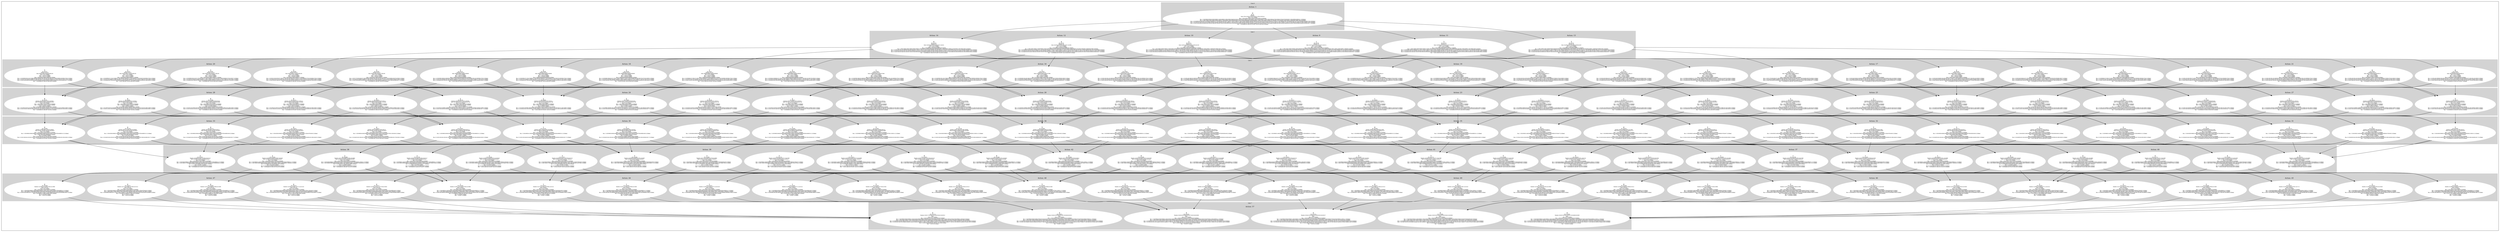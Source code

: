 digraph G {
subgraph cluster_info {
        subgraph cluster_0 {
        style=filled;
        color=lightgrey;
        node [style=filled,color=white];
        subgraph cluster_act_1 {
label = "Action: 1"step_K1 [label=<0<BR /><FONT POINT-SIZE="8">ID: K1</FONT><BR /><FONT POINT-SIZE="8">Parents: </FONT><BR /><FONT POINT-SIZE="8">Sons: K2415,K2412,K2410,K2411,K2413,K2414</FONT><BR /><FONT POINT-SIZE="8"> Km: 0: K1 [1|false]</FONT><BR /><FONT POINT-SIZE="8"> Km: 1: K2413K2415K2412K2411K2410K2414 [6|false]</FONT><BR /><FONT POINT-SIZE="8"> Km: 2: K5309K5263K5455K5308K5214K5406K5213K5459K5264K5261K5411K5361K5259K5312K5359K5215K5262K5409K5211K5313K5358K5457K5458K5357K5407K5362K5212K5408K5456K5311 [30|false]</FONT><BR /><FONT POINT-SIZE="8"> Km: 3: K8013K8010K8159K8160K8108K8157K8059K8014K8208K8062K8207K8162K8206K8060K7965K8063K8112K8015K8109K8158K8012K7962K8110K7963K8210K8209K8113K8064K7966K7964 [30|false]</FONT><BR /><FONT POINT-SIZE="8"> Km: 4: K10958K10814K10811K10961K10863K10717K10810K10910K10716K10714K10766K10713K10765K10908K10864K10960K10913K10813K10815K10861K10763K10715K10860K10911K10959K10957K10761K10909K10859K10764 [30|false]</FONT><BR /><FONT POINT-SIZE="8"> Km: 5: K13561K13467K13611K13566K13562K13659K13664K13614K13468K13710K13612K13708K13662K13660K13610K13711K13615K13464K13564K13517K13514K13515K13709K13712K13512K13661K13465K13516K13466K13565 [30|false]</FONT><BR /><FONT POINT-SIZE="8"> Km: 6: K16315K16461K16462K16415K16216K16412K16411K16215K16361K16312K16362K16363K16316K16218K16460K16366K16267K16413K16217K16266K16268K16410K16263K16463K16313K16219K16459K16365K16265K16317 [30|false]</FONT><BR /><FONT POINT-SIZE="8"> Km: 7: K19069K19118K19167K18971K19216K19020 [6|false]</FONT>>]
}

        fontsize="10"
        label = "Line 0";
        }

        subgraph cluster_4 {
        style=filled;
        color=lightgrey;
        node [style=filled,color=white];
        subgraph cluster_act_31 {
label = "Action: 31"step_K10958 [label=<2<BR /><FONT POINT-SIZE="8">ID: K10958</FONT><BR /><FONT POINT-SIZE="8">Parents: K7966,K8162,K8064,K8113</FONT><BR /><FONT POINT-SIZE="8">Sons: K13512,K13516,K13515,K13514</FONT><BR /><FONT POINT-SIZE="8"> Km: 0: K1 [1|false]</FONT><BR /><FONT POINT-SIZE="8"> Km: 1: K2413K2412K2410K2414 [4|false]</FONT><BR /><FONT POINT-SIZE="8"> Km: 2: K5308K5214K5406K5213K5361K5312K5359K5409K5357K5212K5408K5311 [12|false]</FONT><BR /><FONT POINT-SIZE="8"> Km: 3: K8162K8113K7966K8064 [4|false]</FONT><BR /><FONT POINT-SIZE="8"> Km: 4: K10958 [1|false]</FONT><BR /><FONT POINT-SIZE="8"> Km: 5: K13515K13512K13516K13514 [4|false]</FONT><BR /><FONT POINT-SIZE="8"> Km: 6: K16315K16216K16412K16361K16312K16363K16316K16218K16413K16217K16410K16365 [12|false]</FONT><BR /><FONT POINT-SIZE="8"> Km: 7: K19069K19118K19167K18971 [4|false]</FONT>>]
step_K10860 [label=<2<BR /><FONT POINT-SIZE="8">ID: K10860</FONT><BR /><FONT POINT-SIZE="8">Parents: K8209,K8062,K8160,K7964</FONT><BR /><FONT POINT-SIZE="8">Sons: K13517,K13512,K13516,K13514</FONT><BR /><FONT POINT-SIZE="8"> Km: 0: K1 [1|false]</FONT><BR /><FONT POINT-SIZE="8"> Km: 1: K2415K2412K2410K2414 [4|false]</FONT><BR /><FONT POINT-SIZE="8"> Km: 2: K5455K5308K5214K5406K5459K5411K5312K5215K5313K5457K5408K5212 [12|false]</FONT><BR /><FONT POINT-SIZE="8"> Km: 3: K8062K8209K7964K8160 [4|false]</FONT><BR /><FONT POINT-SIZE="8"> Km: 4: K10860 [1|false]</FONT><BR /><FONT POINT-SIZE="8"> Km: 5: K13512K13516K13517K13514 [4|false]</FONT><BR /><FONT POINT-SIZE="8"> Km: 6: K16461K16415K16216K16412K16312K16316K16218K16410K16463K16219K16459K16317 [12|false]</FONT><BR /><FONT POINT-SIZE="8"> Km: 7: K19069K19167K18971K19216 [4|false]</FONT>>]
step_K10811 [label=<2<BR /><FONT POINT-SIZE="8">ID: K10811</FONT><BR /><FONT POINT-SIZE="8">Parents: K8110,K8208,K7963,K8159</FONT><BR /><FONT POINT-SIZE="8">Sons: K13517,K13512,K13516,K13515</FONT><BR /><FONT POINT-SIZE="8"> Km: 0: K1 [1|false]</FONT><BR /><FONT POINT-SIZE="8"> Km: 1: K2413K2415K2410K2414 [4|false]</FONT><BR /><FONT POINT-SIZE="8"> Km: 2: K5455K5214K5406K5213K5459K5411K5361K5215K5409K5458K5357K5362 [12|false]</FONT><BR /><FONT POINT-SIZE="8"> Km: 3: K8208K7963K8159K8110 [4|false]</FONT><BR /><FONT POINT-SIZE="8"> Km: 4: K10811 [1|false]</FONT><BR /><FONT POINT-SIZE="8"> Km: 5: K13515K13512K13516K13517 [4|false]</FONT><BR /><FONT POINT-SIZE="8"> Km: 6: K16462K16415K16361K16218K16366K16413K16217K16410K16463K16219K16459K16365 [12|false]</FONT><BR /><FONT POINT-SIZE="8"> Km: 7: K19118K19167K18971K19216 [4|false]</FONT>>]
step_K10713 [label=<2<BR /><FONT POINT-SIZE="8">ID: K10713</FONT><BR /><FONT POINT-SIZE="8">Parents: K8206,K8108,K8059,K8157</FONT><BR /><FONT POINT-SIZE="8">Sons: K13517,K13516,K13515,K13514</FONT><BR /><FONT POINT-SIZE="8"> Km: 0: K1 [1|false]</FONT><BR /><FONT POINT-SIZE="8"> Km: 1: K2413K2415K2412K2414 [4|false]</FONT><BR /><FONT POINT-SIZE="8"> Km: 2: K5459K5411K5361K5312K5359K5409K5313K5458K5457K5362K5408K5311 [12|false]</FONT><BR /><FONT POINT-SIZE="8"> Km: 3: K8206K8108K8157K8059 [4|false]</FONT><BR /><FONT POINT-SIZE="8"> Km: 4: K10713 [1|false]</FONT><BR /><FONT POINT-SIZE="8"> Km: 5: K13515K13516K13517K13514 [4|false]</FONT><BR /><FONT POINT-SIZE="8"> Km: 6: K16315K16461K16462K16415K16412K16363K16316K16366K16413K16463K16365K16317 [12|false]</FONT><BR /><FONT POINT-SIZE="8"> Km: 7: K19069K19118K19167K19216 [4|false]</FONT>>]
step_K10909 [label=<2<BR /><FONT POINT-SIZE="8">ID: K10909</FONT><BR /><FONT POINT-SIZE="8">Parents: K8063,K8112,K7965,K8210</FONT><BR /><FONT POINT-SIZE="8">Sons: K13517,K13512,K13515,K13514</FONT><BR /><FONT POINT-SIZE="8"> Km: 0: K1 [1|false]</FONT><BR /><FONT POINT-SIZE="8"> Km: 1: K2413K2415K2412K2410 [4|false]</FONT><BR /><FONT POINT-SIZE="8"> Km: 2: K5455K5308K5213K5359K5215K5313K5457K5458K5357K5362K5212K5311 [12|false]</FONT><BR /><FONT POINT-SIZE="8"> Km: 3: K8112K8210K7965K8063 [4|false]</FONT><BR /><FONT POINT-SIZE="8"> Km: 4: K10909 [1|false]</FONT><BR /><FONT POINT-SIZE="8"> Km: 5: K13515K13512K13517K13514 [4|false]</FONT><BR /><FONT POINT-SIZE="8"> Km: 6: K16315K16461K16462K16216K16361K16312K16363K16366K16217K16219K16459K16317 [12|false]</FONT><BR /><FONT POINT-SIZE="8"> Km: 7: K19069K19118K18971K19216 [4|false]</FONT>>]
}
subgraph cluster_act_32 {
label = "Action: 32"step_K10763 [label=<3<BR /><FONT POINT-SIZE="8">ID: K10763</FONT><BR /><FONT POINT-SIZE="8">Parents: K8207,K8109,K7962,K8158</FONT><BR /><FONT POINT-SIZE="8">Sons: K13561,K13565,K13564,K13566</FONT><BR /><FONT POINT-SIZE="8"> Km: 0: K1 [1|false]</FONT><BR /><FONT POINT-SIZE="8"> Km: 1: K2413K2415K2410K2414 [4|false]</FONT><BR /><FONT POINT-SIZE="8"> Km: 2: K5455K5214K5406K5213K5459K5411K5361K5215K5409K5458K5357K5362 [12|false]</FONT><BR /><FONT POINT-SIZE="8"> Km: 3: K8207K8109K8158K7962 [4|false]</FONT><BR /><FONT POINT-SIZE="8"> Km: 4: K10763 [1|false]</FONT><BR /><FONT POINT-SIZE="8"> Km: 5: K13561K13564K13565K13566 [4|false]</FONT><BR /><FONT POINT-SIZE="8"> Km: 6: K16462K16415K16361K16218K16366K16413K16217K16410K16463K16219K16459K16365 [12|false]</FONT><BR /><FONT POINT-SIZE="8"> Km: 7: K19118K19167K18971K19216 [4|false]</FONT>>]
step_K10861 [label=<3<BR /><FONT POINT-SIZE="8">ID: K10861</FONT><BR /><FONT POINT-SIZE="8">Parents: K8209,K8013,K8160,K7964</FONT><BR /><FONT POINT-SIZE="8">Sons: K13561,K13565,K13566,K13562</FONT><BR /><FONT POINT-SIZE="8"> Km: 0: K1 [1|false]</FONT><BR /><FONT POINT-SIZE="8"> Km: 1: K2415K2411K2410K2414 [4|false]</FONT><BR /><FONT POINT-SIZE="8"> Km: 2: K5455K5263K5214K5406K5459K5264K5259K5411K5215K5211K5407K5456 [12|false]</FONT><BR /><FONT POINT-SIZE="8"> Km: 3: K8209K8013K7964K8160 [4|false]</FONT><BR /><FONT POINT-SIZE="8"> Km: 4: K10861 [1|false]</FONT><BR /><FONT POINT-SIZE="8"> Km: 5: K13562K13561K13565K13566 [4|false]</FONT><BR /><FONT POINT-SIZE="8"> Km: 6: K16415K16411K16215K16218K16460K16267K16268K16410K16263K16463K16219K16459 [12|false]</FONT><BR /><FONT POINT-SIZE="8"> Km: 7: K19167K18971K19216K19020 [4|false]</FONT>>]
step_K10959 [label=<3<BR /><FONT POINT-SIZE="8">ID: K10959</FONT><BR /><FONT POINT-SIZE="8">Parents: K7966,K8015,K8162,K8113</FONT><BR /><FONT POINT-SIZE="8">Sons: K13561,K13565,K13564,K13562</FONT><BR /><FONT POINT-SIZE="8"> Km: 0: K1 [1|false]</FONT><BR /><FONT POINT-SIZE="8"> Km: 1: K2413K2411K2410K2414 [4|false]</FONT><BR /><FONT POINT-SIZE="8"> Km: 2: K5263K5214K5406K5213K5259K5361K5262K5409K5211K5358K5357K5407 [12|false]</FONT><BR /><FONT POINT-SIZE="8"> Km: 3: K8015K8162K8113K7966 [4|false]</FONT><BR /><FONT POINT-SIZE="8"> Km: 4: K10959 [1|false]</FONT><BR /><FONT POINT-SIZE="8"> Km: 5: K13561K13564K13565K13562 [4|false]</FONT><BR /><FONT POINT-SIZE="8"> Km: 6: K16411K16215K16361K16362K16218K16267K16413K16217K16266K16410K16263K16365 [12|false]</FONT><BR /><FONT POINT-SIZE="8"> Km: 7: K19118K19167K18971K19020 [4|false]</FONT>>]
step_K10714 [label=<3<BR /><FONT POINT-SIZE="8">ID: K10714</FONT><BR /><FONT POINT-SIZE="8">Parents: K8206,K8010,K8108,K8157</FONT><BR /><FONT POINT-SIZE="8">Sons: K13565,K13564,K13566,K13562</FONT><BR /><FONT POINT-SIZE="8"> Km: 0: K1 [1|false]</FONT><BR /><FONT POINT-SIZE="8"> Km: 1: K2413K2415K2411K2414 [4|false]</FONT><BR /><FONT POINT-SIZE="8"> Km: 2: K5263K5459K5264K5361K5411K5262K5409K5458K5358K5407K5362K5456 [12|false]</FONT><BR /><FONT POINT-SIZE="8"> Km: 3: K8206K8010K8108K8157 [4|false]</FONT><BR /><FONT POINT-SIZE="8"> Km: 4: K10714 [1|false]</FONT><BR /><FONT POINT-SIZE="8"> Km: 5: K13562K13564K13565K13566 [4|false]</FONT><BR /><FONT POINT-SIZE="8"> Km: 6: K16462K16415K16411K16362K16460K16366K16267K16413K16266K16268K16463K16365 [12|false]</FONT><BR /><FONT POINT-SIZE="8"> Km: 7: K19118K19167K19216K19020 [4|false]</FONT>>]
step_K10910 [label=<3<BR /><FONT POINT-SIZE="8">ID: K10910</FONT><BR /><FONT POINT-SIZE="8">Parents: K8014,K8112,K7965,K8210</FONT><BR /><FONT POINT-SIZE="8">Sons: K13561,K13564,K13566,K13562</FONT><BR /><FONT POINT-SIZE="8"> Km: 0: K1 [1|false]</FONT><BR /><FONT POINT-SIZE="8"> Km: 1: K2413K2415K2411K2410 [4|false]</FONT><BR /><FONT POINT-SIZE="8"> Km: 2: K5455K5213K5264K5259K5215K5262K5211K5458K5358K5357K5362K5456 [12|false]</FONT><BR /><FONT POINT-SIZE="8"> Km: 3: K7965K8210K8014K8112 [4|false]</FONT><BR /><FONT POINT-SIZE="8"> Km: 4: K10910 [1|false]</FONT><BR /><FONT POINT-SIZE="8"> Km: 5: K13562K13561K13564K13566 [4|false]</FONT><BR /><FONT POINT-SIZE="8"> Km: 6: K16462K16215K16361K16362K16460K16366K16217K16266K16268K16263K16219K16459 [12|false]</FONT><BR /><FONT POINT-SIZE="8"> Km: 7: K19118K18971K19216K19020 [4|false]</FONT>>]
}
subgraph cluster_act_35 {
label = "Action: 35"step_K10913 [label=<6<BR /><FONT POINT-SIZE="8">ID: K10913</FONT><BR /><FONT POINT-SIZE="8">Parents: K8014,K8063,K8112,K7965</FONT><BR /><FONT POINT-SIZE="8">Sons: K13710,K13709,K13708,K13711</FONT><BR /><FONT POINT-SIZE="8"> Km: 0: K1 [1|false]</FONT><BR /><FONT POINT-SIZE="8"> Km: 1: K2413K2412K2411K2410 [4|false]</FONT><BR /><FONT POINT-SIZE="8"> Km: 2: K5309K5308K5213K5259K5261K5359K5262K5211K5358K5357K5212K5311 [12|false]</FONT><BR /><FONT POINT-SIZE="8"> Km: 3: K8112K7965K8014K8063 [4|false]</FONT><BR /><FONT POINT-SIZE="8"> Km: 4: K10913 [1|false]</FONT><BR /><FONT POINT-SIZE="8"> Km: 5: K13711K13709K13710K13708 [4|false]</FONT><BR /><FONT POINT-SIZE="8"> Km: 6: K16315K16216K16215K16361K16312K16362K16363K16217K16266K16263K16313K16265 [12|false]</FONT><BR /><FONT POINT-SIZE="8"> Km: 7: K19069K19118K18971K19020 [4|false]</FONT>>]
step_K10864 [label=<6<BR /><FONT POINT-SIZE="8">ID: K10864</FONT><BR /><FONT POINT-SIZE="8">Parents: K8062,K8013,K8160,K7964</FONT><BR /><FONT POINT-SIZE="8">Sons: K13710,K13709,K13708,K13712</FONT><BR /><FONT POINT-SIZE="8"> Km: 0: K1 [1|false]</FONT><BR /><FONT POINT-SIZE="8"> Km: 1: K2412K2411K2410K2414 [4|false]</FONT><BR /><FONT POINT-SIZE="8"> Km: 2: K5309K5263K5308K5214K5406K5259K5261K5312K5211K5407K5408K5212 [12|false]</FONT><BR /><FONT POINT-SIZE="8"> Km: 3: K8062K8013K7964K8160 [4|false]</FONT><BR /><FONT POINT-SIZE="8"> Km: 4: K10864 [1|false]</FONT><BR /><FONT POINT-SIZE="8"> Km: 5: K13709K13712K13710K13708 [4|false]</FONT><BR /><FONT POINT-SIZE="8"> Km: 6: K16216K16412K16411K16215K16312K16316K16218K16267K16410K16263K16313K16265 [12|false]</FONT><BR /><FONT POINT-SIZE="8"> Km: 7: K19069K19167K18971K19020 [4|false]</FONT>>]
step_K10815 [label=<6<BR /><FONT POINT-SIZE="8">ID: K10815</FONT><BR /><FONT POINT-SIZE="8">Parents: K8110,K7963,K8159,K8012</FONT><BR /><FONT POINT-SIZE="8">Sons: K13708,K13709,K13712,K13711</FONT><BR /><FONT POINT-SIZE="8"> Km: 0: K1 [1|false]</FONT><BR /><FONT POINT-SIZE="8"> Km: 1: K2413K2411K2410K2414 [4|false]</FONT><BR /><FONT POINT-SIZE="8"> Km: 2: K5263K5214K5406K5213K5259K5361K5262K5409K5211K5358K5357K5407 [12|false]</FONT><BR /><FONT POINT-SIZE="8"> Km: 3: K7963K8012K8159K8110 [4|false]</FONT><BR /><FONT POINT-SIZE="8"> Km: 4: K10815 [1|false]</FONT><BR /><FONT POINT-SIZE="8"> Km: 5: K13711K13709K13712K13708 [4|false]</FONT><BR /><FONT POINT-SIZE="8"> Km: 6: K16411K16215K16361K16362K16218K16267K16413K16217K16266K16410K16263K16365 [12|false]</FONT><BR /><FONT POINT-SIZE="8"> Km: 7: K19118K19167K18971K19020 [4|false]</FONT>>]
step_K10717 [label=<6<BR /><FONT POINT-SIZE="8">ID: K10717</FONT><BR /><FONT POINT-SIZE="8">Parents: K8010,K8108,K8059,K8157</FONT><BR /><FONT POINT-SIZE="8">Sons: K13710,K13709,K13712,K13711</FONT><BR /><FONT POINT-SIZE="8"> Km: 0: K1 [1|false]</FONT><BR /><FONT POINT-SIZE="8"> Km: 1: K2413K2412K2411K2414 [4|false]</FONT><BR /><FONT POINT-SIZE="8"> Km: 2: K5309K5263K5261K5361K5312K5359K5262K5409K5358K5407K5408K5311 [12|false]</FONT><BR /><FONT POINT-SIZE="8"> Km: 3: K8010K8108K8157K8059 [4|false]</FONT><BR /><FONT POINT-SIZE="8"> Km: 4: K10717 [1|false]</FONT><BR /><FONT POINT-SIZE="8"> Km: 5: K13711K13712K13709K13710 [4|false]</FONT><BR /><FONT POINT-SIZE="8"> Km: 6: K16315K16412K16411K16362K16363K16316K16267K16413K16266K16313K16365K16265 [12|false]</FONT><BR /><FONT POINT-SIZE="8"> Km: 7: K19069K19118K19167K19020 [4|false]</FONT>>]
step_K10766 [label=<6<BR /><FONT POINT-SIZE="8">ID: K10766</FONT><BR /><FONT POINT-SIZE="8">Parents: K8109,K7962,K8158,K8060</FONT><BR /><FONT POINT-SIZE="8">Sons: K13710,K13708,K13712,K13711</FONT><BR /><FONT POINT-SIZE="8"> Km: 0: K1 [1|false]</FONT><BR /><FONT POINT-SIZE="8"> Km: 1: K2413K2412K2410K2414 [4|false]</FONT><BR /><FONT POINT-SIZE="8"> Km: 2: K5308K5214K5406K5213K5361K5312K5359K5409K5357K5212K5408K5311 [12|false]</FONT><BR /><FONT POINT-SIZE="8"> Km: 3: K8109K8158K7962K8060 [4|false]</FONT><BR /><FONT POINT-SIZE="8"> Km: 4: K10766 [1|false]</FONT><BR /><FONT POINT-SIZE="8"> Km: 5: K13711K13712K13710K13708 [4|false]</FONT><BR /><FONT POINT-SIZE="8"> Km: 6: K16315K16216K16412K16361K16312K16363K16316K16218K16413K16217K16410K16365 [12|false]</FONT><BR /><FONT POINT-SIZE="8"> Km: 7: K19069K19118K19167K18971 [4|false]</FONT>>]
}
subgraph cluster_act_31 {
label = "Action: 31"step_K10958 [label=<2<BR /><FONT POINT-SIZE="8">ID: K10958</FONT><BR /><FONT POINT-SIZE="8">Parents: K7966,K8162,K8064,K8113</FONT><BR /><FONT POINT-SIZE="8">Sons: K13512,K13516,K13515,K13514</FONT><BR /><FONT POINT-SIZE="8"> Km: 0: K1 [1|false]</FONT><BR /><FONT POINT-SIZE="8"> Km: 1: K2413K2412K2410K2414 [4|false]</FONT><BR /><FONT POINT-SIZE="8"> Km: 2: K5308K5214K5406K5213K5361K5312K5359K5409K5357K5212K5408K5311 [12|false]</FONT><BR /><FONT POINT-SIZE="8"> Km: 3: K8162K8113K7966K8064 [4|false]</FONT><BR /><FONT POINT-SIZE="8"> Km: 4: K10958 [1|false]</FONT><BR /><FONT POINT-SIZE="8"> Km: 5: K13515K13512K13516K13514 [4|false]</FONT><BR /><FONT POINT-SIZE="8"> Km: 6: K16315K16216K16412K16361K16312K16363K16316K16218K16413K16217K16410K16365 [12|false]</FONT><BR /><FONT POINT-SIZE="8"> Km: 7: K19069K19118K19167K18971 [4|false]</FONT>>]
step_K10860 [label=<2<BR /><FONT POINT-SIZE="8">ID: K10860</FONT><BR /><FONT POINT-SIZE="8">Parents: K8209,K8062,K8160,K7964</FONT><BR /><FONT POINT-SIZE="8">Sons: K13517,K13512,K13516,K13514</FONT><BR /><FONT POINT-SIZE="8"> Km: 0: K1 [1|false]</FONT><BR /><FONT POINT-SIZE="8"> Km: 1: K2415K2412K2410K2414 [4|false]</FONT><BR /><FONT POINT-SIZE="8"> Km: 2: K5455K5308K5214K5406K5459K5411K5312K5215K5313K5457K5408K5212 [12|false]</FONT><BR /><FONT POINT-SIZE="8"> Km: 3: K8062K8209K7964K8160 [4|false]</FONT><BR /><FONT POINT-SIZE="8"> Km: 4: K10860 [1|false]</FONT><BR /><FONT POINT-SIZE="8"> Km: 5: K13512K13516K13517K13514 [4|false]</FONT><BR /><FONT POINT-SIZE="8"> Km: 6: K16461K16415K16216K16412K16312K16316K16218K16410K16463K16219K16459K16317 [12|false]</FONT><BR /><FONT POINT-SIZE="8"> Km: 7: K19069K19167K18971K19216 [4|false]</FONT>>]
step_K10811 [label=<2<BR /><FONT POINT-SIZE="8">ID: K10811</FONT><BR /><FONT POINT-SIZE="8">Parents: K8110,K8208,K7963,K8159</FONT><BR /><FONT POINT-SIZE="8">Sons: K13517,K13512,K13516,K13515</FONT><BR /><FONT POINT-SIZE="8"> Km: 0: K1 [1|false]</FONT><BR /><FONT POINT-SIZE="8"> Km: 1: K2413K2415K2410K2414 [4|false]</FONT><BR /><FONT POINT-SIZE="8"> Km: 2: K5455K5214K5406K5213K5459K5411K5361K5215K5409K5458K5357K5362 [12|false]</FONT><BR /><FONT POINT-SIZE="8"> Km: 3: K8208K7963K8159K8110 [4|false]</FONT><BR /><FONT POINT-SIZE="8"> Km: 4: K10811 [1|false]</FONT><BR /><FONT POINT-SIZE="8"> Km: 5: K13515K13512K13516K13517 [4|false]</FONT><BR /><FONT POINT-SIZE="8"> Km: 6: K16462K16415K16361K16218K16366K16413K16217K16410K16463K16219K16459K16365 [12|false]</FONT><BR /><FONT POINT-SIZE="8"> Km: 7: K19118K19167K18971K19216 [4|false]</FONT>>]
step_K10713 [label=<2<BR /><FONT POINT-SIZE="8">ID: K10713</FONT><BR /><FONT POINT-SIZE="8">Parents: K8206,K8108,K8059,K8157</FONT><BR /><FONT POINT-SIZE="8">Sons: K13517,K13516,K13515,K13514</FONT><BR /><FONT POINT-SIZE="8"> Km: 0: K1 [1|false]</FONT><BR /><FONT POINT-SIZE="8"> Km: 1: K2413K2415K2412K2414 [4|false]</FONT><BR /><FONT POINT-SIZE="8"> Km: 2: K5459K5411K5361K5312K5359K5409K5313K5458K5457K5362K5408K5311 [12|false]</FONT><BR /><FONT POINT-SIZE="8"> Km: 3: K8206K8108K8157K8059 [4|false]</FONT><BR /><FONT POINT-SIZE="8"> Km: 4: K10713 [1|false]</FONT><BR /><FONT POINT-SIZE="8"> Km: 5: K13515K13516K13517K13514 [4|false]</FONT><BR /><FONT POINT-SIZE="8"> Km: 6: K16315K16461K16462K16415K16412K16363K16316K16366K16413K16463K16365K16317 [12|false]</FONT><BR /><FONT POINT-SIZE="8"> Km: 7: K19069K19118K19167K19216 [4|false]</FONT>>]
step_K10909 [label=<2<BR /><FONT POINT-SIZE="8">ID: K10909</FONT><BR /><FONT POINT-SIZE="8">Parents: K8063,K8112,K7965,K8210</FONT><BR /><FONT POINT-SIZE="8">Sons: K13517,K13512,K13515,K13514</FONT><BR /><FONT POINT-SIZE="8"> Km: 0: K1 [1|false]</FONT><BR /><FONT POINT-SIZE="8"> Km: 1: K2413K2415K2412K2410 [4|false]</FONT><BR /><FONT POINT-SIZE="8"> Km: 2: K5455K5308K5213K5359K5215K5313K5457K5458K5357K5362K5212K5311 [12|false]</FONT><BR /><FONT POINT-SIZE="8"> Km: 3: K8112K8210K7965K8063 [4|false]</FONT><BR /><FONT POINT-SIZE="8"> Km: 4: K10909 [1|false]</FONT><BR /><FONT POINT-SIZE="8"> Km: 5: K13515K13512K13517K13514 [4|false]</FONT><BR /><FONT POINT-SIZE="8"> Km: 6: K16315K16461K16462K16216K16361K16312K16363K16366K16217K16219K16459K16317 [12|false]</FONT><BR /><FONT POINT-SIZE="8"> Km: 7: K19069K19118K18971K19216 [4|false]</FONT>>]
}
subgraph cluster_act_34 {
label = "Action: 34"step_K10716 [label=<5<BR /><FONT POINT-SIZE="8">ID: K10716</FONT><BR /><FONT POINT-SIZE="8">Parents: K8206,K8010,K8108,K8059</FONT><BR /><FONT POINT-SIZE="8">Sons: K13662,K13664,K13661,K13660</FONT><BR /><FONT POINT-SIZE="8"> Km: 0: K1 [1|false]</FONT><BR /><FONT POINT-SIZE="8"> Km: 1: K2413K2415K2412K2411 [4|false]</FONT><BR /><FONT POINT-SIZE="8"> Km: 2: K5309K5264K5261K5359K5262K5313K5457K5458K5358K5362K5456K5311 [12|false]</FONT><BR /><FONT POINT-SIZE="8"> Km: 3: K8206K8010K8108K8059 [4|false]</FONT><BR /><FONT POINT-SIZE="8"> Km: 4: K10716 [1|false]</FONT><BR /><FONT POINT-SIZE="8"> Km: 5: K13660K13664K13661K13662 [4|false]</FONT><BR /><FONT POINT-SIZE="8"> Km: 6: K16315K16461K16462K16362K16363K16460K16366K16266K16268K16313K16265K16317 [12|false]</FONT><BR /><FONT POINT-SIZE="8"> Km: 7: K19069K19118K19216K19020 [4|false]</FONT>>]
step_K10863 [label=<5<BR /><FONT POINT-SIZE="8">ID: K10863</FONT><BR /><FONT POINT-SIZE="8">Parents: K8209,K8062,K8013,K7964</FONT><BR /><FONT POINT-SIZE="8">Sons: K13664,K13661,K13659,K13660</FONT><BR /><FONT POINT-SIZE="8"> Km: 0: K1 [1|false]</FONT><BR /><FONT POINT-SIZE="8"> Km: 1: K2415K2412K2411K2410 [4|false]</FONT><BR /><FONT POINT-SIZE="8"> Km: 2: K5309K5455K5308K5264K5259K5261K5215K5211K5313K5457K5212K5456 [12|false]</FONT><BR /><FONT POINT-SIZE="8"> Km: 3: K8062K8209K8013K7964 [4|false]</FONT><BR /><FONT POINT-SIZE="8"> Km: 4: K10863 [1|false]</FONT><BR /><FONT POINT-SIZE="8"> Km: 5: K13660K13659K13664K13661 [4|false]</FONT><BR /><FONT POINT-SIZE="8"> Km: 6: K16461K16216K16215K16312K16460K16268K16263K16219K16313K16459K16317K16265 [12|false]</FONT><BR /><FONT POINT-SIZE="8"> Km: 7: K19069K18971K19216K19020 [4|false]</FONT>>]
step_K10765 [label=<5<BR /><FONT POINT-SIZE="8">ID: K10765</FONT><BR /><FONT POINT-SIZE="8">Parents: K8207,K8109,K7962,K8060</FONT><BR /><FONT POINT-SIZE="8">Sons: K13662,K13664,K13661,K13659</FONT><BR /><FONT POINT-SIZE="8"> Km: 0: K1 [1|false]</FONT><BR /><FONT POINT-SIZE="8"> Km: 1: K2413K2415K2412K2410 [4|false]</FONT><BR /><FONT POINT-SIZE="8"> Km: 2: K5455K5308K5213K5359K5215K5313K5457K5458K5357K5362K5212K5311 [12|false]</FONT><BR /><FONT POINT-SIZE="8"> Km: 3: K8207K8109K7962K8060 [4|false]</FONT><BR /><FONT POINT-SIZE="8"> Km: 4: K10765 [1|false]</FONT><BR /><FONT POINT-SIZE="8"> Km: 5: K13659K13664K13661K13662 [4|false]</FONT><BR /><FONT POINT-SIZE="8"> Km: 6: K16315K16461K16462K16216K16361K16312K16363K16366K16217K16219K16459K16317 [12|false]</FONT><BR /><FONT POINT-SIZE="8"> Km: 7: K19069K19118K18971K19216 [4|false]</FONT>>]
step_K10814 [label=<5<BR /><FONT POINT-SIZE="8">ID: K10814</FONT><BR /><FONT POINT-SIZE="8">Parents: K8110,K8208,K7963,K8012</FONT><BR /><FONT POINT-SIZE="8">Sons: K13662,K13664,K13659,K13660</FONT><BR /><FONT POINT-SIZE="8"> Km: 0: K1 [1|false]</FONT><BR /><FONT POINT-SIZE="8"> Km: 1: K2413K2415K2411K2410 [4|false]</FONT><BR /><FONT POINT-SIZE="8"> Km: 2: K5455K5213K5264K5259K5215K5262K5211K5458K5358K5357K5362K5456 [12|false]</FONT><BR /><FONT POINT-SIZE="8"> Km: 3: K8208K7963K8012K8110 [4|false]</FONT><BR /><FONT POINT-SIZE="8"> Km: 4: K10814 [1|false]</FONT><BR /><FONT POINT-SIZE="8"> Km: 5: K13660K13659K13664K13662 [4|false]</FONT><BR /><FONT POINT-SIZE="8"> Km: 6: K16462K16215K16361K16362K16460K16366K16217K16266K16268K16263K16219K16459 [12|false]</FONT><BR /><FONT POINT-SIZE="8"> Km: 7: K19118K18971K19216K19020 [4|false]</FONT>>]
step_K10961 [label=<5<BR /><FONT POINT-SIZE="8">ID: K10961</FONT><BR /><FONT POINT-SIZE="8">Parents: K7966,K8015,K8064,K8113</FONT><BR /><FONT POINT-SIZE="8">Sons: K13662,K13661,K13659,K13660</FONT><BR /><FONT POINT-SIZE="8"> Km: 0: K1 [1|false]</FONT><BR /><FONT POINT-SIZE="8"> Km: 1: K2413K2412K2411K2410 [4|false]</FONT><BR /><FONT POINT-SIZE="8"> Km: 2: K5309K5308K5213K5259K5261K5359K5262K5211K5358K5357K5212K5311 [12|false]</FONT><BR /><FONT POINT-SIZE="8"> Km: 3: K8015K8113K7966K8064 [4|false]</FONT><BR /><FONT POINT-SIZE="8"> Km: 4: K10961 [1|false]</FONT><BR /><FONT POINT-SIZE="8"> Km: 5: K13660K13659K13661K13662 [4|false]</FONT><BR /><FONT POINT-SIZE="8"> Km: 6: K16315K16216K16215K16361K16312K16362K16363K16217K16266K16263K16313K16265 [12|false]</FONT><BR /><FONT POINT-SIZE="8"> Km: 7: K19069K19118K18971K19020 [4|false]</FONT>>]
}
subgraph cluster_act_34 {
label = "Action: 34"step_K10716 [label=<5<BR /><FONT POINT-SIZE="8">ID: K10716</FONT><BR /><FONT POINT-SIZE="8">Parents: K8206,K8010,K8108,K8059</FONT><BR /><FONT POINT-SIZE="8">Sons: K13662,K13664,K13661,K13660</FONT><BR /><FONT POINT-SIZE="8"> Km: 0: K1 [1|false]</FONT><BR /><FONT POINT-SIZE="8"> Km: 1: K2413K2415K2412K2411 [4|false]</FONT><BR /><FONT POINT-SIZE="8"> Km: 2: K5309K5264K5261K5359K5262K5313K5457K5458K5358K5362K5456K5311 [12|false]</FONT><BR /><FONT POINT-SIZE="8"> Km: 3: K8206K8010K8108K8059 [4|false]</FONT><BR /><FONT POINT-SIZE="8"> Km: 4: K10716 [1|false]</FONT><BR /><FONT POINT-SIZE="8"> Km: 5: K13660K13664K13661K13662 [4|false]</FONT><BR /><FONT POINT-SIZE="8"> Km: 6: K16315K16461K16462K16362K16363K16460K16366K16266K16268K16313K16265K16317 [12|false]</FONT><BR /><FONT POINT-SIZE="8"> Km: 7: K19069K19118K19216K19020 [4|false]</FONT>>]
step_K10863 [label=<5<BR /><FONT POINT-SIZE="8">ID: K10863</FONT><BR /><FONT POINT-SIZE="8">Parents: K8209,K8062,K8013,K7964</FONT><BR /><FONT POINT-SIZE="8">Sons: K13664,K13661,K13659,K13660</FONT><BR /><FONT POINT-SIZE="8"> Km: 0: K1 [1|false]</FONT><BR /><FONT POINT-SIZE="8"> Km: 1: K2415K2412K2411K2410 [4|false]</FONT><BR /><FONT POINT-SIZE="8"> Km: 2: K5309K5455K5308K5264K5259K5261K5215K5211K5313K5457K5212K5456 [12|false]</FONT><BR /><FONT POINT-SIZE="8"> Km: 3: K8062K8209K8013K7964 [4|false]</FONT><BR /><FONT POINT-SIZE="8"> Km: 4: K10863 [1|false]</FONT><BR /><FONT POINT-SIZE="8"> Km: 5: K13660K13659K13664K13661 [4|false]</FONT><BR /><FONT POINT-SIZE="8"> Km: 6: K16461K16216K16215K16312K16460K16268K16263K16219K16313K16459K16317K16265 [12|false]</FONT><BR /><FONT POINT-SIZE="8"> Km: 7: K19069K18971K19216K19020 [4|false]</FONT>>]
step_K10765 [label=<5<BR /><FONT POINT-SIZE="8">ID: K10765</FONT><BR /><FONT POINT-SIZE="8">Parents: K8207,K8109,K7962,K8060</FONT><BR /><FONT POINT-SIZE="8">Sons: K13662,K13664,K13661,K13659</FONT><BR /><FONT POINT-SIZE="8"> Km: 0: K1 [1|false]</FONT><BR /><FONT POINT-SIZE="8"> Km: 1: K2413K2415K2412K2410 [4|false]</FONT><BR /><FONT POINT-SIZE="8"> Km: 2: K5455K5308K5213K5359K5215K5313K5457K5458K5357K5362K5212K5311 [12|false]</FONT><BR /><FONT POINT-SIZE="8"> Km: 3: K8207K8109K7962K8060 [4|false]</FONT><BR /><FONT POINT-SIZE="8"> Km: 4: K10765 [1|false]</FONT><BR /><FONT POINT-SIZE="8"> Km: 5: K13659K13664K13661K13662 [4|false]</FONT><BR /><FONT POINT-SIZE="8"> Km: 6: K16315K16461K16462K16216K16361K16312K16363K16366K16217K16219K16459K16317 [12|false]</FONT><BR /><FONT POINT-SIZE="8"> Km: 7: K19069K19118K18971K19216 [4|false]</FONT>>]
step_K10814 [label=<5<BR /><FONT POINT-SIZE="8">ID: K10814</FONT><BR /><FONT POINT-SIZE="8">Parents: K8110,K8208,K7963,K8012</FONT><BR /><FONT POINT-SIZE="8">Sons: K13662,K13664,K13659,K13660</FONT><BR /><FONT POINT-SIZE="8"> Km: 0: K1 [1|false]</FONT><BR /><FONT POINT-SIZE="8"> Km: 1: K2413K2415K2411K2410 [4|false]</FONT><BR /><FONT POINT-SIZE="8"> Km: 2: K5455K5213K5264K5259K5215K5262K5211K5458K5358K5357K5362K5456 [12|false]</FONT><BR /><FONT POINT-SIZE="8"> Km: 3: K8208K7963K8012K8110 [4|false]</FONT><BR /><FONT POINT-SIZE="8"> Km: 4: K10814 [1|false]</FONT><BR /><FONT POINT-SIZE="8"> Km: 5: K13660K13659K13664K13662 [4|false]</FONT><BR /><FONT POINT-SIZE="8"> Km: 6: K16462K16215K16361K16362K16460K16366K16217K16266K16268K16263K16219K16459 [12|false]</FONT><BR /><FONT POINT-SIZE="8"> Km: 7: K19118K18971K19216K19020 [4|false]</FONT>>]
step_K10961 [label=<5<BR /><FONT POINT-SIZE="8">ID: K10961</FONT><BR /><FONT POINT-SIZE="8">Parents: K7966,K8015,K8064,K8113</FONT><BR /><FONT POINT-SIZE="8">Sons: K13662,K13661,K13659,K13660</FONT><BR /><FONT POINT-SIZE="8"> Km: 0: K1 [1|false]</FONT><BR /><FONT POINT-SIZE="8"> Km: 1: K2413K2412K2411K2410 [4|false]</FONT><BR /><FONT POINT-SIZE="8"> Km: 2: K5309K5308K5213K5259K5261K5359K5262K5211K5358K5357K5212K5311 [12|false]</FONT><BR /><FONT POINT-SIZE="8"> Km: 3: K8015K8113K7966K8064 [4|false]</FONT><BR /><FONT POINT-SIZE="8"> Km: 4: K10961 [1|false]</FONT><BR /><FONT POINT-SIZE="8"> Km: 5: K13660K13659K13661K13662 [4|false]</FONT><BR /><FONT POINT-SIZE="8"> Km: 6: K16315K16216K16215K16361K16312K16362K16363K16217K16266K16263K16313K16265 [12|false]</FONT><BR /><FONT POINT-SIZE="8"> Km: 7: K19069K19118K18971K19020 [4|false]</FONT>>]
}
subgraph cluster_act_32 {
label = "Action: 32"step_K10763 [label=<3<BR /><FONT POINT-SIZE="8">ID: K10763</FONT><BR /><FONT POINT-SIZE="8">Parents: K8207,K8109,K7962,K8158</FONT><BR /><FONT POINT-SIZE="8">Sons: K13561,K13565,K13564,K13566</FONT><BR /><FONT POINT-SIZE="8"> Km: 0: K1 [1|false]</FONT><BR /><FONT POINT-SIZE="8"> Km: 1: K2413K2415K2410K2414 [4|false]</FONT><BR /><FONT POINT-SIZE="8"> Km: 2: K5455K5214K5406K5213K5459K5411K5361K5215K5409K5458K5357K5362 [12|false]</FONT><BR /><FONT POINT-SIZE="8"> Km: 3: K8207K8109K8158K7962 [4|false]</FONT><BR /><FONT POINT-SIZE="8"> Km: 4: K10763 [1|false]</FONT><BR /><FONT POINT-SIZE="8"> Km: 5: K13561K13564K13565K13566 [4|false]</FONT><BR /><FONT POINT-SIZE="8"> Km: 6: K16462K16415K16361K16218K16366K16413K16217K16410K16463K16219K16459K16365 [12|false]</FONT><BR /><FONT POINT-SIZE="8"> Km: 7: K19118K19167K18971K19216 [4|false]</FONT>>]
step_K10861 [label=<3<BR /><FONT POINT-SIZE="8">ID: K10861</FONT><BR /><FONT POINT-SIZE="8">Parents: K8209,K8013,K8160,K7964</FONT><BR /><FONT POINT-SIZE="8">Sons: K13561,K13565,K13566,K13562</FONT><BR /><FONT POINT-SIZE="8"> Km: 0: K1 [1|false]</FONT><BR /><FONT POINT-SIZE="8"> Km: 1: K2415K2411K2410K2414 [4|false]</FONT><BR /><FONT POINT-SIZE="8"> Km: 2: K5455K5263K5214K5406K5459K5264K5259K5411K5215K5211K5407K5456 [12|false]</FONT><BR /><FONT POINT-SIZE="8"> Km: 3: K8209K8013K7964K8160 [4|false]</FONT><BR /><FONT POINT-SIZE="8"> Km: 4: K10861 [1|false]</FONT><BR /><FONT POINT-SIZE="8"> Km: 5: K13562K13561K13565K13566 [4|false]</FONT><BR /><FONT POINT-SIZE="8"> Km: 6: K16415K16411K16215K16218K16460K16267K16268K16410K16263K16463K16219K16459 [12|false]</FONT><BR /><FONT POINT-SIZE="8"> Km: 7: K19167K18971K19216K19020 [4|false]</FONT>>]
step_K10959 [label=<3<BR /><FONT POINT-SIZE="8">ID: K10959</FONT><BR /><FONT POINT-SIZE="8">Parents: K7966,K8015,K8162,K8113</FONT><BR /><FONT POINT-SIZE="8">Sons: K13561,K13565,K13564,K13562</FONT><BR /><FONT POINT-SIZE="8"> Km: 0: K1 [1|false]</FONT><BR /><FONT POINT-SIZE="8"> Km: 1: K2413K2411K2410K2414 [4|false]</FONT><BR /><FONT POINT-SIZE="8"> Km: 2: K5263K5214K5406K5213K5259K5361K5262K5409K5211K5358K5357K5407 [12|false]</FONT><BR /><FONT POINT-SIZE="8"> Km: 3: K8015K8162K8113K7966 [4|false]</FONT><BR /><FONT POINT-SIZE="8"> Km: 4: K10959 [1|false]</FONT><BR /><FONT POINT-SIZE="8"> Km: 5: K13561K13564K13565K13562 [4|false]</FONT><BR /><FONT POINT-SIZE="8"> Km: 6: K16411K16215K16361K16362K16218K16267K16413K16217K16266K16410K16263K16365 [12|false]</FONT><BR /><FONT POINT-SIZE="8"> Km: 7: K19118K19167K18971K19020 [4|false]</FONT>>]
step_K10714 [label=<3<BR /><FONT POINT-SIZE="8">ID: K10714</FONT><BR /><FONT POINT-SIZE="8">Parents: K8206,K8010,K8108,K8157</FONT><BR /><FONT POINT-SIZE="8">Sons: K13565,K13564,K13566,K13562</FONT><BR /><FONT POINT-SIZE="8"> Km: 0: K1 [1|false]</FONT><BR /><FONT POINT-SIZE="8"> Km: 1: K2413K2415K2411K2414 [4|false]</FONT><BR /><FONT POINT-SIZE="8"> Km: 2: K5263K5459K5264K5361K5411K5262K5409K5458K5358K5407K5362K5456 [12|false]</FONT><BR /><FONT POINT-SIZE="8"> Km: 3: K8206K8010K8108K8157 [4|false]</FONT><BR /><FONT POINT-SIZE="8"> Km: 4: K10714 [1|false]</FONT><BR /><FONT POINT-SIZE="8"> Km: 5: K13562K13564K13565K13566 [4|false]</FONT><BR /><FONT POINT-SIZE="8"> Km: 6: K16462K16415K16411K16362K16460K16366K16267K16413K16266K16268K16463K16365 [12|false]</FONT><BR /><FONT POINT-SIZE="8"> Km: 7: K19118K19167K19216K19020 [4|false]</FONT>>]
step_K10910 [label=<3<BR /><FONT POINT-SIZE="8">ID: K10910</FONT><BR /><FONT POINT-SIZE="8">Parents: K8014,K8112,K7965,K8210</FONT><BR /><FONT POINT-SIZE="8">Sons: K13561,K13564,K13566,K13562</FONT><BR /><FONT POINT-SIZE="8"> Km: 0: K1 [1|false]</FONT><BR /><FONT POINT-SIZE="8"> Km: 1: K2413K2415K2411K2410 [4|false]</FONT><BR /><FONT POINT-SIZE="8"> Km: 2: K5455K5213K5264K5259K5215K5262K5211K5458K5358K5357K5362K5456 [12|false]</FONT><BR /><FONT POINT-SIZE="8"> Km: 3: K7965K8210K8014K8112 [4|false]</FONT><BR /><FONT POINT-SIZE="8"> Km: 4: K10910 [1|false]</FONT><BR /><FONT POINT-SIZE="8"> Km: 5: K13562K13561K13564K13566 [4|false]</FONT><BR /><FONT POINT-SIZE="8"> Km: 6: K16462K16215K16361K16362K16460K16366K16217K16266K16268K16263K16219K16459 [12|false]</FONT><BR /><FONT POINT-SIZE="8"> Km: 7: K19118K18971K19216K19020 [4|false]</FONT>>]
}
subgraph cluster_act_35 {
label = "Action: 35"step_K10913 [label=<6<BR /><FONT POINT-SIZE="8">ID: K10913</FONT><BR /><FONT POINT-SIZE="8">Parents: K8014,K8063,K8112,K7965</FONT><BR /><FONT POINT-SIZE="8">Sons: K13710,K13709,K13708,K13711</FONT><BR /><FONT POINT-SIZE="8"> Km: 0: K1 [1|false]</FONT><BR /><FONT POINT-SIZE="8"> Km: 1: K2413K2412K2411K2410 [4|false]</FONT><BR /><FONT POINT-SIZE="8"> Km: 2: K5309K5308K5213K5259K5261K5359K5262K5211K5358K5357K5212K5311 [12|false]</FONT><BR /><FONT POINT-SIZE="8"> Km: 3: K8112K7965K8014K8063 [4|false]</FONT><BR /><FONT POINT-SIZE="8"> Km: 4: K10913 [1|false]</FONT><BR /><FONT POINT-SIZE="8"> Km: 5: K13711K13709K13710K13708 [4|false]</FONT><BR /><FONT POINT-SIZE="8"> Km: 6: K16315K16216K16215K16361K16312K16362K16363K16217K16266K16263K16313K16265 [12|false]</FONT><BR /><FONT POINT-SIZE="8"> Km: 7: K19069K19118K18971K19020 [4|false]</FONT>>]
step_K10864 [label=<6<BR /><FONT POINT-SIZE="8">ID: K10864</FONT><BR /><FONT POINT-SIZE="8">Parents: K8062,K8013,K8160,K7964</FONT><BR /><FONT POINT-SIZE="8">Sons: K13710,K13709,K13708,K13712</FONT><BR /><FONT POINT-SIZE="8"> Km: 0: K1 [1|false]</FONT><BR /><FONT POINT-SIZE="8"> Km: 1: K2412K2411K2410K2414 [4|false]</FONT><BR /><FONT POINT-SIZE="8"> Km: 2: K5309K5263K5308K5214K5406K5259K5261K5312K5211K5407K5408K5212 [12|false]</FONT><BR /><FONT POINT-SIZE="8"> Km: 3: K8062K8013K7964K8160 [4|false]</FONT><BR /><FONT POINT-SIZE="8"> Km: 4: K10864 [1|false]</FONT><BR /><FONT POINT-SIZE="8"> Km: 5: K13709K13712K13710K13708 [4|false]</FONT><BR /><FONT POINT-SIZE="8"> Km: 6: K16216K16412K16411K16215K16312K16316K16218K16267K16410K16263K16313K16265 [12|false]</FONT><BR /><FONT POINT-SIZE="8"> Km: 7: K19069K19167K18971K19020 [4|false]</FONT>>]
step_K10815 [label=<6<BR /><FONT POINT-SIZE="8">ID: K10815</FONT><BR /><FONT POINT-SIZE="8">Parents: K8110,K7963,K8159,K8012</FONT><BR /><FONT POINT-SIZE="8">Sons: K13708,K13709,K13712,K13711</FONT><BR /><FONT POINT-SIZE="8"> Km: 0: K1 [1|false]</FONT><BR /><FONT POINT-SIZE="8"> Km: 1: K2413K2411K2410K2414 [4|false]</FONT><BR /><FONT POINT-SIZE="8"> Km: 2: K5263K5214K5406K5213K5259K5361K5262K5409K5211K5358K5357K5407 [12|false]</FONT><BR /><FONT POINT-SIZE="8"> Km: 3: K7963K8012K8159K8110 [4|false]</FONT><BR /><FONT POINT-SIZE="8"> Km: 4: K10815 [1|false]</FONT><BR /><FONT POINT-SIZE="8"> Km: 5: K13711K13709K13712K13708 [4|false]</FONT><BR /><FONT POINT-SIZE="8"> Km: 6: K16411K16215K16361K16362K16218K16267K16413K16217K16266K16410K16263K16365 [12|false]</FONT><BR /><FONT POINT-SIZE="8"> Km: 7: K19118K19167K18971K19020 [4|false]</FONT>>]
step_K10717 [label=<6<BR /><FONT POINT-SIZE="8">ID: K10717</FONT><BR /><FONT POINT-SIZE="8">Parents: K8010,K8108,K8059,K8157</FONT><BR /><FONT POINT-SIZE="8">Sons: K13710,K13709,K13712,K13711</FONT><BR /><FONT POINT-SIZE="8"> Km: 0: K1 [1|false]</FONT><BR /><FONT POINT-SIZE="8"> Km: 1: K2413K2412K2411K2414 [4|false]</FONT><BR /><FONT POINT-SIZE="8"> Km: 2: K5309K5263K5261K5361K5312K5359K5262K5409K5358K5407K5408K5311 [12|false]</FONT><BR /><FONT POINT-SIZE="8"> Km: 3: K8010K8108K8157K8059 [4|false]</FONT><BR /><FONT POINT-SIZE="8"> Km: 4: K10717 [1|false]</FONT><BR /><FONT POINT-SIZE="8"> Km: 5: K13711K13712K13709K13710 [4|false]</FONT><BR /><FONT POINT-SIZE="8"> Km: 6: K16315K16412K16411K16362K16363K16316K16267K16413K16266K16313K16365K16265 [12|false]</FONT><BR /><FONT POINT-SIZE="8"> Km: 7: K19069K19118K19167K19020 [4|false]</FONT>>]
step_K10766 [label=<6<BR /><FONT POINT-SIZE="8">ID: K10766</FONT><BR /><FONT POINT-SIZE="8">Parents: K8109,K7962,K8158,K8060</FONT><BR /><FONT POINT-SIZE="8">Sons: K13710,K13708,K13712,K13711</FONT><BR /><FONT POINT-SIZE="8"> Km: 0: K1 [1|false]</FONT><BR /><FONT POINT-SIZE="8"> Km: 1: K2413K2412K2410K2414 [4|false]</FONT><BR /><FONT POINT-SIZE="8"> Km: 2: K5308K5214K5406K5213K5361K5312K5359K5409K5357K5212K5408K5311 [12|false]</FONT><BR /><FONT POINT-SIZE="8"> Km: 3: K8109K8158K7962K8060 [4|false]</FONT><BR /><FONT POINT-SIZE="8"> Km: 4: K10766 [1|false]</FONT><BR /><FONT POINT-SIZE="8"> Km: 5: K13711K13712K13710K13708 [4|false]</FONT><BR /><FONT POINT-SIZE="8"> Km: 6: K16315K16216K16412K16361K16312K16363K16316K16218K16413K16217K16410K16365 [12|false]</FONT><BR /><FONT POINT-SIZE="8"> Km: 7: K19069K19118K19167K18971 [4|false]</FONT>>]
}
subgraph cluster_act_30 {
label = "Action: 30"step_K10908 [label=<1<BR /><FONT POINT-SIZE="8">ID: K10908</FONT><BR /><FONT POINT-SIZE="8">Parents: K8014,K8063,K8112,K8210</FONT><BR /><FONT POINT-SIZE="8">Sons: K13464,K13468,K13466,K13465</FONT><BR /><FONT POINT-SIZE="8"> Km: 0: K1 [1|false]</FONT><BR /><FONT POINT-SIZE="8"> Km: 1: K2413K2415K2412K2411 [4|false]</FONT><BR /><FONT POINT-SIZE="8"> Km: 2: K5309K5264K5261K5359K5262K5313K5457K5458K5358K5362K5456K5311 [12|false]</FONT><BR /><FONT POINT-SIZE="8"> Km: 3: K8112K8210K8014K8063 [4|false]</FONT><BR /><FONT POINT-SIZE="8"> Km: 4: K10908 [1|false]</FONT><BR /><FONT POINT-SIZE="8"> Km: 5: K13468K13465K13466K13464 [4|false]</FONT><BR /><FONT POINT-SIZE="8"> Km: 6: K16315K16461K16462K16362K16363K16460K16366K16266K16268K16313K16265K16317 [12|false]</FONT><BR /><FONT POINT-SIZE="8"> Km: 7: K19069K19118K19216K19020 [4|false]</FONT>>]
step_K10859 [label=<1<BR /><FONT POINT-SIZE="8">ID: K10859</FONT><BR /><FONT POINT-SIZE="8">Parents: K8209,K8062,K8013,K8160</FONT><BR /><FONT POINT-SIZE="8">Sons: K13464,K13468,K13467,K13465</FONT><BR /><FONT POINT-SIZE="8"> Km: 0: K1 [1|false]</FONT><BR /><FONT POINT-SIZE="8"> Km: 1: K2415K2412K2411K2414 [4|false]</FONT><BR /><FONT POINT-SIZE="8"> Km: 2: K5309K5263K5459K5264K5261K5411K5312K5313K5457K5407K5408K5456 [12|false]</FONT><BR /><FONT POINT-SIZE="8"> Km: 3: K8062K8209K8013K8160 [4|false]</FONT><BR /><FONT POINT-SIZE="8"> Km: 4: K10859 [1|false]</FONT><BR /><FONT POINT-SIZE="8"> Km: 5: K13467K13468K13465K13464 [4|false]</FONT><BR /><FONT POINT-SIZE="8"> Km: 6: K16461K16415K16412K16411K16316K16460K16267K16268K16463K16313K16265K16317 [12|false]</FONT><BR /><FONT POINT-SIZE="8"> Km: 7: K19069K19167K19216K19020 [4|false]</FONT>>]
step_K10761 [label=<1<BR /><FONT POINT-SIZE="8">ID: K10761</FONT><BR /><FONT POINT-SIZE="8">Parents: K8207,K8109,K8158,K8060</FONT><BR /><FONT POINT-SIZE="8">Sons: K13468,K13466,K13467,K13465</FONT><BR /><FONT POINT-SIZE="8"> Km: 0: K1 [1|false]</FONT><BR /><FONT POINT-SIZE="8"> Km: 1: K2413K2415K2412K2414 [4|false]</FONT><BR /><FONT POINT-SIZE="8"> Km: 2: K5459K5411K5361K5312K5359K5409K5313K5458K5457K5362K5408K5311 [12|false]</FONT><BR /><FONT POINT-SIZE="8"> Km: 3: K8207K8109K8158K8060 [4|false]</FONT><BR /><FONT POINT-SIZE="8"> Km: 4: K10761 [1|false]</FONT><BR /><FONT POINT-SIZE="8"> Km: 5: K13467K13468K13465K13466 [4|false]</FONT><BR /><FONT POINT-SIZE="8"> Km: 6: K16315K16461K16462K16415K16412K16363K16316K16366K16413K16463K16365K16317 [12|false]</FONT><BR /><FONT POINT-SIZE="8"> Km: 7: K19069K19118K19167K19216 [4|false]</FONT>>]
step_K10957 [label=<1<BR /><FONT POINT-SIZE="8">ID: K10957</FONT><BR /><FONT POINT-SIZE="8">Parents: K8015,K8162,K8064,K8113</FONT><BR /><FONT POINT-SIZE="8">Sons: K13464,K13466,K13467,K13465</FONT><BR /><FONT POINT-SIZE="8"> Km: 0: K1 [1|false]</FONT><BR /><FONT POINT-SIZE="8"> Km: 1: K2413K2412K2411K2414 [4|false]</FONT><BR /><FONT POINT-SIZE="8"> Km: 2: K5309K5263K5261K5361K5312K5359K5262K5409K5358K5407K5408K5311 [12|false]</FONT><BR /><FONT POINT-SIZE="8"> Km: 3: K8015K8162K8113K8064 [4|false]</FONT><BR /><FONT POINT-SIZE="8"> Km: 4: K10957 [1|false]</FONT><BR /><FONT POINT-SIZE="8"> Km: 5: K13467K13465K13466K13464 [4|false]</FONT><BR /><FONT POINT-SIZE="8"> Km: 6: K16315K16412K16411K16362K16363K16316K16267K16413K16266K16313K16365K16265 [12|false]</FONT><BR /><FONT POINT-SIZE="8"> Km: 7: K19069K19118K19167K19020 [4|false]</FONT>>]
step_K10810 [label=<1<BR /><FONT POINT-SIZE="8">ID: K10810</FONT><BR /><FONT POINT-SIZE="8">Parents: K8110,K8208,K8159,K8012</FONT><BR /><FONT POINT-SIZE="8">Sons: K13464,K13468,K13466,K13467</FONT><BR /><FONT POINT-SIZE="8"> Km: 0: K1 [1|false]</FONT><BR /><FONT POINT-SIZE="8"> Km: 1: K2413K2415K2411K2414 [4|false]</FONT><BR /><FONT POINT-SIZE="8"> Km: 2: K5263K5459K5264K5361K5411K5262K5409K5458K5358K5407K5362K5456 [12|false]</FONT><BR /><FONT POINT-SIZE="8"> Km: 3: K8208K8012K8159K8110 [4|false]</FONT><BR /><FONT POINT-SIZE="8"> Km: 4: K10810 [1|false]</FONT><BR /><FONT POINT-SIZE="8"> Km: 5: K13467K13468K13466K13464 [4|false]</FONT><BR /><FONT POINT-SIZE="8"> Km: 6: K16462K16415K16411K16362K16460K16366K16267K16413K16266K16268K16463K16365 [12|false]</FONT><BR /><FONT POINT-SIZE="8"> Km: 7: K19118K19167K19216K19020 [4|false]</FONT>>]
}
subgraph cluster_act_35 {
label = "Action: 35"step_K10913 [label=<6<BR /><FONT POINT-SIZE="8">ID: K10913</FONT><BR /><FONT POINT-SIZE="8">Parents: K8014,K8063,K8112,K7965</FONT><BR /><FONT POINT-SIZE="8">Sons: K13710,K13709,K13708,K13711</FONT><BR /><FONT POINT-SIZE="8"> Km: 0: K1 [1|false]</FONT><BR /><FONT POINT-SIZE="8"> Km: 1: K2413K2412K2411K2410 [4|false]</FONT><BR /><FONT POINT-SIZE="8"> Km: 2: K5309K5308K5213K5259K5261K5359K5262K5211K5358K5357K5212K5311 [12|false]</FONT><BR /><FONT POINT-SIZE="8"> Km: 3: K8112K7965K8014K8063 [4|false]</FONT><BR /><FONT POINT-SIZE="8"> Km: 4: K10913 [1|false]</FONT><BR /><FONT POINT-SIZE="8"> Km: 5: K13711K13709K13710K13708 [4|false]</FONT><BR /><FONT POINT-SIZE="8"> Km: 6: K16315K16216K16215K16361K16312K16362K16363K16217K16266K16263K16313K16265 [12|false]</FONT><BR /><FONT POINT-SIZE="8"> Km: 7: K19069K19118K18971K19020 [4|false]</FONT>>]
step_K10864 [label=<6<BR /><FONT POINT-SIZE="8">ID: K10864</FONT><BR /><FONT POINT-SIZE="8">Parents: K8062,K8013,K8160,K7964</FONT><BR /><FONT POINT-SIZE="8">Sons: K13710,K13709,K13708,K13712</FONT><BR /><FONT POINT-SIZE="8"> Km: 0: K1 [1|false]</FONT><BR /><FONT POINT-SIZE="8"> Km: 1: K2412K2411K2410K2414 [4|false]</FONT><BR /><FONT POINT-SIZE="8"> Km: 2: K5309K5263K5308K5214K5406K5259K5261K5312K5211K5407K5408K5212 [12|false]</FONT><BR /><FONT POINT-SIZE="8"> Km: 3: K8062K8013K7964K8160 [4|false]</FONT><BR /><FONT POINT-SIZE="8"> Km: 4: K10864 [1|false]</FONT><BR /><FONT POINT-SIZE="8"> Km: 5: K13709K13712K13710K13708 [4|false]</FONT><BR /><FONT POINT-SIZE="8"> Km: 6: K16216K16412K16411K16215K16312K16316K16218K16267K16410K16263K16313K16265 [12|false]</FONT><BR /><FONT POINT-SIZE="8"> Km: 7: K19069K19167K18971K19020 [4|false]</FONT>>]
step_K10815 [label=<6<BR /><FONT POINT-SIZE="8">ID: K10815</FONT><BR /><FONT POINT-SIZE="8">Parents: K8110,K7963,K8159,K8012</FONT><BR /><FONT POINT-SIZE="8">Sons: K13708,K13709,K13712,K13711</FONT><BR /><FONT POINT-SIZE="8"> Km: 0: K1 [1|false]</FONT><BR /><FONT POINT-SIZE="8"> Km: 1: K2413K2411K2410K2414 [4|false]</FONT><BR /><FONT POINT-SIZE="8"> Km: 2: K5263K5214K5406K5213K5259K5361K5262K5409K5211K5358K5357K5407 [12|false]</FONT><BR /><FONT POINT-SIZE="8"> Km: 3: K7963K8012K8159K8110 [4|false]</FONT><BR /><FONT POINT-SIZE="8"> Km: 4: K10815 [1|false]</FONT><BR /><FONT POINT-SIZE="8"> Km: 5: K13711K13709K13712K13708 [4|false]</FONT><BR /><FONT POINT-SIZE="8"> Km: 6: K16411K16215K16361K16362K16218K16267K16413K16217K16266K16410K16263K16365 [12|false]</FONT><BR /><FONT POINT-SIZE="8"> Km: 7: K19118K19167K18971K19020 [4|false]</FONT>>]
step_K10717 [label=<6<BR /><FONT POINT-SIZE="8">ID: K10717</FONT><BR /><FONT POINT-SIZE="8">Parents: K8010,K8108,K8059,K8157</FONT><BR /><FONT POINT-SIZE="8">Sons: K13710,K13709,K13712,K13711</FONT><BR /><FONT POINT-SIZE="8"> Km: 0: K1 [1|false]</FONT><BR /><FONT POINT-SIZE="8"> Km: 1: K2413K2412K2411K2414 [4|false]</FONT><BR /><FONT POINT-SIZE="8"> Km: 2: K5309K5263K5261K5361K5312K5359K5262K5409K5358K5407K5408K5311 [12|false]</FONT><BR /><FONT POINT-SIZE="8"> Km: 3: K8010K8108K8157K8059 [4|false]</FONT><BR /><FONT POINT-SIZE="8"> Km: 4: K10717 [1|false]</FONT><BR /><FONT POINT-SIZE="8"> Km: 5: K13711K13712K13709K13710 [4|false]</FONT><BR /><FONT POINT-SIZE="8"> Km: 6: K16315K16412K16411K16362K16363K16316K16267K16413K16266K16313K16365K16265 [12|false]</FONT><BR /><FONT POINT-SIZE="8"> Km: 7: K19069K19118K19167K19020 [4|false]</FONT>>]
step_K10766 [label=<6<BR /><FONT POINT-SIZE="8">ID: K10766</FONT><BR /><FONT POINT-SIZE="8">Parents: K8109,K7962,K8158,K8060</FONT><BR /><FONT POINT-SIZE="8">Sons: K13710,K13708,K13712,K13711</FONT><BR /><FONT POINT-SIZE="8"> Km: 0: K1 [1|false]</FONT><BR /><FONT POINT-SIZE="8"> Km: 1: K2413K2412K2410K2414 [4|false]</FONT><BR /><FONT POINT-SIZE="8"> Km: 2: K5308K5214K5406K5213K5361K5312K5359K5409K5357K5212K5408K5311 [12|false]</FONT><BR /><FONT POINT-SIZE="8"> Km: 3: K8109K8158K7962K8060 [4|false]</FONT><BR /><FONT POINT-SIZE="8"> Km: 4: K10766 [1|false]</FONT><BR /><FONT POINT-SIZE="8"> Km: 5: K13711K13712K13710K13708 [4|false]</FONT><BR /><FONT POINT-SIZE="8"> Km: 6: K16315K16216K16412K16361K16312K16363K16316K16218K16413K16217K16410K16365 [12|false]</FONT><BR /><FONT POINT-SIZE="8"> Km: 7: K19069K19118K19167K18971 [4|false]</FONT>>]
}
subgraph cluster_act_31 {
label = "Action: 31"step_K10958 [label=<2<BR /><FONT POINT-SIZE="8">ID: K10958</FONT><BR /><FONT POINT-SIZE="8">Parents: K7966,K8162,K8064,K8113</FONT><BR /><FONT POINT-SIZE="8">Sons: K13512,K13516,K13515,K13514</FONT><BR /><FONT POINT-SIZE="8"> Km: 0: K1 [1|false]</FONT><BR /><FONT POINT-SIZE="8"> Km: 1: K2413K2412K2410K2414 [4|false]</FONT><BR /><FONT POINT-SIZE="8"> Km: 2: K5308K5214K5406K5213K5361K5312K5359K5409K5357K5212K5408K5311 [12|false]</FONT><BR /><FONT POINT-SIZE="8"> Km: 3: K8162K8113K7966K8064 [4|false]</FONT><BR /><FONT POINT-SIZE="8"> Km: 4: K10958 [1|false]</FONT><BR /><FONT POINT-SIZE="8"> Km: 5: K13515K13512K13516K13514 [4|false]</FONT><BR /><FONT POINT-SIZE="8"> Km: 6: K16315K16216K16412K16361K16312K16363K16316K16218K16413K16217K16410K16365 [12|false]</FONT><BR /><FONT POINT-SIZE="8"> Km: 7: K19069K19118K19167K18971 [4|false]</FONT>>]
step_K10860 [label=<2<BR /><FONT POINT-SIZE="8">ID: K10860</FONT><BR /><FONT POINT-SIZE="8">Parents: K8209,K8062,K8160,K7964</FONT><BR /><FONT POINT-SIZE="8">Sons: K13517,K13512,K13516,K13514</FONT><BR /><FONT POINT-SIZE="8"> Km: 0: K1 [1|false]</FONT><BR /><FONT POINT-SIZE="8"> Km: 1: K2415K2412K2410K2414 [4|false]</FONT><BR /><FONT POINT-SIZE="8"> Km: 2: K5455K5308K5214K5406K5459K5411K5312K5215K5313K5457K5408K5212 [12|false]</FONT><BR /><FONT POINT-SIZE="8"> Km: 3: K8062K8209K7964K8160 [4|false]</FONT><BR /><FONT POINT-SIZE="8"> Km: 4: K10860 [1|false]</FONT><BR /><FONT POINT-SIZE="8"> Km: 5: K13512K13516K13517K13514 [4|false]</FONT><BR /><FONT POINT-SIZE="8"> Km: 6: K16461K16415K16216K16412K16312K16316K16218K16410K16463K16219K16459K16317 [12|false]</FONT><BR /><FONT POINT-SIZE="8"> Km: 7: K19069K19167K18971K19216 [4|false]</FONT>>]
step_K10811 [label=<2<BR /><FONT POINT-SIZE="8">ID: K10811</FONT><BR /><FONT POINT-SIZE="8">Parents: K8110,K8208,K7963,K8159</FONT><BR /><FONT POINT-SIZE="8">Sons: K13517,K13512,K13516,K13515</FONT><BR /><FONT POINT-SIZE="8"> Km: 0: K1 [1|false]</FONT><BR /><FONT POINT-SIZE="8"> Km: 1: K2413K2415K2410K2414 [4|false]</FONT><BR /><FONT POINT-SIZE="8"> Km: 2: K5455K5214K5406K5213K5459K5411K5361K5215K5409K5458K5357K5362 [12|false]</FONT><BR /><FONT POINT-SIZE="8"> Km: 3: K8208K7963K8159K8110 [4|false]</FONT><BR /><FONT POINT-SIZE="8"> Km: 4: K10811 [1|false]</FONT><BR /><FONT POINT-SIZE="8"> Km: 5: K13515K13512K13516K13517 [4|false]</FONT><BR /><FONT POINT-SIZE="8"> Km: 6: K16462K16415K16361K16218K16366K16413K16217K16410K16463K16219K16459K16365 [12|false]</FONT><BR /><FONT POINT-SIZE="8"> Km: 7: K19118K19167K18971K19216 [4|false]</FONT>>]
step_K10713 [label=<2<BR /><FONT POINT-SIZE="8">ID: K10713</FONT><BR /><FONT POINT-SIZE="8">Parents: K8206,K8108,K8059,K8157</FONT><BR /><FONT POINT-SIZE="8">Sons: K13517,K13516,K13515,K13514</FONT><BR /><FONT POINT-SIZE="8"> Km: 0: K1 [1|false]</FONT><BR /><FONT POINT-SIZE="8"> Km: 1: K2413K2415K2412K2414 [4|false]</FONT><BR /><FONT POINT-SIZE="8"> Km: 2: K5459K5411K5361K5312K5359K5409K5313K5458K5457K5362K5408K5311 [12|false]</FONT><BR /><FONT POINT-SIZE="8"> Km: 3: K8206K8108K8157K8059 [4|false]</FONT><BR /><FONT POINT-SIZE="8"> Km: 4: K10713 [1|false]</FONT><BR /><FONT POINT-SIZE="8"> Km: 5: K13515K13516K13517K13514 [4|false]</FONT><BR /><FONT POINT-SIZE="8"> Km: 6: K16315K16461K16462K16415K16412K16363K16316K16366K16413K16463K16365K16317 [12|false]</FONT><BR /><FONT POINT-SIZE="8"> Km: 7: K19069K19118K19167K19216 [4|false]</FONT>>]
step_K10909 [label=<2<BR /><FONT POINT-SIZE="8">ID: K10909</FONT><BR /><FONT POINT-SIZE="8">Parents: K8063,K8112,K7965,K8210</FONT><BR /><FONT POINT-SIZE="8">Sons: K13517,K13512,K13515,K13514</FONT><BR /><FONT POINT-SIZE="8"> Km: 0: K1 [1|false]</FONT><BR /><FONT POINT-SIZE="8"> Km: 1: K2413K2415K2412K2410 [4|false]</FONT><BR /><FONT POINT-SIZE="8"> Km: 2: K5455K5308K5213K5359K5215K5313K5457K5458K5357K5362K5212K5311 [12|false]</FONT><BR /><FONT POINT-SIZE="8"> Km: 3: K8112K8210K7965K8063 [4|false]</FONT><BR /><FONT POINT-SIZE="8"> Km: 4: K10909 [1|false]</FONT><BR /><FONT POINT-SIZE="8"> Km: 5: K13515K13512K13517K13514 [4|false]</FONT><BR /><FONT POINT-SIZE="8"> Km: 6: K16315K16461K16462K16216K16361K16312K16363K16366K16217K16219K16459K16317 [12|false]</FONT><BR /><FONT POINT-SIZE="8"> Km: 7: K19069K19118K18971K19216 [4|false]</FONT>>]
}
subgraph cluster_act_32 {
label = "Action: 32"step_K10763 [label=<3<BR /><FONT POINT-SIZE="8">ID: K10763</FONT><BR /><FONT POINT-SIZE="8">Parents: K8207,K8109,K7962,K8158</FONT><BR /><FONT POINT-SIZE="8">Sons: K13561,K13565,K13564,K13566</FONT><BR /><FONT POINT-SIZE="8"> Km: 0: K1 [1|false]</FONT><BR /><FONT POINT-SIZE="8"> Km: 1: K2413K2415K2410K2414 [4|false]</FONT><BR /><FONT POINT-SIZE="8"> Km: 2: K5455K5214K5406K5213K5459K5411K5361K5215K5409K5458K5357K5362 [12|false]</FONT><BR /><FONT POINT-SIZE="8"> Km: 3: K8207K8109K8158K7962 [4|false]</FONT><BR /><FONT POINT-SIZE="8"> Km: 4: K10763 [1|false]</FONT><BR /><FONT POINT-SIZE="8"> Km: 5: K13561K13564K13565K13566 [4|false]</FONT><BR /><FONT POINT-SIZE="8"> Km: 6: K16462K16415K16361K16218K16366K16413K16217K16410K16463K16219K16459K16365 [12|false]</FONT><BR /><FONT POINT-SIZE="8"> Km: 7: K19118K19167K18971K19216 [4|false]</FONT>>]
step_K10861 [label=<3<BR /><FONT POINT-SIZE="8">ID: K10861</FONT><BR /><FONT POINT-SIZE="8">Parents: K8209,K8013,K8160,K7964</FONT><BR /><FONT POINT-SIZE="8">Sons: K13561,K13565,K13566,K13562</FONT><BR /><FONT POINT-SIZE="8"> Km: 0: K1 [1|false]</FONT><BR /><FONT POINT-SIZE="8"> Km: 1: K2415K2411K2410K2414 [4|false]</FONT><BR /><FONT POINT-SIZE="8"> Km: 2: K5455K5263K5214K5406K5459K5264K5259K5411K5215K5211K5407K5456 [12|false]</FONT><BR /><FONT POINT-SIZE="8"> Km: 3: K8209K8013K7964K8160 [4|false]</FONT><BR /><FONT POINT-SIZE="8"> Km: 4: K10861 [1|false]</FONT><BR /><FONT POINT-SIZE="8"> Km: 5: K13562K13561K13565K13566 [4|false]</FONT><BR /><FONT POINT-SIZE="8"> Km: 6: K16415K16411K16215K16218K16460K16267K16268K16410K16263K16463K16219K16459 [12|false]</FONT><BR /><FONT POINT-SIZE="8"> Km: 7: K19167K18971K19216K19020 [4|false]</FONT>>]
step_K10959 [label=<3<BR /><FONT POINT-SIZE="8">ID: K10959</FONT><BR /><FONT POINT-SIZE="8">Parents: K7966,K8015,K8162,K8113</FONT><BR /><FONT POINT-SIZE="8">Sons: K13561,K13565,K13564,K13562</FONT><BR /><FONT POINT-SIZE="8"> Km: 0: K1 [1|false]</FONT><BR /><FONT POINT-SIZE="8"> Km: 1: K2413K2411K2410K2414 [4|false]</FONT><BR /><FONT POINT-SIZE="8"> Km: 2: K5263K5214K5406K5213K5259K5361K5262K5409K5211K5358K5357K5407 [12|false]</FONT><BR /><FONT POINT-SIZE="8"> Km: 3: K8015K8162K8113K7966 [4|false]</FONT><BR /><FONT POINT-SIZE="8"> Km: 4: K10959 [1|false]</FONT><BR /><FONT POINT-SIZE="8"> Km: 5: K13561K13564K13565K13562 [4|false]</FONT><BR /><FONT POINT-SIZE="8"> Km: 6: K16411K16215K16361K16362K16218K16267K16413K16217K16266K16410K16263K16365 [12|false]</FONT><BR /><FONT POINT-SIZE="8"> Km: 7: K19118K19167K18971K19020 [4|false]</FONT>>]
step_K10714 [label=<3<BR /><FONT POINT-SIZE="8">ID: K10714</FONT><BR /><FONT POINT-SIZE="8">Parents: K8206,K8010,K8108,K8157</FONT><BR /><FONT POINT-SIZE="8">Sons: K13565,K13564,K13566,K13562</FONT><BR /><FONT POINT-SIZE="8"> Km: 0: K1 [1|false]</FONT><BR /><FONT POINT-SIZE="8"> Km: 1: K2413K2415K2411K2414 [4|false]</FONT><BR /><FONT POINT-SIZE="8"> Km: 2: K5263K5459K5264K5361K5411K5262K5409K5458K5358K5407K5362K5456 [12|false]</FONT><BR /><FONT POINT-SIZE="8"> Km: 3: K8206K8010K8108K8157 [4|false]</FONT><BR /><FONT POINT-SIZE="8"> Km: 4: K10714 [1|false]</FONT><BR /><FONT POINT-SIZE="8"> Km: 5: K13562K13564K13565K13566 [4|false]</FONT><BR /><FONT POINT-SIZE="8"> Km: 6: K16462K16415K16411K16362K16460K16366K16267K16413K16266K16268K16463K16365 [12|false]</FONT><BR /><FONT POINT-SIZE="8"> Km: 7: K19118K19167K19216K19020 [4|false]</FONT>>]
step_K10910 [label=<3<BR /><FONT POINT-SIZE="8">ID: K10910</FONT><BR /><FONT POINT-SIZE="8">Parents: K8014,K8112,K7965,K8210</FONT><BR /><FONT POINT-SIZE="8">Sons: K13561,K13564,K13566,K13562</FONT><BR /><FONT POINT-SIZE="8"> Km: 0: K1 [1|false]</FONT><BR /><FONT POINT-SIZE="8"> Km: 1: K2413K2415K2411K2410 [4|false]</FONT><BR /><FONT POINT-SIZE="8"> Km: 2: K5455K5213K5264K5259K5215K5262K5211K5458K5358K5357K5362K5456 [12|false]</FONT><BR /><FONT POINT-SIZE="8"> Km: 3: K7965K8210K8014K8112 [4|false]</FONT><BR /><FONT POINT-SIZE="8"> Km: 4: K10910 [1|false]</FONT><BR /><FONT POINT-SIZE="8"> Km: 5: K13562K13561K13564K13566 [4|false]</FONT><BR /><FONT POINT-SIZE="8"> Km: 6: K16462K16215K16361K16362K16460K16366K16217K16266K16268K16263K16219K16459 [12|false]</FONT><BR /><FONT POINT-SIZE="8"> Km: 7: K19118K18971K19216K19020 [4|false]</FONT>>]
}
subgraph cluster_act_35 {
label = "Action: 35"step_K10913 [label=<6<BR /><FONT POINT-SIZE="8">ID: K10913</FONT><BR /><FONT POINT-SIZE="8">Parents: K8014,K8063,K8112,K7965</FONT><BR /><FONT POINT-SIZE="8">Sons: K13710,K13709,K13708,K13711</FONT><BR /><FONT POINT-SIZE="8"> Km: 0: K1 [1|false]</FONT><BR /><FONT POINT-SIZE="8"> Km: 1: K2413K2412K2411K2410 [4|false]</FONT><BR /><FONT POINT-SIZE="8"> Km: 2: K5309K5308K5213K5259K5261K5359K5262K5211K5358K5357K5212K5311 [12|false]</FONT><BR /><FONT POINT-SIZE="8"> Km: 3: K8112K7965K8014K8063 [4|false]</FONT><BR /><FONT POINT-SIZE="8"> Km: 4: K10913 [1|false]</FONT><BR /><FONT POINT-SIZE="8"> Km: 5: K13711K13709K13710K13708 [4|false]</FONT><BR /><FONT POINT-SIZE="8"> Km: 6: K16315K16216K16215K16361K16312K16362K16363K16217K16266K16263K16313K16265 [12|false]</FONT><BR /><FONT POINT-SIZE="8"> Km: 7: K19069K19118K18971K19020 [4|false]</FONT>>]
step_K10864 [label=<6<BR /><FONT POINT-SIZE="8">ID: K10864</FONT><BR /><FONT POINT-SIZE="8">Parents: K8062,K8013,K8160,K7964</FONT><BR /><FONT POINT-SIZE="8">Sons: K13710,K13709,K13708,K13712</FONT><BR /><FONT POINT-SIZE="8"> Km: 0: K1 [1|false]</FONT><BR /><FONT POINT-SIZE="8"> Km: 1: K2412K2411K2410K2414 [4|false]</FONT><BR /><FONT POINT-SIZE="8"> Km: 2: K5309K5263K5308K5214K5406K5259K5261K5312K5211K5407K5408K5212 [12|false]</FONT><BR /><FONT POINT-SIZE="8"> Km: 3: K8062K8013K7964K8160 [4|false]</FONT><BR /><FONT POINT-SIZE="8"> Km: 4: K10864 [1|false]</FONT><BR /><FONT POINT-SIZE="8"> Km: 5: K13709K13712K13710K13708 [4|false]</FONT><BR /><FONT POINT-SIZE="8"> Km: 6: K16216K16412K16411K16215K16312K16316K16218K16267K16410K16263K16313K16265 [12|false]</FONT><BR /><FONT POINT-SIZE="8"> Km: 7: K19069K19167K18971K19020 [4|false]</FONT>>]
step_K10815 [label=<6<BR /><FONT POINT-SIZE="8">ID: K10815</FONT><BR /><FONT POINT-SIZE="8">Parents: K8110,K7963,K8159,K8012</FONT><BR /><FONT POINT-SIZE="8">Sons: K13708,K13709,K13712,K13711</FONT><BR /><FONT POINT-SIZE="8"> Km: 0: K1 [1|false]</FONT><BR /><FONT POINT-SIZE="8"> Km: 1: K2413K2411K2410K2414 [4|false]</FONT><BR /><FONT POINT-SIZE="8"> Km: 2: K5263K5214K5406K5213K5259K5361K5262K5409K5211K5358K5357K5407 [12|false]</FONT><BR /><FONT POINT-SIZE="8"> Km: 3: K7963K8012K8159K8110 [4|false]</FONT><BR /><FONT POINT-SIZE="8"> Km: 4: K10815 [1|false]</FONT><BR /><FONT POINT-SIZE="8"> Km: 5: K13711K13709K13712K13708 [4|false]</FONT><BR /><FONT POINT-SIZE="8"> Km: 6: K16411K16215K16361K16362K16218K16267K16413K16217K16266K16410K16263K16365 [12|false]</FONT><BR /><FONT POINT-SIZE="8"> Km: 7: K19118K19167K18971K19020 [4|false]</FONT>>]
step_K10717 [label=<6<BR /><FONT POINT-SIZE="8">ID: K10717</FONT><BR /><FONT POINT-SIZE="8">Parents: K8010,K8108,K8059,K8157</FONT><BR /><FONT POINT-SIZE="8">Sons: K13710,K13709,K13712,K13711</FONT><BR /><FONT POINT-SIZE="8"> Km: 0: K1 [1|false]</FONT><BR /><FONT POINT-SIZE="8"> Km: 1: K2413K2412K2411K2414 [4|false]</FONT><BR /><FONT POINT-SIZE="8"> Km: 2: K5309K5263K5261K5361K5312K5359K5262K5409K5358K5407K5408K5311 [12|false]</FONT><BR /><FONT POINT-SIZE="8"> Km: 3: K8010K8108K8157K8059 [4|false]</FONT><BR /><FONT POINT-SIZE="8"> Km: 4: K10717 [1|false]</FONT><BR /><FONT POINT-SIZE="8"> Km: 5: K13711K13712K13709K13710 [4|false]</FONT><BR /><FONT POINT-SIZE="8"> Km: 6: K16315K16412K16411K16362K16363K16316K16267K16413K16266K16313K16365K16265 [12|false]</FONT><BR /><FONT POINT-SIZE="8"> Km: 7: K19069K19118K19167K19020 [4|false]</FONT>>]
step_K10766 [label=<6<BR /><FONT POINT-SIZE="8">ID: K10766</FONT><BR /><FONT POINT-SIZE="8">Parents: K8109,K7962,K8158,K8060</FONT><BR /><FONT POINT-SIZE="8">Sons: K13710,K13708,K13712,K13711</FONT><BR /><FONT POINT-SIZE="8"> Km: 0: K1 [1|false]</FONT><BR /><FONT POINT-SIZE="8"> Km: 1: K2413K2412K2410K2414 [4|false]</FONT><BR /><FONT POINT-SIZE="8"> Km: 2: K5308K5214K5406K5213K5361K5312K5359K5409K5357K5212K5408K5311 [12|false]</FONT><BR /><FONT POINT-SIZE="8"> Km: 3: K8109K8158K7962K8060 [4|false]</FONT><BR /><FONT POINT-SIZE="8"> Km: 4: K10766 [1|false]</FONT><BR /><FONT POINT-SIZE="8"> Km: 5: K13711K13712K13710K13708 [4|false]</FONT><BR /><FONT POINT-SIZE="8"> Km: 6: K16315K16216K16412K16361K16312K16363K16316K16218K16413K16217K16410K16365 [12|false]</FONT><BR /><FONT POINT-SIZE="8"> Km: 7: K19069K19118K19167K18971 [4|false]</FONT>>]
}
subgraph cluster_act_34 {
label = "Action: 34"step_K10716 [label=<5<BR /><FONT POINT-SIZE="8">ID: K10716</FONT><BR /><FONT POINT-SIZE="8">Parents: K8206,K8010,K8108,K8059</FONT><BR /><FONT POINT-SIZE="8">Sons: K13662,K13664,K13661,K13660</FONT><BR /><FONT POINT-SIZE="8"> Km: 0: K1 [1|false]</FONT><BR /><FONT POINT-SIZE="8"> Km: 1: K2413K2415K2412K2411 [4|false]</FONT><BR /><FONT POINT-SIZE="8"> Km: 2: K5309K5264K5261K5359K5262K5313K5457K5458K5358K5362K5456K5311 [12|false]</FONT><BR /><FONT POINT-SIZE="8"> Km: 3: K8206K8010K8108K8059 [4|false]</FONT><BR /><FONT POINT-SIZE="8"> Km: 4: K10716 [1|false]</FONT><BR /><FONT POINT-SIZE="8"> Km: 5: K13660K13664K13661K13662 [4|false]</FONT><BR /><FONT POINT-SIZE="8"> Km: 6: K16315K16461K16462K16362K16363K16460K16366K16266K16268K16313K16265K16317 [12|false]</FONT><BR /><FONT POINT-SIZE="8"> Km: 7: K19069K19118K19216K19020 [4|false]</FONT>>]
step_K10863 [label=<5<BR /><FONT POINT-SIZE="8">ID: K10863</FONT><BR /><FONT POINT-SIZE="8">Parents: K8209,K8062,K8013,K7964</FONT><BR /><FONT POINT-SIZE="8">Sons: K13664,K13661,K13659,K13660</FONT><BR /><FONT POINT-SIZE="8"> Km: 0: K1 [1|false]</FONT><BR /><FONT POINT-SIZE="8"> Km: 1: K2415K2412K2411K2410 [4|false]</FONT><BR /><FONT POINT-SIZE="8"> Km: 2: K5309K5455K5308K5264K5259K5261K5215K5211K5313K5457K5212K5456 [12|false]</FONT><BR /><FONT POINT-SIZE="8"> Km: 3: K8062K8209K8013K7964 [4|false]</FONT><BR /><FONT POINT-SIZE="8"> Km: 4: K10863 [1|false]</FONT><BR /><FONT POINT-SIZE="8"> Km: 5: K13660K13659K13664K13661 [4|false]</FONT><BR /><FONT POINT-SIZE="8"> Km: 6: K16461K16216K16215K16312K16460K16268K16263K16219K16313K16459K16317K16265 [12|false]</FONT><BR /><FONT POINT-SIZE="8"> Km: 7: K19069K18971K19216K19020 [4|false]</FONT>>]
step_K10765 [label=<5<BR /><FONT POINT-SIZE="8">ID: K10765</FONT><BR /><FONT POINT-SIZE="8">Parents: K8207,K8109,K7962,K8060</FONT><BR /><FONT POINT-SIZE="8">Sons: K13662,K13664,K13661,K13659</FONT><BR /><FONT POINT-SIZE="8"> Km: 0: K1 [1|false]</FONT><BR /><FONT POINT-SIZE="8"> Km: 1: K2413K2415K2412K2410 [4|false]</FONT><BR /><FONT POINT-SIZE="8"> Km: 2: K5455K5308K5213K5359K5215K5313K5457K5458K5357K5362K5212K5311 [12|false]</FONT><BR /><FONT POINT-SIZE="8"> Km: 3: K8207K8109K7962K8060 [4|false]</FONT><BR /><FONT POINT-SIZE="8"> Km: 4: K10765 [1|false]</FONT><BR /><FONT POINT-SIZE="8"> Km: 5: K13659K13664K13661K13662 [4|false]</FONT><BR /><FONT POINT-SIZE="8"> Km: 6: K16315K16461K16462K16216K16361K16312K16363K16366K16217K16219K16459K16317 [12|false]</FONT><BR /><FONT POINT-SIZE="8"> Km: 7: K19069K19118K18971K19216 [4|false]</FONT>>]
step_K10814 [label=<5<BR /><FONT POINT-SIZE="8">ID: K10814</FONT><BR /><FONT POINT-SIZE="8">Parents: K8110,K8208,K7963,K8012</FONT><BR /><FONT POINT-SIZE="8">Sons: K13662,K13664,K13659,K13660</FONT><BR /><FONT POINT-SIZE="8"> Km: 0: K1 [1|false]</FONT><BR /><FONT POINT-SIZE="8"> Km: 1: K2413K2415K2411K2410 [4|false]</FONT><BR /><FONT POINT-SIZE="8"> Km: 2: K5455K5213K5264K5259K5215K5262K5211K5458K5358K5357K5362K5456 [12|false]</FONT><BR /><FONT POINT-SIZE="8"> Km: 3: K8208K7963K8012K8110 [4|false]</FONT><BR /><FONT POINT-SIZE="8"> Km: 4: K10814 [1|false]</FONT><BR /><FONT POINT-SIZE="8"> Km: 5: K13660K13659K13664K13662 [4|false]</FONT><BR /><FONT POINT-SIZE="8"> Km: 6: K16462K16215K16361K16362K16460K16366K16217K16266K16268K16263K16219K16459 [12|false]</FONT><BR /><FONT POINT-SIZE="8"> Km: 7: K19118K18971K19216K19020 [4|false]</FONT>>]
step_K10961 [label=<5<BR /><FONT POINT-SIZE="8">ID: K10961</FONT><BR /><FONT POINT-SIZE="8">Parents: K7966,K8015,K8064,K8113</FONT><BR /><FONT POINT-SIZE="8">Sons: K13662,K13661,K13659,K13660</FONT><BR /><FONT POINT-SIZE="8"> Km: 0: K1 [1|false]</FONT><BR /><FONT POINT-SIZE="8"> Km: 1: K2413K2412K2411K2410 [4|false]</FONT><BR /><FONT POINT-SIZE="8"> Km: 2: K5309K5308K5213K5259K5261K5359K5262K5211K5358K5357K5212K5311 [12|false]</FONT><BR /><FONT POINT-SIZE="8"> Km: 3: K8015K8113K7966K8064 [4|false]</FONT><BR /><FONT POINT-SIZE="8"> Km: 4: K10961 [1|false]</FONT><BR /><FONT POINT-SIZE="8"> Km: 5: K13660K13659K13661K13662 [4|false]</FONT><BR /><FONT POINT-SIZE="8"> Km: 6: K16315K16216K16215K16361K16312K16362K16363K16217K16266K16263K16313K16265 [12|false]</FONT><BR /><FONT POINT-SIZE="8"> Km: 7: K19069K19118K18971K19020 [4|false]</FONT>>]
}
subgraph cluster_act_30 {
label = "Action: 30"step_K10908 [label=<1<BR /><FONT POINT-SIZE="8">ID: K10908</FONT><BR /><FONT POINT-SIZE="8">Parents: K8014,K8063,K8112,K8210</FONT><BR /><FONT POINT-SIZE="8">Sons: K13464,K13468,K13466,K13465</FONT><BR /><FONT POINT-SIZE="8"> Km: 0: K1 [1|false]</FONT><BR /><FONT POINT-SIZE="8"> Km: 1: K2413K2415K2412K2411 [4|false]</FONT><BR /><FONT POINT-SIZE="8"> Km: 2: K5309K5264K5261K5359K5262K5313K5457K5458K5358K5362K5456K5311 [12|false]</FONT><BR /><FONT POINT-SIZE="8"> Km: 3: K8112K8210K8014K8063 [4|false]</FONT><BR /><FONT POINT-SIZE="8"> Km: 4: K10908 [1|false]</FONT><BR /><FONT POINT-SIZE="8"> Km: 5: K13468K13465K13466K13464 [4|false]</FONT><BR /><FONT POINT-SIZE="8"> Km: 6: K16315K16461K16462K16362K16363K16460K16366K16266K16268K16313K16265K16317 [12|false]</FONT><BR /><FONT POINT-SIZE="8"> Km: 7: K19069K19118K19216K19020 [4|false]</FONT>>]
step_K10859 [label=<1<BR /><FONT POINT-SIZE="8">ID: K10859</FONT><BR /><FONT POINT-SIZE="8">Parents: K8209,K8062,K8013,K8160</FONT><BR /><FONT POINT-SIZE="8">Sons: K13464,K13468,K13467,K13465</FONT><BR /><FONT POINT-SIZE="8"> Km: 0: K1 [1|false]</FONT><BR /><FONT POINT-SIZE="8"> Km: 1: K2415K2412K2411K2414 [4|false]</FONT><BR /><FONT POINT-SIZE="8"> Km: 2: K5309K5263K5459K5264K5261K5411K5312K5313K5457K5407K5408K5456 [12|false]</FONT><BR /><FONT POINT-SIZE="8"> Km: 3: K8062K8209K8013K8160 [4|false]</FONT><BR /><FONT POINT-SIZE="8"> Km: 4: K10859 [1|false]</FONT><BR /><FONT POINT-SIZE="8"> Km: 5: K13467K13468K13465K13464 [4|false]</FONT><BR /><FONT POINT-SIZE="8"> Km: 6: K16461K16415K16412K16411K16316K16460K16267K16268K16463K16313K16265K16317 [12|false]</FONT><BR /><FONT POINT-SIZE="8"> Km: 7: K19069K19167K19216K19020 [4|false]</FONT>>]
step_K10761 [label=<1<BR /><FONT POINT-SIZE="8">ID: K10761</FONT><BR /><FONT POINT-SIZE="8">Parents: K8207,K8109,K8158,K8060</FONT><BR /><FONT POINT-SIZE="8">Sons: K13468,K13466,K13467,K13465</FONT><BR /><FONT POINT-SIZE="8"> Km: 0: K1 [1|false]</FONT><BR /><FONT POINT-SIZE="8"> Km: 1: K2413K2415K2412K2414 [4|false]</FONT><BR /><FONT POINT-SIZE="8"> Km: 2: K5459K5411K5361K5312K5359K5409K5313K5458K5457K5362K5408K5311 [12|false]</FONT><BR /><FONT POINT-SIZE="8"> Km: 3: K8207K8109K8158K8060 [4|false]</FONT><BR /><FONT POINT-SIZE="8"> Km: 4: K10761 [1|false]</FONT><BR /><FONT POINT-SIZE="8"> Km: 5: K13467K13468K13465K13466 [4|false]</FONT><BR /><FONT POINT-SIZE="8"> Km: 6: K16315K16461K16462K16415K16412K16363K16316K16366K16413K16463K16365K16317 [12|false]</FONT><BR /><FONT POINT-SIZE="8"> Km: 7: K19069K19118K19167K19216 [4|false]</FONT>>]
step_K10957 [label=<1<BR /><FONT POINT-SIZE="8">ID: K10957</FONT><BR /><FONT POINT-SIZE="8">Parents: K8015,K8162,K8064,K8113</FONT><BR /><FONT POINT-SIZE="8">Sons: K13464,K13466,K13467,K13465</FONT><BR /><FONT POINT-SIZE="8"> Km: 0: K1 [1|false]</FONT><BR /><FONT POINT-SIZE="8"> Km: 1: K2413K2412K2411K2414 [4|false]</FONT><BR /><FONT POINT-SIZE="8"> Km: 2: K5309K5263K5261K5361K5312K5359K5262K5409K5358K5407K5408K5311 [12|false]</FONT><BR /><FONT POINT-SIZE="8"> Km: 3: K8015K8162K8113K8064 [4|false]</FONT><BR /><FONT POINT-SIZE="8"> Km: 4: K10957 [1|false]</FONT><BR /><FONT POINT-SIZE="8"> Km: 5: K13467K13465K13466K13464 [4|false]</FONT><BR /><FONT POINT-SIZE="8"> Km: 6: K16315K16412K16411K16362K16363K16316K16267K16413K16266K16313K16365K16265 [12|false]</FONT><BR /><FONT POINT-SIZE="8"> Km: 7: K19069K19118K19167K19020 [4|false]</FONT>>]
step_K10810 [label=<1<BR /><FONT POINT-SIZE="8">ID: K10810</FONT><BR /><FONT POINT-SIZE="8">Parents: K8110,K8208,K8159,K8012</FONT><BR /><FONT POINT-SIZE="8">Sons: K13464,K13468,K13466,K13467</FONT><BR /><FONT POINT-SIZE="8"> Km: 0: K1 [1|false]</FONT><BR /><FONT POINT-SIZE="8"> Km: 1: K2413K2415K2411K2414 [4|false]</FONT><BR /><FONT POINT-SIZE="8"> Km: 2: K5263K5459K5264K5361K5411K5262K5409K5458K5358K5407K5362K5456 [12|false]</FONT><BR /><FONT POINT-SIZE="8"> Km: 3: K8208K8012K8159K8110 [4|false]</FONT><BR /><FONT POINT-SIZE="8"> Km: 4: K10810 [1|false]</FONT><BR /><FONT POINT-SIZE="8"> Km: 5: K13467K13468K13466K13464 [4|false]</FONT><BR /><FONT POINT-SIZE="8"> Km: 6: K16462K16415K16411K16362K16460K16366K16267K16413K16266K16268K16463K16365 [12|false]</FONT><BR /><FONT POINT-SIZE="8"> Km: 7: K19118K19167K19216K19020 [4|false]</FONT>>]
}
subgraph cluster_act_31 {
label = "Action: 31"step_K10958 [label=<2<BR /><FONT POINT-SIZE="8">ID: K10958</FONT><BR /><FONT POINT-SIZE="8">Parents: K7966,K8162,K8064,K8113</FONT><BR /><FONT POINT-SIZE="8">Sons: K13512,K13516,K13515,K13514</FONT><BR /><FONT POINT-SIZE="8"> Km: 0: K1 [1|false]</FONT><BR /><FONT POINT-SIZE="8"> Km: 1: K2413K2412K2410K2414 [4|false]</FONT><BR /><FONT POINT-SIZE="8"> Km: 2: K5308K5214K5406K5213K5361K5312K5359K5409K5357K5212K5408K5311 [12|false]</FONT><BR /><FONT POINT-SIZE="8"> Km: 3: K8162K8113K7966K8064 [4|false]</FONT><BR /><FONT POINT-SIZE="8"> Km: 4: K10958 [1|false]</FONT><BR /><FONT POINT-SIZE="8"> Km: 5: K13515K13512K13516K13514 [4|false]</FONT><BR /><FONT POINT-SIZE="8"> Km: 6: K16315K16216K16412K16361K16312K16363K16316K16218K16413K16217K16410K16365 [12|false]</FONT><BR /><FONT POINT-SIZE="8"> Km: 7: K19069K19118K19167K18971 [4|false]</FONT>>]
step_K10860 [label=<2<BR /><FONT POINT-SIZE="8">ID: K10860</FONT><BR /><FONT POINT-SIZE="8">Parents: K8209,K8062,K8160,K7964</FONT><BR /><FONT POINT-SIZE="8">Sons: K13517,K13512,K13516,K13514</FONT><BR /><FONT POINT-SIZE="8"> Km: 0: K1 [1|false]</FONT><BR /><FONT POINT-SIZE="8"> Km: 1: K2415K2412K2410K2414 [4|false]</FONT><BR /><FONT POINT-SIZE="8"> Km: 2: K5455K5308K5214K5406K5459K5411K5312K5215K5313K5457K5408K5212 [12|false]</FONT><BR /><FONT POINT-SIZE="8"> Km: 3: K8062K8209K7964K8160 [4|false]</FONT><BR /><FONT POINT-SIZE="8"> Km: 4: K10860 [1|false]</FONT><BR /><FONT POINT-SIZE="8"> Km: 5: K13512K13516K13517K13514 [4|false]</FONT><BR /><FONT POINT-SIZE="8"> Km: 6: K16461K16415K16216K16412K16312K16316K16218K16410K16463K16219K16459K16317 [12|false]</FONT><BR /><FONT POINT-SIZE="8"> Km: 7: K19069K19167K18971K19216 [4|false]</FONT>>]
step_K10811 [label=<2<BR /><FONT POINT-SIZE="8">ID: K10811</FONT><BR /><FONT POINT-SIZE="8">Parents: K8110,K8208,K7963,K8159</FONT><BR /><FONT POINT-SIZE="8">Sons: K13517,K13512,K13516,K13515</FONT><BR /><FONT POINT-SIZE="8"> Km: 0: K1 [1|false]</FONT><BR /><FONT POINT-SIZE="8"> Km: 1: K2413K2415K2410K2414 [4|false]</FONT><BR /><FONT POINT-SIZE="8"> Km: 2: K5455K5214K5406K5213K5459K5411K5361K5215K5409K5458K5357K5362 [12|false]</FONT><BR /><FONT POINT-SIZE="8"> Km: 3: K8208K7963K8159K8110 [4|false]</FONT><BR /><FONT POINT-SIZE="8"> Km: 4: K10811 [1|false]</FONT><BR /><FONT POINT-SIZE="8"> Km: 5: K13515K13512K13516K13517 [4|false]</FONT><BR /><FONT POINT-SIZE="8"> Km: 6: K16462K16415K16361K16218K16366K16413K16217K16410K16463K16219K16459K16365 [12|false]</FONT><BR /><FONT POINT-SIZE="8"> Km: 7: K19118K19167K18971K19216 [4|false]</FONT>>]
step_K10713 [label=<2<BR /><FONT POINT-SIZE="8">ID: K10713</FONT><BR /><FONT POINT-SIZE="8">Parents: K8206,K8108,K8059,K8157</FONT><BR /><FONT POINT-SIZE="8">Sons: K13517,K13516,K13515,K13514</FONT><BR /><FONT POINT-SIZE="8"> Km: 0: K1 [1|false]</FONT><BR /><FONT POINT-SIZE="8"> Km: 1: K2413K2415K2412K2414 [4|false]</FONT><BR /><FONT POINT-SIZE="8"> Km: 2: K5459K5411K5361K5312K5359K5409K5313K5458K5457K5362K5408K5311 [12|false]</FONT><BR /><FONT POINT-SIZE="8"> Km: 3: K8206K8108K8157K8059 [4|false]</FONT><BR /><FONT POINT-SIZE="8"> Km: 4: K10713 [1|false]</FONT><BR /><FONT POINT-SIZE="8"> Km: 5: K13515K13516K13517K13514 [4|false]</FONT><BR /><FONT POINT-SIZE="8"> Km: 6: K16315K16461K16462K16415K16412K16363K16316K16366K16413K16463K16365K16317 [12|false]</FONT><BR /><FONT POINT-SIZE="8"> Km: 7: K19069K19118K19167K19216 [4|false]</FONT>>]
step_K10909 [label=<2<BR /><FONT POINT-SIZE="8">ID: K10909</FONT><BR /><FONT POINT-SIZE="8">Parents: K8063,K8112,K7965,K8210</FONT><BR /><FONT POINT-SIZE="8">Sons: K13517,K13512,K13515,K13514</FONT><BR /><FONT POINT-SIZE="8"> Km: 0: K1 [1|false]</FONT><BR /><FONT POINT-SIZE="8"> Km: 1: K2413K2415K2412K2410 [4|false]</FONT><BR /><FONT POINT-SIZE="8"> Km: 2: K5455K5308K5213K5359K5215K5313K5457K5458K5357K5362K5212K5311 [12|false]</FONT><BR /><FONT POINT-SIZE="8"> Km: 3: K8112K8210K7965K8063 [4|false]</FONT><BR /><FONT POINT-SIZE="8"> Km: 4: K10909 [1|false]</FONT><BR /><FONT POINT-SIZE="8"> Km: 5: K13515K13512K13517K13514 [4|false]</FONT><BR /><FONT POINT-SIZE="8"> Km: 6: K16315K16461K16462K16216K16361K16312K16363K16366K16217K16219K16459K16317 [12|false]</FONT><BR /><FONT POINT-SIZE="8"> Km: 7: K19069K19118K18971K19216 [4|false]</FONT>>]
}
subgraph cluster_act_34 {
label = "Action: 34"step_K10716 [label=<5<BR /><FONT POINT-SIZE="8">ID: K10716</FONT><BR /><FONT POINT-SIZE="8">Parents: K8206,K8010,K8108,K8059</FONT><BR /><FONT POINT-SIZE="8">Sons: K13662,K13664,K13661,K13660</FONT><BR /><FONT POINT-SIZE="8"> Km: 0: K1 [1|false]</FONT><BR /><FONT POINT-SIZE="8"> Km: 1: K2413K2415K2412K2411 [4|false]</FONT><BR /><FONT POINT-SIZE="8"> Km: 2: K5309K5264K5261K5359K5262K5313K5457K5458K5358K5362K5456K5311 [12|false]</FONT><BR /><FONT POINT-SIZE="8"> Km: 3: K8206K8010K8108K8059 [4|false]</FONT><BR /><FONT POINT-SIZE="8"> Km: 4: K10716 [1|false]</FONT><BR /><FONT POINT-SIZE="8"> Km: 5: K13660K13664K13661K13662 [4|false]</FONT><BR /><FONT POINT-SIZE="8"> Km: 6: K16315K16461K16462K16362K16363K16460K16366K16266K16268K16313K16265K16317 [12|false]</FONT><BR /><FONT POINT-SIZE="8"> Km: 7: K19069K19118K19216K19020 [4|false]</FONT>>]
step_K10863 [label=<5<BR /><FONT POINT-SIZE="8">ID: K10863</FONT><BR /><FONT POINT-SIZE="8">Parents: K8209,K8062,K8013,K7964</FONT><BR /><FONT POINT-SIZE="8">Sons: K13664,K13661,K13659,K13660</FONT><BR /><FONT POINT-SIZE="8"> Km: 0: K1 [1|false]</FONT><BR /><FONT POINT-SIZE="8"> Km: 1: K2415K2412K2411K2410 [4|false]</FONT><BR /><FONT POINT-SIZE="8"> Km: 2: K5309K5455K5308K5264K5259K5261K5215K5211K5313K5457K5212K5456 [12|false]</FONT><BR /><FONT POINT-SIZE="8"> Km: 3: K8062K8209K8013K7964 [4|false]</FONT><BR /><FONT POINT-SIZE="8"> Km: 4: K10863 [1|false]</FONT><BR /><FONT POINT-SIZE="8"> Km: 5: K13660K13659K13664K13661 [4|false]</FONT><BR /><FONT POINT-SIZE="8"> Km: 6: K16461K16216K16215K16312K16460K16268K16263K16219K16313K16459K16317K16265 [12|false]</FONT><BR /><FONT POINT-SIZE="8"> Km: 7: K19069K18971K19216K19020 [4|false]</FONT>>]
step_K10765 [label=<5<BR /><FONT POINT-SIZE="8">ID: K10765</FONT><BR /><FONT POINT-SIZE="8">Parents: K8207,K8109,K7962,K8060</FONT><BR /><FONT POINT-SIZE="8">Sons: K13662,K13664,K13661,K13659</FONT><BR /><FONT POINT-SIZE="8"> Km: 0: K1 [1|false]</FONT><BR /><FONT POINT-SIZE="8"> Km: 1: K2413K2415K2412K2410 [4|false]</FONT><BR /><FONT POINT-SIZE="8"> Km: 2: K5455K5308K5213K5359K5215K5313K5457K5458K5357K5362K5212K5311 [12|false]</FONT><BR /><FONT POINT-SIZE="8"> Km: 3: K8207K8109K7962K8060 [4|false]</FONT><BR /><FONT POINT-SIZE="8"> Km: 4: K10765 [1|false]</FONT><BR /><FONT POINT-SIZE="8"> Km: 5: K13659K13664K13661K13662 [4|false]</FONT><BR /><FONT POINT-SIZE="8"> Km: 6: K16315K16461K16462K16216K16361K16312K16363K16366K16217K16219K16459K16317 [12|false]</FONT><BR /><FONT POINT-SIZE="8"> Km: 7: K19069K19118K18971K19216 [4|false]</FONT>>]
step_K10814 [label=<5<BR /><FONT POINT-SIZE="8">ID: K10814</FONT><BR /><FONT POINT-SIZE="8">Parents: K8110,K8208,K7963,K8012</FONT><BR /><FONT POINT-SIZE="8">Sons: K13662,K13664,K13659,K13660</FONT><BR /><FONT POINT-SIZE="8"> Km: 0: K1 [1|false]</FONT><BR /><FONT POINT-SIZE="8"> Km: 1: K2413K2415K2411K2410 [4|false]</FONT><BR /><FONT POINT-SIZE="8"> Km: 2: K5455K5213K5264K5259K5215K5262K5211K5458K5358K5357K5362K5456 [12|false]</FONT><BR /><FONT POINT-SIZE="8"> Km: 3: K8208K7963K8012K8110 [4|false]</FONT><BR /><FONT POINT-SIZE="8"> Km: 4: K10814 [1|false]</FONT><BR /><FONT POINT-SIZE="8"> Km: 5: K13660K13659K13664K13662 [4|false]</FONT><BR /><FONT POINT-SIZE="8"> Km: 6: K16462K16215K16361K16362K16460K16366K16217K16266K16268K16263K16219K16459 [12|false]</FONT><BR /><FONT POINT-SIZE="8"> Km: 7: K19118K18971K19216K19020 [4|false]</FONT>>]
step_K10961 [label=<5<BR /><FONT POINT-SIZE="8">ID: K10961</FONT><BR /><FONT POINT-SIZE="8">Parents: K7966,K8015,K8064,K8113</FONT><BR /><FONT POINT-SIZE="8">Sons: K13662,K13661,K13659,K13660</FONT><BR /><FONT POINT-SIZE="8"> Km: 0: K1 [1|false]</FONT><BR /><FONT POINT-SIZE="8"> Km: 1: K2413K2412K2411K2410 [4|false]</FONT><BR /><FONT POINT-SIZE="8"> Km: 2: K5309K5308K5213K5259K5261K5359K5262K5211K5358K5357K5212K5311 [12|false]</FONT><BR /><FONT POINT-SIZE="8"> Km: 3: K8015K8113K7966K8064 [4|false]</FONT><BR /><FONT POINT-SIZE="8"> Km: 4: K10961 [1|false]</FONT><BR /><FONT POINT-SIZE="8"> Km: 5: K13660K13659K13661K13662 [4|false]</FONT><BR /><FONT POINT-SIZE="8"> Km: 6: K16315K16216K16215K16361K16312K16362K16363K16217K16266K16263K16313K16265 [12|false]</FONT><BR /><FONT POINT-SIZE="8"> Km: 7: K19069K19118K18971K19020 [4|false]</FONT>>]
}
subgraph cluster_act_34 {
label = "Action: 34"step_K10716 [label=<5<BR /><FONT POINT-SIZE="8">ID: K10716</FONT><BR /><FONT POINT-SIZE="8">Parents: K8206,K8010,K8108,K8059</FONT><BR /><FONT POINT-SIZE="8">Sons: K13662,K13664,K13661,K13660</FONT><BR /><FONT POINT-SIZE="8"> Km: 0: K1 [1|false]</FONT><BR /><FONT POINT-SIZE="8"> Km: 1: K2413K2415K2412K2411 [4|false]</FONT><BR /><FONT POINT-SIZE="8"> Km: 2: K5309K5264K5261K5359K5262K5313K5457K5458K5358K5362K5456K5311 [12|false]</FONT><BR /><FONT POINT-SIZE="8"> Km: 3: K8206K8010K8108K8059 [4|false]</FONT><BR /><FONT POINT-SIZE="8"> Km: 4: K10716 [1|false]</FONT><BR /><FONT POINT-SIZE="8"> Km: 5: K13660K13664K13661K13662 [4|false]</FONT><BR /><FONT POINT-SIZE="8"> Km: 6: K16315K16461K16462K16362K16363K16460K16366K16266K16268K16313K16265K16317 [12|false]</FONT><BR /><FONT POINT-SIZE="8"> Km: 7: K19069K19118K19216K19020 [4|false]</FONT>>]
step_K10863 [label=<5<BR /><FONT POINT-SIZE="8">ID: K10863</FONT><BR /><FONT POINT-SIZE="8">Parents: K8209,K8062,K8013,K7964</FONT><BR /><FONT POINT-SIZE="8">Sons: K13664,K13661,K13659,K13660</FONT><BR /><FONT POINT-SIZE="8"> Km: 0: K1 [1|false]</FONT><BR /><FONT POINT-SIZE="8"> Km: 1: K2415K2412K2411K2410 [4|false]</FONT><BR /><FONT POINT-SIZE="8"> Km: 2: K5309K5455K5308K5264K5259K5261K5215K5211K5313K5457K5212K5456 [12|false]</FONT><BR /><FONT POINT-SIZE="8"> Km: 3: K8062K8209K8013K7964 [4|false]</FONT><BR /><FONT POINT-SIZE="8"> Km: 4: K10863 [1|false]</FONT><BR /><FONT POINT-SIZE="8"> Km: 5: K13660K13659K13664K13661 [4|false]</FONT><BR /><FONT POINT-SIZE="8"> Km: 6: K16461K16216K16215K16312K16460K16268K16263K16219K16313K16459K16317K16265 [12|false]</FONT><BR /><FONT POINT-SIZE="8"> Km: 7: K19069K18971K19216K19020 [4|false]</FONT>>]
step_K10765 [label=<5<BR /><FONT POINT-SIZE="8">ID: K10765</FONT><BR /><FONT POINT-SIZE="8">Parents: K8207,K8109,K7962,K8060</FONT><BR /><FONT POINT-SIZE="8">Sons: K13662,K13664,K13661,K13659</FONT><BR /><FONT POINT-SIZE="8"> Km: 0: K1 [1|false]</FONT><BR /><FONT POINT-SIZE="8"> Km: 1: K2413K2415K2412K2410 [4|false]</FONT><BR /><FONT POINT-SIZE="8"> Km: 2: K5455K5308K5213K5359K5215K5313K5457K5458K5357K5362K5212K5311 [12|false]</FONT><BR /><FONT POINT-SIZE="8"> Km: 3: K8207K8109K7962K8060 [4|false]</FONT><BR /><FONT POINT-SIZE="8"> Km: 4: K10765 [1|false]</FONT><BR /><FONT POINT-SIZE="8"> Km: 5: K13659K13664K13661K13662 [4|false]</FONT><BR /><FONT POINT-SIZE="8"> Km: 6: K16315K16461K16462K16216K16361K16312K16363K16366K16217K16219K16459K16317 [12|false]</FONT><BR /><FONT POINT-SIZE="8"> Km: 7: K19069K19118K18971K19216 [4|false]</FONT>>]
step_K10814 [label=<5<BR /><FONT POINT-SIZE="8">ID: K10814</FONT><BR /><FONT POINT-SIZE="8">Parents: K8110,K8208,K7963,K8012</FONT><BR /><FONT POINT-SIZE="8">Sons: K13662,K13664,K13659,K13660</FONT><BR /><FONT POINT-SIZE="8"> Km: 0: K1 [1|false]</FONT><BR /><FONT POINT-SIZE="8"> Km: 1: K2413K2415K2411K2410 [4|false]</FONT><BR /><FONT POINT-SIZE="8"> Km: 2: K5455K5213K5264K5259K5215K5262K5211K5458K5358K5357K5362K5456 [12|false]</FONT><BR /><FONT POINT-SIZE="8"> Km: 3: K8208K7963K8012K8110 [4|false]</FONT><BR /><FONT POINT-SIZE="8"> Km: 4: K10814 [1|false]</FONT><BR /><FONT POINT-SIZE="8"> Km: 5: K13660K13659K13664K13662 [4|false]</FONT><BR /><FONT POINT-SIZE="8"> Km: 6: K16462K16215K16361K16362K16460K16366K16217K16266K16268K16263K16219K16459 [12|false]</FONT><BR /><FONT POINT-SIZE="8"> Km: 7: K19118K18971K19216K19020 [4|false]</FONT>>]
step_K10961 [label=<5<BR /><FONT POINT-SIZE="8">ID: K10961</FONT><BR /><FONT POINT-SIZE="8">Parents: K7966,K8015,K8064,K8113</FONT><BR /><FONT POINT-SIZE="8">Sons: K13662,K13661,K13659,K13660</FONT><BR /><FONT POINT-SIZE="8"> Km: 0: K1 [1|false]</FONT><BR /><FONT POINT-SIZE="8"> Km: 1: K2413K2412K2411K2410 [4|false]</FONT><BR /><FONT POINT-SIZE="8"> Km: 2: K5309K5308K5213K5259K5261K5359K5262K5211K5358K5357K5212K5311 [12|false]</FONT><BR /><FONT POINT-SIZE="8"> Km: 3: K8015K8113K7966K8064 [4|false]</FONT><BR /><FONT POINT-SIZE="8"> Km: 4: K10961 [1|false]</FONT><BR /><FONT POINT-SIZE="8"> Km: 5: K13660K13659K13661K13662 [4|false]</FONT><BR /><FONT POINT-SIZE="8"> Km: 6: K16315K16216K16215K16361K16312K16362K16363K16217K16266K16263K16313K16265 [12|false]</FONT><BR /><FONT POINT-SIZE="8"> Km: 7: K19069K19118K18971K19020 [4|false]</FONT>>]
}
subgraph cluster_act_35 {
label = "Action: 35"step_K10913 [label=<6<BR /><FONT POINT-SIZE="8">ID: K10913</FONT><BR /><FONT POINT-SIZE="8">Parents: K8014,K8063,K8112,K7965</FONT><BR /><FONT POINT-SIZE="8">Sons: K13710,K13709,K13708,K13711</FONT><BR /><FONT POINT-SIZE="8"> Km: 0: K1 [1|false]</FONT><BR /><FONT POINT-SIZE="8"> Km: 1: K2413K2412K2411K2410 [4|false]</FONT><BR /><FONT POINT-SIZE="8"> Km: 2: K5309K5308K5213K5259K5261K5359K5262K5211K5358K5357K5212K5311 [12|false]</FONT><BR /><FONT POINT-SIZE="8"> Km: 3: K8112K7965K8014K8063 [4|false]</FONT><BR /><FONT POINT-SIZE="8"> Km: 4: K10913 [1|false]</FONT><BR /><FONT POINT-SIZE="8"> Km: 5: K13711K13709K13710K13708 [4|false]</FONT><BR /><FONT POINT-SIZE="8"> Km: 6: K16315K16216K16215K16361K16312K16362K16363K16217K16266K16263K16313K16265 [12|false]</FONT><BR /><FONT POINT-SIZE="8"> Km: 7: K19069K19118K18971K19020 [4|false]</FONT>>]
step_K10864 [label=<6<BR /><FONT POINT-SIZE="8">ID: K10864</FONT><BR /><FONT POINT-SIZE="8">Parents: K8062,K8013,K8160,K7964</FONT><BR /><FONT POINT-SIZE="8">Sons: K13710,K13709,K13708,K13712</FONT><BR /><FONT POINT-SIZE="8"> Km: 0: K1 [1|false]</FONT><BR /><FONT POINT-SIZE="8"> Km: 1: K2412K2411K2410K2414 [4|false]</FONT><BR /><FONT POINT-SIZE="8"> Km: 2: K5309K5263K5308K5214K5406K5259K5261K5312K5211K5407K5408K5212 [12|false]</FONT><BR /><FONT POINT-SIZE="8"> Km: 3: K8062K8013K7964K8160 [4|false]</FONT><BR /><FONT POINT-SIZE="8"> Km: 4: K10864 [1|false]</FONT><BR /><FONT POINT-SIZE="8"> Km: 5: K13709K13712K13710K13708 [4|false]</FONT><BR /><FONT POINT-SIZE="8"> Km: 6: K16216K16412K16411K16215K16312K16316K16218K16267K16410K16263K16313K16265 [12|false]</FONT><BR /><FONT POINT-SIZE="8"> Km: 7: K19069K19167K18971K19020 [4|false]</FONT>>]
step_K10815 [label=<6<BR /><FONT POINT-SIZE="8">ID: K10815</FONT><BR /><FONT POINT-SIZE="8">Parents: K8110,K7963,K8159,K8012</FONT><BR /><FONT POINT-SIZE="8">Sons: K13708,K13709,K13712,K13711</FONT><BR /><FONT POINT-SIZE="8"> Km: 0: K1 [1|false]</FONT><BR /><FONT POINT-SIZE="8"> Km: 1: K2413K2411K2410K2414 [4|false]</FONT><BR /><FONT POINT-SIZE="8"> Km: 2: K5263K5214K5406K5213K5259K5361K5262K5409K5211K5358K5357K5407 [12|false]</FONT><BR /><FONT POINT-SIZE="8"> Km: 3: K7963K8012K8159K8110 [4|false]</FONT><BR /><FONT POINT-SIZE="8"> Km: 4: K10815 [1|false]</FONT><BR /><FONT POINT-SIZE="8"> Km: 5: K13711K13709K13712K13708 [4|false]</FONT><BR /><FONT POINT-SIZE="8"> Km: 6: K16411K16215K16361K16362K16218K16267K16413K16217K16266K16410K16263K16365 [12|false]</FONT><BR /><FONT POINT-SIZE="8"> Km: 7: K19118K19167K18971K19020 [4|false]</FONT>>]
step_K10717 [label=<6<BR /><FONT POINT-SIZE="8">ID: K10717</FONT><BR /><FONT POINT-SIZE="8">Parents: K8010,K8108,K8059,K8157</FONT><BR /><FONT POINT-SIZE="8">Sons: K13710,K13709,K13712,K13711</FONT><BR /><FONT POINT-SIZE="8"> Km: 0: K1 [1|false]</FONT><BR /><FONT POINT-SIZE="8"> Km: 1: K2413K2412K2411K2414 [4|false]</FONT><BR /><FONT POINT-SIZE="8"> Km: 2: K5309K5263K5261K5361K5312K5359K5262K5409K5358K5407K5408K5311 [12|false]</FONT><BR /><FONT POINT-SIZE="8"> Km: 3: K8010K8108K8157K8059 [4|false]</FONT><BR /><FONT POINT-SIZE="8"> Km: 4: K10717 [1|false]</FONT><BR /><FONT POINT-SIZE="8"> Km: 5: K13711K13712K13709K13710 [4|false]</FONT><BR /><FONT POINT-SIZE="8"> Km: 6: K16315K16412K16411K16362K16363K16316K16267K16413K16266K16313K16365K16265 [12|false]</FONT><BR /><FONT POINT-SIZE="8"> Km: 7: K19069K19118K19167K19020 [4|false]</FONT>>]
step_K10766 [label=<6<BR /><FONT POINT-SIZE="8">ID: K10766</FONT><BR /><FONT POINT-SIZE="8">Parents: K8109,K7962,K8158,K8060</FONT><BR /><FONT POINT-SIZE="8">Sons: K13710,K13708,K13712,K13711</FONT><BR /><FONT POINT-SIZE="8"> Km: 0: K1 [1|false]</FONT><BR /><FONT POINT-SIZE="8"> Km: 1: K2413K2412K2410K2414 [4|false]</FONT><BR /><FONT POINT-SIZE="8"> Km: 2: K5308K5214K5406K5213K5361K5312K5359K5409K5357K5212K5408K5311 [12|false]</FONT><BR /><FONT POINT-SIZE="8"> Km: 3: K8109K8158K7962K8060 [4|false]</FONT><BR /><FONT POINT-SIZE="8"> Km: 4: K10766 [1|false]</FONT><BR /><FONT POINT-SIZE="8"> Km: 5: K13711K13712K13710K13708 [4|false]</FONT><BR /><FONT POINT-SIZE="8"> Km: 6: K16315K16216K16412K16361K16312K16363K16316K16218K16413K16217K16410K16365 [12|false]</FONT><BR /><FONT POINT-SIZE="8"> Km: 7: K19069K19118K19167K18971 [4|false]</FONT>>]
}
subgraph cluster_act_33 {
label = "Action: 33"step_K10960 [label=<4<BR /><FONT POINT-SIZE="8">ID: K10960</FONT><BR /><FONT POINT-SIZE="8">Parents: K7966,K8015,K8162,K8064</FONT><BR /><FONT POINT-SIZE="8">Sons: K13611,K13614,K13612,K13610</FONT><BR /><FONT POINT-SIZE="8"> Km: 0: K1 [1|false]</FONT><BR /><FONT POINT-SIZE="8"> Km: 1: K2412K2411K2410K2414 [4|false]</FONT><BR /><FONT POINT-SIZE="8"> Km: 2: K5309K5263K5308K5214K5406K5259K5261K5312K5211K5407K5408K5212 [12|false]</FONT><BR /><FONT POINT-SIZE="8"> Km: 3: K8015K8162K7966K8064 [4|false]</FONT><BR /><FONT POINT-SIZE="8"> Km: 4: K10960 [1|false]</FONT><BR /><FONT POINT-SIZE="8"> Km: 5: K13614K13611K13612K13610 [4|false]</FONT><BR /><FONT POINT-SIZE="8"> Km: 6: K16216K16412K16411K16215K16312K16316K16218K16267K16410K16263K16313K16265 [12|false]</FONT><BR /><FONT POINT-SIZE="8"> Km: 7: K19069K19167K18971K19020 [4|false]</FONT>>]
step_K10911 [label=<4<BR /><FONT POINT-SIZE="8">ID: K10911</FONT><BR /><FONT POINT-SIZE="8">Parents: K8014,K8063,K7965,K8210</FONT><BR /><FONT POINT-SIZE="8">Sons: K13611,K13615,K13612,K13610</FONT><BR /><FONT POINT-SIZE="8"> Km: 0: K1 [1|false]</FONT><BR /><FONT POINT-SIZE="8"> Km: 1: K2415K2412K2411K2410 [4|false]</FONT><BR /><FONT POINT-SIZE="8"> Km: 2: K5309K5455K5308K5264K5259K5261K5215K5211K5313K5457K5212K5456 [12|false]</FONT><BR /><FONT POINT-SIZE="8"> Km: 3: K7965K8210K8014K8063 [4|false]</FONT><BR /><FONT POINT-SIZE="8"> Km: 4: K10911 [1|false]</FONT><BR /><FONT POINT-SIZE="8"> Km: 5: K13615K13611K13612K13610 [4|false]</FONT><BR /><FONT POINT-SIZE="8"> Km: 6: K16461K16216K16215K16312K16460K16268K16263K16219K16313K16459K16317K16265 [12|false]</FONT><BR /><FONT POINT-SIZE="8"> Km: 7: K19069K18971K19216K19020 [4|false]</FONT>>]
step_K10813 [label=<4<BR /><FONT POINT-SIZE="8">ID: K10813</FONT><BR /><FONT POINT-SIZE="8">Parents: K8208,K7963,K8159,K8012</FONT><BR /><FONT POINT-SIZE="8">Sons: K13611,K13615,K13614,K13610</FONT><BR /><FONT POINT-SIZE="8"> Km: 0: K1 [1|false]</FONT><BR /><FONT POINT-SIZE="8"> Km: 1: K2415K2411K2410K2414 [4|false]</FONT><BR /><FONT POINT-SIZE="8"> Km: 2: K5455K5263K5214K5406K5459K5264K5259K5411K5215K5211K5407K5456 [12|false]</FONT><BR /><FONT POINT-SIZE="8"> Km: 3: K8208K7963K8012K8159 [4|false]</FONT><BR /><FONT POINT-SIZE="8"> Km: 4: K10813 [1|false]</FONT><BR /><FONT POINT-SIZE="8"> Km: 5: K13614K13615K13611K13610 [4|false]</FONT><BR /><FONT POINT-SIZE="8"> Km: 6: K16415K16411K16215K16218K16460K16267K16268K16410K16263K16463K16219K16459 [12|false]</FONT><BR /><FONT POINT-SIZE="8"> Km: 7: K19167K18971K19216K19020 [4|false]</FONT>>]
step_K10764 [label=<4<BR /><FONT POINT-SIZE="8">ID: K10764</FONT><BR /><FONT POINT-SIZE="8">Parents: K8207,K7962,K8158,K8060</FONT><BR /><FONT POINT-SIZE="8">Sons: K13614,K13615,K13612,K13610</FONT><BR /><FONT POINT-SIZE="8"> Km: 0: K1 [1|false]</FONT><BR /><FONT POINT-SIZE="8"> Km: 1: K2415K2412K2410K2414 [4|false]</FONT><BR /><FONT POINT-SIZE="8"> Km: 2: K5455K5308K5214K5406K5459K5411K5312K5215K5313K5457K5408K5212 [12|false]</FONT><BR /><FONT POINT-SIZE="8"> Km: 3: K8207K8158K7962K8060 [4|false]</FONT><BR /><FONT POINT-SIZE="8"> Km: 4: K10764 [1|false]</FONT><BR /><FONT POINT-SIZE="8"> Km: 5: K13614K13615K13612K13610 [4|false]</FONT><BR /><FONT POINT-SIZE="8"> Km: 6: K16461K16415K16216K16412K16312K16316K16218K16410K16463K16219K16459K16317 [12|false]</FONT><BR /><FONT POINT-SIZE="8"> Km: 7: K19069K19167K18971K19216 [4|false]</FONT>>]
step_K10715 [label=<4<BR /><FONT POINT-SIZE="8">ID: K10715</FONT><BR /><FONT POINT-SIZE="8">Parents: K8206,K8010,K8059,K8157</FONT><BR /><FONT POINT-SIZE="8">Sons: K13614,K13615,K13611,K13612</FONT><BR /><FONT POINT-SIZE="8"> Km: 0: K1 [1|false]</FONT><BR /><FONT POINT-SIZE="8"> Km: 1: K2415K2412K2411K2414 [4|false]</FONT><BR /><FONT POINT-SIZE="8"> Km: 2: K5309K5263K5459K5264K5261K5411K5312K5313K5457K5407K5408K5456 [12|false]</FONT><BR /><FONT POINT-SIZE="8"> Km: 3: K8206K8010K8157K8059 [4|false]</FONT><BR /><FONT POINT-SIZE="8"> Km: 4: K10715 [1|false]</FONT><BR /><FONT POINT-SIZE="8"> Km: 5: K13614K13615K13612K13611 [4|false]</FONT><BR /><FONT POINT-SIZE="8"> Km: 6: K16461K16415K16412K16411K16316K16460K16267K16268K16463K16313K16265K16317 [12|false]</FONT><BR /><FONT POINT-SIZE="8"> Km: 7: K19069K19167K19216K19020 [4|false]</FONT>>]
}
subgraph cluster_act_30 {
label = "Action: 30"step_K10908 [label=<1<BR /><FONT POINT-SIZE="8">ID: K10908</FONT><BR /><FONT POINT-SIZE="8">Parents: K8014,K8063,K8112,K8210</FONT><BR /><FONT POINT-SIZE="8">Sons: K13464,K13468,K13466,K13465</FONT><BR /><FONT POINT-SIZE="8"> Km: 0: K1 [1|false]</FONT><BR /><FONT POINT-SIZE="8"> Km: 1: K2413K2415K2412K2411 [4|false]</FONT><BR /><FONT POINT-SIZE="8"> Km: 2: K5309K5264K5261K5359K5262K5313K5457K5458K5358K5362K5456K5311 [12|false]</FONT><BR /><FONT POINT-SIZE="8"> Km: 3: K8112K8210K8014K8063 [4|false]</FONT><BR /><FONT POINT-SIZE="8"> Km: 4: K10908 [1|false]</FONT><BR /><FONT POINT-SIZE="8"> Km: 5: K13468K13465K13466K13464 [4|false]</FONT><BR /><FONT POINT-SIZE="8"> Km: 6: K16315K16461K16462K16362K16363K16460K16366K16266K16268K16313K16265K16317 [12|false]</FONT><BR /><FONT POINT-SIZE="8"> Km: 7: K19069K19118K19216K19020 [4|false]</FONT>>]
step_K10859 [label=<1<BR /><FONT POINT-SIZE="8">ID: K10859</FONT><BR /><FONT POINT-SIZE="8">Parents: K8209,K8062,K8013,K8160</FONT><BR /><FONT POINT-SIZE="8">Sons: K13464,K13468,K13467,K13465</FONT><BR /><FONT POINT-SIZE="8"> Km: 0: K1 [1|false]</FONT><BR /><FONT POINT-SIZE="8"> Km: 1: K2415K2412K2411K2414 [4|false]</FONT><BR /><FONT POINT-SIZE="8"> Km: 2: K5309K5263K5459K5264K5261K5411K5312K5313K5457K5407K5408K5456 [12|false]</FONT><BR /><FONT POINT-SIZE="8"> Km: 3: K8062K8209K8013K8160 [4|false]</FONT><BR /><FONT POINT-SIZE="8"> Km: 4: K10859 [1|false]</FONT><BR /><FONT POINT-SIZE="8"> Km: 5: K13467K13468K13465K13464 [4|false]</FONT><BR /><FONT POINT-SIZE="8"> Km: 6: K16461K16415K16412K16411K16316K16460K16267K16268K16463K16313K16265K16317 [12|false]</FONT><BR /><FONT POINT-SIZE="8"> Km: 7: K19069K19167K19216K19020 [4|false]</FONT>>]
step_K10761 [label=<1<BR /><FONT POINT-SIZE="8">ID: K10761</FONT><BR /><FONT POINT-SIZE="8">Parents: K8207,K8109,K8158,K8060</FONT><BR /><FONT POINT-SIZE="8">Sons: K13468,K13466,K13467,K13465</FONT><BR /><FONT POINT-SIZE="8"> Km: 0: K1 [1|false]</FONT><BR /><FONT POINT-SIZE="8"> Km: 1: K2413K2415K2412K2414 [4|false]</FONT><BR /><FONT POINT-SIZE="8"> Km: 2: K5459K5411K5361K5312K5359K5409K5313K5458K5457K5362K5408K5311 [12|false]</FONT><BR /><FONT POINT-SIZE="8"> Km: 3: K8207K8109K8158K8060 [4|false]</FONT><BR /><FONT POINT-SIZE="8"> Km: 4: K10761 [1|false]</FONT><BR /><FONT POINT-SIZE="8"> Km: 5: K13467K13468K13465K13466 [4|false]</FONT><BR /><FONT POINT-SIZE="8"> Km: 6: K16315K16461K16462K16415K16412K16363K16316K16366K16413K16463K16365K16317 [12|false]</FONT><BR /><FONT POINT-SIZE="8"> Km: 7: K19069K19118K19167K19216 [4|false]</FONT>>]
step_K10957 [label=<1<BR /><FONT POINT-SIZE="8">ID: K10957</FONT><BR /><FONT POINT-SIZE="8">Parents: K8015,K8162,K8064,K8113</FONT><BR /><FONT POINT-SIZE="8">Sons: K13464,K13466,K13467,K13465</FONT><BR /><FONT POINT-SIZE="8"> Km: 0: K1 [1|false]</FONT><BR /><FONT POINT-SIZE="8"> Km: 1: K2413K2412K2411K2414 [4|false]</FONT><BR /><FONT POINT-SIZE="8"> Km: 2: K5309K5263K5261K5361K5312K5359K5262K5409K5358K5407K5408K5311 [12|false]</FONT><BR /><FONT POINT-SIZE="8"> Km: 3: K8015K8162K8113K8064 [4|false]</FONT><BR /><FONT POINT-SIZE="8"> Km: 4: K10957 [1|false]</FONT><BR /><FONT POINT-SIZE="8"> Km: 5: K13467K13465K13466K13464 [4|false]</FONT><BR /><FONT POINT-SIZE="8"> Km: 6: K16315K16412K16411K16362K16363K16316K16267K16413K16266K16313K16365K16265 [12|false]</FONT><BR /><FONT POINT-SIZE="8"> Km: 7: K19069K19118K19167K19020 [4|false]</FONT>>]
step_K10810 [label=<1<BR /><FONT POINT-SIZE="8">ID: K10810</FONT><BR /><FONT POINT-SIZE="8">Parents: K8110,K8208,K8159,K8012</FONT><BR /><FONT POINT-SIZE="8">Sons: K13464,K13468,K13466,K13467</FONT><BR /><FONT POINT-SIZE="8"> Km: 0: K1 [1|false]</FONT><BR /><FONT POINT-SIZE="8"> Km: 1: K2413K2415K2411K2414 [4|false]</FONT><BR /><FONT POINT-SIZE="8"> Km: 2: K5263K5459K5264K5361K5411K5262K5409K5458K5358K5407K5362K5456 [12|false]</FONT><BR /><FONT POINT-SIZE="8"> Km: 3: K8208K8012K8159K8110 [4|false]</FONT><BR /><FONT POINT-SIZE="8"> Km: 4: K10810 [1|false]</FONT><BR /><FONT POINT-SIZE="8"> Km: 5: K13467K13468K13466K13464 [4|false]</FONT><BR /><FONT POINT-SIZE="8"> Km: 6: K16462K16415K16411K16362K16460K16366K16267K16413K16266K16268K16463K16365 [12|false]</FONT><BR /><FONT POINT-SIZE="8"> Km: 7: K19118K19167K19216K19020 [4|false]</FONT>>]
}
subgraph cluster_act_30 {
label = "Action: 30"step_K10908 [label=<1<BR /><FONT POINT-SIZE="8">ID: K10908</FONT><BR /><FONT POINT-SIZE="8">Parents: K8014,K8063,K8112,K8210</FONT><BR /><FONT POINT-SIZE="8">Sons: K13464,K13468,K13466,K13465</FONT><BR /><FONT POINT-SIZE="8"> Km: 0: K1 [1|false]</FONT><BR /><FONT POINT-SIZE="8"> Km: 1: K2413K2415K2412K2411 [4|false]</FONT><BR /><FONT POINT-SIZE="8"> Km: 2: K5309K5264K5261K5359K5262K5313K5457K5458K5358K5362K5456K5311 [12|false]</FONT><BR /><FONT POINT-SIZE="8"> Km: 3: K8112K8210K8014K8063 [4|false]</FONT><BR /><FONT POINT-SIZE="8"> Km: 4: K10908 [1|false]</FONT><BR /><FONT POINT-SIZE="8"> Km: 5: K13468K13465K13466K13464 [4|false]</FONT><BR /><FONT POINT-SIZE="8"> Km: 6: K16315K16461K16462K16362K16363K16460K16366K16266K16268K16313K16265K16317 [12|false]</FONT><BR /><FONT POINT-SIZE="8"> Km: 7: K19069K19118K19216K19020 [4|false]</FONT>>]
step_K10859 [label=<1<BR /><FONT POINT-SIZE="8">ID: K10859</FONT><BR /><FONT POINT-SIZE="8">Parents: K8209,K8062,K8013,K8160</FONT><BR /><FONT POINT-SIZE="8">Sons: K13464,K13468,K13467,K13465</FONT><BR /><FONT POINT-SIZE="8"> Km: 0: K1 [1|false]</FONT><BR /><FONT POINT-SIZE="8"> Km: 1: K2415K2412K2411K2414 [4|false]</FONT><BR /><FONT POINT-SIZE="8"> Km: 2: K5309K5263K5459K5264K5261K5411K5312K5313K5457K5407K5408K5456 [12|false]</FONT><BR /><FONT POINT-SIZE="8"> Km: 3: K8062K8209K8013K8160 [4|false]</FONT><BR /><FONT POINT-SIZE="8"> Km: 4: K10859 [1|false]</FONT><BR /><FONT POINT-SIZE="8"> Km: 5: K13467K13468K13465K13464 [4|false]</FONT><BR /><FONT POINT-SIZE="8"> Km: 6: K16461K16415K16412K16411K16316K16460K16267K16268K16463K16313K16265K16317 [12|false]</FONT><BR /><FONT POINT-SIZE="8"> Km: 7: K19069K19167K19216K19020 [4|false]</FONT>>]
step_K10761 [label=<1<BR /><FONT POINT-SIZE="8">ID: K10761</FONT><BR /><FONT POINT-SIZE="8">Parents: K8207,K8109,K8158,K8060</FONT><BR /><FONT POINT-SIZE="8">Sons: K13468,K13466,K13467,K13465</FONT><BR /><FONT POINT-SIZE="8"> Km: 0: K1 [1|false]</FONT><BR /><FONT POINT-SIZE="8"> Km: 1: K2413K2415K2412K2414 [4|false]</FONT><BR /><FONT POINT-SIZE="8"> Km: 2: K5459K5411K5361K5312K5359K5409K5313K5458K5457K5362K5408K5311 [12|false]</FONT><BR /><FONT POINT-SIZE="8"> Km: 3: K8207K8109K8158K8060 [4|false]</FONT><BR /><FONT POINT-SIZE="8"> Km: 4: K10761 [1|false]</FONT><BR /><FONT POINT-SIZE="8"> Km: 5: K13467K13468K13465K13466 [4|false]</FONT><BR /><FONT POINT-SIZE="8"> Km: 6: K16315K16461K16462K16415K16412K16363K16316K16366K16413K16463K16365K16317 [12|false]</FONT><BR /><FONT POINT-SIZE="8"> Km: 7: K19069K19118K19167K19216 [4|false]</FONT>>]
step_K10957 [label=<1<BR /><FONT POINT-SIZE="8">ID: K10957</FONT><BR /><FONT POINT-SIZE="8">Parents: K8015,K8162,K8064,K8113</FONT><BR /><FONT POINT-SIZE="8">Sons: K13464,K13466,K13467,K13465</FONT><BR /><FONT POINT-SIZE="8"> Km: 0: K1 [1|false]</FONT><BR /><FONT POINT-SIZE="8"> Km: 1: K2413K2412K2411K2414 [4|false]</FONT><BR /><FONT POINT-SIZE="8"> Km: 2: K5309K5263K5261K5361K5312K5359K5262K5409K5358K5407K5408K5311 [12|false]</FONT><BR /><FONT POINT-SIZE="8"> Km: 3: K8015K8162K8113K8064 [4|false]</FONT><BR /><FONT POINT-SIZE="8"> Km: 4: K10957 [1|false]</FONT><BR /><FONT POINT-SIZE="8"> Km: 5: K13467K13465K13466K13464 [4|false]</FONT><BR /><FONT POINT-SIZE="8"> Km: 6: K16315K16412K16411K16362K16363K16316K16267K16413K16266K16313K16365K16265 [12|false]</FONT><BR /><FONT POINT-SIZE="8"> Km: 7: K19069K19118K19167K19020 [4|false]</FONT>>]
step_K10810 [label=<1<BR /><FONT POINT-SIZE="8">ID: K10810</FONT><BR /><FONT POINT-SIZE="8">Parents: K8110,K8208,K8159,K8012</FONT><BR /><FONT POINT-SIZE="8">Sons: K13464,K13468,K13466,K13467</FONT><BR /><FONT POINT-SIZE="8"> Km: 0: K1 [1|false]</FONT><BR /><FONT POINT-SIZE="8"> Km: 1: K2413K2415K2411K2414 [4|false]</FONT><BR /><FONT POINT-SIZE="8"> Km: 2: K5263K5459K5264K5361K5411K5262K5409K5458K5358K5407K5362K5456 [12|false]</FONT><BR /><FONT POINT-SIZE="8"> Km: 3: K8208K8012K8159K8110 [4|false]</FONT><BR /><FONT POINT-SIZE="8"> Km: 4: K10810 [1|false]</FONT><BR /><FONT POINT-SIZE="8"> Km: 5: K13467K13468K13466K13464 [4|false]</FONT><BR /><FONT POINT-SIZE="8"> Km: 6: K16462K16415K16411K16362K16460K16366K16267K16413K16266K16268K16463K16365 [12|false]</FONT><BR /><FONT POINT-SIZE="8"> Km: 7: K19118K19167K19216K19020 [4|false]</FONT>>]
}
subgraph cluster_act_32 {
label = "Action: 32"step_K10763 [label=<3<BR /><FONT POINT-SIZE="8">ID: K10763</FONT><BR /><FONT POINT-SIZE="8">Parents: K8207,K8109,K7962,K8158</FONT><BR /><FONT POINT-SIZE="8">Sons: K13561,K13565,K13564,K13566</FONT><BR /><FONT POINT-SIZE="8"> Km: 0: K1 [1|false]</FONT><BR /><FONT POINT-SIZE="8"> Km: 1: K2413K2415K2410K2414 [4|false]</FONT><BR /><FONT POINT-SIZE="8"> Km: 2: K5455K5214K5406K5213K5459K5411K5361K5215K5409K5458K5357K5362 [12|false]</FONT><BR /><FONT POINT-SIZE="8"> Km: 3: K8207K8109K8158K7962 [4|false]</FONT><BR /><FONT POINT-SIZE="8"> Km: 4: K10763 [1|false]</FONT><BR /><FONT POINT-SIZE="8"> Km: 5: K13561K13564K13565K13566 [4|false]</FONT><BR /><FONT POINT-SIZE="8"> Km: 6: K16462K16415K16361K16218K16366K16413K16217K16410K16463K16219K16459K16365 [12|false]</FONT><BR /><FONT POINT-SIZE="8"> Km: 7: K19118K19167K18971K19216 [4|false]</FONT>>]
step_K10861 [label=<3<BR /><FONT POINT-SIZE="8">ID: K10861</FONT><BR /><FONT POINT-SIZE="8">Parents: K8209,K8013,K8160,K7964</FONT><BR /><FONT POINT-SIZE="8">Sons: K13561,K13565,K13566,K13562</FONT><BR /><FONT POINT-SIZE="8"> Km: 0: K1 [1|false]</FONT><BR /><FONT POINT-SIZE="8"> Km: 1: K2415K2411K2410K2414 [4|false]</FONT><BR /><FONT POINT-SIZE="8"> Km: 2: K5455K5263K5214K5406K5459K5264K5259K5411K5215K5211K5407K5456 [12|false]</FONT><BR /><FONT POINT-SIZE="8"> Km: 3: K8209K8013K7964K8160 [4|false]</FONT><BR /><FONT POINT-SIZE="8"> Km: 4: K10861 [1|false]</FONT><BR /><FONT POINT-SIZE="8"> Km: 5: K13562K13561K13565K13566 [4|false]</FONT><BR /><FONT POINT-SIZE="8"> Km: 6: K16415K16411K16215K16218K16460K16267K16268K16410K16263K16463K16219K16459 [12|false]</FONT><BR /><FONT POINT-SIZE="8"> Km: 7: K19167K18971K19216K19020 [4|false]</FONT>>]
step_K10959 [label=<3<BR /><FONT POINT-SIZE="8">ID: K10959</FONT><BR /><FONT POINT-SIZE="8">Parents: K7966,K8015,K8162,K8113</FONT><BR /><FONT POINT-SIZE="8">Sons: K13561,K13565,K13564,K13562</FONT><BR /><FONT POINT-SIZE="8"> Km: 0: K1 [1|false]</FONT><BR /><FONT POINT-SIZE="8"> Km: 1: K2413K2411K2410K2414 [4|false]</FONT><BR /><FONT POINT-SIZE="8"> Km: 2: K5263K5214K5406K5213K5259K5361K5262K5409K5211K5358K5357K5407 [12|false]</FONT><BR /><FONT POINT-SIZE="8"> Km: 3: K8015K8162K8113K7966 [4|false]</FONT><BR /><FONT POINT-SIZE="8"> Km: 4: K10959 [1|false]</FONT><BR /><FONT POINT-SIZE="8"> Km: 5: K13561K13564K13565K13562 [4|false]</FONT><BR /><FONT POINT-SIZE="8"> Km: 6: K16411K16215K16361K16362K16218K16267K16413K16217K16266K16410K16263K16365 [12|false]</FONT><BR /><FONT POINT-SIZE="8"> Km: 7: K19118K19167K18971K19020 [4|false]</FONT>>]
step_K10714 [label=<3<BR /><FONT POINT-SIZE="8">ID: K10714</FONT><BR /><FONT POINT-SIZE="8">Parents: K8206,K8010,K8108,K8157</FONT><BR /><FONT POINT-SIZE="8">Sons: K13565,K13564,K13566,K13562</FONT><BR /><FONT POINT-SIZE="8"> Km: 0: K1 [1|false]</FONT><BR /><FONT POINT-SIZE="8"> Km: 1: K2413K2415K2411K2414 [4|false]</FONT><BR /><FONT POINT-SIZE="8"> Km: 2: K5263K5459K5264K5361K5411K5262K5409K5458K5358K5407K5362K5456 [12|false]</FONT><BR /><FONT POINT-SIZE="8"> Km: 3: K8206K8010K8108K8157 [4|false]</FONT><BR /><FONT POINT-SIZE="8"> Km: 4: K10714 [1|false]</FONT><BR /><FONT POINT-SIZE="8"> Km: 5: K13562K13564K13565K13566 [4|false]</FONT><BR /><FONT POINT-SIZE="8"> Km: 6: K16462K16415K16411K16362K16460K16366K16267K16413K16266K16268K16463K16365 [12|false]</FONT><BR /><FONT POINT-SIZE="8"> Km: 7: K19118K19167K19216K19020 [4|false]</FONT>>]
step_K10910 [label=<3<BR /><FONT POINT-SIZE="8">ID: K10910</FONT><BR /><FONT POINT-SIZE="8">Parents: K8014,K8112,K7965,K8210</FONT><BR /><FONT POINT-SIZE="8">Sons: K13561,K13564,K13566,K13562</FONT><BR /><FONT POINT-SIZE="8"> Km: 0: K1 [1|false]</FONT><BR /><FONT POINT-SIZE="8"> Km: 1: K2413K2415K2411K2410 [4|false]</FONT><BR /><FONT POINT-SIZE="8"> Km: 2: K5455K5213K5264K5259K5215K5262K5211K5458K5358K5357K5362K5456 [12|false]</FONT><BR /><FONT POINT-SIZE="8"> Km: 3: K7965K8210K8014K8112 [4|false]</FONT><BR /><FONT POINT-SIZE="8"> Km: 4: K10910 [1|false]</FONT><BR /><FONT POINT-SIZE="8"> Km: 5: K13562K13561K13564K13566 [4|false]</FONT><BR /><FONT POINT-SIZE="8"> Km: 6: K16462K16215K16361K16362K16460K16366K16217K16266K16268K16263K16219K16459 [12|false]</FONT><BR /><FONT POINT-SIZE="8"> Km: 7: K19118K18971K19216K19020 [4|false]</FONT>>]
}
subgraph cluster_act_33 {
label = "Action: 33"step_K10960 [label=<4<BR /><FONT POINT-SIZE="8">ID: K10960</FONT><BR /><FONT POINT-SIZE="8">Parents: K7966,K8015,K8162,K8064</FONT><BR /><FONT POINT-SIZE="8">Sons: K13611,K13614,K13612,K13610</FONT><BR /><FONT POINT-SIZE="8"> Km: 0: K1 [1|false]</FONT><BR /><FONT POINT-SIZE="8"> Km: 1: K2412K2411K2410K2414 [4|false]</FONT><BR /><FONT POINT-SIZE="8"> Km: 2: K5309K5263K5308K5214K5406K5259K5261K5312K5211K5407K5408K5212 [12|false]</FONT><BR /><FONT POINT-SIZE="8"> Km: 3: K8015K8162K7966K8064 [4|false]</FONT><BR /><FONT POINT-SIZE="8"> Km: 4: K10960 [1|false]</FONT><BR /><FONT POINT-SIZE="8"> Km: 5: K13614K13611K13612K13610 [4|false]</FONT><BR /><FONT POINT-SIZE="8"> Km: 6: K16216K16412K16411K16215K16312K16316K16218K16267K16410K16263K16313K16265 [12|false]</FONT><BR /><FONT POINT-SIZE="8"> Km: 7: K19069K19167K18971K19020 [4|false]</FONT>>]
step_K10911 [label=<4<BR /><FONT POINT-SIZE="8">ID: K10911</FONT><BR /><FONT POINT-SIZE="8">Parents: K8014,K8063,K7965,K8210</FONT><BR /><FONT POINT-SIZE="8">Sons: K13611,K13615,K13612,K13610</FONT><BR /><FONT POINT-SIZE="8"> Km: 0: K1 [1|false]</FONT><BR /><FONT POINT-SIZE="8"> Km: 1: K2415K2412K2411K2410 [4|false]</FONT><BR /><FONT POINT-SIZE="8"> Km: 2: K5309K5455K5308K5264K5259K5261K5215K5211K5313K5457K5212K5456 [12|false]</FONT><BR /><FONT POINT-SIZE="8"> Km: 3: K7965K8210K8014K8063 [4|false]</FONT><BR /><FONT POINT-SIZE="8"> Km: 4: K10911 [1|false]</FONT><BR /><FONT POINT-SIZE="8"> Km: 5: K13615K13611K13612K13610 [4|false]</FONT><BR /><FONT POINT-SIZE="8"> Km: 6: K16461K16216K16215K16312K16460K16268K16263K16219K16313K16459K16317K16265 [12|false]</FONT><BR /><FONT POINT-SIZE="8"> Km: 7: K19069K18971K19216K19020 [4|false]</FONT>>]
step_K10813 [label=<4<BR /><FONT POINT-SIZE="8">ID: K10813</FONT><BR /><FONT POINT-SIZE="8">Parents: K8208,K7963,K8159,K8012</FONT><BR /><FONT POINT-SIZE="8">Sons: K13611,K13615,K13614,K13610</FONT><BR /><FONT POINT-SIZE="8"> Km: 0: K1 [1|false]</FONT><BR /><FONT POINT-SIZE="8"> Km: 1: K2415K2411K2410K2414 [4|false]</FONT><BR /><FONT POINT-SIZE="8"> Km: 2: K5455K5263K5214K5406K5459K5264K5259K5411K5215K5211K5407K5456 [12|false]</FONT><BR /><FONT POINT-SIZE="8"> Km: 3: K8208K7963K8012K8159 [4|false]</FONT><BR /><FONT POINT-SIZE="8"> Km: 4: K10813 [1|false]</FONT><BR /><FONT POINT-SIZE="8"> Km: 5: K13614K13615K13611K13610 [4|false]</FONT><BR /><FONT POINT-SIZE="8"> Km: 6: K16415K16411K16215K16218K16460K16267K16268K16410K16263K16463K16219K16459 [12|false]</FONT><BR /><FONT POINT-SIZE="8"> Km: 7: K19167K18971K19216K19020 [4|false]</FONT>>]
step_K10764 [label=<4<BR /><FONT POINT-SIZE="8">ID: K10764</FONT><BR /><FONT POINT-SIZE="8">Parents: K8207,K7962,K8158,K8060</FONT><BR /><FONT POINT-SIZE="8">Sons: K13614,K13615,K13612,K13610</FONT><BR /><FONT POINT-SIZE="8"> Km: 0: K1 [1|false]</FONT><BR /><FONT POINT-SIZE="8"> Km: 1: K2415K2412K2410K2414 [4|false]</FONT><BR /><FONT POINT-SIZE="8"> Km: 2: K5455K5308K5214K5406K5459K5411K5312K5215K5313K5457K5408K5212 [12|false]</FONT><BR /><FONT POINT-SIZE="8"> Km: 3: K8207K8158K7962K8060 [4|false]</FONT><BR /><FONT POINT-SIZE="8"> Km: 4: K10764 [1|false]</FONT><BR /><FONT POINT-SIZE="8"> Km: 5: K13614K13615K13612K13610 [4|false]</FONT><BR /><FONT POINT-SIZE="8"> Km: 6: K16461K16415K16216K16412K16312K16316K16218K16410K16463K16219K16459K16317 [12|false]</FONT><BR /><FONT POINT-SIZE="8"> Km: 7: K19069K19167K18971K19216 [4|false]</FONT>>]
step_K10715 [label=<4<BR /><FONT POINT-SIZE="8">ID: K10715</FONT><BR /><FONT POINT-SIZE="8">Parents: K8206,K8010,K8059,K8157</FONT><BR /><FONT POINT-SIZE="8">Sons: K13614,K13615,K13611,K13612</FONT><BR /><FONT POINT-SIZE="8"> Km: 0: K1 [1|false]</FONT><BR /><FONT POINT-SIZE="8"> Km: 1: K2415K2412K2411K2414 [4|false]</FONT><BR /><FONT POINT-SIZE="8"> Km: 2: K5309K5263K5459K5264K5261K5411K5312K5313K5457K5407K5408K5456 [12|false]</FONT><BR /><FONT POINT-SIZE="8"> Km: 3: K8206K8010K8157K8059 [4|false]</FONT><BR /><FONT POINT-SIZE="8"> Km: 4: K10715 [1|false]</FONT><BR /><FONT POINT-SIZE="8"> Km: 5: K13614K13615K13612K13611 [4|false]</FONT><BR /><FONT POINT-SIZE="8"> Km: 6: K16461K16415K16412K16411K16316K16460K16267K16268K16463K16313K16265K16317 [12|false]</FONT><BR /><FONT POINT-SIZE="8"> Km: 7: K19069K19167K19216K19020 [4|false]</FONT>>]
}
subgraph cluster_act_33 {
label = "Action: 33"step_K10960 [label=<4<BR /><FONT POINT-SIZE="8">ID: K10960</FONT><BR /><FONT POINT-SIZE="8">Parents: K7966,K8015,K8162,K8064</FONT><BR /><FONT POINT-SIZE="8">Sons: K13611,K13614,K13612,K13610</FONT><BR /><FONT POINT-SIZE="8"> Km: 0: K1 [1|false]</FONT><BR /><FONT POINT-SIZE="8"> Km: 1: K2412K2411K2410K2414 [4|false]</FONT><BR /><FONT POINT-SIZE="8"> Km: 2: K5309K5263K5308K5214K5406K5259K5261K5312K5211K5407K5408K5212 [12|false]</FONT><BR /><FONT POINT-SIZE="8"> Km: 3: K8015K8162K7966K8064 [4|false]</FONT><BR /><FONT POINT-SIZE="8"> Km: 4: K10960 [1|false]</FONT><BR /><FONT POINT-SIZE="8"> Km: 5: K13614K13611K13612K13610 [4|false]</FONT><BR /><FONT POINT-SIZE="8"> Km: 6: K16216K16412K16411K16215K16312K16316K16218K16267K16410K16263K16313K16265 [12|false]</FONT><BR /><FONT POINT-SIZE="8"> Km: 7: K19069K19167K18971K19020 [4|false]</FONT>>]
step_K10911 [label=<4<BR /><FONT POINT-SIZE="8">ID: K10911</FONT><BR /><FONT POINT-SIZE="8">Parents: K8014,K8063,K7965,K8210</FONT><BR /><FONT POINT-SIZE="8">Sons: K13611,K13615,K13612,K13610</FONT><BR /><FONT POINT-SIZE="8"> Km: 0: K1 [1|false]</FONT><BR /><FONT POINT-SIZE="8"> Km: 1: K2415K2412K2411K2410 [4|false]</FONT><BR /><FONT POINT-SIZE="8"> Km: 2: K5309K5455K5308K5264K5259K5261K5215K5211K5313K5457K5212K5456 [12|false]</FONT><BR /><FONT POINT-SIZE="8"> Km: 3: K7965K8210K8014K8063 [4|false]</FONT><BR /><FONT POINT-SIZE="8"> Km: 4: K10911 [1|false]</FONT><BR /><FONT POINT-SIZE="8"> Km: 5: K13615K13611K13612K13610 [4|false]</FONT><BR /><FONT POINT-SIZE="8"> Km: 6: K16461K16216K16215K16312K16460K16268K16263K16219K16313K16459K16317K16265 [12|false]</FONT><BR /><FONT POINT-SIZE="8"> Km: 7: K19069K18971K19216K19020 [4|false]</FONT>>]
step_K10813 [label=<4<BR /><FONT POINT-SIZE="8">ID: K10813</FONT><BR /><FONT POINT-SIZE="8">Parents: K8208,K7963,K8159,K8012</FONT><BR /><FONT POINT-SIZE="8">Sons: K13611,K13615,K13614,K13610</FONT><BR /><FONT POINT-SIZE="8"> Km: 0: K1 [1|false]</FONT><BR /><FONT POINT-SIZE="8"> Km: 1: K2415K2411K2410K2414 [4|false]</FONT><BR /><FONT POINT-SIZE="8"> Km: 2: K5455K5263K5214K5406K5459K5264K5259K5411K5215K5211K5407K5456 [12|false]</FONT><BR /><FONT POINT-SIZE="8"> Km: 3: K8208K7963K8012K8159 [4|false]</FONT><BR /><FONT POINT-SIZE="8"> Km: 4: K10813 [1|false]</FONT><BR /><FONT POINT-SIZE="8"> Km: 5: K13614K13615K13611K13610 [4|false]</FONT><BR /><FONT POINT-SIZE="8"> Km: 6: K16415K16411K16215K16218K16460K16267K16268K16410K16263K16463K16219K16459 [12|false]</FONT><BR /><FONT POINT-SIZE="8"> Km: 7: K19167K18971K19216K19020 [4|false]</FONT>>]
step_K10764 [label=<4<BR /><FONT POINT-SIZE="8">ID: K10764</FONT><BR /><FONT POINT-SIZE="8">Parents: K8207,K7962,K8158,K8060</FONT><BR /><FONT POINT-SIZE="8">Sons: K13614,K13615,K13612,K13610</FONT><BR /><FONT POINT-SIZE="8"> Km: 0: K1 [1|false]</FONT><BR /><FONT POINT-SIZE="8"> Km: 1: K2415K2412K2410K2414 [4|false]</FONT><BR /><FONT POINT-SIZE="8"> Km: 2: K5455K5308K5214K5406K5459K5411K5312K5215K5313K5457K5408K5212 [12|false]</FONT><BR /><FONT POINT-SIZE="8"> Km: 3: K8207K8158K7962K8060 [4|false]</FONT><BR /><FONT POINT-SIZE="8"> Km: 4: K10764 [1|false]</FONT><BR /><FONT POINT-SIZE="8"> Km: 5: K13614K13615K13612K13610 [4|false]</FONT><BR /><FONT POINT-SIZE="8"> Km: 6: K16461K16415K16216K16412K16312K16316K16218K16410K16463K16219K16459K16317 [12|false]</FONT><BR /><FONT POINT-SIZE="8"> Km: 7: K19069K19167K18971K19216 [4|false]</FONT>>]
step_K10715 [label=<4<BR /><FONT POINT-SIZE="8">ID: K10715</FONT><BR /><FONT POINT-SIZE="8">Parents: K8206,K8010,K8059,K8157</FONT><BR /><FONT POINT-SIZE="8">Sons: K13614,K13615,K13611,K13612</FONT><BR /><FONT POINT-SIZE="8"> Km: 0: K1 [1|false]</FONT><BR /><FONT POINT-SIZE="8"> Km: 1: K2415K2412K2411K2414 [4|false]</FONT><BR /><FONT POINT-SIZE="8"> Km: 2: K5309K5263K5459K5264K5261K5411K5312K5313K5457K5407K5408K5456 [12|false]</FONT><BR /><FONT POINT-SIZE="8"> Km: 3: K8206K8010K8157K8059 [4|false]</FONT><BR /><FONT POINT-SIZE="8"> Km: 4: K10715 [1|false]</FONT><BR /><FONT POINT-SIZE="8"> Km: 5: K13614K13615K13612K13611 [4|false]</FONT><BR /><FONT POINT-SIZE="8"> Km: 6: K16461K16415K16412K16411K16316K16460K16267K16268K16463K16313K16265K16317 [12|false]</FONT><BR /><FONT POINT-SIZE="8"> Km: 7: K19069K19167K19216K19020 [4|false]</FONT>>]
}
subgraph cluster_act_32 {
label = "Action: 32"step_K10763 [label=<3<BR /><FONT POINT-SIZE="8">ID: K10763</FONT><BR /><FONT POINT-SIZE="8">Parents: K8207,K8109,K7962,K8158</FONT><BR /><FONT POINT-SIZE="8">Sons: K13561,K13565,K13564,K13566</FONT><BR /><FONT POINT-SIZE="8"> Km: 0: K1 [1|false]</FONT><BR /><FONT POINT-SIZE="8"> Km: 1: K2413K2415K2410K2414 [4|false]</FONT><BR /><FONT POINT-SIZE="8"> Km: 2: K5455K5214K5406K5213K5459K5411K5361K5215K5409K5458K5357K5362 [12|false]</FONT><BR /><FONT POINT-SIZE="8"> Km: 3: K8207K8109K8158K7962 [4|false]</FONT><BR /><FONT POINT-SIZE="8"> Km: 4: K10763 [1|false]</FONT><BR /><FONT POINT-SIZE="8"> Km: 5: K13561K13564K13565K13566 [4|false]</FONT><BR /><FONT POINT-SIZE="8"> Km: 6: K16462K16415K16361K16218K16366K16413K16217K16410K16463K16219K16459K16365 [12|false]</FONT><BR /><FONT POINT-SIZE="8"> Km: 7: K19118K19167K18971K19216 [4|false]</FONT>>]
step_K10861 [label=<3<BR /><FONT POINT-SIZE="8">ID: K10861</FONT><BR /><FONT POINT-SIZE="8">Parents: K8209,K8013,K8160,K7964</FONT><BR /><FONT POINT-SIZE="8">Sons: K13561,K13565,K13566,K13562</FONT><BR /><FONT POINT-SIZE="8"> Km: 0: K1 [1|false]</FONT><BR /><FONT POINT-SIZE="8"> Km: 1: K2415K2411K2410K2414 [4|false]</FONT><BR /><FONT POINT-SIZE="8"> Km: 2: K5455K5263K5214K5406K5459K5264K5259K5411K5215K5211K5407K5456 [12|false]</FONT><BR /><FONT POINT-SIZE="8"> Km: 3: K8209K8013K7964K8160 [4|false]</FONT><BR /><FONT POINT-SIZE="8"> Km: 4: K10861 [1|false]</FONT><BR /><FONT POINT-SIZE="8"> Km: 5: K13562K13561K13565K13566 [4|false]</FONT><BR /><FONT POINT-SIZE="8"> Km: 6: K16415K16411K16215K16218K16460K16267K16268K16410K16263K16463K16219K16459 [12|false]</FONT><BR /><FONT POINT-SIZE="8"> Km: 7: K19167K18971K19216K19020 [4|false]</FONT>>]
step_K10959 [label=<3<BR /><FONT POINT-SIZE="8">ID: K10959</FONT><BR /><FONT POINT-SIZE="8">Parents: K7966,K8015,K8162,K8113</FONT><BR /><FONT POINT-SIZE="8">Sons: K13561,K13565,K13564,K13562</FONT><BR /><FONT POINT-SIZE="8"> Km: 0: K1 [1|false]</FONT><BR /><FONT POINT-SIZE="8"> Km: 1: K2413K2411K2410K2414 [4|false]</FONT><BR /><FONT POINT-SIZE="8"> Km: 2: K5263K5214K5406K5213K5259K5361K5262K5409K5211K5358K5357K5407 [12|false]</FONT><BR /><FONT POINT-SIZE="8"> Km: 3: K8015K8162K8113K7966 [4|false]</FONT><BR /><FONT POINT-SIZE="8"> Km: 4: K10959 [1|false]</FONT><BR /><FONT POINT-SIZE="8"> Km: 5: K13561K13564K13565K13562 [4|false]</FONT><BR /><FONT POINT-SIZE="8"> Km: 6: K16411K16215K16361K16362K16218K16267K16413K16217K16266K16410K16263K16365 [12|false]</FONT><BR /><FONT POINT-SIZE="8"> Km: 7: K19118K19167K18971K19020 [4|false]</FONT>>]
step_K10714 [label=<3<BR /><FONT POINT-SIZE="8">ID: K10714</FONT><BR /><FONT POINT-SIZE="8">Parents: K8206,K8010,K8108,K8157</FONT><BR /><FONT POINT-SIZE="8">Sons: K13565,K13564,K13566,K13562</FONT><BR /><FONT POINT-SIZE="8"> Km: 0: K1 [1|false]</FONT><BR /><FONT POINT-SIZE="8"> Km: 1: K2413K2415K2411K2414 [4|false]</FONT><BR /><FONT POINT-SIZE="8"> Km: 2: K5263K5459K5264K5361K5411K5262K5409K5458K5358K5407K5362K5456 [12|false]</FONT><BR /><FONT POINT-SIZE="8"> Km: 3: K8206K8010K8108K8157 [4|false]</FONT><BR /><FONT POINT-SIZE="8"> Km: 4: K10714 [1|false]</FONT><BR /><FONT POINT-SIZE="8"> Km: 5: K13562K13564K13565K13566 [4|false]</FONT><BR /><FONT POINT-SIZE="8"> Km: 6: K16462K16415K16411K16362K16460K16366K16267K16413K16266K16268K16463K16365 [12|false]</FONT><BR /><FONT POINT-SIZE="8"> Km: 7: K19118K19167K19216K19020 [4|false]</FONT>>]
step_K10910 [label=<3<BR /><FONT POINT-SIZE="8">ID: K10910</FONT><BR /><FONT POINT-SIZE="8">Parents: K8014,K8112,K7965,K8210</FONT><BR /><FONT POINT-SIZE="8">Sons: K13561,K13564,K13566,K13562</FONT><BR /><FONT POINT-SIZE="8"> Km: 0: K1 [1|false]</FONT><BR /><FONT POINT-SIZE="8"> Km: 1: K2413K2415K2411K2410 [4|false]</FONT><BR /><FONT POINT-SIZE="8"> Km: 2: K5455K5213K5264K5259K5215K5262K5211K5458K5358K5357K5362K5456 [12|false]</FONT><BR /><FONT POINT-SIZE="8"> Km: 3: K7965K8210K8014K8112 [4|false]</FONT><BR /><FONT POINT-SIZE="8"> Km: 4: K10910 [1|false]</FONT><BR /><FONT POINT-SIZE="8"> Km: 5: K13562K13561K13564K13566 [4|false]</FONT><BR /><FONT POINT-SIZE="8"> Km: 6: K16462K16215K16361K16362K16460K16366K16217K16266K16268K16263K16219K16459 [12|false]</FONT><BR /><FONT POINT-SIZE="8"> Km: 7: K19118K18971K19216K19020 [4|false]</FONT>>]
}
subgraph cluster_act_33 {
label = "Action: 33"step_K10960 [label=<4<BR /><FONT POINT-SIZE="8">ID: K10960</FONT><BR /><FONT POINT-SIZE="8">Parents: K7966,K8015,K8162,K8064</FONT><BR /><FONT POINT-SIZE="8">Sons: K13611,K13614,K13612,K13610</FONT><BR /><FONT POINT-SIZE="8"> Km: 0: K1 [1|false]</FONT><BR /><FONT POINT-SIZE="8"> Km: 1: K2412K2411K2410K2414 [4|false]</FONT><BR /><FONT POINT-SIZE="8"> Km: 2: K5309K5263K5308K5214K5406K5259K5261K5312K5211K5407K5408K5212 [12|false]</FONT><BR /><FONT POINT-SIZE="8"> Km: 3: K8015K8162K7966K8064 [4|false]</FONT><BR /><FONT POINT-SIZE="8"> Km: 4: K10960 [1|false]</FONT><BR /><FONT POINT-SIZE="8"> Km: 5: K13614K13611K13612K13610 [4|false]</FONT><BR /><FONT POINT-SIZE="8"> Km: 6: K16216K16412K16411K16215K16312K16316K16218K16267K16410K16263K16313K16265 [12|false]</FONT><BR /><FONT POINT-SIZE="8"> Km: 7: K19069K19167K18971K19020 [4|false]</FONT>>]
step_K10911 [label=<4<BR /><FONT POINT-SIZE="8">ID: K10911</FONT><BR /><FONT POINT-SIZE="8">Parents: K8014,K8063,K7965,K8210</FONT><BR /><FONT POINT-SIZE="8">Sons: K13611,K13615,K13612,K13610</FONT><BR /><FONT POINT-SIZE="8"> Km: 0: K1 [1|false]</FONT><BR /><FONT POINT-SIZE="8"> Km: 1: K2415K2412K2411K2410 [4|false]</FONT><BR /><FONT POINT-SIZE="8"> Km: 2: K5309K5455K5308K5264K5259K5261K5215K5211K5313K5457K5212K5456 [12|false]</FONT><BR /><FONT POINT-SIZE="8"> Km: 3: K7965K8210K8014K8063 [4|false]</FONT><BR /><FONT POINT-SIZE="8"> Km: 4: K10911 [1|false]</FONT><BR /><FONT POINT-SIZE="8"> Km: 5: K13615K13611K13612K13610 [4|false]</FONT><BR /><FONT POINT-SIZE="8"> Km: 6: K16461K16216K16215K16312K16460K16268K16263K16219K16313K16459K16317K16265 [12|false]</FONT><BR /><FONT POINT-SIZE="8"> Km: 7: K19069K18971K19216K19020 [4|false]</FONT>>]
step_K10813 [label=<4<BR /><FONT POINT-SIZE="8">ID: K10813</FONT><BR /><FONT POINT-SIZE="8">Parents: K8208,K7963,K8159,K8012</FONT><BR /><FONT POINT-SIZE="8">Sons: K13611,K13615,K13614,K13610</FONT><BR /><FONT POINT-SIZE="8"> Km: 0: K1 [1|false]</FONT><BR /><FONT POINT-SIZE="8"> Km: 1: K2415K2411K2410K2414 [4|false]</FONT><BR /><FONT POINT-SIZE="8"> Km: 2: K5455K5263K5214K5406K5459K5264K5259K5411K5215K5211K5407K5456 [12|false]</FONT><BR /><FONT POINT-SIZE="8"> Km: 3: K8208K7963K8012K8159 [4|false]</FONT><BR /><FONT POINT-SIZE="8"> Km: 4: K10813 [1|false]</FONT><BR /><FONT POINT-SIZE="8"> Km: 5: K13614K13615K13611K13610 [4|false]</FONT><BR /><FONT POINT-SIZE="8"> Km: 6: K16415K16411K16215K16218K16460K16267K16268K16410K16263K16463K16219K16459 [12|false]</FONT><BR /><FONT POINT-SIZE="8"> Km: 7: K19167K18971K19216K19020 [4|false]</FONT>>]
step_K10764 [label=<4<BR /><FONT POINT-SIZE="8">ID: K10764</FONT><BR /><FONT POINT-SIZE="8">Parents: K8207,K7962,K8158,K8060</FONT><BR /><FONT POINT-SIZE="8">Sons: K13614,K13615,K13612,K13610</FONT><BR /><FONT POINT-SIZE="8"> Km: 0: K1 [1|false]</FONT><BR /><FONT POINT-SIZE="8"> Km: 1: K2415K2412K2410K2414 [4|false]</FONT><BR /><FONT POINT-SIZE="8"> Km: 2: K5455K5308K5214K5406K5459K5411K5312K5215K5313K5457K5408K5212 [12|false]</FONT><BR /><FONT POINT-SIZE="8"> Km: 3: K8207K8158K7962K8060 [4|false]</FONT><BR /><FONT POINT-SIZE="8"> Km: 4: K10764 [1|false]</FONT><BR /><FONT POINT-SIZE="8"> Km: 5: K13614K13615K13612K13610 [4|false]</FONT><BR /><FONT POINT-SIZE="8"> Km: 6: K16461K16415K16216K16412K16312K16316K16218K16410K16463K16219K16459K16317 [12|false]</FONT><BR /><FONT POINT-SIZE="8"> Km: 7: K19069K19167K18971K19216 [4|false]</FONT>>]
step_K10715 [label=<4<BR /><FONT POINT-SIZE="8">ID: K10715</FONT><BR /><FONT POINT-SIZE="8">Parents: K8206,K8010,K8059,K8157</FONT><BR /><FONT POINT-SIZE="8">Sons: K13614,K13615,K13611,K13612</FONT><BR /><FONT POINT-SIZE="8"> Km: 0: K1 [1|false]</FONT><BR /><FONT POINT-SIZE="8"> Km: 1: K2415K2412K2411K2414 [4|false]</FONT><BR /><FONT POINT-SIZE="8"> Km: 2: K5309K5263K5459K5264K5261K5411K5312K5313K5457K5407K5408K5456 [12|false]</FONT><BR /><FONT POINT-SIZE="8"> Km: 3: K8206K8010K8157K8059 [4|false]</FONT><BR /><FONT POINT-SIZE="8"> Km: 4: K10715 [1|false]</FONT><BR /><FONT POINT-SIZE="8"> Km: 5: K13614K13615K13612K13611 [4|false]</FONT><BR /><FONT POINT-SIZE="8"> Km: 6: K16461K16415K16412K16411K16316K16460K16267K16268K16463K16313K16265K16317 [12|false]</FONT><BR /><FONT POINT-SIZE="8"> Km: 7: K19069K19167K19216K19020 [4|false]</FONT>>]
}
subgraph cluster_act_31 {
label = "Action: 31"step_K10958 [label=<2<BR /><FONT POINT-SIZE="8">ID: K10958</FONT><BR /><FONT POINT-SIZE="8">Parents: K7966,K8162,K8064,K8113</FONT><BR /><FONT POINT-SIZE="8">Sons: K13512,K13516,K13515,K13514</FONT><BR /><FONT POINT-SIZE="8"> Km: 0: K1 [1|false]</FONT><BR /><FONT POINT-SIZE="8"> Km: 1: K2413K2412K2410K2414 [4|false]</FONT><BR /><FONT POINT-SIZE="8"> Km: 2: K5308K5214K5406K5213K5361K5312K5359K5409K5357K5212K5408K5311 [12|false]</FONT><BR /><FONT POINT-SIZE="8"> Km: 3: K8162K8113K7966K8064 [4|false]</FONT><BR /><FONT POINT-SIZE="8"> Km: 4: K10958 [1|false]</FONT><BR /><FONT POINT-SIZE="8"> Km: 5: K13515K13512K13516K13514 [4|false]</FONT><BR /><FONT POINT-SIZE="8"> Km: 6: K16315K16216K16412K16361K16312K16363K16316K16218K16413K16217K16410K16365 [12|false]</FONT><BR /><FONT POINT-SIZE="8"> Km: 7: K19069K19118K19167K18971 [4|false]</FONT>>]
step_K10860 [label=<2<BR /><FONT POINT-SIZE="8">ID: K10860</FONT><BR /><FONT POINT-SIZE="8">Parents: K8209,K8062,K8160,K7964</FONT><BR /><FONT POINT-SIZE="8">Sons: K13517,K13512,K13516,K13514</FONT><BR /><FONT POINT-SIZE="8"> Km: 0: K1 [1|false]</FONT><BR /><FONT POINT-SIZE="8"> Km: 1: K2415K2412K2410K2414 [4|false]</FONT><BR /><FONT POINT-SIZE="8"> Km: 2: K5455K5308K5214K5406K5459K5411K5312K5215K5313K5457K5408K5212 [12|false]</FONT><BR /><FONT POINT-SIZE="8"> Km: 3: K8062K8209K7964K8160 [4|false]</FONT><BR /><FONT POINT-SIZE="8"> Km: 4: K10860 [1|false]</FONT><BR /><FONT POINT-SIZE="8"> Km: 5: K13512K13516K13517K13514 [4|false]</FONT><BR /><FONT POINT-SIZE="8"> Km: 6: K16461K16415K16216K16412K16312K16316K16218K16410K16463K16219K16459K16317 [12|false]</FONT><BR /><FONT POINT-SIZE="8"> Km: 7: K19069K19167K18971K19216 [4|false]</FONT>>]
step_K10811 [label=<2<BR /><FONT POINT-SIZE="8">ID: K10811</FONT><BR /><FONT POINT-SIZE="8">Parents: K8110,K8208,K7963,K8159</FONT><BR /><FONT POINT-SIZE="8">Sons: K13517,K13512,K13516,K13515</FONT><BR /><FONT POINT-SIZE="8"> Km: 0: K1 [1|false]</FONT><BR /><FONT POINT-SIZE="8"> Km: 1: K2413K2415K2410K2414 [4|false]</FONT><BR /><FONT POINT-SIZE="8"> Km: 2: K5455K5214K5406K5213K5459K5411K5361K5215K5409K5458K5357K5362 [12|false]</FONT><BR /><FONT POINT-SIZE="8"> Km: 3: K8208K7963K8159K8110 [4|false]</FONT><BR /><FONT POINT-SIZE="8"> Km: 4: K10811 [1|false]</FONT><BR /><FONT POINT-SIZE="8"> Km: 5: K13515K13512K13516K13517 [4|false]</FONT><BR /><FONT POINT-SIZE="8"> Km: 6: K16462K16415K16361K16218K16366K16413K16217K16410K16463K16219K16459K16365 [12|false]</FONT><BR /><FONT POINT-SIZE="8"> Km: 7: K19118K19167K18971K19216 [4|false]</FONT>>]
step_K10713 [label=<2<BR /><FONT POINT-SIZE="8">ID: K10713</FONT><BR /><FONT POINT-SIZE="8">Parents: K8206,K8108,K8059,K8157</FONT><BR /><FONT POINT-SIZE="8">Sons: K13517,K13516,K13515,K13514</FONT><BR /><FONT POINT-SIZE="8"> Km: 0: K1 [1|false]</FONT><BR /><FONT POINT-SIZE="8"> Km: 1: K2413K2415K2412K2414 [4|false]</FONT><BR /><FONT POINT-SIZE="8"> Km: 2: K5459K5411K5361K5312K5359K5409K5313K5458K5457K5362K5408K5311 [12|false]</FONT><BR /><FONT POINT-SIZE="8"> Km: 3: K8206K8108K8157K8059 [4|false]</FONT><BR /><FONT POINT-SIZE="8"> Km: 4: K10713 [1|false]</FONT><BR /><FONT POINT-SIZE="8"> Km: 5: K13515K13516K13517K13514 [4|false]</FONT><BR /><FONT POINT-SIZE="8"> Km: 6: K16315K16461K16462K16415K16412K16363K16316K16366K16413K16463K16365K16317 [12|false]</FONT><BR /><FONT POINT-SIZE="8"> Km: 7: K19069K19118K19167K19216 [4|false]</FONT>>]
step_K10909 [label=<2<BR /><FONT POINT-SIZE="8">ID: K10909</FONT><BR /><FONT POINT-SIZE="8">Parents: K8063,K8112,K7965,K8210</FONT><BR /><FONT POINT-SIZE="8">Sons: K13517,K13512,K13515,K13514</FONT><BR /><FONT POINT-SIZE="8"> Km: 0: K1 [1|false]</FONT><BR /><FONT POINT-SIZE="8"> Km: 1: K2413K2415K2412K2410 [4|false]</FONT><BR /><FONT POINT-SIZE="8"> Km: 2: K5455K5308K5213K5359K5215K5313K5457K5458K5357K5362K5212K5311 [12|false]</FONT><BR /><FONT POINT-SIZE="8"> Km: 3: K8112K8210K7965K8063 [4|false]</FONT><BR /><FONT POINT-SIZE="8"> Km: 4: K10909 [1|false]</FONT><BR /><FONT POINT-SIZE="8"> Km: 5: K13515K13512K13517K13514 [4|false]</FONT><BR /><FONT POINT-SIZE="8"> Km: 6: K16315K16461K16462K16216K16361K16312K16363K16366K16217K16219K16459K16317 [12|false]</FONT><BR /><FONT POINT-SIZE="8"> Km: 7: K19069K19118K18971K19216 [4|false]</FONT>>]
}
subgraph cluster_act_33 {
label = "Action: 33"step_K10960 [label=<4<BR /><FONT POINT-SIZE="8">ID: K10960</FONT><BR /><FONT POINT-SIZE="8">Parents: K7966,K8015,K8162,K8064</FONT><BR /><FONT POINT-SIZE="8">Sons: K13611,K13614,K13612,K13610</FONT><BR /><FONT POINT-SIZE="8"> Km: 0: K1 [1|false]</FONT><BR /><FONT POINT-SIZE="8"> Km: 1: K2412K2411K2410K2414 [4|false]</FONT><BR /><FONT POINT-SIZE="8"> Km: 2: K5309K5263K5308K5214K5406K5259K5261K5312K5211K5407K5408K5212 [12|false]</FONT><BR /><FONT POINT-SIZE="8"> Km: 3: K8015K8162K7966K8064 [4|false]</FONT><BR /><FONT POINT-SIZE="8"> Km: 4: K10960 [1|false]</FONT><BR /><FONT POINT-SIZE="8"> Km: 5: K13614K13611K13612K13610 [4|false]</FONT><BR /><FONT POINT-SIZE="8"> Km: 6: K16216K16412K16411K16215K16312K16316K16218K16267K16410K16263K16313K16265 [12|false]</FONT><BR /><FONT POINT-SIZE="8"> Km: 7: K19069K19167K18971K19020 [4|false]</FONT>>]
step_K10911 [label=<4<BR /><FONT POINT-SIZE="8">ID: K10911</FONT><BR /><FONT POINT-SIZE="8">Parents: K8014,K8063,K7965,K8210</FONT><BR /><FONT POINT-SIZE="8">Sons: K13611,K13615,K13612,K13610</FONT><BR /><FONT POINT-SIZE="8"> Km: 0: K1 [1|false]</FONT><BR /><FONT POINT-SIZE="8"> Km: 1: K2415K2412K2411K2410 [4|false]</FONT><BR /><FONT POINT-SIZE="8"> Km: 2: K5309K5455K5308K5264K5259K5261K5215K5211K5313K5457K5212K5456 [12|false]</FONT><BR /><FONT POINT-SIZE="8"> Km: 3: K7965K8210K8014K8063 [4|false]</FONT><BR /><FONT POINT-SIZE="8"> Km: 4: K10911 [1|false]</FONT><BR /><FONT POINT-SIZE="8"> Km: 5: K13615K13611K13612K13610 [4|false]</FONT><BR /><FONT POINT-SIZE="8"> Km: 6: K16461K16216K16215K16312K16460K16268K16263K16219K16313K16459K16317K16265 [12|false]</FONT><BR /><FONT POINT-SIZE="8"> Km: 7: K19069K18971K19216K19020 [4|false]</FONT>>]
step_K10813 [label=<4<BR /><FONT POINT-SIZE="8">ID: K10813</FONT><BR /><FONT POINT-SIZE="8">Parents: K8208,K7963,K8159,K8012</FONT><BR /><FONT POINT-SIZE="8">Sons: K13611,K13615,K13614,K13610</FONT><BR /><FONT POINT-SIZE="8"> Km: 0: K1 [1|false]</FONT><BR /><FONT POINT-SIZE="8"> Km: 1: K2415K2411K2410K2414 [4|false]</FONT><BR /><FONT POINT-SIZE="8"> Km: 2: K5455K5263K5214K5406K5459K5264K5259K5411K5215K5211K5407K5456 [12|false]</FONT><BR /><FONT POINT-SIZE="8"> Km: 3: K8208K7963K8012K8159 [4|false]</FONT><BR /><FONT POINT-SIZE="8"> Km: 4: K10813 [1|false]</FONT><BR /><FONT POINT-SIZE="8"> Km: 5: K13614K13615K13611K13610 [4|false]</FONT><BR /><FONT POINT-SIZE="8"> Km: 6: K16415K16411K16215K16218K16460K16267K16268K16410K16263K16463K16219K16459 [12|false]</FONT><BR /><FONT POINT-SIZE="8"> Km: 7: K19167K18971K19216K19020 [4|false]</FONT>>]
step_K10764 [label=<4<BR /><FONT POINT-SIZE="8">ID: K10764</FONT><BR /><FONT POINT-SIZE="8">Parents: K8207,K7962,K8158,K8060</FONT><BR /><FONT POINT-SIZE="8">Sons: K13614,K13615,K13612,K13610</FONT><BR /><FONT POINT-SIZE="8"> Km: 0: K1 [1|false]</FONT><BR /><FONT POINT-SIZE="8"> Km: 1: K2415K2412K2410K2414 [4|false]</FONT><BR /><FONT POINT-SIZE="8"> Km: 2: K5455K5308K5214K5406K5459K5411K5312K5215K5313K5457K5408K5212 [12|false]</FONT><BR /><FONT POINT-SIZE="8"> Km: 3: K8207K8158K7962K8060 [4|false]</FONT><BR /><FONT POINT-SIZE="8"> Km: 4: K10764 [1|false]</FONT><BR /><FONT POINT-SIZE="8"> Km: 5: K13614K13615K13612K13610 [4|false]</FONT><BR /><FONT POINT-SIZE="8"> Km: 6: K16461K16415K16216K16412K16312K16316K16218K16410K16463K16219K16459K16317 [12|false]</FONT><BR /><FONT POINT-SIZE="8"> Km: 7: K19069K19167K18971K19216 [4|false]</FONT>>]
step_K10715 [label=<4<BR /><FONT POINT-SIZE="8">ID: K10715</FONT><BR /><FONT POINT-SIZE="8">Parents: K8206,K8010,K8059,K8157</FONT><BR /><FONT POINT-SIZE="8">Sons: K13614,K13615,K13611,K13612</FONT><BR /><FONT POINT-SIZE="8"> Km: 0: K1 [1|false]</FONT><BR /><FONT POINT-SIZE="8"> Km: 1: K2415K2412K2411K2414 [4|false]</FONT><BR /><FONT POINT-SIZE="8"> Km: 2: K5309K5263K5459K5264K5261K5411K5312K5313K5457K5407K5408K5456 [12|false]</FONT><BR /><FONT POINT-SIZE="8"> Km: 3: K8206K8010K8157K8059 [4|false]</FONT><BR /><FONT POINT-SIZE="8"> Km: 4: K10715 [1|false]</FONT><BR /><FONT POINT-SIZE="8"> Km: 5: K13614K13615K13612K13611 [4|false]</FONT><BR /><FONT POINT-SIZE="8"> Km: 6: K16461K16415K16412K16411K16316K16460K16267K16268K16463K16313K16265K16317 [12|false]</FONT><BR /><FONT POINT-SIZE="8"> Km: 7: K19069K19167K19216K19020 [4|false]</FONT>>]
}
subgraph cluster_act_30 {
label = "Action: 30"step_K10908 [label=<1<BR /><FONT POINT-SIZE="8">ID: K10908</FONT><BR /><FONT POINT-SIZE="8">Parents: K8014,K8063,K8112,K8210</FONT><BR /><FONT POINT-SIZE="8">Sons: K13464,K13468,K13466,K13465</FONT><BR /><FONT POINT-SIZE="8"> Km: 0: K1 [1|false]</FONT><BR /><FONT POINT-SIZE="8"> Km: 1: K2413K2415K2412K2411 [4|false]</FONT><BR /><FONT POINT-SIZE="8"> Km: 2: K5309K5264K5261K5359K5262K5313K5457K5458K5358K5362K5456K5311 [12|false]</FONT><BR /><FONT POINT-SIZE="8"> Km: 3: K8112K8210K8014K8063 [4|false]</FONT><BR /><FONT POINT-SIZE="8"> Km: 4: K10908 [1|false]</FONT><BR /><FONT POINT-SIZE="8"> Km: 5: K13468K13465K13466K13464 [4|false]</FONT><BR /><FONT POINT-SIZE="8"> Km: 6: K16315K16461K16462K16362K16363K16460K16366K16266K16268K16313K16265K16317 [12|false]</FONT><BR /><FONT POINT-SIZE="8"> Km: 7: K19069K19118K19216K19020 [4|false]</FONT>>]
step_K10859 [label=<1<BR /><FONT POINT-SIZE="8">ID: K10859</FONT><BR /><FONT POINT-SIZE="8">Parents: K8209,K8062,K8013,K8160</FONT><BR /><FONT POINT-SIZE="8">Sons: K13464,K13468,K13467,K13465</FONT><BR /><FONT POINT-SIZE="8"> Km: 0: K1 [1|false]</FONT><BR /><FONT POINT-SIZE="8"> Km: 1: K2415K2412K2411K2414 [4|false]</FONT><BR /><FONT POINT-SIZE="8"> Km: 2: K5309K5263K5459K5264K5261K5411K5312K5313K5457K5407K5408K5456 [12|false]</FONT><BR /><FONT POINT-SIZE="8"> Km: 3: K8062K8209K8013K8160 [4|false]</FONT><BR /><FONT POINT-SIZE="8"> Km: 4: K10859 [1|false]</FONT><BR /><FONT POINT-SIZE="8"> Km: 5: K13467K13468K13465K13464 [4|false]</FONT><BR /><FONT POINT-SIZE="8"> Km: 6: K16461K16415K16412K16411K16316K16460K16267K16268K16463K16313K16265K16317 [12|false]</FONT><BR /><FONT POINT-SIZE="8"> Km: 7: K19069K19167K19216K19020 [4|false]</FONT>>]
step_K10761 [label=<1<BR /><FONT POINT-SIZE="8">ID: K10761</FONT><BR /><FONT POINT-SIZE="8">Parents: K8207,K8109,K8158,K8060</FONT><BR /><FONT POINT-SIZE="8">Sons: K13468,K13466,K13467,K13465</FONT><BR /><FONT POINT-SIZE="8"> Km: 0: K1 [1|false]</FONT><BR /><FONT POINT-SIZE="8"> Km: 1: K2413K2415K2412K2414 [4|false]</FONT><BR /><FONT POINT-SIZE="8"> Km: 2: K5459K5411K5361K5312K5359K5409K5313K5458K5457K5362K5408K5311 [12|false]</FONT><BR /><FONT POINT-SIZE="8"> Km: 3: K8207K8109K8158K8060 [4|false]</FONT><BR /><FONT POINT-SIZE="8"> Km: 4: K10761 [1|false]</FONT><BR /><FONT POINT-SIZE="8"> Km: 5: K13467K13468K13465K13466 [4|false]</FONT><BR /><FONT POINT-SIZE="8"> Km: 6: K16315K16461K16462K16415K16412K16363K16316K16366K16413K16463K16365K16317 [12|false]</FONT><BR /><FONT POINT-SIZE="8"> Km: 7: K19069K19118K19167K19216 [4|false]</FONT>>]
step_K10957 [label=<1<BR /><FONT POINT-SIZE="8">ID: K10957</FONT><BR /><FONT POINT-SIZE="8">Parents: K8015,K8162,K8064,K8113</FONT><BR /><FONT POINT-SIZE="8">Sons: K13464,K13466,K13467,K13465</FONT><BR /><FONT POINT-SIZE="8"> Km: 0: K1 [1|false]</FONT><BR /><FONT POINT-SIZE="8"> Km: 1: K2413K2412K2411K2414 [4|false]</FONT><BR /><FONT POINT-SIZE="8"> Km: 2: K5309K5263K5261K5361K5312K5359K5262K5409K5358K5407K5408K5311 [12|false]</FONT><BR /><FONT POINT-SIZE="8"> Km: 3: K8015K8162K8113K8064 [4|false]</FONT><BR /><FONT POINT-SIZE="8"> Km: 4: K10957 [1|false]</FONT><BR /><FONT POINT-SIZE="8"> Km: 5: K13467K13465K13466K13464 [4|false]</FONT><BR /><FONT POINT-SIZE="8"> Km: 6: K16315K16412K16411K16362K16363K16316K16267K16413K16266K16313K16365K16265 [12|false]</FONT><BR /><FONT POINT-SIZE="8"> Km: 7: K19069K19118K19167K19020 [4|false]</FONT>>]
step_K10810 [label=<1<BR /><FONT POINT-SIZE="8">ID: K10810</FONT><BR /><FONT POINT-SIZE="8">Parents: K8110,K8208,K8159,K8012</FONT><BR /><FONT POINT-SIZE="8">Sons: K13464,K13468,K13466,K13467</FONT><BR /><FONT POINT-SIZE="8"> Km: 0: K1 [1|false]</FONT><BR /><FONT POINT-SIZE="8"> Km: 1: K2413K2415K2411K2414 [4|false]</FONT><BR /><FONT POINT-SIZE="8"> Km: 2: K5263K5459K5264K5361K5411K5262K5409K5458K5358K5407K5362K5456 [12|false]</FONT><BR /><FONT POINT-SIZE="8"> Km: 3: K8208K8012K8159K8110 [4|false]</FONT><BR /><FONT POINT-SIZE="8"> Km: 4: K10810 [1|false]</FONT><BR /><FONT POINT-SIZE="8"> Km: 5: K13467K13468K13466K13464 [4|false]</FONT><BR /><FONT POINT-SIZE="8"> Km: 6: K16462K16415K16411K16362K16460K16366K16267K16413K16266K16268K16463K16365 [12|false]</FONT><BR /><FONT POINT-SIZE="8"> Km: 7: K19118K19167K19216K19020 [4|false]</FONT>>]
}

        fontsize="10"
        label = "Line 4";
        }

        subgraph cluster_7 {
        style=filled;
        color=lightgrey;
        node [style=filled,color=white];
        subgraph cluster_act_57 {
label = "Action: 57"step_K19167 [label=<0<BR /><FONT POINT-SIZE="8">ID: K19167</FONT><BR /><FONT POINT-SIZE="8">Parents: K16316,K16463,K16267,K16218,K16365</FONT><BR /><FONT POINT-SIZE="8">Sons: </FONT><BR /><FONT POINT-SIZE="8"> Km: 0: K1 [1|false]</FONT><BR /><FONT POINT-SIZE="8"> Km: 1: K2413K2415K2412K2411K2410 [5|false]</FONT><BR /><FONT POINT-SIZE="8"> Km: 2: K5309K5455K5308K5213K5264K5259K5261K5359K5215K5262K5211K5313K5458K5358K5457K5357K5362K5212K5456K5311 [20|false]</FONT><BR /><FONT POINT-SIZE="8"> Km: 3: K8013K8010K8108K8059K8207K8208K8062K8206K8060K8015K8109K8012K7962K8110K7963K8209K8113K8064K7964K7966 [20|false]</FONT><BR /><FONT POINT-SIZE="8"> Km: 4: K10958K10811K10717K10810K10714K10766K10713K10864K10960K10815K10813K10861K10763K10715K10860K10959K10761K10957K10859K10764 [20|false]</FONT><BR /><FONT POINT-SIZE="8"> Km: 5: K13561K13611K13566K13562K13468K13710K13612K13708K13610K13711K13615K13464K13564K13517K13514K13515K13709K13512K13465K13466 [20|false]</FONT><BR /><FONT POINT-SIZE="8"> Km: 6: K16316K16218K16463K16267K16365 [5|false]</FONT><BR /><FONT POINT-SIZE="8"> Km: 7: K19167 [1|false]</FONT>>]
step_K18971 [label=<0<BR /><FONT POINT-SIZE="8">ID: K18971</FONT><BR /><FONT POINT-SIZE="8">Parents: K16410,K16263,K16361,K16459,K16312</FONT><BR /><FONT POINT-SIZE="8">Sons: </FONT><BR /><FONT POINT-SIZE="8"> Km: 0: K1 [1|false]</FONT><BR /><FONT POINT-SIZE="8"> Km: 1: K2413K2412K2415K2411K2414 [5|false]</FONT><BR /><FONT POINT-SIZE="8"> Km: 2: K5309K5263K5459K5264K5261K5361K5411K5312K5359K5262K5409K5313K5358K5457K5458K5407K5362K5408K5456K5311 [20|false]</FONT><BR /><FONT POINT-SIZE="8"> Km: 3: K8013K8159K8160K8014K8207K8062K8208K8162K8060K8112K8063K8015K8109K8158K8012K8110K8210K8209K8113K8064 [20|false]</FONT><BR /><FONT POINT-SIZE="8"> Km: 4: K10958K10814K10811K10961K10863K10910K10766K10765K10864K10960K10913K10813K10815K10861K10763K10860K10911K10959K10909K10764 [20|false]</FONT><BR /><FONT POINT-SIZE="8"> Km: 5: K13611K13566K13562K13664K13614K13710K13612K13662K13660K13711K13615K13564K13517K13514K13515K13709K13712K13661K13516K13565 [20|false]</FONT><BR /><FONT POINT-SIZE="8"> Km: 6: K16410K16263K16361K16459K16312 [5|false]</FONT><BR /><FONT POINT-SIZE="8"> Km: 7: K18971 [1|false]</FONT>>]
step_K19118 [label=<0<BR /><FONT POINT-SIZE="8">ID: K19118</FONT><BR /><FONT POINT-SIZE="8">Parents: K16217,K16462,K16266,K16413,K16315</FONT><BR /><FONT POINT-SIZE="8">Sons: </FONT><BR /><FONT POINT-SIZE="8"> Km: 0: K1 [1|false]</FONT><BR /><FONT POINT-SIZE="8"> Km: 1: K2415K2412K2411K2414K2410 [5|false]</FONT><BR /><FONT POINT-SIZE="8"> Km: 2: K5309K5263K5308K5214K5455K5406K5459K5264K5261K5411K5259K5312K5215K5211K5313K5457K5407K5408K5212K5456 [20|false]</FONT><BR /><FONT POINT-SIZE="8"> Km: 3: K8010K8159K8157K8014K8059K8207K8208K8162K8206K8060K7965K8063K8015K8158K8012K7962K7963K8210K8064K7966 [20|false]</FONT><BR /><FONT POINT-SIZE="8"> Km: 4: K10958K10814K10961K10811K10717K10810K10910K10716K10714K10766K10713K10765K10908K10913K10815K10763K10959K10761K10957K10909 [20|false]</FONT><BR /><FONT POINT-SIZE="8"> Km: 5: K13561K13467K13566K13659K13562K13664K13468K13710K13708K13660K13464K13517K13514K13709K13712K13512K13661K13465K13516K13565 [20|false]</FONT><BR /><FONT POINT-SIZE="8"> Km: 6: K16315K16462K16413K16217K16266 [5|false]</FONT><BR /><FONT POINT-SIZE="8"> Km: 7: K19118 [1|false]</FONT>>]
step_K19020 [label=<0<BR /><FONT POINT-SIZE="8">ID: K19020</FONT><BR /><FONT POINT-SIZE="8">Parents: K16313,K16411,K16215,K16460,K16362</FONT><BR /><FONT POINT-SIZE="8">Sons: </FONT><BR /><FONT POINT-SIZE="8"> Km: 0: K1 [1|false]</FONT><BR /><FONT POINT-SIZE="8"> Km: 1: K2413K2415K2412K2414K2410 [5|false]</FONT><BR /><FONT POINT-SIZE="8"> Km: 2: K5455K5308K5214K5406K5213K5459K5411K5361K5312K5359K5215K5409K5313K5458K5457K5357K5362K5408K5212K5311 [20|false]</FONT><BR /><FONT POINT-SIZE="8"> Km: 3: K8159K8160K8108K8157K8059K8208K8062K8162K8206K7965K8112K8063K8110K7963K8210K8209K8113K8064K7964K7966 [20|false]</FONT><BR /><FONT POINT-SIZE="8"> Km: 4: K10814K10961K10863K10717K10810K10910K10716K10714K10908K10864K10960K10913K10815K10813K10861K10715K10911K10959K10957K10859 [20|false]</FONT><BR /><FONT POINT-SIZE="8"> Km: 5: K13561K13467K13566K13659K13664K13614K13468K13710K13612K13708K13610K13662K13711K13615K13564K13712K13661K13465K13466K13565 [20|false]</FONT><BR /><FONT POINT-SIZE="8"> Km: 6: K16362K16411K16215K16460K16313 [5|false]</FONT><BR /><FONT POINT-SIZE="8"> Km: 7: K19020 [1|false]</FONT>>]
step_K19216 [label=<0<BR /><FONT POINT-SIZE="8">ID: K19216</FONT><BR /><FONT POINT-SIZE="8">Parents: K16415,K16366,K16268,K16219,K16317</FONT><BR /><FONT POINT-SIZE="8">Sons: </FONT><BR /><FONT POINT-SIZE="8"> Km: 0: K1 [1|false]</FONT><BR /><FONT POINT-SIZE="8"> Km: 1: K2413K2412K2411K2414K2410 [5|false]</FONT><BR /><FONT POINT-SIZE="8"> Km: 2: K5309K5263K5308K5214K5406K5213K5259K5261K5361K5312K5359K5262K5409K5211K5358K5357K5407K5408K5212K5311 [20|false]</FONT><BR /><FONT POINT-SIZE="8"> Km: 3: K8013K8010K8159K8160K8108K8157K8014K8059K8062K8060K7965K8112K8063K8109K8158K8012K7962K8110K7963K7964 [20|false]</FONT><BR /><FONT POINT-SIZE="8"> Km: 4: K10814K10811K10863K10810K10910K10716K10714K10713K10765K10908K10813K10861K10763K10715K10860K10911K10761K10909K10859K10764 [20|false]</FONT><BR /><FONT POINT-SIZE="8"> Km: 5: K13561K13467K13611K13562K13659K13614K13612K13662K13660K13610K13464K13564K13514K13515K13512K13661K13465K13516K13466K13565 [20|false]</FONT><BR /><FONT POINT-SIZE="8"> Km: 6: K16219K16366K16317K16268K16415 [5|false]</FONT><BR /><FONT POINT-SIZE="8"> Km: 7: K19216 [1|false]</FONT>>]
step_K19069 [label=<0<BR /><FONT POINT-SIZE="8">ID: K19069</FONT><BR /><FONT POINT-SIZE="8">Parents: K16216,K16461,K16265,K16412,K16363</FONT><BR /><FONT POINT-SIZE="8">Sons: </FONT><BR /><FONT POINT-SIZE="8"> Km: 0: K1 [1|false]</FONT><BR /><FONT POINT-SIZE="8"> Km: 1: K2413K2415K2411K2414K2410 [5|false]</FONT><BR /><FONT POINT-SIZE="8"> Km: 2: K5455K5263K5214K5406K5213K5459K5264K5259K5361K5411K5215K5262K5409K5211K5458K5358K5357K5407K5362K5456 [20|false]</FONT><BR /><FONT POINT-SIZE="8"> Km: 3: K8013K8010K8160K8108K8157K8014K8207K8162K8206K7965K8112K8015K8109K8158K7962K8210K8209K8113K7966K7964 [20|false]</FONT><BR /><FONT POINT-SIZE="8"> Km: 4: K10958K10961K10863K10717K10716K10766K10713K10765K10908K10864K10960K10913K10715K10860K10911K10761K10957K10909K10859K10764 [20|false]</FONT><BR /><FONT POINT-SIZE="8"> Km: 5: K13467K13611K13659K13664K13614K13468K13708K13610K13662K13660K13711K13615K13464K13517K13515K13709K13712K13512K13516K13466 [20|false]</FONT><BR /><FONT POINT-SIZE="8"> Km: 6: K16363K16412K16461K16265K16216 [5|false]</FONT><BR /><FONT POINT-SIZE="8"> Km: 7: K19069 [1|false]</FONT>>]
}
subgraph cluster_act_57 {
label = "Action: 57"step_K19167 [label=<0<BR /><FONT POINT-SIZE="8">ID: K19167</FONT><BR /><FONT POINT-SIZE="8">Parents: K16316,K16463,K16267,K16218,K16365</FONT><BR /><FONT POINT-SIZE="8">Sons: </FONT><BR /><FONT POINT-SIZE="8"> Km: 0: K1 [1|false]</FONT><BR /><FONT POINT-SIZE="8"> Km: 1: K2413K2415K2412K2411K2410 [5|false]</FONT><BR /><FONT POINT-SIZE="8"> Km: 2: K5309K5455K5308K5213K5264K5259K5261K5359K5215K5262K5211K5313K5458K5358K5457K5357K5362K5212K5456K5311 [20|false]</FONT><BR /><FONT POINT-SIZE="8"> Km: 3: K8013K8010K8108K8059K8207K8208K8062K8206K8060K8015K8109K8012K7962K8110K7963K8209K8113K8064K7964K7966 [20|false]</FONT><BR /><FONT POINT-SIZE="8"> Km: 4: K10958K10811K10717K10810K10714K10766K10713K10864K10960K10815K10813K10861K10763K10715K10860K10959K10761K10957K10859K10764 [20|false]</FONT><BR /><FONT POINT-SIZE="8"> Km: 5: K13561K13611K13566K13562K13468K13710K13612K13708K13610K13711K13615K13464K13564K13517K13514K13515K13709K13512K13465K13466 [20|false]</FONT><BR /><FONT POINT-SIZE="8"> Km: 6: K16316K16218K16463K16267K16365 [5|false]</FONT><BR /><FONT POINT-SIZE="8"> Km: 7: K19167 [1|false]</FONT>>]
step_K18971 [label=<0<BR /><FONT POINT-SIZE="8">ID: K18971</FONT><BR /><FONT POINT-SIZE="8">Parents: K16410,K16263,K16361,K16459,K16312</FONT><BR /><FONT POINT-SIZE="8">Sons: </FONT><BR /><FONT POINT-SIZE="8"> Km: 0: K1 [1|false]</FONT><BR /><FONT POINT-SIZE="8"> Km: 1: K2413K2412K2415K2411K2414 [5|false]</FONT><BR /><FONT POINT-SIZE="8"> Km: 2: K5309K5263K5459K5264K5261K5361K5411K5312K5359K5262K5409K5313K5358K5457K5458K5407K5362K5408K5456K5311 [20|false]</FONT><BR /><FONT POINT-SIZE="8"> Km: 3: K8013K8159K8160K8014K8207K8062K8208K8162K8060K8112K8063K8015K8109K8158K8012K8110K8210K8209K8113K8064 [20|false]</FONT><BR /><FONT POINT-SIZE="8"> Km: 4: K10958K10814K10811K10961K10863K10910K10766K10765K10864K10960K10913K10813K10815K10861K10763K10860K10911K10959K10909K10764 [20|false]</FONT><BR /><FONT POINT-SIZE="8"> Km: 5: K13611K13566K13562K13664K13614K13710K13612K13662K13660K13711K13615K13564K13517K13514K13515K13709K13712K13661K13516K13565 [20|false]</FONT><BR /><FONT POINT-SIZE="8"> Km: 6: K16410K16263K16361K16459K16312 [5|false]</FONT><BR /><FONT POINT-SIZE="8"> Km: 7: K18971 [1|false]</FONT>>]
step_K19118 [label=<0<BR /><FONT POINT-SIZE="8">ID: K19118</FONT><BR /><FONT POINT-SIZE="8">Parents: K16217,K16462,K16266,K16413,K16315</FONT><BR /><FONT POINT-SIZE="8">Sons: </FONT><BR /><FONT POINT-SIZE="8"> Km: 0: K1 [1|false]</FONT><BR /><FONT POINT-SIZE="8"> Km: 1: K2415K2412K2411K2414K2410 [5|false]</FONT><BR /><FONT POINT-SIZE="8"> Km: 2: K5309K5263K5308K5214K5455K5406K5459K5264K5261K5411K5259K5312K5215K5211K5313K5457K5407K5408K5212K5456 [20|false]</FONT><BR /><FONT POINT-SIZE="8"> Km: 3: K8010K8159K8157K8014K8059K8207K8208K8162K8206K8060K7965K8063K8015K8158K8012K7962K7963K8210K8064K7966 [20|false]</FONT><BR /><FONT POINT-SIZE="8"> Km: 4: K10958K10814K10961K10811K10717K10810K10910K10716K10714K10766K10713K10765K10908K10913K10815K10763K10959K10761K10957K10909 [20|false]</FONT><BR /><FONT POINT-SIZE="8"> Km: 5: K13561K13467K13566K13659K13562K13664K13468K13710K13708K13660K13464K13517K13514K13709K13712K13512K13661K13465K13516K13565 [20|false]</FONT><BR /><FONT POINT-SIZE="8"> Km: 6: K16315K16462K16413K16217K16266 [5|false]</FONT><BR /><FONT POINT-SIZE="8"> Km: 7: K19118 [1|false]</FONT>>]
step_K19020 [label=<0<BR /><FONT POINT-SIZE="8">ID: K19020</FONT><BR /><FONT POINT-SIZE="8">Parents: K16313,K16411,K16215,K16460,K16362</FONT><BR /><FONT POINT-SIZE="8">Sons: </FONT><BR /><FONT POINT-SIZE="8"> Km: 0: K1 [1|false]</FONT><BR /><FONT POINT-SIZE="8"> Km: 1: K2413K2415K2412K2414K2410 [5|false]</FONT><BR /><FONT POINT-SIZE="8"> Km: 2: K5455K5308K5214K5406K5213K5459K5411K5361K5312K5359K5215K5409K5313K5458K5457K5357K5362K5408K5212K5311 [20|false]</FONT><BR /><FONT POINT-SIZE="8"> Km: 3: K8159K8160K8108K8157K8059K8208K8062K8162K8206K7965K8112K8063K8110K7963K8210K8209K8113K8064K7964K7966 [20|false]</FONT><BR /><FONT POINT-SIZE="8"> Km: 4: K10814K10961K10863K10717K10810K10910K10716K10714K10908K10864K10960K10913K10815K10813K10861K10715K10911K10959K10957K10859 [20|false]</FONT><BR /><FONT POINT-SIZE="8"> Km: 5: K13561K13467K13566K13659K13664K13614K13468K13710K13612K13708K13610K13662K13711K13615K13564K13712K13661K13465K13466K13565 [20|false]</FONT><BR /><FONT POINT-SIZE="8"> Km: 6: K16362K16411K16215K16460K16313 [5|false]</FONT><BR /><FONT POINT-SIZE="8"> Km: 7: K19020 [1|false]</FONT>>]
step_K19216 [label=<0<BR /><FONT POINT-SIZE="8">ID: K19216</FONT><BR /><FONT POINT-SIZE="8">Parents: K16415,K16366,K16268,K16219,K16317</FONT><BR /><FONT POINT-SIZE="8">Sons: </FONT><BR /><FONT POINT-SIZE="8"> Km: 0: K1 [1|false]</FONT><BR /><FONT POINT-SIZE="8"> Km: 1: K2413K2412K2411K2414K2410 [5|false]</FONT><BR /><FONT POINT-SIZE="8"> Km: 2: K5309K5263K5308K5214K5406K5213K5259K5261K5361K5312K5359K5262K5409K5211K5358K5357K5407K5408K5212K5311 [20|false]</FONT><BR /><FONT POINT-SIZE="8"> Km: 3: K8013K8010K8159K8160K8108K8157K8014K8059K8062K8060K7965K8112K8063K8109K8158K8012K7962K8110K7963K7964 [20|false]</FONT><BR /><FONT POINT-SIZE="8"> Km: 4: K10814K10811K10863K10810K10910K10716K10714K10713K10765K10908K10813K10861K10763K10715K10860K10911K10761K10909K10859K10764 [20|false]</FONT><BR /><FONT POINT-SIZE="8"> Km: 5: K13561K13467K13611K13562K13659K13614K13612K13662K13660K13610K13464K13564K13514K13515K13512K13661K13465K13516K13466K13565 [20|false]</FONT><BR /><FONT POINT-SIZE="8"> Km: 6: K16219K16366K16317K16268K16415 [5|false]</FONT><BR /><FONT POINT-SIZE="8"> Km: 7: K19216 [1|false]</FONT>>]
step_K19069 [label=<0<BR /><FONT POINT-SIZE="8">ID: K19069</FONT><BR /><FONT POINT-SIZE="8">Parents: K16216,K16461,K16265,K16412,K16363</FONT><BR /><FONT POINT-SIZE="8">Sons: </FONT><BR /><FONT POINT-SIZE="8"> Km: 0: K1 [1|false]</FONT><BR /><FONT POINT-SIZE="8"> Km: 1: K2413K2415K2411K2414K2410 [5|false]</FONT><BR /><FONT POINT-SIZE="8"> Km: 2: K5455K5263K5214K5406K5213K5459K5264K5259K5361K5411K5215K5262K5409K5211K5458K5358K5357K5407K5362K5456 [20|false]</FONT><BR /><FONT POINT-SIZE="8"> Km: 3: K8013K8010K8160K8108K8157K8014K8207K8162K8206K7965K8112K8015K8109K8158K7962K8210K8209K8113K7966K7964 [20|false]</FONT><BR /><FONT POINT-SIZE="8"> Km: 4: K10958K10961K10863K10717K10716K10766K10713K10765K10908K10864K10960K10913K10715K10860K10911K10761K10957K10909K10859K10764 [20|false]</FONT><BR /><FONT POINT-SIZE="8"> Km: 5: K13467K13611K13659K13664K13614K13468K13708K13610K13662K13660K13711K13615K13464K13517K13515K13709K13712K13512K13516K13466 [20|false]</FONT><BR /><FONT POINT-SIZE="8"> Km: 6: K16363K16412K16461K16265K16216 [5|false]</FONT><BR /><FONT POINT-SIZE="8"> Km: 7: K19069 [1|false]</FONT>>]
}
subgraph cluster_act_57 {
label = "Action: 57"step_K19167 [label=<0<BR /><FONT POINT-SIZE="8">ID: K19167</FONT><BR /><FONT POINT-SIZE="8">Parents: K16316,K16463,K16267,K16218,K16365</FONT><BR /><FONT POINT-SIZE="8">Sons: </FONT><BR /><FONT POINT-SIZE="8"> Km: 0: K1 [1|false]</FONT><BR /><FONT POINT-SIZE="8"> Km: 1: K2413K2415K2412K2411K2410 [5|false]</FONT><BR /><FONT POINT-SIZE="8"> Km: 2: K5309K5455K5308K5213K5264K5259K5261K5359K5215K5262K5211K5313K5458K5358K5457K5357K5362K5212K5456K5311 [20|false]</FONT><BR /><FONT POINT-SIZE="8"> Km: 3: K8013K8010K8108K8059K8207K8208K8062K8206K8060K8015K8109K8012K7962K8110K7963K8209K8113K8064K7964K7966 [20|false]</FONT><BR /><FONT POINT-SIZE="8"> Km: 4: K10958K10811K10717K10810K10714K10766K10713K10864K10960K10815K10813K10861K10763K10715K10860K10959K10761K10957K10859K10764 [20|false]</FONT><BR /><FONT POINT-SIZE="8"> Km: 5: K13561K13611K13566K13562K13468K13710K13612K13708K13610K13711K13615K13464K13564K13517K13514K13515K13709K13512K13465K13466 [20|false]</FONT><BR /><FONT POINT-SIZE="8"> Km: 6: K16316K16218K16463K16267K16365 [5|false]</FONT><BR /><FONT POINT-SIZE="8"> Km: 7: K19167 [1|false]</FONT>>]
step_K18971 [label=<0<BR /><FONT POINT-SIZE="8">ID: K18971</FONT><BR /><FONT POINT-SIZE="8">Parents: K16410,K16263,K16361,K16459,K16312</FONT><BR /><FONT POINT-SIZE="8">Sons: </FONT><BR /><FONT POINT-SIZE="8"> Km: 0: K1 [1|false]</FONT><BR /><FONT POINT-SIZE="8"> Km: 1: K2413K2412K2415K2411K2414 [5|false]</FONT><BR /><FONT POINT-SIZE="8"> Km: 2: K5309K5263K5459K5264K5261K5361K5411K5312K5359K5262K5409K5313K5358K5457K5458K5407K5362K5408K5456K5311 [20|false]</FONT><BR /><FONT POINT-SIZE="8"> Km: 3: K8013K8159K8160K8014K8207K8062K8208K8162K8060K8112K8063K8015K8109K8158K8012K8110K8210K8209K8113K8064 [20|false]</FONT><BR /><FONT POINT-SIZE="8"> Km: 4: K10958K10814K10811K10961K10863K10910K10766K10765K10864K10960K10913K10813K10815K10861K10763K10860K10911K10959K10909K10764 [20|false]</FONT><BR /><FONT POINT-SIZE="8"> Km: 5: K13611K13566K13562K13664K13614K13710K13612K13662K13660K13711K13615K13564K13517K13514K13515K13709K13712K13661K13516K13565 [20|false]</FONT><BR /><FONT POINT-SIZE="8"> Km: 6: K16410K16263K16361K16459K16312 [5|false]</FONT><BR /><FONT POINT-SIZE="8"> Km: 7: K18971 [1|false]</FONT>>]
step_K19118 [label=<0<BR /><FONT POINT-SIZE="8">ID: K19118</FONT><BR /><FONT POINT-SIZE="8">Parents: K16217,K16462,K16266,K16413,K16315</FONT><BR /><FONT POINT-SIZE="8">Sons: </FONT><BR /><FONT POINT-SIZE="8"> Km: 0: K1 [1|false]</FONT><BR /><FONT POINT-SIZE="8"> Km: 1: K2415K2412K2411K2414K2410 [5|false]</FONT><BR /><FONT POINT-SIZE="8"> Km: 2: K5309K5263K5308K5214K5455K5406K5459K5264K5261K5411K5259K5312K5215K5211K5313K5457K5407K5408K5212K5456 [20|false]</FONT><BR /><FONT POINT-SIZE="8"> Km: 3: K8010K8159K8157K8014K8059K8207K8208K8162K8206K8060K7965K8063K8015K8158K8012K7962K7963K8210K8064K7966 [20|false]</FONT><BR /><FONT POINT-SIZE="8"> Km: 4: K10958K10814K10961K10811K10717K10810K10910K10716K10714K10766K10713K10765K10908K10913K10815K10763K10959K10761K10957K10909 [20|false]</FONT><BR /><FONT POINT-SIZE="8"> Km: 5: K13561K13467K13566K13659K13562K13664K13468K13710K13708K13660K13464K13517K13514K13709K13712K13512K13661K13465K13516K13565 [20|false]</FONT><BR /><FONT POINT-SIZE="8"> Km: 6: K16315K16462K16413K16217K16266 [5|false]</FONT><BR /><FONT POINT-SIZE="8"> Km: 7: K19118 [1|false]</FONT>>]
step_K19020 [label=<0<BR /><FONT POINT-SIZE="8">ID: K19020</FONT><BR /><FONT POINT-SIZE="8">Parents: K16313,K16411,K16215,K16460,K16362</FONT><BR /><FONT POINT-SIZE="8">Sons: </FONT><BR /><FONT POINT-SIZE="8"> Km: 0: K1 [1|false]</FONT><BR /><FONT POINT-SIZE="8"> Km: 1: K2413K2415K2412K2414K2410 [5|false]</FONT><BR /><FONT POINT-SIZE="8"> Km: 2: K5455K5308K5214K5406K5213K5459K5411K5361K5312K5359K5215K5409K5313K5458K5457K5357K5362K5408K5212K5311 [20|false]</FONT><BR /><FONT POINT-SIZE="8"> Km: 3: K8159K8160K8108K8157K8059K8208K8062K8162K8206K7965K8112K8063K8110K7963K8210K8209K8113K8064K7964K7966 [20|false]</FONT><BR /><FONT POINT-SIZE="8"> Km: 4: K10814K10961K10863K10717K10810K10910K10716K10714K10908K10864K10960K10913K10815K10813K10861K10715K10911K10959K10957K10859 [20|false]</FONT><BR /><FONT POINT-SIZE="8"> Km: 5: K13561K13467K13566K13659K13664K13614K13468K13710K13612K13708K13610K13662K13711K13615K13564K13712K13661K13465K13466K13565 [20|false]</FONT><BR /><FONT POINT-SIZE="8"> Km: 6: K16362K16411K16215K16460K16313 [5|false]</FONT><BR /><FONT POINT-SIZE="8"> Km: 7: K19020 [1|false]</FONT>>]
step_K19216 [label=<0<BR /><FONT POINT-SIZE="8">ID: K19216</FONT><BR /><FONT POINT-SIZE="8">Parents: K16415,K16366,K16268,K16219,K16317</FONT><BR /><FONT POINT-SIZE="8">Sons: </FONT><BR /><FONT POINT-SIZE="8"> Km: 0: K1 [1|false]</FONT><BR /><FONT POINT-SIZE="8"> Km: 1: K2413K2412K2411K2414K2410 [5|false]</FONT><BR /><FONT POINT-SIZE="8"> Km: 2: K5309K5263K5308K5214K5406K5213K5259K5261K5361K5312K5359K5262K5409K5211K5358K5357K5407K5408K5212K5311 [20|false]</FONT><BR /><FONT POINT-SIZE="8"> Km: 3: K8013K8010K8159K8160K8108K8157K8014K8059K8062K8060K7965K8112K8063K8109K8158K8012K7962K8110K7963K7964 [20|false]</FONT><BR /><FONT POINT-SIZE="8"> Km: 4: K10814K10811K10863K10810K10910K10716K10714K10713K10765K10908K10813K10861K10763K10715K10860K10911K10761K10909K10859K10764 [20|false]</FONT><BR /><FONT POINT-SIZE="8"> Km: 5: K13561K13467K13611K13562K13659K13614K13612K13662K13660K13610K13464K13564K13514K13515K13512K13661K13465K13516K13466K13565 [20|false]</FONT><BR /><FONT POINT-SIZE="8"> Km: 6: K16219K16366K16317K16268K16415 [5|false]</FONT><BR /><FONT POINT-SIZE="8"> Km: 7: K19216 [1|false]</FONT>>]
step_K19069 [label=<0<BR /><FONT POINT-SIZE="8">ID: K19069</FONT><BR /><FONT POINT-SIZE="8">Parents: K16216,K16461,K16265,K16412,K16363</FONT><BR /><FONT POINT-SIZE="8">Sons: </FONT><BR /><FONT POINT-SIZE="8"> Km: 0: K1 [1|false]</FONT><BR /><FONT POINT-SIZE="8"> Km: 1: K2413K2415K2411K2414K2410 [5|false]</FONT><BR /><FONT POINT-SIZE="8"> Km: 2: K5455K5263K5214K5406K5213K5459K5264K5259K5361K5411K5215K5262K5409K5211K5458K5358K5357K5407K5362K5456 [20|false]</FONT><BR /><FONT POINT-SIZE="8"> Km: 3: K8013K8010K8160K8108K8157K8014K8207K8162K8206K7965K8112K8015K8109K8158K7962K8210K8209K8113K7966K7964 [20|false]</FONT><BR /><FONT POINT-SIZE="8"> Km: 4: K10958K10961K10863K10717K10716K10766K10713K10765K10908K10864K10960K10913K10715K10860K10911K10761K10957K10909K10859K10764 [20|false]</FONT><BR /><FONT POINT-SIZE="8"> Km: 5: K13467K13611K13659K13664K13614K13468K13708K13610K13662K13660K13711K13615K13464K13517K13515K13709K13712K13512K13516K13466 [20|false]</FONT><BR /><FONT POINT-SIZE="8"> Km: 6: K16363K16412K16461K16265K16216 [5|false]</FONT><BR /><FONT POINT-SIZE="8"> Km: 7: K19069 [1|false]</FONT>>]
}
subgraph cluster_act_57 {
label = "Action: 57"step_K19167 [label=<0<BR /><FONT POINT-SIZE="8">ID: K19167</FONT><BR /><FONT POINT-SIZE="8">Parents: K16316,K16463,K16267,K16218,K16365</FONT><BR /><FONT POINT-SIZE="8">Sons: </FONT><BR /><FONT POINT-SIZE="8"> Km: 0: K1 [1|false]</FONT><BR /><FONT POINT-SIZE="8"> Km: 1: K2413K2415K2412K2411K2410 [5|false]</FONT><BR /><FONT POINT-SIZE="8"> Km: 2: K5309K5455K5308K5213K5264K5259K5261K5359K5215K5262K5211K5313K5458K5358K5457K5357K5362K5212K5456K5311 [20|false]</FONT><BR /><FONT POINT-SIZE="8"> Km: 3: K8013K8010K8108K8059K8207K8208K8062K8206K8060K8015K8109K8012K7962K8110K7963K8209K8113K8064K7964K7966 [20|false]</FONT><BR /><FONT POINT-SIZE="8"> Km: 4: K10958K10811K10717K10810K10714K10766K10713K10864K10960K10815K10813K10861K10763K10715K10860K10959K10761K10957K10859K10764 [20|false]</FONT><BR /><FONT POINT-SIZE="8"> Km: 5: K13561K13611K13566K13562K13468K13710K13612K13708K13610K13711K13615K13464K13564K13517K13514K13515K13709K13512K13465K13466 [20|false]</FONT><BR /><FONT POINT-SIZE="8"> Km: 6: K16316K16218K16463K16267K16365 [5|false]</FONT><BR /><FONT POINT-SIZE="8"> Km: 7: K19167 [1|false]</FONT>>]
step_K18971 [label=<0<BR /><FONT POINT-SIZE="8">ID: K18971</FONT><BR /><FONT POINT-SIZE="8">Parents: K16410,K16263,K16361,K16459,K16312</FONT><BR /><FONT POINT-SIZE="8">Sons: </FONT><BR /><FONT POINT-SIZE="8"> Km: 0: K1 [1|false]</FONT><BR /><FONT POINT-SIZE="8"> Km: 1: K2413K2412K2415K2411K2414 [5|false]</FONT><BR /><FONT POINT-SIZE="8"> Km: 2: K5309K5263K5459K5264K5261K5361K5411K5312K5359K5262K5409K5313K5358K5457K5458K5407K5362K5408K5456K5311 [20|false]</FONT><BR /><FONT POINT-SIZE="8"> Km: 3: K8013K8159K8160K8014K8207K8062K8208K8162K8060K8112K8063K8015K8109K8158K8012K8110K8210K8209K8113K8064 [20|false]</FONT><BR /><FONT POINT-SIZE="8"> Km: 4: K10958K10814K10811K10961K10863K10910K10766K10765K10864K10960K10913K10813K10815K10861K10763K10860K10911K10959K10909K10764 [20|false]</FONT><BR /><FONT POINT-SIZE="8"> Km: 5: K13611K13566K13562K13664K13614K13710K13612K13662K13660K13711K13615K13564K13517K13514K13515K13709K13712K13661K13516K13565 [20|false]</FONT><BR /><FONT POINT-SIZE="8"> Km: 6: K16410K16263K16361K16459K16312 [5|false]</FONT><BR /><FONT POINT-SIZE="8"> Km: 7: K18971 [1|false]</FONT>>]
step_K19118 [label=<0<BR /><FONT POINT-SIZE="8">ID: K19118</FONT><BR /><FONT POINT-SIZE="8">Parents: K16217,K16462,K16266,K16413,K16315</FONT><BR /><FONT POINT-SIZE="8">Sons: </FONT><BR /><FONT POINT-SIZE="8"> Km: 0: K1 [1|false]</FONT><BR /><FONT POINT-SIZE="8"> Km: 1: K2415K2412K2411K2414K2410 [5|false]</FONT><BR /><FONT POINT-SIZE="8"> Km: 2: K5309K5263K5308K5214K5455K5406K5459K5264K5261K5411K5259K5312K5215K5211K5313K5457K5407K5408K5212K5456 [20|false]</FONT><BR /><FONT POINT-SIZE="8"> Km: 3: K8010K8159K8157K8014K8059K8207K8208K8162K8206K8060K7965K8063K8015K8158K8012K7962K7963K8210K8064K7966 [20|false]</FONT><BR /><FONT POINT-SIZE="8"> Km: 4: K10958K10814K10961K10811K10717K10810K10910K10716K10714K10766K10713K10765K10908K10913K10815K10763K10959K10761K10957K10909 [20|false]</FONT><BR /><FONT POINT-SIZE="8"> Km: 5: K13561K13467K13566K13659K13562K13664K13468K13710K13708K13660K13464K13517K13514K13709K13712K13512K13661K13465K13516K13565 [20|false]</FONT><BR /><FONT POINT-SIZE="8"> Km: 6: K16315K16462K16413K16217K16266 [5|false]</FONT><BR /><FONT POINT-SIZE="8"> Km: 7: K19118 [1|false]</FONT>>]
step_K19020 [label=<0<BR /><FONT POINT-SIZE="8">ID: K19020</FONT><BR /><FONT POINT-SIZE="8">Parents: K16313,K16411,K16215,K16460,K16362</FONT><BR /><FONT POINT-SIZE="8">Sons: </FONT><BR /><FONT POINT-SIZE="8"> Km: 0: K1 [1|false]</FONT><BR /><FONT POINT-SIZE="8"> Km: 1: K2413K2415K2412K2414K2410 [5|false]</FONT><BR /><FONT POINT-SIZE="8"> Km: 2: K5455K5308K5214K5406K5213K5459K5411K5361K5312K5359K5215K5409K5313K5458K5457K5357K5362K5408K5212K5311 [20|false]</FONT><BR /><FONT POINT-SIZE="8"> Km: 3: K8159K8160K8108K8157K8059K8208K8062K8162K8206K7965K8112K8063K8110K7963K8210K8209K8113K8064K7964K7966 [20|false]</FONT><BR /><FONT POINT-SIZE="8"> Km: 4: K10814K10961K10863K10717K10810K10910K10716K10714K10908K10864K10960K10913K10815K10813K10861K10715K10911K10959K10957K10859 [20|false]</FONT><BR /><FONT POINT-SIZE="8"> Km: 5: K13561K13467K13566K13659K13664K13614K13468K13710K13612K13708K13610K13662K13711K13615K13564K13712K13661K13465K13466K13565 [20|false]</FONT><BR /><FONT POINT-SIZE="8"> Km: 6: K16362K16411K16215K16460K16313 [5|false]</FONT><BR /><FONT POINT-SIZE="8"> Km: 7: K19020 [1|false]</FONT>>]
step_K19216 [label=<0<BR /><FONT POINT-SIZE="8">ID: K19216</FONT><BR /><FONT POINT-SIZE="8">Parents: K16415,K16366,K16268,K16219,K16317</FONT><BR /><FONT POINT-SIZE="8">Sons: </FONT><BR /><FONT POINT-SIZE="8"> Km: 0: K1 [1|false]</FONT><BR /><FONT POINT-SIZE="8"> Km: 1: K2413K2412K2411K2414K2410 [5|false]</FONT><BR /><FONT POINT-SIZE="8"> Km: 2: K5309K5263K5308K5214K5406K5213K5259K5261K5361K5312K5359K5262K5409K5211K5358K5357K5407K5408K5212K5311 [20|false]</FONT><BR /><FONT POINT-SIZE="8"> Km: 3: K8013K8010K8159K8160K8108K8157K8014K8059K8062K8060K7965K8112K8063K8109K8158K8012K7962K8110K7963K7964 [20|false]</FONT><BR /><FONT POINT-SIZE="8"> Km: 4: K10814K10811K10863K10810K10910K10716K10714K10713K10765K10908K10813K10861K10763K10715K10860K10911K10761K10909K10859K10764 [20|false]</FONT><BR /><FONT POINT-SIZE="8"> Km: 5: K13561K13467K13611K13562K13659K13614K13612K13662K13660K13610K13464K13564K13514K13515K13512K13661K13465K13516K13466K13565 [20|false]</FONT><BR /><FONT POINT-SIZE="8"> Km: 6: K16219K16366K16317K16268K16415 [5|false]</FONT><BR /><FONT POINT-SIZE="8"> Km: 7: K19216 [1|false]</FONT>>]
step_K19069 [label=<0<BR /><FONT POINT-SIZE="8">ID: K19069</FONT><BR /><FONT POINT-SIZE="8">Parents: K16216,K16461,K16265,K16412,K16363</FONT><BR /><FONT POINT-SIZE="8">Sons: </FONT><BR /><FONT POINT-SIZE="8"> Km: 0: K1 [1|false]</FONT><BR /><FONT POINT-SIZE="8"> Km: 1: K2413K2415K2411K2414K2410 [5|false]</FONT><BR /><FONT POINT-SIZE="8"> Km: 2: K5455K5263K5214K5406K5213K5459K5264K5259K5361K5411K5215K5262K5409K5211K5458K5358K5357K5407K5362K5456 [20|false]</FONT><BR /><FONT POINT-SIZE="8"> Km: 3: K8013K8010K8160K8108K8157K8014K8207K8162K8206K7965K8112K8015K8109K8158K7962K8210K8209K8113K7966K7964 [20|false]</FONT><BR /><FONT POINT-SIZE="8"> Km: 4: K10958K10961K10863K10717K10716K10766K10713K10765K10908K10864K10960K10913K10715K10860K10911K10761K10957K10909K10859K10764 [20|false]</FONT><BR /><FONT POINT-SIZE="8"> Km: 5: K13467K13611K13659K13664K13614K13468K13708K13610K13662K13660K13711K13615K13464K13517K13515K13709K13712K13512K13516K13466 [20|false]</FONT><BR /><FONT POINT-SIZE="8"> Km: 6: K16363K16412K16461K16265K16216 [5|false]</FONT><BR /><FONT POINT-SIZE="8"> Km: 7: K19069 [1|false]</FONT>>]
}
subgraph cluster_act_57 {
label = "Action: 57"step_K19167 [label=<0<BR /><FONT POINT-SIZE="8">ID: K19167</FONT><BR /><FONT POINT-SIZE="8">Parents: K16316,K16463,K16267,K16218,K16365</FONT><BR /><FONT POINT-SIZE="8">Sons: </FONT><BR /><FONT POINT-SIZE="8"> Km: 0: K1 [1|false]</FONT><BR /><FONT POINT-SIZE="8"> Km: 1: K2413K2415K2412K2411K2410 [5|false]</FONT><BR /><FONT POINT-SIZE="8"> Km: 2: K5309K5455K5308K5213K5264K5259K5261K5359K5215K5262K5211K5313K5458K5358K5457K5357K5362K5212K5456K5311 [20|false]</FONT><BR /><FONT POINT-SIZE="8"> Km: 3: K8013K8010K8108K8059K8207K8208K8062K8206K8060K8015K8109K8012K7962K8110K7963K8209K8113K8064K7964K7966 [20|false]</FONT><BR /><FONT POINT-SIZE="8"> Km: 4: K10958K10811K10717K10810K10714K10766K10713K10864K10960K10815K10813K10861K10763K10715K10860K10959K10761K10957K10859K10764 [20|false]</FONT><BR /><FONT POINT-SIZE="8"> Km: 5: K13561K13611K13566K13562K13468K13710K13612K13708K13610K13711K13615K13464K13564K13517K13514K13515K13709K13512K13465K13466 [20|false]</FONT><BR /><FONT POINT-SIZE="8"> Km: 6: K16316K16218K16463K16267K16365 [5|false]</FONT><BR /><FONT POINT-SIZE="8"> Km: 7: K19167 [1|false]</FONT>>]
step_K18971 [label=<0<BR /><FONT POINT-SIZE="8">ID: K18971</FONT><BR /><FONT POINT-SIZE="8">Parents: K16410,K16263,K16361,K16459,K16312</FONT><BR /><FONT POINT-SIZE="8">Sons: </FONT><BR /><FONT POINT-SIZE="8"> Km: 0: K1 [1|false]</FONT><BR /><FONT POINT-SIZE="8"> Km: 1: K2413K2412K2415K2411K2414 [5|false]</FONT><BR /><FONT POINT-SIZE="8"> Km: 2: K5309K5263K5459K5264K5261K5361K5411K5312K5359K5262K5409K5313K5358K5457K5458K5407K5362K5408K5456K5311 [20|false]</FONT><BR /><FONT POINT-SIZE="8"> Km: 3: K8013K8159K8160K8014K8207K8062K8208K8162K8060K8112K8063K8015K8109K8158K8012K8110K8210K8209K8113K8064 [20|false]</FONT><BR /><FONT POINT-SIZE="8"> Km: 4: K10958K10814K10811K10961K10863K10910K10766K10765K10864K10960K10913K10813K10815K10861K10763K10860K10911K10959K10909K10764 [20|false]</FONT><BR /><FONT POINT-SIZE="8"> Km: 5: K13611K13566K13562K13664K13614K13710K13612K13662K13660K13711K13615K13564K13517K13514K13515K13709K13712K13661K13516K13565 [20|false]</FONT><BR /><FONT POINT-SIZE="8"> Km: 6: K16410K16263K16361K16459K16312 [5|false]</FONT><BR /><FONT POINT-SIZE="8"> Km: 7: K18971 [1|false]</FONT>>]
step_K19118 [label=<0<BR /><FONT POINT-SIZE="8">ID: K19118</FONT><BR /><FONT POINT-SIZE="8">Parents: K16217,K16462,K16266,K16413,K16315</FONT><BR /><FONT POINT-SIZE="8">Sons: </FONT><BR /><FONT POINT-SIZE="8"> Km: 0: K1 [1|false]</FONT><BR /><FONT POINT-SIZE="8"> Km: 1: K2415K2412K2411K2414K2410 [5|false]</FONT><BR /><FONT POINT-SIZE="8"> Km: 2: K5309K5263K5308K5214K5455K5406K5459K5264K5261K5411K5259K5312K5215K5211K5313K5457K5407K5408K5212K5456 [20|false]</FONT><BR /><FONT POINT-SIZE="8"> Km: 3: K8010K8159K8157K8014K8059K8207K8208K8162K8206K8060K7965K8063K8015K8158K8012K7962K7963K8210K8064K7966 [20|false]</FONT><BR /><FONT POINT-SIZE="8"> Km: 4: K10958K10814K10961K10811K10717K10810K10910K10716K10714K10766K10713K10765K10908K10913K10815K10763K10959K10761K10957K10909 [20|false]</FONT><BR /><FONT POINT-SIZE="8"> Km: 5: K13561K13467K13566K13659K13562K13664K13468K13710K13708K13660K13464K13517K13514K13709K13712K13512K13661K13465K13516K13565 [20|false]</FONT><BR /><FONT POINT-SIZE="8"> Km: 6: K16315K16462K16413K16217K16266 [5|false]</FONT><BR /><FONT POINT-SIZE="8"> Km: 7: K19118 [1|false]</FONT>>]
step_K19020 [label=<0<BR /><FONT POINT-SIZE="8">ID: K19020</FONT><BR /><FONT POINT-SIZE="8">Parents: K16313,K16411,K16215,K16460,K16362</FONT><BR /><FONT POINT-SIZE="8">Sons: </FONT><BR /><FONT POINT-SIZE="8"> Km: 0: K1 [1|false]</FONT><BR /><FONT POINT-SIZE="8"> Km: 1: K2413K2415K2412K2414K2410 [5|false]</FONT><BR /><FONT POINT-SIZE="8"> Km: 2: K5455K5308K5214K5406K5213K5459K5411K5361K5312K5359K5215K5409K5313K5458K5457K5357K5362K5408K5212K5311 [20|false]</FONT><BR /><FONT POINT-SIZE="8"> Km: 3: K8159K8160K8108K8157K8059K8208K8062K8162K8206K7965K8112K8063K8110K7963K8210K8209K8113K8064K7964K7966 [20|false]</FONT><BR /><FONT POINT-SIZE="8"> Km: 4: K10814K10961K10863K10717K10810K10910K10716K10714K10908K10864K10960K10913K10815K10813K10861K10715K10911K10959K10957K10859 [20|false]</FONT><BR /><FONT POINT-SIZE="8"> Km: 5: K13561K13467K13566K13659K13664K13614K13468K13710K13612K13708K13610K13662K13711K13615K13564K13712K13661K13465K13466K13565 [20|false]</FONT><BR /><FONT POINT-SIZE="8"> Km: 6: K16362K16411K16215K16460K16313 [5|false]</FONT><BR /><FONT POINT-SIZE="8"> Km: 7: K19020 [1|false]</FONT>>]
step_K19216 [label=<0<BR /><FONT POINT-SIZE="8">ID: K19216</FONT><BR /><FONT POINT-SIZE="8">Parents: K16415,K16366,K16268,K16219,K16317</FONT><BR /><FONT POINT-SIZE="8">Sons: </FONT><BR /><FONT POINT-SIZE="8"> Km: 0: K1 [1|false]</FONT><BR /><FONT POINT-SIZE="8"> Km: 1: K2413K2412K2411K2414K2410 [5|false]</FONT><BR /><FONT POINT-SIZE="8"> Km: 2: K5309K5263K5308K5214K5406K5213K5259K5261K5361K5312K5359K5262K5409K5211K5358K5357K5407K5408K5212K5311 [20|false]</FONT><BR /><FONT POINT-SIZE="8"> Km: 3: K8013K8010K8159K8160K8108K8157K8014K8059K8062K8060K7965K8112K8063K8109K8158K8012K7962K8110K7963K7964 [20|false]</FONT><BR /><FONT POINT-SIZE="8"> Km: 4: K10814K10811K10863K10810K10910K10716K10714K10713K10765K10908K10813K10861K10763K10715K10860K10911K10761K10909K10859K10764 [20|false]</FONT><BR /><FONT POINT-SIZE="8"> Km: 5: K13561K13467K13611K13562K13659K13614K13612K13662K13660K13610K13464K13564K13514K13515K13512K13661K13465K13516K13466K13565 [20|false]</FONT><BR /><FONT POINT-SIZE="8"> Km: 6: K16219K16366K16317K16268K16415 [5|false]</FONT><BR /><FONT POINT-SIZE="8"> Km: 7: K19216 [1|false]</FONT>>]
step_K19069 [label=<0<BR /><FONT POINT-SIZE="8">ID: K19069</FONT><BR /><FONT POINT-SIZE="8">Parents: K16216,K16461,K16265,K16412,K16363</FONT><BR /><FONT POINT-SIZE="8">Sons: </FONT><BR /><FONT POINT-SIZE="8"> Km: 0: K1 [1|false]</FONT><BR /><FONT POINT-SIZE="8"> Km: 1: K2413K2415K2411K2414K2410 [5|false]</FONT><BR /><FONT POINT-SIZE="8"> Km: 2: K5455K5263K5214K5406K5213K5459K5264K5259K5361K5411K5215K5262K5409K5211K5458K5358K5357K5407K5362K5456 [20|false]</FONT><BR /><FONT POINT-SIZE="8"> Km: 3: K8013K8010K8160K8108K8157K8014K8207K8162K8206K7965K8112K8015K8109K8158K7962K8210K8209K8113K7966K7964 [20|false]</FONT><BR /><FONT POINT-SIZE="8"> Km: 4: K10958K10961K10863K10717K10716K10766K10713K10765K10908K10864K10960K10913K10715K10860K10911K10761K10957K10909K10859K10764 [20|false]</FONT><BR /><FONT POINT-SIZE="8"> Km: 5: K13467K13611K13659K13664K13614K13468K13708K13610K13662K13660K13711K13615K13464K13517K13515K13709K13712K13512K13516K13466 [20|false]</FONT><BR /><FONT POINT-SIZE="8"> Km: 6: K16363K16412K16461K16265K16216 [5|false]</FONT><BR /><FONT POINT-SIZE="8"> Km: 7: K19069 [1|false]</FONT>>]
}
subgraph cluster_act_57 {
label = "Action: 57"step_K19167 [label=<0<BR /><FONT POINT-SIZE="8">ID: K19167</FONT><BR /><FONT POINT-SIZE="8">Parents: K16316,K16463,K16267,K16218,K16365</FONT><BR /><FONT POINT-SIZE="8">Sons: </FONT><BR /><FONT POINT-SIZE="8"> Km: 0: K1 [1|false]</FONT><BR /><FONT POINT-SIZE="8"> Km: 1: K2413K2415K2412K2411K2410 [5|false]</FONT><BR /><FONT POINT-SIZE="8"> Km: 2: K5309K5455K5308K5213K5264K5259K5261K5359K5215K5262K5211K5313K5458K5358K5457K5357K5362K5212K5456K5311 [20|false]</FONT><BR /><FONT POINT-SIZE="8"> Km: 3: K8013K8010K8108K8059K8207K8208K8062K8206K8060K8015K8109K8012K7962K8110K7963K8209K8113K8064K7964K7966 [20|false]</FONT><BR /><FONT POINT-SIZE="8"> Km: 4: K10958K10811K10717K10810K10714K10766K10713K10864K10960K10815K10813K10861K10763K10715K10860K10959K10761K10957K10859K10764 [20|false]</FONT><BR /><FONT POINT-SIZE="8"> Km: 5: K13561K13611K13566K13562K13468K13710K13612K13708K13610K13711K13615K13464K13564K13517K13514K13515K13709K13512K13465K13466 [20|false]</FONT><BR /><FONT POINT-SIZE="8"> Km: 6: K16316K16218K16463K16267K16365 [5|false]</FONT><BR /><FONT POINT-SIZE="8"> Km: 7: K19167 [1|false]</FONT>>]
step_K18971 [label=<0<BR /><FONT POINT-SIZE="8">ID: K18971</FONT><BR /><FONT POINT-SIZE="8">Parents: K16410,K16263,K16361,K16459,K16312</FONT><BR /><FONT POINT-SIZE="8">Sons: </FONT><BR /><FONT POINT-SIZE="8"> Km: 0: K1 [1|false]</FONT><BR /><FONT POINT-SIZE="8"> Km: 1: K2413K2412K2415K2411K2414 [5|false]</FONT><BR /><FONT POINT-SIZE="8"> Km: 2: K5309K5263K5459K5264K5261K5361K5411K5312K5359K5262K5409K5313K5358K5457K5458K5407K5362K5408K5456K5311 [20|false]</FONT><BR /><FONT POINT-SIZE="8"> Km: 3: K8013K8159K8160K8014K8207K8062K8208K8162K8060K8112K8063K8015K8109K8158K8012K8110K8210K8209K8113K8064 [20|false]</FONT><BR /><FONT POINT-SIZE="8"> Km: 4: K10958K10814K10811K10961K10863K10910K10766K10765K10864K10960K10913K10813K10815K10861K10763K10860K10911K10959K10909K10764 [20|false]</FONT><BR /><FONT POINT-SIZE="8"> Km: 5: K13611K13566K13562K13664K13614K13710K13612K13662K13660K13711K13615K13564K13517K13514K13515K13709K13712K13661K13516K13565 [20|false]</FONT><BR /><FONT POINT-SIZE="8"> Km: 6: K16410K16263K16361K16459K16312 [5|false]</FONT><BR /><FONT POINT-SIZE="8"> Km: 7: K18971 [1|false]</FONT>>]
step_K19118 [label=<0<BR /><FONT POINT-SIZE="8">ID: K19118</FONT><BR /><FONT POINT-SIZE="8">Parents: K16217,K16462,K16266,K16413,K16315</FONT><BR /><FONT POINT-SIZE="8">Sons: </FONT><BR /><FONT POINT-SIZE="8"> Km: 0: K1 [1|false]</FONT><BR /><FONT POINT-SIZE="8"> Km: 1: K2415K2412K2411K2414K2410 [5|false]</FONT><BR /><FONT POINT-SIZE="8"> Km: 2: K5309K5263K5308K5214K5455K5406K5459K5264K5261K5411K5259K5312K5215K5211K5313K5457K5407K5408K5212K5456 [20|false]</FONT><BR /><FONT POINT-SIZE="8"> Km: 3: K8010K8159K8157K8014K8059K8207K8208K8162K8206K8060K7965K8063K8015K8158K8012K7962K7963K8210K8064K7966 [20|false]</FONT><BR /><FONT POINT-SIZE="8"> Km: 4: K10958K10814K10961K10811K10717K10810K10910K10716K10714K10766K10713K10765K10908K10913K10815K10763K10959K10761K10957K10909 [20|false]</FONT><BR /><FONT POINT-SIZE="8"> Km: 5: K13561K13467K13566K13659K13562K13664K13468K13710K13708K13660K13464K13517K13514K13709K13712K13512K13661K13465K13516K13565 [20|false]</FONT><BR /><FONT POINT-SIZE="8"> Km: 6: K16315K16462K16413K16217K16266 [5|false]</FONT><BR /><FONT POINT-SIZE="8"> Km: 7: K19118 [1|false]</FONT>>]
step_K19020 [label=<0<BR /><FONT POINT-SIZE="8">ID: K19020</FONT><BR /><FONT POINT-SIZE="8">Parents: K16313,K16411,K16215,K16460,K16362</FONT><BR /><FONT POINT-SIZE="8">Sons: </FONT><BR /><FONT POINT-SIZE="8"> Km: 0: K1 [1|false]</FONT><BR /><FONT POINT-SIZE="8"> Km: 1: K2413K2415K2412K2414K2410 [5|false]</FONT><BR /><FONT POINT-SIZE="8"> Km: 2: K5455K5308K5214K5406K5213K5459K5411K5361K5312K5359K5215K5409K5313K5458K5457K5357K5362K5408K5212K5311 [20|false]</FONT><BR /><FONT POINT-SIZE="8"> Km: 3: K8159K8160K8108K8157K8059K8208K8062K8162K8206K7965K8112K8063K8110K7963K8210K8209K8113K8064K7964K7966 [20|false]</FONT><BR /><FONT POINT-SIZE="8"> Km: 4: K10814K10961K10863K10717K10810K10910K10716K10714K10908K10864K10960K10913K10815K10813K10861K10715K10911K10959K10957K10859 [20|false]</FONT><BR /><FONT POINT-SIZE="8"> Km: 5: K13561K13467K13566K13659K13664K13614K13468K13710K13612K13708K13610K13662K13711K13615K13564K13712K13661K13465K13466K13565 [20|false]</FONT><BR /><FONT POINT-SIZE="8"> Km: 6: K16362K16411K16215K16460K16313 [5|false]</FONT><BR /><FONT POINT-SIZE="8"> Km: 7: K19020 [1|false]</FONT>>]
step_K19216 [label=<0<BR /><FONT POINT-SIZE="8">ID: K19216</FONT><BR /><FONT POINT-SIZE="8">Parents: K16415,K16366,K16268,K16219,K16317</FONT><BR /><FONT POINT-SIZE="8">Sons: </FONT><BR /><FONT POINT-SIZE="8"> Km: 0: K1 [1|false]</FONT><BR /><FONT POINT-SIZE="8"> Km: 1: K2413K2412K2411K2414K2410 [5|false]</FONT><BR /><FONT POINT-SIZE="8"> Km: 2: K5309K5263K5308K5214K5406K5213K5259K5261K5361K5312K5359K5262K5409K5211K5358K5357K5407K5408K5212K5311 [20|false]</FONT><BR /><FONT POINT-SIZE="8"> Km: 3: K8013K8010K8159K8160K8108K8157K8014K8059K8062K8060K7965K8112K8063K8109K8158K8012K7962K8110K7963K7964 [20|false]</FONT><BR /><FONT POINT-SIZE="8"> Km: 4: K10814K10811K10863K10810K10910K10716K10714K10713K10765K10908K10813K10861K10763K10715K10860K10911K10761K10909K10859K10764 [20|false]</FONT><BR /><FONT POINT-SIZE="8"> Km: 5: K13561K13467K13611K13562K13659K13614K13612K13662K13660K13610K13464K13564K13514K13515K13512K13661K13465K13516K13466K13565 [20|false]</FONT><BR /><FONT POINT-SIZE="8"> Km: 6: K16219K16366K16317K16268K16415 [5|false]</FONT><BR /><FONT POINT-SIZE="8"> Km: 7: K19216 [1|false]</FONT>>]
step_K19069 [label=<0<BR /><FONT POINT-SIZE="8">ID: K19069</FONT><BR /><FONT POINT-SIZE="8">Parents: K16216,K16461,K16265,K16412,K16363</FONT><BR /><FONT POINT-SIZE="8">Sons: </FONT><BR /><FONT POINT-SIZE="8"> Km: 0: K1 [1|false]</FONT><BR /><FONT POINT-SIZE="8"> Km: 1: K2413K2415K2411K2414K2410 [5|false]</FONT><BR /><FONT POINT-SIZE="8"> Km: 2: K5455K5263K5214K5406K5213K5459K5264K5259K5361K5411K5215K5262K5409K5211K5458K5358K5357K5407K5362K5456 [20|false]</FONT><BR /><FONT POINT-SIZE="8"> Km: 3: K8013K8010K8160K8108K8157K8014K8207K8162K8206K7965K8112K8015K8109K8158K7962K8210K8209K8113K7966K7964 [20|false]</FONT><BR /><FONT POINT-SIZE="8"> Km: 4: K10958K10961K10863K10717K10716K10766K10713K10765K10908K10864K10960K10913K10715K10860K10911K10761K10957K10909K10859K10764 [20|false]</FONT><BR /><FONT POINT-SIZE="8"> Km: 5: K13467K13611K13659K13664K13614K13468K13708K13610K13662K13660K13711K13615K13464K13517K13515K13709K13712K13512K13516K13466 [20|false]</FONT><BR /><FONT POINT-SIZE="8"> Km: 6: K16363K16412K16461K16265K16216 [5|false]</FONT><BR /><FONT POINT-SIZE="8"> Km: 7: K19069 [1|false]</FONT>>]
}

        fontsize="10"
        label = "Line 7";
        }

        subgraph cluster_2 {
        style=filled;
        color=lightgrey;
        node [style=filled,color=white];
        subgraph cluster_act_21 {
label = "Action: 21"step_K5264 [label=<6<BR /><FONT POINT-SIZE="8">ID: K5264</FONT><BR /><FONT POINT-SIZE="8">Parents: K2411</FONT><BR /><FONT POINT-SIZE="8">Sons: K8206,K8208,K8209,K8210</FONT><BR /><FONT POINT-SIZE="8"> Km: 0: K1 [1|false]</FONT><BR /><FONT POINT-SIZE="8"> Km: 1: K2411 [1|false]</FONT><BR /><FONT POINT-SIZE="8"> Km: 2: K5264 [1|false]</FONT><BR /><FONT POINT-SIZE="8"> Km: 3: K8208K8210K8209K8206 [4|false]</FONT><BR /><FONT POINT-SIZE="8"> Km: 4: K10814K10863K10810K10910K10716K10714K10908K10813K10861K10715K10911K10859 [12|false]</FONT><BR /><FONT POINT-SIZE="8"> Km: 5: K13561K13467K13659K13614K13612K13610K13662K13564K13661K13465K13466K13565 [12|false]</FONT><BR /><FONT POINT-SIZE="8"> Km: 6: K16315K16216K16412K16361K16312K16363K16316K16218K16413K16217K16410K16365 [12|false]</FONT><BR /><FONT POINT-SIZE="8"> Km: 7: K19069K19118K19167K18971 [4|false]</FONT>>]
step_K5411 [label=<6<BR /><FONT POINT-SIZE="8">ID: K5411</FONT><BR /><FONT POINT-SIZE="8">Parents: K2414</FONT><BR /><FONT POINT-SIZE="8">Sons: K8207,K8206,K8208,K8209</FONT><BR /><FONT POINT-SIZE="8"> Km: 0: K1 [1|false]</FONT><BR /><FONT POINT-SIZE="8"> Km: 1: K2414 [1|false]</FONT><BR /><FONT POINT-SIZE="8"> Km: 2: K5411 [1|false]</FONT><BR /><FONT POINT-SIZE="8"> Km: 3: K8208K8207K8209K8206 [4|false]</FONT><BR /><FONT POINT-SIZE="8"> Km: 4: K10811K10810K10714K10713K10813K10861K10763K10715K10860K10761K10859K10764 [12|false]</FONT><BR /><FONT POINT-SIZE="8"> Km: 5: K13561K13611K13562K13612K13610K13464K13564K13514K13515K13512K13465K13466 [12|false]</FONT><BR /><FONT POINT-SIZE="8"> Km: 6: K16315K16216K16215K16361K16312K16362K16363K16217K16266K16263K16313K16265 [12|false]</FONT><BR /><FONT POINT-SIZE="8"> Km: 7: K19069K19118K18971K19020 [4|false]</FONT>>]
step_K5362 [label=<6<BR /><FONT POINT-SIZE="8">ID: K5362</FONT><BR /><FONT POINT-SIZE="8">Parents: K2413</FONT><BR /><FONT POINT-SIZE="8">Sons: K8207,K8206,K8208,K8210</FONT><BR /><FONT POINT-SIZE="8"> Km: 0: K1 [1|false]</FONT><BR /><FONT POINT-SIZE="8"> Km: 1: K2413 [1|false]</FONT><BR /><FONT POINT-SIZE="8"> Km: 2: K5362 [1|false]</FONT><BR /><FONT POINT-SIZE="8"> Km: 3: K8208K8210K8207K8206 [4|false]</FONT><BR /><FONT POINT-SIZE="8"> Km: 4: K10814K10811K10810K10910K10716K10714K10713K10765K10908K10763K10761K10909 [12|false]</FONT><BR /><FONT POINT-SIZE="8"> Km: 5: K13561K13467K13562K13659K13660K13464K13514K13512K13661K13465K13516K13565 [12|false]</FONT><BR /><FONT POINT-SIZE="8"> Km: 6: K16216K16412K16411K16215K16312K16316K16218K16267K16410K16263K16313K16265 [12|false]</FONT><BR /><FONT POINT-SIZE="8"> Km: 7: K19069K19167K18971K19020 [4|false]</FONT>>]
step_K5215 [label=<6<BR /><FONT POINT-SIZE="8">ID: K5215</FONT><BR /><FONT POINT-SIZE="8">Parents: K2410</FONT><BR /><FONT POINT-SIZE="8">Sons: K8207,K8208,K8209,K8210</FONT><BR /><FONT POINT-SIZE="8"> Km: 0: K1 [1|false]</FONT><BR /><FONT POINT-SIZE="8"> Km: 1: K2410 [1|false]</FONT><BR /><FONT POINT-SIZE="8"> Km: 2: K5215 [1|false]</FONT><BR /><FONT POINT-SIZE="8"> Km: 3: K8208K8210K8209K8207 [4|false]</FONT><BR /><FONT POINT-SIZE="8"> Km: 4: K10814K10811K10863K10910K10765K10813K10861K10763K10860K10911K10909K10764 [12|false]</FONT><BR /><FONT POINT-SIZE="8"> Km: 5: K13611K13562K13614K13612K13662K13660K13564K13514K13515K13661K13516K13565 [12|false]</FONT><BR /><FONT POINT-SIZE="8"> Km: 6: K16315K16412K16411K16362K16363K16316K16267K16413K16266K16313K16365K16265 [12|false]</FONT><BR /><FONT POINT-SIZE="8"> Km: 7: K19069K19118K19167K19020 [4|false]</FONT>>]
step_K5313 [label=<6<BR /><FONT POINT-SIZE="8">ID: K5313</FONT><BR /><FONT POINT-SIZE="8">Parents: K2412</FONT><BR /><FONT POINT-SIZE="8">Sons: K8207,K8206,K8209,K8210</FONT><BR /><FONT POINT-SIZE="8"> Km: 0: K1 [1|false]</FONT><BR /><FONT POINT-SIZE="8"> Km: 1: K2412 [1|false]</FONT><BR /><FONT POINT-SIZE="8"> Km: 2: K5313 [1|false]</FONT><BR /><FONT POINT-SIZE="8"> Km: 3: K8207K8210K8209K8206 [4|false]</FONT><BR /><FONT POINT-SIZE="8"> Km: 4: K10863K10716K10713K10765K10908K10715K10860K10911K10761K10909K10859K10764 [12|false]</FONT><BR /><FONT POINT-SIZE="8"> Km: 5: K13467K13611K13659K13614K13610K13660K13662K13464K13515K13512K13516K13466 [12|false]</FONT><BR /><FONT POINT-SIZE="8"> Km: 6: K16411K16215K16361K16362K16218K16267K16413K16217K16266K16410K16263K16365 [12|false]</FONT><BR /><FONT POINT-SIZE="8"> Km: 7: K19118K19167K18971K19020 [4|false]</FONT>>]
}
subgraph cluster_act_17 {
label = "Action: 17"step_K5309 [label=<2<BR /><FONT POINT-SIZE="8">ID: K5309</FONT><BR /><FONT POINT-SIZE="8">Parents: K2412</FONT><BR /><FONT POINT-SIZE="8">Sons: K8015,K8010,K8014,K8013</FONT><BR /><FONT POINT-SIZE="8"> Km: 0: K1 [1|false]</FONT><BR /><FONT POINT-SIZE="8"> Km: 1: K2412 [1|false]</FONT><BR /><FONT POINT-SIZE="8"> Km: 2: K5309 [1|false]</FONT><BR /><FONT POINT-SIZE="8"> Km: 3: K8015K8013K8010K8014 [4|false]</FONT><BR /><FONT POINT-SIZE="8"> Km: 4: K10961K10863K10717K10716K10908K10864K10960K10913K10715K10911K10957K10859 [12|false]</FONT><BR /><FONT POINT-SIZE="8"> Km: 5: K13467K13659K13664K13614K13468K13708K13662K13610K13711K13615K13712K13466 [12|false]</FONT><BR /><FONT POINT-SIZE="8"> Km: 6: K16462K16415K16361K16218K16366K16413K16217K16410K16463K16219K16459K16365 [12|false]</FONT><BR /><FONT POINT-SIZE="8"> Km: 7: K19118K19167K18971K19216 [4|false]</FONT>>]
step_K5358 [label=<2<BR /><FONT POINT-SIZE="8">ID: K5358</FONT><BR /><FONT POINT-SIZE="8">Parents: K2413</FONT><BR /><FONT POINT-SIZE="8">Sons: K8015,K8010,K8014,K8012</FONT><BR /><FONT POINT-SIZE="8"> Km: 0: K1 [1|false]</FONT><BR /><FONT POINT-SIZE="8"> Km: 1: K2413 [1|false]</FONT><BR /><FONT POINT-SIZE="8"> Km: 2: K5358 [1|false]</FONT><BR /><FONT POINT-SIZE="8"> Km: 3: K8015K8010K8012K8014 [4|false]</FONT><BR /><FONT POINT-SIZE="8"> Km: 4: K10814K10961K10717K10810K10910K10716K10714K10908K10913K10815K10959K10957 [12|false]</FONT><BR /><FONT POINT-SIZE="8"> Km: 5: K13561K13467K13566K13659K13664K13468K13710K13708K13712K13661K13465K13565 [12|false]</FONT><BR /><FONT POINT-SIZE="8"> Km: 6: K16461K16415K16216K16412K16312K16316K16218K16410K16463K16219K16459K16317 [12|false]</FONT><BR /><FONT POINT-SIZE="8"> Km: 7: K19069K19167K18971K19216 [4|false]</FONT>>]
step_K5456 [label=<2<BR /><FONT POINT-SIZE="8">ID: K5456</FONT><BR /><FONT POINT-SIZE="8">Parents: K2415</FONT><BR /><FONT POINT-SIZE="8">Sons: K8010,K8014,K8013,K8012</FONT><BR /><FONT POINT-SIZE="8"> Km: 0: K1 [1|false]</FONT><BR /><FONT POINT-SIZE="8"> Km: 1: K2415 [1|false]</FONT><BR /><FONT POINT-SIZE="8"> Km: 2: K5456 [1|false]</FONT><BR /><FONT POINT-SIZE="8"> Km: 3: K8013K8010K8012K8014 [4|false]</FONT><BR /><FONT POINT-SIZE="8"> Km: 4: K10814K10863K10810K10910K10716K10714K10908K10813K10861K10715K10911K10859 [12|false]</FONT><BR /><FONT POINT-SIZE="8"> Km: 5: K13561K13467K13659K13614K13612K13610K13662K13564K13661K13465K13466K13565 [12|false]</FONT><BR /><FONT POINT-SIZE="8"> Km: 6: K16315K16216K16412K16361K16312K16363K16316K16218K16413K16217K16410K16365 [12|false]</FONT><BR /><FONT POINT-SIZE="8"> Km: 7: K19069K19118K19167K18971 [4|false]</FONT>>]
step_K5407 [label=<2<BR /><FONT POINT-SIZE="8">ID: K5407</FONT><BR /><FONT POINT-SIZE="8">Parents: K2414</FONT><BR /><FONT POINT-SIZE="8">Sons: K8015,K8010,K8013,K8012</FONT><BR /><FONT POINT-SIZE="8"> Km: 0: K1 [1|false]</FONT><BR /><FONT POINT-SIZE="8"> Km: 1: K2414 [1|false]</FONT><BR /><FONT POINT-SIZE="8"> Km: 2: K5407 [1|false]</FONT><BR /><FONT POINT-SIZE="8"> Km: 3: K8015K8013K8010K8012 [4|false]</FONT><BR /><FONT POINT-SIZE="8"> Km: 4: K10717K10810K10714K10864K10960K10813K10815K10861K10715K10959K10957K10859 [12|false]</FONT><BR /><FONT POINT-SIZE="8"> Km: 5: K13561K13566K13468K13710K13612K13708K13610K13711K13615K13564K13465K13466 [12|false]</FONT><BR /><FONT POINT-SIZE="8"> Km: 6: K16315K16461K16462K16216K16361K16312K16363K16366K16217K16219K16459K16317 [12|false]</FONT><BR /><FONT POINT-SIZE="8"> Km: 7: K19069K19118K18971K19216 [4|false]</FONT>>]
step_K5211 [label=<2<BR /><FONT POINT-SIZE="8">ID: K5211</FONT><BR /><FONT POINT-SIZE="8">Parents: K2410</FONT><BR /><FONT POINT-SIZE="8">Sons: K8015,K8014,K8013,K8012</FONT><BR /><FONT POINT-SIZE="8"> Km: 0: K1 [1|false]</FONT><BR /><FONT POINT-SIZE="8"> Km: 1: K2410 [1|false]</FONT><BR /><FONT POINT-SIZE="8"> Km: 2: K5211 [1|false]</FONT><BR /><FONT POINT-SIZE="8"> Km: 3: K8015K8013K8012K8014 [4|false]</FONT><BR /><FONT POINT-SIZE="8"> Km: 4: K10814K10961K10863K10910K10864K10960K10913K10815K10813K10861K10911K10959 [12|false]</FONT><BR /><FONT POINT-SIZE="8"> Km: 5: K13566K13664K13614K13710K13612K13662K13711K13615K13564K13712K13661K13565 [12|false]</FONT><BR /><FONT POINT-SIZE="8"> Km: 6: K16315K16461K16462K16415K16412K16363K16316K16366K16413K16463K16365K16317 [12|false]</FONT><BR /><FONT POINT-SIZE="8"> Km: 7: K19069K19118K19167K19216 [4|false]</FONT>>]
}
subgraph cluster_act_19 {
label = "Action: 19"step_K5262 [label=<4<BR /><FONT POINT-SIZE="8">ID: K5262</FONT><BR /><FONT POINT-SIZE="8">Parents: K2411</FONT><BR /><FONT POINT-SIZE="8">Sons: K8110,K8108,K8112,K8113</FONT><BR /><FONT POINT-SIZE="8"> Km: 0: K1 [1|false]</FONT><BR /><FONT POINT-SIZE="8"> Km: 1: K2411 [1|false]</FONT><BR /><FONT POINT-SIZE="8"> Km: 2: K5262 [1|false]</FONT><BR /><FONT POINT-SIZE="8"> Km: 3: K8110K8113K8108K8112 [4|false]</FONT><BR /><FONT POINT-SIZE="8"> Km: 4: K10814K10961K10717K10810K10910K10716K10714K10908K10913K10815K10959K10957 [12|false]</FONT><BR /><FONT POINT-SIZE="8"> Km: 5: K13561K13467K13566K13659K13664K13468K13710K13708K13712K13661K13465K13565 [12|false]</FONT><BR /><FONT POINT-SIZE="8"> Km: 6: K16461K16415K16216K16412K16312K16316K16218K16410K16463K16219K16459K16317 [12|false]</FONT><BR /><FONT POINT-SIZE="8"> Km: 7: K19069K19167K18971K19216 [4|false]</FONT>>]
step_K5458 [label=<4<BR /><FONT POINT-SIZE="8">ID: K5458</FONT><BR /><FONT POINT-SIZE="8">Parents: K2415</FONT><BR /><FONT POINT-SIZE="8">Sons: K8110,K8109,K8108,K8112</FONT><BR /><FONT POINT-SIZE="8"> Km: 0: K1 [1|false]</FONT><BR /><FONT POINT-SIZE="8"> Km: 1: K2415 [1|false]</FONT><BR /><FONT POINT-SIZE="8"> Km: 2: K5458 [1|false]</FONT><BR /><FONT POINT-SIZE="8"> Km: 3: K8110K8109K8108K8112 [4|false]</FONT><BR /><FONT POINT-SIZE="8"> Km: 4: K10814K10811K10810K10910K10716K10714K10713K10765K10908K10763K10761K10909 [12|false]</FONT><BR /><FONT POINT-SIZE="8"> Km: 5: K13561K13467K13562K13659K13660K13464K13514K13512K13661K13465K13516K13565 [12|false]</FONT><BR /><FONT POINT-SIZE="8"> Km: 6: K16216K16412K16411K16215K16312K16316K16218K16267K16410K16263K16313K16265 [12|false]</FONT><BR /><FONT POINT-SIZE="8"> Km: 7: K19069K19167K18971K19020 [4|false]</FONT>>]
step_K5409 [label=<4<BR /><FONT POINT-SIZE="8">ID: K5409</FONT><BR /><FONT POINT-SIZE="8">Parents: K2414</FONT><BR /><FONT POINT-SIZE="8">Sons: K8110,K8109,K8108,K8113</FONT><BR /><FONT POINT-SIZE="8"> Km: 0: K1 [1|false]</FONT><BR /><FONT POINT-SIZE="8"> Km: 1: K2414 [1|false]</FONT><BR /><FONT POINT-SIZE="8"> Km: 2: K5409 [1|false]</FONT><BR /><FONT POINT-SIZE="8"> Km: 3: K8109K8113K8108K8110 [4|false]</FONT><BR /><FONT POINT-SIZE="8"> Km: 4: K10958K10811K10717K10810K10714K10766K10713K10815K10763K10959K10761K10957 [12|false]</FONT><BR /><FONT POINT-SIZE="8"> Km: 5: K13561K13562K13566K13468K13710K13708K13464K13514K13517K13709K13512K13465 [12|false]</FONT><BR /><FONT POINT-SIZE="8"> Km: 6: K16461K16216K16215K16312K16460K16268K16263K16219K16313K16459K16317K16265 [12|false]</FONT><BR /><FONT POINT-SIZE="8"> Km: 7: K19069K18971K19216K19020 [4|false]</FONT>>]
step_K5311 [label=<4<BR /><FONT POINT-SIZE="8">ID: K5311</FONT><BR /><FONT POINT-SIZE="8">Parents: K2412</FONT><BR /><FONT POINT-SIZE="8">Sons: K8109,K8108,K8112,K8113</FONT><BR /><FONT POINT-SIZE="8"> Km: 0: K1 [1|false]</FONT><BR /><FONT POINT-SIZE="8"> Km: 1: K2412 [1|false]</FONT><BR /><FONT POINT-SIZE="8"> Km: 2: K5311 [1|false]</FONT><BR /><FONT POINT-SIZE="8"> Km: 3: K8109K8113K8108K8112 [4|false]</FONT><BR /><FONT POINT-SIZE="8"> Km: 4: K10958K10961K10717K10716K10766K10713K10765K10908K10913K10957K10761K10909 [12|false]</FONT><BR /><FONT POINT-SIZE="8"> Km: 5: K13467K13659K13664K13468K13708K13660K13464K13517K13709K13712K13512K13516 [12|false]</FONT><BR /><FONT POINT-SIZE="8"> Km: 6: K16415K16411K16215K16218K16460K16267K16268K16410K16263K16463K16219K16459 [12|false]</FONT><BR /><FONT POINT-SIZE="8"> Km: 7: K19167K18971K19216K19020 [4|false]</FONT>>]
step_K5213 [label=<4<BR /><FONT POINT-SIZE="8">ID: K5213</FONT><BR /><FONT POINT-SIZE="8">Parents: K2410</FONT><BR /><FONT POINT-SIZE="8">Sons: K8110,K8109,K8112,K8113</FONT><BR /><FONT POINT-SIZE="8"> Km: 0: K1 [1|false]</FONT><BR /><FONT POINT-SIZE="8"> Km: 1: K2410 [1|false]</FONT><BR /><FONT POINT-SIZE="8"> Km: 2: K5213 [1|false]</FONT><BR /><FONT POINT-SIZE="8"> Km: 3: K8112K8109K8113K8110 [4|false]</FONT><BR /><FONT POINT-SIZE="8"> Km: 4: K10958K10814K10961K10811K10910K10766K10765K10913K10815K10763K10959K10909 [12|false]</FONT><BR /><FONT POINT-SIZE="8"> Km: 5: K13562K13566K13664K13710K13660K13517K13514K13709K13712K13661K13516K13565 [12|false]</FONT><BR /><FONT POINT-SIZE="8"> Km: 6: K16461K16415K16412K16411K16316K16460K16267K16268K16463K16313K16265K16317 [12|false]</FONT><BR /><FONT POINT-SIZE="8"> Km: 7: K19069K19167K19216K19020 [4|false]</FONT>>]
}
subgraph cluster_act_21 {
label = "Action: 21"step_K5264 [label=<6<BR /><FONT POINT-SIZE="8">ID: K5264</FONT><BR /><FONT POINT-SIZE="8">Parents: K2411</FONT><BR /><FONT POINT-SIZE="8">Sons: K8206,K8208,K8209,K8210</FONT><BR /><FONT POINT-SIZE="8"> Km: 0: K1 [1|false]</FONT><BR /><FONT POINT-SIZE="8"> Km: 1: K2411 [1|false]</FONT><BR /><FONT POINT-SIZE="8"> Km: 2: K5264 [1|false]</FONT><BR /><FONT POINT-SIZE="8"> Km: 3: K8208K8210K8209K8206 [4|false]</FONT><BR /><FONT POINT-SIZE="8"> Km: 4: K10814K10863K10810K10910K10716K10714K10908K10813K10861K10715K10911K10859 [12|false]</FONT><BR /><FONT POINT-SIZE="8"> Km: 5: K13561K13467K13659K13614K13612K13610K13662K13564K13661K13465K13466K13565 [12|false]</FONT><BR /><FONT POINT-SIZE="8"> Km: 6: K16315K16216K16412K16361K16312K16363K16316K16218K16413K16217K16410K16365 [12|false]</FONT><BR /><FONT POINT-SIZE="8"> Km: 7: K19069K19118K19167K18971 [4|false]</FONT>>]
step_K5411 [label=<6<BR /><FONT POINT-SIZE="8">ID: K5411</FONT><BR /><FONT POINT-SIZE="8">Parents: K2414</FONT><BR /><FONT POINT-SIZE="8">Sons: K8207,K8206,K8208,K8209</FONT><BR /><FONT POINT-SIZE="8"> Km: 0: K1 [1|false]</FONT><BR /><FONT POINT-SIZE="8"> Km: 1: K2414 [1|false]</FONT><BR /><FONT POINT-SIZE="8"> Km: 2: K5411 [1|false]</FONT><BR /><FONT POINT-SIZE="8"> Km: 3: K8208K8207K8209K8206 [4|false]</FONT><BR /><FONT POINT-SIZE="8"> Km: 4: K10811K10810K10714K10713K10813K10861K10763K10715K10860K10761K10859K10764 [12|false]</FONT><BR /><FONT POINT-SIZE="8"> Km: 5: K13561K13611K13562K13612K13610K13464K13564K13514K13515K13512K13465K13466 [12|false]</FONT><BR /><FONT POINT-SIZE="8"> Km: 6: K16315K16216K16215K16361K16312K16362K16363K16217K16266K16263K16313K16265 [12|false]</FONT><BR /><FONT POINT-SIZE="8"> Km: 7: K19069K19118K18971K19020 [4|false]</FONT>>]
step_K5362 [label=<6<BR /><FONT POINT-SIZE="8">ID: K5362</FONT><BR /><FONT POINT-SIZE="8">Parents: K2413</FONT><BR /><FONT POINT-SIZE="8">Sons: K8207,K8206,K8208,K8210</FONT><BR /><FONT POINT-SIZE="8"> Km: 0: K1 [1|false]</FONT><BR /><FONT POINT-SIZE="8"> Km: 1: K2413 [1|false]</FONT><BR /><FONT POINT-SIZE="8"> Km: 2: K5362 [1|false]</FONT><BR /><FONT POINT-SIZE="8"> Km: 3: K8208K8210K8207K8206 [4|false]</FONT><BR /><FONT POINT-SIZE="8"> Km: 4: K10814K10811K10810K10910K10716K10714K10713K10765K10908K10763K10761K10909 [12|false]</FONT><BR /><FONT POINT-SIZE="8"> Km: 5: K13561K13467K13562K13659K13660K13464K13514K13512K13661K13465K13516K13565 [12|false]</FONT><BR /><FONT POINT-SIZE="8"> Km: 6: K16216K16412K16411K16215K16312K16316K16218K16267K16410K16263K16313K16265 [12|false]</FONT><BR /><FONT POINT-SIZE="8"> Km: 7: K19069K19167K18971K19020 [4|false]</FONT>>]
step_K5215 [label=<6<BR /><FONT POINT-SIZE="8">ID: K5215</FONT><BR /><FONT POINT-SIZE="8">Parents: K2410</FONT><BR /><FONT POINT-SIZE="8">Sons: K8207,K8208,K8209,K8210</FONT><BR /><FONT POINT-SIZE="8"> Km: 0: K1 [1|false]</FONT><BR /><FONT POINT-SIZE="8"> Km: 1: K2410 [1|false]</FONT><BR /><FONT POINT-SIZE="8"> Km: 2: K5215 [1|false]</FONT><BR /><FONT POINT-SIZE="8"> Km: 3: K8208K8210K8209K8207 [4|false]</FONT><BR /><FONT POINT-SIZE="8"> Km: 4: K10814K10811K10863K10910K10765K10813K10861K10763K10860K10911K10909K10764 [12|false]</FONT><BR /><FONT POINT-SIZE="8"> Km: 5: K13611K13562K13614K13612K13662K13660K13564K13514K13515K13661K13516K13565 [12|false]</FONT><BR /><FONT POINT-SIZE="8"> Km: 6: K16315K16412K16411K16362K16363K16316K16267K16413K16266K16313K16365K16265 [12|false]</FONT><BR /><FONT POINT-SIZE="8"> Km: 7: K19069K19118K19167K19020 [4|false]</FONT>>]
step_K5313 [label=<6<BR /><FONT POINT-SIZE="8">ID: K5313</FONT><BR /><FONT POINT-SIZE="8">Parents: K2412</FONT><BR /><FONT POINT-SIZE="8">Sons: K8207,K8206,K8209,K8210</FONT><BR /><FONT POINT-SIZE="8"> Km: 0: K1 [1|false]</FONT><BR /><FONT POINT-SIZE="8"> Km: 1: K2412 [1|false]</FONT><BR /><FONT POINT-SIZE="8"> Km: 2: K5313 [1|false]</FONT><BR /><FONT POINT-SIZE="8"> Km: 3: K8207K8210K8209K8206 [4|false]</FONT><BR /><FONT POINT-SIZE="8"> Km: 4: K10863K10716K10713K10765K10908K10715K10860K10911K10761K10909K10859K10764 [12|false]</FONT><BR /><FONT POINT-SIZE="8"> Km: 5: K13467K13611K13659K13614K13610K13660K13662K13464K13515K13512K13516K13466 [12|false]</FONT><BR /><FONT POINT-SIZE="8"> Km: 6: K16411K16215K16361K16362K16218K16267K16413K16217K16266K16410K16263K16365 [12|false]</FONT><BR /><FONT POINT-SIZE="8"> Km: 7: K19118K19167K18971K19020 [4|false]</FONT>>]
}
subgraph cluster_act_19 {
label = "Action: 19"step_K5262 [label=<4<BR /><FONT POINT-SIZE="8">ID: K5262</FONT><BR /><FONT POINT-SIZE="8">Parents: K2411</FONT><BR /><FONT POINT-SIZE="8">Sons: K8110,K8108,K8112,K8113</FONT><BR /><FONT POINT-SIZE="8"> Km: 0: K1 [1|false]</FONT><BR /><FONT POINT-SIZE="8"> Km: 1: K2411 [1|false]</FONT><BR /><FONT POINT-SIZE="8"> Km: 2: K5262 [1|false]</FONT><BR /><FONT POINT-SIZE="8"> Km: 3: K8110K8113K8108K8112 [4|false]</FONT><BR /><FONT POINT-SIZE="8"> Km: 4: K10814K10961K10717K10810K10910K10716K10714K10908K10913K10815K10959K10957 [12|false]</FONT><BR /><FONT POINT-SIZE="8"> Km: 5: K13561K13467K13566K13659K13664K13468K13710K13708K13712K13661K13465K13565 [12|false]</FONT><BR /><FONT POINT-SIZE="8"> Km: 6: K16461K16415K16216K16412K16312K16316K16218K16410K16463K16219K16459K16317 [12|false]</FONT><BR /><FONT POINT-SIZE="8"> Km: 7: K19069K19167K18971K19216 [4|false]</FONT>>]
step_K5458 [label=<4<BR /><FONT POINT-SIZE="8">ID: K5458</FONT><BR /><FONT POINT-SIZE="8">Parents: K2415</FONT><BR /><FONT POINT-SIZE="8">Sons: K8110,K8109,K8108,K8112</FONT><BR /><FONT POINT-SIZE="8"> Km: 0: K1 [1|false]</FONT><BR /><FONT POINT-SIZE="8"> Km: 1: K2415 [1|false]</FONT><BR /><FONT POINT-SIZE="8"> Km: 2: K5458 [1|false]</FONT><BR /><FONT POINT-SIZE="8"> Km: 3: K8110K8109K8108K8112 [4|false]</FONT><BR /><FONT POINT-SIZE="8"> Km: 4: K10814K10811K10810K10910K10716K10714K10713K10765K10908K10763K10761K10909 [12|false]</FONT><BR /><FONT POINT-SIZE="8"> Km: 5: K13561K13467K13562K13659K13660K13464K13514K13512K13661K13465K13516K13565 [12|false]</FONT><BR /><FONT POINT-SIZE="8"> Km: 6: K16216K16412K16411K16215K16312K16316K16218K16267K16410K16263K16313K16265 [12|false]</FONT><BR /><FONT POINT-SIZE="8"> Km: 7: K19069K19167K18971K19020 [4|false]</FONT>>]
step_K5409 [label=<4<BR /><FONT POINT-SIZE="8">ID: K5409</FONT><BR /><FONT POINT-SIZE="8">Parents: K2414</FONT><BR /><FONT POINT-SIZE="8">Sons: K8110,K8109,K8108,K8113</FONT><BR /><FONT POINT-SIZE="8"> Km: 0: K1 [1|false]</FONT><BR /><FONT POINT-SIZE="8"> Km: 1: K2414 [1|false]</FONT><BR /><FONT POINT-SIZE="8"> Km: 2: K5409 [1|false]</FONT><BR /><FONT POINT-SIZE="8"> Km: 3: K8109K8113K8108K8110 [4|false]</FONT><BR /><FONT POINT-SIZE="8"> Km: 4: K10958K10811K10717K10810K10714K10766K10713K10815K10763K10959K10761K10957 [12|false]</FONT><BR /><FONT POINT-SIZE="8"> Km: 5: K13561K13562K13566K13468K13710K13708K13464K13514K13517K13709K13512K13465 [12|false]</FONT><BR /><FONT POINT-SIZE="8"> Km: 6: K16461K16216K16215K16312K16460K16268K16263K16219K16313K16459K16317K16265 [12|false]</FONT><BR /><FONT POINT-SIZE="8"> Km: 7: K19069K18971K19216K19020 [4|false]</FONT>>]
step_K5311 [label=<4<BR /><FONT POINT-SIZE="8">ID: K5311</FONT><BR /><FONT POINT-SIZE="8">Parents: K2412</FONT><BR /><FONT POINT-SIZE="8">Sons: K8109,K8108,K8112,K8113</FONT><BR /><FONT POINT-SIZE="8"> Km: 0: K1 [1|false]</FONT><BR /><FONT POINT-SIZE="8"> Km: 1: K2412 [1|false]</FONT><BR /><FONT POINT-SIZE="8"> Km: 2: K5311 [1|false]</FONT><BR /><FONT POINT-SIZE="8"> Km: 3: K8109K8113K8108K8112 [4|false]</FONT><BR /><FONT POINT-SIZE="8"> Km: 4: K10958K10961K10717K10716K10766K10713K10765K10908K10913K10957K10761K10909 [12|false]</FONT><BR /><FONT POINT-SIZE="8"> Km: 5: K13467K13659K13664K13468K13708K13660K13464K13517K13709K13712K13512K13516 [12|false]</FONT><BR /><FONT POINT-SIZE="8"> Km: 6: K16415K16411K16215K16218K16460K16267K16268K16410K16263K16463K16219K16459 [12|false]</FONT><BR /><FONT POINT-SIZE="8"> Km: 7: K19167K18971K19216K19020 [4|false]</FONT>>]
step_K5213 [label=<4<BR /><FONT POINT-SIZE="8">ID: K5213</FONT><BR /><FONT POINT-SIZE="8">Parents: K2410</FONT><BR /><FONT POINT-SIZE="8">Sons: K8110,K8109,K8112,K8113</FONT><BR /><FONT POINT-SIZE="8"> Km: 0: K1 [1|false]</FONT><BR /><FONT POINT-SIZE="8"> Km: 1: K2410 [1|false]</FONT><BR /><FONT POINT-SIZE="8"> Km: 2: K5213 [1|false]</FONT><BR /><FONT POINT-SIZE="8"> Km: 3: K8112K8109K8113K8110 [4|false]</FONT><BR /><FONT POINT-SIZE="8"> Km: 4: K10958K10814K10961K10811K10910K10766K10765K10913K10815K10763K10959K10909 [12|false]</FONT><BR /><FONT POINT-SIZE="8"> Km: 5: K13562K13566K13664K13710K13660K13517K13514K13709K13712K13661K13516K13565 [12|false]</FONT><BR /><FONT POINT-SIZE="8"> Km: 6: K16461K16415K16412K16411K16316K16460K16267K16268K16463K16313K16265K16317 [12|false]</FONT><BR /><FONT POINT-SIZE="8"> Km: 7: K19069K19167K19216K19020 [4|false]</FONT>>]
}
subgraph cluster_act_16 {
label = "Action: 16"step_K5259 [label=<1<BR /><FONT POINT-SIZE="8">ID: K5259</FONT><BR /><FONT POINT-SIZE="8">Parents: K2411</FONT><BR /><FONT POINT-SIZE="8">Sons: K7966,K7963,K7965,K7964</FONT><BR /><FONT POINT-SIZE="8"> Km: 0: K1 [1|false]</FONT><BR /><FONT POINT-SIZE="8"> Km: 1: K2411 [1|false]</FONT><BR /><FONT POINT-SIZE="8"> Km: 2: K5259 [1|false]</FONT><BR /><FONT POINT-SIZE="8"> Km: 3: K7963K7966K7964K7965 [4|false]</FONT><BR /><FONT POINT-SIZE="8"> Km: 4: K10814K10961K10863K10910K10864K10960K10913K10815K10813K10861K10911K10959 [12|false]</FONT><BR /><FONT POINT-SIZE="8"> Km: 5: K13566K13664K13614K13710K13612K13662K13711K13615K13564K13712K13661K13565 [12|false]</FONT><BR /><FONT POINT-SIZE="8"> Km: 6: K16315K16461K16462K16415K16412K16363K16316K16366K16413K16463K16365K16317 [12|false]</FONT><BR /><FONT POINT-SIZE="8"> Km: 7: K19069K19118K19167K19216 [4|false]</FONT>>]
step_K5357 [label=<1<BR /><FONT POINT-SIZE="8">ID: K5357</FONT><BR /><FONT POINT-SIZE="8">Parents: K2413</FONT><BR /><FONT POINT-SIZE="8">Sons: K7966,K7963,K7962,K7965</FONT><BR /><FONT POINT-SIZE="8"> Km: 0: K1 [1|false]</FONT><BR /><FONT POINT-SIZE="8"> Km: 1: K2413 [1|false]</FONT><BR /><FONT POINT-SIZE="8"> Km: 2: K5357 [1|false]</FONT><BR /><FONT POINT-SIZE="8"> Km: 3: K7963K7966K7962K7965 [4|false]</FONT><BR /><FONT POINT-SIZE="8"> Km: 4: K10958K10814K10961K10811K10910K10766K10765K10913K10815K10763K10959K10909 [12|false]</FONT><BR /><FONT POINT-SIZE="8"> Km: 5: K13562K13566K13664K13710K13660K13517K13514K13709K13712K13661K13516K13565 [12|false]</FONT><BR /><FONT POINT-SIZE="8"> Km: 6: K16461K16415K16412K16411K16316K16460K16267K16268K16463K16313K16265K16317 [12|false]</FONT><BR /><FONT POINT-SIZE="8"> Km: 7: K19069K19167K19216K19020 [4|false]</FONT>>]
step_K5406 [label=<1<BR /><FONT POINT-SIZE="8">ID: K5406</FONT><BR /><FONT POINT-SIZE="8">Parents: K2414</FONT><BR /><FONT POINT-SIZE="8">Sons: K7966,K7963,K7962,K7964</FONT><BR /><FONT POINT-SIZE="8"> Km: 0: K1 [1|false]</FONT><BR /><FONT POINT-SIZE="8"> Km: 1: K2414 [1|false]</FONT><BR /><FONT POINT-SIZE="8"> Km: 2: K5406 [1|false]</FONT><BR /><FONT POINT-SIZE="8"> Km: 3: K7963K7966K7964K7962 [4|false]</FONT><BR /><FONT POINT-SIZE="8"> Km: 4: K10958K10811K10766K10864K10960K10813K10815K10861K10763K10860K10959K10764 [12|false]</FONT><BR /><FONT POINT-SIZE="8"> Km: 5: K13611K13562K13566K13710K13612K13711K13615K13564K13517K13514K13515K13709 [12|false]</FONT><BR /><FONT POINT-SIZE="8"> Km: 6: K16315K16461K16462K16362K16363K16460K16366K16266K16268K16313K16265K16317 [12|false]</FONT><BR /><FONT POINT-SIZE="8"> Km: 7: K19069K19118K19216K19020 [4|false]</FONT>>]
step_K5308 [label=<1<BR /><FONT POINT-SIZE="8">ID: K5308</FONT><BR /><FONT POINT-SIZE="8">Parents: K2412</FONT><BR /><FONT POINT-SIZE="8">Sons: K7966,K7962,K7965,K7964</FONT><BR /><FONT POINT-SIZE="8"> Km: 0: K1 [1|false]</FONT><BR /><FONT POINT-SIZE="8"> Km: 1: K2412 [1|false]</FONT><BR /><FONT POINT-SIZE="8"> Km: 2: K5308 [1|false]</FONT><BR /><FONT POINT-SIZE="8"> Km: 3: K7966K7964K7962K7965 [4|false]</FONT><BR /><FONT POINT-SIZE="8"> Km: 4: K10958K10961K10863K10766K10765K10864K10960K10913K10860K10911K10909K10764 [12|false]</FONT><BR /><FONT POINT-SIZE="8"> Km: 5: K13611K13664K13614K13662K13660K13711K13615K13517K13515K13709K13712K13516 [12|false]</FONT><BR /><FONT POINT-SIZE="8"> Km: 6: K16462K16415K16411K16362K16460K16366K16267K16413K16266K16268K16463K16365 [12|false]</FONT><BR /><FONT POINT-SIZE="8"> Km: 7: K19118K19167K19216K19020 [4|false]</FONT>>]
step_K5455 [label=<1<BR /><FONT POINT-SIZE="8">ID: K5455</FONT><BR /><FONT POINT-SIZE="8">Parents: K2415</FONT><BR /><FONT POINT-SIZE="8">Sons: K7963,K7962,K7965,K7964</FONT><BR /><FONT POINT-SIZE="8"> Km: 0: K1 [1|false]</FONT><BR /><FONT POINT-SIZE="8"> Km: 1: K2415 [1|false]</FONT><BR /><FONT POINT-SIZE="8"> Km: 2: K5455 [1|false]</FONT><BR /><FONT POINT-SIZE="8"> Km: 3: K7963K7962K7964K7965 [4|false]</FONT><BR /><FONT POINT-SIZE="8"> Km: 4: K10814K10811K10863K10910K10765K10813K10861K10763K10860K10911K10909K10764 [12|false]</FONT><BR /><FONT POINT-SIZE="8"> Km: 5: K13611K13562K13614K13612K13662K13660K13564K13514K13515K13661K13516K13565 [12|false]</FONT><BR /><FONT POINT-SIZE="8"> Km: 6: K16315K16412K16411K16362K16363K16316K16267K16413K16266K16313K16365K16265 [12|false]</FONT><BR /><FONT POINT-SIZE="8"> Km: 7: K19069K19118K19167K19020 [4|false]</FONT>>]
}
subgraph cluster_act_21 {
label = "Action: 21"step_K5264 [label=<6<BR /><FONT POINT-SIZE="8">ID: K5264</FONT><BR /><FONT POINT-SIZE="8">Parents: K2411</FONT><BR /><FONT POINT-SIZE="8">Sons: K8206,K8208,K8209,K8210</FONT><BR /><FONT POINT-SIZE="8"> Km: 0: K1 [1|false]</FONT><BR /><FONT POINT-SIZE="8"> Km: 1: K2411 [1|false]</FONT><BR /><FONT POINT-SIZE="8"> Km: 2: K5264 [1|false]</FONT><BR /><FONT POINT-SIZE="8"> Km: 3: K8208K8210K8209K8206 [4|false]</FONT><BR /><FONT POINT-SIZE="8"> Km: 4: K10814K10863K10810K10910K10716K10714K10908K10813K10861K10715K10911K10859 [12|false]</FONT><BR /><FONT POINT-SIZE="8"> Km: 5: K13561K13467K13659K13614K13612K13610K13662K13564K13661K13465K13466K13565 [12|false]</FONT><BR /><FONT POINT-SIZE="8"> Km: 6: K16315K16216K16412K16361K16312K16363K16316K16218K16413K16217K16410K16365 [12|false]</FONT><BR /><FONT POINT-SIZE="8"> Km: 7: K19069K19118K19167K18971 [4|false]</FONT>>]
step_K5411 [label=<6<BR /><FONT POINT-SIZE="8">ID: K5411</FONT><BR /><FONT POINT-SIZE="8">Parents: K2414</FONT><BR /><FONT POINT-SIZE="8">Sons: K8207,K8206,K8208,K8209</FONT><BR /><FONT POINT-SIZE="8"> Km: 0: K1 [1|false]</FONT><BR /><FONT POINT-SIZE="8"> Km: 1: K2414 [1|false]</FONT><BR /><FONT POINT-SIZE="8"> Km: 2: K5411 [1|false]</FONT><BR /><FONT POINT-SIZE="8"> Km: 3: K8208K8207K8209K8206 [4|false]</FONT><BR /><FONT POINT-SIZE="8"> Km: 4: K10811K10810K10714K10713K10813K10861K10763K10715K10860K10761K10859K10764 [12|false]</FONT><BR /><FONT POINT-SIZE="8"> Km: 5: K13561K13611K13562K13612K13610K13464K13564K13514K13515K13512K13465K13466 [12|false]</FONT><BR /><FONT POINT-SIZE="8"> Km: 6: K16315K16216K16215K16361K16312K16362K16363K16217K16266K16263K16313K16265 [12|false]</FONT><BR /><FONT POINT-SIZE="8"> Km: 7: K19069K19118K18971K19020 [4|false]</FONT>>]
step_K5362 [label=<6<BR /><FONT POINT-SIZE="8">ID: K5362</FONT><BR /><FONT POINT-SIZE="8">Parents: K2413</FONT><BR /><FONT POINT-SIZE="8">Sons: K8207,K8206,K8208,K8210</FONT><BR /><FONT POINT-SIZE="8"> Km: 0: K1 [1|false]</FONT><BR /><FONT POINT-SIZE="8"> Km: 1: K2413 [1|false]</FONT><BR /><FONT POINT-SIZE="8"> Km: 2: K5362 [1|false]</FONT><BR /><FONT POINT-SIZE="8"> Km: 3: K8208K8210K8207K8206 [4|false]</FONT><BR /><FONT POINT-SIZE="8"> Km: 4: K10814K10811K10810K10910K10716K10714K10713K10765K10908K10763K10761K10909 [12|false]</FONT><BR /><FONT POINT-SIZE="8"> Km: 5: K13561K13467K13562K13659K13660K13464K13514K13512K13661K13465K13516K13565 [12|false]</FONT><BR /><FONT POINT-SIZE="8"> Km: 6: K16216K16412K16411K16215K16312K16316K16218K16267K16410K16263K16313K16265 [12|false]</FONT><BR /><FONT POINT-SIZE="8"> Km: 7: K19069K19167K18971K19020 [4|false]</FONT>>]
step_K5215 [label=<6<BR /><FONT POINT-SIZE="8">ID: K5215</FONT><BR /><FONT POINT-SIZE="8">Parents: K2410</FONT><BR /><FONT POINT-SIZE="8">Sons: K8207,K8208,K8209,K8210</FONT><BR /><FONT POINT-SIZE="8"> Km: 0: K1 [1|false]</FONT><BR /><FONT POINT-SIZE="8"> Km: 1: K2410 [1|false]</FONT><BR /><FONT POINT-SIZE="8"> Km: 2: K5215 [1|false]</FONT><BR /><FONT POINT-SIZE="8"> Km: 3: K8208K8210K8209K8207 [4|false]</FONT><BR /><FONT POINT-SIZE="8"> Km: 4: K10814K10811K10863K10910K10765K10813K10861K10763K10860K10911K10909K10764 [12|false]</FONT><BR /><FONT POINT-SIZE="8"> Km: 5: K13611K13562K13614K13612K13662K13660K13564K13514K13515K13661K13516K13565 [12|false]</FONT><BR /><FONT POINT-SIZE="8"> Km: 6: K16315K16412K16411K16362K16363K16316K16267K16413K16266K16313K16365K16265 [12|false]</FONT><BR /><FONT POINT-SIZE="8"> Km: 7: K19069K19118K19167K19020 [4|false]</FONT>>]
step_K5313 [label=<6<BR /><FONT POINT-SIZE="8">ID: K5313</FONT><BR /><FONT POINT-SIZE="8">Parents: K2412</FONT><BR /><FONT POINT-SIZE="8">Sons: K8207,K8206,K8209,K8210</FONT><BR /><FONT POINT-SIZE="8"> Km: 0: K1 [1|false]</FONT><BR /><FONT POINT-SIZE="8"> Km: 1: K2412 [1|false]</FONT><BR /><FONT POINT-SIZE="8"> Km: 2: K5313 [1|false]</FONT><BR /><FONT POINT-SIZE="8"> Km: 3: K8207K8210K8209K8206 [4|false]</FONT><BR /><FONT POINT-SIZE="8"> Km: 4: K10863K10716K10713K10765K10908K10715K10860K10911K10761K10909K10859K10764 [12|false]</FONT><BR /><FONT POINT-SIZE="8"> Km: 5: K13467K13611K13659K13614K13610K13660K13662K13464K13515K13512K13516K13466 [12|false]</FONT><BR /><FONT POINT-SIZE="8"> Km: 6: K16411K16215K16361K16362K16218K16267K16413K16217K16266K16410K16263K16365 [12|false]</FONT><BR /><FONT POINT-SIZE="8"> Km: 7: K19118K19167K18971K19020 [4|false]</FONT>>]
}
subgraph cluster_act_17 {
label = "Action: 17"step_K5309 [label=<2<BR /><FONT POINT-SIZE="8">ID: K5309</FONT><BR /><FONT POINT-SIZE="8">Parents: K2412</FONT><BR /><FONT POINT-SIZE="8">Sons: K8015,K8010,K8014,K8013</FONT><BR /><FONT POINT-SIZE="8"> Km: 0: K1 [1|false]</FONT><BR /><FONT POINT-SIZE="8"> Km: 1: K2412 [1|false]</FONT><BR /><FONT POINT-SIZE="8"> Km: 2: K5309 [1|false]</FONT><BR /><FONT POINT-SIZE="8"> Km: 3: K8015K8013K8010K8014 [4|false]</FONT><BR /><FONT POINT-SIZE="8"> Km: 4: K10961K10863K10717K10716K10908K10864K10960K10913K10715K10911K10957K10859 [12|false]</FONT><BR /><FONT POINT-SIZE="8"> Km: 5: K13467K13659K13664K13614K13468K13708K13662K13610K13711K13615K13712K13466 [12|false]</FONT><BR /><FONT POINT-SIZE="8"> Km: 6: K16462K16415K16361K16218K16366K16413K16217K16410K16463K16219K16459K16365 [12|false]</FONT><BR /><FONT POINT-SIZE="8"> Km: 7: K19118K19167K18971K19216 [4|false]</FONT>>]
step_K5358 [label=<2<BR /><FONT POINT-SIZE="8">ID: K5358</FONT><BR /><FONT POINT-SIZE="8">Parents: K2413</FONT><BR /><FONT POINT-SIZE="8">Sons: K8015,K8010,K8014,K8012</FONT><BR /><FONT POINT-SIZE="8"> Km: 0: K1 [1|false]</FONT><BR /><FONT POINT-SIZE="8"> Km: 1: K2413 [1|false]</FONT><BR /><FONT POINT-SIZE="8"> Km: 2: K5358 [1|false]</FONT><BR /><FONT POINT-SIZE="8"> Km: 3: K8015K8010K8012K8014 [4|false]</FONT><BR /><FONT POINT-SIZE="8"> Km: 4: K10814K10961K10717K10810K10910K10716K10714K10908K10913K10815K10959K10957 [12|false]</FONT><BR /><FONT POINT-SIZE="8"> Km: 5: K13561K13467K13566K13659K13664K13468K13710K13708K13712K13661K13465K13565 [12|false]</FONT><BR /><FONT POINT-SIZE="8"> Km: 6: K16461K16415K16216K16412K16312K16316K16218K16410K16463K16219K16459K16317 [12|false]</FONT><BR /><FONT POINT-SIZE="8"> Km: 7: K19069K19167K18971K19216 [4|false]</FONT>>]
step_K5456 [label=<2<BR /><FONT POINT-SIZE="8">ID: K5456</FONT><BR /><FONT POINT-SIZE="8">Parents: K2415</FONT><BR /><FONT POINT-SIZE="8">Sons: K8010,K8014,K8013,K8012</FONT><BR /><FONT POINT-SIZE="8"> Km: 0: K1 [1|false]</FONT><BR /><FONT POINT-SIZE="8"> Km: 1: K2415 [1|false]</FONT><BR /><FONT POINT-SIZE="8"> Km: 2: K5456 [1|false]</FONT><BR /><FONT POINT-SIZE="8"> Km: 3: K8013K8010K8012K8014 [4|false]</FONT><BR /><FONT POINT-SIZE="8"> Km: 4: K10814K10863K10810K10910K10716K10714K10908K10813K10861K10715K10911K10859 [12|false]</FONT><BR /><FONT POINT-SIZE="8"> Km: 5: K13561K13467K13659K13614K13612K13610K13662K13564K13661K13465K13466K13565 [12|false]</FONT><BR /><FONT POINT-SIZE="8"> Km: 6: K16315K16216K16412K16361K16312K16363K16316K16218K16413K16217K16410K16365 [12|false]</FONT><BR /><FONT POINT-SIZE="8"> Km: 7: K19069K19118K19167K18971 [4|false]</FONT>>]
step_K5407 [label=<2<BR /><FONT POINT-SIZE="8">ID: K5407</FONT><BR /><FONT POINT-SIZE="8">Parents: K2414</FONT><BR /><FONT POINT-SIZE="8">Sons: K8015,K8010,K8013,K8012</FONT><BR /><FONT POINT-SIZE="8"> Km: 0: K1 [1|false]</FONT><BR /><FONT POINT-SIZE="8"> Km: 1: K2414 [1|false]</FONT><BR /><FONT POINT-SIZE="8"> Km: 2: K5407 [1|false]</FONT><BR /><FONT POINT-SIZE="8"> Km: 3: K8015K8013K8010K8012 [4|false]</FONT><BR /><FONT POINT-SIZE="8"> Km: 4: K10717K10810K10714K10864K10960K10813K10815K10861K10715K10959K10957K10859 [12|false]</FONT><BR /><FONT POINT-SIZE="8"> Km: 5: K13561K13566K13468K13710K13612K13708K13610K13711K13615K13564K13465K13466 [12|false]</FONT><BR /><FONT POINT-SIZE="8"> Km: 6: K16315K16461K16462K16216K16361K16312K16363K16366K16217K16219K16459K16317 [12|false]</FONT><BR /><FONT POINT-SIZE="8"> Km: 7: K19069K19118K18971K19216 [4|false]</FONT>>]
step_K5211 [label=<2<BR /><FONT POINT-SIZE="8">ID: K5211</FONT><BR /><FONT POINT-SIZE="8">Parents: K2410</FONT><BR /><FONT POINT-SIZE="8">Sons: K8015,K8014,K8013,K8012</FONT><BR /><FONT POINT-SIZE="8"> Km: 0: K1 [1|false]</FONT><BR /><FONT POINT-SIZE="8"> Km: 1: K2410 [1|false]</FONT><BR /><FONT POINT-SIZE="8"> Km: 2: K5211 [1|false]</FONT><BR /><FONT POINT-SIZE="8"> Km: 3: K8015K8013K8012K8014 [4|false]</FONT><BR /><FONT POINT-SIZE="8"> Km: 4: K10814K10961K10863K10910K10864K10960K10913K10815K10813K10861K10911K10959 [12|false]</FONT><BR /><FONT POINT-SIZE="8"> Km: 5: K13566K13664K13614K13710K13612K13662K13711K13615K13564K13712K13661K13565 [12|false]</FONT><BR /><FONT POINT-SIZE="8"> Km: 6: K16315K16461K16462K16415K16412K16363K16316K16366K16413K16463K16365K16317 [12|false]</FONT><BR /><FONT POINT-SIZE="8"> Km: 7: K19069K19118K19167K19216 [4|false]</FONT>>]
}
subgraph cluster_act_18 {
label = "Action: 18"step_K5408 [label=<3<BR /><FONT POINT-SIZE="8">ID: K5408</FONT><BR /><FONT POINT-SIZE="8">Parents: K2414</FONT><BR /><FONT POINT-SIZE="8">Sons: K8062,K8064,K8059,K8060</FONT><BR /><FONT POINT-SIZE="8"> Km: 0: K1 [1|false]</FONT><BR /><FONT POINT-SIZE="8"> Km: 1: K2414 [1|false]</FONT><BR /><FONT POINT-SIZE="8"> Km: 2: K5408 [1|false]</FONT><BR /><FONT POINT-SIZE="8"> Km: 3: K8062K8064K8060K8059 [4|false]</FONT><BR /><FONT POINT-SIZE="8"> Km: 4: K10958K10717K10766K10713K10864K10960K10715K10860K10761K10957K10859K10764 [12|false]</FONT><BR /><FONT POINT-SIZE="8"> Km: 5: K13611K13468K13708K13610K13711K13615K13464K13517K13515K13709K13512K13466 [12|false]</FONT><BR /><FONT POINT-SIZE="8"> Km: 6: K16462K16215K16361K16362K16460K16366K16217K16266K16268K16263K16219K16459 [12|false]</FONT><BR /><FONT POINT-SIZE="8"> Km: 7: K19118K18971K19216K19020 [4|false]</FONT>>]
step_K5359 [label=<3<BR /><FONT POINT-SIZE="8">ID: K5359</FONT><BR /><FONT POINT-SIZE="8">Parents: K2413</FONT><BR /><FONT POINT-SIZE="8">Sons: K8063,K8064,K8059,K8060</FONT><BR /><FONT POINT-SIZE="8"> Km: 0: K1 [1|false]</FONT><BR /><FONT POINT-SIZE="8"> Km: 1: K2413 [1|false]</FONT><BR /><FONT POINT-SIZE="8"> Km: 2: K5359 [1|false]</FONT><BR /><FONT POINT-SIZE="8"> Km: 3: K8064K8060K8059K8063 [4|false]</FONT><BR /><FONT POINT-SIZE="8"> Km: 4: K10958K10961K10717K10716K10766K10713K10765K10908K10913K10957K10761K10909 [12|false]</FONT><BR /><FONT POINT-SIZE="8"> Km: 5: K13467K13659K13664K13468K13708K13660K13464K13517K13709K13712K13512K13516 [12|false]</FONT><BR /><FONT POINT-SIZE="8"> Km: 6: K16415K16411K16215K16218K16460K16267K16268K16410K16263K16463K16219K16459 [12|false]</FONT><BR /><FONT POINT-SIZE="8"> Km: 7: K19167K18971K19216K19020 [4|false]</FONT>>]
step_K5457 [label=<3<BR /><FONT POINT-SIZE="8">ID: K5457</FONT><BR /><FONT POINT-SIZE="8">Parents: K2415</FONT><BR /><FONT POINT-SIZE="8">Sons: K8063,K8062,K8059,K8060</FONT><BR /><FONT POINT-SIZE="8"> Km: 0: K1 [1|false]</FONT><BR /><FONT POINT-SIZE="8"> Km: 1: K2415 [1|false]</FONT><BR /><FONT POINT-SIZE="8"> Km: 2: K5457 [1|false]</FONT><BR /><FONT POINT-SIZE="8"> Km: 3: K8062K8060K8059K8063 [4|false]</FONT><BR /><FONT POINT-SIZE="8"> Km: 4: K10863K10716K10713K10765K10908K10715K10860K10911K10761K10909K10859K10764 [12|false]</FONT><BR /><FONT POINT-SIZE="8"> Km: 5: K13467K13611K13659K13614K13610K13660K13662K13464K13515K13512K13516K13466 [12|false]</FONT><BR /><FONT POINT-SIZE="8"> Km: 6: K16411K16215K16361K16362K16218K16267K16413K16217K16266K16410K16263K16365 [12|false]</FONT><BR /><FONT POINT-SIZE="8"> Km: 7: K19118K19167K18971K19020 [4|false]</FONT>>]
step_K5212 [label=<3<BR /><FONT POINT-SIZE="8">ID: K5212</FONT><BR /><FONT POINT-SIZE="8">Parents: K2410</FONT><BR /><FONT POINT-SIZE="8">Sons: K8063,K8062,K8064,K8060</FONT><BR /><FONT POINT-SIZE="8"> Km: 0: K1 [1|false]</FONT><BR /><FONT POINT-SIZE="8"> Km: 1: K2410 [1|false]</FONT><BR /><FONT POINT-SIZE="8"> Km: 2: K5212 [1|false]</FONT><BR /><FONT POINT-SIZE="8"> Km: 3: K8062K8064K8060K8063 [4|false]</FONT><BR /><FONT POINT-SIZE="8"> Km: 4: K10958K10961K10863K10766K10765K10864K10960K10913K10860K10911K10909K10764 [12|false]</FONT><BR /><FONT POINT-SIZE="8"> Km: 5: K13611K13664K13614K13662K13660K13711K13615K13517K13515K13709K13712K13516 [12|false]</FONT><BR /><FONT POINT-SIZE="8"> Km: 6: K16462K16415K16411K16362K16460K16366K16267K16413K16266K16268K16463K16365 [12|false]</FONT><BR /><FONT POINT-SIZE="8"> Km: 7: K19118K19167K19216K19020 [4|false]</FONT>>]
step_K5261 [label=<3<BR /><FONT POINT-SIZE="8">ID: K5261</FONT><BR /><FONT POINT-SIZE="8">Parents: K2411</FONT><BR /><FONT POINT-SIZE="8">Sons: K8063,K8062,K8064,K8059</FONT><BR /><FONT POINT-SIZE="8"> Km: 0: K1 [1|false]</FONT><BR /><FONT POINT-SIZE="8"> Km: 1: K2411 [1|false]</FONT><BR /><FONT POINT-SIZE="8"> Km: 2: K5261 [1|false]</FONT><BR /><FONT POINT-SIZE="8"> Km: 3: K8062K8064K8059K8063 [4|false]</FONT><BR /><FONT POINT-SIZE="8"> Km: 4: K10961K10863K10717K10716K10908K10864K10960K10913K10715K10911K10957K10859 [12|false]</FONT><BR /><FONT POINT-SIZE="8"> Km: 5: K13467K13659K13664K13614K13468K13708K13662K13610K13711K13615K13712K13466 [12|false]</FONT><BR /><FONT POINT-SIZE="8"> Km: 6: K16462K16415K16361K16218K16366K16413K16217K16410K16463K16219K16459K16365 [12|false]</FONT><BR /><FONT POINT-SIZE="8"> Km: 7: K19118K19167K18971K19216 [4|false]</FONT>>]
}
subgraph cluster_act_16 {
label = "Action: 16"step_K5259 [label=<1<BR /><FONT POINT-SIZE="8">ID: K5259</FONT><BR /><FONT POINT-SIZE="8">Parents: K2411</FONT><BR /><FONT POINT-SIZE="8">Sons: K7966,K7963,K7965,K7964</FONT><BR /><FONT POINT-SIZE="8"> Km: 0: K1 [1|false]</FONT><BR /><FONT POINT-SIZE="8"> Km: 1: K2411 [1|false]</FONT><BR /><FONT POINT-SIZE="8"> Km: 2: K5259 [1|false]</FONT><BR /><FONT POINT-SIZE="8"> Km: 3: K7963K7966K7964K7965 [4|false]</FONT><BR /><FONT POINT-SIZE="8"> Km: 4: K10814K10961K10863K10910K10864K10960K10913K10815K10813K10861K10911K10959 [12|false]</FONT><BR /><FONT POINT-SIZE="8"> Km: 5: K13566K13664K13614K13710K13612K13662K13711K13615K13564K13712K13661K13565 [12|false]</FONT><BR /><FONT POINT-SIZE="8"> Km: 6: K16315K16461K16462K16415K16412K16363K16316K16366K16413K16463K16365K16317 [12|false]</FONT><BR /><FONT POINT-SIZE="8"> Km: 7: K19069K19118K19167K19216 [4|false]</FONT>>]
step_K5357 [label=<1<BR /><FONT POINT-SIZE="8">ID: K5357</FONT><BR /><FONT POINT-SIZE="8">Parents: K2413</FONT><BR /><FONT POINT-SIZE="8">Sons: K7966,K7963,K7962,K7965</FONT><BR /><FONT POINT-SIZE="8"> Km: 0: K1 [1|false]</FONT><BR /><FONT POINT-SIZE="8"> Km: 1: K2413 [1|false]</FONT><BR /><FONT POINT-SIZE="8"> Km: 2: K5357 [1|false]</FONT><BR /><FONT POINT-SIZE="8"> Km: 3: K7963K7966K7962K7965 [4|false]</FONT><BR /><FONT POINT-SIZE="8"> Km: 4: K10958K10814K10961K10811K10910K10766K10765K10913K10815K10763K10959K10909 [12|false]</FONT><BR /><FONT POINT-SIZE="8"> Km: 5: K13562K13566K13664K13710K13660K13517K13514K13709K13712K13661K13516K13565 [12|false]</FONT><BR /><FONT POINT-SIZE="8"> Km: 6: K16461K16415K16412K16411K16316K16460K16267K16268K16463K16313K16265K16317 [12|false]</FONT><BR /><FONT POINT-SIZE="8"> Km: 7: K19069K19167K19216K19020 [4|false]</FONT>>]
step_K5406 [label=<1<BR /><FONT POINT-SIZE="8">ID: K5406</FONT><BR /><FONT POINT-SIZE="8">Parents: K2414</FONT><BR /><FONT POINT-SIZE="8">Sons: K7966,K7963,K7962,K7964</FONT><BR /><FONT POINT-SIZE="8"> Km: 0: K1 [1|false]</FONT><BR /><FONT POINT-SIZE="8"> Km: 1: K2414 [1|false]</FONT><BR /><FONT POINT-SIZE="8"> Km: 2: K5406 [1|false]</FONT><BR /><FONT POINT-SIZE="8"> Km: 3: K7963K7966K7964K7962 [4|false]</FONT><BR /><FONT POINT-SIZE="8"> Km: 4: K10958K10811K10766K10864K10960K10813K10815K10861K10763K10860K10959K10764 [12|false]</FONT><BR /><FONT POINT-SIZE="8"> Km: 5: K13611K13562K13566K13710K13612K13711K13615K13564K13517K13514K13515K13709 [12|false]</FONT><BR /><FONT POINT-SIZE="8"> Km: 6: K16315K16461K16462K16362K16363K16460K16366K16266K16268K16313K16265K16317 [12|false]</FONT><BR /><FONT POINT-SIZE="8"> Km: 7: K19069K19118K19216K19020 [4|false]</FONT>>]
step_K5308 [label=<1<BR /><FONT POINT-SIZE="8">ID: K5308</FONT><BR /><FONT POINT-SIZE="8">Parents: K2412</FONT><BR /><FONT POINT-SIZE="8">Sons: K7966,K7962,K7965,K7964</FONT><BR /><FONT POINT-SIZE="8"> Km: 0: K1 [1|false]</FONT><BR /><FONT POINT-SIZE="8"> Km: 1: K2412 [1|false]</FONT><BR /><FONT POINT-SIZE="8"> Km: 2: K5308 [1|false]</FONT><BR /><FONT POINT-SIZE="8"> Km: 3: K7966K7964K7962K7965 [4|false]</FONT><BR /><FONT POINT-SIZE="8"> Km: 4: K10958K10961K10863K10766K10765K10864K10960K10913K10860K10911K10909K10764 [12|false]</FONT><BR /><FONT POINT-SIZE="8"> Km: 5: K13611K13664K13614K13662K13660K13711K13615K13517K13515K13709K13712K13516 [12|false]</FONT><BR /><FONT POINT-SIZE="8"> Km: 6: K16462K16415K16411K16362K16460K16366K16267K16413K16266K16268K16463K16365 [12|false]</FONT><BR /><FONT POINT-SIZE="8"> Km: 7: K19118K19167K19216K19020 [4|false]</FONT>>]
step_K5455 [label=<1<BR /><FONT POINT-SIZE="8">ID: K5455</FONT><BR /><FONT POINT-SIZE="8">Parents: K2415</FONT><BR /><FONT POINT-SIZE="8">Sons: K7963,K7962,K7965,K7964</FONT><BR /><FONT POINT-SIZE="8"> Km: 0: K1 [1|false]</FONT><BR /><FONT POINT-SIZE="8"> Km: 1: K2415 [1|false]</FONT><BR /><FONT POINT-SIZE="8"> Km: 2: K5455 [1|false]</FONT><BR /><FONT POINT-SIZE="8"> Km: 3: K7963K7962K7964K7965 [4|false]</FONT><BR /><FONT POINT-SIZE="8"> Km: 4: K10814K10811K10863K10910K10765K10813K10861K10763K10860K10911K10909K10764 [12|false]</FONT><BR /><FONT POINT-SIZE="8"> Km: 5: K13611K13562K13614K13612K13662K13660K13564K13514K13515K13661K13516K13565 [12|false]</FONT><BR /><FONT POINT-SIZE="8"> Km: 6: K16315K16412K16411K16362K16363K16316K16267K16413K16266K16313K16365K16265 [12|false]</FONT><BR /><FONT POINT-SIZE="8"> Km: 7: K19069K19118K19167K19020 [4|false]</FONT>>]
}
subgraph cluster_act_16 {
label = "Action: 16"step_K5259 [label=<1<BR /><FONT POINT-SIZE="8">ID: K5259</FONT><BR /><FONT POINT-SIZE="8">Parents: K2411</FONT><BR /><FONT POINT-SIZE="8">Sons: K7966,K7963,K7965,K7964</FONT><BR /><FONT POINT-SIZE="8"> Km: 0: K1 [1|false]</FONT><BR /><FONT POINT-SIZE="8"> Km: 1: K2411 [1|false]</FONT><BR /><FONT POINT-SIZE="8"> Km: 2: K5259 [1|false]</FONT><BR /><FONT POINT-SIZE="8"> Km: 3: K7963K7966K7964K7965 [4|false]</FONT><BR /><FONT POINT-SIZE="8"> Km: 4: K10814K10961K10863K10910K10864K10960K10913K10815K10813K10861K10911K10959 [12|false]</FONT><BR /><FONT POINT-SIZE="8"> Km: 5: K13566K13664K13614K13710K13612K13662K13711K13615K13564K13712K13661K13565 [12|false]</FONT><BR /><FONT POINT-SIZE="8"> Km: 6: K16315K16461K16462K16415K16412K16363K16316K16366K16413K16463K16365K16317 [12|false]</FONT><BR /><FONT POINT-SIZE="8"> Km: 7: K19069K19118K19167K19216 [4|false]</FONT>>]
step_K5357 [label=<1<BR /><FONT POINT-SIZE="8">ID: K5357</FONT><BR /><FONT POINT-SIZE="8">Parents: K2413</FONT><BR /><FONT POINT-SIZE="8">Sons: K7966,K7963,K7962,K7965</FONT><BR /><FONT POINT-SIZE="8"> Km: 0: K1 [1|false]</FONT><BR /><FONT POINT-SIZE="8"> Km: 1: K2413 [1|false]</FONT><BR /><FONT POINT-SIZE="8"> Km: 2: K5357 [1|false]</FONT><BR /><FONT POINT-SIZE="8"> Km: 3: K7963K7966K7962K7965 [4|false]</FONT><BR /><FONT POINT-SIZE="8"> Km: 4: K10958K10814K10961K10811K10910K10766K10765K10913K10815K10763K10959K10909 [12|false]</FONT><BR /><FONT POINT-SIZE="8"> Km: 5: K13562K13566K13664K13710K13660K13517K13514K13709K13712K13661K13516K13565 [12|false]</FONT><BR /><FONT POINT-SIZE="8"> Km: 6: K16461K16415K16412K16411K16316K16460K16267K16268K16463K16313K16265K16317 [12|false]</FONT><BR /><FONT POINT-SIZE="8"> Km: 7: K19069K19167K19216K19020 [4|false]</FONT>>]
step_K5406 [label=<1<BR /><FONT POINT-SIZE="8">ID: K5406</FONT><BR /><FONT POINT-SIZE="8">Parents: K2414</FONT><BR /><FONT POINT-SIZE="8">Sons: K7966,K7963,K7962,K7964</FONT><BR /><FONT POINT-SIZE="8"> Km: 0: K1 [1|false]</FONT><BR /><FONT POINT-SIZE="8"> Km: 1: K2414 [1|false]</FONT><BR /><FONT POINT-SIZE="8"> Km: 2: K5406 [1|false]</FONT><BR /><FONT POINT-SIZE="8"> Km: 3: K7963K7966K7964K7962 [4|false]</FONT><BR /><FONT POINT-SIZE="8"> Km: 4: K10958K10811K10766K10864K10960K10813K10815K10861K10763K10860K10959K10764 [12|false]</FONT><BR /><FONT POINT-SIZE="8"> Km: 5: K13611K13562K13566K13710K13612K13711K13615K13564K13517K13514K13515K13709 [12|false]</FONT><BR /><FONT POINT-SIZE="8"> Km: 6: K16315K16461K16462K16362K16363K16460K16366K16266K16268K16313K16265K16317 [12|false]</FONT><BR /><FONT POINT-SIZE="8"> Km: 7: K19069K19118K19216K19020 [4|false]</FONT>>]
step_K5308 [label=<1<BR /><FONT POINT-SIZE="8">ID: K5308</FONT><BR /><FONT POINT-SIZE="8">Parents: K2412</FONT><BR /><FONT POINT-SIZE="8">Sons: K7966,K7962,K7965,K7964</FONT><BR /><FONT POINT-SIZE="8"> Km: 0: K1 [1|false]</FONT><BR /><FONT POINT-SIZE="8"> Km: 1: K2412 [1|false]</FONT><BR /><FONT POINT-SIZE="8"> Km: 2: K5308 [1|false]</FONT><BR /><FONT POINT-SIZE="8"> Km: 3: K7966K7964K7962K7965 [4|false]</FONT><BR /><FONT POINT-SIZE="8"> Km: 4: K10958K10961K10863K10766K10765K10864K10960K10913K10860K10911K10909K10764 [12|false]</FONT><BR /><FONT POINT-SIZE="8"> Km: 5: K13611K13664K13614K13662K13660K13711K13615K13517K13515K13709K13712K13516 [12|false]</FONT><BR /><FONT POINT-SIZE="8"> Km: 6: K16462K16415K16411K16362K16460K16366K16267K16413K16266K16268K16463K16365 [12|false]</FONT><BR /><FONT POINT-SIZE="8"> Km: 7: K19118K19167K19216K19020 [4|false]</FONT>>]
step_K5455 [label=<1<BR /><FONT POINT-SIZE="8">ID: K5455</FONT><BR /><FONT POINT-SIZE="8">Parents: K2415</FONT><BR /><FONT POINT-SIZE="8">Sons: K7963,K7962,K7965,K7964</FONT><BR /><FONT POINT-SIZE="8"> Km: 0: K1 [1|false]</FONT><BR /><FONT POINT-SIZE="8"> Km: 1: K2415 [1|false]</FONT><BR /><FONT POINT-SIZE="8"> Km: 2: K5455 [1|false]</FONT><BR /><FONT POINT-SIZE="8"> Km: 3: K7963K7962K7964K7965 [4|false]</FONT><BR /><FONT POINT-SIZE="8"> Km: 4: K10814K10811K10863K10910K10765K10813K10861K10763K10860K10911K10909K10764 [12|false]</FONT><BR /><FONT POINT-SIZE="8"> Km: 5: K13611K13562K13614K13612K13662K13660K13564K13514K13515K13661K13516K13565 [12|false]</FONT><BR /><FONT POINT-SIZE="8"> Km: 6: K16315K16412K16411K16362K16363K16316K16267K16413K16266K16313K16365K16265 [12|false]</FONT><BR /><FONT POINT-SIZE="8"> Km: 7: K19069K19118K19167K19020 [4|false]</FONT>>]
}
subgraph cluster_act_20 {
label = "Action: 20"step_K5263 [label=<5<BR /><FONT POINT-SIZE="8">ID: K5263</FONT><BR /><FONT POINT-SIZE="8">Parents: K2411</FONT><BR /><FONT POINT-SIZE="8">Sons: K8162,K8159,K8157,K8160</FONT><BR /><FONT POINT-SIZE="8"> Km: 0: K1 [1|false]</FONT><BR /><FONT POINT-SIZE="8"> Km: 1: K2411 [1|false]</FONT><BR /><FONT POINT-SIZE="8"> Km: 2: K5263 [1|false]</FONT><BR /><FONT POINT-SIZE="8"> Km: 3: K8162K8159K8160K8157 [4|false]</FONT><BR /><FONT POINT-SIZE="8"> Km: 4: K10717K10810K10714K10864K10960K10813K10815K10861K10715K10959K10957K10859 [12|false]</FONT><BR /><FONT POINT-SIZE="8"> Km: 5: K13561K13566K13468K13710K13612K13708K13610K13711K13615K13564K13465K13466 [12|false]</FONT><BR /><FONT POINT-SIZE="8"> Km: 6: K16315K16461K16462K16216K16361K16312K16363K16366K16217K16219K16459K16317 [12|false]</FONT><BR /><FONT POINT-SIZE="8"> Km: 7: K19069K19118K18971K19216 [4|false]</FONT>>]
step_K5459 [label=<5<BR /><FONT POINT-SIZE="8">ID: K5459</FONT><BR /><FONT POINT-SIZE="8">Parents: K2415</FONT><BR /><FONT POINT-SIZE="8">Sons: K8159,K8157,K8160,K8158</FONT><BR /><FONT POINT-SIZE="8"> Km: 0: K1 [1|false]</FONT><BR /><FONT POINT-SIZE="8"> Km: 1: K2415 [1|false]</FONT><BR /><FONT POINT-SIZE="8"> Km: 2: K5459 [1|false]</FONT><BR /><FONT POINT-SIZE="8"> Km: 3: K8158K8159K8160K8157 [4|false]</FONT><BR /><FONT POINT-SIZE="8"> Km: 4: K10811K10810K10714K10713K10813K10861K10763K10715K10860K10761K10859K10764 [12|false]</FONT><BR /><FONT POINT-SIZE="8"> Km: 5: K13561K13611K13562K13612K13610K13464K13564K13514K13515K13512K13465K13466 [12|false]</FONT><BR /><FONT POINT-SIZE="8"> Km: 6: K16315K16216K16215K16361K16312K16362K16363K16217K16266K16263K16313K16265 [12|false]</FONT><BR /><FONT POINT-SIZE="8"> Km: 7: K19069K19118K18971K19020 [4|false]</FONT>>]
step_K5312 [label=<5<BR /><FONT POINT-SIZE="8">ID: K5312</FONT><BR /><FONT POINT-SIZE="8">Parents: K2412</FONT><BR /><FONT POINT-SIZE="8">Sons: K8162,K8157,K8160,K8158</FONT><BR /><FONT POINT-SIZE="8"> Km: 0: K1 [1|false]</FONT><BR /><FONT POINT-SIZE="8"> Km: 1: K2412 [1|false]</FONT><BR /><FONT POINT-SIZE="8"> Km: 2: K5312 [1|false]</FONT><BR /><FONT POINT-SIZE="8"> Km: 3: K8162K8158K8160K8157 [4|false]</FONT><BR /><FONT POINT-SIZE="8"> Km: 4: K10958K10717K10766K10713K10864K10960K10715K10860K10761K10957K10859K10764 [12|false]</FONT><BR /><FONT POINT-SIZE="8"> Km: 5: K13611K13468K13708K13610K13711K13615K13464K13517K13515K13709K13512K13466 [12|false]</FONT><BR /><FONT POINT-SIZE="8"> Km: 6: K16462K16215K16361K16362K16460K16366K16217K16266K16268K16263K16219K16459 [12|false]</FONT><BR /><FONT POINT-SIZE="8"> Km: 7: K19118K18971K19216K19020 [4|false]</FONT>>]
step_K5214 [label=<5<BR /><FONT POINT-SIZE="8">ID: K5214</FONT><BR /><FONT POINT-SIZE="8">Parents: K2410</FONT><BR /><FONT POINT-SIZE="8">Sons: K8162,K8159,K8160,K8158</FONT><BR /><FONT POINT-SIZE="8"> Km: 0: K1 [1|false]</FONT><BR /><FONT POINT-SIZE="8"> Km: 1: K2410 [1|false]</FONT><BR /><FONT POINT-SIZE="8"> Km: 2: K5214 [1|false]</FONT><BR /><FONT POINT-SIZE="8"> Km: 3: K8162K8158K8159K8160 [4|false]</FONT><BR /><FONT POINT-SIZE="8"> Km: 4: K10958K10811K10766K10864K10960K10813K10815K10861K10763K10860K10959K10764 [12|false]</FONT><BR /><FONT POINT-SIZE="8"> Km: 5: K13611K13562K13566K13710K13612K13711K13615K13564K13517K13514K13515K13709 [12|false]</FONT><BR /><FONT POINT-SIZE="8"> Km: 6: K16315K16461K16462K16362K16363K16460K16366K16266K16268K16313K16265K16317 [12|false]</FONT><BR /><FONT POINT-SIZE="8"> Km: 7: K19069K19118K19216K19020 [4|false]</FONT>>]
step_K5361 [label=<5<BR /><FONT POINT-SIZE="8">ID: K5361</FONT><BR /><FONT POINT-SIZE="8">Parents: K2413</FONT><BR /><FONT POINT-SIZE="8">Sons: K8162,K8159,K8157,K8158</FONT><BR /><FONT POINT-SIZE="8"> Km: 0: K1 [1|false]</FONT><BR /><FONT POINT-SIZE="8"> Km: 1: K2413 [1|false]</FONT><BR /><FONT POINT-SIZE="8"> Km: 2: K5361 [1|false]</FONT><BR /><FONT POINT-SIZE="8"> Km: 3: K8162K8158K8159K8157 [4|false]</FONT><BR /><FONT POINT-SIZE="8"> Km: 4: K10958K10811K10717K10810K10714K10766K10713K10815K10763K10959K10761K10957 [12|false]</FONT><BR /><FONT POINT-SIZE="8"> Km: 5: K13561K13562K13566K13468K13710K13708K13464K13514K13517K13709K13512K13465 [12|false]</FONT><BR /><FONT POINT-SIZE="8"> Km: 6: K16461K16216K16215K16312K16460K16268K16263K16219K16313K16459K16317K16265 [12|false]</FONT><BR /><FONT POINT-SIZE="8"> Km: 7: K19069K18971K19216K19020 [4|false]</FONT>>]
}
subgraph cluster_act_18 {
label = "Action: 18"step_K5408 [label=<3<BR /><FONT POINT-SIZE="8">ID: K5408</FONT><BR /><FONT POINT-SIZE="8">Parents: K2414</FONT><BR /><FONT POINT-SIZE="8">Sons: K8062,K8064,K8059,K8060</FONT><BR /><FONT POINT-SIZE="8"> Km: 0: K1 [1|false]</FONT><BR /><FONT POINT-SIZE="8"> Km: 1: K2414 [1|false]</FONT><BR /><FONT POINT-SIZE="8"> Km: 2: K5408 [1|false]</FONT><BR /><FONT POINT-SIZE="8"> Km: 3: K8062K8064K8060K8059 [4|false]</FONT><BR /><FONT POINT-SIZE="8"> Km: 4: K10958K10717K10766K10713K10864K10960K10715K10860K10761K10957K10859K10764 [12|false]</FONT><BR /><FONT POINT-SIZE="8"> Km: 5: K13611K13468K13708K13610K13711K13615K13464K13517K13515K13709K13512K13466 [12|false]</FONT><BR /><FONT POINT-SIZE="8"> Km: 6: K16462K16215K16361K16362K16460K16366K16217K16266K16268K16263K16219K16459 [12|false]</FONT><BR /><FONT POINT-SIZE="8"> Km: 7: K19118K18971K19216K19020 [4|false]</FONT>>]
step_K5359 [label=<3<BR /><FONT POINT-SIZE="8">ID: K5359</FONT><BR /><FONT POINT-SIZE="8">Parents: K2413</FONT><BR /><FONT POINT-SIZE="8">Sons: K8063,K8064,K8059,K8060</FONT><BR /><FONT POINT-SIZE="8"> Km: 0: K1 [1|false]</FONT><BR /><FONT POINT-SIZE="8"> Km: 1: K2413 [1|false]</FONT><BR /><FONT POINT-SIZE="8"> Km: 2: K5359 [1|false]</FONT><BR /><FONT POINT-SIZE="8"> Km: 3: K8064K8060K8059K8063 [4|false]</FONT><BR /><FONT POINT-SIZE="8"> Km: 4: K10958K10961K10717K10716K10766K10713K10765K10908K10913K10957K10761K10909 [12|false]</FONT><BR /><FONT POINT-SIZE="8"> Km: 5: K13467K13659K13664K13468K13708K13660K13464K13517K13709K13712K13512K13516 [12|false]</FONT><BR /><FONT POINT-SIZE="8"> Km: 6: K16415K16411K16215K16218K16460K16267K16268K16410K16263K16463K16219K16459 [12|false]</FONT><BR /><FONT POINT-SIZE="8"> Km: 7: K19167K18971K19216K19020 [4|false]</FONT>>]
step_K5457 [label=<3<BR /><FONT POINT-SIZE="8">ID: K5457</FONT><BR /><FONT POINT-SIZE="8">Parents: K2415</FONT><BR /><FONT POINT-SIZE="8">Sons: K8063,K8062,K8059,K8060</FONT><BR /><FONT POINT-SIZE="8"> Km: 0: K1 [1|false]</FONT><BR /><FONT POINT-SIZE="8"> Km: 1: K2415 [1|false]</FONT><BR /><FONT POINT-SIZE="8"> Km: 2: K5457 [1|false]</FONT><BR /><FONT POINT-SIZE="8"> Km: 3: K8062K8060K8059K8063 [4|false]</FONT><BR /><FONT POINT-SIZE="8"> Km: 4: K10863K10716K10713K10765K10908K10715K10860K10911K10761K10909K10859K10764 [12|false]</FONT><BR /><FONT POINT-SIZE="8"> Km: 5: K13467K13611K13659K13614K13610K13660K13662K13464K13515K13512K13516K13466 [12|false]</FONT><BR /><FONT POINT-SIZE="8"> Km: 6: K16411K16215K16361K16362K16218K16267K16413K16217K16266K16410K16263K16365 [12|false]</FONT><BR /><FONT POINT-SIZE="8"> Km: 7: K19118K19167K18971K19020 [4|false]</FONT>>]
step_K5212 [label=<3<BR /><FONT POINT-SIZE="8">ID: K5212</FONT><BR /><FONT POINT-SIZE="8">Parents: K2410</FONT><BR /><FONT POINT-SIZE="8">Sons: K8063,K8062,K8064,K8060</FONT><BR /><FONT POINT-SIZE="8"> Km: 0: K1 [1|false]</FONT><BR /><FONT POINT-SIZE="8"> Km: 1: K2410 [1|false]</FONT><BR /><FONT POINT-SIZE="8"> Km: 2: K5212 [1|false]</FONT><BR /><FONT POINT-SIZE="8"> Km: 3: K8062K8064K8060K8063 [4|false]</FONT><BR /><FONT POINT-SIZE="8"> Km: 4: K10958K10961K10863K10766K10765K10864K10960K10913K10860K10911K10909K10764 [12|false]</FONT><BR /><FONT POINT-SIZE="8"> Km: 5: K13611K13664K13614K13662K13660K13711K13615K13517K13515K13709K13712K13516 [12|false]</FONT><BR /><FONT POINT-SIZE="8"> Km: 6: K16462K16415K16411K16362K16460K16366K16267K16413K16266K16268K16463K16365 [12|false]</FONT><BR /><FONT POINT-SIZE="8"> Km: 7: K19118K19167K19216K19020 [4|false]</FONT>>]
step_K5261 [label=<3<BR /><FONT POINT-SIZE="8">ID: K5261</FONT><BR /><FONT POINT-SIZE="8">Parents: K2411</FONT><BR /><FONT POINT-SIZE="8">Sons: K8063,K8062,K8064,K8059</FONT><BR /><FONT POINT-SIZE="8"> Km: 0: K1 [1|false]</FONT><BR /><FONT POINT-SIZE="8"> Km: 1: K2411 [1|false]</FONT><BR /><FONT POINT-SIZE="8"> Km: 2: K5261 [1|false]</FONT><BR /><FONT POINT-SIZE="8"> Km: 3: K8062K8064K8059K8063 [4|false]</FONT><BR /><FONT POINT-SIZE="8"> Km: 4: K10961K10863K10717K10716K10908K10864K10960K10913K10715K10911K10957K10859 [12|false]</FONT><BR /><FONT POINT-SIZE="8"> Km: 5: K13467K13659K13664K13614K13468K13708K13662K13610K13711K13615K13712K13466 [12|false]</FONT><BR /><FONT POINT-SIZE="8"> Km: 6: K16462K16415K16361K16218K16366K16413K16217K16410K16463K16219K16459K16365 [12|false]</FONT><BR /><FONT POINT-SIZE="8"> Km: 7: K19118K19167K18971K19216 [4|false]</FONT>>]
}
subgraph cluster_act_18 {
label = "Action: 18"step_K5408 [label=<3<BR /><FONT POINT-SIZE="8">ID: K5408</FONT><BR /><FONT POINT-SIZE="8">Parents: K2414</FONT><BR /><FONT POINT-SIZE="8">Sons: K8062,K8064,K8059,K8060</FONT><BR /><FONT POINT-SIZE="8"> Km: 0: K1 [1|false]</FONT><BR /><FONT POINT-SIZE="8"> Km: 1: K2414 [1|false]</FONT><BR /><FONT POINT-SIZE="8"> Km: 2: K5408 [1|false]</FONT><BR /><FONT POINT-SIZE="8"> Km: 3: K8062K8064K8060K8059 [4|false]</FONT><BR /><FONT POINT-SIZE="8"> Km: 4: K10958K10717K10766K10713K10864K10960K10715K10860K10761K10957K10859K10764 [12|false]</FONT><BR /><FONT POINT-SIZE="8"> Km: 5: K13611K13468K13708K13610K13711K13615K13464K13517K13515K13709K13512K13466 [12|false]</FONT><BR /><FONT POINT-SIZE="8"> Km: 6: K16462K16215K16361K16362K16460K16366K16217K16266K16268K16263K16219K16459 [12|false]</FONT><BR /><FONT POINT-SIZE="8"> Km: 7: K19118K18971K19216K19020 [4|false]</FONT>>]
step_K5359 [label=<3<BR /><FONT POINT-SIZE="8">ID: K5359</FONT><BR /><FONT POINT-SIZE="8">Parents: K2413</FONT><BR /><FONT POINT-SIZE="8">Sons: K8063,K8064,K8059,K8060</FONT><BR /><FONT POINT-SIZE="8"> Km: 0: K1 [1|false]</FONT><BR /><FONT POINT-SIZE="8"> Km: 1: K2413 [1|false]</FONT><BR /><FONT POINT-SIZE="8"> Km: 2: K5359 [1|false]</FONT><BR /><FONT POINT-SIZE="8"> Km: 3: K8064K8060K8059K8063 [4|false]</FONT><BR /><FONT POINT-SIZE="8"> Km: 4: K10958K10961K10717K10716K10766K10713K10765K10908K10913K10957K10761K10909 [12|false]</FONT><BR /><FONT POINT-SIZE="8"> Km: 5: K13467K13659K13664K13468K13708K13660K13464K13517K13709K13712K13512K13516 [12|false]</FONT><BR /><FONT POINT-SIZE="8"> Km: 6: K16415K16411K16215K16218K16460K16267K16268K16410K16263K16463K16219K16459 [12|false]</FONT><BR /><FONT POINT-SIZE="8"> Km: 7: K19167K18971K19216K19020 [4|false]</FONT>>]
step_K5457 [label=<3<BR /><FONT POINT-SIZE="8">ID: K5457</FONT><BR /><FONT POINT-SIZE="8">Parents: K2415</FONT><BR /><FONT POINT-SIZE="8">Sons: K8063,K8062,K8059,K8060</FONT><BR /><FONT POINT-SIZE="8"> Km: 0: K1 [1|false]</FONT><BR /><FONT POINT-SIZE="8"> Km: 1: K2415 [1|false]</FONT><BR /><FONT POINT-SIZE="8"> Km: 2: K5457 [1|false]</FONT><BR /><FONT POINT-SIZE="8"> Km: 3: K8062K8060K8059K8063 [4|false]</FONT><BR /><FONT POINT-SIZE="8"> Km: 4: K10863K10716K10713K10765K10908K10715K10860K10911K10761K10909K10859K10764 [12|false]</FONT><BR /><FONT POINT-SIZE="8"> Km: 5: K13467K13611K13659K13614K13610K13660K13662K13464K13515K13512K13516K13466 [12|false]</FONT><BR /><FONT POINT-SIZE="8"> Km: 6: K16411K16215K16361K16362K16218K16267K16413K16217K16266K16410K16263K16365 [12|false]</FONT><BR /><FONT POINT-SIZE="8"> Km: 7: K19118K19167K18971K19020 [4|false]</FONT>>]
step_K5212 [label=<3<BR /><FONT POINT-SIZE="8">ID: K5212</FONT><BR /><FONT POINT-SIZE="8">Parents: K2410</FONT><BR /><FONT POINT-SIZE="8">Sons: K8063,K8062,K8064,K8060</FONT><BR /><FONT POINT-SIZE="8"> Km: 0: K1 [1|false]</FONT><BR /><FONT POINT-SIZE="8"> Km: 1: K2410 [1|false]</FONT><BR /><FONT POINT-SIZE="8"> Km: 2: K5212 [1|false]</FONT><BR /><FONT POINT-SIZE="8"> Km: 3: K8062K8064K8060K8063 [4|false]</FONT><BR /><FONT POINT-SIZE="8"> Km: 4: K10958K10961K10863K10766K10765K10864K10960K10913K10860K10911K10909K10764 [12|false]</FONT><BR /><FONT POINT-SIZE="8"> Km: 5: K13611K13664K13614K13662K13660K13711K13615K13517K13515K13709K13712K13516 [12|false]</FONT><BR /><FONT POINT-SIZE="8"> Km: 6: K16462K16415K16411K16362K16460K16366K16267K16413K16266K16268K16463K16365 [12|false]</FONT><BR /><FONT POINT-SIZE="8"> Km: 7: K19118K19167K19216K19020 [4|false]</FONT>>]
step_K5261 [label=<3<BR /><FONT POINT-SIZE="8">ID: K5261</FONT><BR /><FONT POINT-SIZE="8">Parents: K2411</FONT><BR /><FONT POINT-SIZE="8">Sons: K8063,K8062,K8064,K8059</FONT><BR /><FONT POINT-SIZE="8"> Km: 0: K1 [1|false]</FONT><BR /><FONT POINT-SIZE="8"> Km: 1: K2411 [1|false]</FONT><BR /><FONT POINT-SIZE="8"> Km: 2: K5261 [1|false]</FONT><BR /><FONT POINT-SIZE="8"> Km: 3: K8062K8064K8059K8063 [4|false]</FONT><BR /><FONT POINT-SIZE="8"> Km: 4: K10961K10863K10717K10716K10908K10864K10960K10913K10715K10911K10957K10859 [12|false]</FONT><BR /><FONT POINT-SIZE="8"> Km: 5: K13467K13659K13664K13614K13468K13708K13662K13610K13711K13615K13712K13466 [12|false]</FONT><BR /><FONT POINT-SIZE="8"> Km: 6: K16462K16415K16361K16218K16366K16413K16217K16410K16463K16219K16459K16365 [12|false]</FONT><BR /><FONT POINT-SIZE="8"> Km: 7: K19118K19167K18971K19216 [4|false]</FONT>>]
}
subgraph cluster_act_20 {
label = "Action: 20"step_K5263 [label=<5<BR /><FONT POINT-SIZE="8">ID: K5263</FONT><BR /><FONT POINT-SIZE="8">Parents: K2411</FONT><BR /><FONT POINT-SIZE="8">Sons: K8162,K8159,K8157,K8160</FONT><BR /><FONT POINT-SIZE="8"> Km: 0: K1 [1|false]</FONT><BR /><FONT POINT-SIZE="8"> Km: 1: K2411 [1|false]</FONT><BR /><FONT POINT-SIZE="8"> Km: 2: K5263 [1|false]</FONT><BR /><FONT POINT-SIZE="8"> Km: 3: K8162K8159K8160K8157 [4|false]</FONT><BR /><FONT POINT-SIZE="8"> Km: 4: K10717K10810K10714K10864K10960K10813K10815K10861K10715K10959K10957K10859 [12|false]</FONT><BR /><FONT POINT-SIZE="8"> Km: 5: K13561K13566K13468K13710K13612K13708K13610K13711K13615K13564K13465K13466 [12|false]</FONT><BR /><FONT POINT-SIZE="8"> Km: 6: K16315K16461K16462K16216K16361K16312K16363K16366K16217K16219K16459K16317 [12|false]</FONT><BR /><FONT POINT-SIZE="8"> Km: 7: K19069K19118K18971K19216 [4|false]</FONT>>]
step_K5459 [label=<5<BR /><FONT POINT-SIZE="8">ID: K5459</FONT><BR /><FONT POINT-SIZE="8">Parents: K2415</FONT><BR /><FONT POINT-SIZE="8">Sons: K8159,K8157,K8160,K8158</FONT><BR /><FONT POINT-SIZE="8"> Km: 0: K1 [1|false]</FONT><BR /><FONT POINT-SIZE="8"> Km: 1: K2415 [1|false]</FONT><BR /><FONT POINT-SIZE="8"> Km: 2: K5459 [1|false]</FONT><BR /><FONT POINT-SIZE="8"> Km: 3: K8158K8159K8160K8157 [4|false]</FONT><BR /><FONT POINT-SIZE="8"> Km: 4: K10811K10810K10714K10713K10813K10861K10763K10715K10860K10761K10859K10764 [12|false]</FONT><BR /><FONT POINT-SIZE="8"> Km: 5: K13561K13611K13562K13612K13610K13464K13564K13514K13515K13512K13465K13466 [12|false]</FONT><BR /><FONT POINT-SIZE="8"> Km: 6: K16315K16216K16215K16361K16312K16362K16363K16217K16266K16263K16313K16265 [12|false]</FONT><BR /><FONT POINT-SIZE="8"> Km: 7: K19069K19118K18971K19020 [4|false]</FONT>>]
step_K5312 [label=<5<BR /><FONT POINT-SIZE="8">ID: K5312</FONT><BR /><FONT POINT-SIZE="8">Parents: K2412</FONT><BR /><FONT POINT-SIZE="8">Sons: K8162,K8157,K8160,K8158</FONT><BR /><FONT POINT-SIZE="8"> Km: 0: K1 [1|false]</FONT><BR /><FONT POINT-SIZE="8"> Km: 1: K2412 [1|false]</FONT><BR /><FONT POINT-SIZE="8"> Km: 2: K5312 [1|false]</FONT><BR /><FONT POINT-SIZE="8"> Km: 3: K8162K8158K8160K8157 [4|false]</FONT><BR /><FONT POINT-SIZE="8"> Km: 4: K10958K10717K10766K10713K10864K10960K10715K10860K10761K10957K10859K10764 [12|false]</FONT><BR /><FONT POINT-SIZE="8"> Km: 5: K13611K13468K13708K13610K13711K13615K13464K13517K13515K13709K13512K13466 [12|false]</FONT><BR /><FONT POINT-SIZE="8"> Km: 6: K16462K16215K16361K16362K16460K16366K16217K16266K16268K16263K16219K16459 [12|false]</FONT><BR /><FONT POINT-SIZE="8"> Km: 7: K19118K18971K19216K19020 [4|false]</FONT>>]
step_K5214 [label=<5<BR /><FONT POINT-SIZE="8">ID: K5214</FONT><BR /><FONT POINT-SIZE="8">Parents: K2410</FONT><BR /><FONT POINT-SIZE="8">Sons: K8162,K8159,K8160,K8158</FONT><BR /><FONT POINT-SIZE="8"> Km: 0: K1 [1|false]</FONT><BR /><FONT POINT-SIZE="8"> Km: 1: K2410 [1|false]</FONT><BR /><FONT POINT-SIZE="8"> Km: 2: K5214 [1|false]</FONT><BR /><FONT POINT-SIZE="8"> Km: 3: K8162K8158K8159K8160 [4|false]</FONT><BR /><FONT POINT-SIZE="8"> Km: 4: K10958K10811K10766K10864K10960K10813K10815K10861K10763K10860K10959K10764 [12|false]</FONT><BR /><FONT POINT-SIZE="8"> Km: 5: K13611K13562K13566K13710K13612K13711K13615K13564K13517K13514K13515K13709 [12|false]</FONT><BR /><FONT POINT-SIZE="8"> Km: 6: K16315K16461K16462K16362K16363K16460K16366K16266K16268K16313K16265K16317 [12|false]</FONT><BR /><FONT POINT-SIZE="8"> Km: 7: K19069K19118K19216K19020 [4|false]</FONT>>]
step_K5361 [label=<5<BR /><FONT POINT-SIZE="8">ID: K5361</FONT><BR /><FONT POINT-SIZE="8">Parents: K2413</FONT><BR /><FONT POINT-SIZE="8">Sons: K8162,K8159,K8157,K8158</FONT><BR /><FONT POINT-SIZE="8"> Km: 0: K1 [1|false]</FONT><BR /><FONT POINT-SIZE="8"> Km: 1: K2413 [1|false]</FONT><BR /><FONT POINT-SIZE="8"> Km: 2: K5361 [1|false]</FONT><BR /><FONT POINT-SIZE="8"> Km: 3: K8162K8158K8159K8157 [4|false]</FONT><BR /><FONT POINT-SIZE="8"> Km: 4: K10958K10811K10717K10810K10714K10766K10713K10815K10763K10959K10761K10957 [12|false]</FONT><BR /><FONT POINT-SIZE="8"> Km: 5: K13561K13562K13566K13468K13710K13708K13464K13514K13517K13709K13512K13465 [12|false]</FONT><BR /><FONT POINT-SIZE="8"> Km: 6: K16461K16216K16215K16312K16460K16268K16263K16219K16313K16459K16317K16265 [12|false]</FONT><BR /><FONT POINT-SIZE="8"> Km: 7: K19069K18971K19216K19020 [4|false]</FONT>>]
}
subgraph cluster_act_16 {
label = "Action: 16"step_K5259 [label=<1<BR /><FONT POINT-SIZE="8">ID: K5259</FONT><BR /><FONT POINT-SIZE="8">Parents: K2411</FONT><BR /><FONT POINT-SIZE="8">Sons: K7966,K7963,K7965,K7964</FONT><BR /><FONT POINT-SIZE="8"> Km: 0: K1 [1|false]</FONT><BR /><FONT POINT-SIZE="8"> Km: 1: K2411 [1|false]</FONT><BR /><FONT POINT-SIZE="8"> Km: 2: K5259 [1|false]</FONT><BR /><FONT POINT-SIZE="8"> Km: 3: K7963K7966K7964K7965 [4|false]</FONT><BR /><FONT POINT-SIZE="8"> Km: 4: K10814K10961K10863K10910K10864K10960K10913K10815K10813K10861K10911K10959 [12|false]</FONT><BR /><FONT POINT-SIZE="8"> Km: 5: K13566K13664K13614K13710K13612K13662K13711K13615K13564K13712K13661K13565 [12|false]</FONT><BR /><FONT POINT-SIZE="8"> Km: 6: K16315K16461K16462K16415K16412K16363K16316K16366K16413K16463K16365K16317 [12|false]</FONT><BR /><FONT POINT-SIZE="8"> Km: 7: K19069K19118K19167K19216 [4|false]</FONT>>]
step_K5357 [label=<1<BR /><FONT POINT-SIZE="8">ID: K5357</FONT><BR /><FONT POINT-SIZE="8">Parents: K2413</FONT><BR /><FONT POINT-SIZE="8">Sons: K7966,K7963,K7962,K7965</FONT><BR /><FONT POINT-SIZE="8"> Km: 0: K1 [1|false]</FONT><BR /><FONT POINT-SIZE="8"> Km: 1: K2413 [1|false]</FONT><BR /><FONT POINT-SIZE="8"> Km: 2: K5357 [1|false]</FONT><BR /><FONT POINT-SIZE="8"> Km: 3: K7963K7966K7962K7965 [4|false]</FONT><BR /><FONT POINT-SIZE="8"> Km: 4: K10958K10814K10961K10811K10910K10766K10765K10913K10815K10763K10959K10909 [12|false]</FONT><BR /><FONT POINT-SIZE="8"> Km: 5: K13562K13566K13664K13710K13660K13517K13514K13709K13712K13661K13516K13565 [12|false]</FONT><BR /><FONT POINT-SIZE="8"> Km: 6: K16461K16415K16412K16411K16316K16460K16267K16268K16463K16313K16265K16317 [12|false]</FONT><BR /><FONT POINT-SIZE="8"> Km: 7: K19069K19167K19216K19020 [4|false]</FONT>>]
step_K5406 [label=<1<BR /><FONT POINT-SIZE="8">ID: K5406</FONT><BR /><FONT POINT-SIZE="8">Parents: K2414</FONT><BR /><FONT POINT-SIZE="8">Sons: K7966,K7963,K7962,K7964</FONT><BR /><FONT POINT-SIZE="8"> Km: 0: K1 [1|false]</FONT><BR /><FONT POINT-SIZE="8"> Km: 1: K2414 [1|false]</FONT><BR /><FONT POINT-SIZE="8"> Km: 2: K5406 [1|false]</FONT><BR /><FONT POINT-SIZE="8"> Km: 3: K7963K7966K7964K7962 [4|false]</FONT><BR /><FONT POINT-SIZE="8"> Km: 4: K10958K10811K10766K10864K10960K10813K10815K10861K10763K10860K10959K10764 [12|false]</FONT><BR /><FONT POINT-SIZE="8"> Km: 5: K13611K13562K13566K13710K13612K13711K13615K13564K13517K13514K13515K13709 [12|false]</FONT><BR /><FONT POINT-SIZE="8"> Km: 6: K16315K16461K16462K16362K16363K16460K16366K16266K16268K16313K16265K16317 [12|false]</FONT><BR /><FONT POINT-SIZE="8"> Km: 7: K19069K19118K19216K19020 [4|false]</FONT>>]
step_K5308 [label=<1<BR /><FONT POINT-SIZE="8">ID: K5308</FONT><BR /><FONT POINT-SIZE="8">Parents: K2412</FONT><BR /><FONT POINT-SIZE="8">Sons: K7966,K7962,K7965,K7964</FONT><BR /><FONT POINT-SIZE="8"> Km: 0: K1 [1|false]</FONT><BR /><FONT POINT-SIZE="8"> Km: 1: K2412 [1|false]</FONT><BR /><FONT POINT-SIZE="8"> Km: 2: K5308 [1|false]</FONT><BR /><FONT POINT-SIZE="8"> Km: 3: K7966K7964K7962K7965 [4|false]</FONT><BR /><FONT POINT-SIZE="8"> Km: 4: K10958K10961K10863K10766K10765K10864K10960K10913K10860K10911K10909K10764 [12|false]</FONT><BR /><FONT POINT-SIZE="8"> Km: 5: K13611K13664K13614K13662K13660K13711K13615K13517K13515K13709K13712K13516 [12|false]</FONT><BR /><FONT POINT-SIZE="8"> Km: 6: K16462K16415K16411K16362K16460K16366K16267K16413K16266K16268K16463K16365 [12|false]</FONT><BR /><FONT POINT-SIZE="8"> Km: 7: K19118K19167K19216K19020 [4|false]</FONT>>]
step_K5455 [label=<1<BR /><FONT POINT-SIZE="8">ID: K5455</FONT><BR /><FONT POINT-SIZE="8">Parents: K2415</FONT><BR /><FONT POINT-SIZE="8">Sons: K7963,K7962,K7965,K7964</FONT><BR /><FONT POINT-SIZE="8"> Km: 0: K1 [1|false]</FONT><BR /><FONT POINT-SIZE="8"> Km: 1: K2415 [1|false]</FONT><BR /><FONT POINT-SIZE="8"> Km: 2: K5455 [1|false]</FONT><BR /><FONT POINT-SIZE="8"> Km: 3: K7963K7962K7964K7965 [4|false]</FONT><BR /><FONT POINT-SIZE="8"> Km: 4: K10814K10811K10863K10910K10765K10813K10861K10763K10860K10911K10909K10764 [12|false]</FONT><BR /><FONT POINT-SIZE="8"> Km: 5: K13611K13562K13614K13612K13662K13660K13564K13514K13515K13661K13516K13565 [12|false]</FONT><BR /><FONT POINT-SIZE="8"> Km: 6: K16315K16412K16411K16362K16363K16316K16267K16413K16266K16313K16365K16265 [12|false]</FONT><BR /><FONT POINT-SIZE="8"> Km: 7: K19069K19118K19167K19020 [4|false]</FONT>>]
}
subgraph cluster_act_17 {
label = "Action: 17"step_K5309 [label=<2<BR /><FONT POINT-SIZE="8">ID: K5309</FONT><BR /><FONT POINT-SIZE="8">Parents: K2412</FONT><BR /><FONT POINT-SIZE="8">Sons: K8015,K8010,K8014,K8013</FONT><BR /><FONT POINT-SIZE="8"> Km: 0: K1 [1|false]</FONT><BR /><FONT POINT-SIZE="8"> Km: 1: K2412 [1|false]</FONT><BR /><FONT POINT-SIZE="8"> Km: 2: K5309 [1|false]</FONT><BR /><FONT POINT-SIZE="8"> Km: 3: K8015K8013K8010K8014 [4|false]</FONT><BR /><FONT POINT-SIZE="8"> Km: 4: K10961K10863K10717K10716K10908K10864K10960K10913K10715K10911K10957K10859 [12|false]</FONT><BR /><FONT POINT-SIZE="8"> Km: 5: K13467K13659K13664K13614K13468K13708K13662K13610K13711K13615K13712K13466 [12|false]</FONT><BR /><FONT POINT-SIZE="8"> Km: 6: K16462K16415K16361K16218K16366K16413K16217K16410K16463K16219K16459K16365 [12|false]</FONT><BR /><FONT POINT-SIZE="8"> Km: 7: K19118K19167K18971K19216 [4|false]</FONT>>]
step_K5358 [label=<2<BR /><FONT POINT-SIZE="8">ID: K5358</FONT><BR /><FONT POINT-SIZE="8">Parents: K2413</FONT><BR /><FONT POINT-SIZE="8">Sons: K8015,K8010,K8014,K8012</FONT><BR /><FONT POINT-SIZE="8"> Km: 0: K1 [1|false]</FONT><BR /><FONT POINT-SIZE="8"> Km: 1: K2413 [1|false]</FONT><BR /><FONT POINT-SIZE="8"> Km: 2: K5358 [1|false]</FONT><BR /><FONT POINT-SIZE="8"> Km: 3: K8015K8010K8012K8014 [4|false]</FONT><BR /><FONT POINT-SIZE="8"> Km: 4: K10814K10961K10717K10810K10910K10716K10714K10908K10913K10815K10959K10957 [12|false]</FONT><BR /><FONT POINT-SIZE="8"> Km: 5: K13561K13467K13566K13659K13664K13468K13710K13708K13712K13661K13465K13565 [12|false]</FONT><BR /><FONT POINT-SIZE="8"> Km: 6: K16461K16415K16216K16412K16312K16316K16218K16410K16463K16219K16459K16317 [12|false]</FONT><BR /><FONT POINT-SIZE="8"> Km: 7: K19069K19167K18971K19216 [4|false]</FONT>>]
step_K5456 [label=<2<BR /><FONT POINT-SIZE="8">ID: K5456</FONT><BR /><FONT POINT-SIZE="8">Parents: K2415</FONT><BR /><FONT POINT-SIZE="8">Sons: K8010,K8014,K8013,K8012</FONT><BR /><FONT POINT-SIZE="8"> Km: 0: K1 [1|false]</FONT><BR /><FONT POINT-SIZE="8"> Km: 1: K2415 [1|false]</FONT><BR /><FONT POINT-SIZE="8"> Km: 2: K5456 [1|false]</FONT><BR /><FONT POINT-SIZE="8"> Km: 3: K8013K8010K8012K8014 [4|false]</FONT><BR /><FONT POINT-SIZE="8"> Km: 4: K10814K10863K10810K10910K10716K10714K10908K10813K10861K10715K10911K10859 [12|false]</FONT><BR /><FONT POINT-SIZE="8"> Km: 5: K13561K13467K13659K13614K13612K13610K13662K13564K13661K13465K13466K13565 [12|false]</FONT><BR /><FONT POINT-SIZE="8"> Km: 6: K16315K16216K16412K16361K16312K16363K16316K16218K16413K16217K16410K16365 [12|false]</FONT><BR /><FONT POINT-SIZE="8"> Km: 7: K19069K19118K19167K18971 [4|false]</FONT>>]
step_K5407 [label=<2<BR /><FONT POINT-SIZE="8">ID: K5407</FONT><BR /><FONT POINT-SIZE="8">Parents: K2414</FONT><BR /><FONT POINT-SIZE="8">Sons: K8015,K8010,K8013,K8012</FONT><BR /><FONT POINT-SIZE="8"> Km: 0: K1 [1|false]</FONT><BR /><FONT POINT-SIZE="8"> Km: 1: K2414 [1|false]</FONT><BR /><FONT POINT-SIZE="8"> Km: 2: K5407 [1|false]</FONT><BR /><FONT POINT-SIZE="8"> Km: 3: K8015K8013K8010K8012 [4|false]</FONT><BR /><FONT POINT-SIZE="8"> Km: 4: K10717K10810K10714K10864K10960K10813K10815K10861K10715K10959K10957K10859 [12|false]</FONT><BR /><FONT POINT-SIZE="8"> Km: 5: K13561K13566K13468K13710K13612K13708K13610K13711K13615K13564K13465K13466 [12|false]</FONT><BR /><FONT POINT-SIZE="8"> Km: 6: K16315K16461K16462K16216K16361K16312K16363K16366K16217K16219K16459K16317 [12|false]</FONT><BR /><FONT POINT-SIZE="8"> Km: 7: K19069K19118K18971K19216 [4|false]</FONT>>]
step_K5211 [label=<2<BR /><FONT POINT-SIZE="8">ID: K5211</FONT><BR /><FONT POINT-SIZE="8">Parents: K2410</FONT><BR /><FONT POINT-SIZE="8">Sons: K8015,K8014,K8013,K8012</FONT><BR /><FONT POINT-SIZE="8"> Km: 0: K1 [1|false]</FONT><BR /><FONT POINT-SIZE="8"> Km: 1: K2410 [1|false]</FONT><BR /><FONT POINT-SIZE="8"> Km: 2: K5211 [1|false]</FONT><BR /><FONT POINT-SIZE="8"> Km: 3: K8015K8013K8012K8014 [4|false]</FONT><BR /><FONT POINT-SIZE="8"> Km: 4: K10814K10961K10863K10910K10864K10960K10913K10815K10813K10861K10911K10959 [12|false]</FONT><BR /><FONT POINT-SIZE="8"> Km: 5: K13566K13664K13614K13710K13612K13662K13711K13615K13564K13712K13661K13565 [12|false]</FONT><BR /><FONT POINT-SIZE="8"> Km: 6: K16315K16461K16462K16415K16412K16363K16316K16366K16413K16463K16365K16317 [12|false]</FONT><BR /><FONT POINT-SIZE="8"> Km: 7: K19069K19118K19167K19216 [4|false]</FONT>>]
}
subgraph cluster_act_18 {
label = "Action: 18"step_K5408 [label=<3<BR /><FONT POINT-SIZE="8">ID: K5408</FONT><BR /><FONT POINT-SIZE="8">Parents: K2414</FONT><BR /><FONT POINT-SIZE="8">Sons: K8062,K8064,K8059,K8060</FONT><BR /><FONT POINT-SIZE="8"> Km: 0: K1 [1|false]</FONT><BR /><FONT POINT-SIZE="8"> Km: 1: K2414 [1|false]</FONT><BR /><FONT POINT-SIZE="8"> Km: 2: K5408 [1|false]</FONT><BR /><FONT POINT-SIZE="8"> Km: 3: K8062K8064K8060K8059 [4|false]</FONT><BR /><FONT POINT-SIZE="8"> Km: 4: K10958K10717K10766K10713K10864K10960K10715K10860K10761K10957K10859K10764 [12|false]</FONT><BR /><FONT POINT-SIZE="8"> Km: 5: K13611K13468K13708K13610K13711K13615K13464K13517K13515K13709K13512K13466 [12|false]</FONT><BR /><FONT POINT-SIZE="8"> Km: 6: K16462K16215K16361K16362K16460K16366K16217K16266K16268K16263K16219K16459 [12|false]</FONT><BR /><FONT POINT-SIZE="8"> Km: 7: K19118K18971K19216K19020 [4|false]</FONT>>]
step_K5359 [label=<3<BR /><FONT POINT-SIZE="8">ID: K5359</FONT><BR /><FONT POINT-SIZE="8">Parents: K2413</FONT><BR /><FONT POINT-SIZE="8">Sons: K8063,K8064,K8059,K8060</FONT><BR /><FONT POINT-SIZE="8"> Km: 0: K1 [1|false]</FONT><BR /><FONT POINT-SIZE="8"> Km: 1: K2413 [1|false]</FONT><BR /><FONT POINT-SIZE="8"> Km: 2: K5359 [1|false]</FONT><BR /><FONT POINT-SIZE="8"> Km: 3: K8064K8060K8059K8063 [4|false]</FONT><BR /><FONT POINT-SIZE="8"> Km: 4: K10958K10961K10717K10716K10766K10713K10765K10908K10913K10957K10761K10909 [12|false]</FONT><BR /><FONT POINT-SIZE="8"> Km: 5: K13467K13659K13664K13468K13708K13660K13464K13517K13709K13712K13512K13516 [12|false]</FONT><BR /><FONT POINT-SIZE="8"> Km: 6: K16415K16411K16215K16218K16460K16267K16268K16410K16263K16463K16219K16459 [12|false]</FONT><BR /><FONT POINT-SIZE="8"> Km: 7: K19167K18971K19216K19020 [4|false]</FONT>>]
step_K5457 [label=<3<BR /><FONT POINT-SIZE="8">ID: K5457</FONT><BR /><FONT POINT-SIZE="8">Parents: K2415</FONT><BR /><FONT POINT-SIZE="8">Sons: K8063,K8062,K8059,K8060</FONT><BR /><FONT POINT-SIZE="8"> Km: 0: K1 [1|false]</FONT><BR /><FONT POINT-SIZE="8"> Km: 1: K2415 [1|false]</FONT><BR /><FONT POINT-SIZE="8"> Km: 2: K5457 [1|false]</FONT><BR /><FONT POINT-SIZE="8"> Km: 3: K8062K8060K8059K8063 [4|false]</FONT><BR /><FONT POINT-SIZE="8"> Km: 4: K10863K10716K10713K10765K10908K10715K10860K10911K10761K10909K10859K10764 [12|false]</FONT><BR /><FONT POINT-SIZE="8"> Km: 5: K13467K13611K13659K13614K13610K13660K13662K13464K13515K13512K13516K13466 [12|false]</FONT><BR /><FONT POINT-SIZE="8"> Km: 6: K16411K16215K16361K16362K16218K16267K16413K16217K16266K16410K16263K16365 [12|false]</FONT><BR /><FONT POINT-SIZE="8"> Km: 7: K19118K19167K18971K19020 [4|false]</FONT>>]
step_K5212 [label=<3<BR /><FONT POINT-SIZE="8">ID: K5212</FONT><BR /><FONT POINT-SIZE="8">Parents: K2410</FONT><BR /><FONT POINT-SIZE="8">Sons: K8063,K8062,K8064,K8060</FONT><BR /><FONT POINT-SIZE="8"> Km: 0: K1 [1|false]</FONT><BR /><FONT POINT-SIZE="8"> Km: 1: K2410 [1|false]</FONT><BR /><FONT POINT-SIZE="8"> Km: 2: K5212 [1|false]</FONT><BR /><FONT POINT-SIZE="8"> Km: 3: K8062K8064K8060K8063 [4|false]</FONT><BR /><FONT POINT-SIZE="8"> Km: 4: K10958K10961K10863K10766K10765K10864K10960K10913K10860K10911K10909K10764 [12|false]</FONT><BR /><FONT POINT-SIZE="8"> Km: 5: K13611K13664K13614K13662K13660K13711K13615K13517K13515K13709K13712K13516 [12|false]</FONT><BR /><FONT POINT-SIZE="8"> Km: 6: K16462K16415K16411K16362K16460K16366K16267K16413K16266K16268K16463K16365 [12|false]</FONT><BR /><FONT POINT-SIZE="8"> Km: 7: K19118K19167K19216K19020 [4|false]</FONT>>]
step_K5261 [label=<3<BR /><FONT POINT-SIZE="8">ID: K5261</FONT><BR /><FONT POINT-SIZE="8">Parents: K2411</FONT><BR /><FONT POINT-SIZE="8">Sons: K8063,K8062,K8064,K8059</FONT><BR /><FONT POINT-SIZE="8"> Km: 0: K1 [1|false]</FONT><BR /><FONT POINT-SIZE="8"> Km: 1: K2411 [1|false]</FONT><BR /><FONT POINT-SIZE="8"> Km: 2: K5261 [1|false]</FONT><BR /><FONT POINT-SIZE="8"> Km: 3: K8062K8064K8059K8063 [4|false]</FONT><BR /><FONT POINT-SIZE="8"> Km: 4: K10961K10863K10717K10716K10908K10864K10960K10913K10715K10911K10957K10859 [12|false]</FONT><BR /><FONT POINT-SIZE="8"> Km: 5: K13467K13659K13664K13614K13468K13708K13662K13610K13711K13615K13712K13466 [12|false]</FONT><BR /><FONT POINT-SIZE="8"> Km: 6: K16462K16415K16361K16218K16366K16413K16217K16410K16463K16219K16459K16365 [12|false]</FONT><BR /><FONT POINT-SIZE="8"> Km: 7: K19118K19167K18971K19216 [4|false]</FONT>>]
}
subgraph cluster_act_19 {
label = "Action: 19"step_K5262 [label=<4<BR /><FONT POINT-SIZE="8">ID: K5262</FONT><BR /><FONT POINT-SIZE="8">Parents: K2411</FONT><BR /><FONT POINT-SIZE="8">Sons: K8110,K8108,K8112,K8113</FONT><BR /><FONT POINT-SIZE="8"> Km: 0: K1 [1|false]</FONT><BR /><FONT POINT-SIZE="8"> Km: 1: K2411 [1|false]</FONT><BR /><FONT POINT-SIZE="8"> Km: 2: K5262 [1|false]</FONT><BR /><FONT POINT-SIZE="8"> Km: 3: K8110K8113K8108K8112 [4|false]</FONT><BR /><FONT POINT-SIZE="8"> Km: 4: K10814K10961K10717K10810K10910K10716K10714K10908K10913K10815K10959K10957 [12|false]</FONT><BR /><FONT POINT-SIZE="8"> Km: 5: K13561K13467K13566K13659K13664K13468K13710K13708K13712K13661K13465K13565 [12|false]</FONT><BR /><FONT POINT-SIZE="8"> Km: 6: K16461K16415K16216K16412K16312K16316K16218K16410K16463K16219K16459K16317 [12|false]</FONT><BR /><FONT POINT-SIZE="8"> Km: 7: K19069K19167K18971K19216 [4|false]</FONT>>]
step_K5458 [label=<4<BR /><FONT POINT-SIZE="8">ID: K5458</FONT><BR /><FONT POINT-SIZE="8">Parents: K2415</FONT><BR /><FONT POINT-SIZE="8">Sons: K8110,K8109,K8108,K8112</FONT><BR /><FONT POINT-SIZE="8"> Km: 0: K1 [1|false]</FONT><BR /><FONT POINT-SIZE="8"> Km: 1: K2415 [1|false]</FONT><BR /><FONT POINT-SIZE="8"> Km: 2: K5458 [1|false]</FONT><BR /><FONT POINT-SIZE="8"> Km: 3: K8110K8109K8108K8112 [4|false]</FONT><BR /><FONT POINT-SIZE="8"> Km: 4: K10814K10811K10810K10910K10716K10714K10713K10765K10908K10763K10761K10909 [12|false]</FONT><BR /><FONT POINT-SIZE="8"> Km: 5: K13561K13467K13562K13659K13660K13464K13514K13512K13661K13465K13516K13565 [12|false]</FONT><BR /><FONT POINT-SIZE="8"> Km: 6: K16216K16412K16411K16215K16312K16316K16218K16267K16410K16263K16313K16265 [12|false]</FONT><BR /><FONT POINT-SIZE="8"> Km: 7: K19069K19167K18971K19020 [4|false]</FONT>>]
step_K5409 [label=<4<BR /><FONT POINT-SIZE="8">ID: K5409</FONT><BR /><FONT POINT-SIZE="8">Parents: K2414</FONT><BR /><FONT POINT-SIZE="8">Sons: K8110,K8109,K8108,K8113</FONT><BR /><FONT POINT-SIZE="8"> Km: 0: K1 [1|false]</FONT><BR /><FONT POINT-SIZE="8"> Km: 1: K2414 [1|false]</FONT><BR /><FONT POINT-SIZE="8"> Km: 2: K5409 [1|false]</FONT><BR /><FONT POINT-SIZE="8"> Km: 3: K8109K8113K8108K8110 [4|false]</FONT><BR /><FONT POINT-SIZE="8"> Km: 4: K10958K10811K10717K10810K10714K10766K10713K10815K10763K10959K10761K10957 [12|false]</FONT><BR /><FONT POINT-SIZE="8"> Km: 5: K13561K13562K13566K13468K13710K13708K13464K13514K13517K13709K13512K13465 [12|false]</FONT><BR /><FONT POINT-SIZE="8"> Km: 6: K16461K16216K16215K16312K16460K16268K16263K16219K16313K16459K16317K16265 [12|false]</FONT><BR /><FONT POINT-SIZE="8"> Km: 7: K19069K18971K19216K19020 [4|false]</FONT>>]
step_K5311 [label=<4<BR /><FONT POINT-SIZE="8">ID: K5311</FONT><BR /><FONT POINT-SIZE="8">Parents: K2412</FONT><BR /><FONT POINT-SIZE="8">Sons: K8109,K8108,K8112,K8113</FONT><BR /><FONT POINT-SIZE="8"> Km: 0: K1 [1|false]</FONT><BR /><FONT POINT-SIZE="8"> Km: 1: K2412 [1|false]</FONT><BR /><FONT POINT-SIZE="8"> Km: 2: K5311 [1|false]</FONT><BR /><FONT POINT-SIZE="8"> Km: 3: K8109K8113K8108K8112 [4|false]</FONT><BR /><FONT POINT-SIZE="8"> Km: 4: K10958K10961K10717K10716K10766K10713K10765K10908K10913K10957K10761K10909 [12|false]</FONT><BR /><FONT POINT-SIZE="8"> Km: 5: K13467K13659K13664K13468K13708K13660K13464K13517K13709K13712K13512K13516 [12|false]</FONT><BR /><FONT POINT-SIZE="8"> Km: 6: K16415K16411K16215K16218K16460K16267K16268K16410K16263K16463K16219K16459 [12|false]</FONT><BR /><FONT POINT-SIZE="8"> Km: 7: K19167K18971K19216K19020 [4|false]</FONT>>]
step_K5213 [label=<4<BR /><FONT POINT-SIZE="8">ID: K5213</FONT><BR /><FONT POINT-SIZE="8">Parents: K2410</FONT><BR /><FONT POINT-SIZE="8">Sons: K8110,K8109,K8112,K8113</FONT><BR /><FONT POINT-SIZE="8"> Km: 0: K1 [1|false]</FONT><BR /><FONT POINT-SIZE="8"> Km: 1: K2410 [1|false]</FONT><BR /><FONT POINT-SIZE="8"> Km: 2: K5213 [1|false]</FONT><BR /><FONT POINT-SIZE="8"> Km: 3: K8112K8109K8113K8110 [4|false]</FONT><BR /><FONT POINT-SIZE="8"> Km: 4: K10958K10814K10961K10811K10910K10766K10765K10913K10815K10763K10959K10909 [12|false]</FONT><BR /><FONT POINT-SIZE="8"> Km: 5: K13562K13566K13664K13710K13660K13517K13514K13709K13712K13661K13516K13565 [12|false]</FONT><BR /><FONT POINT-SIZE="8"> Km: 6: K16461K16415K16412K16411K16316K16460K16267K16268K16463K16313K16265K16317 [12|false]</FONT><BR /><FONT POINT-SIZE="8"> Km: 7: K19069K19167K19216K19020 [4|false]</FONT>>]
}
subgraph cluster_act_20 {
label = "Action: 20"step_K5263 [label=<5<BR /><FONT POINT-SIZE="8">ID: K5263</FONT><BR /><FONT POINT-SIZE="8">Parents: K2411</FONT><BR /><FONT POINT-SIZE="8">Sons: K8162,K8159,K8157,K8160</FONT><BR /><FONT POINT-SIZE="8"> Km: 0: K1 [1|false]</FONT><BR /><FONT POINT-SIZE="8"> Km: 1: K2411 [1|false]</FONT><BR /><FONT POINT-SIZE="8"> Km: 2: K5263 [1|false]</FONT><BR /><FONT POINT-SIZE="8"> Km: 3: K8162K8159K8160K8157 [4|false]</FONT><BR /><FONT POINT-SIZE="8"> Km: 4: K10717K10810K10714K10864K10960K10813K10815K10861K10715K10959K10957K10859 [12|false]</FONT><BR /><FONT POINT-SIZE="8"> Km: 5: K13561K13566K13468K13710K13612K13708K13610K13711K13615K13564K13465K13466 [12|false]</FONT><BR /><FONT POINT-SIZE="8"> Km: 6: K16315K16461K16462K16216K16361K16312K16363K16366K16217K16219K16459K16317 [12|false]</FONT><BR /><FONT POINT-SIZE="8"> Km: 7: K19069K19118K18971K19216 [4|false]</FONT>>]
step_K5459 [label=<5<BR /><FONT POINT-SIZE="8">ID: K5459</FONT><BR /><FONT POINT-SIZE="8">Parents: K2415</FONT><BR /><FONT POINT-SIZE="8">Sons: K8159,K8157,K8160,K8158</FONT><BR /><FONT POINT-SIZE="8"> Km: 0: K1 [1|false]</FONT><BR /><FONT POINT-SIZE="8"> Km: 1: K2415 [1|false]</FONT><BR /><FONT POINT-SIZE="8"> Km: 2: K5459 [1|false]</FONT><BR /><FONT POINT-SIZE="8"> Km: 3: K8158K8159K8160K8157 [4|false]</FONT><BR /><FONT POINT-SIZE="8"> Km: 4: K10811K10810K10714K10713K10813K10861K10763K10715K10860K10761K10859K10764 [12|false]</FONT><BR /><FONT POINT-SIZE="8"> Km: 5: K13561K13611K13562K13612K13610K13464K13564K13514K13515K13512K13465K13466 [12|false]</FONT><BR /><FONT POINT-SIZE="8"> Km: 6: K16315K16216K16215K16361K16312K16362K16363K16217K16266K16263K16313K16265 [12|false]</FONT><BR /><FONT POINT-SIZE="8"> Km: 7: K19069K19118K18971K19020 [4|false]</FONT>>]
step_K5312 [label=<5<BR /><FONT POINT-SIZE="8">ID: K5312</FONT><BR /><FONT POINT-SIZE="8">Parents: K2412</FONT><BR /><FONT POINT-SIZE="8">Sons: K8162,K8157,K8160,K8158</FONT><BR /><FONT POINT-SIZE="8"> Km: 0: K1 [1|false]</FONT><BR /><FONT POINT-SIZE="8"> Km: 1: K2412 [1|false]</FONT><BR /><FONT POINT-SIZE="8"> Km: 2: K5312 [1|false]</FONT><BR /><FONT POINT-SIZE="8"> Km: 3: K8162K8158K8160K8157 [4|false]</FONT><BR /><FONT POINT-SIZE="8"> Km: 4: K10958K10717K10766K10713K10864K10960K10715K10860K10761K10957K10859K10764 [12|false]</FONT><BR /><FONT POINT-SIZE="8"> Km: 5: K13611K13468K13708K13610K13711K13615K13464K13517K13515K13709K13512K13466 [12|false]</FONT><BR /><FONT POINT-SIZE="8"> Km: 6: K16462K16215K16361K16362K16460K16366K16217K16266K16268K16263K16219K16459 [12|false]</FONT><BR /><FONT POINT-SIZE="8"> Km: 7: K19118K18971K19216K19020 [4|false]</FONT>>]
step_K5214 [label=<5<BR /><FONT POINT-SIZE="8">ID: K5214</FONT><BR /><FONT POINT-SIZE="8">Parents: K2410</FONT><BR /><FONT POINT-SIZE="8">Sons: K8162,K8159,K8160,K8158</FONT><BR /><FONT POINT-SIZE="8"> Km: 0: K1 [1|false]</FONT><BR /><FONT POINT-SIZE="8"> Km: 1: K2410 [1|false]</FONT><BR /><FONT POINT-SIZE="8"> Km: 2: K5214 [1|false]</FONT><BR /><FONT POINT-SIZE="8"> Km: 3: K8162K8158K8159K8160 [4|false]</FONT><BR /><FONT POINT-SIZE="8"> Km: 4: K10958K10811K10766K10864K10960K10813K10815K10861K10763K10860K10959K10764 [12|false]</FONT><BR /><FONT POINT-SIZE="8"> Km: 5: K13611K13562K13566K13710K13612K13711K13615K13564K13517K13514K13515K13709 [12|false]</FONT><BR /><FONT POINT-SIZE="8"> Km: 6: K16315K16461K16462K16362K16363K16460K16366K16266K16268K16313K16265K16317 [12|false]</FONT><BR /><FONT POINT-SIZE="8"> Km: 7: K19069K19118K19216K19020 [4|false]</FONT>>]
step_K5361 [label=<5<BR /><FONT POINT-SIZE="8">ID: K5361</FONT><BR /><FONT POINT-SIZE="8">Parents: K2413</FONT><BR /><FONT POINT-SIZE="8">Sons: K8162,K8159,K8157,K8158</FONT><BR /><FONT POINT-SIZE="8"> Km: 0: K1 [1|false]</FONT><BR /><FONT POINT-SIZE="8"> Km: 1: K2413 [1|false]</FONT><BR /><FONT POINT-SIZE="8"> Km: 2: K5361 [1|false]</FONT><BR /><FONT POINT-SIZE="8"> Km: 3: K8162K8158K8159K8157 [4|false]</FONT><BR /><FONT POINT-SIZE="8"> Km: 4: K10958K10811K10717K10810K10714K10766K10713K10815K10763K10959K10761K10957 [12|false]</FONT><BR /><FONT POINT-SIZE="8"> Km: 5: K13561K13562K13566K13468K13710K13708K13464K13514K13517K13709K13512K13465 [12|false]</FONT><BR /><FONT POINT-SIZE="8"> Km: 6: K16461K16216K16215K16312K16460K16268K16263K16219K16313K16459K16317K16265 [12|false]</FONT><BR /><FONT POINT-SIZE="8"> Km: 7: K19069K18971K19216K19020 [4|false]</FONT>>]
}
subgraph cluster_act_20 {
label = "Action: 20"step_K5263 [label=<5<BR /><FONT POINT-SIZE="8">ID: K5263</FONT><BR /><FONT POINT-SIZE="8">Parents: K2411</FONT><BR /><FONT POINT-SIZE="8">Sons: K8162,K8159,K8157,K8160</FONT><BR /><FONT POINT-SIZE="8"> Km: 0: K1 [1|false]</FONT><BR /><FONT POINT-SIZE="8"> Km: 1: K2411 [1|false]</FONT><BR /><FONT POINT-SIZE="8"> Km: 2: K5263 [1|false]</FONT><BR /><FONT POINT-SIZE="8"> Km: 3: K8162K8159K8160K8157 [4|false]</FONT><BR /><FONT POINT-SIZE="8"> Km: 4: K10717K10810K10714K10864K10960K10813K10815K10861K10715K10959K10957K10859 [12|false]</FONT><BR /><FONT POINT-SIZE="8"> Km: 5: K13561K13566K13468K13710K13612K13708K13610K13711K13615K13564K13465K13466 [12|false]</FONT><BR /><FONT POINT-SIZE="8"> Km: 6: K16315K16461K16462K16216K16361K16312K16363K16366K16217K16219K16459K16317 [12|false]</FONT><BR /><FONT POINT-SIZE="8"> Km: 7: K19069K19118K18971K19216 [4|false]</FONT>>]
step_K5459 [label=<5<BR /><FONT POINT-SIZE="8">ID: K5459</FONT><BR /><FONT POINT-SIZE="8">Parents: K2415</FONT><BR /><FONT POINT-SIZE="8">Sons: K8159,K8157,K8160,K8158</FONT><BR /><FONT POINT-SIZE="8"> Km: 0: K1 [1|false]</FONT><BR /><FONT POINT-SIZE="8"> Km: 1: K2415 [1|false]</FONT><BR /><FONT POINT-SIZE="8"> Km: 2: K5459 [1|false]</FONT><BR /><FONT POINT-SIZE="8"> Km: 3: K8158K8159K8160K8157 [4|false]</FONT><BR /><FONT POINT-SIZE="8"> Km: 4: K10811K10810K10714K10713K10813K10861K10763K10715K10860K10761K10859K10764 [12|false]</FONT><BR /><FONT POINT-SIZE="8"> Km: 5: K13561K13611K13562K13612K13610K13464K13564K13514K13515K13512K13465K13466 [12|false]</FONT><BR /><FONT POINT-SIZE="8"> Km: 6: K16315K16216K16215K16361K16312K16362K16363K16217K16266K16263K16313K16265 [12|false]</FONT><BR /><FONT POINT-SIZE="8"> Km: 7: K19069K19118K18971K19020 [4|false]</FONT>>]
step_K5312 [label=<5<BR /><FONT POINT-SIZE="8">ID: K5312</FONT><BR /><FONT POINT-SIZE="8">Parents: K2412</FONT><BR /><FONT POINT-SIZE="8">Sons: K8162,K8157,K8160,K8158</FONT><BR /><FONT POINT-SIZE="8"> Km: 0: K1 [1|false]</FONT><BR /><FONT POINT-SIZE="8"> Km: 1: K2412 [1|false]</FONT><BR /><FONT POINT-SIZE="8"> Km: 2: K5312 [1|false]</FONT><BR /><FONT POINT-SIZE="8"> Km: 3: K8162K8158K8160K8157 [4|false]</FONT><BR /><FONT POINT-SIZE="8"> Km: 4: K10958K10717K10766K10713K10864K10960K10715K10860K10761K10957K10859K10764 [12|false]</FONT><BR /><FONT POINT-SIZE="8"> Km: 5: K13611K13468K13708K13610K13711K13615K13464K13517K13515K13709K13512K13466 [12|false]</FONT><BR /><FONT POINT-SIZE="8"> Km: 6: K16462K16215K16361K16362K16460K16366K16217K16266K16268K16263K16219K16459 [12|false]</FONT><BR /><FONT POINT-SIZE="8"> Km: 7: K19118K18971K19216K19020 [4|false]</FONT>>]
step_K5214 [label=<5<BR /><FONT POINT-SIZE="8">ID: K5214</FONT><BR /><FONT POINT-SIZE="8">Parents: K2410</FONT><BR /><FONT POINT-SIZE="8">Sons: K8162,K8159,K8160,K8158</FONT><BR /><FONT POINT-SIZE="8"> Km: 0: K1 [1|false]</FONT><BR /><FONT POINT-SIZE="8"> Km: 1: K2410 [1|false]</FONT><BR /><FONT POINT-SIZE="8"> Km: 2: K5214 [1|false]</FONT><BR /><FONT POINT-SIZE="8"> Km: 3: K8162K8158K8159K8160 [4|false]</FONT><BR /><FONT POINT-SIZE="8"> Km: 4: K10958K10811K10766K10864K10960K10813K10815K10861K10763K10860K10959K10764 [12|false]</FONT><BR /><FONT POINT-SIZE="8"> Km: 5: K13611K13562K13566K13710K13612K13711K13615K13564K13517K13514K13515K13709 [12|false]</FONT><BR /><FONT POINT-SIZE="8"> Km: 6: K16315K16461K16462K16362K16363K16460K16366K16266K16268K16313K16265K16317 [12|false]</FONT><BR /><FONT POINT-SIZE="8"> Km: 7: K19069K19118K19216K19020 [4|false]</FONT>>]
step_K5361 [label=<5<BR /><FONT POINT-SIZE="8">ID: K5361</FONT><BR /><FONT POINT-SIZE="8">Parents: K2413</FONT><BR /><FONT POINT-SIZE="8">Sons: K8162,K8159,K8157,K8158</FONT><BR /><FONT POINT-SIZE="8"> Km: 0: K1 [1|false]</FONT><BR /><FONT POINT-SIZE="8"> Km: 1: K2413 [1|false]</FONT><BR /><FONT POINT-SIZE="8"> Km: 2: K5361 [1|false]</FONT><BR /><FONT POINT-SIZE="8"> Km: 3: K8162K8158K8159K8157 [4|false]</FONT><BR /><FONT POINT-SIZE="8"> Km: 4: K10958K10811K10717K10810K10714K10766K10713K10815K10763K10959K10761K10957 [12|false]</FONT><BR /><FONT POINT-SIZE="8"> Km: 5: K13561K13562K13566K13468K13710K13708K13464K13514K13517K13709K13512K13465 [12|false]</FONT><BR /><FONT POINT-SIZE="8"> Km: 6: K16461K16216K16215K16312K16460K16268K16263K16219K16313K16459K16317K16265 [12|false]</FONT><BR /><FONT POINT-SIZE="8"> Km: 7: K19069K18971K19216K19020 [4|false]</FONT>>]
}
subgraph cluster_act_19 {
label = "Action: 19"step_K5262 [label=<4<BR /><FONT POINT-SIZE="8">ID: K5262</FONT><BR /><FONT POINT-SIZE="8">Parents: K2411</FONT><BR /><FONT POINT-SIZE="8">Sons: K8110,K8108,K8112,K8113</FONT><BR /><FONT POINT-SIZE="8"> Km: 0: K1 [1|false]</FONT><BR /><FONT POINT-SIZE="8"> Km: 1: K2411 [1|false]</FONT><BR /><FONT POINT-SIZE="8"> Km: 2: K5262 [1|false]</FONT><BR /><FONT POINT-SIZE="8"> Km: 3: K8110K8113K8108K8112 [4|false]</FONT><BR /><FONT POINT-SIZE="8"> Km: 4: K10814K10961K10717K10810K10910K10716K10714K10908K10913K10815K10959K10957 [12|false]</FONT><BR /><FONT POINT-SIZE="8"> Km: 5: K13561K13467K13566K13659K13664K13468K13710K13708K13712K13661K13465K13565 [12|false]</FONT><BR /><FONT POINT-SIZE="8"> Km: 6: K16461K16415K16216K16412K16312K16316K16218K16410K16463K16219K16459K16317 [12|false]</FONT><BR /><FONT POINT-SIZE="8"> Km: 7: K19069K19167K18971K19216 [4|false]</FONT>>]
step_K5458 [label=<4<BR /><FONT POINT-SIZE="8">ID: K5458</FONT><BR /><FONT POINT-SIZE="8">Parents: K2415</FONT><BR /><FONT POINT-SIZE="8">Sons: K8110,K8109,K8108,K8112</FONT><BR /><FONT POINT-SIZE="8"> Km: 0: K1 [1|false]</FONT><BR /><FONT POINT-SIZE="8"> Km: 1: K2415 [1|false]</FONT><BR /><FONT POINT-SIZE="8"> Km: 2: K5458 [1|false]</FONT><BR /><FONT POINT-SIZE="8"> Km: 3: K8110K8109K8108K8112 [4|false]</FONT><BR /><FONT POINT-SIZE="8"> Km: 4: K10814K10811K10810K10910K10716K10714K10713K10765K10908K10763K10761K10909 [12|false]</FONT><BR /><FONT POINT-SIZE="8"> Km: 5: K13561K13467K13562K13659K13660K13464K13514K13512K13661K13465K13516K13565 [12|false]</FONT><BR /><FONT POINT-SIZE="8"> Km: 6: K16216K16412K16411K16215K16312K16316K16218K16267K16410K16263K16313K16265 [12|false]</FONT><BR /><FONT POINT-SIZE="8"> Km: 7: K19069K19167K18971K19020 [4|false]</FONT>>]
step_K5409 [label=<4<BR /><FONT POINT-SIZE="8">ID: K5409</FONT><BR /><FONT POINT-SIZE="8">Parents: K2414</FONT><BR /><FONT POINT-SIZE="8">Sons: K8110,K8109,K8108,K8113</FONT><BR /><FONT POINT-SIZE="8"> Km: 0: K1 [1|false]</FONT><BR /><FONT POINT-SIZE="8"> Km: 1: K2414 [1|false]</FONT><BR /><FONT POINT-SIZE="8"> Km: 2: K5409 [1|false]</FONT><BR /><FONT POINT-SIZE="8"> Km: 3: K8109K8113K8108K8110 [4|false]</FONT><BR /><FONT POINT-SIZE="8"> Km: 4: K10958K10811K10717K10810K10714K10766K10713K10815K10763K10959K10761K10957 [12|false]</FONT><BR /><FONT POINT-SIZE="8"> Km: 5: K13561K13562K13566K13468K13710K13708K13464K13514K13517K13709K13512K13465 [12|false]</FONT><BR /><FONT POINT-SIZE="8"> Km: 6: K16461K16216K16215K16312K16460K16268K16263K16219K16313K16459K16317K16265 [12|false]</FONT><BR /><FONT POINT-SIZE="8"> Km: 7: K19069K18971K19216K19020 [4|false]</FONT>>]
step_K5311 [label=<4<BR /><FONT POINT-SIZE="8">ID: K5311</FONT><BR /><FONT POINT-SIZE="8">Parents: K2412</FONT><BR /><FONT POINT-SIZE="8">Sons: K8109,K8108,K8112,K8113</FONT><BR /><FONT POINT-SIZE="8"> Km: 0: K1 [1|false]</FONT><BR /><FONT POINT-SIZE="8"> Km: 1: K2412 [1|false]</FONT><BR /><FONT POINT-SIZE="8"> Km: 2: K5311 [1|false]</FONT><BR /><FONT POINT-SIZE="8"> Km: 3: K8109K8113K8108K8112 [4|false]</FONT><BR /><FONT POINT-SIZE="8"> Km: 4: K10958K10961K10717K10716K10766K10713K10765K10908K10913K10957K10761K10909 [12|false]</FONT><BR /><FONT POINT-SIZE="8"> Km: 5: K13467K13659K13664K13468K13708K13660K13464K13517K13709K13712K13512K13516 [12|false]</FONT><BR /><FONT POINT-SIZE="8"> Km: 6: K16415K16411K16215K16218K16460K16267K16268K16410K16263K16463K16219K16459 [12|false]</FONT><BR /><FONT POINT-SIZE="8"> Km: 7: K19167K18971K19216K19020 [4|false]</FONT>>]
step_K5213 [label=<4<BR /><FONT POINT-SIZE="8">ID: K5213</FONT><BR /><FONT POINT-SIZE="8">Parents: K2410</FONT><BR /><FONT POINT-SIZE="8">Sons: K8110,K8109,K8112,K8113</FONT><BR /><FONT POINT-SIZE="8"> Km: 0: K1 [1|false]</FONT><BR /><FONT POINT-SIZE="8"> Km: 1: K2410 [1|false]</FONT><BR /><FONT POINT-SIZE="8"> Km: 2: K5213 [1|false]</FONT><BR /><FONT POINT-SIZE="8"> Km: 3: K8112K8109K8113K8110 [4|false]</FONT><BR /><FONT POINT-SIZE="8"> Km: 4: K10958K10814K10961K10811K10910K10766K10765K10913K10815K10763K10959K10909 [12|false]</FONT><BR /><FONT POINT-SIZE="8"> Km: 5: K13562K13566K13664K13710K13660K13517K13514K13709K13712K13661K13516K13565 [12|false]</FONT><BR /><FONT POINT-SIZE="8"> Km: 6: K16461K16415K16412K16411K16316K16460K16267K16268K16463K16313K16265K16317 [12|false]</FONT><BR /><FONT POINT-SIZE="8"> Km: 7: K19069K19167K19216K19020 [4|false]</FONT>>]
}
subgraph cluster_act_17 {
label = "Action: 17"step_K5309 [label=<2<BR /><FONT POINT-SIZE="8">ID: K5309</FONT><BR /><FONT POINT-SIZE="8">Parents: K2412</FONT><BR /><FONT POINT-SIZE="8">Sons: K8015,K8010,K8014,K8013</FONT><BR /><FONT POINT-SIZE="8"> Km: 0: K1 [1|false]</FONT><BR /><FONT POINT-SIZE="8"> Km: 1: K2412 [1|false]</FONT><BR /><FONT POINT-SIZE="8"> Km: 2: K5309 [1|false]</FONT><BR /><FONT POINT-SIZE="8"> Km: 3: K8015K8013K8010K8014 [4|false]</FONT><BR /><FONT POINT-SIZE="8"> Km: 4: K10961K10863K10717K10716K10908K10864K10960K10913K10715K10911K10957K10859 [12|false]</FONT><BR /><FONT POINT-SIZE="8"> Km: 5: K13467K13659K13664K13614K13468K13708K13662K13610K13711K13615K13712K13466 [12|false]</FONT><BR /><FONT POINT-SIZE="8"> Km: 6: K16462K16415K16361K16218K16366K16413K16217K16410K16463K16219K16459K16365 [12|false]</FONT><BR /><FONT POINT-SIZE="8"> Km: 7: K19118K19167K18971K19216 [4|false]</FONT>>]
step_K5358 [label=<2<BR /><FONT POINT-SIZE="8">ID: K5358</FONT><BR /><FONT POINT-SIZE="8">Parents: K2413</FONT><BR /><FONT POINT-SIZE="8">Sons: K8015,K8010,K8014,K8012</FONT><BR /><FONT POINT-SIZE="8"> Km: 0: K1 [1|false]</FONT><BR /><FONT POINT-SIZE="8"> Km: 1: K2413 [1|false]</FONT><BR /><FONT POINT-SIZE="8"> Km: 2: K5358 [1|false]</FONT><BR /><FONT POINT-SIZE="8"> Km: 3: K8015K8010K8012K8014 [4|false]</FONT><BR /><FONT POINT-SIZE="8"> Km: 4: K10814K10961K10717K10810K10910K10716K10714K10908K10913K10815K10959K10957 [12|false]</FONT><BR /><FONT POINT-SIZE="8"> Km: 5: K13561K13467K13566K13659K13664K13468K13710K13708K13712K13661K13465K13565 [12|false]</FONT><BR /><FONT POINT-SIZE="8"> Km: 6: K16461K16415K16216K16412K16312K16316K16218K16410K16463K16219K16459K16317 [12|false]</FONT><BR /><FONT POINT-SIZE="8"> Km: 7: K19069K19167K18971K19216 [4|false]</FONT>>]
step_K5456 [label=<2<BR /><FONT POINT-SIZE="8">ID: K5456</FONT><BR /><FONT POINT-SIZE="8">Parents: K2415</FONT><BR /><FONT POINT-SIZE="8">Sons: K8010,K8014,K8013,K8012</FONT><BR /><FONT POINT-SIZE="8"> Km: 0: K1 [1|false]</FONT><BR /><FONT POINT-SIZE="8"> Km: 1: K2415 [1|false]</FONT><BR /><FONT POINT-SIZE="8"> Km: 2: K5456 [1|false]</FONT><BR /><FONT POINT-SIZE="8"> Km: 3: K8013K8010K8012K8014 [4|false]</FONT><BR /><FONT POINT-SIZE="8"> Km: 4: K10814K10863K10810K10910K10716K10714K10908K10813K10861K10715K10911K10859 [12|false]</FONT><BR /><FONT POINT-SIZE="8"> Km: 5: K13561K13467K13659K13614K13612K13610K13662K13564K13661K13465K13466K13565 [12|false]</FONT><BR /><FONT POINT-SIZE="8"> Km: 6: K16315K16216K16412K16361K16312K16363K16316K16218K16413K16217K16410K16365 [12|false]</FONT><BR /><FONT POINT-SIZE="8"> Km: 7: K19069K19118K19167K18971 [4|false]</FONT>>]
step_K5407 [label=<2<BR /><FONT POINT-SIZE="8">ID: K5407</FONT><BR /><FONT POINT-SIZE="8">Parents: K2414</FONT><BR /><FONT POINT-SIZE="8">Sons: K8015,K8010,K8013,K8012</FONT><BR /><FONT POINT-SIZE="8"> Km: 0: K1 [1|false]</FONT><BR /><FONT POINT-SIZE="8"> Km: 1: K2414 [1|false]</FONT><BR /><FONT POINT-SIZE="8"> Km: 2: K5407 [1|false]</FONT><BR /><FONT POINT-SIZE="8"> Km: 3: K8015K8013K8010K8012 [4|false]</FONT><BR /><FONT POINT-SIZE="8"> Km: 4: K10717K10810K10714K10864K10960K10813K10815K10861K10715K10959K10957K10859 [12|false]</FONT><BR /><FONT POINT-SIZE="8"> Km: 5: K13561K13566K13468K13710K13612K13708K13610K13711K13615K13564K13465K13466 [12|false]</FONT><BR /><FONT POINT-SIZE="8"> Km: 6: K16315K16461K16462K16216K16361K16312K16363K16366K16217K16219K16459K16317 [12|false]</FONT><BR /><FONT POINT-SIZE="8"> Km: 7: K19069K19118K18971K19216 [4|false]</FONT>>]
step_K5211 [label=<2<BR /><FONT POINT-SIZE="8">ID: K5211</FONT><BR /><FONT POINT-SIZE="8">Parents: K2410</FONT><BR /><FONT POINT-SIZE="8">Sons: K8015,K8014,K8013,K8012</FONT><BR /><FONT POINT-SIZE="8"> Km: 0: K1 [1|false]</FONT><BR /><FONT POINT-SIZE="8"> Km: 1: K2410 [1|false]</FONT><BR /><FONT POINT-SIZE="8"> Km: 2: K5211 [1|false]</FONT><BR /><FONT POINT-SIZE="8"> Km: 3: K8015K8013K8012K8014 [4|false]</FONT><BR /><FONT POINT-SIZE="8"> Km: 4: K10814K10961K10863K10910K10864K10960K10913K10815K10813K10861K10911K10959 [12|false]</FONT><BR /><FONT POINT-SIZE="8"> Km: 5: K13566K13664K13614K13710K13612K13662K13711K13615K13564K13712K13661K13565 [12|false]</FONT><BR /><FONT POINT-SIZE="8"> Km: 6: K16315K16461K16462K16415K16412K16363K16316K16366K16413K16463K16365K16317 [12|false]</FONT><BR /><FONT POINT-SIZE="8"> Km: 7: K19069K19118K19167K19216 [4|false]</FONT>>]
}
subgraph cluster_act_18 {
label = "Action: 18"step_K5408 [label=<3<BR /><FONT POINT-SIZE="8">ID: K5408</FONT><BR /><FONT POINT-SIZE="8">Parents: K2414</FONT><BR /><FONT POINT-SIZE="8">Sons: K8062,K8064,K8059,K8060</FONT><BR /><FONT POINT-SIZE="8"> Km: 0: K1 [1|false]</FONT><BR /><FONT POINT-SIZE="8"> Km: 1: K2414 [1|false]</FONT><BR /><FONT POINT-SIZE="8"> Km: 2: K5408 [1|false]</FONT><BR /><FONT POINT-SIZE="8"> Km: 3: K8062K8064K8060K8059 [4|false]</FONT><BR /><FONT POINT-SIZE="8"> Km: 4: K10958K10717K10766K10713K10864K10960K10715K10860K10761K10957K10859K10764 [12|false]</FONT><BR /><FONT POINT-SIZE="8"> Km: 5: K13611K13468K13708K13610K13711K13615K13464K13517K13515K13709K13512K13466 [12|false]</FONT><BR /><FONT POINT-SIZE="8"> Km: 6: K16462K16215K16361K16362K16460K16366K16217K16266K16268K16263K16219K16459 [12|false]</FONT><BR /><FONT POINT-SIZE="8"> Km: 7: K19118K18971K19216K19020 [4|false]</FONT>>]
step_K5359 [label=<3<BR /><FONT POINT-SIZE="8">ID: K5359</FONT><BR /><FONT POINT-SIZE="8">Parents: K2413</FONT><BR /><FONT POINT-SIZE="8">Sons: K8063,K8064,K8059,K8060</FONT><BR /><FONT POINT-SIZE="8"> Km: 0: K1 [1|false]</FONT><BR /><FONT POINT-SIZE="8"> Km: 1: K2413 [1|false]</FONT><BR /><FONT POINT-SIZE="8"> Km: 2: K5359 [1|false]</FONT><BR /><FONT POINT-SIZE="8"> Km: 3: K8064K8060K8059K8063 [4|false]</FONT><BR /><FONT POINT-SIZE="8"> Km: 4: K10958K10961K10717K10716K10766K10713K10765K10908K10913K10957K10761K10909 [12|false]</FONT><BR /><FONT POINT-SIZE="8"> Km: 5: K13467K13659K13664K13468K13708K13660K13464K13517K13709K13712K13512K13516 [12|false]</FONT><BR /><FONT POINT-SIZE="8"> Km: 6: K16415K16411K16215K16218K16460K16267K16268K16410K16263K16463K16219K16459 [12|false]</FONT><BR /><FONT POINT-SIZE="8"> Km: 7: K19167K18971K19216K19020 [4|false]</FONT>>]
step_K5457 [label=<3<BR /><FONT POINT-SIZE="8">ID: K5457</FONT><BR /><FONT POINT-SIZE="8">Parents: K2415</FONT><BR /><FONT POINT-SIZE="8">Sons: K8063,K8062,K8059,K8060</FONT><BR /><FONT POINT-SIZE="8"> Km: 0: K1 [1|false]</FONT><BR /><FONT POINT-SIZE="8"> Km: 1: K2415 [1|false]</FONT><BR /><FONT POINT-SIZE="8"> Km: 2: K5457 [1|false]</FONT><BR /><FONT POINT-SIZE="8"> Km: 3: K8062K8060K8059K8063 [4|false]</FONT><BR /><FONT POINT-SIZE="8"> Km: 4: K10863K10716K10713K10765K10908K10715K10860K10911K10761K10909K10859K10764 [12|false]</FONT><BR /><FONT POINT-SIZE="8"> Km: 5: K13467K13611K13659K13614K13610K13660K13662K13464K13515K13512K13516K13466 [12|false]</FONT><BR /><FONT POINT-SIZE="8"> Km: 6: K16411K16215K16361K16362K16218K16267K16413K16217K16266K16410K16263K16365 [12|false]</FONT><BR /><FONT POINT-SIZE="8"> Km: 7: K19118K19167K18971K19020 [4|false]</FONT>>]
step_K5212 [label=<3<BR /><FONT POINT-SIZE="8">ID: K5212</FONT><BR /><FONT POINT-SIZE="8">Parents: K2410</FONT><BR /><FONT POINT-SIZE="8">Sons: K8063,K8062,K8064,K8060</FONT><BR /><FONT POINT-SIZE="8"> Km: 0: K1 [1|false]</FONT><BR /><FONT POINT-SIZE="8"> Km: 1: K2410 [1|false]</FONT><BR /><FONT POINT-SIZE="8"> Km: 2: K5212 [1|false]</FONT><BR /><FONT POINT-SIZE="8"> Km: 3: K8062K8064K8060K8063 [4|false]</FONT><BR /><FONT POINT-SIZE="8"> Km: 4: K10958K10961K10863K10766K10765K10864K10960K10913K10860K10911K10909K10764 [12|false]</FONT><BR /><FONT POINT-SIZE="8"> Km: 5: K13611K13664K13614K13662K13660K13711K13615K13517K13515K13709K13712K13516 [12|false]</FONT><BR /><FONT POINT-SIZE="8"> Km: 6: K16462K16415K16411K16362K16460K16366K16267K16413K16266K16268K16463K16365 [12|false]</FONT><BR /><FONT POINT-SIZE="8"> Km: 7: K19118K19167K19216K19020 [4|false]</FONT>>]
step_K5261 [label=<3<BR /><FONT POINT-SIZE="8">ID: K5261</FONT><BR /><FONT POINT-SIZE="8">Parents: K2411</FONT><BR /><FONT POINT-SIZE="8">Sons: K8063,K8062,K8064,K8059</FONT><BR /><FONT POINT-SIZE="8"> Km: 0: K1 [1|false]</FONT><BR /><FONT POINT-SIZE="8"> Km: 1: K2411 [1|false]</FONT><BR /><FONT POINT-SIZE="8"> Km: 2: K5261 [1|false]</FONT><BR /><FONT POINT-SIZE="8"> Km: 3: K8062K8064K8059K8063 [4|false]</FONT><BR /><FONT POINT-SIZE="8"> Km: 4: K10961K10863K10717K10716K10908K10864K10960K10913K10715K10911K10957K10859 [12|false]</FONT><BR /><FONT POINT-SIZE="8"> Km: 5: K13467K13659K13664K13614K13468K13708K13662K13610K13711K13615K13712K13466 [12|false]</FONT><BR /><FONT POINT-SIZE="8"> Km: 6: K16462K16415K16361K16218K16366K16413K16217K16410K16463K16219K16459K16365 [12|false]</FONT><BR /><FONT POINT-SIZE="8"> Km: 7: K19118K19167K18971K19216 [4|false]</FONT>>]
}
subgraph cluster_act_16 {
label = "Action: 16"step_K5259 [label=<1<BR /><FONT POINT-SIZE="8">ID: K5259</FONT><BR /><FONT POINT-SIZE="8">Parents: K2411</FONT><BR /><FONT POINT-SIZE="8">Sons: K7966,K7963,K7965,K7964</FONT><BR /><FONT POINT-SIZE="8"> Km: 0: K1 [1|false]</FONT><BR /><FONT POINT-SIZE="8"> Km: 1: K2411 [1|false]</FONT><BR /><FONT POINT-SIZE="8"> Km: 2: K5259 [1|false]</FONT><BR /><FONT POINT-SIZE="8"> Km: 3: K7963K7966K7964K7965 [4|false]</FONT><BR /><FONT POINT-SIZE="8"> Km: 4: K10814K10961K10863K10910K10864K10960K10913K10815K10813K10861K10911K10959 [12|false]</FONT><BR /><FONT POINT-SIZE="8"> Km: 5: K13566K13664K13614K13710K13612K13662K13711K13615K13564K13712K13661K13565 [12|false]</FONT><BR /><FONT POINT-SIZE="8"> Km: 6: K16315K16461K16462K16415K16412K16363K16316K16366K16413K16463K16365K16317 [12|false]</FONT><BR /><FONT POINT-SIZE="8"> Km: 7: K19069K19118K19167K19216 [4|false]</FONT>>]
step_K5357 [label=<1<BR /><FONT POINT-SIZE="8">ID: K5357</FONT><BR /><FONT POINT-SIZE="8">Parents: K2413</FONT><BR /><FONT POINT-SIZE="8">Sons: K7966,K7963,K7962,K7965</FONT><BR /><FONT POINT-SIZE="8"> Km: 0: K1 [1|false]</FONT><BR /><FONT POINT-SIZE="8"> Km: 1: K2413 [1|false]</FONT><BR /><FONT POINT-SIZE="8"> Km: 2: K5357 [1|false]</FONT><BR /><FONT POINT-SIZE="8"> Km: 3: K7963K7966K7962K7965 [4|false]</FONT><BR /><FONT POINT-SIZE="8"> Km: 4: K10958K10814K10961K10811K10910K10766K10765K10913K10815K10763K10959K10909 [12|false]</FONT><BR /><FONT POINT-SIZE="8"> Km: 5: K13562K13566K13664K13710K13660K13517K13514K13709K13712K13661K13516K13565 [12|false]</FONT><BR /><FONT POINT-SIZE="8"> Km: 6: K16461K16415K16412K16411K16316K16460K16267K16268K16463K16313K16265K16317 [12|false]</FONT><BR /><FONT POINT-SIZE="8"> Km: 7: K19069K19167K19216K19020 [4|false]</FONT>>]
step_K5406 [label=<1<BR /><FONT POINT-SIZE="8">ID: K5406</FONT><BR /><FONT POINT-SIZE="8">Parents: K2414</FONT><BR /><FONT POINT-SIZE="8">Sons: K7966,K7963,K7962,K7964</FONT><BR /><FONT POINT-SIZE="8"> Km: 0: K1 [1|false]</FONT><BR /><FONT POINT-SIZE="8"> Km: 1: K2414 [1|false]</FONT><BR /><FONT POINT-SIZE="8"> Km: 2: K5406 [1|false]</FONT><BR /><FONT POINT-SIZE="8"> Km: 3: K7963K7966K7964K7962 [4|false]</FONT><BR /><FONT POINT-SIZE="8"> Km: 4: K10958K10811K10766K10864K10960K10813K10815K10861K10763K10860K10959K10764 [12|false]</FONT><BR /><FONT POINT-SIZE="8"> Km: 5: K13611K13562K13566K13710K13612K13711K13615K13564K13517K13514K13515K13709 [12|false]</FONT><BR /><FONT POINT-SIZE="8"> Km: 6: K16315K16461K16462K16362K16363K16460K16366K16266K16268K16313K16265K16317 [12|false]</FONT><BR /><FONT POINT-SIZE="8"> Km: 7: K19069K19118K19216K19020 [4|false]</FONT>>]
step_K5308 [label=<1<BR /><FONT POINT-SIZE="8">ID: K5308</FONT><BR /><FONT POINT-SIZE="8">Parents: K2412</FONT><BR /><FONT POINT-SIZE="8">Sons: K7966,K7962,K7965,K7964</FONT><BR /><FONT POINT-SIZE="8"> Km: 0: K1 [1|false]</FONT><BR /><FONT POINT-SIZE="8"> Km: 1: K2412 [1|false]</FONT><BR /><FONT POINT-SIZE="8"> Km: 2: K5308 [1|false]</FONT><BR /><FONT POINT-SIZE="8"> Km: 3: K7966K7964K7962K7965 [4|false]</FONT><BR /><FONT POINT-SIZE="8"> Km: 4: K10958K10961K10863K10766K10765K10864K10960K10913K10860K10911K10909K10764 [12|false]</FONT><BR /><FONT POINT-SIZE="8"> Km: 5: K13611K13664K13614K13662K13660K13711K13615K13517K13515K13709K13712K13516 [12|false]</FONT><BR /><FONT POINT-SIZE="8"> Km: 6: K16462K16415K16411K16362K16460K16366K16267K16413K16266K16268K16463K16365 [12|false]</FONT><BR /><FONT POINT-SIZE="8"> Km: 7: K19118K19167K19216K19020 [4|false]</FONT>>]
step_K5455 [label=<1<BR /><FONT POINT-SIZE="8">ID: K5455</FONT><BR /><FONT POINT-SIZE="8">Parents: K2415</FONT><BR /><FONT POINT-SIZE="8">Sons: K7963,K7962,K7965,K7964</FONT><BR /><FONT POINT-SIZE="8"> Km: 0: K1 [1|false]</FONT><BR /><FONT POINT-SIZE="8"> Km: 1: K2415 [1|false]</FONT><BR /><FONT POINT-SIZE="8"> Km: 2: K5455 [1|false]</FONT><BR /><FONT POINT-SIZE="8"> Km: 3: K7963K7962K7964K7965 [4|false]</FONT><BR /><FONT POINT-SIZE="8"> Km: 4: K10814K10811K10863K10910K10765K10813K10861K10763K10860K10911K10909K10764 [12|false]</FONT><BR /><FONT POINT-SIZE="8"> Km: 5: K13611K13562K13614K13612K13662K13660K13564K13514K13515K13661K13516K13565 [12|false]</FONT><BR /><FONT POINT-SIZE="8"> Km: 6: K16315K16412K16411K16362K16363K16316K16267K16413K16266K16313K16365K16265 [12|false]</FONT><BR /><FONT POINT-SIZE="8"> Km: 7: K19069K19118K19167K19020 [4|false]</FONT>>]
}
subgraph cluster_act_21 {
label = "Action: 21"step_K5264 [label=<6<BR /><FONT POINT-SIZE="8">ID: K5264</FONT><BR /><FONT POINT-SIZE="8">Parents: K2411</FONT><BR /><FONT POINT-SIZE="8">Sons: K8206,K8208,K8209,K8210</FONT><BR /><FONT POINT-SIZE="8"> Km: 0: K1 [1|false]</FONT><BR /><FONT POINT-SIZE="8"> Km: 1: K2411 [1|false]</FONT><BR /><FONT POINT-SIZE="8"> Km: 2: K5264 [1|false]</FONT><BR /><FONT POINT-SIZE="8"> Km: 3: K8208K8210K8209K8206 [4|false]</FONT><BR /><FONT POINT-SIZE="8"> Km: 4: K10814K10863K10810K10910K10716K10714K10908K10813K10861K10715K10911K10859 [12|false]</FONT><BR /><FONT POINT-SIZE="8"> Km: 5: K13561K13467K13659K13614K13612K13610K13662K13564K13661K13465K13466K13565 [12|false]</FONT><BR /><FONT POINT-SIZE="8"> Km: 6: K16315K16216K16412K16361K16312K16363K16316K16218K16413K16217K16410K16365 [12|false]</FONT><BR /><FONT POINT-SIZE="8"> Km: 7: K19069K19118K19167K18971 [4|false]</FONT>>]
step_K5411 [label=<6<BR /><FONT POINT-SIZE="8">ID: K5411</FONT><BR /><FONT POINT-SIZE="8">Parents: K2414</FONT><BR /><FONT POINT-SIZE="8">Sons: K8207,K8206,K8208,K8209</FONT><BR /><FONT POINT-SIZE="8"> Km: 0: K1 [1|false]</FONT><BR /><FONT POINT-SIZE="8"> Km: 1: K2414 [1|false]</FONT><BR /><FONT POINT-SIZE="8"> Km: 2: K5411 [1|false]</FONT><BR /><FONT POINT-SIZE="8"> Km: 3: K8208K8207K8209K8206 [4|false]</FONT><BR /><FONT POINT-SIZE="8"> Km: 4: K10811K10810K10714K10713K10813K10861K10763K10715K10860K10761K10859K10764 [12|false]</FONT><BR /><FONT POINT-SIZE="8"> Km: 5: K13561K13611K13562K13612K13610K13464K13564K13514K13515K13512K13465K13466 [12|false]</FONT><BR /><FONT POINT-SIZE="8"> Km: 6: K16315K16216K16215K16361K16312K16362K16363K16217K16266K16263K16313K16265 [12|false]</FONT><BR /><FONT POINT-SIZE="8"> Km: 7: K19069K19118K18971K19020 [4|false]</FONT>>]
step_K5362 [label=<6<BR /><FONT POINT-SIZE="8">ID: K5362</FONT><BR /><FONT POINT-SIZE="8">Parents: K2413</FONT><BR /><FONT POINT-SIZE="8">Sons: K8207,K8206,K8208,K8210</FONT><BR /><FONT POINT-SIZE="8"> Km: 0: K1 [1|false]</FONT><BR /><FONT POINT-SIZE="8"> Km: 1: K2413 [1|false]</FONT><BR /><FONT POINT-SIZE="8"> Km: 2: K5362 [1|false]</FONT><BR /><FONT POINT-SIZE="8"> Km: 3: K8208K8210K8207K8206 [4|false]</FONT><BR /><FONT POINT-SIZE="8"> Km: 4: K10814K10811K10810K10910K10716K10714K10713K10765K10908K10763K10761K10909 [12|false]</FONT><BR /><FONT POINT-SIZE="8"> Km: 5: K13561K13467K13562K13659K13660K13464K13514K13512K13661K13465K13516K13565 [12|false]</FONT><BR /><FONT POINT-SIZE="8"> Km: 6: K16216K16412K16411K16215K16312K16316K16218K16267K16410K16263K16313K16265 [12|false]</FONT><BR /><FONT POINT-SIZE="8"> Km: 7: K19069K19167K18971K19020 [4|false]</FONT>>]
step_K5215 [label=<6<BR /><FONT POINT-SIZE="8">ID: K5215</FONT><BR /><FONT POINT-SIZE="8">Parents: K2410</FONT><BR /><FONT POINT-SIZE="8">Sons: K8207,K8208,K8209,K8210</FONT><BR /><FONT POINT-SIZE="8"> Km: 0: K1 [1|false]</FONT><BR /><FONT POINT-SIZE="8"> Km: 1: K2410 [1|false]</FONT><BR /><FONT POINT-SIZE="8"> Km: 2: K5215 [1|false]</FONT><BR /><FONT POINT-SIZE="8"> Km: 3: K8208K8210K8209K8207 [4|false]</FONT><BR /><FONT POINT-SIZE="8"> Km: 4: K10814K10811K10863K10910K10765K10813K10861K10763K10860K10911K10909K10764 [12|false]</FONT><BR /><FONT POINT-SIZE="8"> Km: 5: K13611K13562K13614K13612K13662K13660K13564K13514K13515K13661K13516K13565 [12|false]</FONT><BR /><FONT POINT-SIZE="8"> Km: 6: K16315K16412K16411K16362K16363K16316K16267K16413K16266K16313K16365K16265 [12|false]</FONT><BR /><FONT POINT-SIZE="8"> Km: 7: K19069K19118K19167K19020 [4|false]</FONT>>]
step_K5313 [label=<6<BR /><FONT POINT-SIZE="8">ID: K5313</FONT><BR /><FONT POINT-SIZE="8">Parents: K2412</FONT><BR /><FONT POINT-SIZE="8">Sons: K8207,K8206,K8209,K8210</FONT><BR /><FONT POINT-SIZE="8"> Km: 0: K1 [1|false]</FONT><BR /><FONT POINT-SIZE="8"> Km: 1: K2412 [1|false]</FONT><BR /><FONT POINT-SIZE="8"> Km: 2: K5313 [1|false]</FONT><BR /><FONT POINT-SIZE="8"> Km: 3: K8207K8210K8209K8206 [4|false]</FONT><BR /><FONT POINT-SIZE="8"> Km: 4: K10863K10716K10713K10765K10908K10715K10860K10911K10761K10909K10859K10764 [12|false]</FONT><BR /><FONT POINT-SIZE="8"> Km: 5: K13467K13611K13659K13614K13610K13660K13662K13464K13515K13512K13516K13466 [12|false]</FONT><BR /><FONT POINT-SIZE="8"> Km: 6: K16411K16215K16361K16362K16218K16267K16413K16217K16266K16410K16263K16365 [12|false]</FONT><BR /><FONT POINT-SIZE="8"> Km: 7: K19118K19167K18971K19020 [4|false]</FONT>>]
}
subgraph cluster_act_19 {
label = "Action: 19"step_K5262 [label=<4<BR /><FONT POINT-SIZE="8">ID: K5262</FONT><BR /><FONT POINT-SIZE="8">Parents: K2411</FONT><BR /><FONT POINT-SIZE="8">Sons: K8110,K8108,K8112,K8113</FONT><BR /><FONT POINT-SIZE="8"> Km: 0: K1 [1|false]</FONT><BR /><FONT POINT-SIZE="8"> Km: 1: K2411 [1|false]</FONT><BR /><FONT POINT-SIZE="8"> Km: 2: K5262 [1|false]</FONT><BR /><FONT POINT-SIZE="8"> Km: 3: K8110K8113K8108K8112 [4|false]</FONT><BR /><FONT POINT-SIZE="8"> Km: 4: K10814K10961K10717K10810K10910K10716K10714K10908K10913K10815K10959K10957 [12|false]</FONT><BR /><FONT POINT-SIZE="8"> Km: 5: K13561K13467K13566K13659K13664K13468K13710K13708K13712K13661K13465K13565 [12|false]</FONT><BR /><FONT POINT-SIZE="8"> Km: 6: K16461K16415K16216K16412K16312K16316K16218K16410K16463K16219K16459K16317 [12|false]</FONT><BR /><FONT POINT-SIZE="8"> Km: 7: K19069K19167K18971K19216 [4|false]</FONT>>]
step_K5458 [label=<4<BR /><FONT POINT-SIZE="8">ID: K5458</FONT><BR /><FONT POINT-SIZE="8">Parents: K2415</FONT><BR /><FONT POINT-SIZE="8">Sons: K8110,K8109,K8108,K8112</FONT><BR /><FONT POINT-SIZE="8"> Km: 0: K1 [1|false]</FONT><BR /><FONT POINT-SIZE="8"> Km: 1: K2415 [1|false]</FONT><BR /><FONT POINT-SIZE="8"> Km: 2: K5458 [1|false]</FONT><BR /><FONT POINT-SIZE="8"> Km: 3: K8110K8109K8108K8112 [4|false]</FONT><BR /><FONT POINT-SIZE="8"> Km: 4: K10814K10811K10810K10910K10716K10714K10713K10765K10908K10763K10761K10909 [12|false]</FONT><BR /><FONT POINT-SIZE="8"> Km: 5: K13561K13467K13562K13659K13660K13464K13514K13512K13661K13465K13516K13565 [12|false]</FONT><BR /><FONT POINT-SIZE="8"> Km: 6: K16216K16412K16411K16215K16312K16316K16218K16267K16410K16263K16313K16265 [12|false]</FONT><BR /><FONT POINT-SIZE="8"> Km: 7: K19069K19167K18971K19020 [4|false]</FONT>>]
step_K5409 [label=<4<BR /><FONT POINT-SIZE="8">ID: K5409</FONT><BR /><FONT POINT-SIZE="8">Parents: K2414</FONT><BR /><FONT POINT-SIZE="8">Sons: K8110,K8109,K8108,K8113</FONT><BR /><FONT POINT-SIZE="8"> Km: 0: K1 [1|false]</FONT><BR /><FONT POINT-SIZE="8"> Km: 1: K2414 [1|false]</FONT><BR /><FONT POINT-SIZE="8"> Km: 2: K5409 [1|false]</FONT><BR /><FONT POINT-SIZE="8"> Km: 3: K8109K8113K8108K8110 [4|false]</FONT><BR /><FONT POINT-SIZE="8"> Km: 4: K10958K10811K10717K10810K10714K10766K10713K10815K10763K10959K10761K10957 [12|false]</FONT><BR /><FONT POINT-SIZE="8"> Km: 5: K13561K13562K13566K13468K13710K13708K13464K13514K13517K13709K13512K13465 [12|false]</FONT><BR /><FONT POINT-SIZE="8"> Km: 6: K16461K16216K16215K16312K16460K16268K16263K16219K16313K16459K16317K16265 [12|false]</FONT><BR /><FONT POINT-SIZE="8"> Km: 7: K19069K18971K19216K19020 [4|false]</FONT>>]
step_K5311 [label=<4<BR /><FONT POINT-SIZE="8">ID: K5311</FONT><BR /><FONT POINT-SIZE="8">Parents: K2412</FONT><BR /><FONT POINT-SIZE="8">Sons: K8109,K8108,K8112,K8113</FONT><BR /><FONT POINT-SIZE="8"> Km: 0: K1 [1|false]</FONT><BR /><FONT POINT-SIZE="8"> Km: 1: K2412 [1|false]</FONT><BR /><FONT POINT-SIZE="8"> Km: 2: K5311 [1|false]</FONT><BR /><FONT POINT-SIZE="8"> Km: 3: K8109K8113K8108K8112 [4|false]</FONT><BR /><FONT POINT-SIZE="8"> Km: 4: K10958K10961K10717K10716K10766K10713K10765K10908K10913K10957K10761K10909 [12|false]</FONT><BR /><FONT POINT-SIZE="8"> Km: 5: K13467K13659K13664K13468K13708K13660K13464K13517K13709K13712K13512K13516 [12|false]</FONT><BR /><FONT POINT-SIZE="8"> Km: 6: K16415K16411K16215K16218K16460K16267K16268K16410K16263K16463K16219K16459 [12|false]</FONT><BR /><FONT POINT-SIZE="8"> Km: 7: K19167K18971K19216K19020 [4|false]</FONT>>]
step_K5213 [label=<4<BR /><FONT POINT-SIZE="8">ID: K5213</FONT><BR /><FONT POINT-SIZE="8">Parents: K2410</FONT><BR /><FONT POINT-SIZE="8">Sons: K8110,K8109,K8112,K8113</FONT><BR /><FONT POINT-SIZE="8"> Km: 0: K1 [1|false]</FONT><BR /><FONT POINT-SIZE="8"> Km: 1: K2410 [1|false]</FONT><BR /><FONT POINT-SIZE="8"> Km: 2: K5213 [1|false]</FONT><BR /><FONT POINT-SIZE="8"> Km: 3: K8112K8109K8113K8110 [4|false]</FONT><BR /><FONT POINT-SIZE="8"> Km: 4: K10958K10814K10961K10811K10910K10766K10765K10913K10815K10763K10959K10909 [12|false]</FONT><BR /><FONT POINT-SIZE="8"> Km: 5: K13562K13566K13664K13710K13660K13517K13514K13709K13712K13661K13516K13565 [12|false]</FONT><BR /><FONT POINT-SIZE="8"> Km: 6: K16461K16415K16412K16411K16316K16460K16267K16268K16463K16313K16265K16317 [12|false]</FONT><BR /><FONT POINT-SIZE="8"> Km: 7: K19069K19167K19216K19020 [4|false]</FONT>>]
}
subgraph cluster_act_21 {
label = "Action: 21"step_K5264 [label=<6<BR /><FONT POINT-SIZE="8">ID: K5264</FONT><BR /><FONT POINT-SIZE="8">Parents: K2411</FONT><BR /><FONT POINT-SIZE="8">Sons: K8206,K8208,K8209,K8210</FONT><BR /><FONT POINT-SIZE="8"> Km: 0: K1 [1|false]</FONT><BR /><FONT POINT-SIZE="8"> Km: 1: K2411 [1|false]</FONT><BR /><FONT POINT-SIZE="8"> Km: 2: K5264 [1|false]</FONT><BR /><FONT POINT-SIZE="8"> Km: 3: K8208K8210K8209K8206 [4|false]</FONT><BR /><FONT POINT-SIZE="8"> Km: 4: K10814K10863K10810K10910K10716K10714K10908K10813K10861K10715K10911K10859 [12|false]</FONT><BR /><FONT POINT-SIZE="8"> Km: 5: K13561K13467K13659K13614K13612K13610K13662K13564K13661K13465K13466K13565 [12|false]</FONT><BR /><FONT POINT-SIZE="8"> Km: 6: K16315K16216K16412K16361K16312K16363K16316K16218K16413K16217K16410K16365 [12|false]</FONT><BR /><FONT POINT-SIZE="8"> Km: 7: K19069K19118K19167K18971 [4|false]</FONT>>]
step_K5411 [label=<6<BR /><FONT POINT-SIZE="8">ID: K5411</FONT><BR /><FONT POINT-SIZE="8">Parents: K2414</FONT><BR /><FONT POINT-SIZE="8">Sons: K8207,K8206,K8208,K8209</FONT><BR /><FONT POINT-SIZE="8"> Km: 0: K1 [1|false]</FONT><BR /><FONT POINT-SIZE="8"> Km: 1: K2414 [1|false]</FONT><BR /><FONT POINT-SIZE="8"> Km: 2: K5411 [1|false]</FONT><BR /><FONT POINT-SIZE="8"> Km: 3: K8208K8207K8209K8206 [4|false]</FONT><BR /><FONT POINT-SIZE="8"> Km: 4: K10811K10810K10714K10713K10813K10861K10763K10715K10860K10761K10859K10764 [12|false]</FONT><BR /><FONT POINT-SIZE="8"> Km: 5: K13561K13611K13562K13612K13610K13464K13564K13514K13515K13512K13465K13466 [12|false]</FONT><BR /><FONT POINT-SIZE="8"> Km: 6: K16315K16216K16215K16361K16312K16362K16363K16217K16266K16263K16313K16265 [12|false]</FONT><BR /><FONT POINT-SIZE="8"> Km: 7: K19069K19118K18971K19020 [4|false]</FONT>>]
step_K5362 [label=<6<BR /><FONT POINT-SIZE="8">ID: K5362</FONT><BR /><FONT POINT-SIZE="8">Parents: K2413</FONT><BR /><FONT POINT-SIZE="8">Sons: K8207,K8206,K8208,K8210</FONT><BR /><FONT POINT-SIZE="8"> Km: 0: K1 [1|false]</FONT><BR /><FONT POINT-SIZE="8"> Km: 1: K2413 [1|false]</FONT><BR /><FONT POINT-SIZE="8"> Km: 2: K5362 [1|false]</FONT><BR /><FONT POINT-SIZE="8"> Km: 3: K8208K8210K8207K8206 [4|false]</FONT><BR /><FONT POINT-SIZE="8"> Km: 4: K10814K10811K10810K10910K10716K10714K10713K10765K10908K10763K10761K10909 [12|false]</FONT><BR /><FONT POINT-SIZE="8"> Km: 5: K13561K13467K13562K13659K13660K13464K13514K13512K13661K13465K13516K13565 [12|false]</FONT><BR /><FONT POINT-SIZE="8"> Km: 6: K16216K16412K16411K16215K16312K16316K16218K16267K16410K16263K16313K16265 [12|false]</FONT><BR /><FONT POINT-SIZE="8"> Km: 7: K19069K19167K18971K19020 [4|false]</FONT>>]
step_K5215 [label=<6<BR /><FONT POINT-SIZE="8">ID: K5215</FONT><BR /><FONT POINT-SIZE="8">Parents: K2410</FONT><BR /><FONT POINT-SIZE="8">Sons: K8207,K8208,K8209,K8210</FONT><BR /><FONT POINT-SIZE="8"> Km: 0: K1 [1|false]</FONT><BR /><FONT POINT-SIZE="8"> Km: 1: K2410 [1|false]</FONT><BR /><FONT POINT-SIZE="8"> Km: 2: K5215 [1|false]</FONT><BR /><FONT POINT-SIZE="8"> Km: 3: K8208K8210K8209K8207 [4|false]</FONT><BR /><FONT POINT-SIZE="8"> Km: 4: K10814K10811K10863K10910K10765K10813K10861K10763K10860K10911K10909K10764 [12|false]</FONT><BR /><FONT POINT-SIZE="8"> Km: 5: K13611K13562K13614K13612K13662K13660K13564K13514K13515K13661K13516K13565 [12|false]</FONT><BR /><FONT POINT-SIZE="8"> Km: 6: K16315K16412K16411K16362K16363K16316K16267K16413K16266K16313K16365K16265 [12|false]</FONT><BR /><FONT POINT-SIZE="8"> Km: 7: K19069K19118K19167K19020 [4|false]</FONT>>]
step_K5313 [label=<6<BR /><FONT POINT-SIZE="8">ID: K5313</FONT><BR /><FONT POINT-SIZE="8">Parents: K2412</FONT><BR /><FONT POINT-SIZE="8">Sons: K8207,K8206,K8209,K8210</FONT><BR /><FONT POINT-SIZE="8"> Km: 0: K1 [1|false]</FONT><BR /><FONT POINT-SIZE="8"> Km: 1: K2412 [1|false]</FONT><BR /><FONT POINT-SIZE="8"> Km: 2: K5313 [1|false]</FONT><BR /><FONT POINT-SIZE="8"> Km: 3: K8207K8210K8209K8206 [4|false]</FONT><BR /><FONT POINT-SIZE="8"> Km: 4: K10863K10716K10713K10765K10908K10715K10860K10911K10761K10909K10859K10764 [12|false]</FONT><BR /><FONT POINT-SIZE="8"> Km: 5: K13467K13611K13659K13614K13610K13660K13662K13464K13515K13512K13516K13466 [12|false]</FONT><BR /><FONT POINT-SIZE="8"> Km: 6: K16411K16215K16361K16362K16218K16267K16413K16217K16266K16410K16263K16365 [12|false]</FONT><BR /><FONT POINT-SIZE="8"> Km: 7: K19118K19167K18971K19020 [4|false]</FONT>>]
}
subgraph cluster_act_20 {
label = "Action: 20"step_K5263 [label=<5<BR /><FONT POINT-SIZE="8">ID: K5263</FONT><BR /><FONT POINT-SIZE="8">Parents: K2411</FONT><BR /><FONT POINT-SIZE="8">Sons: K8162,K8159,K8157,K8160</FONT><BR /><FONT POINT-SIZE="8"> Km: 0: K1 [1|false]</FONT><BR /><FONT POINT-SIZE="8"> Km: 1: K2411 [1|false]</FONT><BR /><FONT POINT-SIZE="8"> Km: 2: K5263 [1|false]</FONT><BR /><FONT POINT-SIZE="8"> Km: 3: K8162K8159K8160K8157 [4|false]</FONT><BR /><FONT POINT-SIZE="8"> Km: 4: K10717K10810K10714K10864K10960K10813K10815K10861K10715K10959K10957K10859 [12|false]</FONT><BR /><FONT POINT-SIZE="8"> Km: 5: K13561K13566K13468K13710K13612K13708K13610K13711K13615K13564K13465K13466 [12|false]</FONT><BR /><FONT POINT-SIZE="8"> Km: 6: K16315K16461K16462K16216K16361K16312K16363K16366K16217K16219K16459K16317 [12|false]</FONT><BR /><FONT POINT-SIZE="8"> Km: 7: K19069K19118K18971K19216 [4|false]</FONT>>]
step_K5459 [label=<5<BR /><FONT POINT-SIZE="8">ID: K5459</FONT><BR /><FONT POINT-SIZE="8">Parents: K2415</FONT><BR /><FONT POINT-SIZE="8">Sons: K8159,K8157,K8160,K8158</FONT><BR /><FONT POINT-SIZE="8"> Km: 0: K1 [1|false]</FONT><BR /><FONT POINT-SIZE="8"> Km: 1: K2415 [1|false]</FONT><BR /><FONT POINT-SIZE="8"> Km: 2: K5459 [1|false]</FONT><BR /><FONT POINT-SIZE="8"> Km: 3: K8158K8159K8160K8157 [4|false]</FONT><BR /><FONT POINT-SIZE="8"> Km: 4: K10811K10810K10714K10713K10813K10861K10763K10715K10860K10761K10859K10764 [12|false]</FONT><BR /><FONT POINT-SIZE="8"> Km: 5: K13561K13611K13562K13612K13610K13464K13564K13514K13515K13512K13465K13466 [12|false]</FONT><BR /><FONT POINT-SIZE="8"> Km: 6: K16315K16216K16215K16361K16312K16362K16363K16217K16266K16263K16313K16265 [12|false]</FONT><BR /><FONT POINT-SIZE="8"> Km: 7: K19069K19118K18971K19020 [4|false]</FONT>>]
step_K5312 [label=<5<BR /><FONT POINT-SIZE="8">ID: K5312</FONT><BR /><FONT POINT-SIZE="8">Parents: K2412</FONT><BR /><FONT POINT-SIZE="8">Sons: K8162,K8157,K8160,K8158</FONT><BR /><FONT POINT-SIZE="8"> Km: 0: K1 [1|false]</FONT><BR /><FONT POINT-SIZE="8"> Km: 1: K2412 [1|false]</FONT><BR /><FONT POINT-SIZE="8"> Km: 2: K5312 [1|false]</FONT><BR /><FONT POINT-SIZE="8"> Km: 3: K8162K8158K8160K8157 [4|false]</FONT><BR /><FONT POINT-SIZE="8"> Km: 4: K10958K10717K10766K10713K10864K10960K10715K10860K10761K10957K10859K10764 [12|false]</FONT><BR /><FONT POINT-SIZE="8"> Km: 5: K13611K13468K13708K13610K13711K13615K13464K13517K13515K13709K13512K13466 [12|false]</FONT><BR /><FONT POINT-SIZE="8"> Km: 6: K16462K16215K16361K16362K16460K16366K16217K16266K16268K16263K16219K16459 [12|false]</FONT><BR /><FONT POINT-SIZE="8"> Km: 7: K19118K18971K19216K19020 [4|false]</FONT>>]
step_K5214 [label=<5<BR /><FONT POINT-SIZE="8">ID: K5214</FONT><BR /><FONT POINT-SIZE="8">Parents: K2410</FONT><BR /><FONT POINT-SIZE="8">Sons: K8162,K8159,K8160,K8158</FONT><BR /><FONT POINT-SIZE="8"> Km: 0: K1 [1|false]</FONT><BR /><FONT POINT-SIZE="8"> Km: 1: K2410 [1|false]</FONT><BR /><FONT POINT-SIZE="8"> Km: 2: K5214 [1|false]</FONT><BR /><FONT POINT-SIZE="8"> Km: 3: K8162K8158K8159K8160 [4|false]</FONT><BR /><FONT POINT-SIZE="8"> Km: 4: K10958K10811K10766K10864K10960K10813K10815K10861K10763K10860K10959K10764 [12|false]</FONT><BR /><FONT POINT-SIZE="8"> Km: 5: K13611K13562K13566K13710K13612K13711K13615K13564K13517K13514K13515K13709 [12|false]</FONT><BR /><FONT POINT-SIZE="8"> Km: 6: K16315K16461K16462K16362K16363K16460K16366K16266K16268K16313K16265K16317 [12|false]</FONT><BR /><FONT POINT-SIZE="8"> Km: 7: K19069K19118K19216K19020 [4|false]</FONT>>]
step_K5361 [label=<5<BR /><FONT POINT-SIZE="8">ID: K5361</FONT><BR /><FONT POINT-SIZE="8">Parents: K2413</FONT><BR /><FONT POINT-SIZE="8">Sons: K8162,K8159,K8157,K8158</FONT><BR /><FONT POINT-SIZE="8"> Km: 0: K1 [1|false]</FONT><BR /><FONT POINT-SIZE="8"> Km: 1: K2413 [1|false]</FONT><BR /><FONT POINT-SIZE="8"> Km: 2: K5361 [1|false]</FONT><BR /><FONT POINT-SIZE="8"> Km: 3: K8162K8158K8159K8157 [4|false]</FONT><BR /><FONT POINT-SIZE="8"> Km: 4: K10958K10811K10717K10810K10714K10766K10713K10815K10763K10959K10761K10957 [12|false]</FONT><BR /><FONT POINT-SIZE="8"> Km: 5: K13561K13562K13566K13468K13710K13708K13464K13514K13517K13709K13512K13465 [12|false]</FONT><BR /><FONT POINT-SIZE="8"> Km: 6: K16461K16216K16215K16312K16460K16268K16263K16219K16313K16459K16317K16265 [12|false]</FONT><BR /><FONT POINT-SIZE="8"> Km: 7: K19069K18971K19216K19020 [4|false]</FONT>>]
}
subgraph cluster_act_17 {
label = "Action: 17"step_K5309 [label=<2<BR /><FONT POINT-SIZE="8">ID: K5309</FONT><BR /><FONT POINT-SIZE="8">Parents: K2412</FONT><BR /><FONT POINT-SIZE="8">Sons: K8015,K8010,K8014,K8013</FONT><BR /><FONT POINT-SIZE="8"> Km: 0: K1 [1|false]</FONT><BR /><FONT POINT-SIZE="8"> Km: 1: K2412 [1|false]</FONT><BR /><FONT POINT-SIZE="8"> Km: 2: K5309 [1|false]</FONT><BR /><FONT POINT-SIZE="8"> Km: 3: K8015K8013K8010K8014 [4|false]</FONT><BR /><FONT POINT-SIZE="8"> Km: 4: K10961K10863K10717K10716K10908K10864K10960K10913K10715K10911K10957K10859 [12|false]</FONT><BR /><FONT POINT-SIZE="8"> Km: 5: K13467K13659K13664K13614K13468K13708K13662K13610K13711K13615K13712K13466 [12|false]</FONT><BR /><FONT POINT-SIZE="8"> Km: 6: K16462K16415K16361K16218K16366K16413K16217K16410K16463K16219K16459K16365 [12|false]</FONT><BR /><FONT POINT-SIZE="8"> Km: 7: K19118K19167K18971K19216 [4|false]</FONT>>]
step_K5358 [label=<2<BR /><FONT POINT-SIZE="8">ID: K5358</FONT><BR /><FONT POINT-SIZE="8">Parents: K2413</FONT><BR /><FONT POINT-SIZE="8">Sons: K8015,K8010,K8014,K8012</FONT><BR /><FONT POINT-SIZE="8"> Km: 0: K1 [1|false]</FONT><BR /><FONT POINT-SIZE="8"> Km: 1: K2413 [1|false]</FONT><BR /><FONT POINT-SIZE="8"> Km: 2: K5358 [1|false]</FONT><BR /><FONT POINT-SIZE="8"> Km: 3: K8015K8010K8012K8014 [4|false]</FONT><BR /><FONT POINT-SIZE="8"> Km: 4: K10814K10961K10717K10810K10910K10716K10714K10908K10913K10815K10959K10957 [12|false]</FONT><BR /><FONT POINT-SIZE="8"> Km: 5: K13561K13467K13566K13659K13664K13468K13710K13708K13712K13661K13465K13565 [12|false]</FONT><BR /><FONT POINT-SIZE="8"> Km: 6: K16461K16415K16216K16412K16312K16316K16218K16410K16463K16219K16459K16317 [12|false]</FONT><BR /><FONT POINT-SIZE="8"> Km: 7: K19069K19167K18971K19216 [4|false]</FONT>>]
step_K5456 [label=<2<BR /><FONT POINT-SIZE="8">ID: K5456</FONT><BR /><FONT POINT-SIZE="8">Parents: K2415</FONT><BR /><FONT POINT-SIZE="8">Sons: K8010,K8014,K8013,K8012</FONT><BR /><FONT POINT-SIZE="8"> Km: 0: K1 [1|false]</FONT><BR /><FONT POINT-SIZE="8"> Km: 1: K2415 [1|false]</FONT><BR /><FONT POINT-SIZE="8"> Km: 2: K5456 [1|false]</FONT><BR /><FONT POINT-SIZE="8"> Km: 3: K8013K8010K8012K8014 [4|false]</FONT><BR /><FONT POINT-SIZE="8"> Km: 4: K10814K10863K10810K10910K10716K10714K10908K10813K10861K10715K10911K10859 [12|false]</FONT><BR /><FONT POINT-SIZE="8"> Km: 5: K13561K13467K13659K13614K13612K13610K13662K13564K13661K13465K13466K13565 [12|false]</FONT><BR /><FONT POINT-SIZE="8"> Km: 6: K16315K16216K16412K16361K16312K16363K16316K16218K16413K16217K16410K16365 [12|false]</FONT><BR /><FONT POINT-SIZE="8"> Km: 7: K19069K19118K19167K18971 [4|false]</FONT>>]
step_K5407 [label=<2<BR /><FONT POINT-SIZE="8">ID: K5407</FONT><BR /><FONT POINT-SIZE="8">Parents: K2414</FONT><BR /><FONT POINT-SIZE="8">Sons: K8015,K8010,K8013,K8012</FONT><BR /><FONT POINT-SIZE="8"> Km: 0: K1 [1|false]</FONT><BR /><FONT POINT-SIZE="8"> Km: 1: K2414 [1|false]</FONT><BR /><FONT POINT-SIZE="8"> Km: 2: K5407 [1|false]</FONT><BR /><FONT POINT-SIZE="8"> Km: 3: K8015K8013K8010K8012 [4|false]</FONT><BR /><FONT POINT-SIZE="8"> Km: 4: K10717K10810K10714K10864K10960K10813K10815K10861K10715K10959K10957K10859 [12|false]</FONT><BR /><FONT POINT-SIZE="8"> Km: 5: K13561K13566K13468K13710K13612K13708K13610K13711K13615K13564K13465K13466 [12|false]</FONT><BR /><FONT POINT-SIZE="8"> Km: 6: K16315K16461K16462K16216K16361K16312K16363K16366K16217K16219K16459K16317 [12|false]</FONT><BR /><FONT POINT-SIZE="8"> Km: 7: K19069K19118K18971K19216 [4|false]</FONT>>]
step_K5211 [label=<2<BR /><FONT POINT-SIZE="8">ID: K5211</FONT><BR /><FONT POINT-SIZE="8">Parents: K2410</FONT><BR /><FONT POINT-SIZE="8">Sons: K8015,K8014,K8013,K8012</FONT><BR /><FONT POINT-SIZE="8"> Km: 0: K1 [1|false]</FONT><BR /><FONT POINT-SIZE="8"> Km: 1: K2410 [1|false]</FONT><BR /><FONT POINT-SIZE="8"> Km: 2: K5211 [1|false]</FONT><BR /><FONT POINT-SIZE="8"> Km: 3: K8015K8013K8012K8014 [4|false]</FONT><BR /><FONT POINT-SIZE="8"> Km: 4: K10814K10961K10863K10910K10864K10960K10913K10815K10813K10861K10911K10959 [12|false]</FONT><BR /><FONT POINT-SIZE="8"> Km: 5: K13566K13664K13614K13710K13612K13662K13711K13615K13564K13712K13661K13565 [12|false]</FONT><BR /><FONT POINT-SIZE="8"> Km: 6: K16315K16461K16462K16415K16412K16363K16316K16366K16413K16463K16365K16317 [12|false]</FONT><BR /><FONT POINT-SIZE="8"> Km: 7: K19069K19118K19167K19216 [4|false]</FONT>>]
}

        fontsize="10"
        label = "Line 2";
        }

        subgraph cluster_3 {
        style=filled;
        color=lightgrey;
        node [style=filled,color=white];
        subgraph cluster_act_25 {
label = "Action: 25"step_K8110 [label=<3<BR /><FONT POINT-SIZE="8">ID: K8110</FONT><BR /><FONT POINT-SIZE="8">Parents: K5262,K5458,K5409,K5213</FONT><BR /><FONT POINT-SIZE="8">Sons: K10815,K10811,K10814,K10810</FONT><BR /><FONT POINT-SIZE="8"> Km: 0: K1 [1|false]</FONT><BR /><FONT POINT-SIZE="8"> Km: 1: K2415K2411K2410K2414 [4|false]</FONT><BR /><FONT POINT-SIZE="8"> Km: 2: K5458K5213K5262K5409 [4|false]</FONT><BR /><FONT POINT-SIZE="8"> Km: 3: K8110 [1|false]</FONT><BR /><FONT POINT-SIZE="8"> Km: 4: K10814K10811K10815K10810 [4|false]</FONT><BR /><FONT POINT-SIZE="8"> Km: 5: K13467K13659K13664K13468K13708K13660K13464K13517K13709K13712K13512K13516 [12|false]</FONT><BR /><FONT POINT-SIZE="8"> Km: 6: K16415K16411K16215K16218K16460K16267K16268K16410K16263K16463K16219K16459 [12|false]</FONT><BR /><FONT POINT-SIZE="8"> Km: 7: K19167K18971K19216K19020 [4|false]</FONT>>]
step_K8208 [label=<3<BR /><FONT POINT-SIZE="8">ID: K8208</FONT><BR /><FONT POINT-SIZE="8">Parents: K5264,K5411,K5362,K5215</FONT><BR /><FONT POINT-SIZE="8">Sons: K10811,K10813,K10814,K10810</FONT><BR /><FONT POINT-SIZE="8"> Km: 0: K1 [1|false]</FONT><BR /><FONT POINT-SIZE="8"> Km: 1: K2413K2411K2410K2414 [4|false]</FONT><BR /><FONT POINT-SIZE="8"> Km: 2: K5362K5264K5411K5215 [4|false]</FONT><BR /><FONT POINT-SIZE="8"> Km: 3: K8208 [1|false]</FONT><BR /><FONT POINT-SIZE="8"> Km: 4: K10814K10811K10813K10810 [4|false]</FONT><BR /><FONT POINT-SIZE="8"> Km: 5: K13467K13611K13659K13614K13610K13660K13662K13464K13515K13512K13516K13466 [12|false]</FONT><BR /><FONT POINT-SIZE="8"> Km: 6: K16411K16215K16361K16362K16218K16267K16413K16217K16266K16410K16263K16365 [12|false]</FONT><BR /><FONT POINT-SIZE="8"> Km: 7: K19118K19167K18971K19020 [4|false]</FONT>>]
step_K7963 [label=<3<BR /><FONT POINT-SIZE="8">ID: K7963</FONT><BR /><FONT POINT-SIZE="8">Parents: K5259,K5357,K5406,K5455</FONT><BR /><FONT POINT-SIZE="8">Sons: K10815,K10811,K10813,K10814</FONT><BR /><FONT POINT-SIZE="8"> Km: 0: K1 [1|false]</FONT><BR /><FONT POINT-SIZE="8"> Km: 1: K2413K2415K2411K2414 [4|false]</FONT><BR /><FONT POINT-SIZE="8"> Km: 2: K5455K5357K5406K5259 [4|false]</FONT><BR /><FONT POINT-SIZE="8"> Km: 3: K7963 [1|false]</FONT><BR /><FONT POINT-SIZE="8"> Km: 4: K10814K10811K10813K10815 [4|false]</FONT><BR /><FONT POINT-SIZE="8"> Km: 5: K13611K13664K13614K13662K13660K13711K13615K13517K13515K13709K13712K13516 [12|false]</FONT><BR /><FONT POINT-SIZE="8"> Km: 6: K16462K16415K16411K16362K16460K16366K16267K16413K16266K16268K16463K16365 [12|false]</FONT><BR /><FONT POINT-SIZE="8"> Km: 7: K19118K19167K19216K19020 [4|false]</FONT>>]
step_K8159 [label=<3<BR /><FONT POINT-SIZE="8">ID: K8159</FONT><BR /><FONT POINT-SIZE="8">Parents: K5263,K5459,K5214,K5361</FONT><BR /><FONT POINT-SIZE="8">Sons: K10815,K10811,K10813,K10810</FONT><BR /><FONT POINT-SIZE="8"> Km: 0: K1 [1|false]</FONT><BR /><FONT POINT-SIZE="8"> Km: 1: K2413K2415K2411K2410 [4|false]</FONT><BR /><FONT POINT-SIZE="8"> Km: 2: K5263K5214K5459K5361 [4|false]</FONT><BR /><FONT POINT-SIZE="8"> Km: 3: K8159 [1|false]</FONT><BR /><FONT POINT-SIZE="8"> Km: 4: K10811K10813K10815K10810 [4|false]</FONT><BR /><FONT POINT-SIZE="8"> Km: 5: K13611K13468K13708K13610K13711K13615K13464K13517K13515K13709K13512K13466 [12|false]</FONT><BR /><FONT POINT-SIZE="8"> Km: 6: K16462K16215K16361K16362K16460K16366K16217K16266K16268K16263K16219K16459 [12|false]</FONT><BR /><FONT POINT-SIZE="8"> Km: 7: K19118K18971K19216K19020 [4|false]</FONT>>]
step_K8012 [label=<3<BR /><FONT POINT-SIZE="8">ID: K8012</FONT><BR /><FONT POINT-SIZE="8">Parents: K5358,K5456,K5407,K5211</FONT><BR /><FONT POINT-SIZE="8">Sons: K10815,K10813,K10814,K10810</FONT><BR /><FONT POINT-SIZE="8"> Km: 0: K1 [1|false]</FONT><BR /><FONT POINT-SIZE="8"> Km: 1: K2413K2415K2410K2414 [4|false]</FONT><BR /><FONT POINT-SIZE="8"> Km: 2: K5358K5407K5456K5211 [4|false]</FONT><BR /><FONT POINT-SIZE="8"> Km: 3: K8012 [1|false]</FONT><BR /><FONT POINT-SIZE="8"> Km: 4: K10814K10813K10815K10810 [4|false]</FONT><BR /><FONT POINT-SIZE="8"> Km: 5: K13467K13659K13664K13614K13468K13708K13662K13610K13711K13615K13712K13466 [12|false]</FONT><BR /><FONT POINT-SIZE="8"> Km: 6: K16462K16415K16361K16218K16366K16413K16217K16410K16463K16219K16459K16365 [12|false]</FONT><BR /><FONT POINT-SIZE="8"> Km: 7: K19118K19167K18971K19216 [4|false]</FONT>>]
}
subgraph cluster_act_24 {
label = "Action: 24"step_K8207 [label=<2<BR /><FONT POINT-SIZE="8">ID: K8207</FONT><BR /><FONT POINT-SIZE="8">Parents: K5411,K5362,K5215,K5313</FONT><BR /><FONT POINT-SIZE="8">Sons: K10761,K10765,K10764,K10763</FONT><BR /><FONT POINT-SIZE="8"> Km: 0: K1 [1|false]</FONT><BR /><FONT POINT-SIZE="8"> Km: 1: K2413K2412K2410K2414 [4|false]</FONT><BR /><FONT POINT-SIZE="8"> Km: 2: K5313K5362K5411K5215 [4|false]</FONT><BR /><FONT POINT-SIZE="8"> Km: 3: K8207 [1|false]</FONT><BR /><FONT POINT-SIZE="8"> Km: 4: K10765K10763K10761K10764 [4|false]</FONT><BR /><FONT POINT-SIZE="8"> Km: 5: K13561K13467K13659K13614K13612K13610K13662K13564K13661K13465K13466K13565 [12|false]</FONT><BR /><FONT POINT-SIZE="8"> Km: 6: K16315K16216K16412K16361K16312K16363K16316K16218K16413K16217K16410K16365 [12|false]</FONT><BR /><FONT POINT-SIZE="8"> Km: 7: K19069K19118K19167K18971 [4|false]</FONT>>]
step_K8109 [label=<2<BR /><FONT POINT-SIZE="8">ID: K8109</FONT><BR /><FONT POINT-SIZE="8">Parents: K5458,K5409,K5311,K5213</FONT><BR /><FONT POINT-SIZE="8">Sons: K10766,K10761,K10765,K10763</FONT><BR /><FONT POINT-SIZE="8"> Km: 0: K1 [1|false]</FONT><BR /><FONT POINT-SIZE="8"> Km: 1: K2412K2415K2410K2414 [4|false]</FONT><BR /><FONT POINT-SIZE="8"> Km: 2: K5458K5213K5409K5311 [4|false]</FONT><BR /><FONT POINT-SIZE="8"> Km: 3: K8109 [1|false]</FONT><BR /><FONT POINT-SIZE="8"> Km: 4: K10765K10763K10761K10766 [4|false]</FONT><BR /><FONT POINT-SIZE="8"> Km: 5: K13561K13467K13566K13659K13664K13468K13710K13708K13712K13661K13465K13565 [12|false]</FONT><BR /><FONT POINT-SIZE="8"> Km: 6: K16461K16415K16216K16412K16312K16316K16218K16410K16463K16219K16459K16317 [12|false]</FONT><BR /><FONT POINT-SIZE="8"> Km: 7: K19069K19167K18971K19216 [4|false]</FONT>>]
step_K7962 [label=<2<BR /><FONT POINT-SIZE="8">ID: K7962</FONT><BR /><FONT POINT-SIZE="8">Parents: K5357,K5406,K5308,K5455</FONT><BR /><FONT POINT-SIZE="8">Sons: K10763,K10765,K10764,K10766</FONT><BR /><FONT POINT-SIZE="8"> Km: 0: K1 [1|false]</FONT><BR /><FONT POINT-SIZE="8"> Km: 1: K2413K2415K2412K2414 [4|false]</FONT><BR /><FONT POINT-SIZE="8"> Km: 2: K5455K5308K5357K5406 [4|false]</FONT><BR /><FONT POINT-SIZE="8"> Km: 3: K7962 [1|false]</FONT><BR /><FONT POINT-SIZE="8"> Km: 4: K10765K10763K10766K10764 [4|false]</FONT><BR /><FONT POINT-SIZE="8"> Km: 5: K13566K13664K13614K13710K13612K13662K13711K13615K13564K13712K13661K13565 [12|false]</FONT><BR /><FONT POINT-SIZE="8"> Km: 6: K16315K16461K16462K16415K16412K16363K16316K16366K16413K16463K16365K16317 [12|false]</FONT><BR /><FONT POINT-SIZE="8"> Km: 7: K19069K19118K19167K19216 [4|false]</FONT>>]
step_K8158 [label=<2<BR /><FONT POINT-SIZE="8">ID: K8158</FONT><BR /><FONT POINT-SIZE="8">Parents: K5459,K5312,K5214,K5361</FONT><BR /><FONT POINT-SIZE="8">Sons: K10766,K10761,K10764,K10763</FONT><BR /><FONT POINT-SIZE="8"> Km: 0: K1 [1|false]</FONT><BR /><FONT POINT-SIZE="8"> Km: 1: K2413K2412K2415K2410 [4|false]</FONT><BR /><FONT POINT-SIZE="8"> Km: 2: K5214K5312K5459K5361 [4|false]</FONT><BR /><FONT POINT-SIZE="8"> Km: 3: K8158 [1|false]</FONT><BR /><FONT POINT-SIZE="8"> Km: 4: K10763K10761K10766K10764 [4|false]</FONT><BR /><FONT POINT-SIZE="8"> Km: 5: K13561K13566K13468K13710K13612K13708K13610K13711K13615K13564K13465K13466 [12|false]</FONT><BR /><FONT POINT-SIZE="8"> Km: 6: K16315K16461K16462K16216K16361K16312K16363K16366K16217K16219K16459K16317 [12|false]</FONT><BR /><FONT POINT-SIZE="8"> Km: 7: K19069K19118K18971K19216 [4|false]</FONT>>]
step_K8060 [label=<2<BR /><FONT POINT-SIZE="8">ID: K8060</FONT><BR /><FONT POINT-SIZE="8">Parents: K5408,K5359,K5457,K5212</FONT><BR /><FONT POINT-SIZE="8">Sons: K10761,K10765,K10764,K10766</FONT><BR /><FONT POINT-SIZE="8"> Km: 0: K1 [1|false]</FONT><BR /><FONT POINT-SIZE="8"> Km: 1: K2413K2415K2410K2414 [4|false]</FONT><BR /><FONT POINT-SIZE="8"> Km: 2: K5457K5408K5359K5212 [4|false]</FONT><BR /><FONT POINT-SIZE="8"> Km: 3: K8060 [1|false]</FONT><BR /><FONT POINT-SIZE="8"> Km: 4: K10765K10761K10766K10764 [4|false]</FONT><BR /><FONT POINT-SIZE="8"> Km: 5: K13467K13659K13664K13614K13468K13708K13662K13610K13711K13615K13712K13466 [12|false]</FONT><BR /><FONT POINT-SIZE="8"> Km: 6: K16462K16415K16361K16218K16366K16413K16217K16410K16463K16219K16459K16365 [12|false]</FONT><BR /><FONT POINT-SIZE="8"> Km: 7: K19118K19167K18971K19216 [4|false]</FONT>>]
}
subgraph cluster_act_28 {
label = "Action: 28"step_K7966 [label=<6<BR /><FONT POINT-SIZE="8">ID: K7966</FONT><BR /><FONT POINT-SIZE="8">Parents: K5357,K5406,K5308,K5259</FONT><BR /><FONT POINT-SIZE="8">Sons: K10958,K10960,K10959,K10961</FONT><BR /><FONT POINT-SIZE="8"> Km: 0: K1 [1|false]</FONT><BR /><FONT POINT-SIZE="8"> Km: 1: K2413K2412K2411K2414 [4|false]</FONT><BR /><FONT POINT-SIZE="8"> Km: 2: K5308K5357K5406K5259 [4|false]</FONT><BR /><FONT POINT-SIZE="8"> Km: 3: K7966 [1|false]</FONT><BR /><FONT POINT-SIZE="8"> Km: 4: K10958K10961K10960K10959 [4|false]</FONT><BR /><FONT POINT-SIZE="8"> Km: 5: K13611K13562K13614K13612K13662K13660K13564K13514K13515K13661K13516K13565 [12|false]</FONT><BR /><FONT POINT-SIZE="8"> Km: 6: K16315K16412K16411K16362K16363K16316K16267K16413K16266K16313K16365K16265 [12|false]</FONT><BR /><FONT POINT-SIZE="8"> Km: 7: K19069K19118K19167K19020 [4|false]</FONT>>]
step_K8015 [label=<6<BR /><FONT POINT-SIZE="8">ID: K8015</FONT><BR /><FONT POINT-SIZE="8">Parents: K5309,K5358,K5407,K5211</FONT><BR /><FONT POINT-SIZE="8">Sons: K10960,K10959,K10957,K10961</FONT><BR /><FONT POINT-SIZE="8"> Km: 0: K1 [1|false]</FONT><BR /><FONT POINT-SIZE="8"> Km: 1: K2413K2412K2410K2414 [4|false]</FONT><BR /><FONT POINT-SIZE="8"> Km: 2: K5309K5358K5407K5211 [4|false]</FONT><BR /><FONT POINT-SIZE="8"> Km: 3: K8015 [1|false]</FONT><BR /><FONT POINT-SIZE="8"> Km: 4: K10961K10960K10959K10957 [4|false]</FONT><BR /><FONT POINT-SIZE="8"> Km: 5: K13561K13467K13659K13614K13612K13610K13662K13564K13661K13465K13466K13565 [12|false]</FONT><BR /><FONT POINT-SIZE="8"> Km: 6: K16315K16216K16412K16361K16312K16363K16316K16218K16413K16217K16410K16365 [12|false]</FONT><BR /><FONT POINT-SIZE="8"> Km: 7: K19069K19118K19167K18971 [4|false]</FONT>>]
step_K8162 [label=<6<BR /><FONT POINT-SIZE="8">ID: K8162</FONT><BR /><FONT POINT-SIZE="8">Parents: K5263,K5312,K5214,K5361</FONT><BR /><FONT POINT-SIZE="8">Sons: K10958,K10960,K10959,K10957</FONT><BR /><FONT POINT-SIZE="8"> Km: 0: K1 [1|false]</FONT><BR /><FONT POINT-SIZE="8"> Km: 1: K2413K2412K2411K2410 [4|false]</FONT><BR /><FONT POINT-SIZE="8"> Km: 2: K5263K5214K5312K5361 [4|false]</FONT><BR /><FONT POINT-SIZE="8"> Km: 3: K8162 [1|false]</FONT><BR /><FONT POINT-SIZE="8"> Km: 4: K10958K10960K10959K10957 [4|false]</FONT><BR /><FONT POINT-SIZE="8"> Km: 5: K13561K13611K13562K13612K13610K13464K13564K13514K13515K13512K13465K13466 [12|false]</FONT><BR /><FONT POINT-SIZE="8"> Km: 6: K16315K16216K16215K16361K16312K16362K16363K16217K16266K16263K16313K16265 [12|false]</FONT><BR /><FONT POINT-SIZE="8"> Km: 7: K19069K19118K18971K19020 [4|false]</FONT>>]
step_K8064 [label=<6<BR /><FONT POINT-SIZE="8">ID: K8064</FONT><BR /><FONT POINT-SIZE="8">Parents: K5408,K5359,K5212,K5261</FONT><BR /><FONT POINT-SIZE="8">Sons: K10958,K10960,K10957,K10961</FONT><BR /><FONT POINT-SIZE="8"> Km: 0: K1 [1|false]</FONT><BR /><FONT POINT-SIZE="8"> Km: 1: K2413K2411K2410K2414 [4|false]</FONT><BR /><FONT POINT-SIZE="8"> Km: 2: K5408K5359K5212K5261 [4|false]</FONT><BR /><FONT POINT-SIZE="8"> Km: 3: K8064 [1|false]</FONT><BR /><FONT POINT-SIZE="8"> Km: 4: K10958K10961K10960K10957 [4|false]</FONT><BR /><FONT POINT-SIZE="8"> Km: 5: K13467K13611K13659K13614K13610K13660K13662K13464K13515K13512K13516K13466 [12|false]</FONT><BR /><FONT POINT-SIZE="8"> Km: 6: K16411K16215K16361K16362K16218K16267K16413K16217K16266K16410K16263K16365 [12|false]</FONT><BR /><FONT POINT-SIZE="8"> Km: 7: K19118K19167K18971K19020 [4|false]</FONT>>]
step_K8113 [label=<6<BR /><FONT POINT-SIZE="8">ID: K8113</FONT><BR /><FONT POINT-SIZE="8">Parents: K5262,K5409,K5311,K5213</FONT><BR /><FONT POINT-SIZE="8">Sons: K10958,K10959,K10957,K10961</FONT><BR /><FONT POINT-SIZE="8"> Km: 0: K1 [1|false]</FONT><BR /><FONT POINT-SIZE="8"> Km: 1: K2412K2411K2410K2414 [4|false]</FONT><BR /><FONT POINT-SIZE="8"> Km: 2: K5213K5262K5409K5311 [4|false]</FONT><BR /><FONT POINT-SIZE="8"> Km: 3: K8113 [1|false]</FONT><BR /><FONT POINT-SIZE="8"> Km: 4: K10958K10961K10959K10957 [4|false]</FONT><BR /><FONT POINT-SIZE="8"> Km: 5: K13561K13467K13562K13659K13660K13464K13514K13512K13661K13465K13516K13565 [12|false]</FONT><BR /><FONT POINT-SIZE="8"> Km: 6: K16216K16412K16411K16215K16312K16316K16218K16267K16410K16263K16313K16265 [12|false]</FONT><BR /><FONT POINT-SIZE="8"> Km: 7: K19069K19167K18971K19020 [4|false]</FONT>>]
}
subgraph cluster_act_27 {
label = "Action: 27"step_K8014 [label=<5<BR /><FONT POINT-SIZE="8">ID: K8014</FONT><BR /><FONT POINT-SIZE="8">Parents: K5309,K5358,K5456,K5211</FONT><BR /><FONT POINT-SIZE="8">Sons: K10908,K10911,K10913,K10910</FONT><BR /><FONT POINT-SIZE="8"> Km: 0: K1 [1|false]</FONT><BR /><FONT POINT-SIZE="8"> Km: 1: K2413K2412K2415K2410 [4|false]</FONT><BR /><FONT POINT-SIZE="8"> Km: 2: K5309K5358K5456K5211 [4|false]</FONT><BR /><FONT POINT-SIZE="8"> Km: 3: K8014 [1|false]</FONT><BR /><FONT POINT-SIZE="8"> Km: 4: K10908K10910K10911K10913 [4|false]</FONT><BR /><FONT POINT-SIZE="8"> Km: 5: K13561K13566K13468K13710K13612K13708K13610K13711K13615K13564K13465K13466 [12|false]</FONT><BR /><FONT POINT-SIZE="8"> Km: 6: K16315K16461K16462K16216K16361K16312K16363K16366K16217K16219K16459K16317 [12|false]</FONT><BR /><FONT POINT-SIZE="8"> Km: 7: K19069K19118K18971K19216 [4|false]</FONT>>]
step_K8063 [label=<5<BR /><FONT POINT-SIZE="8">ID: K8063</FONT><BR /><FONT POINT-SIZE="8">Parents: K5359,K5457,K5212,K5261</FONT><BR /><FONT POINT-SIZE="8">Sons: K10908,K10911,K10913,K10909</FONT><BR /><FONT POINT-SIZE="8"> Km: 0: K1 [1|false]</FONT><BR /><FONT POINT-SIZE="8"> Km: 1: K2413K2415K2411K2410 [4|false]</FONT><BR /><FONT POINT-SIZE="8"> Km: 2: K5457K5212K5359K5261 [4|false]</FONT><BR /><FONT POINT-SIZE="8"> Km: 3: K8063 [1|false]</FONT><BR /><FONT POINT-SIZE="8"> Km: 4: K10908K10911K10913K10909 [4|false]</FONT><BR /><FONT POINT-SIZE="8"> Km: 5: K13611K13468K13708K13610K13711K13615K13464K13517K13515K13709K13512K13466 [12|false]</FONT><BR /><FONT POINT-SIZE="8"> Km: 6: K16462K16215K16361K16362K16460K16366K16217K16266K16268K16263K16219K16459 [12|false]</FONT><BR /><FONT POINT-SIZE="8"> Km: 7: K19118K18971K19216K19020 [4|false]</FONT>>]
step_K8112 [label=<5<BR /><FONT POINT-SIZE="8">ID: K8112</FONT><BR /><FONT POINT-SIZE="8">Parents: K5262,K5458,K5311,K5213</FONT><BR /><FONT POINT-SIZE="8">Sons: K10908,K10913,K10909,K10910</FONT><BR /><FONT POINT-SIZE="8"> Km: 0: K1 [1|false]</FONT><BR /><FONT POINT-SIZE="8"> Km: 1: K2415K2412K2411K2410 [4|false]</FONT><BR /><FONT POINT-SIZE="8"> Km: 2: K5458K5213K5262K5311 [4|false]</FONT><BR /><FONT POINT-SIZE="8"> Km: 3: K8112 [1|false]</FONT><BR /><FONT POINT-SIZE="8"> Km: 4: K10908K10910K10913K10909 [4|false]</FONT><BR /><FONT POINT-SIZE="8"> Km: 5: K13561K13562K13566K13468K13710K13708K13464K13514K13517K13709K13512K13465 [12|false]</FONT><BR /><FONT POINT-SIZE="8"> Km: 6: K16461K16216K16215K16312K16460K16268K16263K16219K16313K16459K16317K16265 [12|false]</FONT><BR /><FONT POINT-SIZE="8"> Km: 7: K19069K18971K19216K19020 [4|false]</FONT>>]
step_K7965 [label=<5<BR /><FONT POINT-SIZE="8">ID: K7965</FONT><BR /><FONT POINT-SIZE="8">Parents: K5259,K5357,K5308,K5455</FONT><BR /><FONT POINT-SIZE="8">Sons: K10911,K10913,K10909,K10910</FONT><BR /><FONT POINT-SIZE="8"> Km: 0: K1 [1|false]</FONT><BR /><FONT POINT-SIZE="8"> Km: 1: K2413K2415K2412K2411 [4|false]</FONT><BR /><FONT POINT-SIZE="8"> Km: 2: K5455K5308K5357K5259 [4|false]</FONT><BR /><FONT POINT-SIZE="8"> Km: 3: K7965 [1|false]</FONT><BR /><FONT POINT-SIZE="8"> Km: 4: K10910K10911K10913K10909 [4|false]</FONT><BR /><FONT POINT-SIZE="8"> Km: 5: K13611K13562K13566K13710K13612K13711K13615K13564K13517K13514K13515K13709 [12|false]</FONT><BR /><FONT POINT-SIZE="8"> Km: 6: K16315K16461K16462K16362K16363K16460K16366K16266K16268K16313K16265K16317 [12|false]</FONT><BR /><FONT POINT-SIZE="8"> Km: 7: K19069K19118K19216K19020 [4|false]</FONT>>]
step_K8210 [label=<5<BR /><FONT POINT-SIZE="8">ID: K8210</FONT><BR /><FONT POINT-SIZE="8">Parents: K5264,K5362,K5215,K5313</FONT><BR /><FONT POINT-SIZE="8">Sons: K10908,K10911,K10909,K10910</FONT><BR /><FONT POINT-SIZE="8"> Km: 0: K1 [1|false]</FONT><BR /><FONT POINT-SIZE="8"> Km: 1: K2413K2412K2411K2410 [4|false]</FONT><BR /><FONT POINT-SIZE="8"> Km: 2: K5313K5362K5264K5215 [4|false]</FONT><BR /><FONT POINT-SIZE="8"> Km: 3: K8210 [1|false]</FONT><BR /><FONT POINT-SIZE="8"> Km: 4: K10908K10910K10911K10909 [4|false]</FONT><BR /><FONT POINT-SIZE="8"> Km: 5: K13561K13611K13562K13612K13610K13464K13564K13514K13515K13512K13465K13466 [12|false]</FONT><BR /><FONT POINT-SIZE="8"> Km: 6: K16315K16216K16215K16361K16312K16362K16363K16217K16266K16263K16313K16265 [12|false]</FONT><BR /><FONT POINT-SIZE="8"> Km: 7: K19069K19118K18971K19020 [4|false]</FONT>>]
}
subgraph cluster_act_26 {
label = "Action: 26"step_K8209 [label=<4<BR /><FONT POINT-SIZE="8">ID: K8209</FONT><BR /><FONT POINT-SIZE="8">Parents: K5264,K5411,K5215,K5313</FONT><BR /><FONT POINT-SIZE="8">Sons: K10861,K10859,K10863,K10860</FONT><BR /><FONT POINT-SIZE="8"> Km: 0: K1 [1|false]</FONT><BR /><FONT POINT-SIZE="8"> Km: 1: K2412K2411K2410K2414 [4|false]</FONT><BR /><FONT POINT-SIZE="8"> Km: 2: K5313K5264K5411K5215 [4|false]</FONT><BR /><FONT POINT-SIZE="8"> Km: 3: K8209 [1|false]</FONT><BR /><FONT POINT-SIZE="8"> Km: 4: K10861K10860K10863K10859 [4|false]</FONT><BR /><FONT POINT-SIZE="8"> Km: 5: K13561K13467K13562K13659K13660K13464K13514K13512K13661K13465K13516K13565 [12|false]</FONT><BR /><FONT POINT-SIZE="8"> Km: 6: K16216K16412K16411K16215K16312K16316K16218K16267K16410K16263K16313K16265 [12|false]</FONT><BR /><FONT POINT-SIZE="8"> Km: 7: K19069K19167K18971K19020 [4|false]</FONT>>]
step_K8062 [label=<4<BR /><FONT POINT-SIZE="8">ID: K8062</FONT><BR /><FONT POINT-SIZE="8">Parents: K5408,K5457,K5212,K5261</FONT><BR /><FONT POINT-SIZE="8">Sons: K10859,K10864,K10860,K10863</FONT><BR /><FONT POINT-SIZE="8"> Km: 0: K1 [1|false]</FONT><BR /><FONT POINT-SIZE="8"> Km: 1: K2415K2411K2410K2414 [4|false]</FONT><BR /><FONT POINT-SIZE="8"> Km: 2: K5457K5408K5212K5261 [4|false]</FONT><BR /><FONT POINT-SIZE="8"> Km: 3: K8062 [1|false]</FONT><BR /><FONT POINT-SIZE="8"> Km: 4: K10864K10860K10863K10859 [4|false]</FONT><BR /><FONT POINT-SIZE="8"> Km: 5: K13467K13659K13664K13468K13708K13660K13464K13517K13709K13712K13512K13516 [12|false]</FONT><BR /><FONT POINT-SIZE="8"> Km: 6: K16415K16411K16215K16218K16460K16267K16268K16410K16263K16463K16219K16459 [12|false]</FONT><BR /><FONT POINT-SIZE="8"> Km: 7: K19167K18971K19216K19020 [4|false]</FONT>>]
step_K8013 [label=<4<BR /><FONT POINT-SIZE="8">ID: K8013</FONT><BR /><FONT POINT-SIZE="8">Parents: K5309,K5456,K5407,K5211</FONT><BR /><FONT POINT-SIZE="8">Sons: K10861,K10859,K10864,K10863</FONT><BR /><FONT POINT-SIZE="8"> Km: 0: K1 [1|false]</FONT><BR /><FONT POINT-SIZE="8"> Km: 1: K2412K2415K2410K2414 [4|false]</FONT><BR /><FONT POINT-SIZE="8"> Km: 2: K5309K5407K5456K5211 [4|false]</FONT><BR /><FONT POINT-SIZE="8"> Km: 3: K8013 [1|false]</FONT><BR /><FONT POINT-SIZE="8"> Km: 4: K10861K10864K10863K10859 [4|false]</FONT><BR /><FONT POINT-SIZE="8"> Km: 5: K13561K13467K13566K13659K13664K13468K13710K13708K13712K13661K13465K13565 [12|false]</FONT><BR /><FONT POINT-SIZE="8"> Km: 6: K16461K16415K16216K16412K16312K16316K16218K16410K16463K16219K16459K16317 [12|false]</FONT><BR /><FONT POINT-SIZE="8"> Km: 7: K19069K19167K18971K19216 [4|false]</FONT>>]
step_K8160 [label=<4<BR /><FONT POINT-SIZE="8">ID: K8160</FONT><BR /><FONT POINT-SIZE="8">Parents: K5263,K5459,K5312,K5214</FONT><BR /><FONT POINT-SIZE="8">Sons: K10861,K10859,K10864,K10860</FONT><BR /><FONT POINT-SIZE="8"> Km: 0: K1 [1|false]</FONT><BR /><FONT POINT-SIZE="8"> Km: 1: K2415K2412K2411K2410 [4|false]</FONT><BR /><FONT POINT-SIZE="8"> Km: 2: K5263K5214K5312K5459 [4|false]</FONT><BR /><FONT POINT-SIZE="8"> Km: 3: K8160 [1|false]</FONT><BR /><FONT POINT-SIZE="8"> Km: 4: K10861K10864K10860K10859 [4|false]</FONT><BR /><FONT POINT-SIZE="8"> Km: 5: K13561K13562K13566K13468K13710K13708K13464K13514K13517K13709K13512K13465 [12|false]</FONT><BR /><FONT POINT-SIZE="8"> Km: 6: K16461K16216K16215K16312K16460K16268K16263K16219K16313K16459K16317K16265 [12|false]</FONT><BR /><FONT POINT-SIZE="8"> Km: 7: K19069K18971K19216K19020 [4|false]</FONT>>]
step_K7964 [label=<4<BR /><FONT POINT-SIZE="8">ID: K7964</FONT><BR /><FONT POINT-SIZE="8">Parents: K5259,K5406,K5308,K5455</FONT><BR /><FONT POINT-SIZE="8">Sons: K10861,K10864,K10860,K10863</FONT><BR /><FONT POINT-SIZE="8"> Km: 0: K1 [1|false]</FONT><BR /><FONT POINT-SIZE="8"> Km: 1: K2415K2412K2411K2414 [4|false]</FONT><BR /><FONT POINT-SIZE="8"> Km: 2: K5455K5308K5406K5259 [4|false]</FONT><BR /><FONT POINT-SIZE="8"> Km: 3: K7964 [1|false]</FONT><BR /><FONT POINT-SIZE="8"> Km: 4: K10861K10864K10860K10863 [4|false]</FONT><BR /><FONT POINT-SIZE="8"> Km: 5: K13562K13566K13664K13710K13660K13517K13514K13709K13712K13661K13516K13565 [12|false]</FONT><BR /><FONT POINT-SIZE="8"> Km: 6: K16461K16415K16412K16411K16316K16460K16267K16268K16463K16313K16265K16317 [12|false]</FONT><BR /><FONT POINT-SIZE="8"> Km: 7: K19069K19167K19216K19020 [4|false]</FONT>>]
}
subgraph cluster_act_23 {
label = "Action: 23"step_K8206 [label=<1<BR /><FONT POINT-SIZE="8">ID: K8206</FONT><BR /><FONT POINT-SIZE="8">Parents: K5264,K5411,K5362,K5313</FONT><BR /><FONT POINT-SIZE="8">Sons: K10716,K10714,K10713,K10715</FONT><BR /><FONT POINT-SIZE="8"> Km: 0: K1 [1|false]</FONT><BR /><FONT POINT-SIZE="8"> Km: 1: K2413K2412K2411K2414 [4|false]</FONT><BR /><FONT POINT-SIZE="8"> Km: 2: K5313K5362K5264K5411 [4|false]</FONT><BR /><FONT POINT-SIZE="8"> Km: 3: K8206 [1|false]</FONT><BR /><FONT POINT-SIZE="8"> Km: 4: K10715K10716K10714K10713 [4|false]</FONT><BR /><FONT POINT-SIZE="8"> Km: 5: K13611K13562K13614K13612K13662K13660K13564K13514K13515K13661K13516K13565 [12|false]</FONT><BR /><FONT POINT-SIZE="8"> Km: 6: K16315K16412K16411K16362K16363K16316K16267K16413K16266K16313K16365K16265 [12|false]</FONT><BR /><FONT POINT-SIZE="8"> Km: 7: K19069K19118K19167K19020 [4|false]</FONT>>]
step_K8010 [label=<1<BR /><FONT POINT-SIZE="8">ID: K8010</FONT><BR /><FONT POINT-SIZE="8">Parents: K5309,K5358,K5456,K5407</FONT><BR /><FONT POINT-SIZE="8">Sons: K10716,K10714,K10717,K10715</FONT><BR /><FONT POINT-SIZE="8"> Km: 0: K1 [1|false]</FONT><BR /><FONT POINT-SIZE="8"> Km: 1: K2413K2415K2412K2414 [4|false]</FONT><BR /><FONT POINT-SIZE="8"> Km: 2: K5309K5358K5407K5456 [4|false]</FONT><BR /><FONT POINT-SIZE="8"> Km: 3: K8010 [1|false]</FONT><BR /><FONT POINT-SIZE="8"> Km: 4: K10715K10716K10714K10717 [4|false]</FONT><BR /><FONT POINT-SIZE="8"> Km: 5: K13566K13664K13614K13710K13612K13662K13711K13615K13564K13712K13661K13565 [12|false]</FONT><BR /><FONT POINT-SIZE="8"> Km: 6: K16315K16461K16462K16415K16412K16363K16316K16366K16413K16463K16365K16317 [12|false]</FONT><BR /><FONT POINT-SIZE="8"> Km: 7: K19069K19118K19167K19216 [4|false]</FONT>>]
step_K8108 [label=<1<BR /><FONT POINT-SIZE="8">ID: K8108</FONT><BR /><FONT POINT-SIZE="8">Parents: K5262,K5458,K5409,K5311</FONT><BR /><FONT POINT-SIZE="8">Sons: K10716,K10714,K10713,K10717</FONT><BR /><FONT POINT-SIZE="8"> Km: 0: K1 [1|false]</FONT><BR /><FONT POINT-SIZE="8"> Km: 1: K2415K2412K2411K2414 [4|false]</FONT><BR /><FONT POINT-SIZE="8"> Km: 2: K5458K5262K5409K5311 [4|false]</FONT><BR /><FONT POINT-SIZE="8"> Km: 3: K8108 [1|false]</FONT><BR /><FONT POINT-SIZE="8"> Km: 4: K10716K10714K10717K10713 [4|false]</FONT><BR /><FONT POINT-SIZE="8"> Km: 5: K13562K13566K13664K13710K13660K13517K13514K13709K13712K13661K13516K13565 [12|false]</FONT><BR /><FONT POINT-SIZE="8"> Km: 6: K16461K16415K16412K16411K16316K16460K16267K16268K16463K16313K16265K16317 [12|false]</FONT><BR /><FONT POINT-SIZE="8"> Km: 7: K19069K19167K19216K19020 [4|false]</FONT>>]
step_K8059 [label=<1<BR /><FONT POINT-SIZE="8">ID: K8059</FONT><BR /><FONT POINT-SIZE="8">Parents: K5408,K5359,K5457,K5261</FONT><BR /><FONT POINT-SIZE="8">Sons: K10716,K10713,K10717,K10715</FONT><BR /><FONT POINT-SIZE="8"> Km: 0: K1 [1|false]</FONT><BR /><FONT POINT-SIZE="8"> Km: 1: K2413K2415K2411K2414 [4|false]</FONT><BR /><FONT POINT-SIZE="8"> Km: 2: K5457K5408K5359K5261 [4|false]</FONT><BR /><FONT POINT-SIZE="8"> Km: 3: K8059 [1|false]</FONT><BR /><FONT POINT-SIZE="8"> Km: 4: K10715K10716K10717K10713 [4|false]</FONT><BR /><FONT POINT-SIZE="8"> Km: 5: K13611K13664K13614K13662K13660K13711K13615K13517K13515K13709K13712K13516 [12|false]</FONT><BR /><FONT POINT-SIZE="8"> Km: 6: K16462K16415K16411K16362K16460K16366K16267K16413K16266K16268K16463K16365 [12|false]</FONT><BR /><FONT POINT-SIZE="8"> Km: 7: K19118K19167K19216K19020 [4|false]</FONT>>]
step_K8157 [label=<1<BR /><FONT POINT-SIZE="8">ID: K8157</FONT><BR /><FONT POINT-SIZE="8">Parents: K5263,K5459,K5312,K5361</FONT><BR /><FONT POINT-SIZE="8">Sons: K10714,K10713,K10717,K10715</FONT><BR /><FONT POINT-SIZE="8"> Km: 0: K1 [1|false]</FONT><BR /><FONT POINT-SIZE="8"> Km: 1: K2413K2415K2412K2411 [4|false]</FONT><BR /><FONT POINT-SIZE="8"> Km: 2: K5263K5312K5459K5361 [4|false]</FONT><BR /><FONT POINT-SIZE="8"> Km: 3: K8157 [1|false]</FONT><BR /><FONT POINT-SIZE="8"> Km: 4: K10715K10714K10717K10713 [4|false]</FONT><BR /><FONT POINT-SIZE="8"> Km: 5: K13611K13562K13566K13710K13612K13711K13615K13564K13517K13514K13515K13709 [12|false]</FONT><BR /><FONT POINT-SIZE="8"> Km: 6: K16315K16461K16462K16362K16363K16460K16366K16266K16268K16313K16265K16317 [12|false]</FONT><BR /><FONT POINT-SIZE="8"> Km: 7: K19069K19118K19216K19020 [4|false]</FONT>>]
}
subgraph cluster_act_24 {
label = "Action: 24"step_K8207 [label=<2<BR /><FONT POINT-SIZE="8">ID: K8207</FONT><BR /><FONT POINT-SIZE="8">Parents: K5411,K5362,K5215,K5313</FONT><BR /><FONT POINT-SIZE="8">Sons: K10761,K10765,K10764,K10763</FONT><BR /><FONT POINT-SIZE="8"> Km: 0: K1 [1|false]</FONT><BR /><FONT POINT-SIZE="8"> Km: 1: K2413K2412K2410K2414 [4|false]</FONT><BR /><FONT POINT-SIZE="8"> Km: 2: K5313K5362K5411K5215 [4|false]</FONT><BR /><FONT POINT-SIZE="8"> Km: 3: K8207 [1|false]</FONT><BR /><FONT POINT-SIZE="8"> Km: 4: K10765K10763K10761K10764 [4|false]</FONT><BR /><FONT POINT-SIZE="8"> Km: 5: K13561K13467K13659K13614K13612K13610K13662K13564K13661K13465K13466K13565 [12|false]</FONT><BR /><FONT POINT-SIZE="8"> Km: 6: K16315K16216K16412K16361K16312K16363K16316K16218K16413K16217K16410K16365 [12|false]</FONT><BR /><FONT POINT-SIZE="8"> Km: 7: K19069K19118K19167K18971 [4|false]</FONT>>]
step_K8109 [label=<2<BR /><FONT POINT-SIZE="8">ID: K8109</FONT><BR /><FONT POINT-SIZE="8">Parents: K5458,K5409,K5311,K5213</FONT><BR /><FONT POINT-SIZE="8">Sons: K10766,K10761,K10765,K10763</FONT><BR /><FONT POINT-SIZE="8"> Km: 0: K1 [1|false]</FONT><BR /><FONT POINT-SIZE="8"> Km: 1: K2412K2415K2410K2414 [4|false]</FONT><BR /><FONT POINT-SIZE="8"> Km: 2: K5458K5213K5409K5311 [4|false]</FONT><BR /><FONT POINT-SIZE="8"> Km: 3: K8109 [1|false]</FONT><BR /><FONT POINT-SIZE="8"> Km: 4: K10765K10763K10761K10766 [4|false]</FONT><BR /><FONT POINT-SIZE="8"> Km: 5: K13561K13467K13566K13659K13664K13468K13710K13708K13712K13661K13465K13565 [12|false]</FONT><BR /><FONT POINT-SIZE="8"> Km: 6: K16461K16415K16216K16412K16312K16316K16218K16410K16463K16219K16459K16317 [12|false]</FONT><BR /><FONT POINT-SIZE="8"> Km: 7: K19069K19167K18971K19216 [4|false]</FONT>>]
step_K7962 [label=<2<BR /><FONT POINT-SIZE="8">ID: K7962</FONT><BR /><FONT POINT-SIZE="8">Parents: K5357,K5406,K5308,K5455</FONT><BR /><FONT POINT-SIZE="8">Sons: K10763,K10765,K10764,K10766</FONT><BR /><FONT POINT-SIZE="8"> Km: 0: K1 [1|false]</FONT><BR /><FONT POINT-SIZE="8"> Km: 1: K2413K2415K2412K2414 [4|false]</FONT><BR /><FONT POINT-SIZE="8"> Km: 2: K5455K5308K5357K5406 [4|false]</FONT><BR /><FONT POINT-SIZE="8"> Km: 3: K7962 [1|false]</FONT><BR /><FONT POINT-SIZE="8"> Km: 4: K10765K10763K10766K10764 [4|false]</FONT><BR /><FONT POINT-SIZE="8"> Km: 5: K13566K13664K13614K13710K13612K13662K13711K13615K13564K13712K13661K13565 [12|false]</FONT><BR /><FONT POINT-SIZE="8"> Km: 6: K16315K16461K16462K16415K16412K16363K16316K16366K16413K16463K16365K16317 [12|false]</FONT><BR /><FONT POINT-SIZE="8"> Km: 7: K19069K19118K19167K19216 [4|false]</FONT>>]
step_K8158 [label=<2<BR /><FONT POINT-SIZE="8">ID: K8158</FONT><BR /><FONT POINT-SIZE="8">Parents: K5459,K5312,K5214,K5361</FONT><BR /><FONT POINT-SIZE="8">Sons: K10766,K10761,K10764,K10763</FONT><BR /><FONT POINT-SIZE="8"> Km: 0: K1 [1|false]</FONT><BR /><FONT POINT-SIZE="8"> Km: 1: K2413K2412K2415K2410 [4|false]</FONT><BR /><FONT POINT-SIZE="8"> Km: 2: K5214K5312K5459K5361 [4|false]</FONT><BR /><FONT POINT-SIZE="8"> Km: 3: K8158 [1|false]</FONT><BR /><FONT POINT-SIZE="8"> Km: 4: K10763K10761K10766K10764 [4|false]</FONT><BR /><FONT POINT-SIZE="8"> Km: 5: K13561K13566K13468K13710K13612K13708K13610K13711K13615K13564K13465K13466 [12|false]</FONT><BR /><FONT POINT-SIZE="8"> Km: 6: K16315K16461K16462K16216K16361K16312K16363K16366K16217K16219K16459K16317 [12|false]</FONT><BR /><FONT POINT-SIZE="8"> Km: 7: K19069K19118K18971K19216 [4|false]</FONT>>]
step_K8060 [label=<2<BR /><FONT POINT-SIZE="8">ID: K8060</FONT><BR /><FONT POINT-SIZE="8">Parents: K5408,K5359,K5457,K5212</FONT><BR /><FONT POINT-SIZE="8">Sons: K10761,K10765,K10764,K10766</FONT><BR /><FONT POINT-SIZE="8"> Km: 0: K1 [1|false]</FONT><BR /><FONT POINT-SIZE="8"> Km: 1: K2413K2415K2410K2414 [4|false]</FONT><BR /><FONT POINT-SIZE="8"> Km: 2: K5457K5408K5359K5212 [4|false]</FONT><BR /><FONT POINT-SIZE="8"> Km: 3: K8060 [1|false]</FONT><BR /><FONT POINT-SIZE="8"> Km: 4: K10765K10761K10766K10764 [4|false]</FONT><BR /><FONT POINT-SIZE="8"> Km: 5: K13467K13659K13664K13614K13468K13708K13662K13610K13711K13615K13712K13466 [12|false]</FONT><BR /><FONT POINT-SIZE="8"> Km: 6: K16462K16415K16361K16218K16366K16413K16217K16410K16463K16219K16459K16365 [12|false]</FONT><BR /><FONT POINT-SIZE="8"> Km: 7: K19118K19167K18971K19216 [4|false]</FONT>>]
}
subgraph cluster_act_24 {
label = "Action: 24"step_K8207 [label=<2<BR /><FONT POINT-SIZE="8">ID: K8207</FONT><BR /><FONT POINT-SIZE="8">Parents: K5411,K5362,K5215,K5313</FONT><BR /><FONT POINT-SIZE="8">Sons: K10761,K10765,K10764,K10763</FONT><BR /><FONT POINT-SIZE="8"> Km: 0: K1 [1|false]</FONT><BR /><FONT POINT-SIZE="8"> Km: 1: K2413K2412K2410K2414 [4|false]</FONT><BR /><FONT POINT-SIZE="8"> Km: 2: K5313K5362K5411K5215 [4|false]</FONT><BR /><FONT POINT-SIZE="8"> Km: 3: K8207 [1|false]</FONT><BR /><FONT POINT-SIZE="8"> Km: 4: K10765K10763K10761K10764 [4|false]</FONT><BR /><FONT POINT-SIZE="8"> Km: 5: K13561K13467K13659K13614K13612K13610K13662K13564K13661K13465K13466K13565 [12|false]</FONT><BR /><FONT POINT-SIZE="8"> Km: 6: K16315K16216K16412K16361K16312K16363K16316K16218K16413K16217K16410K16365 [12|false]</FONT><BR /><FONT POINT-SIZE="8"> Km: 7: K19069K19118K19167K18971 [4|false]</FONT>>]
step_K8109 [label=<2<BR /><FONT POINT-SIZE="8">ID: K8109</FONT><BR /><FONT POINT-SIZE="8">Parents: K5458,K5409,K5311,K5213</FONT><BR /><FONT POINT-SIZE="8">Sons: K10766,K10761,K10765,K10763</FONT><BR /><FONT POINT-SIZE="8"> Km: 0: K1 [1|false]</FONT><BR /><FONT POINT-SIZE="8"> Km: 1: K2412K2415K2410K2414 [4|false]</FONT><BR /><FONT POINT-SIZE="8"> Km: 2: K5458K5213K5409K5311 [4|false]</FONT><BR /><FONT POINT-SIZE="8"> Km: 3: K8109 [1|false]</FONT><BR /><FONT POINT-SIZE="8"> Km: 4: K10765K10763K10761K10766 [4|false]</FONT><BR /><FONT POINT-SIZE="8"> Km: 5: K13561K13467K13566K13659K13664K13468K13710K13708K13712K13661K13465K13565 [12|false]</FONT><BR /><FONT POINT-SIZE="8"> Km: 6: K16461K16415K16216K16412K16312K16316K16218K16410K16463K16219K16459K16317 [12|false]</FONT><BR /><FONT POINT-SIZE="8"> Km: 7: K19069K19167K18971K19216 [4|false]</FONT>>]
step_K7962 [label=<2<BR /><FONT POINT-SIZE="8">ID: K7962</FONT><BR /><FONT POINT-SIZE="8">Parents: K5357,K5406,K5308,K5455</FONT><BR /><FONT POINT-SIZE="8">Sons: K10763,K10765,K10764,K10766</FONT><BR /><FONT POINT-SIZE="8"> Km: 0: K1 [1|false]</FONT><BR /><FONT POINT-SIZE="8"> Km: 1: K2413K2415K2412K2414 [4|false]</FONT><BR /><FONT POINT-SIZE="8"> Km: 2: K5455K5308K5357K5406 [4|false]</FONT><BR /><FONT POINT-SIZE="8"> Km: 3: K7962 [1|false]</FONT><BR /><FONT POINT-SIZE="8"> Km: 4: K10765K10763K10766K10764 [4|false]</FONT><BR /><FONT POINT-SIZE="8"> Km: 5: K13566K13664K13614K13710K13612K13662K13711K13615K13564K13712K13661K13565 [12|false]</FONT><BR /><FONT POINT-SIZE="8"> Km: 6: K16315K16461K16462K16415K16412K16363K16316K16366K16413K16463K16365K16317 [12|false]</FONT><BR /><FONT POINT-SIZE="8"> Km: 7: K19069K19118K19167K19216 [4|false]</FONT>>]
step_K8158 [label=<2<BR /><FONT POINT-SIZE="8">ID: K8158</FONT><BR /><FONT POINT-SIZE="8">Parents: K5459,K5312,K5214,K5361</FONT><BR /><FONT POINT-SIZE="8">Sons: K10766,K10761,K10764,K10763</FONT><BR /><FONT POINT-SIZE="8"> Km: 0: K1 [1|false]</FONT><BR /><FONT POINT-SIZE="8"> Km: 1: K2413K2412K2415K2410 [4|false]</FONT><BR /><FONT POINT-SIZE="8"> Km: 2: K5214K5312K5459K5361 [4|false]</FONT><BR /><FONT POINT-SIZE="8"> Km: 3: K8158 [1|false]</FONT><BR /><FONT POINT-SIZE="8"> Km: 4: K10763K10761K10766K10764 [4|false]</FONT><BR /><FONT POINT-SIZE="8"> Km: 5: K13561K13566K13468K13710K13612K13708K13610K13711K13615K13564K13465K13466 [12|false]</FONT><BR /><FONT POINT-SIZE="8"> Km: 6: K16315K16461K16462K16216K16361K16312K16363K16366K16217K16219K16459K16317 [12|false]</FONT><BR /><FONT POINT-SIZE="8"> Km: 7: K19069K19118K18971K19216 [4|false]</FONT>>]
step_K8060 [label=<2<BR /><FONT POINT-SIZE="8">ID: K8060</FONT><BR /><FONT POINT-SIZE="8">Parents: K5408,K5359,K5457,K5212</FONT><BR /><FONT POINT-SIZE="8">Sons: K10761,K10765,K10764,K10766</FONT><BR /><FONT POINT-SIZE="8"> Km: 0: K1 [1|false]</FONT><BR /><FONT POINT-SIZE="8"> Km: 1: K2413K2415K2410K2414 [4|false]</FONT><BR /><FONT POINT-SIZE="8"> Km: 2: K5457K5408K5359K5212 [4|false]</FONT><BR /><FONT POINT-SIZE="8"> Km: 3: K8060 [1|false]</FONT><BR /><FONT POINT-SIZE="8"> Km: 4: K10765K10761K10766K10764 [4|false]</FONT><BR /><FONT POINT-SIZE="8"> Km: 5: K13467K13659K13664K13614K13468K13708K13662K13610K13711K13615K13712K13466 [12|false]</FONT><BR /><FONT POINT-SIZE="8"> Km: 6: K16462K16415K16361K16218K16366K16413K16217K16410K16463K16219K16459K16365 [12|false]</FONT><BR /><FONT POINT-SIZE="8"> Km: 7: K19118K19167K18971K19216 [4|false]</FONT>>]
}
subgraph cluster_act_28 {
label = "Action: 28"step_K7966 [label=<6<BR /><FONT POINT-SIZE="8">ID: K7966</FONT><BR /><FONT POINT-SIZE="8">Parents: K5357,K5406,K5308,K5259</FONT><BR /><FONT POINT-SIZE="8">Sons: K10958,K10960,K10959,K10961</FONT><BR /><FONT POINT-SIZE="8"> Km: 0: K1 [1|false]</FONT><BR /><FONT POINT-SIZE="8"> Km: 1: K2413K2412K2411K2414 [4|false]</FONT><BR /><FONT POINT-SIZE="8"> Km: 2: K5308K5357K5406K5259 [4|false]</FONT><BR /><FONT POINT-SIZE="8"> Km: 3: K7966 [1|false]</FONT><BR /><FONT POINT-SIZE="8"> Km: 4: K10958K10961K10960K10959 [4|false]</FONT><BR /><FONT POINT-SIZE="8"> Km: 5: K13611K13562K13614K13612K13662K13660K13564K13514K13515K13661K13516K13565 [12|false]</FONT><BR /><FONT POINT-SIZE="8"> Km: 6: K16315K16412K16411K16362K16363K16316K16267K16413K16266K16313K16365K16265 [12|false]</FONT><BR /><FONT POINT-SIZE="8"> Km: 7: K19069K19118K19167K19020 [4|false]</FONT>>]
step_K8015 [label=<6<BR /><FONT POINT-SIZE="8">ID: K8015</FONT><BR /><FONT POINT-SIZE="8">Parents: K5309,K5358,K5407,K5211</FONT><BR /><FONT POINT-SIZE="8">Sons: K10960,K10959,K10957,K10961</FONT><BR /><FONT POINT-SIZE="8"> Km: 0: K1 [1|false]</FONT><BR /><FONT POINT-SIZE="8"> Km: 1: K2413K2412K2410K2414 [4|false]</FONT><BR /><FONT POINT-SIZE="8"> Km: 2: K5309K5358K5407K5211 [4|false]</FONT><BR /><FONT POINT-SIZE="8"> Km: 3: K8015 [1|false]</FONT><BR /><FONT POINT-SIZE="8"> Km: 4: K10961K10960K10959K10957 [4|false]</FONT><BR /><FONT POINT-SIZE="8"> Km: 5: K13561K13467K13659K13614K13612K13610K13662K13564K13661K13465K13466K13565 [12|false]</FONT><BR /><FONT POINT-SIZE="8"> Km: 6: K16315K16216K16412K16361K16312K16363K16316K16218K16413K16217K16410K16365 [12|false]</FONT><BR /><FONT POINT-SIZE="8"> Km: 7: K19069K19118K19167K18971 [4|false]</FONT>>]
step_K8162 [label=<6<BR /><FONT POINT-SIZE="8">ID: K8162</FONT><BR /><FONT POINT-SIZE="8">Parents: K5263,K5312,K5214,K5361</FONT><BR /><FONT POINT-SIZE="8">Sons: K10958,K10960,K10959,K10957</FONT><BR /><FONT POINT-SIZE="8"> Km: 0: K1 [1|false]</FONT><BR /><FONT POINT-SIZE="8"> Km: 1: K2413K2412K2411K2410 [4|false]</FONT><BR /><FONT POINT-SIZE="8"> Km: 2: K5263K5214K5312K5361 [4|false]</FONT><BR /><FONT POINT-SIZE="8"> Km: 3: K8162 [1|false]</FONT><BR /><FONT POINT-SIZE="8"> Km: 4: K10958K10960K10959K10957 [4|false]</FONT><BR /><FONT POINT-SIZE="8"> Km: 5: K13561K13611K13562K13612K13610K13464K13564K13514K13515K13512K13465K13466 [12|false]</FONT><BR /><FONT POINT-SIZE="8"> Km: 6: K16315K16216K16215K16361K16312K16362K16363K16217K16266K16263K16313K16265 [12|false]</FONT><BR /><FONT POINT-SIZE="8"> Km: 7: K19069K19118K18971K19020 [4|false]</FONT>>]
step_K8064 [label=<6<BR /><FONT POINT-SIZE="8">ID: K8064</FONT><BR /><FONT POINT-SIZE="8">Parents: K5408,K5359,K5212,K5261</FONT><BR /><FONT POINT-SIZE="8">Sons: K10958,K10960,K10957,K10961</FONT><BR /><FONT POINT-SIZE="8"> Km: 0: K1 [1|false]</FONT><BR /><FONT POINT-SIZE="8"> Km: 1: K2413K2411K2410K2414 [4|false]</FONT><BR /><FONT POINT-SIZE="8"> Km: 2: K5408K5359K5212K5261 [4|false]</FONT><BR /><FONT POINT-SIZE="8"> Km: 3: K8064 [1|false]</FONT><BR /><FONT POINT-SIZE="8"> Km: 4: K10958K10961K10960K10957 [4|false]</FONT><BR /><FONT POINT-SIZE="8"> Km: 5: K13467K13611K13659K13614K13610K13660K13662K13464K13515K13512K13516K13466 [12|false]</FONT><BR /><FONT POINT-SIZE="8"> Km: 6: K16411K16215K16361K16362K16218K16267K16413K16217K16266K16410K16263K16365 [12|false]</FONT><BR /><FONT POINT-SIZE="8"> Km: 7: K19118K19167K18971K19020 [4|false]</FONT>>]
step_K8113 [label=<6<BR /><FONT POINT-SIZE="8">ID: K8113</FONT><BR /><FONT POINT-SIZE="8">Parents: K5262,K5409,K5311,K5213</FONT><BR /><FONT POINT-SIZE="8">Sons: K10958,K10959,K10957,K10961</FONT><BR /><FONT POINT-SIZE="8"> Km: 0: K1 [1|false]</FONT><BR /><FONT POINT-SIZE="8"> Km: 1: K2412K2411K2410K2414 [4|false]</FONT><BR /><FONT POINT-SIZE="8"> Km: 2: K5213K5262K5409K5311 [4|false]</FONT><BR /><FONT POINT-SIZE="8"> Km: 3: K8113 [1|false]</FONT><BR /><FONT POINT-SIZE="8"> Km: 4: K10958K10961K10959K10957 [4|false]</FONT><BR /><FONT POINT-SIZE="8"> Km: 5: K13561K13467K13562K13659K13660K13464K13514K13512K13661K13465K13516K13565 [12|false]</FONT><BR /><FONT POINT-SIZE="8"> Km: 6: K16216K16412K16411K16215K16312K16316K16218K16267K16410K16263K16313K16265 [12|false]</FONT><BR /><FONT POINT-SIZE="8"> Km: 7: K19069K19167K18971K19020 [4|false]</FONT>>]
}
subgraph cluster_act_24 {
label = "Action: 24"step_K8207 [label=<2<BR /><FONT POINT-SIZE="8">ID: K8207</FONT><BR /><FONT POINT-SIZE="8">Parents: K5411,K5362,K5215,K5313</FONT><BR /><FONT POINT-SIZE="8">Sons: K10761,K10765,K10764,K10763</FONT><BR /><FONT POINT-SIZE="8"> Km: 0: K1 [1|false]</FONT><BR /><FONT POINT-SIZE="8"> Km: 1: K2413K2412K2410K2414 [4|false]</FONT><BR /><FONT POINT-SIZE="8"> Km: 2: K5313K5362K5411K5215 [4|false]</FONT><BR /><FONT POINT-SIZE="8"> Km: 3: K8207 [1|false]</FONT><BR /><FONT POINT-SIZE="8"> Km: 4: K10765K10763K10761K10764 [4|false]</FONT><BR /><FONT POINT-SIZE="8"> Km: 5: K13561K13467K13659K13614K13612K13610K13662K13564K13661K13465K13466K13565 [12|false]</FONT><BR /><FONT POINT-SIZE="8"> Km: 6: K16315K16216K16412K16361K16312K16363K16316K16218K16413K16217K16410K16365 [12|false]</FONT><BR /><FONT POINT-SIZE="8"> Km: 7: K19069K19118K19167K18971 [4|false]</FONT>>]
step_K8109 [label=<2<BR /><FONT POINT-SIZE="8">ID: K8109</FONT><BR /><FONT POINT-SIZE="8">Parents: K5458,K5409,K5311,K5213</FONT><BR /><FONT POINT-SIZE="8">Sons: K10766,K10761,K10765,K10763</FONT><BR /><FONT POINT-SIZE="8"> Km: 0: K1 [1|false]</FONT><BR /><FONT POINT-SIZE="8"> Km: 1: K2412K2415K2410K2414 [4|false]</FONT><BR /><FONT POINT-SIZE="8"> Km: 2: K5458K5213K5409K5311 [4|false]</FONT><BR /><FONT POINT-SIZE="8"> Km: 3: K8109 [1|false]</FONT><BR /><FONT POINT-SIZE="8"> Km: 4: K10765K10763K10761K10766 [4|false]</FONT><BR /><FONT POINT-SIZE="8"> Km: 5: K13561K13467K13566K13659K13664K13468K13710K13708K13712K13661K13465K13565 [12|false]</FONT><BR /><FONT POINT-SIZE="8"> Km: 6: K16461K16415K16216K16412K16312K16316K16218K16410K16463K16219K16459K16317 [12|false]</FONT><BR /><FONT POINT-SIZE="8"> Km: 7: K19069K19167K18971K19216 [4|false]</FONT>>]
step_K7962 [label=<2<BR /><FONT POINT-SIZE="8">ID: K7962</FONT><BR /><FONT POINT-SIZE="8">Parents: K5357,K5406,K5308,K5455</FONT><BR /><FONT POINT-SIZE="8">Sons: K10763,K10765,K10764,K10766</FONT><BR /><FONT POINT-SIZE="8"> Km: 0: K1 [1|false]</FONT><BR /><FONT POINT-SIZE="8"> Km: 1: K2413K2415K2412K2414 [4|false]</FONT><BR /><FONT POINT-SIZE="8"> Km: 2: K5455K5308K5357K5406 [4|false]</FONT><BR /><FONT POINT-SIZE="8"> Km: 3: K7962 [1|false]</FONT><BR /><FONT POINT-SIZE="8"> Km: 4: K10765K10763K10766K10764 [4|false]</FONT><BR /><FONT POINT-SIZE="8"> Km: 5: K13566K13664K13614K13710K13612K13662K13711K13615K13564K13712K13661K13565 [12|false]</FONT><BR /><FONT POINT-SIZE="8"> Km: 6: K16315K16461K16462K16415K16412K16363K16316K16366K16413K16463K16365K16317 [12|false]</FONT><BR /><FONT POINT-SIZE="8"> Km: 7: K19069K19118K19167K19216 [4|false]</FONT>>]
step_K8158 [label=<2<BR /><FONT POINT-SIZE="8">ID: K8158</FONT><BR /><FONT POINT-SIZE="8">Parents: K5459,K5312,K5214,K5361</FONT><BR /><FONT POINT-SIZE="8">Sons: K10766,K10761,K10764,K10763</FONT><BR /><FONT POINT-SIZE="8"> Km: 0: K1 [1|false]</FONT><BR /><FONT POINT-SIZE="8"> Km: 1: K2413K2412K2415K2410 [4|false]</FONT><BR /><FONT POINT-SIZE="8"> Km: 2: K5214K5312K5459K5361 [4|false]</FONT><BR /><FONT POINT-SIZE="8"> Km: 3: K8158 [1|false]</FONT><BR /><FONT POINT-SIZE="8"> Km: 4: K10763K10761K10766K10764 [4|false]</FONT><BR /><FONT POINT-SIZE="8"> Km: 5: K13561K13566K13468K13710K13612K13708K13610K13711K13615K13564K13465K13466 [12|false]</FONT><BR /><FONT POINT-SIZE="8"> Km: 6: K16315K16461K16462K16216K16361K16312K16363K16366K16217K16219K16459K16317 [12|false]</FONT><BR /><FONT POINT-SIZE="8"> Km: 7: K19069K19118K18971K19216 [4|false]</FONT>>]
step_K8060 [label=<2<BR /><FONT POINT-SIZE="8">ID: K8060</FONT><BR /><FONT POINT-SIZE="8">Parents: K5408,K5359,K5457,K5212</FONT><BR /><FONT POINT-SIZE="8">Sons: K10761,K10765,K10764,K10766</FONT><BR /><FONT POINT-SIZE="8"> Km: 0: K1 [1|false]</FONT><BR /><FONT POINT-SIZE="8"> Km: 1: K2413K2415K2410K2414 [4|false]</FONT><BR /><FONT POINT-SIZE="8"> Km: 2: K5457K5408K5359K5212 [4|false]</FONT><BR /><FONT POINT-SIZE="8"> Km: 3: K8060 [1|false]</FONT><BR /><FONT POINT-SIZE="8"> Km: 4: K10765K10761K10766K10764 [4|false]</FONT><BR /><FONT POINT-SIZE="8"> Km: 5: K13467K13659K13664K13614K13468K13708K13662K13610K13711K13615K13712K13466 [12|false]</FONT><BR /><FONT POINT-SIZE="8"> Km: 6: K16462K16415K16361K16218K16366K16413K16217K16410K16463K16219K16459K16365 [12|false]</FONT><BR /><FONT POINT-SIZE="8"> Km: 7: K19118K19167K18971K19216 [4|false]</FONT>>]
}
subgraph cluster_act_23 {
label = "Action: 23"step_K8206 [label=<1<BR /><FONT POINT-SIZE="8">ID: K8206</FONT><BR /><FONT POINT-SIZE="8">Parents: K5264,K5411,K5362,K5313</FONT><BR /><FONT POINT-SIZE="8">Sons: K10716,K10714,K10713,K10715</FONT><BR /><FONT POINT-SIZE="8"> Km: 0: K1 [1|false]</FONT><BR /><FONT POINT-SIZE="8"> Km: 1: K2413K2412K2411K2414 [4|false]</FONT><BR /><FONT POINT-SIZE="8"> Km: 2: K5313K5362K5264K5411 [4|false]</FONT><BR /><FONT POINT-SIZE="8"> Km: 3: K8206 [1|false]</FONT><BR /><FONT POINT-SIZE="8"> Km: 4: K10715K10716K10714K10713 [4|false]</FONT><BR /><FONT POINT-SIZE="8"> Km: 5: K13611K13562K13614K13612K13662K13660K13564K13514K13515K13661K13516K13565 [12|false]</FONT><BR /><FONT POINT-SIZE="8"> Km: 6: K16315K16412K16411K16362K16363K16316K16267K16413K16266K16313K16365K16265 [12|false]</FONT><BR /><FONT POINT-SIZE="8"> Km: 7: K19069K19118K19167K19020 [4|false]</FONT>>]
step_K8010 [label=<1<BR /><FONT POINT-SIZE="8">ID: K8010</FONT><BR /><FONT POINT-SIZE="8">Parents: K5309,K5358,K5456,K5407</FONT><BR /><FONT POINT-SIZE="8">Sons: K10716,K10714,K10717,K10715</FONT><BR /><FONT POINT-SIZE="8"> Km: 0: K1 [1|false]</FONT><BR /><FONT POINT-SIZE="8"> Km: 1: K2413K2415K2412K2414 [4|false]</FONT><BR /><FONT POINT-SIZE="8"> Km: 2: K5309K5358K5407K5456 [4|false]</FONT><BR /><FONT POINT-SIZE="8"> Km: 3: K8010 [1|false]</FONT><BR /><FONT POINT-SIZE="8"> Km: 4: K10715K10716K10714K10717 [4|false]</FONT><BR /><FONT POINT-SIZE="8"> Km: 5: K13566K13664K13614K13710K13612K13662K13711K13615K13564K13712K13661K13565 [12|false]</FONT><BR /><FONT POINT-SIZE="8"> Km: 6: K16315K16461K16462K16415K16412K16363K16316K16366K16413K16463K16365K16317 [12|false]</FONT><BR /><FONT POINT-SIZE="8"> Km: 7: K19069K19118K19167K19216 [4|false]</FONT>>]
step_K8108 [label=<1<BR /><FONT POINT-SIZE="8">ID: K8108</FONT><BR /><FONT POINT-SIZE="8">Parents: K5262,K5458,K5409,K5311</FONT><BR /><FONT POINT-SIZE="8">Sons: K10716,K10714,K10713,K10717</FONT><BR /><FONT POINT-SIZE="8"> Km: 0: K1 [1|false]</FONT><BR /><FONT POINT-SIZE="8"> Km: 1: K2415K2412K2411K2414 [4|false]</FONT><BR /><FONT POINT-SIZE="8"> Km: 2: K5458K5262K5409K5311 [4|false]</FONT><BR /><FONT POINT-SIZE="8"> Km: 3: K8108 [1|false]</FONT><BR /><FONT POINT-SIZE="8"> Km: 4: K10716K10714K10717K10713 [4|false]</FONT><BR /><FONT POINT-SIZE="8"> Km: 5: K13562K13566K13664K13710K13660K13517K13514K13709K13712K13661K13516K13565 [12|false]</FONT><BR /><FONT POINT-SIZE="8"> Km: 6: K16461K16415K16412K16411K16316K16460K16267K16268K16463K16313K16265K16317 [12|false]</FONT><BR /><FONT POINT-SIZE="8"> Km: 7: K19069K19167K19216K19020 [4|false]</FONT>>]
step_K8059 [label=<1<BR /><FONT POINT-SIZE="8">ID: K8059</FONT><BR /><FONT POINT-SIZE="8">Parents: K5408,K5359,K5457,K5261</FONT><BR /><FONT POINT-SIZE="8">Sons: K10716,K10713,K10717,K10715</FONT><BR /><FONT POINT-SIZE="8"> Km: 0: K1 [1|false]</FONT><BR /><FONT POINT-SIZE="8"> Km: 1: K2413K2415K2411K2414 [4|false]</FONT><BR /><FONT POINT-SIZE="8"> Km: 2: K5457K5408K5359K5261 [4|false]</FONT><BR /><FONT POINT-SIZE="8"> Km: 3: K8059 [1|false]</FONT><BR /><FONT POINT-SIZE="8"> Km: 4: K10715K10716K10717K10713 [4|false]</FONT><BR /><FONT POINT-SIZE="8"> Km: 5: K13611K13664K13614K13662K13660K13711K13615K13517K13515K13709K13712K13516 [12|false]</FONT><BR /><FONT POINT-SIZE="8"> Km: 6: K16462K16415K16411K16362K16460K16366K16267K16413K16266K16268K16463K16365 [12|false]</FONT><BR /><FONT POINT-SIZE="8"> Km: 7: K19118K19167K19216K19020 [4|false]</FONT>>]
step_K8157 [label=<1<BR /><FONT POINT-SIZE="8">ID: K8157</FONT><BR /><FONT POINT-SIZE="8">Parents: K5263,K5459,K5312,K5361</FONT><BR /><FONT POINT-SIZE="8">Sons: K10714,K10713,K10717,K10715</FONT><BR /><FONT POINT-SIZE="8"> Km: 0: K1 [1|false]</FONT><BR /><FONT POINT-SIZE="8"> Km: 1: K2413K2415K2412K2411 [4|false]</FONT><BR /><FONT POINT-SIZE="8"> Km: 2: K5263K5312K5459K5361 [4|false]</FONT><BR /><FONT POINT-SIZE="8"> Km: 3: K8157 [1|false]</FONT><BR /><FONT POINT-SIZE="8"> Km: 4: K10715K10714K10717K10713 [4|false]</FONT><BR /><FONT POINT-SIZE="8"> Km: 5: K13611K13562K13566K13710K13612K13711K13615K13564K13517K13514K13515K13709 [12|false]</FONT><BR /><FONT POINT-SIZE="8"> Km: 6: K16315K16461K16462K16362K16363K16460K16366K16266K16268K16313K16265K16317 [12|false]</FONT><BR /><FONT POINT-SIZE="8"> Km: 7: K19069K19118K19216K19020 [4|false]</FONT>>]
}
subgraph cluster_act_27 {
label = "Action: 27"step_K8014 [label=<5<BR /><FONT POINT-SIZE="8">ID: K8014</FONT><BR /><FONT POINT-SIZE="8">Parents: K5309,K5358,K5456,K5211</FONT><BR /><FONT POINT-SIZE="8">Sons: K10908,K10911,K10913,K10910</FONT><BR /><FONT POINT-SIZE="8"> Km: 0: K1 [1|false]</FONT><BR /><FONT POINT-SIZE="8"> Km: 1: K2413K2412K2415K2410 [4|false]</FONT><BR /><FONT POINT-SIZE="8"> Km: 2: K5309K5358K5456K5211 [4|false]</FONT><BR /><FONT POINT-SIZE="8"> Km: 3: K8014 [1|false]</FONT><BR /><FONT POINT-SIZE="8"> Km: 4: K10908K10910K10911K10913 [4|false]</FONT><BR /><FONT POINT-SIZE="8"> Km: 5: K13561K13566K13468K13710K13612K13708K13610K13711K13615K13564K13465K13466 [12|false]</FONT><BR /><FONT POINT-SIZE="8"> Km: 6: K16315K16461K16462K16216K16361K16312K16363K16366K16217K16219K16459K16317 [12|false]</FONT><BR /><FONT POINT-SIZE="8"> Km: 7: K19069K19118K18971K19216 [4|false]</FONT>>]
step_K8063 [label=<5<BR /><FONT POINT-SIZE="8">ID: K8063</FONT><BR /><FONT POINT-SIZE="8">Parents: K5359,K5457,K5212,K5261</FONT><BR /><FONT POINT-SIZE="8">Sons: K10908,K10911,K10913,K10909</FONT><BR /><FONT POINT-SIZE="8"> Km: 0: K1 [1|false]</FONT><BR /><FONT POINT-SIZE="8"> Km: 1: K2413K2415K2411K2410 [4|false]</FONT><BR /><FONT POINT-SIZE="8"> Km: 2: K5457K5212K5359K5261 [4|false]</FONT><BR /><FONT POINT-SIZE="8"> Km: 3: K8063 [1|false]</FONT><BR /><FONT POINT-SIZE="8"> Km: 4: K10908K10911K10913K10909 [4|false]</FONT><BR /><FONT POINT-SIZE="8"> Km: 5: K13611K13468K13708K13610K13711K13615K13464K13517K13515K13709K13512K13466 [12|false]</FONT><BR /><FONT POINT-SIZE="8"> Km: 6: K16462K16215K16361K16362K16460K16366K16217K16266K16268K16263K16219K16459 [12|false]</FONT><BR /><FONT POINT-SIZE="8"> Km: 7: K19118K18971K19216K19020 [4|false]</FONT>>]
step_K8112 [label=<5<BR /><FONT POINT-SIZE="8">ID: K8112</FONT><BR /><FONT POINT-SIZE="8">Parents: K5262,K5458,K5311,K5213</FONT><BR /><FONT POINT-SIZE="8">Sons: K10908,K10913,K10909,K10910</FONT><BR /><FONT POINT-SIZE="8"> Km: 0: K1 [1|false]</FONT><BR /><FONT POINT-SIZE="8"> Km: 1: K2415K2412K2411K2410 [4|false]</FONT><BR /><FONT POINT-SIZE="8"> Km: 2: K5458K5213K5262K5311 [4|false]</FONT><BR /><FONT POINT-SIZE="8"> Km: 3: K8112 [1|false]</FONT><BR /><FONT POINT-SIZE="8"> Km: 4: K10908K10910K10913K10909 [4|false]</FONT><BR /><FONT POINT-SIZE="8"> Km: 5: K13561K13562K13566K13468K13710K13708K13464K13514K13517K13709K13512K13465 [12|false]</FONT><BR /><FONT POINT-SIZE="8"> Km: 6: K16461K16216K16215K16312K16460K16268K16263K16219K16313K16459K16317K16265 [12|false]</FONT><BR /><FONT POINT-SIZE="8"> Km: 7: K19069K18971K19216K19020 [4|false]</FONT>>]
step_K7965 [label=<5<BR /><FONT POINT-SIZE="8">ID: K7965</FONT><BR /><FONT POINT-SIZE="8">Parents: K5259,K5357,K5308,K5455</FONT><BR /><FONT POINT-SIZE="8">Sons: K10911,K10913,K10909,K10910</FONT><BR /><FONT POINT-SIZE="8"> Km: 0: K1 [1|false]</FONT><BR /><FONT POINT-SIZE="8"> Km: 1: K2413K2415K2412K2411 [4|false]</FONT><BR /><FONT POINT-SIZE="8"> Km: 2: K5455K5308K5357K5259 [4|false]</FONT><BR /><FONT POINT-SIZE="8"> Km: 3: K7965 [1|false]</FONT><BR /><FONT POINT-SIZE="8"> Km: 4: K10910K10911K10913K10909 [4|false]</FONT><BR /><FONT POINT-SIZE="8"> Km: 5: K13611K13562K13566K13710K13612K13711K13615K13564K13517K13514K13515K13709 [12|false]</FONT><BR /><FONT POINT-SIZE="8"> Km: 6: K16315K16461K16462K16362K16363K16460K16366K16266K16268K16313K16265K16317 [12|false]</FONT><BR /><FONT POINT-SIZE="8"> Km: 7: K19069K19118K19216K19020 [4|false]</FONT>>]
step_K8210 [label=<5<BR /><FONT POINT-SIZE="8">ID: K8210</FONT><BR /><FONT POINT-SIZE="8">Parents: K5264,K5362,K5215,K5313</FONT><BR /><FONT POINT-SIZE="8">Sons: K10908,K10911,K10909,K10910</FONT><BR /><FONT POINT-SIZE="8"> Km: 0: K1 [1|false]</FONT><BR /><FONT POINT-SIZE="8"> Km: 1: K2413K2412K2411K2410 [4|false]</FONT><BR /><FONT POINT-SIZE="8"> Km: 2: K5313K5362K5264K5215 [4|false]</FONT><BR /><FONT POINT-SIZE="8"> Km: 3: K8210 [1|false]</FONT><BR /><FONT POINT-SIZE="8"> Km: 4: K10908K10910K10911K10909 [4|false]</FONT><BR /><FONT POINT-SIZE="8"> Km: 5: K13561K13611K13562K13612K13610K13464K13564K13514K13515K13512K13465K13466 [12|false]</FONT><BR /><FONT POINT-SIZE="8"> Km: 6: K16315K16216K16215K16361K16312K16362K16363K16217K16266K16263K16313K16265 [12|false]</FONT><BR /><FONT POINT-SIZE="8"> Km: 7: K19069K19118K18971K19020 [4|false]</FONT>>]
}
subgraph cluster_act_28 {
label = "Action: 28"step_K7966 [label=<6<BR /><FONT POINT-SIZE="8">ID: K7966</FONT><BR /><FONT POINT-SIZE="8">Parents: K5357,K5406,K5308,K5259</FONT><BR /><FONT POINT-SIZE="8">Sons: K10958,K10960,K10959,K10961</FONT><BR /><FONT POINT-SIZE="8"> Km: 0: K1 [1|false]</FONT><BR /><FONT POINT-SIZE="8"> Km: 1: K2413K2412K2411K2414 [4|false]</FONT><BR /><FONT POINT-SIZE="8"> Km: 2: K5308K5357K5406K5259 [4|false]</FONT><BR /><FONT POINT-SIZE="8"> Km: 3: K7966 [1|false]</FONT><BR /><FONT POINT-SIZE="8"> Km: 4: K10958K10961K10960K10959 [4|false]</FONT><BR /><FONT POINT-SIZE="8"> Km: 5: K13611K13562K13614K13612K13662K13660K13564K13514K13515K13661K13516K13565 [12|false]</FONT><BR /><FONT POINT-SIZE="8"> Km: 6: K16315K16412K16411K16362K16363K16316K16267K16413K16266K16313K16365K16265 [12|false]</FONT><BR /><FONT POINT-SIZE="8"> Km: 7: K19069K19118K19167K19020 [4|false]</FONT>>]
step_K8015 [label=<6<BR /><FONT POINT-SIZE="8">ID: K8015</FONT><BR /><FONT POINT-SIZE="8">Parents: K5309,K5358,K5407,K5211</FONT><BR /><FONT POINT-SIZE="8">Sons: K10960,K10959,K10957,K10961</FONT><BR /><FONT POINT-SIZE="8"> Km: 0: K1 [1|false]</FONT><BR /><FONT POINT-SIZE="8"> Km: 1: K2413K2412K2410K2414 [4|false]</FONT><BR /><FONT POINT-SIZE="8"> Km: 2: K5309K5358K5407K5211 [4|false]</FONT><BR /><FONT POINT-SIZE="8"> Km: 3: K8015 [1|false]</FONT><BR /><FONT POINT-SIZE="8"> Km: 4: K10961K10960K10959K10957 [4|false]</FONT><BR /><FONT POINT-SIZE="8"> Km: 5: K13561K13467K13659K13614K13612K13610K13662K13564K13661K13465K13466K13565 [12|false]</FONT><BR /><FONT POINT-SIZE="8"> Km: 6: K16315K16216K16412K16361K16312K16363K16316K16218K16413K16217K16410K16365 [12|false]</FONT><BR /><FONT POINT-SIZE="8"> Km: 7: K19069K19118K19167K18971 [4|false]</FONT>>]
step_K8162 [label=<6<BR /><FONT POINT-SIZE="8">ID: K8162</FONT><BR /><FONT POINT-SIZE="8">Parents: K5263,K5312,K5214,K5361</FONT><BR /><FONT POINT-SIZE="8">Sons: K10958,K10960,K10959,K10957</FONT><BR /><FONT POINT-SIZE="8"> Km: 0: K1 [1|false]</FONT><BR /><FONT POINT-SIZE="8"> Km: 1: K2413K2412K2411K2410 [4|false]</FONT><BR /><FONT POINT-SIZE="8"> Km: 2: K5263K5214K5312K5361 [4|false]</FONT><BR /><FONT POINT-SIZE="8"> Km: 3: K8162 [1|false]</FONT><BR /><FONT POINT-SIZE="8"> Km: 4: K10958K10960K10959K10957 [4|false]</FONT><BR /><FONT POINT-SIZE="8"> Km: 5: K13561K13611K13562K13612K13610K13464K13564K13514K13515K13512K13465K13466 [12|false]</FONT><BR /><FONT POINT-SIZE="8"> Km: 6: K16315K16216K16215K16361K16312K16362K16363K16217K16266K16263K16313K16265 [12|false]</FONT><BR /><FONT POINT-SIZE="8"> Km: 7: K19069K19118K18971K19020 [4|false]</FONT>>]
step_K8064 [label=<6<BR /><FONT POINT-SIZE="8">ID: K8064</FONT><BR /><FONT POINT-SIZE="8">Parents: K5408,K5359,K5212,K5261</FONT><BR /><FONT POINT-SIZE="8">Sons: K10958,K10960,K10957,K10961</FONT><BR /><FONT POINT-SIZE="8"> Km: 0: K1 [1|false]</FONT><BR /><FONT POINT-SIZE="8"> Km: 1: K2413K2411K2410K2414 [4|false]</FONT><BR /><FONT POINT-SIZE="8"> Km: 2: K5408K5359K5212K5261 [4|false]</FONT><BR /><FONT POINT-SIZE="8"> Km: 3: K8064 [1|false]</FONT><BR /><FONT POINT-SIZE="8"> Km: 4: K10958K10961K10960K10957 [4|false]</FONT><BR /><FONT POINT-SIZE="8"> Km: 5: K13467K13611K13659K13614K13610K13660K13662K13464K13515K13512K13516K13466 [12|false]</FONT><BR /><FONT POINT-SIZE="8"> Km: 6: K16411K16215K16361K16362K16218K16267K16413K16217K16266K16410K16263K16365 [12|false]</FONT><BR /><FONT POINT-SIZE="8"> Km: 7: K19118K19167K18971K19020 [4|false]</FONT>>]
step_K8113 [label=<6<BR /><FONT POINT-SIZE="8">ID: K8113</FONT><BR /><FONT POINT-SIZE="8">Parents: K5262,K5409,K5311,K5213</FONT><BR /><FONT POINT-SIZE="8">Sons: K10958,K10959,K10957,K10961</FONT><BR /><FONT POINT-SIZE="8"> Km: 0: K1 [1|false]</FONT><BR /><FONT POINT-SIZE="8"> Km: 1: K2412K2411K2410K2414 [4|false]</FONT><BR /><FONT POINT-SIZE="8"> Km: 2: K5213K5262K5409K5311 [4|false]</FONT><BR /><FONT POINT-SIZE="8"> Km: 3: K8113 [1|false]</FONT><BR /><FONT POINT-SIZE="8"> Km: 4: K10958K10961K10959K10957 [4|false]</FONT><BR /><FONT POINT-SIZE="8"> Km: 5: K13561K13467K13562K13659K13660K13464K13514K13512K13661K13465K13516K13565 [12|false]</FONT><BR /><FONT POINT-SIZE="8"> Km: 6: K16216K16412K16411K16215K16312K16316K16218K16267K16410K16263K16313K16265 [12|false]</FONT><BR /><FONT POINT-SIZE="8"> Km: 7: K19069K19167K18971K19020 [4|false]</FONT>>]
}
subgraph cluster_act_27 {
label = "Action: 27"step_K8014 [label=<5<BR /><FONT POINT-SIZE="8">ID: K8014</FONT><BR /><FONT POINT-SIZE="8">Parents: K5309,K5358,K5456,K5211</FONT><BR /><FONT POINT-SIZE="8">Sons: K10908,K10911,K10913,K10910</FONT><BR /><FONT POINT-SIZE="8"> Km: 0: K1 [1|false]</FONT><BR /><FONT POINT-SIZE="8"> Km: 1: K2413K2412K2415K2410 [4|false]</FONT><BR /><FONT POINT-SIZE="8"> Km: 2: K5309K5358K5456K5211 [4|false]</FONT><BR /><FONT POINT-SIZE="8"> Km: 3: K8014 [1|false]</FONT><BR /><FONT POINT-SIZE="8"> Km: 4: K10908K10910K10911K10913 [4|false]</FONT><BR /><FONT POINT-SIZE="8"> Km: 5: K13561K13566K13468K13710K13612K13708K13610K13711K13615K13564K13465K13466 [12|false]</FONT><BR /><FONT POINT-SIZE="8"> Km: 6: K16315K16461K16462K16216K16361K16312K16363K16366K16217K16219K16459K16317 [12|false]</FONT><BR /><FONT POINT-SIZE="8"> Km: 7: K19069K19118K18971K19216 [4|false]</FONT>>]
step_K8063 [label=<5<BR /><FONT POINT-SIZE="8">ID: K8063</FONT><BR /><FONT POINT-SIZE="8">Parents: K5359,K5457,K5212,K5261</FONT><BR /><FONT POINT-SIZE="8">Sons: K10908,K10911,K10913,K10909</FONT><BR /><FONT POINT-SIZE="8"> Km: 0: K1 [1|false]</FONT><BR /><FONT POINT-SIZE="8"> Km: 1: K2413K2415K2411K2410 [4|false]</FONT><BR /><FONT POINT-SIZE="8"> Km: 2: K5457K5212K5359K5261 [4|false]</FONT><BR /><FONT POINT-SIZE="8"> Km: 3: K8063 [1|false]</FONT><BR /><FONT POINT-SIZE="8"> Km: 4: K10908K10911K10913K10909 [4|false]</FONT><BR /><FONT POINT-SIZE="8"> Km: 5: K13611K13468K13708K13610K13711K13615K13464K13517K13515K13709K13512K13466 [12|false]</FONT><BR /><FONT POINT-SIZE="8"> Km: 6: K16462K16215K16361K16362K16460K16366K16217K16266K16268K16263K16219K16459 [12|false]</FONT><BR /><FONT POINT-SIZE="8"> Km: 7: K19118K18971K19216K19020 [4|false]</FONT>>]
step_K8112 [label=<5<BR /><FONT POINT-SIZE="8">ID: K8112</FONT><BR /><FONT POINT-SIZE="8">Parents: K5262,K5458,K5311,K5213</FONT><BR /><FONT POINT-SIZE="8">Sons: K10908,K10913,K10909,K10910</FONT><BR /><FONT POINT-SIZE="8"> Km: 0: K1 [1|false]</FONT><BR /><FONT POINT-SIZE="8"> Km: 1: K2415K2412K2411K2410 [4|false]</FONT><BR /><FONT POINT-SIZE="8"> Km: 2: K5458K5213K5262K5311 [4|false]</FONT><BR /><FONT POINT-SIZE="8"> Km: 3: K8112 [1|false]</FONT><BR /><FONT POINT-SIZE="8"> Km: 4: K10908K10910K10913K10909 [4|false]</FONT><BR /><FONT POINT-SIZE="8"> Km: 5: K13561K13562K13566K13468K13710K13708K13464K13514K13517K13709K13512K13465 [12|false]</FONT><BR /><FONT POINT-SIZE="8"> Km: 6: K16461K16216K16215K16312K16460K16268K16263K16219K16313K16459K16317K16265 [12|false]</FONT><BR /><FONT POINT-SIZE="8"> Km: 7: K19069K18971K19216K19020 [4|false]</FONT>>]
step_K7965 [label=<5<BR /><FONT POINT-SIZE="8">ID: K7965</FONT><BR /><FONT POINT-SIZE="8">Parents: K5259,K5357,K5308,K5455</FONT><BR /><FONT POINT-SIZE="8">Sons: K10911,K10913,K10909,K10910</FONT><BR /><FONT POINT-SIZE="8"> Km: 0: K1 [1|false]</FONT><BR /><FONT POINT-SIZE="8"> Km: 1: K2413K2415K2412K2411 [4|false]</FONT><BR /><FONT POINT-SIZE="8"> Km: 2: K5455K5308K5357K5259 [4|false]</FONT><BR /><FONT POINT-SIZE="8"> Km: 3: K7965 [1|false]</FONT><BR /><FONT POINT-SIZE="8"> Km: 4: K10910K10911K10913K10909 [4|false]</FONT><BR /><FONT POINT-SIZE="8"> Km: 5: K13611K13562K13566K13710K13612K13711K13615K13564K13517K13514K13515K13709 [12|false]</FONT><BR /><FONT POINT-SIZE="8"> Km: 6: K16315K16461K16462K16362K16363K16460K16366K16266K16268K16313K16265K16317 [12|false]</FONT><BR /><FONT POINT-SIZE="8"> Km: 7: K19069K19118K19216K19020 [4|false]</FONT>>]
step_K8210 [label=<5<BR /><FONT POINT-SIZE="8">ID: K8210</FONT><BR /><FONT POINT-SIZE="8">Parents: K5264,K5362,K5215,K5313</FONT><BR /><FONT POINT-SIZE="8">Sons: K10908,K10911,K10909,K10910</FONT><BR /><FONT POINT-SIZE="8"> Km: 0: K1 [1|false]</FONT><BR /><FONT POINT-SIZE="8"> Km: 1: K2413K2412K2411K2410 [4|false]</FONT><BR /><FONT POINT-SIZE="8"> Km: 2: K5313K5362K5264K5215 [4|false]</FONT><BR /><FONT POINT-SIZE="8"> Km: 3: K8210 [1|false]</FONT><BR /><FONT POINT-SIZE="8"> Km: 4: K10908K10910K10911K10909 [4|false]</FONT><BR /><FONT POINT-SIZE="8"> Km: 5: K13561K13611K13562K13612K13610K13464K13564K13514K13515K13512K13465K13466 [12|false]</FONT><BR /><FONT POINT-SIZE="8"> Km: 6: K16315K16216K16215K16361K16312K16362K16363K16217K16266K16263K16313K16265 [12|false]</FONT><BR /><FONT POINT-SIZE="8"> Km: 7: K19069K19118K18971K19020 [4|false]</FONT>>]
}
subgraph cluster_act_27 {
label = "Action: 27"step_K8014 [label=<5<BR /><FONT POINT-SIZE="8">ID: K8014</FONT><BR /><FONT POINT-SIZE="8">Parents: K5309,K5358,K5456,K5211</FONT><BR /><FONT POINT-SIZE="8">Sons: K10908,K10911,K10913,K10910</FONT><BR /><FONT POINT-SIZE="8"> Km: 0: K1 [1|false]</FONT><BR /><FONT POINT-SIZE="8"> Km: 1: K2413K2412K2415K2410 [4|false]</FONT><BR /><FONT POINT-SIZE="8"> Km: 2: K5309K5358K5456K5211 [4|false]</FONT><BR /><FONT POINT-SIZE="8"> Km: 3: K8014 [1|false]</FONT><BR /><FONT POINT-SIZE="8"> Km: 4: K10908K10910K10911K10913 [4|false]</FONT><BR /><FONT POINT-SIZE="8"> Km: 5: K13561K13566K13468K13710K13612K13708K13610K13711K13615K13564K13465K13466 [12|false]</FONT><BR /><FONT POINT-SIZE="8"> Km: 6: K16315K16461K16462K16216K16361K16312K16363K16366K16217K16219K16459K16317 [12|false]</FONT><BR /><FONT POINT-SIZE="8"> Km: 7: K19069K19118K18971K19216 [4|false]</FONT>>]
step_K8063 [label=<5<BR /><FONT POINT-SIZE="8">ID: K8063</FONT><BR /><FONT POINT-SIZE="8">Parents: K5359,K5457,K5212,K5261</FONT><BR /><FONT POINT-SIZE="8">Sons: K10908,K10911,K10913,K10909</FONT><BR /><FONT POINT-SIZE="8"> Km: 0: K1 [1|false]</FONT><BR /><FONT POINT-SIZE="8"> Km: 1: K2413K2415K2411K2410 [4|false]</FONT><BR /><FONT POINT-SIZE="8"> Km: 2: K5457K5212K5359K5261 [4|false]</FONT><BR /><FONT POINT-SIZE="8"> Km: 3: K8063 [1|false]</FONT><BR /><FONT POINT-SIZE="8"> Km: 4: K10908K10911K10913K10909 [4|false]</FONT><BR /><FONT POINT-SIZE="8"> Km: 5: K13611K13468K13708K13610K13711K13615K13464K13517K13515K13709K13512K13466 [12|false]</FONT><BR /><FONT POINT-SIZE="8"> Km: 6: K16462K16215K16361K16362K16460K16366K16217K16266K16268K16263K16219K16459 [12|false]</FONT><BR /><FONT POINT-SIZE="8"> Km: 7: K19118K18971K19216K19020 [4|false]</FONT>>]
step_K8112 [label=<5<BR /><FONT POINT-SIZE="8">ID: K8112</FONT><BR /><FONT POINT-SIZE="8">Parents: K5262,K5458,K5311,K5213</FONT><BR /><FONT POINT-SIZE="8">Sons: K10908,K10913,K10909,K10910</FONT><BR /><FONT POINT-SIZE="8"> Km: 0: K1 [1|false]</FONT><BR /><FONT POINT-SIZE="8"> Km: 1: K2415K2412K2411K2410 [4|false]</FONT><BR /><FONT POINT-SIZE="8"> Km: 2: K5458K5213K5262K5311 [4|false]</FONT><BR /><FONT POINT-SIZE="8"> Km: 3: K8112 [1|false]</FONT><BR /><FONT POINT-SIZE="8"> Km: 4: K10908K10910K10913K10909 [4|false]</FONT><BR /><FONT POINT-SIZE="8"> Km: 5: K13561K13562K13566K13468K13710K13708K13464K13514K13517K13709K13512K13465 [12|false]</FONT><BR /><FONT POINT-SIZE="8"> Km: 6: K16461K16216K16215K16312K16460K16268K16263K16219K16313K16459K16317K16265 [12|false]</FONT><BR /><FONT POINT-SIZE="8"> Km: 7: K19069K18971K19216K19020 [4|false]</FONT>>]
step_K7965 [label=<5<BR /><FONT POINT-SIZE="8">ID: K7965</FONT><BR /><FONT POINT-SIZE="8">Parents: K5259,K5357,K5308,K5455</FONT><BR /><FONT POINT-SIZE="8">Sons: K10911,K10913,K10909,K10910</FONT><BR /><FONT POINT-SIZE="8"> Km: 0: K1 [1|false]</FONT><BR /><FONT POINT-SIZE="8"> Km: 1: K2413K2415K2412K2411 [4|false]</FONT><BR /><FONT POINT-SIZE="8"> Km: 2: K5455K5308K5357K5259 [4|false]</FONT><BR /><FONT POINT-SIZE="8"> Km: 3: K7965 [1|false]</FONT><BR /><FONT POINT-SIZE="8"> Km: 4: K10910K10911K10913K10909 [4|false]</FONT><BR /><FONT POINT-SIZE="8"> Km: 5: K13611K13562K13566K13710K13612K13711K13615K13564K13517K13514K13515K13709 [12|false]</FONT><BR /><FONT POINT-SIZE="8"> Km: 6: K16315K16461K16462K16362K16363K16460K16366K16266K16268K16313K16265K16317 [12|false]</FONT><BR /><FONT POINT-SIZE="8"> Km: 7: K19069K19118K19216K19020 [4|false]</FONT>>]
step_K8210 [label=<5<BR /><FONT POINT-SIZE="8">ID: K8210</FONT><BR /><FONT POINT-SIZE="8">Parents: K5264,K5362,K5215,K5313</FONT><BR /><FONT POINT-SIZE="8">Sons: K10908,K10911,K10909,K10910</FONT><BR /><FONT POINT-SIZE="8"> Km: 0: K1 [1|false]</FONT><BR /><FONT POINT-SIZE="8"> Km: 1: K2413K2412K2411K2410 [4|false]</FONT><BR /><FONT POINT-SIZE="8"> Km: 2: K5313K5362K5264K5215 [4|false]</FONT><BR /><FONT POINT-SIZE="8"> Km: 3: K8210 [1|false]</FONT><BR /><FONT POINT-SIZE="8"> Km: 4: K10908K10910K10911K10909 [4|false]</FONT><BR /><FONT POINT-SIZE="8"> Km: 5: K13561K13611K13562K13612K13610K13464K13564K13514K13515K13512K13465K13466 [12|false]</FONT><BR /><FONT POINT-SIZE="8"> Km: 6: K16315K16216K16215K16361K16312K16362K16363K16217K16266K16263K16313K16265 [12|false]</FONT><BR /><FONT POINT-SIZE="8"> Km: 7: K19069K19118K18971K19020 [4|false]</FONT>>]
}
subgraph cluster_act_26 {
label = "Action: 26"step_K8209 [label=<4<BR /><FONT POINT-SIZE="8">ID: K8209</FONT><BR /><FONT POINT-SIZE="8">Parents: K5264,K5411,K5215,K5313</FONT><BR /><FONT POINT-SIZE="8">Sons: K10861,K10859,K10863,K10860</FONT><BR /><FONT POINT-SIZE="8"> Km: 0: K1 [1|false]</FONT><BR /><FONT POINT-SIZE="8"> Km: 1: K2412K2411K2410K2414 [4|false]</FONT><BR /><FONT POINT-SIZE="8"> Km: 2: K5313K5264K5411K5215 [4|false]</FONT><BR /><FONT POINT-SIZE="8"> Km: 3: K8209 [1|false]</FONT><BR /><FONT POINT-SIZE="8"> Km: 4: K10861K10860K10863K10859 [4|false]</FONT><BR /><FONT POINT-SIZE="8"> Km: 5: K13561K13467K13562K13659K13660K13464K13514K13512K13661K13465K13516K13565 [12|false]</FONT><BR /><FONT POINT-SIZE="8"> Km: 6: K16216K16412K16411K16215K16312K16316K16218K16267K16410K16263K16313K16265 [12|false]</FONT><BR /><FONT POINT-SIZE="8"> Km: 7: K19069K19167K18971K19020 [4|false]</FONT>>]
step_K8062 [label=<4<BR /><FONT POINT-SIZE="8">ID: K8062</FONT><BR /><FONT POINT-SIZE="8">Parents: K5408,K5457,K5212,K5261</FONT><BR /><FONT POINT-SIZE="8">Sons: K10859,K10864,K10860,K10863</FONT><BR /><FONT POINT-SIZE="8"> Km: 0: K1 [1|false]</FONT><BR /><FONT POINT-SIZE="8"> Km: 1: K2415K2411K2410K2414 [4|false]</FONT><BR /><FONT POINT-SIZE="8"> Km: 2: K5457K5408K5212K5261 [4|false]</FONT><BR /><FONT POINT-SIZE="8"> Km: 3: K8062 [1|false]</FONT><BR /><FONT POINT-SIZE="8"> Km: 4: K10864K10860K10863K10859 [4|false]</FONT><BR /><FONT POINT-SIZE="8"> Km: 5: K13467K13659K13664K13468K13708K13660K13464K13517K13709K13712K13512K13516 [12|false]</FONT><BR /><FONT POINT-SIZE="8"> Km: 6: K16415K16411K16215K16218K16460K16267K16268K16410K16263K16463K16219K16459 [12|false]</FONT><BR /><FONT POINT-SIZE="8"> Km: 7: K19167K18971K19216K19020 [4|false]</FONT>>]
step_K8013 [label=<4<BR /><FONT POINT-SIZE="8">ID: K8013</FONT><BR /><FONT POINT-SIZE="8">Parents: K5309,K5456,K5407,K5211</FONT><BR /><FONT POINT-SIZE="8">Sons: K10861,K10859,K10864,K10863</FONT><BR /><FONT POINT-SIZE="8"> Km: 0: K1 [1|false]</FONT><BR /><FONT POINT-SIZE="8"> Km: 1: K2412K2415K2410K2414 [4|false]</FONT><BR /><FONT POINT-SIZE="8"> Km: 2: K5309K5407K5456K5211 [4|false]</FONT><BR /><FONT POINT-SIZE="8"> Km: 3: K8013 [1|false]</FONT><BR /><FONT POINT-SIZE="8"> Km: 4: K10861K10864K10863K10859 [4|false]</FONT><BR /><FONT POINT-SIZE="8"> Km: 5: K13561K13467K13566K13659K13664K13468K13710K13708K13712K13661K13465K13565 [12|false]</FONT><BR /><FONT POINT-SIZE="8"> Km: 6: K16461K16415K16216K16412K16312K16316K16218K16410K16463K16219K16459K16317 [12|false]</FONT><BR /><FONT POINT-SIZE="8"> Km: 7: K19069K19167K18971K19216 [4|false]</FONT>>]
step_K8160 [label=<4<BR /><FONT POINT-SIZE="8">ID: K8160</FONT><BR /><FONT POINT-SIZE="8">Parents: K5263,K5459,K5312,K5214</FONT><BR /><FONT POINT-SIZE="8">Sons: K10861,K10859,K10864,K10860</FONT><BR /><FONT POINT-SIZE="8"> Km: 0: K1 [1|false]</FONT><BR /><FONT POINT-SIZE="8"> Km: 1: K2415K2412K2411K2410 [4|false]</FONT><BR /><FONT POINT-SIZE="8"> Km: 2: K5263K5214K5312K5459 [4|false]</FONT><BR /><FONT POINT-SIZE="8"> Km: 3: K8160 [1|false]</FONT><BR /><FONT POINT-SIZE="8"> Km: 4: K10861K10864K10860K10859 [4|false]</FONT><BR /><FONT POINT-SIZE="8"> Km: 5: K13561K13562K13566K13468K13710K13708K13464K13514K13517K13709K13512K13465 [12|false]</FONT><BR /><FONT POINT-SIZE="8"> Km: 6: K16461K16216K16215K16312K16460K16268K16263K16219K16313K16459K16317K16265 [12|false]</FONT><BR /><FONT POINT-SIZE="8"> Km: 7: K19069K18971K19216K19020 [4|false]</FONT>>]
step_K7964 [label=<4<BR /><FONT POINT-SIZE="8">ID: K7964</FONT><BR /><FONT POINT-SIZE="8">Parents: K5259,K5406,K5308,K5455</FONT><BR /><FONT POINT-SIZE="8">Sons: K10861,K10864,K10860,K10863</FONT><BR /><FONT POINT-SIZE="8"> Km: 0: K1 [1|false]</FONT><BR /><FONT POINT-SIZE="8"> Km: 1: K2415K2412K2411K2414 [4|false]</FONT><BR /><FONT POINT-SIZE="8"> Km: 2: K5455K5308K5406K5259 [4|false]</FONT><BR /><FONT POINT-SIZE="8"> Km: 3: K7964 [1|false]</FONT><BR /><FONT POINT-SIZE="8"> Km: 4: K10861K10864K10860K10863 [4|false]</FONT><BR /><FONT POINT-SIZE="8"> Km: 5: K13562K13566K13664K13710K13660K13517K13514K13709K13712K13661K13516K13565 [12|false]</FONT><BR /><FONT POINT-SIZE="8"> Km: 6: K16461K16415K16412K16411K16316K16460K16267K16268K16463K16313K16265K16317 [12|false]</FONT><BR /><FONT POINT-SIZE="8"> Km: 7: K19069K19167K19216K19020 [4|false]</FONT>>]
}
subgraph cluster_act_25 {
label = "Action: 25"step_K8110 [label=<3<BR /><FONT POINT-SIZE="8">ID: K8110</FONT><BR /><FONT POINT-SIZE="8">Parents: K5262,K5458,K5409,K5213</FONT><BR /><FONT POINT-SIZE="8">Sons: K10815,K10811,K10814,K10810</FONT><BR /><FONT POINT-SIZE="8"> Km: 0: K1 [1|false]</FONT><BR /><FONT POINT-SIZE="8"> Km: 1: K2415K2411K2410K2414 [4|false]</FONT><BR /><FONT POINT-SIZE="8"> Km: 2: K5458K5213K5262K5409 [4|false]</FONT><BR /><FONT POINT-SIZE="8"> Km: 3: K8110 [1|false]</FONT><BR /><FONT POINT-SIZE="8"> Km: 4: K10814K10811K10815K10810 [4|false]</FONT><BR /><FONT POINT-SIZE="8"> Km: 5: K13467K13659K13664K13468K13708K13660K13464K13517K13709K13712K13512K13516 [12|false]</FONT><BR /><FONT POINT-SIZE="8"> Km: 6: K16415K16411K16215K16218K16460K16267K16268K16410K16263K16463K16219K16459 [12|false]</FONT><BR /><FONT POINT-SIZE="8"> Km: 7: K19167K18971K19216K19020 [4|false]</FONT>>]
step_K8208 [label=<3<BR /><FONT POINT-SIZE="8">ID: K8208</FONT><BR /><FONT POINT-SIZE="8">Parents: K5264,K5411,K5362,K5215</FONT><BR /><FONT POINT-SIZE="8">Sons: K10811,K10813,K10814,K10810</FONT><BR /><FONT POINT-SIZE="8"> Km: 0: K1 [1|false]</FONT><BR /><FONT POINT-SIZE="8"> Km: 1: K2413K2411K2410K2414 [4|false]</FONT><BR /><FONT POINT-SIZE="8"> Km: 2: K5362K5264K5411K5215 [4|false]</FONT><BR /><FONT POINT-SIZE="8"> Km: 3: K8208 [1|false]</FONT><BR /><FONT POINT-SIZE="8"> Km: 4: K10814K10811K10813K10810 [4|false]</FONT><BR /><FONT POINT-SIZE="8"> Km: 5: K13467K13611K13659K13614K13610K13660K13662K13464K13515K13512K13516K13466 [12|false]</FONT><BR /><FONT POINT-SIZE="8"> Km: 6: K16411K16215K16361K16362K16218K16267K16413K16217K16266K16410K16263K16365 [12|false]</FONT><BR /><FONT POINT-SIZE="8"> Km: 7: K19118K19167K18971K19020 [4|false]</FONT>>]
step_K7963 [label=<3<BR /><FONT POINT-SIZE="8">ID: K7963</FONT><BR /><FONT POINT-SIZE="8">Parents: K5259,K5357,K5406,K5455</FONT><BR /><FONT POINT-SIZE="8">Sons: K10815,K10811,K10813,K10814</FONT><BR /><FONT POINT-SIZE="8"> Km: 0: K1 [1|false]</FONT><BR /><FONT POINT-SIZE="8"> Km: 1: K2413K2415K2411K2414 [4|false]</FONT><BR /><FONT POINT-SIZE="8"> Km: 2: K5455K5357K5406K5259 [4|false]</FONT><BR /><FONT POINT-SIZE="8"> Km: 3: K7963 [1|false]</FONT><BR /><FONT POINT-SIZE="8"> Km: 4: K10814K10811K10813K10815 [4|false]</FONT><BR /><FONT POINT-SIZE="8"> Km: 5: K13611K13664K13614K13662K13660K13711K13615K13517K13515K13709K13712K13516 [12|false]</FONT><BR /><FONT POINT-SIZE="8"> Km: 6: K16462K16415K16411K16362K16460K16366K16267K16413K16266K16268K16463K16365 [12|false]</FONT><BR /><FONT POINT-SIZE="8"> Km: 7: K19118K19167K19216K19020 [4|false]</FONT>>]
step_K8159 [label=<3<BR /><FONT POINT-SIZE="8">ID: K8159</FONT><BR /><FONT POINT-SIZE="8">Parents: K5263,K5459,K5214,K5361</FONT><BR /><FONT POINT-SIZE="8">Sons: K10815,K10811,K10813,K10810</FONT><BR /><FONT POINT-SIZE="8"> Km: 0: K1 [1|false]</FONT><BR /><FONT POINT-SIZE="8"> Km: 1: K2413K2415K2411K2410 [4|false]</FONT><BR /><FONT POINT-SIZE="8"> Km: 2: K5263K5214K5459K5361 [4|false]</FONT><BR /><FONT POINT-SIZE="8"> Km: 3: K8159 [1|false]</FONT><BR /><FONT POINT-SIZE="8"> Km: 4: K10811K10813K10815K10810 [4|false]</FONT><BR /><FONT POINT-SIZE="8"> Km: 5: K13611K13468K13708K13610K13711K13615K13464K13517K13515K13709K13512K13466 [12|false]</FONT><BR /><FONT POINT-SIZE="8"> Km: 6: K16462K16215K16361K16362K16460K16366K16217K16266K16268K16263K16219K16459 [12|false]</FONT><BR /><FONT POINT-SIZE="8"> Km: 7: K19118K18971K19216K19020 [4|false]</FONT>>]
step_K8012 [label=<3<BR /><FONT POINT-SIZE="8">ID: K8012</FONT><BR /><FONT POINT-SIZE="8">Parents: K5358,K5456,K5407,K5211</FONT><BR /><FONT POINT-SIZE="8">Sons: K10815,K10813,K10814,K10810</FONT><BR /><FONT POINT-SIZE="8"> Km: 0: K1 [1|false]</FONT><BR /><FONT POINT-SIZE="8"> Km: 1: K2413K2415K2410K2414 [4|false]</FONT><BR /><FONT POINT-SIZE="8"> Km: 2: K5358K5407K5456K5211 [4|false]</FONT><BR /><FONT POINT-SIZE="8"> Km: 3: K8012 [1|false]</FONT><BR /><FONT POINT-SIZE="8"> Km: 4: K10814K10813K10815K10810 [4|false]</FONT><BR /><FONT POINT-SIZE="8"> Km: 5: K13467K13659K13664K13614K13468K13708K13662K13610K13711K13615K13712K13466 [12|false]</FONT><BR /><FONT POINT-SIZE="8"> Km: 6: K16462K16415K16361K16218K16366K16413K16217K16410K16463K16219K16459K16365 [12|false]</FONT><BR /><FONT POINT-SIZE="8"> Km: 7: K19118K19167K18971K19216 [4|false]</FONT>>]
}
subgraph cluster_act_26 {
label = "Action: 26"step_K8209 [label=<4<BR /><FONT POINT-SIZE="8">ID: K8209</FONT><BR /><FONT POINT-SIZE="8">Parents: K5264,K5411,K5215,K5313</FONT><BR /><FONT POINT-SIZE="8">Sons: K10861,K10859,K10863,K10860</FONT><BR /><FONT POINT-SIZE="8"> Km: 0: K1 [1|false]</FONT><BR /><FONT POINT-SIZE="8"> Km: 1: K2412K2411K2410K2414 [4|false]</FONT><BR /><FONT POINT-SIZE="8"> Km: 2: K5313K5264K5411K5215 [4|false]</FONT><BR /><FONT POINT-SIZE="8"> Km: 3: K8209 [1|false]</FONT><BR /><FONT POINT-SIZE="8"> Km: 4: K10861K10860K10863K10859 [4|false]</FONT><BR /><FONT POINT-SIZE="8"> Km: 5: K13561K13467K13562K13659K13660K13464K13514K13512K13661K13465K13516K13565 [12|false]</FONT><BR /><FONT POINT-SIZE="8"> Km: 6: K16216K16412K16411K16215K16312K16316K16218K16267K16410K16263K16313K16265 [12|false]</FONT><BR /><FONT POINT-SIZE="8"> Km: 7: K19069K19167K18971K19020 [4|false]</FONT>>]
step_K8062 [label=<4<BR /><FONT POINT-SIZE="8">ID: K8062</FONT><BR /><FONT POINT-SIZE="8">Parents: K5408,K5457,K5212,K5261</FONT><BR /><FONT POINT-SIZE="8">Sons: K10859,K10864,K10860,K10863</FONT><BR /><FONT POINT-SIZE="8"> Km: 0: K1 [1|false]</FONT><BR /><FONT POINT-SIZE="8"> Km: 1: K2415K2411K2410K2414 [4|false]</FONT><BR /><FONT POINT-SIZE="8"> Km: 2: K5457K5408K5212K5261 [4|false]</FONT><BR /><FONT POINT-SIZE="8"> Km: 3: K8062 [1|false]</FONT><BR /><FONT POINT-SIZE="8"> Km: 4: K10864K10860K10863K10859 [4|false]</FONT><BR /><FONT POINT-SIZE="8"> Km: 5: K13467K13659K13664K13468K13708K13660K13464K13517K13709K13712K13512K13516 [12|false]</FONT><BR /><FONT POINT-SIZE="8"> Km: 6: K16415K16411K16215K16218K16460K16267K16268K16410K16263K16463K16219K16459 [12|false]</FONT><BR /><FONT POINT-SIZE="8"> Km: 7: K19167K18971K19216K19020 [4|false]</FONT>>]
step_K8013 [label=<4<BR /><FONT POINT-SIZE="8">ID: K8013</FONT><BR /><FONT POINT-SIZE="8">Parents: K5309,K5456,K5407,K5211</FONT><BR /><FONT POINT-SIZE="8">Sons: K10861,K10859,K10864,K10863</FONT><BR /><FONT POINT-SIZE="8"> Km: 0: K1 [1|false]</FONT><BR /><FONT POINT-SIZE="8"> Km: 1: K2412K2415K2410K2414 [4|false]</FONT><BR /><FONT POINT-SIZE="8"> Km: 2: K5309K5407K5456K5211 [4|false]</FONT><BR /><FONT POINT-SIZE="8"> Km: 3: K8013 [1|false]</FONT><BR /><FONT POINT-SIZE="8"> Km: 4: K10861K10864K10863K10859 [4|false]</FONT><BR /><FONT POINT-SIZE="8"> Km: 5: K13561K13467K13566K13659K13664K13468K13710K13708K13712K13661K13465K13565 [12|false]</FONT><BR /><FONT POINT-SIZE="8"> Km: 6: K16461K16415K16216K16412K16312K16316K16218K16410K16463K16219K16459K16317 [12|false]</FONT><BR /><FONT POINT-SIZE="8"> Km: 7: K19069K19167K18971K19216 [4|false]</FONT>>]
step_K8160 [label=<4<BR /><FONT POINT-SIZE="8">ID: K8160</FONT><BR /><FONT POINT-SIZE="8">Parents: K5263,K5459,K5312,K5214</FONT><BR /><FONT POINT-SIZE="8">Sons: K10861,K10859,K10864,K10860</FONT><BR /><FONT POINT-SIZE="8"> Km: 0: K1 [1|false]</FONT><BR /><FONT POINT-SIZE="8"> Km: 1: K2415K2412K2411K2410 [4|false]</FONT><BR /><FONT POINT-SIZE="8"> Km: 2: K5263K5214K5312K5459 [4|false]</FONT><BR /><FONT POINT-SIZE="8"> Km: 3: K8160 [1|false]</FONT><BR /><FONT POINT-SIZE="8"> Km: 4: K10861K10864K10860K10859 [4|false]</FONT><BR /><FONT POINT-SIZE="8"> Km: 5: K13561K13562K13566K13468K13710K13708K13464K13514K13517K13709K13512K13465 [12|false]</FONT><BR /><FONT POINT-SIZE="8"> Km: 6: K16461K16216K16215K16312K16460K16268K16263K16219K16313K16459K16317K16265 [12|false]</FONT><BR /><FONT POINT-SIZE="8"> Km: 7: K19069K18971K19216K19020 [4|false]</FONT>>]
step_K7964 [label=<4<BR /><FONT POINT-SIZE="8">ID: K7964</FONT><BR /><FONT POINT-SIZE="8">Parents: K5259,K5406,K5308,K5455</FONT><BR /><FONT POINT-SIZE="8">Sons: K10861,K10864,K10860,K10863</FONT><BR /><FONT POINT-SIZE="8"> Km: 0: K1 [1|false]</FONT><BR /><FONT POINT-SIZE="8"> Km: 1: K2415K2412K2411K2414 [4|false]</FONT><BR /><FONT POINT-SIZE="8"> Km: 2: K5455K5308K5406K5259 [4|false]</FONT><BR /><FONT POINT-SIZE="8"> Km: 3: K7964 [1|false]</FONT><BR /><FONT POINT-SIZE="8"> Km: 4: K10861K10864K10860K10863 [4|false]</FONT><BR /><FONT POINT-SIZE="8"> Km: 5: K13562K13566K13664K13710K13660K13517K13514K13709K13712K13661K13516K13565 [12|false]</FONT><BR /><FONT POINT-SIZE="8"> Km: 6: K16461K16415K16412K16411K16316K16460K16267K16268K16463K16313K16265K16317 [12|false]</FONT><BR /><FONT POINT-SIZE="8"> Km: 7: K19069K19167K19216K19020 [4|false]</FONT>>]
}
subgraph cluster_act_24 {
label = "Action: 24"step_K8207 [label=<2<BR /><FONT POINT-SIZE="8">ID: K8207</FONT><BR /><FONT POINT-SIZE="8">Parents: K5411,K5362,K5215,K5313</FONT><BR /><FONT POINT-SIZE="8">Sons: K10761,K10765,K10764,K10763</FONT><BR /><FONT POINT-SIZE="8"> Km: 0: K1 [1|false]</FONT><BR /><FONT POINT-SIZE="8"> Km: 1: K2413K2412K2410K2414 [4|false]</FONT><BR /><FONT POINT-SIZE="8"> Km: 2: K5313K5362K5411K5215 [4|false]</FONT><BR /><FONT POINT-SIZE="8"> Km: 3: K8207 [1|false]</FONT><BR /><FONT POINT-SIZE="8"> Km: 4: K10765K10763K10761K10764 [4|false]</FONT><BR /><FONT POINT-SIZE="8"> Km: 5: K13561K13467K13659K13614K13612K13610K13662K13564K13661K13465K13466K13565 [12|false]</FONT><BR /><FONT POINT-SIZE="8"> Km: 6: K16315K16216K16412K16361K16312K16363K16316K16218K16413K16217K16410K16365 [12|false]</FONT><BR /><FONT POINT-SIZE="8"> Km: 7: K19069K19118K19167K18971 [4|false]</FONT>>]
step_K8109 [label=<2<BR /><FONT POINT-SIZE="8">ID: K8109</FONT><BR /><FONT POINT-SIZE="8">Parents: K5458,K5409,K5311,K5213</FONT><BR /><FONT POINT-SIZE="8">Sons: K10766,K10761,K10765,K10763</FONT><BR /><FONT POINT-SIZE="8"> Km: 0: K1 [1|false]</FONT><BR /><FONT POINT-SIZE="8"> Km: 1: K2412K2415K2410K2414 [4|false]</FONT><BR /><FONT POINT-SIZE="8"> Km: 2: K5458K5213K5409K5311 [4|false]</FONT><BR /><FONT POINT-SIZE="8"> Km: 3: K8109 [1|false]</FONT><BR /><FONT POINT-SIZE="8"> Km: 4: K10765K10763K10761K10766 [4|false]</FONT><BR /><FONT POINT-SIZE="8"> Km: 5: K13561K13467K13566K13659K13664K13468K13710K13708K13712K13661K13465K13565 [12|false]</FONT><BR /><FONT POINT-SIZE="8"> Km: 6: K16461K16415K16216K16412K16312K16316K16218K16410K16463K16219K16459K16317 [12|false]</FONT><BR /><FONT POINT-SIZE="8"> Km: 7: K19069K19167K18971K19216 [4|false]</FONT>>]
step_K7962 [label=<2<BR /><FONT POINT-SIZE="8">ID: K7962</FONT><BR /><FONT POINT-SIZE="8">Parents: K5357,K5406,K5308,K5455</FONT><BR /><FONT POINT-SIZE="8">Sons: K10763,K10765,K10764,K10766</FONT><BR /><FONT POINT-SIZE="8"> Km: 0: K1 [1|false]</FONT><BR /><FONT POINT-SIZE="8"> Km: 1: K2413K2415K2412K2414 [4|false]</FONT><BR /><FONT POINT-SIZE="8"> Km: 2: K5455K5308K5357K5406 [4|false]</FONT><BR /><FONT POINT-SIZE="8"> Km: 3: K7962 [1|false]</FONT><BR /><FONT POINT-SIZE="8"> Km: 4: K10765K10763K10766K10764 [4|false]</FONT><BR /><FONT POINT-SIZE="8"> Km: 5: K13566K13664K13614K13710K13612K13662K13711K13615K13564K13712K13661K13565 [12|false]</FONT><BR /><FONT POINT-SIZE="8"> Km: 6: K16315K16461K16462K16415K16412K16363K16316K16366K16413K16463K16365K16317 [12|false]</FONT><BR /><FONT POINT-SIZE="8"> Km: 7: K19069K19118K19167K19216 [4|false]</FONT>>]
step_K8158 [label=<2<BR /><FONT POINT-SIZE="8">ID: K8158</FONT><BR /><FONT POINT-SIZE="8">Parents: K5459,K5312,K5214,K5361</FONT><BR /><FONT POINT-SIZE="8">Sons: K10766,K10761,K10764,K10763</FONT><BR /><FONT POINT-SIZE="8"> Km: 0: K1 [1|false]</FONT><BR /><FONT POINT-SIZE="8"> Km: 1: K2413K2412K2415K2410 [4|false]</FONT><BR /><FONT POINT-SIZE="8"> Km: 2: K5214K5312K5459K5361 [4|false]</FONT><BR /><FONT POINT-SIZE="8"> Km: 3: K8158 [1|false]</FONT><BR /><FONT POINT-SIZE="8"> Km: 4: K10763K10761K10766K10764 [4|false]</FONT><BR /><FONT POINT-SIZE="8"> Km: 5: K13561K13566K13468K13710K13612K13708K13610K13711K13615K13564K13465K13466 [12|false]</FONT><BR /><FONT POINT-SIZE="8"> Km: 6: K16315K16461K16462K16216K16361K16312K16363K16366K16217K16219K16459K16317 [12|false]</FONT><BR /><FONT POINT-SIZE="8"> Km: 7: K19069K19118K18971K19216 [4|false]</FONT>>]
step_K8060 [label=<2<BR /><FONT POINT-SIZE="8">ID: K8060</FONT><BR /><FONT POINT-SIZE="8">Parents: K5408,K5359,K5457,K5212</FONT><BR /><FONT POINT-SIZE="8">Sons: K10761,K10765,K10764,K10766</FONT><BR /><FONT POINT-SIZE="8"> Km: 0: K1 [1|false]</FONT><BR /><FONT POINT-SIZE="8"> Km: 1: K2413K2415K2410K2414 [4|false]</FONT><BR /><FONT POINT-SIZE="8"> Km: 2: K5457K5408K5359K5212 [4|false]</FONT><BR /><FONT POINT-SIZE="8"> Km: 3: K8060 [1|false]</FONT><BR /><FONT POINT-SIZE="8"> Km: 4: K10765K10761K10766K10764 [4|false]</FONT><BR /><FONT POINT-SIZE="8"> Km: 5: K13467K13659K13664K13614K13468K13708K13662K13610K13711K13615K13712K13466 [12|false]</FONT><BR /><FONT POINT-SIZE="8"> Km: 6: K16462K16415K16361K16218K16366K16413K16217K16410K16463K16219K16459K16365 [12|false]</FONT><BR /><FONT POINT-SIZE="8"> Km: 7: K19118K19167K18971K19216 [4|false]</FONT>>]
}
subgraph cluster_act_25 {
label = "Action: 25"step_K8110 [label=<3<BR /><FONT POINT-SIZE="8">ID: K8110</FONT><BR /><FONT POINT-SIZE="8">Parents: K5262,K5458,K5409,K5213</FONT><BR /><FONT POINT-SIZE="8">Sons: K10815,K10811,K10814,K10810</FONT><BR /><FONT POINT-SIZE="8"> Km: 0: K1 [1|false]</FONT><BR /><FONT POINT-SIZE="8"> Km: 1: K2415K2411K2410K2414 [4|false]</FONT><BR /><FONT POINT-SIZE="8"> Km: 2: K5458K5213K5262K5409 [4|false]</FONT><BR /><FONT POINT-SIZE="8"> Km: 3: K8110 [1|false]</FONT><BR /><FONT POINT-SIZE="8"> Km: 4: K10814K10811K10815K10810 [4|false]</FONT><BR /><FONT POINT-SIZE="8"> Km: 5: K13467K13659K13664K13468K13708K13660K13464K13517K13709K13712K13512K13516 [12|false]</FONT><BR /><FONT POINT-SIZE="8"> Km: 6: K16415K16411K16215K16218K16460K16267K16268K16410K16263K16463K16219K16459 [12|false]</FONT><BR /><FONT POINT-SIZE="8"> Km: 7: K19167K18971K19216K19020 [4|false]</FONT>>]
step_K8208 [label=<3<BR /><FONT POINT-SIZE="8">ID: K8208</FONT><BR /><FONT POINT-SIZE="8">Parents: K5264,K5411,K5362,K5215</FONT><BR /><FONT POINT-SIZE="8">Sons: K10811,K10813,K10814,K10810</FONT><BR /><FONT POINT-SIZE="8"> Km: 0: K1 [1|false]</FONT><BR /><FONT POINT-SIZE="8"> Km: 1: K2413K2411K2410K2414 [4|false]</FONT><BR /><FONT POINT-SIZE="8"> Km: 2: K5362K5264K5411K5215 [4|false]</FONT><BR /><FONT POINT-SIZE="8"> Km: 3: K8208 [1|false]</FONT><BR /><FONT POINT-SIZE="8"> Km: 4: K10814K10811K10813K10810 [4|false]</FONT><BR /><FONT POINT-SIZE="8"> Km: 5: K13467K13611K13659K13614K13610K13660K13662K13464K13515K13512K13516K13466 [12|false]</FONT><BR /><FONT POINT-SIZE="8"> Km: 6: K16411K16215K16361K16362K16218K16267K16413K16217K16266K16410K16263K16365 [12|false]</FONT><BR /><FONT POINT-SIZE="8"> Km: 7: K19118K19167K18971K19020 [4|false]</FONT>>]
step_K7963 [label=<3<BR /><FONT POINT-SIZE="8">ID: K7963</FONT><BR /><FONT POINT-SIZE="8">Parents: K5259,K5357,K5406,K5455</FONT><BR /><FONT POINT-SIZE="8">Sons: K10815,K10811,K10813,K10814</FONT><BR /><FONT POINT-SIZE="8"> Km: 0: K1 [1|false]</FONT><BR /><FONT POINT-SIZE="8"> Km: 1: K2413K2415K2411K2414 [4|false]</FONT><BR /><FONT POINT-SIZE="8"> Km: 2: K5455K5357K5406K5259 [4|false]</FONT><BR /><FONT POINT-SIZE="8"> Km: 3: K7963 [1|false]</FONT><BR /><FONT POINT-SIZE="8"> Km: 4: K10814K10811K10813K10815 [4|false]</FONT><BR /><FONT POINT-SIZE="8"> Km: 5: K13611K13664K13614K13662K13660K13711K13615K13517K13515K13709K13712K13516 [12|false]</FONT><BR /><FONT POINT-SIZE="8"> Km: 6: K16462K16415K16411K16362K16460K16366K16267K16413K16266K16268K16463K16365 [12|false]</FONT><BR /><FONT POINT-SIZE="8"> Km: 7: K19118K19167K19216K19020 [4|false]</FONT>>]
step_K8159 [label=<3<BR /><FONT POINT-SIZE="8">ID: K8159</FONT><BR /><FONT POINT-SIZE="8">Parents: K5263,K5459,K5214,K5361</FONT><BR /><FONT POINT-SIZE="8">Sons: K10815,K10811,K10813,K10810</FONT><BR /><FONT POINT-SIZE="8"> Km: 0: K1 [1|false]</FONT><BR /><FONT POINT-SIZE="8"> Km: 1: K2413K2415K2411K2410 [4|false]</FONT><BR /><FONT POINT-SIZE="8"> Km: 2: K5263K5214K5459K5361 [4|false]</FONT><BR /><FONT POINT-SIZE="8"> Km: 3: K8159 [1|false]</FONT><BR /><FONT POINT-SIZE="8"> Km: 4: K10811K10813K10815K10810 [4|false]</FONT><BR /><FONT POINT-SIZE="8"> Km: 5: K13611K13468K13708K13610K13711K13615K13464K13517K13515K13709K13512K13466 [12|false]</FONT><BR /><FONT POINT-SIZE="8"> Km: 6: K16462K16215K16361K16362K16460K16366K16217K16266K16268K16263K16219K16459 [12|false]</FONT><BR /><FONT POINT-SIZE="8"> Km: 7: K19118K18971K19216K19020 [4|false]</FONT>>]
step_K8012 [label=<3<BR /><FONT POINT-SIZE="8">ID: K8012</FONT><BR /><FONT POINT-SIZE="8">Parents: K5358,K5456,K5407,K5211</FONT><BR /><FONT POINT-SIZE="8">Sons: K10815,K10813,K10814,K10810</FONT><BR /><FONT POINT-SIZE="8"> Km: 0: K1 [1|false]</FONT><BR /><FONT POINT-SIZE="8"> Km: 1: K2413K2415K2410K2414 [4|false]</FONT><BR /><FONT POINT-SIZE="8"> Km: 2: K5358K5407K5456K5211 [4|false]</FONT><BR /><FONT POINT-SIZE="8"> Km: 3: K8012 [1|false]</FONT><BR /><FONT POINT-SIZE="8"> Km: 4: K10814K10813K10815K10810 [4|false]</FONT><BR /><FONT POINT-SIZE="8"> Km: 5: K13467K13659K13664K13614K13468K13708K13662K13610K13711K13615K13712K13466 [12|false]</FONT><BR /><FONT POINT-SIZE="8"> Km: 6: K16462K16415K16361K16218K16366K16413K16217K16410K16463K16219K16459K16365 [12|false]</FONT><BR /><FONT POINT-SIZE="8"> Km: 7: K19118K19167K18971K19216 [4|false]</FONT>>]
}
subgraph cluster_act_25 {
label = "Action: 25"step_K8110 [label=<3<BR /><FONT POINT-SIZE="8">ID: K8110</FONT><BR /><FONT POINT-SIZE="8">Parents: K5262,K5458,K5409,K5213</FONT><BR /><FONT POINT-SIZE="8">Sons: K10815,K10811,K10814,K10810</FONT><BR /><FONT POINT-SIZE="8"> Km: 0: K1 [1|false]</FONT><BR /><FONT POINT-SIZE="8"> Km: 1: K2415K2411K2410K2414 [4|false]</FONT><BR /><FONT POINT-SIZE="8"> Km: 2: K5458K5213K5262K5409 [4|false]</FONT><BR /><FONT POINT-SIZE="8"> Km: 3: K8110 [1|false]</FONT><BR /><FONT POINT-SIZE="8"> Km: 4: K10814K10811K10815K10810 [4|false]</FONT><BR /><FONT POINT-SIZE="8"> Km: 5: K13467K13659K13664K13468K13708K13660K13464K13517K13709K13712K13512K13516 [12|false]</FONT><BR /><FONT POINT-SIZE="8"> Km: 6: K16415K16411K16215K16218K16460K16267K16268K16410K16263K16463K16219K16459 [12|false]</FONT><BR /><FONT POINT-SIZE="8"> Km: 7: K19167K18971K19216K19020 [4|false]</FONT>>]
step_K8208 [label=<3<BR /><FONT POINT-SIZE="8">ID: K8208</FONT><BR /><FONT POINT-SIZE="8">Parents: K5264,K5411,K5362,K5215</FONT><BR /><FONT POINT-SIZE="8">Sons: K10811,K10813,K10814,K10810</FONT><BR /><FONT POINT-SIZE="8"> Km: 0: K1 [1|false]</FONT><BR /><FONT POINT-SIZE="8"> Km: 1: K2413K2411K2410K2414 [4|false]</FONT><BR /><FONT POINT-SIZE="8"> Km: 2: K5362K5264K5411K5215 [4|false]</FONT><BR /><FONT POINT-SIZE="8"> Km: 3: K8208 [1|false]</FONT><BR /><FONT POINT-SIZE="8"> Km: 4: K10814K10811K10813K10810 [4|false]</FONT><BR /><FONT POINT-SIZE="8"> Km: 5: K13467K13611K13659K13614K13610K13660K13662K13464K13515K13512K13516K13466 [12|false]</FONT><BR /><FONT POINT-SIZE="8"> Km: 6: K16411K16215K16361K16362K16218K16267K16413K16217K16266K16410K16263K16365 [12|false]</FONT><BR /><FONT POINT-SIZE="8"> Km: 7: K19118K19167K18971K19020 [4|false]</FONT>>]
step_K7963 [label=<3<BR /><FONT POINT-SIZE="8">ID: K7963</FONT><BR /><FONT POINT-SIZE="8">Parents: K5259,K5357,K5406,K5455</FONT><BR /><FONT POINT-SIZE="8">Sons: K10815,K10811,K10813,K10814</FONT><BR /><FONT POINT-SIZE="8"> Km: 0: K1 [1|false]</FONT><BR /><FONT POINT-SIZE="8"> Km: 1: K2413K2415K2411K2414 [4|false]</FONT><BR /><FONT POINT-SIZE="8"> Km: 2: K5455K5357K5406K5259 [4|false]</FONT><BR /><FONT POINT-SIZE="8"> Km: 3: K7963 [1|false]</FONT><BR /><FONT POINT-SIZE="8"> Km: 4: K10814K10811K10813K10815 [4|false]</FONT><BR /><FONT POINT-SIZE="8"> Km: 5: K13611K13664K13614K13662K13660K13711K13615K13517K13515K13709K13712K13516 [12|false]</FONT><BR /><FONT POINT-SIZE="8"> Km: 6: K16462K16415K16411K16362K16460K16366K16267K16413K16266K16268K16463K16365 [12|false]</FONT><BR /><FONT POINT-SIZE="8"> Km: 7: K19118K19167K19216K19020 [4|false]</FONT>>]
step_K8159 [label=<3<BR /><FONT POINT-SIZE="8">ID: K8159</FONT><BR /><FONT POINT-SIZE="8">Parents: K5263,K5459,K5214,K5361</FONT><BR /><FONT POINT-SIZE="8">Sons: K10815,K10811,K10813,K10810</FONT><BR /><FONT POINT-SIZE="8"> Km: 0: K1 [1|false]</FONT><BR /><FONT POINT-SIZE="8"> Km: 1: K2413K2415K2411K2410 [4|false]</FONT><BR /><FONT POINT-SIZE="8"> Km: 2: K5263K5214K5459K5361 [4|false]</FONT><BR /><FONT POINT-SIZE="8"> Km: 3: K8159 [1|false]</FONT><BR /><FONT POINT-SIZE="8"> Km: 4: K10811K10813K10815K10810 [4|false]</FONT><BR /><FONT POINT-SIZE="8"> Km: 5: K13611K13468K13708K13610K13711K13615K13464K13517K13515K13709K13512K13466 [12|false]</FONT><BR /><FONT POINT-SIZE="8"> Km: 6: K16462K16215K16361K16362K16460K16366K16217K16266K16268K16263K16219K16459 [12|false]</FONT><BR /><FONT POINT-SIZE="8"> Km: 7: K19118K18971K19216K19020 [4|false]</FONT>>]
step_K8012 [label=<3<BR /><FONT POINT-SIZE="8">ID: K8012</FONT><BR /><FONT POINT-SIZE="8">Parents: K5358,K5456,K5407,K5211</FONT><BR /><FONT POINT-SIZE="8">Sons: K10815,K10813,K10814,K10810</FONT><BR /><FONT POINT-SIZE="8"> Km: 0: K1 [1|false]</FONT><BR /><FONT POINT-SIZE="8"> Km: 1: K2413K2415K2410K2414 [4|false]</FONT><BR /><FONT POINT-SIZE="8"> Km: 2: K5358K5407K5456K5211 [4|false]</FONT><BR /><FONT POINT-SIZE="8"> Km: 3: K8012 [1|false]</FONT><BR /><FONT POINT-SIZE="8"> Km: 4: K10814K10813K10815K10810 [4|false]</FONT><BR /><FONT POINT-SIZE="8"> Km: 5: K13467K13659K13664K13614K13468K13708K13662K13610K13711K13615K13712K13466 [12|false]</FONT><BR /><FONT POINT-SIZE="8"> Km: 6: K16462K16415K16361K16218K16366K16413K16217K16410K16463K16219K16459K16365 [12|false]</FONT><BR /><FONT POINT-SIZE="8"> Km: 7: K19118K19167K18971K19216 [4|false]</FONT>>]
}
subgraph cluster_act_25 {
label = "Action: 25"step_K8110 [label=<3<BR /><FONT POINT-SIZE="8">ID: K8110</FONT><BR /><FONT POINT-SIZE="8">Parents: K5262,K5458,K5409,K5213</FONT><BR /><FONT POINT-SIZE="8">Sons: K10815,K10811,K10814,K10810</FONT><BR /><FONT POINT-SIZE="8"> Km: 0: K1 [1|false]</FONT><BR /><FONT POINT-SIZE="8"> Km: 1: K2415K2411K2410K2414 [4|false]</FONT><BR /><FONT POINT-SIZE="8"> Km: 2: K5458K5213K5262K5409 [4|false]</FONT><BR /><FONT POINT-SIZE="8"> Km: 3: K8110 [1|false]</FONT><BR /><FONT POINT-SIZE="8"> Km: 4: K10814K10811K10815K10810 [4|false]</FONT><BR /><FONT POINT-SIZE="8"> Km: 5: K13467K13659K13664K13468K13708K13660K13464K13517K13709K13712K13512K13516 [12|false]</FONT><BR /><FONT POINT-SIZE="8"> Km: 6: K16415K16411K16215K16218K16460K16267K16268K16410K16263K16463K16219K16459 [12|false]</FONT><BR /><FONT POINT-SIZE="8"> Km: 7: K19167K18971K19216K19020 [4|false]</FONT>>]
step_K8208 [label=<3<BR /><FONT POINT-SIZE="8">ID: K8208</FONT><BR /><FONT POINT-SIZE="8">Parents: K5264,K5411,K5362,K5215</FONT><BR /><FONT POINT-SIZE="8">Sons: K10811,K10813,K10814,K10810</FONT><BR /><FONT POINT-SIZE="8"> Km: 0: K1 [1|false]</FONT><BR /><FONT POINT-SIZE="8"> Km: 1: K2413K2411K2410K2414 [4|false]</FONT><BR /><FONT POINT-SIZE="8"> Km: 2: K5362K5264K5411K5215 [4|false]</FONT><BR /><FONT POINT-SIZE="8"> Km: 3: K8208 [1|false]</FONT><BR /><FONT POINT-SIZE="8"> Km: 4: K10814K10811K10813K10810 [4|false]</FONT><BR /><FONT POINT-SIZE="8"> Km: 5: K13467K13611K13659K13614K13610K13660K13662K13464K13515K13512K13516K13466 [12|false]</FONT><BR /><FONT POINT-SIZE="8"> Km: 6: K16411K16215K16361K16362K16218K16267K16413K16217K16266K16410K16263K16365 [12|false]</FONT><BR /><FONT POINT-SIZE="8"> Km: 7: K19118K19167K18971K19020 [4|false]</FONT>>]
step_K7963 [label=<3<BR /><FONT POINT-SIZE="8">ID: K7963</FONT><BR /><FONT POINT-SIZE="8">Parents: K5259,K5357,K5406,K5455</FONT><BR /><FONT POINT-SIZE="8">Sons: K10815,K10811,K10813,K10814</FONT><BR /><FONT POINT-SIZE="8"> Km: 0: K1 [1|false]</FONT><BR /><FONT POINT-SIZE="8"> Km: 1: K2413K2415K2411K2414 [4|false]</FONT><BR /><FONT POINT-SIZE="8"> Km: 2: K5455K5357K5406K5259 [4|false]</FONT><BR /><FONT POINT-SIZE="8"> Km: 3: K7963 [1|false]</FONT><BR /><FONT POINT-SIZE="8"> Km: 4: K10814K10811K10813K10815 [4|false]</FONT><BR /><FONT POINT-SIZE="8"> Km: 5: K13611K13664K13614K13662K13660K13711K13615K13517K13515K13709K13712K13516 [12|false]</FONT><BR /><FONT POINT-SIZE="8"> Km: 6: K16462K16415K16411K16362K16460K16366K16267K16413K16266K16268K16463K16365 [12|false]</FONT><BR /><FONT POINT-SIZE="8"> Km: 7: K19118K19167K19216K19020 [4|false]</FONT>>]
step_K8159 [label=<3<BR /><FONT POINT-SIZE="8">ID: K8159</FONT><BR /><FONT POINT-SIZE="8">Parents: K5263,K5459,K5214,K5361</FONT><BR /><FONT POINT-SIZE="8">Sons: K10815,K10811,K10813,K10810</FONT><BR /><FONT POINT-SIZE="8"> Km: 0: K1 [1|false]</FONT><BR /><FONT POINT-SIZE="8"> Km: 1: K2413K2415K2411K2410 [4|false]</FONT><BR /><FONT POINT-SIZE="8"> Km: 2: K5263K5214K5459K5361 [4|false]</FONT><BR /><FONT POINT-SIZE="8"> Km: 3: K8159 [1|false]</FONT><BR /><FONT POINT-SIZE="8"> Km: 4: K10811K10813K10815K10810 [4|false]</FONT><BR /><FONT POINT-SIZE="8"> Km: 5: K13611K13468K13708K13610K13711K13615K13464K13517K13515K13709K13512K13466 [12|false]</FONT><BR /><FONT POINT-SIZE="8"> Km: 6: K16462K16215K16361K16362K16460K16366K16217K16266K16268K16263K16219K16459 [12|false]</FONT><BR /><FONT POINT-SIZE="8"> Km: 7: K19118K18971K19216K19020 [4|false]</FONT>>]
step_K8012 [label=<3<BR /><FONT POINT-SIZE="8">ID: K8012</FONT><BR /><FONT POINT-SIZE="8">Parents: K5358,K5456,K5407,K5211</FONT><BR /><FONT POINT-SIZE="8">Sons: K10815,K10813,K10814,K10810</FONT><BR /><FONT POINT-SIZE="8"> Km: 0: K1 [1|false]</FONT><BR /><FONT POINT-SIZE="8"> Km: 1: K2413K2415K2410K2414 [4|false]</FONT><BR /><FONT POINT-SIZE="8"> Km: 2: K5358K5407K5456K5211 [4|false]</FONT><BR /><FONT POINT-SIZE="8"> Km: 3: K8012 [1|false]</FONT><BR /><FONT POINT-SIZE="8"> Km: 4: K10814K10813K10815K10810 [4|false]</FONT><BR /><FONT POINT-SIZE="8"> Km: 5: K13467K13659K13664K13614K13468K13708K13662K13610K13711K13615K13712K13466 [12|false]</FONT><BR /><FONT POINT-SIZE="8"> Km: 6: K16462K16415K16361K16218K16366K16413K16217K16410K16463K16219K16459K16365 [12|false]</FONT><BR /><FONT POINT-SIZE="8"> Km: 7: K19118K19167K18971K19216 [4|false]</FONT>>]
}
subgraph cluster_act_23 {
label = "Action: 23"step_K8206 [label=<1<BR /><FONT POINT-SIZE="8">ID: K8206</FONT><BR /><FONT POINT-SIZE="8">Parents: K5264,K5411,K5362,K5313</FONT><BR /><FONT POINT-SIZE="8">Sons: K10716,K10714,K10713,K10715</FONT><BR /><FONT POINT-SIZE="8"> Km: 0: K1 [1|false]</FONT><BR /><FONT POINT-SIZE="8"> Km: 1: K2413K2412K2411K2414 [4|false]</FONT><BR /><FONT POINT-SIZE="8"> Km: 2: K5313K5362K5264K5411 [4|false]</FONT><BR /><FONT POINT-SIZE="8"> Km: 3: K8206 [1|false]</FONT><BR /><FONT POINT-SIZE="8"> Km: 4: K10715K10716K10714K10713 [4|false]</FONT><BR /><FONT POINT-SIZE="8"> Km: 5: K13611K13562K13614K13612K13662K13660K13564K13514K13515K13661K13516K13565 [12|false]</FONT><BR /><FONT POINT-SIZE="8"> Km: 6: K16315K16412K16411K16362K16363K16316K16267K16413K16266K16313K16365K16265 [12|false]</FONT><BR /><FONT POINT-SIZE="8"> Km: 7: K19069K19118K19167K19020 [4|false]</FONT>>]
step_K8010 [label=<1<BR /><FONT POINT-SIZE="8">ID: K8010</FONT><BR /><FONT POINT-SIZE="8">Parents: K5309,K5358,K5456,K5407</FONT><BR /><FONT POINT-SIZE="8">Sons: K10716,K10714,K10717,K10715</FONT><BR /><FONT POINT-SIZE="8"> Km: 0: K1 [1|false]</FONT><BR /><FONT POINT-SIZE="8"> Km: 1: K2413K2415K2412K2414 [4|false]</FONT><BR /><FONT POINT-SIZE="8"> Km: 2: K5309K5358K5407K5456 [4|false]</FONT><BR /><FONT POINT-SIZE="8"> Km: 3: K8010 [1|false]</FONT><BR /><FONT POINT-SIZE="8"> Km: 4: K10715K10716K10714K10717 [4|false]</FONT><BR /><FONT POINT-SIZE="8"> Km: 5: K13566K13664K13614K13710K13612K13662K13711K13615K13564K13712K13661K13565 [12|false]</FONT><BR /><FONT POINT-SIZE="8"> Km: 6: K16315K16461K16462K16415K16412K16363K16316K16366K16413K16463K16365K16317 [12|false]</FONT><BR /><FONT POINT-SIZE="8"> Km: 7: K19069K19118K19167K19216 [4|false]</FONT>>]
step_K8108 [label=<1<BR /><FONT POINT-SIZE="8">ID: K8108</FONT><BR /><FONT POINT-SIZE="8">Parents: K5262,K5458,K5409,K5311</FONT><BR /><FONT POINT-SIZE="8">Sons: K10716,K10714,K10713,K10717</FONT><BR /><FONT POINT-SIZE="8"> Km: 0: K1 [1|false]</FONT><BR /><FONT POINT-SIZE="8"> Km: 1: K2415K2412K2411K2414 [4|false]</FONT><BR /><FONT POINT-SIZE="8"> Km: 2: K5458K5262K5409K5311 [4|false]</FONT><BR /><FONT POINT-SIZE="8"> Km: 3: K8108 [1|false]</FONT><BR /><FONT POINT-SIZE="8"> Km: 4: K10716K10714K10717K10713 [4|false]</FONT><BR /><FONT POINT-SIZE="8"> Km: 5: K13562K13566K13664K13710K13660K13517K13514K13709K13712K13661K13516K13565 [12|false]</FONT><BR /><FONT POINT-SIZE="8"> Km: 6: K16461K16415K16412K16411K16316K16460K16267K16268K16463K16313K16265K16317 [12|false]</FONT><BR /><FONT POINT-SIZE="8"> Km: 7: K19069K19167K19216K19020 [4|false]</FONT>>]
step_K8059 [label=<1<BR /><FONT POINT-SIZE="8">ID: K8059</FONT><BR /><FONT POINT-SIZE="8">Parents: K5408,K5359,K5457,K5261</FONT><BR /><FONT POINT-SIZE="8">Sons: K10716,K10713,K10717,K10715</FONT><BR /><FONT POINT-SIZE="8"> Km: 0: K1 [1|false]</FONT><BR /><FONT POINT-SIZE="8"> Km: 1: K2413K2415K2411K2414 [4|false]</FONT><BR /><FONT POINT-SIZE="8"> Km: 2: K5457K5408K5359K5261 [4|false]</FONT><BR /><FONT POINT-SIZE="8"> Km: 3: K8059 [1|false]</FONT><BR /><FONT POINT-SIZE="8"> Km: 4: K10715K10716K10717K10713 [4|false]</FONT><BR /><FONT POINT-SIZE="8"> Km: 5: K13611K13664K13614K13662K13660K13711K13615K13517K13515K13709K13712K13516 [12|false]</FONT><BR /><FONT POINT-SIZE="8"> Km: 6: K16462K16415K16411K16362K16460K16366K16267K16413K16266K16268K16463K16365 [12|false]</FONT><BR /><FONT POINT-SIZE="8"> Km: 7: K19118K19167K19216K19020 [4|false]</FONT>>]
step_K8157 [label=<1<BR /><FONT POINT-SIZE="8">ID: K8157</FONT><BR /><FONT POINT-SIZE="8">Parents: K5263,K5459,K5312,K5361</FONT><BR /><FONT POINT-SIZE="8">Sons: K10714,K10713,K10717,K10715</FONT><BR /><FONT POINT-SIZE="8"> Km: 0: K1 [1|false]</FONT><BR /><FONT POINT-SIZE="8"> Km: 1: K2413K2415K2412K2411 [4|false]</FONT><BR /><FONT POINT-SIZE="8"> Km: 2: K5263K5312K5459K5361 [4|false]</FONT><BR /><FONT POINT-SIZE="8"> Km: 3: K8157 [1|false]</FONT><BR /><FONT POINT-SIZE="8"> Km: 4: K10715K10714K10717K10713 [4|false]</FONT><BR /><FONT POINT-SIZE="8"> Km: 5: K13611K13562K13566K13710K13612K13711K13615K13564K13517K13514K13515K13709 [12|false]</FONT><BR /><FONT POINT-SIZE="8"> Km: 6: K16315K16461K16462K16362K16363K16460K16366K16266K16268K16313K16265K16317 [12|false]</FONT><BR /><FONT POINT-SIZE="8"> Km: 7: K19069K19118K19216K19020 [4|false]</FONT>>]
}
subgraph cluster_act_27 {
label = "Action: 27"step_K8014 [label=<5<BR /><FONT POINT-SIZE="8">ID: K8014</FONT><BR /><FONT POINT-SIZE="8">Parents: K5309,K5358,K5456,K5211</FONT><BR /><FONT POINT-SIZE="8">Sons: K10908,K10911,K10913,K10910</FONT><BR /><FONT POINT-SIZE="8"> Km: 0: K1 [1|false]</FONT><BR /><FONT POINT-SIZE="8"> Km: 1: K2413K2412K2415K2410 [4|false]</FONT><BR /><FONT POINT-SIZE="8"> Km: 2: K5309K5358K5456K5211 [4|false]</FONT><BR /><FONT POINT-SIZE="8"> Km: 3: K8014 [1|false]</FONT><BR /><FONT POINT-SIZE="8"> Km: 4: K10908K10910K10911K10913 [4|false]</FONT><BR /><FONT POINT-SIZE="8"> Km: 5: K13561K13566K13468K13710K13612K13708K13610K13711K13615K13564K13465K13466 [12|false]</FONT><BR /><FONT POINT-SIZE="8"> Km: 6: K16315K16461K16462K16216K16361K16312K16363K16366K16217K16219K16459K16317 [12|false]</FONT><BR /><FONT POINT-SIZE="8"> Km: 7: K19069K19118K18971K19216 [4|false]</FONT>>]
step_K8063 [label=<5<BR /><FONT POINT-SIZE="8">ID: K8063</FONT><BR /><FONT POINT-SIZE="8">Parents: K5359,K5457,K5212,K5261</FONT><BR /><FONT POINT-SIZE="8">Sons: K10908,K10911,K10913,K10909</FONT><BR /><FONT POINT-SIZE="8"> Km: 0: K1 [1|false]</FONT><BR /><FONT POINT-SIZE="8"> Km: 1: K2413K2415K2411K2410 [4|false]</FONT><BR /><FONT POINT-SIZE="8"> Km: 2: K5457K5212K5359K5261 [4|false]</FONT><BR /><FONT POINT-SIZE="8"> Km: 3: K8063 [1|false]</FONT><BR /><FONT POINT-SIZE="8"> Km: 4: K10908K10911K10913K10909 [4|false]</FONT><BR /><FONT POINT-SIZE="8"> Km: 5: K13611K13468K13708K13610K13711K13615K13464K13517K13515K13709K13512K13466 [12|false]</FONT><BR /><FONT POINT-SIZE="8"> Km: 6: K16462K16215K16361K16362K16460K16366K16217K16266K16268K16263K16219K16459 [12|false]</FONT><BR /><FONT POINT-SIZE="8"> Km: 7: K19118K18971K19216K19020 [4|false]</FONT>>]
step_K8112 [label=<5<BR /><FONT POINT-SIZE="8">ID: K8112</FONT><BR /><FONT POINT-SIZE="8">Parents: K5262,K5458,K5311,K5213</FONT><BR /><FONT POINT-SIZE="8">Sons: K10908,K10913,K10909,K10910</FONT><BR /><FONT POINT-SIZE="8"> Km: 0: K1 [1|false]</FONT><BR /><FONT POINT-SIZE="8"> Km: 1: K2415K2412K2411K2410 [4|false]</FONT><BR /><FONT POINT-SIZE="8"> Km: 2: K5458K5213K5262K5311 [4|false]</FONT><BR /><FONT POINT-SIZE="8"> Km: 3: K8112 [1|false]</FONT><BR /><FONT POINT-SIZE="8"> Km: 4: K10908K10910K10913K10909 [4|false]</FONT><BR /><FONT POINT-SIZE="8"> Km: 5: K13561K13562K13566K13468K13710K13708K13464K13514K13517K13709K13512K13465 [12|false]</FONT><BR /><FONT POINT-SIZE="8"> Km: 6: K16461K16216K16215K16312K16460K16268K16263K16219K16313K16459K16317K16265 [12|false]</FONT><BR /><FONT POINT-SIZE="8"> Km: 7: K19069K18971K19216K19020 [4|false]</FONT>>]
step_K7965 [label=<5<BR /><FONT POINT-SIZE="8">ID: K7965</FONT><BR /><FONT POINT-SIZE="8">Parents: K5259,K5357,K5308,K5455</FONT><BR /><FONT POINT-SIZE="8">Sons: K10911,K10913,K10909,K10910</FONT><BR /><FONT POINT-SIZE="8"> Km: 0: K1 [1|false]</FONT><BR /><FONT POINT-SIZE="8"> Km: 1: K2413K2415K2412K2411 [4|false]</FONT><BR /><FONT POINT-SIZE="8"> Km: 2: K5455K5308K5357K5259 [4|false]</FONT><BR /><FONT POINT-SIZE="8"> Km: 3: K7965 [1|false]</FONT><BR /><FONT POINT-SIZE="8"> Km: 4: K10910K10911K10913K10909 [4|false]</FONT><BR /><FONT POINT-SIZE="8"> Km: 5: K13611K13562K13566K13710K13612K13711K13615K13564K13517K13514K13515K13709 [12|false]</FONT><BR /><FONT POINT-SIZE="8"> Km: 6: K16315K16461K16462K16362K16363K16460K16366K16266K16268K16313K16265K16317 [12|false]</FONT><BR /><FONT POINT-SIZE="8"> Km: 7: K19069K19118K19216K19020 [4|false]</FONT>>]
step_K8210 [label=<5<BR /><FONT POINT-SIZE="8">ID: K8210</FONT><BR /><FONT POINT-SIZE="8">Parents: K5264,K5362,K5215,K5313</FONT><BR /><FONT POINT-SIZE="8">Sons: K10908,K10911,K10909,K10910</FONT><BR /><FONT POINT-SIZE="8"> Km: 0: K1 [1|false]</FONT><BR /><FONT POINT-SIZE="8"> Km: 1: K2413K2412K2411K2410 [4|false]</FONT><BR /><FONT POINT-SIZE="8"> Km: 2: K5313K5362K5264K5215 [4|false]</FONT><BR /><FONT POINT-SIZE="8"> Km: 3: K8210 [1|false]</FONT><BR /><FONT POINT-SIZE="8"> Km: 4: K10908K10910K10911K10909 [4|false]</FONT><BR /><FONT POINT-SIZE="8"> Km: 5: K13561K13611K13562K13612K13610K13464K13564K13514K13515K13512K13465K13466 [12|false]</FONT><BR /><FONT POINT-SIZE="8"> Km: 6: K16315K16216K16215K16361K16312K16362K16363K16217K16266K16263K16313K16265 [12|false]</FONT><BR /><FONT POINT-SIZE="8"> Km: 7: K19069K19118K18971K19020 [4|false]</FONT>>]
}
subgraph cluster_act_26 {
label = "Action: 26"step_K8209 [label=<4<BR /><FONT POINT-SIZE="8">ID: K8209</FONT><BR /><FONT POINT-SIZE="8">Parents: K5264,K5411,K5215,K5313</FONT><BR /><FONT POINT-SIZE="8">Sons: K10861,K10859,K10863,K10860</FONT><BR /><FONT POINT-SIZE="8"> Km: 0: K1 [1|false]</FONT><BR /><FONT POINT-SIZE="8"> Km: 1: K2412K2411K2410K2414 [4|false]</FONT><BR /><FONT POINT-SIZE="8"> Km: 2: K5313K5264K5411K5215 [4|false]</FONT><BR /><FONT POINT-SIZE="8"> Km: 3: K8209 [1|false]</FONT><BR /><FONT POINT-SIZE="8"> Km: 4: K10861K10860K10863K10859 [4|false]</FONT><BR /><FONT POINT-SIZE="8"> Km: 5: K13561K13467K13562K13659K13660K13464K13514K13512K13661K13465K13516K13565 [12|false]</FONT><BR /><FONT POINT-SIZE="8"> Km: 6: K16216K16412K16411K16215K16312K16316K16218K16267K16410K16263K16313K16265 [12|false]</FONT><BR /><FONT POINT-SIZE="8"> Km: 7: K19069K19167K18971K19020 [4|false]</FONT>>]
step_K8062 [label=<4<BR /><FONT POINT-SIZE="8">ID: K8062</FONT><BR /><FONT POINT-SIZE="8">Parents: K5408,K5457,K5212,K5261</FONT><BR /><FONT POINT-SIZE="8">Sons: K10859,K10864,K10860,K10863</FONT><BR /><FONT POINT-SIZE="8"> Km: 0: K1 [1|false]</FONT><BR /><FONT POINT-SIZE="8"> Km: 1: K2415K2411K2410K2414 [4|false]</FONT><BR /><FONT POINT-SIZE="8"> Km: 2: K5457K5408K5212K5261 [4|false]</FONT><BR /><FONT POINT-SIZE="8"> Km: 3: K8062 [1|false]</FONT><BR /><FONT POINT-SIZE="8"> Km: 4: K10864K10860K10863K10859 [4|false]</FONT><BR /><FONT POINT-SIZE="8"> Km: 5: K13467K13659K13664K13468K13708K13660K13464K13517K13709K13712K13512K13516 [12|false]</FONT><BR /><FONT POINT-SIZE="8"> Km: 6: K16415K16411K16215K16218K16460K16267K16268K16410K16263K16463K16219K16459 [12|false]</FONT><BR /><FONT POINT-SIZE="8"> Km: 7: K19167K18971K19216K19020 [4|false]</FONT>>]
step_K8013 [label=<4<BR /><FONT POINT-SIZE="8">ID: K8013</FONT><BR /><FONT POINT-SIZE="8">Parents: K5309,K5456,K5407,K5211</FONT><BR /><FONT POINT-SIZE="8">Sons: K10861,K10859,K10864,K10863</FONT><BR /><FONT POINT-SIZE="8"> Km: 0: K1 [1|false]</FONT><BR /><FONT POINT-SIZE="8"> Km: 1: K2412K2415K2410K2414 [4|false]</FONT><BR /><FONT POINT-SIZE="8"> Km: 2: K5309K5407K5456K5211 [4|false]</FONT><BR /><FONT POINT-SIZE="8"> Km: 3: K8013 [1|false]</FONT><BR /><FONT POINT-SIZE="8"> Km: 4: K10861K10864K10863K10859 [4|false]</FONT><BR /><FONT POINT-SIZE="8"> Km: 5: K13561K13467K13566K13659K13664K13468K13710K13708K13712K13661K13465K13565 [12|false]</FONT><BR /><FONT POINT-SIZE="8"> Km: 6: K16461K16415K16216K16412K16312K16316K16218K16410K16463K16219K16459K16317 [12|false]</FONT><BR /><FONT POINT-SIZE="8"> Km: 7: K19069K19167K18971K19216 [4|false]</FONT>>]
step_K8160 [label=<4<BR /><FONT POINT-SIZE="8">ID: K8160</FONT><BR /><FONT POINT-SIZE="8">Parents: K5263,K5459,K5312,K5214</FONT><BR /><FONT POINT-SIZE="8">Sons: K10861,K10859,K10864,K10860</FONT><BR /><FONT POINT-SIZE="8"> Km: 0: K1 [1|false]</FONT><BR /><FONT POINT-SIZE="8"> Km: 1: K2415K2412K2411K2410 [4|false]</FONT><BR /><FONT POINT-SIZE="8"> Km: 2: K5263K5214K5312K5459 [4|false]</FONT><BR /><FONT POINT-SIZE="8"> Km: 3: K8160 [1|false]</FONT><BR /><FONT POINT-SIZE="8"> Km: 4: K10861K10864K10860K10859 [4|false]</FONT><BR /><FONT POINT-SIZE="8"> Km: 5: K13561K13562K13566K13468K13710K13708K13464K13514K13517K13709K13512K13465 [12|false]</FONT><BR /><FONT POINT-SIZE="8"> Km: 6: K16461K16216K16215K16312K16460K16268K16263K16219K16313K16459K16317K16265 [12|false]</FONT><BR /><FONT POINT-SIZE="8"> Km: 7: K19069K18971K19216K19020 [4|false]</FONT>>]
step_K7964 [label=<4<BR /><FONT POINT-SIZE="8">ID: K7964</FONT><BR /><FONT POINT-SIZE="8">Parents: K5259,K5406,K5308,K5455</FONT><BR /><FONT POINT-SIZE="8">Sons: K10861,K10864,K10860,K10863</FONT><BR /><FONT POINT-SIZE="8"> Km: 0: K1 [1|false]</FONT><BR /><FONT POINT-SIZE="8"> Km: 1: K2415K2412K2411K2414 [4|false]</FONT><BR /><FONT POINT-SIZE="8"> Km: 2: K5455K5308K5406K5259 [4|false]</FONT><BR /><FONT POINT-SIZE="8"> Km: 3: K7964 [1|false]</FONT><BR /><FONT POINT-SIZE="8"> Km: 4: K10861K10864K10860K10863 [4|false]</FONT><BR /><FONT POINT-SIZE="8"> Km: 5: K13562K13566K13664K13710K13660K13517K13514K13709K13712K13661K13516K13565 [12|false]</FONT><BR /><FONT POINT-SIZE="8"> Km: 6: K16461K16415K16412K16411K16316K16460K16267K16268K16463K16313K16265K16317 [12|false]</FONT><BR /><FONT POINT-SIZE="8"> Km: 7: K19069K19167K19216K19020 [4|false]</FONT>>]
}
subgraph cluster_act_28 {
label = "Action: 28"step_K7966 [label=<6<BR /><FONT POINT-SIZE="8">ID: K7966</FONT><BR /><FONT POINT-SIZE="8">Parents: K5357,K5406,K5308,K5259</FONT><BR /><FONT POINT-SIZE="8">Sons: K10958,K10960,K10959,K10961</FONT><BR /><FONT POINT-SIZE="8"> Km: 0: K1 [1|false]</FONT><BR /><FONT POINT-SIZE="8"> Km: 1: K2413K2412K2411K2414 [4|false]</FONT><BR /><FONT POINT-SIZE="8"> Km: 2: K5308K5357K5406K5259 [4|false]</FONT><BR /><FONT POINT-SIZE="8"> Km: 3: K7966 [1|false]</FONT><BR /><FONT POINT-SIZE="8"> Km: 4: K10958K10961K10960K10959 [4|false]</FONT><BR /><FONT POINT-SIZE="8"> Km: 5: K13611K13562K13614K13612K13662K13660K13564K13514K13515K13661K13516K13565 [12|false]</FONT><BR /><FONT POINT-SIZE="8"> Km: 6: K16315K16412K16411K16362K16363K16316K16267K16413K16266K16313K16365K16265 [12|false]</FONT><BR /><FONT POINT-SIZE="8"> Km: 7: K19069K19118K19167K19020 [4|false]</FONT>>]
step_K8015 [label=<6<BR /><FONT POINT-SIZE="8">ID: K8015</FONT><BR /><FONT POINT-SIZE="8">Parents: K5309,K5358,K5407,K5211</FONT><BR /><FONT POINT-SIZE="8">Sons: K10960,K10959,K10957,K10961</FONT><BR /><FONT POINT-SIZE="8"> Km: 0: K1 [1|false]</FONT><BR /><FONT POINT-SIZE="8"> Km: 1: K2413K2412K2410K2414 [4|false]</FONT><BR /><FONT POINT-SIZE="8"> Km: 2: K5309K5358K5407K5211 [4|false]</FONT><BR /><FONT POINT-SIZE="8"> Km: 3: K8015 [1|false]</FONT><BR /><FONT POINT-SIZE="8"> Km: 4: K10961K10960K10959K10957 [4|false]</FONT><BR /><FONT POINT-SIZE="8"> Km: 5: K13561K13467K13659K13614K13612K13610K13662K13564K13661K13465K13466K13565 [12|false]</FONT><BR /><FONT POINT-SIZE="8"> Km: 6: K16315K16216K16412K16361K16312K16363K16316K16218K16413K16217K16410K16365 [12|false]</FONT><BR /><FONT POINT-SIZE="8"> Km: 7: K19069K19118K19167K18971 [4|false]</FONT>>]
step_K8162 [label=<6<BR /><FONT POINT-SIZE="8">ID: K8162</FONT><BR /><FONT POINT-SIZE="8">Parents: K5263,K5312,K5214,K5361</FONT><BR /><FONT POINT-SIZE="8">Sons: K10958,K10960,K10959,K10957</FONT><BR /><FONT POINT-SIZE="8"> Km: 0: K1 [1|false]</FONT><BR /><FONT POINT-SIZE="8"> Km: 1: K2413K2412K2411K2410 [4|false]</FONT><BR /><FONT POINT-SIZE="8"> Km: 2: K5263K5214K5312K5361 [4|false]</FONT><BR /><FONT POINT-SIZE="8"> Km: 3: K8162 [1|false]</FONT><BR /><FONT POINT-SIZE="8"> Km: 4: K10958K10960K10959K10957 [4|false]</FONT><BR /><FONT POINT-SIZE="8"> Km: 5: K13561K13611K13562K13612K13610K13464K13564K13514K13515K13512K13465K13466 [12|false]</FONT><BR /><FONT POINT-SIZE="8"> Km: 6: K16315K16216K16215K16361K16312K16362K16363K16217K16266K16263K16313K16265 [12|false]</FONT><BR /><FONT POINT-SIZE="8"> Km: 7: K19069K19118K18971K19020 [4|false]</FONT>>]
step_K8064 [label=<6<BR /><FONT POINT-SIZE="8">ID: K8064</FONT><BR /><FONT POINT-SIZE="8">Parents: K5408,K5359,K5212,K5261</FONT><BR /><FONT POINT-SIZE="8">Sons: K10958,K10960,K10957,K10961</FONT><BR /><FONT POINT-SIZE="8"> Km: 0: K1 [1|false]</FONT><BR /><FONT POINT-SIZE="8"> Km: 1: K2413K2411K2410K2414 [4|false]</FONT><BR /><FONT POINT-SIZE="8"> Km: 2: K5408K5359K5212K5261 [4|false]</FONT><BR /><FONT POINT-SIZE="8"> Km: 3: K8064 [1|false]</FONT><BR /><FONT POINT-SIZE="8"> Km: 4: K10958K10961K10960K10957 [4|false]</FONT><BR /><FONT POINT-SIZE="8"> Km: 5: K13467K13611K13659K13614K13610K13660K13662K13464K13515K13512K13516K13466 [12|false]</FONT><BR /><FONT POINT-SIZE="8"> Km: 6: K16411K16215K16361K16362K16218K16267K16413K16217K16266K16410K16263K16365 [12|false]</FONT><BR /><FONT POINT-SIZE="8"> Km: 7: K19118K19167K18971K19020 [4|false]</FONT>>]
step_K8113 [label=<6<BR /><FONT POINT-SIZE="8">ID: K8113</FONT><BR /><FONT POINT-SIZE="8">Parents: K5262,K5409,K5311,K5213</FONT><BR /><FONT POINT-SIZE="8">Sons: K10958,K10959,K10957,K10961</FONT><BR /><FONT POINT-SIZE="8"> Km: 0: K1 [1|false]</FONT><BR /><FONT POINT-SIZE="8"> Km: 1: K2412K2411K2410K2414 [4|false]</FONT><BR /><FONT POINT-SIZE="8"> Km: 2: K5213K5262K5409K5311 [4|false]</FONT><BR /><FONT POINT-SIZE="8"> Km: 3: K8113 [1|false]</FONT><BR /><FONT POINT-SIZE="8"> Km: 4: K10958K10961K10959K10957 [4|false]</FONT><BR /><FONT POINT-SIZE="8"> Km: 5: K13561K13467K13562K13659K13660K13464K13514K13512K13661K13465K13516K13565 [12|false]</FONT><BR /><FONT POINT-SIZE="8"> Km: 6: K16216K16412K16411K16215K16312K16316K16218K16267K16410K16263K16313K16265 [12|false]</FONT><BR /><FONT POINT-SIZE="8"> Km: 7: K19069K19167K18971K19020 [4|false]</FONT>>]
}
subgraph cluster_act_28 {
label = "Action: 28"step_K7966 [label=<6<BR /><FONT POINT-SIZE="8">ID: K7966</FONT><BR /><FONT POINT-SIZE="8">Parents: K5357,K5406,K5308,K5259</FONT><BR /><FONT POINT-SIZE="8">Sons: K10958,K10960,K10959,K10961</FONT><BR /><FONT POINT-SIZE="8"> Km: 0: K1 [1|false]</FONT><BR /><FONT POINT-SIZE="8"> Km: 1: K2413K2412K2411K2414 [4|false]</FONT><BR /><FONT POINT-SIZE="8"> Km: 2: K5308K5357K5406K5259 [4|false]</FONT><BR /><FONT POINT-SIZE="8"> Km: 3: K7966 [1|false]</FONT><BR /><FONT POINT-SIZE="8"> Km: 4: K10958K10961K10960K10959 [4|false]</FONT><BR /><FONT POINT-SIZE="8"> Km: 5: K13611K13562K13614K13612K13662K13660K13564K13514K13515K13661K13516K13565 [12|false]</FONT><BR /><FONT POINT-SIZE="8"> Km: 6: K16315K16412K16411K16362K16363K16316K16267K16413K16266K16313K16365K16265 [12|false]</FONT><BR /><FONT POINT-SIZE="8"> Km: 7: K19069K19118K19167K19020 [4|false]</FONT>>]
step_K8015 [label=<6<BR /><FONT POINT-SIZE="8">ID: K8015</FONT><BR /><FONT POINT-SIZE="8">Parents: K5309,K5358,K5407,K5211</FONT><BR /><FONT POINT-SIZE="8">Sons: K10960,K10959,K10957,K10961</FONT><BR /><FONT POINT-SIZE="8"> Km: 0: K1 [1|false]</FONT><BR /><FONT POINT-SIZE="8"> Km: 1: K2413K2412K2410K2414 [4|false]</FONT><BR /><FONT POINT-SIZE="8"> Km: 2: K5309K5358K5407K5211 [4|false]</FONT><BR /><FONT POINT-SIZE="8"> Km: 3: K8015 [1|false]</FONT><BR /><FONT POINT-SIZE="8"> Km: 4: K10961K10960K10959K10957 [4|false]</FONT><BR /><FONT POINT-SIZE="8"> Km: 5: K13561K13467K13659K13614K13612K13610K13662K13564K13661K13465K13466K13565 [12|false]</FONT><BR /><FONT POINT-SIZE="8"> Km: 6: K16315K16216K16412K16361K16312K16363K16316K16218K16413K16217K16410K16365 [12|false]</FONT><BR /><FONT POINT-SIZE="8"> Km: 7: K19069K19118K19167K18971 [4|false]</FONT>>]
step_K8162 [label=<6<BR /><FONT POINT-SIZE="8">ID: K8162</FONT><BR /><FONT POINT-SIZE="8">Parents: K5263,K5312,K5214,K5361</FONT><BR /><FONT POINT-SIZE="8">Sons: K10958,K10960,K10959,K10957</FONT><BR /><FONT POINT-SIZE="8"> Km: 0: K1 [1|false]</FONT><BR /><FONT POINT-SIZE="8"> Km: 1: K2413K2412K2411K2410 [4|false]</FONT><BR /><FONT POINT-SIZE="8"> Km: 2: K5263K5214K5312K5361 [4|false]</FONT><BR /><FONT POINT-SIZE="8"> Km: 3: K8162 [1|false]</FONT><BR /><FONT POINT-SIZE="8"> Km: 4: K10958K10960K10959K10957 [4|false]</FONT><BR /><FONT POINT-SIZE="8"> Km: 5: K13561K13611K13562K13612K13610K13464K13564K13514K13515K13512K13465K13466 [12|false]</FONT><BR /><FONT POINT-SIZE="8"> Km: 6: K16315K16216K16215K16361K16312K16362K16363K16217K16266K16263K16313K16265 [12|false]</FONT><BR /><FONT POINT-SIZE="8"> Km: 7: K19069K19118K18971K19020 [4|false]</FONT>>]
step_K8064 [label=<6<BR /><FONT POINT-SIZE="8">ID: K8064</FONT><BR /><FONT POINT-SIZE="8">Parents: K5408,K5359,K5212,K5261</FONT><BR /><FONT POINT-SIZE="8">Sons: K10958,K10960,K10957,K10961</FONT><BR /><FONT POINT-SIZE="8"> Km: 0: K1 [1|false]</FONT><BR /><FONT POINT-SIZE="8"> Km: 1: K2413K2411K2410K2414 [4|false]</FONT><BR /><FONT POINT-SIZE="8"> Km: 2: K5408K5359K5212K5261 [4|false]</FONT><BR /><FONT POINT-SIZE="8"> Km: 3: K8064 [1|false]</FONT><BR /><FONT POINT-SIZE="8"> Km: 4: K10958K10961K10960K10957 [4|false]</FONT><BR /><FONT POINT-SIZE="8"> Km: 5: K13467K13611K13659K13614K13610K13660K13662K13464K13515K13512K13516K13466 [12|false]</FONT><BR /><FONT POINT-SIZE="8"> Km: 6: K16411K16215K16361K16362K16218K16267K16413K16217K16266K16410K16263K16365 [12|false]</FONT><BR /><FONT POINT-SIZE="8"> Km: 7: K19118K19167K18971K19020 [4|false]</FONT>>]
step_K8113 [label=<6<BR /><FONT POINT-SIZE="8">ID: K8113</FONT><BR /><FONT POINT-SIZE="8">Parents: K5262,K5409,K5311,K5213</FONT><BR /><FONT POINT-SIZE="8">Sons: K10958,K10959,K10957,K10961</FONT><BR /><FONT POINT-SIZE="8"> Km: 0: K1 [1|false]</FONT><BR /><FONT POINT-SIZE="8"> Km: 1: K2412K2411K2410K2414 [4|false]</FONT><BR /><FONT POINT-SIZE="8"> Km: 2: K5213K5262K5409K5311 [4|false]</FONT><BR /><FONT POINT-SIZE="8"> Km: 3: K8113 [1|false]</FONT><BR /><FONT POINT-SIZE="8"> Km: 4: K10958K10961K10959K10957 [4|false]</FONT><BR /><FONT POINT-SIZE="8"> Km: 5: K13561K13467K13562K13659K13660K13464K13514K13512K13661K13465K13516K13565 [12|false]</FONT><BR /><FONT POINT-SIZE="8"> Km: 6: K16216K16412K16411K16215K16312K16316K16218K16267K16410K16263K16313K16265 [12|false]</FONT><BR /><FONT POINT-SIZE="8"> Km: 7: K19069K19167K18971K19020 [4|false]</FONT>>]
}
subgraph cluster_act_23 {
label = "Action: 23"step_K8206 [label=<1<BR /><FONT POINT-SIZE="8">ID: K8206</FONT><BR /><FONT POINT-SIZE="8">Parents: K5264,K5411,K5362,K5313</FONT><BR /><FONT POINT-SIZE="8">Sons: K10716,K10714,K10713,K10715</FONT><BR /><FONT POINT-SIZE="8"> Km: 0: K1 [1|false]</FONT><BR /><FONT POINT-SIZE="8"> Km: 1: K2413K2412K2411K2414 [4|false]</FONT><BR /><FONT POINT-SIZE="8"> Km: 2: K5313K5362K5264K5411 [4|false]</FONT><BR /><FONT POINT-SIZE="8"> Km: 3: K8206 [1|false]</FONT><BR /><FONT POINT-SIZE="8"> Km: 4: K10715K10716K10714K10713 [4|false]</FONT><BR /><FONT POINT-SIZE="8"> Km: 5: K13611K13562K13614K13612K13662K13660K13564K13514K13515K13661K13516K13565 [12|false]</FONT><BR /><FONT POINT-SIZE="8"> Km: 6: K16315K16412K16411K16362K16363K16316K16267K16413K16266K16313K16365K16265 [12|false]</FONT><BR /><FONT POINT-SIZE="8"> Km: 7: K19069K19118K19167K19020 [4|false]</FONT>>]
step_K8010 [label=<1<BR /><FONT POINT-SIZE="8">ID: K8010</FONT><BR /><FONT POINT-SIZE="8">Parents: K5309,K5358,K5456,K5407</FONT><BR /><FONT POINT-SIZE="8">Sons: K10716,K10714,K10717,K10715</FONT><BR /><FONT POINT-SIZE="8"> Km: 0: K1 [1|false]</FONT><BR /><FONT POINT-SIZE="8"> Km: 1: K2413K2415K2412K2414 [4|false]</FONT><BR /><FONT POINT-SIZE="8"> Km: 2: K5309K5358K5407K5456 [4|false]</FONT><BR /><FONT POINT-SIZE="8"> Km: 3: K8010 [1|false]</FONT><BR /><FONT POINT-SIZE="8"> Km: 4: K10715K10716K10714K10717 [4|false]</FONT><BR /><FONT POINT-SIZE="8"> Km: 5: K13566K13664K13614K13710K13612K13662K13711K13615K13564K13712K13661K13565 [12|false]</FONT><BR /><FONT POINT-SIZE="8"> Km: 6: K16315K16461K16462K16415K16412K16363K16316K16366K16413K16463K16365K16317 [12|false]</FONT><BR /><FONT POINT-SIZE="8"> Km: 7: K19069K19118K19167K19216 [4|false]</FONT>>]
step_K8108 [label=<1<BR /><FONT POINT-SIZE="8">ID: K8108</FONT><BR /><FONT POINT-SIZE="8">Parents: K5262,K5458,K5409,K5311</FONT><BR /><FONT POINT-SIZE="8">Sons: K10716,K10714,K10713,K10717</FONT><BR /><FONT POINT-SIZE="8"> Km: 0: K1 [1|false]</FONT><BR /><FONT POINT-SIZE="8"> Km: 1: K2415K2412K2411K2414 [4|false]</FONT><BR /><FONT POINT-SIZE="8"> Km: 2: K5458K5262K5409K5311 [4|false]</FONT><BR /><FONT POINT-SIZE="8"> Km: 3: K8108 [1|false]</FONT><BR /><FONT POINT-SIZE="8"> Km: 4: K10716K10714K10717K10713 [4|false]</FONT><BR /><FONT POINT-SIZE="8"> Km: 5: K13562K13566K13664K13710K13660K13517K13514K13709K13712K13661K13516K13565 [12|false]</FONT><BR /><FONT POINT-SIZE="8"> Km: 6: K16461K16415K16412K16411K16316K16460K16267K16268K16463K16313K16265K16317 [12|false]</FONT><BR /><FONT POINT-SIZE="8"> Km: 7: K19069K19167K19216K19020 [4|false]</FONT>>]
step_K8059 [label=<1<BR /><FONT POINT-SIZE="8">ID: K8059</FONT><BR /><FONT POINT-SIZE="8">Parents: K5408,K5359,K5457,K5261</FONT><BR /><FONT POINT-SIZE="8">Sons: K10716,K10713,K10717,K10715</FONT><BR /><FONT POINT-SIZE="8"> Km: 0: K1 [1|false]</FONT><BR /><FONT POINT-SIZE="8"> Km: 1: K2413K2415K2411K2414 [4|false]</FONT><BR /><FONT POINT-SIZE="8"> Km: 2: K5457K5408K5359K5261 [4|false]</FONT><BR /><FONT POINT-SIZE="8"> Km: 3: K8059 [1|false]</FONT><BR /><FONT POINT-SIZE="8"> Km: 4: K10715K10716K10717K10713 [4|false]</FONT><BR /><FONT POINT-SIZE="8"> Km: 5: K13611K13664K13614K13662K13660K13711K13615K13517K13515K13709K13712K13516 [12|false]</FONT><BR /><FONT POINT-SIZE="8"> Km: 6: K16462K16415K16411K16362K16460K16366K16267K16413K16266K16268K16463K16365 [12|false]</FONT><BR /><FONT POINT-SIZE="8"> Km: 7: K19118K19167K19216K19020 [4|false]</FONT>>]
step_K8157 [label=<1<BR /><FONT POINT-SIZE="8">ID: K8157</FONT><BR /><FONT POINT-SIZE="8">Parents: K5263,K5459,K5312,K5361</FONT><BR /><FONT POINT-SIZE="8">Sons: K10714,K10713,K10717,K10715</FONT><BR /><FONT POINT-SIZE="8"> Km: 0: K1 [1|false]</FONT><BR /><FONT POINT-SIZE="8"> Km: 1: K2413K2415K2412K2411 [4|false]</FONT><BR /><FONT POINT-SIZE="8"> Km: 2: K5263K5312K5459K5361 [4|false]</FONT><BR /><FONT POINT-SIZE="8"> Km: 3: K8157 [1|false]</FONT><BR /><FONT POINT-SIZE="8"> Km: 4: K10715K10714K10717K10713 [4|false]</FONT><BR /><FONT POINT-SIZE="8"> Km: 5: K13611K13562K13566K13710K13612K13711K13615K13564K13517K13514K13515K13709 [12|false]</FONT><BR /><FONT POINT-SIZE="8"> Km: 6: K16315K16461K16462K16362K16363K16460K16366K16266K16268K16313K16265K16317 [12|false]</FONT><BR /><FONT POINT-SIZE="8"> Km: 7: K19069K19118K19216K19020 [4|false]</FONT>>]
}
subgraph cluster_act_23 {
label = "Action: 23"step_K8206 [label=<1<BR /><FONT POINT-SIZE="8">ID: K8206</FONT><BR /><FONT POINT-SIZE="8">Parents: K5264,K5411,K5362,K5313</FONT><BR /><FONT POINT-SIZE="8">Sons: K10716,K10714,K10713,K10715</FONT><BR /><FONT POINT-SIZE="8"> Km: 0: K1 [1|false]</FONT><BR /><FONT POINT-SIZE="8"> Km: 1: K2413K2412K2411K2414 [4|false]</FONT><BR /><FONT POINT-SIZE="8"> Km: 2: K5313K5362K5264K5411 [4|false]</FONT><BR /><FONT POINT-SIZE="8"> Km: 3: K8206 [1|false]</FONT><BR /><FONT POINT-SIZE="8"> Km: 4: K10715K10716K10714K10713 [4|false]</FONT><BR /><FONT POINT-SIZE="8"> Km: 5: K13611K13562K13614K13612K13662K13660K13564K13514K13515K13661K13516K13565 [12|false]</FONT><BR /><FONT POINT-SIZE="8"> Km: 6: K16315K16412K16411K16362K16363K16316K16267K16413K16266K16313K16365K16265 [12|false]</FONT><BR /><FONT POINT-SIZE="8"> Km: 7: K19069K19118K19167K19020 [4|false]</FONT>>]
step_K8010 [label=<1<BR /><FONT POINT-SIZE="8">ID: K8010</FONT><BR /><FONT POINT-SIZE="8">Parents: K5309,K5358,K5456,K5407</FONT><BR /><FONT POINT-SIZE="8">Sons: K10716,K10714,K10717,K10715</FONT><BR /><FONT POINT-SIZE="8"> Km: 0: K1 [1|false]</FONT><BR /><FONT POINT-SIZE="8"> Km: 1: K2413K2415K2412K2414 [4|false]</FONT><BR /><FONT POINT-SIZE="8"> Km: 2: K5309K5358K5407K5456 [4|false]</FONT><BR /><FONT POINT-SIZE="8"> Km: 3: K8010 [1|false]</FONT><BR /><FONT POINT-SIZE="8"> Km: 4: K10715K10716K10714K10717 [4|false]</FONT><BR /><FONT POINT-SIZE="8"> Km: 5: K13566K13664K13614K13710K13612K13662K13711K13615K13564K13712K13661K13565 [12|false]</FONT><BR /><FONT POINT-SIZE="8"> Km: 6: K16315K16461K16462K16415K16412K16363K16316K16366K16413K16463K16365K16317 [12|false]</FONT><BR /><FONT POINT-SIZE="8"> Km: 7: K19069K19118K19167K19216 [4|false]</FONT>>]
step_K8108 [label=<1<BR /><FONT POINT-SIZE="8">ID: K8108</FONT><BR /><FONT POINT-SIZE="8">Parents: K5262,K5458,K5409,K5311</FONT><BR /><FONT POINT-SIZE="8">Sons: K10716,K10714,K10713,K10717</FONT><BR /><FONT POINT-SIZE="8"> Km: 0: K1 [1|false]</FONT><BR /><FONT POINT-SIZE="8"> Km: 1: K2415K2412K2411K2414 [4|false]</FONT><BR /><FONT POINT-SIZE="8"> Km: 2: K5458K5262K5409K5311 [4|false]</FONT><BR /><FONT POINT-SIZE="8"> Km: 3: K8108 [1|false]</FONT><BR /><FONT POINT-SIZE="8"> Km: 4: K10716K10714K10717K10713 [4|false]</FONT><BR /><FONT POINT-SIZE="8"> Km: 5: K13562K13566K13664K13710K13660K13517K13514K13709K13712K13661K13516K13565 [12|false]</FONT><BR /><FONT POINT-SIZE="8"> Km: 6: K16461K16415K16412K16411K16316K16460K16267K16268K16463K16313K16265K16317 [12|false]</FONT><BR /><FONT POINT-SIZE="8"> Km: 7: K19069K19167K19216K19020 [4|false]</FONT>>]
step_K8059 [label=<1<BR /><FONT POINT-SIZE="8">ID: K8059</FONT><BR /><FONT POINT-SIZE="8">Parents: K5408,K5359,K5457,K5261</FONT><BR /><FONT POINT-SIZE="8">Sons: K10716,K10713,K10717,K10715</FONT><BR /><FONT POINT-SIZE="8"> Km: 0: K1 [1|false]</FONT><BR /><FONT POINT-SIZE="8"> Km: 1: K2413K2415K2411K2414 [4|false]</FONT><BR /><FONT POINT-SIZE="8"> Km: 2: K5457K5408K5359K5261 [4|false]</FONT><BR /><FONT POINT-SIZE="8"> Km: 3: K8059 [1|false]</FONT><BR /><FONT POINT-SIZE="8"> Km: 4: K10715K10716K10717K10713 [4|false]</FONT><BR /><FONT POINT-SIZE="8"> Km: 5: K13611K13664K13614K13662K13660K13711K13615K13517K13515K13709K13712K13516 [12|false]</FONT><BR /><FONT POINT-SIZE="8"> Km: 6: K16462K16415K16411K16362K16460K16366K16267K16413K16266K16268K16463K16365 [12|false]</FONT><BR /><FONT POINT-SIZE="8"> Km: 7: K19118K19167K19216K19020 [4|false]</FONT>>]
step_K8157 [label=<1<BR /><FONT POINT-SIZE="8">ID: K8157</FONT><BR /><FONT POINT-SIZE="8">Parents: K5263,K5459,K5312,K5361</FONT><BR /><FONT POINT-SIZE="8">Sons: K10714,K10713,K10717,K10715</FONT><BR /><FONT POINT-SIZE="8"> Km: 0: K1 [1|false]</FONT><BR /><FONT POINT-SIZE="8"> Km: 1: K2413K2415K2412K2411 [4|false]</FONT><BR /><FONT POINT-SIZE="8"> Km: 2: K5263K5312K5459K5361 [4|false]</FONT><BR /><FONT POINT-SIZE="8"> Km: 3: K8157 [1|false]</FONT><BR /><FONT POINT-SIZE="8"> Km: 4: K10715K10714K10717K10713 [4|false]</FONT><BR /><FONT POINT-SIZE="8"> Km: 5: K13611K13562K13566K13710K13612K13711K13615K13564K13517K13514K13515K13709 [12|false]</FONT><BR /><FONT POINT-SIZE="8"> Km: 6: K16315K16461K16462K16362K16363K16460K16366K16266K16268K16313K16265K16317 [12|false]</FONT><BR /><FONT POINT-SIZE="8"> Km: 7: K19069K19118K19216K19020 [4|false]</FONT>>]
}
subgraph cluster_act_26 {
label = "Action: 26"step_K8209 [label=<4<BR /><FONT POINT-SIZE="8">ID: K8209</FONT><BR /><FONT POINT-SIZE="8">Parents: K5264,K5411,K5215,K5313</FONT><BR /><FONT POINT-SIZE="8">Sons: K10861,K10859,K10863,K10860</FONT><BR /><FONT POINT-SIZE="8"> Km: 0: K1 [1|false]</FONT><BR /><FONT POINT-SIZE="8"> Km: 1: K2412K2411K2410K2414 [4|false]</FONT><BR /><FONT POINT-SIZE="8"> Km: 2: K5313K5264K5411K5215 [4|false]</FONT><BR /><FONT POINT-SIZE="8"> Km: 3: K8209 [1|false]</FONT><BR /><FONT POINT-SIZE="8"> Km: 4: K10861K10860K10863K10859 [4|false]</FONT><BR /><FONT POINT-SIZE="8"> Km: 5: K13561K13467K13562K13659K13660K13464K13514K13512K13661K13465K13516K13565 [12|false]</FONT><BR /><FONT POINT-SIZE="8"> Km: 6: K16216K16412K16411K16215K16312K16316K16218K16267K16410K16263K16313K16265 [12|false]</FONT><BR /><FONT POINT-SIZE="8"> Km: 7: K19069K19167K18971K19020 [4|false]</FONT>>]
step_K8062 [label=<4<BR /><FONT POINT-SIZE="8">ID: K8062</FONT><BR /><FONT POINT-SIZE="8">Parents: K5408,K5457,K5212,K5261</FONT><BR /><FONT POINT-SIZE="8">Sons: K10859,K10864,K10860,K10863</FONT><BR /><FONT POINT-SIZE="8"> Km: 0: K1 [1|false]</FONT><BR /><FONT POINT-SIZE="8"> Km: 1: K2415K2411K2410K2414 [4|false]</FONT><BR /><FONT POINT-SIZE="8"> Km: 2: K5457K5408K5212K5261 [4|false]</FONT><BR /><FONT POINT-SIZE="8"> Km: 3: K8062 [1|false]</FONT><BR /><FONT POINT-SIZE="8"> Km: 4: K10864K10860K10863K10859 [4|false]</FONT><BR /><FONT POINT-SIZE="8"> Km: 5: K13467K13659K13664K13468K13708K13660K13464K13517K13709K13712K13512K13516 [12|false]</FONT><BR /><FONT POINT-SIZE="8"> Km: 6: K16415K16411K16215K16218K16460K16267K16268K16410K16263K16463K16219K16459 [12|false]</FONT><BR /><FONT POINT-SIZE="8"> Km: 7: K19167K18971K19216K19020 [4|false]</FONT>>]
step_K8013 [label=<4<BR /><FONT POINT-SIZE="8">ID: K8013</FONT><BR /><FONT POINT-SIZE="8">Parents: K5309,K5456,K5407,K5211</FONT><BR /><FONT POINT-SIZE="8">Sons: K10861,K10859,K10864,K10863</FONT><BR /><FONT POINT-SIZE="8"> Km: 0: K1 [1|false]</FONT><BR /><FONT POINT-SIZE="8"> Km: 1: K2412K2415K2410K2414 [4|false]</FONT><BR /><FONT POINT-SIZE="8"> Km: 2: K5309K5407K5456K5211 [4|false]</FONT><BR /><FONT POINT-SIZE="8"> Km: 3: K8013 [1|false]</FONT><BR /><FONT POINT-SIZE="8"> Km: 4: K10861K10864K10863K10859 [4|false]</FONT><BR /><FONT POINT-SIZE="8"> Km: 5: K13561K13467K13566K13659K13664K13468K13710K13708K13712K13661K13465K13565 [12|false]</FONT><BR /><FONT POINT-SIZE="8"> Km: 6: K16461K16415K16216K16412K16312K16316K16218K16410K16463K16219K16459K16317 [12|false]</FONT><BR /><FONT POINT-SIZE="8"> Km: 7: K19069K19167K18971K19216 [4|false]</FONT>>]
step_K8160 [label=<4<BR /><FONT POINT-SIZE="8">ID: K8160</FONT><BR /><FONT POINT-SIZE="8">Parents: K5263,K5459,K5312,K5214</FONT><BR /><FONT POINT-SIZE="8">Sons: K10861,K10859,K10864,K10860</FONT><BR /><FONT POINT-SIZE="8"> Km: 0: K1 [1|false]</FONT><BR /><FONT POINT-SIZE="8"> Km: 1: K2415K2412K2411K2410 [4|false]</FONT><BR /><FONT POINT-SIZE="8"> Km: 2: K5263K5214K5312K5459 [4|false]</FONT><BR /><FONT POINT-SIZE="8"> Km: 3: K8160 [1|false]</FONT><BR /><FONT POINT-SIZE="8"> Km: 4: K10861K10864K10860K10859 [4|false]</FONT><BR /><FONT POINT-SIZE="8"> Km: 5: K13561K13562K13566K13468K13710K13708K13464K13514K13517K13709K13512K13465 [12|false]</FONT><BR /><FONT POINT-SIZE="8"> Km: 6: K16461K16216K16215K16312K16460K16268K16263K16219K16313K16459K16317K16265 [12|false]</FONT><BR /><FONT POINT-SIZE="8"> Km: 7: K19069K18971K19216K19020 [4|false]</FONT>>]
step_K7964 [label=<4<BR /><FONT POINT-SIZE="8">ID: K7964</FONT><BR /><FONT POINT-SIZE="8">Parents: K5259,K5406,K5308,K5455</FONT><BR /><FONT POINT-SIZE="8">Sons: K10861,K10864,K10860,K10863</FONT><BR /><FONT POINT-SIZE="8"> Km: 0: K1 [1|false]</FONT><BR /><FONT POINT-SIZE="8"> Km: 1: K2415K2412K2411K2414 [4|false]</FONT><BR /><FONT POINT-SIZE="8"> Km: 2: K5455K5308K5406K5259 [4|false]</FONT><BR /><FONT POINT-SIZE="8"> Km: 3: K7964 [1|false]</FONT><BR /><FONT POINT-SIZE="8"> Km: 4: K10861K10864K10860K10863 [4|false]</FONT><BR /><FONT POINT-SIZE="8"> Km: 5: K13562K13566K13664K13710K13660K13517K13514K13709K13712K13661K13516K13565 [12|false]</FONT><BR /><FONT POINT-SIZE="8"> Km: 6: K16461K16415K16412K16411K16316K16460K16267K16268K16463K16313K16265K16317 [12|false]</FONT><BR /><FONT POINT-SIZE="8"> Km: 7: K19069K19167K19216K19020 [4|false]</FONT>>]
}

        fontsize="10"
        label = "Line 3";
        }

        subgraph cluster_5 {
        style=filled;
        color=lightgrey;
        node [style=filled,color=white];
        subgraph cluster_act_37 {
label = "Action: 37"step_K13561 [label=<1<BR /><FONT POINT-SIZE="8">ID: K13561</FONT><BR /><FONT POINT-SIZE="8">Parents: K10910,K10861,K10959,K10763</FONT><BR /><FONT POINT-SIZE="8">Sons: K16217,K16215,K16219,K16218</FONT><BR /><FONT POINT-SIZE="8"> Km: 0: K1 [1|false]</FONT><BR /><FONT POINT-SIZE="8"> Km: 1: K2413K2415K2411K2414 [4|false]</FONT><BR /><FONT POINT-SIZE="8"> Km: 2: K5263K5459K5264K5361K5411K5262K5409K5458K5358K5407K5362K5456 [12|false]</FONT><BR /><FONT POINT-SIZE="8"> Km: 3: K8013K8160K8014K8207K8162K8112K8015K8109K8158K8210K8209K8113 [12|false]</FONT><BR /><FONT POINT-SIZE="8"> Km: 4: K10861K10763K10910K10959 [4|false]</FONT><BR /><FONT POINT-SIZE="8"> Km: 5: K13561 [1|false]</FONT><BR /><FONT POINT-SIZE="8"> Km: 6: K16218K16215K16219K16217 [4|false]</FONT><BR /><FONT POINT-SIZE="8"> Km: 7: K19118K19167K19216K19020 [4|false]</FONT>>]
step_K13512 [label=<1<BR /><FONT POINT-SIZE="8">ID: K13512</FONT><BR /><FONT POINT-SIZE="8">Parents: K10958,K10860,K10811,K10909</FONT><BR /><FONT POINT-SIZE="8">Sons: K16216,K16217,K16219,K16218</FONT><BR /><FONT POINT-SIZE="8"> Km: 0: K1 [1|false]</FONT><BR /><FONT POINT-SIZE="8"> Km: 1: K2413K2415K2412K2414 [4|false]</FONT><BR /><FONT POINT-SIZE="8"> Km: 2: K5459K5411K5361K5312K5359K5409K5313K5458K5457K5362K5408K5311 [12|false]</FONT><BR /><FONT POINT-SIZE="8"> Km: 3: K8159K8160K8208K8062K8162K8112K8063K8110K8210K8209K8113K8064 [12|false]</FONT><BR /><FONT POINT-SIZE="8"> Km: 4: K10958K10860K10811K10909 [4|false]</FONT><BR /><FONT POINT-SIZE="8"> Km: 5: K13512 [1|false]</FONT><BR /><FONT POINT-SIZE="8"> Km: 6: K16218K16219K16217K16216 [4|false]</FONT><BR /><FONT POINT-SIZE="8"> Km: 7: K19069K19118K19167K19216 [4|false]</FONT>>]
step_K13708 [label=<1<BR /><FONT POINT-SIZE="8">ID: K13708</FONT><BR /><FONT POINT-SIZE="8">Parents: K10913,K10864,K10815,K10766</FONT><BR /><FONT POINT-SIZE="8">Sons: K16216,K16217,K16215,K16218</FONT><BR /><FONT POINT-SIZE="8"> Km: 0: K1 [1|false]</FONT><BR /><FONT POINT-SIZE="8"> Km: 1: K2413K2412K2411K2414 [4|false]</FONT><BR /><FONT POINT-SIZE="8"> Km: 2: K5309K5263K5261K5361K5312K5359K5262K5409K5358K5407K5408K5311 [12|false]</FONT><BR /><FONT POINT-SIZE="8"> Km: 3: K8013K8159K8160K8014K8062K8060K8112K8063K8109K8158K8012K8110 [12|false]</FONT><BR /><FONT POINT-SIZE="8"> Km: 4: K10864K10913K10815K10766 [4|false]</FONT><BR /><FONT POINT-SIZE="8"> Km: 5: K13708 [1|false]</FONT><BR /><FONT POINT-SIZE="8"> Km: 6: K16218K16215K16217K16216 [4|false]</FONT><BR /><FONT POINT-SIZE="8"> Km: 7: K19069K19118K19167K19020 [4|false]</FONT>>]
step_K13610 [label=<1<BR /><FONT POINT-SIZE="8">ID: K13610</FONT><BR /><FONT POINT-SIZE="8">Parents: K10960,K10911,K10813,K10764</FONT><BR /><FONT POINT-SIZE="8">Sons: K16216,K16215,K16219,K16218</FONT><BR /><FONT POINT-SIZE="8"> Km: 0: K1 [1|false]</FONT><BR /><FONT POINT-SIZE="8"> Km: 1: K2415K2412K2411K2414 [4|false]</FONT><BR /><FONT POINT-SIZE="8"> Km: 2: K5309K5263K5459K5264K5261K5411K5312K5313K5457K5407K5408K5456 [12|false]</FONT><BR /><FONT POINT-SIZE="8"> Km: 3: K8159K8014K8207K8208K8162K8060K8063K8015K8158K8012K8210K8064 [12|false]</FONT><BR /><FONT POINT-SIZE="8"> Km: 4: K10960K10911K10813K10764 [4|false]</FONT><BR /><FONT POINT-SIZE="8"> Km: 5: K13610 [1|false]</FONT><BR /><FONT POINT-SIZE="8"> Km: 6: K16218K16215K16219K16216 [4|false]</FONT><BR /><FONT POINT-SIZE="8"> Km: 7: K19069K19167K19216K19020 [4|false]</FONT>>]
step_K13659 [label=<1<BR /><FONT POINT-SIZE="8">ID: K13659</FONT><BR /><FONT POINT-SIZE="8">Parents: K10863,K10765,K10814,K10961</FONT><BR /><FONT POINT-SIZE="8">Sons: K16216,K16217,K16215,K16219</FONT><BR /><FONT POINT-SIZE="8"> Km: 0: K1 [1|false]</FONT><BR /><FONT POINT-SIZE="8"> Km: 1: K2413K2415K2412K2411 [4|false]</FONT><BR /><FONT POINT-SIZE="8"> Km: 2: K5309K5264K5261K5359K5262K5313K5458K5358K5457K5362K5456K5311 [12|false]</FONT><BR /><FONT POINT-SIZE="8"> Km: 3: K8013K8207K8208K8062K8060K8015K8109K8012K8110K8209K8113K8064 [12|false]</FONT><BR /><FONT POINT-SIZE="8"> Km: 4: K10765K10814K10961K10863 [4|false]</FONT><BR /><FONT POINT-SIZE="8"> Km: 5: K13659 [1|false]</FONT><BR /><FONT POINT-SIZE="8"> Km: 6: K16215K16219K16217K16216 [4|false]</FONT><BR /><FONT POINT-SIZE="8"> Km: 7: K19069K19118K19216K19020 [4|false]</FONT>>]
}
subgraph cluster_act_38 {
label = "Action: 38"step_K13611 [label=<2<BR /><FONT POINT-SIZE="8">ID: K13611</FONT><BR /><FONT POINT-SIZE="8">Parents: K10960,K10911,K10813,K10715</FONT><BR /><FONT POINT-SIZE="8">Sons: K16263,K16265,K16268,K16267</FONT><BR /><FONT POINT-SIZE="8"> Km: 0: K1 [1|false]</FONT><BR /><FONT POINT-SIZE="8"> Km: 1: K2415K2412K2410K2414 [4|false]</FONT><BR /><FONT POINT-SIZE="8"> Km: 2: K5455K5308K5214K5406K5459K5411K5312K5215K5313K5457K5408K5212 [12|false]</FONT><BR /><FONT POINT-SIZE="8"> Km: 3: K8159K8157K8059K8208K8162K8206K7965K8063K7963K8210K7966K8064 [12|false]</FONT><BR /><FONT POINT-SIZE="8"> Km: 4: K10715K10960K10911K10813 [4|false]</FONT><BR /><FONT POINT-SIZE="8"> Km: 5: K13611 [1|false]</FONT><BR /><FONT POINT-SIZE="8"> Km: 6: K16263K16267K16265K16268 [4|false]</FONT><BR /><FONT POINT-SIZE="8"> Km: 7: K19069K19167K18971K19216 [4|false]</FONT>>]
step_K13464 [label=<2<BR /><FONT POINT-SIZE="8">ID: K13464</FONT><BR /><FONT POINT-SIZE="8">Parents: K10908,K10859,K10957,K10810</FONT><BR /><FONT POINT-SIZE="8">Sons: K16265,K16266,K16268,K16267</FONT><BR /><FONT POINT-SIZE="8"> Km: 0: K1 [1|false]</FONT><BR /><FONT POINT-SIZE="8"> Km: 1: K2413K2415K2412K2414 [4|false]</FONT><BR /><FONT POINT-SIZE="8"> Km: 2: K5459K5411K5361K5312K5359K5409K5313K5458K5457K5362K5408K5311 [12|false]</FONT><BR /><FONT POINT-SIZE="8"> Km: 3: K8159K8160K8208K8062K8162K8112K8063K8110K8210K8209K8113K8064 [12|false]</FONT><BR /><FONT POINT-SIZE="8"> Km: 4: K10908K10957K10859K10810 [4|false]</FONT><BR /><FONT POINT-SIZE="8"> Km: 5: K13464 [1|false]</FONT><BR /><FONT POINT-SIZE="8"> Km: 6: K16267K16266K16265K16268 [4|false]</FONT><BR /><FONT POINT-SIZE="8"> Km: 7: K19069K19118K19167K19216 [4|false]</FONT>>]
step_K13709 [label=<2<BR /><FONT POINT-SIZE="8">ID: K13709</FONT><BR /><FONT POINT-SIZE="8">Parents: K10913,K10864,K10815,K10717</FONT><BR /><FONT POINT-SIZE="8">Sons: K16263,K16265,K16266,K16267</FONT><BR /><FONT POINT-SIZE="8"> Km: 0: K1 [1|false]</FONT><BR /><FONT POINT-SIZE="8"> Km: 1: K2413K2412K2410K2414 [4|false]</FONT><BR /><FONT POINT-SIZE="8"> Km: 2: K5308K5214K5406K5213K5361K5312K5359K5409K5357K5212K5408K5311 [12|false]</FONT><BR /><FONT POINT-SIZE="8"> Km: 3: K8159K8160K8108K8157K8059K8062K7965K8112K8063K8110K7963K7964 [12|false]</FONT><BR /><FONT POINT-SIZE="8"> Km: 4: K10864K10913K10815K10717 [4|false]</FONT><BR /><FONT POINT-SIZE="8"> Km: 5: K13709 [1|false]</FONT><BR /><FONT POINT-SIZE="8"> Km: 6: K16263K16267K16266K16265 [4|false]</FONT><BR /><FONT POINT-SIZE="8"> Km: 7: K19069K19118K19167K18971 [4|false]</FONT>>]
step_K13562 [label=<2<BR /><FONT POINT-SIZE="8">ID: K13562</FONT><BR /><FONT POINT-SIZE="8">Parents: K10861,K10959,K10714,K10910</FONT><BR /><FONT POINT-SIZE="8">Sons: K16263,K16266,K16268,K16267</FONT><BR /><FONT POINT-SIZE="8"> Km: 0: K1 [1|false]</FONT><BR /><FONT POINT-SIZE="8"> Km: 1: K2413K2415K2410K2414 [4|false]</FONT><BR /><FONT POINT-SIZE="8"> Km: 2: K5455K5214K5406K5213K5459K5411K5361K5215K5409K5458K5357K5362 [12|false]</FONT><BR /><FONT POINT-SIZE="8"> Km: 3: K8160K8108K8157K8162K8206K7965K8112K8210K8209K8113K7966K7964 [12|false]</FONT><BR /><FONT POINT-SIZE="8"> Km: 4: K10861K10910K10959K10714 [4|false]</FONT><BR /><FONT POINT-SIZE="8"> Km: 5: K13562 [1|false]</FONT><BR /><FONT POINT-SIZE="8"> Km: 6: K16263K16267K16266K16268 [4|false]</FONT><BR /><FONT POINT-SIZE="8"> Km: 7: K19118K19167K18971K19216 [4|false]</FONT>>]
step_K13660 [label=<2<BR /><FONT POINT-SIZE="8">ID: K13660</FONT><BR /><FONT POINT-SIZE="8">Parents: K10716,K10863,K10814,K10961</FONT><BR /><FONT POINT-SIZE="8">Sons: K16263,K16265,K16266,K16268</FONT><BR /><FONT POINT-SIZE="8"> Km: 0: K1 [1|false]</FONT><BR /><FONT POINT-SIZE="8"> Km: 1: K2413K2415K2412K2410 [4|false]</FONT><BR /><FONT POINT-SIZE="8"> Km: 2: K5455K5308K5213K5359K5215K5313K5458K5457K5357K5362K5212K5311 [12|false]</FONT><BR /><FONT POINT-SIZE="8"> Km: 3: K8108K8059K8208K8062K8206K8110K7963K8209K8113K7966K7964K8064 [12|false]</FONT><BR /><FONT POINT-SIZE="8"> Km: 4: K10814K10716K10961K10863 [4|false]</FONT><BR /><FONT POINT-SIZE="8"> Km: 5: K13660 [1|false]</FONT><BR /><FONT POINT-SIZE="8"> Km: 6: K16263K16266K16265K16268 [4|false]</FONT><BR /><FONT POINT-SIZE="8"> Km: 7: K19069K19118K18971K19216 [4|false]</FONT>>]
}
subgraph cluster_act_40 {
label = "Action: 40"step_K13662 [label=<4<BR /><FONT POINT-SIZE="8">ID: K13662</FONT><BR /><FONT POINT-SIZE="8">Parents: K10716,K10765,K10814,K10961</FONT><BR /><FONT POINT-SIZE="8">Sons: K16361,K16366,K16363,K16362</FONT><BR /><FONT POINT-SIZE="8"> Km: 0: K1 [1|false]</FONT><BR /><FONT POINT-SIZE="8"> Km: 1: K2415K2412K2411K2410 [4|false]</FONT><BR /><FONT POINT-SIZE="8"> Km: 2: K5309K5455K5308K5264K5259K5261K5215K5211K5313K5457K5212K5456 [12|false]</FONT><BR /><FONT POINT-SIZE="8"> Km: 3: K8010K8059K8207K8208K8206K8060K8015K8012K7962K7963K7966K8064 [12|false]</FONT><BR /><FONT POINT-SIZE="8"> Km: 4: K10765K10814K10716K10961 [4|false]</FONT><BR /><FONT POINT-SIZE="8"> Km: 5: K13662 [1|false]</FONT><BR /><FONT POINT-SIZE="8"> Km: 6: K16362K16363K16366K16361 [4|false]</FONT><BR /><FONT POINT-SIZE="8"> Km: 7: K19069K18971K19216K19020 [4|false]</FONT>>]
step_K13564 [label=<4<BR /><FONT POINT-SIZE="8">ID: K13564</FONT><BR /><FONT POINT-SIZE="8">Parents: K10910,K10959,K10714,K10763</FONT><BR /><FONT POINT-SIZE="8">Sons: K16361,K16366,K16362,K16365</FONT><BR /><FONT POINT-SIZE="8"> Km: 0: K1 [1|false]</FONT><BR /><FONT POINT-SIZE="8"> Km: 1: K2415K2411K2410K2414 [4|false]</FONT><BR /><FONT POINT-SIZE="8"> Km: 2: K5455K5263K5214K5406K5264K5259K5459K5411K5215K5211K5407K5456 [12|false]</FONT><BR /><FONT POINT-SIZE="8"> Km: 3: K8010K8157K8014K8207K8162K8206K7965K8015K8158K7962K8210K7966 [12|false]</FONT><BR /><FONT POINT-SIZE="8"> Km: 4: K10763K10910K10959K10714 [4|false]</FONT><BR /><FONT POINT-SIZE="8"> Km: 5: K13564 [1|false]</FONT><BR /><FONT POINT-SIZE="8"> Km: 6: K16362K16366K16361K16365 [4|false]</FONT><BR /><FONT POINT-SIZE="8"> Km: 7: K19167K18971K19216K19020 [4|false]</FONT>>]
step_K13466 [label=<4<BR /><FONT POINT-SIZE="8">ID: K13466</FONT><BR /><FONT POINT-SIZE="8">Parents: K10908,K10761,K10957,K10810</FONT><BR /><FONT POINT-SIZE="8">Sons: K16366,K16363,K16362,K16365</FONT><BR /><FONT POINT-SIZE="8"> Km: 0: K1 [1|false]</FONT><BR /><FONT POINT-SIZE="8"> Km: 1: K2415K2412K2411K2414 [4|false]</FONT><BR /><FONT POINT-SIZE="8"> Km: 2: K5309K5263K5459K5264K5261K5411K5312K5313K5457K5407K5408K5456 [12|false]</FONT><BR /><FONT POINT-SIZE="8"> Km: 3: K8159K8014K8207K8208K8162K8060K8063K8015K8158K8012K8210K8064 [12|false]</FONT><BR /><FONT POINT-SIZE="8"> Km: 4: K10908K10761K10957K10810 [4|false]</FONT><BR /><FONT POINT-SIZE="8"> Km: 5: K13466 [1|false]</FONT><BR /><FONT POINT-SIZE="8"> Km: 6: K16362K16363K16366K16365 [4|false]</FONT><BR /><FONT POINT-SIZE="8"> Km: 7: K19069K19167K19216K19020 [4|false]</FONT>>]
step_K13711 [label=<4<BR /><FONT POINT-SIZE="8">ID: K13711</FONT><BR /><FONT POINT-SIZE="8">Parents: K10913,K10815,K10717,K10766</FONT><BR /><FONT POINT-SIZE="8">Sons: K16361,K16363,K16362,K16365</FONT><BR /><FONT POINT-SIZE="8"> Km: 0: K1 [1|false]</FONT><BR /><FONT POINT-SIZE="8"> Km: 1: K2412K2411K2410K2414 [4|false]</FONT><BR /><FONT POINT-SIZE="8"> Km: 2: K5309K5263K5308K5214K5406K5259K5261K5312K5211K5407K5408K5212 [12|false]</FONT><BR /><FONT POINT-SIZE="8"> Km: 3: K8010K8159K8157K8014K8059K8060K7965K8063K8158K8012K7962K7963 [12|false]</FONT><BR /><FONT POINT-SIZE="8"> Km: 4: K10913K10815K10717K10766 [4|false]</FONT><BR /><FONT POINT-SIZE="8"> Km: 5: K13711 [1|false]</FONT><BR /><FONT POINT-SIZE="8"> Km: 6: K16362K16363K16361K16365 [4|false]</FONT><BR /><FONT POINT-SIZE="8"> Km: 7: K19069K19167K18971K19020 [4|false]</FONT>>]
step_K13515 [label=<4<BR /><FONT POINT-SIZE="8">ID: K13515</FONT><BR /><FONT POINT-SIZE="8">Parents: K10958,K10811,K10713,K10909</FONT><BR /><FONT POINT-SIZE="8">Sons: K16361,K16366,K16363,K16365</FONT><BR /><FONT POINT-SIZE="8"> Km: 0: K1 [1|false]</FONT><BR /><FONT POINT-SIZE="8"> Km: 1: K2415K2412K2410K2414 [4|false]</FONT><BR /><FONT POINT-SIZE="8"> Km: 2: K5455K5308K5214K5406K5459K5411K5312K5215K5313K5457K5408K5212 [12|false]</FONT><BR /><FONT POINT-SIZE="8"> Km: 3: K8159K8157K8059K8208K8162K8206K7965K8063K7963K8210K7966K8064 [12|false]</FONT><BR /><FONT POINT-SIZE="8"> Km: 4: K10958K10811K10713K10909 [4|false]</FONT><BR /><FONT POINT-SIZE="8"> Km: 5: K13515 [1|false]</FONT><BR /><FONT POINT-SIZE="8"> Km: 6: K16363K16366K16361K16365 [4|false]</FONT><BR /><FONT POINT-SIZE="8"> Km: 7: K19069K19167K18971K19216 [4|false]</FONT>>]
}
subgraph cluster_act_39 {
label = "Action: 39"step_K13710 [label=<3<BR /><FONT POINT-SIZE="8">ID: K13710</FONT><BR /><FONT POINT-SIZE="8">Parents: K10913,K10864,K10717,K10766</FONT><BR /><FONT POINT-SIZE="8">Sons: K16313,K16316,K16315,K16312</FONT><BR /><FONT POINT-SIZE="8"> Km: 0: K1 [1|false]</FONT><BR /><FONT POINT-SIZE="8"> Km: 1: K2413K2411K2410K2414 [4|false]</FONT><BR /><FONT POINT-SIZE="8"> Km: 2: K5263K5214K5406K5213K5259K5361K5262K5409K5211K5358K5357K5407 [12|false]</FONT><BR /><FONT POINT-SIZE="8"> Km: 3: K8013K8010K8160K8108K8157K8014K7965K8112K8109K8158K7962K7964 [12|false]</FONT><BR /><FONT POINT-SIZE="8"> Km: 4: K10864K10913K10717K10766 [4|false]</FONT><BR /><FONT POINT-SIZE="8"> Km: 5: K13710 [1|false]</FONT><BR /><FONT POINT-SIZE="8"> Km: 6: K16316K16315K16313K16312 [4|false]</FONT><BR /><FONT POINT-SIZE="8"> Km: 7: K19118K19167K18971K19020 [4|false]</FONT>>]
step_K13612 [label=<3<BR /><FONT POINT-SIZE="8">ID: K13612</FONT><BR /><FONT POINT-SIZE="8">Parents: K10960,K10911,K10764,K10715</FONT><BR /><FONT POINT-SIZE="8">Sons: K16313,K16316,K16317,K16312</FONT><BR /><FONT POINT-SIZE="8"> Km: 0: K1 [1|false]</FONT><BR /><FONT POINT-SIZE="8"> Km: 1: K2415K2411K2410K2414 [4|false]</FONT><BR /><FONT POINT-SIZE="8"> Km: 2: K5455K5263K5214K5406K5264K5259K5459K5411K5215K5211K5407K5456 [12|false]</FONT><BR /><FONT POINT-SIZE="8"> Km: 3: K8010K8157K8014K8207K8162K8206K7965K8015K8158K7962K8210K7966 [12|false]</FONT><BR /><FONT POINT-SIZE="8"> Km: 4: K10715K10960K10911K10764 [4|false]</FONT><BR /><FONT POINT-SIZE="8"> Km: 5: K13612 [1|false]</FONT><BR /><FONT POINT-SIZE="8"> Km: 6: K16316K16313K16317K16312 [4|false]</FONT><BR /><FONT POINT-SIZE="8"> Km: 7: K19167K18971K19216K19020 [4|false]</FONT>>]
step_K13661 [label=<3<BR /><FONT POINT-SIZE="8">ID: K13661</FONT><BR /><FONT POINT-SIZE="8">Parents: K10716,K10863,K10765,K10961</FONT><BR /><FONT POINT-SIZE="8">Sons: K16313,K16315,K16317,K16312</FONT><BR /><FONT POINT-SIZE="8"> Km: 0: K1 [1|false]</FONT><BR /><FONT POINT-SIZE="8"> Km: 1: K2413K2415K2411K2410 [4|false]</FONT><BR /><FONT POINT-SIZE="8"> Km: 2: K5455K5213K5264K5259K5215K5262K5211K5458K5358K5357K5362K5456 [12|false]</FONT><BR /><FONT POINT-SIZE="8"> Km: 3: K8013K8010K8108K8207K8206K8015K8109K7962K8209K8113K7966K7964 [12|false]</FONT><BR /><FONT POINT-SIZE="8"> Km: 4: K10765K10716K10961K10863 [4|false]</FONT><BR /><FONT POINT-SIZE="8"> Km: 5: K13661 [1|false]</FONT><BR /><FONT POINT-SIZE="8"> Km: 6: K16315K16313K16317K16312 [4|false]</FONT><BR /><FONT POINT-SIZE="8"> Km: 7: K19118K18971K19216K19020 [4|false]</FONT>>]
step_K13465 [label=<3<BR /><FONT POINT-SIZE="8">ID: K13465</FONT><BR /><FONT POINT-SIZE="8">Parents: K10908,K10859,K10761,K10957</FONT><BR /><FONT POINT-SIZE="8">Sons: K16313,K16316,K16315,K16317</FONT><BR /><FONT POINT-SIZE="8"> Km: 0: K1 [1|false]</FONT><BR /><FONT POINT-SIZE="8"> Km: 1: K2413K2415K2411K2414 [4|false]</FONT><BR /><FONT POINT-SIZE="8"> Km: 2: K5263K5459K5264K5361K5411K5262K5409K5458K5358K5407K5362K5456 [12|false]</FONT><BR /><FONT POINT-SIZE="8"> Km: 3: K8013K8160K8014K8207K8162K8112K8015K8109K8158K8210K8209K8113 [12|false]</FONT><BR /><FONT POINT-SIZE="8"> Km: 4: K10908K10761K10957K10859 [4|false]</FONT><BR /><FONT POINT-SIZE="8"> Km: 5: K13465 [1|false]</FONT><BR /><FONT POINT-SIZE="8"> Km: 6: K16316K16315K16313K16317 [4|false]</FONT><BR /><FONT POINT-SIZE="8"> Km: 7: K19118K19167K19216K19020 [4|false]</FONT>>]
step_K13514 [label=<3<BR /><FONT POINT-SIZE="8">ID: K13514</FONT><BR /><FONT POINT-SIZE="8">Parents: K10958,K10860,K10713,K10909</FONT><BR /><FONT POINT-SIZE="8">Sons: K16316,K16315,K16317,K16312</FONT><BR /><FONT POINT-SIZE="8"> Km: 0: K1 [1|false]</FONT><BR /><FONT POINT-SIZE="8"> Km: 1: K2413K2415K2410K2414 [4|false]</FONT><BR /><FONT POINT-SIZE="8"> Km: 2: K5455K5214K5406K5213K5459K5411K5361K5215K5409K5458K5357K5362 [12|false]</FONT><BR /><FONT POINT-SIZE="8"> Km: 3: K8160K8108K8157K8162K8206K7965K8112K8210K8209K8113K7966K7964 [12|false]</FONT><BR /><FONT POINT-SIZE="8"> Km: 4: K10958K10860K10713K10909 [4|false]</FONT><BR /><FONT POINT-SIZE="8"> Km: 5: K13514 [1|false]</FONT><BR /><FONT POINT-SIZE="8"> Km: 6: K16316K16315K16317K16312 [4|false]</FONT><BR /><FONT POINT-SIZE="8"> Km: 7: K19118K19167K18971K19216 [4|false]</FONT>>]
}
subgraph cluster_act_40 {
label = "Action: 40"step_K13662 [label=<4<BR /><FONT POINT-SIZE="8">ID: K13662</FONT><BR /><FONT POINT-SIZE="8">Parents: K10716,K10765,K10814,K10961</FONT><BR /><FONT POINT-SIZE="8">Sons: K16361,K16366,K16363,K16362</FONT><BR /><FONT POINT-SIZE="8"> Km: 0: K1 [1|false]</FONT><BR /><FONT POINT-SIZE="8"> Km: 1: K2415K2412K2411K2410 [4|false]</FONT><BR /><FONT POINT-SIZE="8"> Km: 2: K5309K5455K5308K5264K5259K5261K5215K5211K5313K5457K5212K5456 [12|false]</FONT><BR /><FONT POINT-SIZE="8"> Km: 3: K8010K8059K8207K8208K8206K8060K8015K8012K7962K7963K7966K8064 [12|false]</FONT><BR /><FONT POINT-SIZE="8"> Km: 4: K10765K10814K10716K10961 [4|false]</FONT><BR /><FONT POINT-SIZE="8"> Km: 5: K13662 [1|false]</FONT><BR /><FONT POINT-SIZE="8"> Km: 6: K16362K16363K16366K16361 [4|false]</FONT><BR /><FONT POINT-SIZE="8"> Km: 7: K19069K18971K19216K19020 [4|false]</FONT>>]
step_K13564 [label=<4<BR /><FONT POINT-SIZE="8">ID: K13564</FONT><BR /><FONT POINT-SIZE="8">Parents: K10910,K10959,K10714,K10763</FONT><BR /><FONT POINT-SIZE="8">Sons: K16361,K16366,K16362,K16365</FONT><BR /><FONT POINT-SIZE="8"> Km: 0: K1 [1|false]</FONT><BR /><FONT POINT-SIZE="8"> Km: 1: K2415K2411K2410K2414 [4|false]</FONT><BR /><FONT POINT-SIZE="8"> Km: 2: K5455K5263K5214K5406K5264K5259K5459K5411K5215K5211K5407K5456 [12|false]</FONT><BR /><FONT POINT-SIZE="8"> Km: 3: K8010K8157K8014K8207K8162K8206K7965K8015K8158K7962K8210K7966 [12|false]</FONT><BR /><FONT POINT-SIZE="8"> Km: 4: K10763K10910K10959K10714 [4|false]</FONT><BR /><FONT POINT-SIZE="8"> Km: 5: K13564 [1|false]</FONT><BR /><FONT POINT-SIZE="8"> Km: 6: K16362K16366K16361K16365 [4|false]</FONT><BR /><FONT POINT-SIZE="8"> Km: 7: K19167K18971K19216K19020 [4|false]</FONT>>]
step_K13466 [label=<4<BR /><FONT POINT-SIZE="8">ID: K13466</FONT><BR /><FONT POINT-SIZE="8">Parents: K10908,K10761,K10957,K10810</FONT><BR /><FONT POINT-SIZE="8">Sons: K16366,K16363,K16362,K16365</FONT><BR /><FONT POINT-SIZE="8"> Km: 0: K1 [1|false]</FONT><BR /><FONT POINT-SIZE="8"> Km: 1: K2415K2412K2411K2414 [4|false]</FONT><BR /><FONT POINT-SIZE="8"> Km: 2: K5309K5263K5459K5264K5261K5411K5312K5313K5457K5407K5408K5456 [12|false]</FONT><BR /><FONT POINT-SIZE="8"> Km: 3: K8159K8014K8207K8208K8162K8060K8063K8015K8158K8012K8210K8064 [12|false]</FONT><BR /><FONT POINT-SIZE="8"> Km: 4: K10908K10761K10957K10810 [4|false]</FONT><BR /><FONT POINT-SIZE="8"> Km: 5: K13466 [1|false]</FONT><BR /><FONT POINT-SIZE="8"> Km: 6: K16362K16363K16366K16365 [4|false]</FONT><BR /><FONT POINT-SIZE="8"> Km: 7: K19069K19167K19216K19020 [4|false]</FONT>>]
step_K13711 [label=<4<BR /><FONT POINT-SIZE="8">ID: K13711</FONT><BR /><FONT POINT-SIZE="8">Parents: K10913,K10815,K10717,K10766</FONT><BR /><FONT POINT-SIZE="8">Sons: K16361,K16363,K16362,K16365</FONT><BR /><FONT POINT-SIZE="8"> Km: 0: K1 [1|false]</FONT><BR /><FONT POINT-SIZE="8"> Km: 1: K2412K2411K2410K2414 [4|false]</FONT><BR /><FONT POINT-SIZE="8"> Km: 2: K5309K5263K5308K5214K5406K5259K5261K5312K5211K5407K5408K5212 [12|false]</FONT><BR /><FONT POINT-SIZE="8"> Km: 3: K8010K8159K8157K8014K8059K8060K7965K8063K8158K8012K7962K7963 [12|false]</FONT><BR /><FONT POINT-SIZE="8"> Km: 4: K10913K10815K10717K10766 [4|false]</FONT><BR /><FONT POINT-SIZE="8"> Km: 5: K13711 [1|false]</FONT><BR /><FONT POINT-SIZE="8"> Km: 6: K16362K16363K16361K16365 [4|false]</FONT><BR /><FONT POINT-SIZE="8"> Km: 7: K19069K19167K18971K19020 [4|false]</FONT>>]
step_K13515 [label=<4<BR /><FONT POINT-SIZE="8">ID: K13515</FONT><BR /><FONT POINT-SIZE="8">Parents: K10958,K10811,K10713,K10909</FONT><BR /><FONT POINT-SIZE="8">Sons: K16361,K16366,K16363,K16365</FONT><BR /><FONT POINT-SIZE="8"> Km: 0: K1 [1|false]</FONT><BR /><FONT POINT-SIZE="8"> Km: 1: K2415K2412K2410K2414 [4|false]</FONT><BR /><FONT POINT-SIZE="8"> Km: 2: K5455K5308K5214K5406K5459K5411K5312K5215K5313K5457K5408K5212 [12|false]</FONT><BR /><FONT POINT-SIZE="8"> Km: 3: K8159K8157K8059K8208K8162K8206K7965K8063K7963K8210K7966K8064 [12|false]</FONT><BR /><FONT POINT-SIZE="8"> Km: 4: K10958K10811K10713K10909 [4|false]</FONT><BR /><FONT POINT-SIZE="8"> Km: 5: K13515 [1|false]</FONT><BR /><FONT POINT-SIZE="8"> Km: 6: K16363K16366K16361K16365 [4|false]</FONT><BR /><FONT POINT-SIZE="8"> Km: 7: K19069K19167K18971K19216 [4|false]</FONT>>]
}
subgraph cluster_act_41 {
label = "Action: 41"step_K13614 [label=<5<BR /><FONT POINT-SIZE="8">ID: K13614</FONT><BR /><FONT POINT-SIZE="8">Parents: K10960,K10813,K10764,K10715</FONT><BR /><FONT POINT-SIZE="8">Sons: K16410,K16411,K16415,K16412</FONT><BR /><FONT POINT-SIZE="8"> Km: 0: K1 [1|false]</FONT><BR /><FONT POINT-SIZE="8"> Km: 1: K2415K2412K2411K2410 [4|false]</FONT><BR /><FONT POINT-SIZE="8"> Km: 2: K5309K5455K5308K5264K5259K5261K5215K5211K5313K5457K5212K5456 [12|false]</FONT><BR /><FONT POINT-SIZE="8"> Km: 3: K8010K8059K8207K8208K8206K8060K8015K8012K7962K7963K7966K8064 [12|false]</FONT><BR /><FONT POINT-SIZE="8"> Km: 4: K10715K10960K10813K10764 [4|false]</FONT><BR /><FONT POINT-SIZE="8"> Km: 5: K13614 [1|false]</FONT><BR /><FONT POINT-SIZE="8"> Km: 6: K16410K16411K16412K16415 [4|false]</FONT><BR /><FONT POINT-SIZE="8"> Km: 7: K19069K18971K19216K19020 [4|false]</FONT>>]
step_K13565 [label=<5<BR /><FONT POINT-SIZE="8">ID: K13565</FONT><BR /><FONT POINT-SIZE="8">Parents: K10861,K10959,K10714,K10763</FONT><BR /><FONT POINT-SIZE="8">Sons: K16410,K16411,K16415,K16413</FONT><BR /><FONT POINT-SIZE="8"> Km: 0: K1 [1|false]</FONT><BR /><FONT POINT-SIZE="8"> Km: 1: K2413K2415K2411K2410 [4|false]</FONT><BR /><FONT POINT-SIZE="8"> Km: 2: K5455K5213K5264K5259K5215K5262K5211K5458K5358K5357K5362K5456 [12|false]</FONT><BR /><FONT POINT-SIZE="8"> Km: 3: K8013K8010K8108K8207K8206K8015K8109K7962K8209K8113K7966K7964 [12|false]</FONT><BR /><FONT POINT-SIZE="8"> Km: 4: K10861K10763K10959K10714 [4|false]</FONT><BR /><FONT POINT-SIZE="8"> Km: 5: K13565 [1|false]</FONT><BR /><FONT POINT-SIZE="8"> Km: 6: K16410K16411K16413K16415 [4|false]</FONT><BR /><FONT POINT-SIZE="8"> Km: 7: K19118K18971K19216K19020 [4|false]</FONT>>]
step_K13467 [label=<5<BR /><FONT POINT-SIZE="8">ID: K13467</FONT><BR /><FONT POINT-SIZE="8">Parents: K10859,K10761,K10957,K10810</FONT><BR /><FONT POINT-SIZE="8">Sons: K16411,K16415,K16412,K16413</FONT><BR /><FONT POINT-SIZE="8"> Km: 0: K1 [1|false]</FONT><BR /><FONT POINT-SIZE="8"> Km: 1: K2413K2415K2412K2411 [4|false]</FONT><BR /><FONT POINT-SIZE="8"> Km: 2: K5309K5264K5261K5359K5262K5313K5458K5358K5457K5362K5456K5311 [12|false]</FONT><BR /><FONT POINT-SIZE="8"> Km: 3: K8013K8207K8208K8062K8060K8015K8109K8012K8110K8209K8113K8064 [12|false]</FONT><BR /><FONT POINT-SIZE="8"> Km: 4: K10761K10957K10859K10810 [4|false]</FONT><BR /><FONT POINT-SIZE="8"> Km: 5: K13467 [1|false]</FONT><BR /><FONT POINT-SIZE="8"> Km: 6: K16412K16411K16413K16415 [4|false]</FONT><BR /><FONT POINT-SIZE="8"> Km: 7: K19069K19118K19216K19020 [4|false]</FONT>>]
step_K13712 [label=<5<BR /><FONT POINT-SIZE="8">ID: K13712</FONT><BR /><FONT POINT-SIZE="8">Parents: K10864,K10815,K10717,K10766</FONT><BR /><FONT POINT-SIZE="8">Sons: K16410,K16411,K16412,K16413</FONT><BR /><FONT POINT-SIZE="8"> Km: 0: K1 [1|false]</FONT><BR /><FONT POINT-SIZE="8"> Km: 1: K2413K2412K2411K2410 [4|false]</FONT><BR /><FONT POINT-SIZE="8"> Km: 2: K5309K5308K5213K5259K5261K5359K5262K5211K5358K5357K5212K5311 [12|false]</FONT><BR /><FONT POINT-SIZE="8"> Km: 3: K8013K8010K8108K8059K8062K8060K8109K8012K7962K8110K7963K7964 [12|false]</FONT><BR /><FONT POINT-SIZE="8"> Km: 4: K10864K10815K10717K10766 [4|false]</FONT><BR /><FONT POINT-SIZE="8"> Km: 5: K13712 [1|false]</FONT><BR /><FONT POINT-SIZE="8"> Km: 6: K16410K16411K16412K16413 [4|false]</FONT><BR /><FONT POINT-SIZE="8"> Km: 7: K19069K19118K18971K19020 [4|false]</FONT>>]
step_K13516 [label=<5<BR /><FONT POINT-SIZE="8">ID: K13516</FONT><BR /><FONT POINT-SIZE="8">Parents: K10958,K10860,K10811,K10713</FONT><BR /><FONT POINT-SIZE="8">Sons: K16410,K16415,K16412,K16413</FONT><BR /><FONT POINT-SIZE="8"> Km: 0: K1 [1|false]</FONT><BR /><FONT POINT-SIZE="8"> Km: 1: K2413K2415K2412K2410 [4|false]</FONT><BR /><FONT POINT-SIZE="8"> Km: 2: K5455K5308K5213K5359K5215K5313K5458K5457K5357K5362K5212K5311 [12|false]</FONT><BR /><FONT POINT-SIZE="8"> Km: 3: K8108K8059K8208K8062K8206K8110K7963K8209K8113K7966K7964K8064 [12|false]</FONT><BR /><FONT POINT-SIZE="8"> Km: 4: K10958K10860K10811K10713 [4|false]</FONT><BR /><FONT POINT-SIZE="8"> Km: 5: K13516 [1|false]</FONT><BR /><FONT POINT-SIZE="8"> Km: 6: K16410K16412K16413K16415 [4|false]</FONT><BR /><FONT POINT-SIZE="8"> Km: 7: K19069K19118K18971K19216 [4|false]</FONT>>]
}
subgraph cluster_act_40 {
label = "Action: 40"step_K13662 [label=<4<BR /><FONT POINT-SIZE="8">ID: K13662</FONT><BR /><FONT POINT-SIZE="8">Parents: K10716,K10765,K10814,K10961</FONT><BR /><FONT POINT-SIZE="8">Sons: K16361,K16366,K16363,K16362</FONT><BR /><FONT POINT-SIZE="8"> Km: 0: K1 [1|false]</FONT><BR /><FONT POINT-SIZE="8"> Km: 1: K2415K2412K2411K2410 [4|false]</FONT><BR /><FONT POINT-SIZE="8"> Km: 2: K5309K5455K5308K5264K5259K5261K5215K5211K5313K5457K5212K5456 [12|false]</FONT><BR /><FONT POINT-SIZE="8"> Km: 3: K8010K8059K8207K8208K8206K8060K8015K8012K7962K7963K7966K8064 [12|false]</FONT><BR /><FONT POINT-SIZE="8"> Km: 4: K10765K10814K10716K10961 [4|false]</FONT><BR /><FONT POINT-SIZE="8"> Km: 5: K13662 [1|false]</FONT><BR /><FONT POINT-SIZE="8"> Km: 6: K16362K16363K16366K16361 [4|false]</FONT><BR /><FONT POINT-SIZE="8"> Km: 7: K19069K18971K19216K19020 [4|false]</FONT>>]
step_K13564 [label=<4<BR /><FONT POINT-SIZE="8">ID: K13564</FONT><BR /><FONT POINT-SIZE="8">Parents: K10910,K10959,K10714,K10763</FONT><BR /><FONT POINT-SIZE="8">Sons: K16361,K16366,K16362,K16365</FONT><BR /><FONT POINT-SIZE="8"> Km: 0: K1 [1|false]</FONT><BR /><FONT POINT-SIZE="8"> Km: 1: K2415K2411K2410K2414 [4|false]</FONT><BR /><FONT POINT-SIZE="8"> Km: 2: K5455K5263K5214K5406K5264K5259K5459K5411K5215K5211K5407K5456 [12|false]</FONT><BR /><FONT POINT-SIZE="8"> Km: 3: K8010K8157K8014K8207K8162K8206K7965K8015K8158K7962K8210K7966 [12|false]</FONT><BR /><FONT POINT-SIZE="8"> Km: 4: K10763K10910K10959K10714 [4|false]</FONT><BR /><FONT POINT-SIZE="8"> Km: 5: K13564 [1|false]</FONT><BR /><FONT POINT-SIZE="8"> Km: 6: K16362K16366K16361K16365 [4|false]</FONT><BR /><FONT POINT-SIZE="8"> Km: 7: K19167K18971K19216K19020 [4|false]</FONT>>]
step_K13466 [label=<4<BR /><FONT POINT-SIZE="8">ID: K13466</FONT><BR /><FONT POINT-SIZE="8">Parents: K10908,K10761,K10957,K10810</FONT><BR /><FONT POINT-SIZE="8">Sons: K16366,K16363,K16362,K16365</FONT><BR /><FONT POINT-SIZE="8"> Km: 0: K1 [1|false]</FONT><BR /><FONT POINT-SIZE="8"> Km: 1: K2415K2412K2411K2414 [4|false]</FONT><BR /><FONT POINT-SIZE="8"> Km: 2: K5309K5263K5459K5264K5261K5411K5312K5313K5457K5407K5408K5456 [12|false]</FONT><BR /><FONT POINT-SIZE="8"> Km: 3: K8159K8014K8207K8208K8162K8060K8063K8015K8158K8012K8210K8064 [12|false]</FONT><BR /><FONT POINT-SIZE="8"> Km: 4: K10908K10761K10957K10810 [4|false]</FONT><BR /><FONT POINT-SIZE="8"> Km: 5: K13466 [1|false]</FONT><BR /><FONT POINT-SIZE="8"> Km: 6: K16362K16363K16366K16365 [4|false]</FONT><BR /><FONT POINT-SIZE="8"> Km: 7: K19069K19167K19216K19020 [4|false]</FONT>>]
step_K13711 [label=<4<BR /><FONT POINT-SIZE="8">ID: K13711</FONT><BR /><FONT POINT-SIZE="8">Parents: K10913,K10815,K10717,K10766</FONT><BR /><FONT POINT-SIZE="8">Sons: K16361,K16363,K16362,K16365</FONT><BR /><FONT POINT-SIZE="8"> Km: 0: K1 [1|false]</FONT><BR /><FONT POINT-SIZE="8"> Km: 1: K2412K2411K2410K2414 [4|false]</FONT><BR /><FONT POINT-SIZE="8"> Km: 2: K5309K5263K5308K5214K5406K5259K5261K5312K5211K5407K5408K5212 [12|false]</FONT><BR /><FONT POINT-SIZE="8"> Km: 3: K8010K8159K8157K8014K8059K8060K7965K8063K8158K8012K7962K7963 [12|false]</FONT><BR /><FONT POINT-SIZE="8"> Km: 4: K10913K10815K10717K10766 [4|false]</FONT><BR /><FONT POINT-SIZE="8"> Km: 5: K13711 [1|false]</FONT><BR /><FONT POINT-SIZE="8"> Km: 6: K16362K16363K16361K16365 [4|false]</FONT><BR /><FONT POINT-SIZE="8"> Km: 7: K19069K19167K18971K19020 [4|false]</FONT>>]
step_K13515 [label=<4<BR /><FONT POINT-SIZE="8">ID: K13515</FONT><BR /><FONT POINT-SIZE="8">Parents: K10958,K10811,K10713,K10909</FONT><BR /><FONT POINT-SIZE="8">Sons: K16361,K16366,K16363,K16365</FONT><BR /><FONT POINT-SIZE="8"> Km: 0: K1 [1|false]</FONT><BR /><FONT POINT-SIZE="8"> Km: 1: K2415K2412K2410K2414 [4|false]</FONT><BR /><FONT POINT-SIZE="8"> Km: 2: K5455K5308K5214K5406K5459K5411K5312K5215K5313K5457K5408K5212 [12|false]</FONT><BR /><FONT POINT-SIZE="8"> Km: 3: K8159K8157K8059K8208K8162K8206K7965K8063K7963K8210K7966K8064 [12|false]</FONT><BR /><FONT POINT-SIZE="8"> Km: 4: K10958K10811K10713K10909 [4|false]</FONT><BR /><FONT POINT-SIZE="8"> Km: 5: K13515 [1|false]</FONT><BR /><FONT POINT-SIZE="8"> Km: 6: K16363K16366K16361K16365 [4|false]</FONT><BR /><FONT POINT-SIZE="8"> Km: 7: K19069K19167K18971K19216 [4|false]</FONT>>]
}
subgraph cluster_act_37 {
label = "Action: 37"step_K13561 [label=<1<BR /><FONT POINT-SIZE="8">ID: K13561</FONT><BR /><FONT POINT-SIZE="8">Parents: K10910,K10861,K10959,K10763</FONT><BR /><FONT POINT-SIZE="8">Sons: K16217,K16215,K16219,K16218</FONT><BR /><FONT POINT-SIZE="8"> Km: 0: K1 [1|false]</FONT><BR /><FONT POINT-SIZE="8"> Km: 1: K2413K2415K2411K2414 [4|false]</FONT><BR /><FONT POINT-SIZE="8"> Km: 2: K5263K5459K5264K5361K5411K5262K5409K5458K5358K5407K5362K5456 [12|false]</FONT><BR /><FONT POINT-SIZE="8"> Km: 3: K8013K8160K8014K8207K8162K8112K8015K8109K8158K8210K8209K8113 [12|false]</FONT><BR /><FONT POINT-SIZE="8"> Km: 4: K10861K10763K10910K10959 [4|false]</FONT><BR /><FONT POINT-SIZE="8"> Km: 5: K13561 [1|false]</FONT><BR /><FONT POINT-SIZE="8"> Km: 6: K16218K16215K16219K16217 [4|false]</FONT><BR /><FONT POINT-SIZE="8"> Km: 7: K19118K19167K19216K19020 [4|false]</FONT>>]
step_K13512 [label=<1<BR /><FONT POINT-SIZE="8">ID: K13512</FONT><BR /><FONT POINT-SIZE="8">Parents: K10958,K10860,K10811,K10909</FONT><BR /><FONT POINT-SIZE="8">Sons: K16216,K16217,K16219,K16218</FONT><BR /><FONT POINT-SIZE="8"> Km: 0: K1 [1|false]</FONT><BR /><FONT POINT-SIZE="8"> Km: 1: K2413K2415K2412K2414 [4|false]</FONT><BR /><FONT POINT-SIZE="8"> Km: 2: K5459K5411K5361K5312K5359K5409K5313K5458K5457K5362K5408K5311 [12|false]</FONT><BR /><FONT POINT-SIZE="8"> Km: 3: K8159K8160K8208K8062K8162K8112K8063K8110K8210K8209K8113K8064 [12|false]</FONT><BR /><FONT POINT-SIZE="8"> Km: 4: K10958K10860K10811K10909 [4|false]</FONT><BR /><FONT POINT-SIZE="8"> Km: 5: K13512 [1|false]</FONT><BR /><FONT POINT-SIZE="8"> Km: 6: K16218K16219K16217K16216 [4|false]</FONT><BR /><FONT POINT-SIZE="8"> Km: 7: K19069K19118K19167K19216 [4|false]</FONT>>]
step_K13708 [label=<1<BR /><FONT POINT-SIZE="8">ID: K13708</FONT><BR /><FONT POINT-SIZE="8">Parents: K10913,K10864,K10815,K10766</FONT><BR /><FONT POINT-SIZE="8">Sons: K16216,K16217,K16215,K16218</FONT><BR /><FONT POINT-SIZE="8"> Km: 0: K1 [1|false]</FONT><BR /><FONT POINT-SIZE="8"> Km: 1: K2413K2412K2411K2414 [4|false]</FONT><BR /><FONT POINT-SIZE="8"> Km: 2: K5309K5263K5261K5361K5312K5359K5262K5409K5358K5407K5408K5311 [12|false]</FONT><BR /><FONT POINT-SIZE="8"> Km: 3: K8013K8159K8160K8014K8062K8060K8112K8063K8109K8158K8012K8110 [12|false]</FONT><BR /><FONT POINT-SIZE="8"> Km: 4: K10864K10913K10815K10766 [4|false]</FONT><BR /><FONT POINT-SIZE="8"> Km: 5: K13708 [1|false]</FONT><BR /><FONT POINT-SIZE="8"> Km: 6: K16218K16215K16217K16216 [4|false]</FONT><BR /><FONT POINT-SIZE="8"> Km: 7: K19069K19118K19167K19020 [4|false]</FONT>>]
step_K13610 [label=<1<BR /><FONT POINT-SIZE="8">ID: K13610</FONT><BR /><FONT POINT-SIZE="8">Parents: K10960,K10911,K10813,K10764</FONT><BR /><FONT POINT-SIZE="8">Sons: K16216,K16215,K16219,K16218</FONT><BR /><FONT POINT-SIZE="8"> Km: 0: K1 [1|false]</FONT><BR /><FONT POINT-SIZE="8"> Km: 1: K2415K2412K2411K2414 [4|false]</FONT><BR /><FONT POINT-SIZE="8"> Km: 2: K5309K5263K5459K5264K5261K5411K5312K5313K5457K5407K5408K5456 [12|false]</FONT><BR /><FONT POINT-SIZE="8"> Km: 3: K8159K8014K8207K8208K8162K8060K8063K8015K8158K8012K8210K8064 [12|false]</FONT><BR /><FONT POINT-SIZE="8"> Km: 4: K10960K10911K10813K10764 [4|false]</FONT><BR /><FONT POINT-SIZE="8"> Km: 5: K13610 [1|false]</FONT><BR /><FONT POINT-SIZE="8"> Km: 6: K16218K16215K16219K16216 [4|false]</FONT><BR /><FONT POINT-SIZE="8"> Km: 7: K19069K19167K19216K19020 [4|false]</FONT>>]
step_K13659 [label=<1<BR /><FONT POINT-SIZE="8">ID: K13659</FONT><BR /><FONT POINT-SIZE="8">Parents: K10863,K10765,K10814,K10961</FONT><BR /><FONT POINT-SIZE="8">Sons: K16216,K16217,K16215,K16219</FONT><BR /><FONT POINT-SIZE="8"> Km: 0: K1 [1|false]</FONT><BR /><FONT POINT-SIZE="8"> Km: 1: K2413K2415K2412K2411 [4|false]</FONT><BR /><FONT POINT-SIZE="8"> Km: 2: K5309K5264K5261K5359K5262K5313K5458K5358K5457K5362K5456K5311 [12|false]</FONT><BR /><FONT POINT-SIZE="8"> Km: 3: K8013K8207K8208K8062K8060K8015K8109K8012K8110K8209K8113K8064 [12|false]</FONT><BR /><FONT POINT-SIZE="8"> Km: 4: K10765K10814K10961K10863 [4|false]</FONT><BR /><FONT POINT-SIZE="8"> Km: 5: K13659 [1|false]</FONT><BR /><FONT POINT-SIZE="8"> Km: 6: K16215K16219K16217K16216 [4|false]</FONT><BR /><FONT POINT-SIZE="8"> Km: 7: K19069K19118K19216K19020 [4|false]</FONT>>]
}
subgraph cluster_act_39 {
label = "Action: 39"step_K13710 [label=<3<BR /><FONT POINT-SIZE="8">ID: K13710</FONT><BR /><FONT POINT-SIZE="8">Parents: K10913,K10864,K10717,K10766</FONT><BR /><FONT POINT-SIZE="8">Sons: K16313,K16316,K16315,K16312</FONT><BR /><FONT POINT-SIZE="8"> Km: 0: K1 [1|false]</FONT><BR /><FONT POINT-SIZE="8"> Km: 1: K2413K2411K2410K2414 [4|false]</FONT><BR /><FONT POINT-SIZE="8"> Km: 2: K5263K5214K5406K5213K5259K5361K5262K5409K5211K5358K5357K5407 [12|false]</FONT><BR /><FONT POINT-SIZE="8"> Km: 3: K8013K8010K8160K8108K8157K8014K7965K8112K8109K8158K7962K7964 [12|false]</FONT><BR /><FONT POINT-SIZE="8"> Km: 4: K10864K10913K10717K10766 [4|false]</FONT><BR /><FONT POINT-SIZE="8"> Km: 5: K13710 [1|false]</FONT><BR /><FONT POINT-SIZE="8"> Km: 6: K16316K16315K16313K16312 [4|false]</FONT><BR /><FONT POINT-SIZE="8"> Km: 7: K19118K19167K18971K19020 [4|false]</FONT>>]
step_K13612 [label=<3<BR /><FONT POINT-SIZE="8">ID: K13612</FONT><BR /><FONT POINT-SIZE="8">Parents: K10960,K10911,K10764,K10715</FONT><BR /><FONT POINT-SIZE="8">Sons: K16313,K16316,K16317,K16312</FONT><BR /><FONT POINT-SIZE="8"> Km: 0: K1 [1|false]</FONT><BR /><FONT POINT-SIZE="8"> Km: 1: K2415K2411K2410K2414 [4|false]</FONT><BR /><FONT POINT-SIZE="8"> Km: 2: K5455K5263K5214K5406K5264K5259K5459K5411K5215K5211K5407K5456 [12|false]</FONT><BR /><FONT POINT-SIZE="8"> Km: 3: K8010K8157K8014K8207K8162K8206K7965K8015K8158K7962K8210K7966 [12|false]</FONT><BR /><FONT POINT-SIZE="8"> Km: 4: K10715K10960K10911K10764 [4|false]</FONT><BR /><FONT POINT-SIZE="8"> Km: 5: K13612 [1|false]</FONT><BR /><FONT POINT-SIZE="8"> Km: 6: K16316K16313K16317K16312 [4|false]</FONT><BR /><FONT POINT-SIZE="8"> Km: 7: K19167K18971K19216K19020 [4|false]</FONT>>]
step_K13661 [label=<3<BR /><FONT POINT-SIZE="8">ID: K13661</FONT><BR /><FONT POINT-SIZE="8">Parents: K10716,K10863,K10765,K10961</FONT><BR /><FONT POINT-SIZE="8">Sons: K16313,K16315,K16317,K16312</FONT><BR /><FONT POINT-SIZE="8"> Km: 0: K1 [1|false]</FONT><BR /><FONT POINT-SIZE="8"> Km: 1: K2413K2415K2411K2410 [4|false]</FONT><BR /><FONT POINT-SIZE="8"> Km: 2: K5455K5213K5264K5259K5215K5262K5211K5458K5358K5357K5362K5456 [12|false]</FONT><BR /><FONT POINT-SIZE="8"> Km: 3: K8013K8010K8108K8207K8206K8015K8109K7962K8209K8113K7966K7964 [12|false]</FONT><BR /><FONT POINT-SIZE="8"> Km: 4: K10765K10716K10961K10863 [4|false]</FONT><BR /><FONT POINT-SIZE="8"> Km: 5: K13661 [1|false]</FONT><BR /><FONT POINT-SIZE="8"> Km: 6: K16315K16313K16317K16312 [4|false]</FONT><BR /><FONT POINT-SIZE="8"> Km: 7: K19118K18971K19216K19020 [4|false]</FONT>>]
step_K13465 [label=<3<BR /><FONT POINT-SIZE="8">ID: K13465</FONT><BR /><FONT POINT-SIZE="8">Parents: K10908,K10859,K10761,K10957</FONT><BR /><FONT POINT-SIZE="8">Sons: K16313,K16316,K16315,K16317</FONT><BR /><FONT POINT-SIZE="8"> Km: 0: K1 [1|false]</FONT><BR /><FONT POINT-SIZE="8"> Km: 1: K2413K2415K2411K2414 [4|false]</FONT><BR /><FONT POINT-SIZE="8"> Km: 2: K5263K5459K5264K5361K5411K5262K5409K5458K5358K5407K5362K5456 [12|false]</FONT><BR /><FONT POINT-SIZE="8"> Km: 3: K8013K8160K8014K8207K8162K8112K8015K8109K8158K8210K8209K8113 [12|false]</FONT><BR /><FONT POINT-SIZE="8"> Km: 4: K10908K10761K10957K10859 [4|false]</FONT><BR /><FONT POINT-SIZE="8"> Km: 5: K13465 [1|false]</FONT><BR /><FONT POINT-SIZE="8"> Km: 6: K16316K16315K16313K16317 [4|false]</FONT><BR /><FONT POINT-SIZE="8"> Km: 7: K19118K19167K19216K19020 [4|false]</FONT>>]
step_K13514 [label=<3<BR /><FONT POINT-SIZE="8">ID: K13514</FONT><BR /><FONT POINT-SIZE="8">Parents: K10958,K10860,K10713,K10909</FONT><BR /><FONT POINT-SIZE="8">Sons: K16316,K16315,K16317,K16312</FONT><BR /><FONT POINT-SIZE="8"> Km: 0: K1 [1|false]</FONT><BR /><FONT POINT-SIZE="8"> Km: 1: K2413K2415K2410K2414 [4|false]</FONT><BR /><FONT POINT-SIZE="8"> Km: 2: K5455K5214K5406K5213K5459K5411K5361K5215K5409K5458K5357K5362 [12|false]</FONT><BR /><FONT POINT-SIZE="8"> Km: 3: K8160K8108K8157K8162K8206K7965K8112K8210K8209K8113K7966K7964 [12|false]</FONT><BR /><FONT POINT-SIZE="8"> Km: 4: K10958K10860K10713K10909 [4|false]</FONT><BR /><FONT POINT-SIZE="8"> Km: 5: K13514 [1|false]</FONT><BR /><FONT POINT-SIZE="8"> Km: 6: K16316K16315K16317K16312 [4|false]</FONT><BR /><FONT POINT-SIZE="8"> Km: 7: K19118K19167K18971K19216 [4|false]</FONT>>]
}
subgraph cluster_act_42 {
label = "Action: 42"step_K13517 [label=<6<BR /><FONT POINT-SIZE="8">ID: K13517</FONT><BR /><FONT POINT-SIZE="8">Parents: K10860,K10811,K10713,K10909</FONT><BR /><FONT POINT-SIZE="8">Sons: K16459,K16461,K16462,K16463</FONT><BR /><FONT POINT-SIZE="8"> Km: 0: K1 [1|false]</FONT><BR /><FONT POINT-SIZE="8"> Km: 1: K2413K2412K2410K2414 [4|false]</FONT><BR /><FONT POINT-SIZE="8"> Km: 2: K5308K5214K5406K5213K5361K5312K5359K5409K5357K5212K5408K5311 [12|false]</FONT><BR /><FONT POINT-SIZE="8"> Km: 3: K8159K8160K8108K8157K8059K8062K7965K8112K8063K8110K7963K7964 [12|false]</FONT><BR /><FONT POINT-SIZE="8"> Km: 4: K10860K10811K10713K10909 [4|false]</FONT><BR /><FONT POINT-SIZE="8"> Km: 5: K13517 [1|false]</FONT><BR /><FONT POINT-SIZE="8"> Km: 6: K16461K16462K16463K16459 [4|false]</FONT><BR /><FONT POINT-SIZE="8"> Km: 7: K19069K19118K19167K18971 [4|false]</FONT>>]
step_K13615 [label=<6<BR /><FONT POINT-SIZE="8">ID: K13615</FONT><BR /><FONT POINT-SIZE="8">Parents: K10911,K10813,K10764,K10715</FONT><BR /><FONT POINT-SIZE="8">Sons: K16459,K16461,K16463,K16460</FONT><BR /><FONT POINT-SIZE="8"> Km: 0: K1 [1|false]</FONT><BR /><FONT POINT-SIZE="8"> Km: 1: K2412K2411K2410K2414 [4|false]</FONT><BR /><FONT POINT-SIZE="8"> Km: 2: K5309K5263K5308K5214K5406K5259K5261K5312K5211K5407K5408K5212 [12|false]</FONT><BR /><FONT POINT-SIZE="8"> Km: 3: K8010K8159K8157K8014K8059K8060K7965K8063K8158K8012K7962K7963 [12|false]</FONT><BR /><FONT POINT-SIZE="8"> Km: 4: K10715K10911K10813K10764 [4|false]</FONT><BR /><FONT POINT-SIZE="8"> Km: 5: K13615 [1|false]</FONT><BR /><FONT POINT-SIZE="8"> Km: 6: K16461K16460K16463K16459 [4|false]</FONT><BR /><FONT POINT-SIZE="8"> Km: 7: K19069K19167K18971K19020 [4|false]</FONT>>]
step_K13468 [label=<6<BR /><FONT POINT-SIZE="8">ID: K13468</FONT><BR /><FONT POINT-SIZE="8">Parents: K10908,K10859,K10761,K10810</FONT><BR /><FONT POINT-SIZE="8">Sons: K16461,K16463,K16462,K16460</FONT><BR /><FONT POINT-SIZE="8"> Km: 0: K1 [1|false]</FONT><BR /><FONT POINT-SIZE="8"> Km: 1: K2413K2412K2411K2414 [4|false]</FONT><BR /><FONT POINT-SIZE="8"> Km: 2: K5309K5263K5261K5361K5312K5359K5262K5409K5358K5407K5408K5311 [12|false]</FONT><BR /><FONT POINT-SIZE="8"> Km: 3: K8013K8159K8160K8014K8062K8060K8112K8063K8109K8158K8012K8110 [12|false]</FONT><BR /><FONT POINT-SIZE="8"> Km: 4: K10908K10761K10859K10810 [4|false]</FONT><BR /><FONT POINT-SIZE="8"> Km: 5: K13468 [1|false]</FONT><BR /><FONT POINT-SIZE="8"> Km: 6: K16461K16462K16460K16463 [4|false]</FONT><BR /><FONT POINT-SIZE="8"> Km: 7: K19069K19118K19167K19020 [4|false]</FONT>>]
step_K13664 [label=<6<BR /><FONT POINT-SIZE="8">ID: K13664</FONT><BR /><FONT POINT-SIZE="8">Parents: K10716,K10863,K10765,K10814</FONT><BR /><FONT POINT-SIZE="8">Sons: K16459,K16461,K16462,K16460</FONT><BR /><FONT POINT-SIZE="8"> Km: 0: K1 [1|false]</FONT><BR /><FONT POINT-SIZE="8"> Km: 1: K2413K2412K2411K2410 [4|false]</FONT><BR /><FONT POINT-SIZE="8"> Km: 2: K5309K5308K5213K5259K5261K5359K5262K5211K5358K5357K5212K5311 [12|false]</FONT><BR /><FONT POINT-SIZE="8"> Km: 3: K8013K8010K8108K8059K8062K8060K8109K8012K7962K8110K7963K7964 [12|false]</FONT><BR /><FONT POINT-SIZE="8"> Km: 4: K10765K10814K10716K10863 [4|false]</FONT><BR /><FONT POINT-SIZE="8"> Km: 5: K13664 [1|false]</FONT><BR /><FONT POINT-SIZE="8"> Km: 6: K16461K16462K16460K16459 [4|false]</FONT><BR /><FONT POINT-SIZE="8"> Km: 7: K19069K19118K18971K19020 [4|false]</FONT>>]
step_K13566 [label=<6<BR /><FONT POINT-SIZE="8">ID: K13566</FONT><BR /><FONT POINT-SIZE="8">Parents: K10910,K10861,K10714,K10763</FONT><BR /><FONT POINT-SIZE="8">Sons: K16459,K16463,K16462,K16460</FONT><BR /><FONT POINT-SIZE="8"> Km: 0: K1 [1|false]</FONT><BR /><FONT POINT-SIZE="8"> Km: 1: K2413K2411K2410K2414 [4|false]</FONT><BR /><FONT POINT-SIZE="8"> Km: 2: K5263K5214K5406K5213K5259K5361K5262K5409K5211K5358K5357K5407 [12|false]</FONT><BR /><FONT POINT-SIZE="8"> Km: 3: K8013K8010K8160K8108K8157K8014K7965K8112K8109K8158K7962K7964 [12|false]</FONT><BR /><FONT POINT-SIZE="8"> Km: 4: K10861K10763K10910K10714 [4|false]</FONT><BR /><FONT POINT-SIZE="8"> Km: 5: K13566 [1|false]</FONT><BR /><FONT POINT-SIZE="8"> Km: 6: K16462K16460K16463K16459 [4|false]</FONT><BR /><FONT POINT-SIZE="8"> Km: 7: K19118K19167K18971K19020 [4|false]</FONT>>]
}
subgraph cluster_act_37 {
label = "Action: 37"step_K13561 [label=<1<BR /><FONT POINT-SIZE="8">ID: K13561</FONT><BR /><FONT POINT-SIZE="8">Parents: K10910,K10861,K10959,K10763</FONT><BR /><FONT POINT-SIZE="8">Sons: K16217,K16215,K16219,K16218</FONT><BR /><FONT POINT-SIZE="8"> Km: 0: K1 [1|false]</FONT><BR /><FONT POINT-SIZE="8"> Km: 1: K2413K2415K2411K2414 [4|false]</FONT><BR /><FONT POINT-SIZE="8"> Km: 2: K5263K5459K5264K5361K5411K5262K5409K5458K5358K5407K5362K5456 [12|false]</FONT><BR /><FONT POINT-SIZE="8"> Km: 3: K8013K8160K8014K8207K8162K8112K8015K8109K8158K8210K8209K8113 [12|false]</FONT><BR /><FONT POINT-SIZE="8"> Km: 4: K10861K10763K10910K10959 [4|false]</FONT><BR /><FONT POINT-SIZE="8"> Km: 5: K13561 [1|false]</FONT><BR /><FONT POINT-SIZE="8"> Km: 6: K16218K16215K16219K16217 [4|false]</FONT><BR /><FONT POINT-SIZE="8"> Km: 7: K19118K19167K19216K19020 [4|false]</FONT>>]
step_K13512 [label=<1<BR /><FONT POINT-SIZE="8">ID: K13512</FONT><BR /><FONT POINT-SIZE="8">Parents: K10958,K10860,K10811,K10909</FONT><BR /><FONT POINT-SIZE="8">Sons: K16216,K16217,K16219,K16218</FONT><BR /><FONT POINT-SIZE="8"> Km: 0: K1 [1|false]</FONT><BR /><FONT POINT-SIZE="8"> Km: 1: K2413K2415K2412K2414 [4|false]</FONT><BR /><FONT POINT-SIZE="8"> Km: 2: K5459K5411K5361K5312K5359K5409K5313K5458K5457K5362K5408K5311 [12|false]</FONT><BR /><FONT POINT-SIZE="8"> Km: 3: K8159K8160K8208K8062K8162K8112K8063K8110K8210K8209K8113K8064 [12|false]</FONT><BR /><FONT POINT-SIZE="8"> Km: 4: K10958K10860K10811K10909 [4|false]</FONT><BR /><FONT POINT-SIZE="8"> Km: 5: K13512 [1|false]</FONT><BR /><FONT POINT-SIZE="8"> Km: 6: K16218K16219K16217K16216 [4|false]</FONT><BR /><FONT POINT-SIZE="8"> Km: 7: K19069K19118K19167K19216 [4|false]</FONT>>]
step_K13708 [label=<1<BR /><FONT POINT-SIZE="8">ID: K13708</FONT><BR /><FONT POINT-SIZE="8">Parents: K10913,K10864,K10815,K10766</FONT><BR /><FONT POINT-SIZE="8">Sons: K16216,K16217,K16215,K16218</FONT><BR /><FONT POINT-SIZE="8"> Km: 0: K1 [1|false]</FONT><BR /><FONT POINT-SIZE="8"> Km: 1: K2413K2412K2411K2414 [4|false]</FONT><BR /><FONT POINT-SIZE="8"> Km: 2: K5309K5263K5261K5361K5312K5359K5262K5409K5358K5407K5408K5311 [12|false]</FONT><BR /><FONT POINT-SIZE="8"> Km: 3: K8013K8159K8160K8014K8062K8060K8112K8063K8109K8158K8012K8110 [12|false]</FONT><BR /><FONT POINT-SIZE="8"> Km: 4: K10864K10913K10815K10766 [4|false]</FONT><BR /><FONT POINT-SIZE="8"> Km: 5: K13708 [1|false]</FONT><BR /><FONT POINT-SIZE="8"> Km: 6: K16218K16215K16217K16216 [4|false]</FONT><BR /><FONT POINT-SIZE="8"> Km: 7: K19069K19118K19167K19020 [4|false]</FONT>>]
step_K13610 [label=<1<BR /><FONT POINT-SIZE="8">ID: K13610</FONT><BR /><FONT POINT-SIZE="8">Parents: K10960,K10911,K10813,K10764</FONT><BR /><FONT POINT-SIZE="8">Sons: K16216,K16215,K16219,K16218</FONT><BR /><FONT POINT-SIZE="8"> Km: 0: K1 [1|false]</FONT><BR /><FONT POINT-SIZE="8"> Km: 1: K2415K2412K2411K2414 [4|false]</FONT><BR /><FONT POINT-SIZE="8"> Km: 2: K5309K5263K5459K5264K5261K5411K5312K5313K5457K5407K5408K5456 [12|false]</FONT><BR /><FONT POINT-SIZE="8"> Km: 3: K8159K8014K8207K8208K8162K8060K8063K8015K8158K8012K8210K8064 [12|false]</FONT><BR /><FONT POINT-SIZE="8"> Km: 4: K10960K10911K10813K10764 [4|false]</FONT><BR /><FONT POINT-SIZE="8"> Km: 5: K13610 [1|false]</FONT><BR /><FONT POINT-SIZE="8"> Km: 6: K16218K16215K16219K16216 [4|false]</FONT><BR /><FONT POINT-SIZE="8"> Km: 7: K19069K19167K19216K19020 [4|false]</FONT>>]
step_K13659 [label=<1<BR /><FONT POINT-SIZE="8">ID: K13659</FONT><BR /><FONT POINT-SIZE="8">Parents: K10863,K10765,K10814,K10961</FONT><BR /><FONT POINT-SIZE="8">Sons: K16216,K16217,K16215,K16219</FONT><BR /><FONT POINT-SIZE="8"> Km: 0: K1 [1|false]</FONT><BR /><FONT POINT-SIZE="8"> Km: 1: K2413K2415K2412K2411 [4|false]</FONT><BR /><FONT POINT-SIZE="8"> Km: 2: K5309K5264K5261K5359K5262K5313K5458K5358K5457K5362K5456K5311 [12|false]</FONT><BR /><FONT POINT-SIZE="8"> Km: 3: K8013K8207K8208K8062K8060K8015K8109K8012K8110K8209K8113K8064 [12|false]</FONT><BR /><FONT POINT-SIZE="8"> Km: 4: K10765K10814K10961K10863 [4|false]</FONT><BR /><FONT POINT-SIZE="8"> Km: 5: K13659 [1|false]</FONT><BR /><FONT POINT-SIZE="8"> Km: 6: K16215K16219K16217K16216 [4|false]</FONT><BR /><FONT POINT-SIZE="8"> Km: 7: K19069K19118K19216K19020 [4|false]</FONT>>]
}
subgraph cluster_act_40 {
label = "Action: 40"step_K13662 [label=<4<BR /><FONT POINT-SIZE="8">ID: K13662</FONT><BR /><FONT POINT-SIZE="8">Parents: K10716,K10765,K10814,K10961</FONT><BR /><FONT POINT-SIZE="8">Sons: K16361,K16366,K16363,K16362</FONT><BR /><FONT POINT-SIZE="8"> Km: 0: K1 [1|false]</FONT><BR /><FONT POINT-SIZE="8"> Km: 1: K2415K2412K2411K2410 [4|false]</FONT><BR /><FONT POINT-SIZE="8"> Km: 2: K5309K5455K5308K5264K5259K5261K5215K5211K5313K5457K5212K5456 [12|false]</FONT><BR /><FONT POINT-SIZE="8"> Km: 3: K8010K8059K8207K8208K8206K8060K8015K8012K7962K7963K7966K8064 [12|false]</FONT><BR /><FONT POINT-SIZE="8"> Km: 4: K10765K10814K10716K10961 [4|false]</FONT><BR /><FONT POINT-SIZE="8"> Km: 5: K13662 [1|false]</FONT><BR /><FONT POINT-SIZE="8"> Km: 6: K16362K16363K16366K16361 [4|false]</FONT><BR /><FONT POINT-SIZE="8"> Km: 7: K19069K18971K19216K19020 [4|false]</FONT>>]
step_K13564 [label=<4<BR /><FONT POINT-SIZE="8">ID: K13564</FONT><BR /><FONT POINT-SIZE="8">Parents: K10910,K10959,K10714,K10763</FONT><BR /><FONT POINT-SIZE="8">Sons: K16361,K16366,K16362,K16365</FONT><BR /><FONT POINT-SIZE="8"> Km: 0: K1 [1|false]</FONT><BR /><FONT POINT-SIZE="8"> Km: 1: K2415K2411K2410K2414 [4|false]</FONT><BR /><FONT POINT-SIZE="8"> Km: 2: K5455K5263K5214K5406K5264K5259K5459K5411K5215K5211K5407K5456 [12|false]</FONT><BR /><FONT POINT-SIZE="8"> Km: 3: K8010K8157K8014K8207K8162K8206K7965K8015K8158K7962K8210K7966 [12|false]</FONT><BR /><FONT POINT-SIZE="8"> Km: 4: K10763K10910K10959K10714 [4|false]</FONT><BR /><FONT POINT-SIZE="8"> Km: 5: K13564 [1|false]</FONT><BR /><FONT POINT-SIZE="8"> Km: 6: K16362K16366K16361K16365 [4|false]</FONT><BR /><FONT POINT-SIZE="8"> Km: 7: K19167K18971K19216K19020 [4|false]</FONT>>]
step_K13466 [label=<4<BR /><FONT POINT-SIZE="8">ID: K13466</FONT><BR /><FONT POINT-SIZE="8">Parents: K10908,K10761,K10957,K10810</FONT><BR /><FONT POINT-SIZE="8">Sons: K16366,K16363,K16362,K16365</FONT><BR /><FONT POINT-SIZE="8"> Km: 0: K1 [1|false]</FONT><BR /><FONT POINT-SIZE="8"> Km: 1: K2415K2412K2411K2414 [4|false]</FONT><BR /><FONT POINT-SIZE="8"> Km: 2: K5309K5263K5459K5264K5261K5411K5312K5313K5457K5407K5408K5456 [12|false]</FONT><BR /><FONT POINT-SIZE="8"> Km: 3: K8159K8014K8207K8208K8162K8060K8063K8015K8158K8012K8210K8064 [12|false]</FONT><BR /><FONT POINT-SIZE="8"> Km: 4: K10908K10761K10957K10810 [4|false]</FONT><BR /><FONT POINT-SIZE="8"> Km: 5: K13466 [1|false]</FONT><BR /><FONT POINT-SIZE="8"> Km: 6: K16362K16363K16366K16365 [4|false]</FONT><BR /><FONT POINT-SIZE="8"> Km: 7: K19069K19167K19216K19020 [4|false]</FONT>>]
step_K13711 [label=<4<BR /><FONT POINT-SIZE="8">ID: K13711</FONT><BR /><FONT POINT-SIZE="8">Parents: K10913,K10815,K10717,K10766</FONT><BR /><FONT POINT-SIZE="8">Sons: K16361,K16363,K16362,K16365</FONT><BR /><FONT POINT-SIZE="8"> Km: 0: K1 [1|false]</FONT><BR /><FONT POINT-SIZE="8"> Km: 1: K2412K2411K2410K2414 [4|false]</FONT><BR /><FONT POINT-SIZE="8"> Km: 2: K5309K5263K5308K5214K5406K5259K5261K5312K5211K5407K5408K5212 [12|false]</FONT><BR /><FONT POINT-SIZE="8"> Km: 3: K8010K8159K8157K8014K8059K8060K7965K8063K8158K8012K7962K7963 [12|false]</FONT><BR /><FONT POINT-SIZE="8"> Km: 4: K10913K10815K10717K10766 [4|false]</FONT><BR /><FONT POINT-SIZE="8"> Km: 5: K13711 [1|false]</FONT><BR /><FONT POINT-SIZE="8"> Km: 6: K16362K16363K16361K16365 [4|false]</FONT><BR /><FONT POINT-SIZE="8"> Km: 7: K19069K19167K18971K19020 [4|false]</FONT>>]
step_K13515 [label=<4<BR /><FONT POINT-SIZE="8">ID: K13515</FONT><BR /><FONT POINT-SIZE="8">Parents: K10958,K10811,K10713,K10909</FONT><BR /><FONT POINT-SIZE="8">Sons: K16361,K16366,K16363,K16365</FONT><BR /><FONT POINT-SIZE="8"> Km: 0: K1 [1|false]</FONT><BR /><FONT POINT-SIZE="8"> Km: 1: K2415K2412K2410K2414 [4|false]</FONT><BR /><FONT POINT-SIZE="8"> Km: 2: K5455K5308K5214K5406K5459K5411K5312K5215K5313K5457K5408K5212 [12|false]</FONT><BR /><FONT POINT-SIZE="8"> Km: 3: K8159K8157K8059K8208K8162K8206K7965K8063K7963K8210K7966K8064 [12|false]</FONT><BR /><FONT POINT-SIZE="8"> Km: 4: K10958K10811K10713K10909 [4|false]</FONT><BR /><FONT POINT-SIZE="8"> Km: 5: K13515 [1|false]</FONT><BR /><FONT POINT-SIZE="8"> Km: 6: K16363K16366K16361K16365 [4|false]</FONT><BR /><FONT POINT-SIZE="8"> Km: 7: K19069K19167K18971K19216 [4|false]</FONT>>]
}
subgraph cluster_act_38 {
label = "Action: 38"step_K13611 [label=<2<BR /><FONT POINT-SIZE="8">ID: K13611</FONT><BR /><FONT POINT-SIZE="8">Parents: K10960,K10911,K10813,K10715</FONT><BR /><FONT POINT-SIZE="8">Sons: K16263,K16265,K16268,K16267</FONT><BR /><FONT POINT-SIZE="8"> Km: 0: K1 [1|false]</FONT><BR /><FONT POINT-SIZE="8"> Km: 1: K2415K2412K2410K2414 [4|false]</FONT><BR /><FONT POINT-SIZE="8"> Km: 2: K5455K5308K5214K5406K5459K5411K5312K5215K5313K5457K5408K5212 [12|false]</FONT><BR /><FONT POINT-SIZE="8"> Km: 3: K8159K8157K8059K8208K8162K8206K7965K8063K7963K8210K7966K8064 [12|false]</FONT><BR /><FONT POINT-SIZE="8"> Km: 4: K10715K10960K10911K10813 [4|false]</FONT><BR /><FONT POINT-SIZE="8"> Km: 5: K13611 [1|false]</FONT><BR /><FONT POINT-SIZE="8"> Km: 6: K16263K16267K16265K16268 [4|false]</FONT><BR /><FONT POINT-SIZE="8"> Km: 7: K19069K19167K18971K19216 [4|false]</FONT>>]
step_K13464 [label=<2<BR /><FONT POINT-SIZE="8">ID: K13464</FONT><BR /><FONT POINT-SIZE="8">Parents: K10908,K10859,K10957,K10810</FONT><BR /><FONT POINT-SIZE="8">Sons: K16265,K16266,K16268,K16267</FONT><BR /><FONT POINT-SIZE="8"> Km: 0: K1 [1|false]</FONT><BR /><FONT POINT-SIZE="8"> Km: 1: K2413K2415K2412K2414 [4|false]</FONT><BR /><FONT POINT-SIZE="8"> Km: 2: K5459K5411K5361K5312K5359K5409K5313K5458K5457K5362K5408K5311 [12|false]</FONT><BR /><FONT POINT-SIZE="8"> Km: 3: K8159K8160K8208K8062K8162K8112K8063K8110K8210K8209K8113K8064 [12|false]</FONT><BR /><FONT POINT-SIZE="8"> Km: 4: K10908K10957K10859K10810 [4|false]</FONT><BR /><FONT POINT-SIZE="8"> Km: 5: K13464 [1|false]</FONT><BR /><FONT POINT-SIZE="8"> Km: 6: K16267K16266K16265K16268 [4|false]</FONT><BR /><FONT POINT-SIZE="8"> Km: 7: K19069K19118K19167K19216 [4|false]</FONT>>]
step_K13709 [label=<2<BR /><FONT POINT-SIZE="8">ID: K13709</FONT><BR /><FONT POINT-SIZE="8">Parents: K10913,K10864,K10815,K10717</FONT><BR /><FONT POINT-SIZE="8">Sons: K16263,K16265,K16266,K16267</FONT><BR /><FONT POINT-SIZE="8"> Km: 0: K1 [1|false]</FONT><BR /><FONT POINT-SIZE="8"> Km: 1: K2413K2412K2410K2414 [4|false]</FONT><BR /><FONT POINT-SIZE="8"> Km: 2: K5308K5214K5406K5213K5361K5312K5359K5409K5357K5212K5408K5311 [12|false]</FONT><BR /><FONT POINT-SIZE="8"> Km: 3: K8159K8160K8108K8157K8059K8062K7965K8112K8063K8110K7963K7964 [12|false]</FONT><BR /><FONT POINT-SIZE="8"> Km: 4: K10864K10913K10815K10717 [4|false]</FONT><BR /><FONT POINT-SIZE="8"> Km: 5: K13709 [1|false]</FONT><BR /><FONT POINT-SIZE="8"> Km: 6: K16263K16267K16266K16265 [4|false]</FONT><BR /><FONT POINT-SIZE="8"> Km: 7: K19069K19118K19167K18971 [4|false]</FONT>>]
step_K13562 [label=<2<BR /><FONT POINT-SIZE="8">ID: K13562</FONT><BR /><FONT POINT-SIZE="8">Parents: K10861,K10959,K10714,K10910</FONT><BR /><FONT POINT-SIZE="8">Sons: K16263,K16266,K16268,K16267</FONT><BR /><FONT POINT-SIZE="8"> Km: 0: K1 [1|false]</FONT><BR /><FONT POINT-SIZE="8"> Km: 1: K2413K2415K2410K2414 [4|false]</FONT><BR /><FONT POINT-SIZE="8"> Km: 2: K5455K5214K5406K5213K5459K5411K5361K5215K5409K5458K5357K5362 [12|false]</FONT><BR /><FONT POINT-SIZE="8"> Km: 3: K8160K8108K8157K8162K8206K7965K8112K8210K8209K8113K7966K7964 [12|false]</FONT><BR /><FONT POINT-SIZE="8"> Km: 4: K10861K10910K10959K10714 [4|false]</FONT><BR /><FONT POINT-SIZE="8"> Km: 5: K13562 [1|false]</FONT><BR /><FONT POINT-SIZE="8"> Km: 6: K16263K16267K16266K16268 [4|false]</FONT><BR /><FONT POINT-SIZE="8"> Km: 7: K19118K19167K18971K19216 [4|false]</FONT>>]
step_K13660 [label=<2<BR /><FONT POINT-SIZE="8">ID: K13660</FONT><BR /><FONT POINT-SIZE="8">Parents: K10716,K10863,K10814,K10961</FONT><BR /><FONT POINT-SIZE="8">Sons: K16263,K16265,K16266,K16268</FONT><BR /><FONT POINT-SIZE="8"> Km: 0: K1 [1|false]</FONT><BR /><FONT POINT-SIZE="8"> Km: 1: K2413K2415K2412K2410 [4|false]</FONT><BR /><FONT POINT-SIZE="8"> Km: 2: K5455K5308K5213K5359K5215K5313K5458K5457K5357K5362K5212K5311 [12|false]</FONT><BR /><FONT POINT-SIZE="8"> Km: 3: K8108K8059K8208K8062K8206K8110K7963K8209K8113K7966K7964K8064 [12|false]</FONT><BR /><FONT POINT-SIZE="8"> Km: 4: K10814K10716K10961K10863 [4|false]</FONT><BR /><FONT POINT-SIZE="8"> Km: 5: K13660 [1|false]</FONT><BR /><FONT POINT-SIZE="8"> Km: 6: K16263K16266K16265K16268 [4|false]</FONT><BR /><FONT POINT-SIZE="8"> Km: 7: K19069K19118K18971K19216 [4|false]</FONT>>]
}
subgraph cluster_act_42 {
label = "Action: 42"step_K13517 [label=<6<BR /><FONT POINT-SIZE="8">ID: K13517</FONT><BR /><FONT POINT-SIZE="8">Parents: K10860,K10811,K10713,K10909</FONT><BR /><FONT POINT-SIZE="8">Sons: K16459,K16461,K16462,K16463</FONT><BR /><FONT POINT-SIZE="8"> Km: 0: K1 [1|false]</FONT><BR /><FONT POINT-SIZE="8"> Km: 1: K2413K2412K2410K2414 [4|false]</FONT><BR /><FONT POINT-SIZE="8"> Km: 2: K5308K5214K5406K5213K5361K5312K5359K5409K5357K5212K5408K5311 [12|false]</FONT><BR /><FONT POINT-SIZE="8"> Km: 3: K8159K8160K8108K8157K8059K8062K7965K8112K8063K8110K7963K7964 [12|false]</FONT><BR /><FONT POINT-SIZE="8"> Km: 4: K10860K10811K10713K10909 [4|false]</FONT><BR /><FONT POINT-SIZE="8"> Km: 5: K13517 [1|false]</FONT><BR /><FONT POINT-SIZE="8"> Km: 6: K16461K16462K16463K16459 [4|false]</FONT><BR /><FONT POINT-SIZE="8"> Km: 7: K19069K19118K19167K18971 [4|false]</FONT>>]
step_K13615 [label=<6<BR /><FONT POINT-SIZE="8">ID: K13615</FONT><BR /><FONT POINT-SIZE="8">Parents: K10911,K10813,K10764,K10715</FONT><BR /><FONT POINT-SIZE="8">Sons: K16459,K16461,K16463,K16460</FONT><BR /><FONT POINT-SIZE="8"> Km: 0: K1 [1|false]</FONT><BR /><FONT POINT-SIZE="8"> Km: 1: K2412K2411K2410K2414 [4|false]</FONT><BR /><FONT POINT-SIZE="8"> Km: 2: K5309K5263K5308K5214K5406K5259K5261K5312K5211K5407K5408K5212 [12|false]</FONT><BR /><FONT POINT-SIZE="8"> Km: 3: K8010K8159K8157K8014K8059K8060K7965K8063K8158K8012K7962K7963 [12|false]</FONT><BR /><FONT POINT-SIZE="8"> Km: 4: K10715K10911K10813K10764 [4|false]</FONT><BR /><FONT POINT-SIZE="8"> Km: 5: K13615 [1|false]</FONT><BR /><FONT POINT-SIZE="8"> Km: 6: K16461K16460K16463K16459 [4|false]</FONT><BR /><FONT POINT-SIZE="8"> Km: 7: K19069K19167K18971K19020 [4|false]</FONT>>]
step_K13468 [label=<6<BR /><FONT POINT-SIZE="8">ID: K13468</FONT><BR /><FONT POINT-SIZE="8">Parents: K10908,K10859,K10761,K10810</FONT><BR /><FONT POINT-SIZE="8">Sons: K16461,K16463,K16462,K16460</FONT><BR /><FONT POINT-SIZE="8"> Km: 0: K1 [1|false]</FONT><BR /><FONT POINT-SIZE="8"> Km: 1: K2413K2412K2411K2414 [4|false]</FONT><BR /><FONT POINT-SIZE="8"> Km: 2: K5309K5263K5261K5361K5312K5359K5262K5409K5358K5407K5408K5311 [12|false]</FONT><BR /><FONT POINT-SIZE="8"> Km: 3: K8013K8159K8160K8014K8062K8060K8112K8063K8109K8158K8012K8110 [12|false]</FONT><BR /><FONT POINT-SIZE="8"> Km: 4: K10908K10761K10859K10810 [4|false]</FONT><BR /><FONT POINT-SIZE="8"> Km: 5: K13468 [1|false]</FONT><BR /><FONT POINT-SIZE="8"> Km: 6: K16461K16462K16460K16463 [4|false]</FONT><BR /><FONT POINT-SIZE="8"> Km: 7: K19069K19118K19167K19020 [4|false]</FONT>>]
step_K13664 [label=<6<BR /><FONT POINT-SIZE="8">ID: K13664</FONT><BR /><FONT POINT-SIZE="8">Parents: K10716,K10863,K10765,K10814</FONT><BR /><FONT POINT-SIZE="8">Sons: K16459,K16461,K16462,K16460</FONT><BR /><FONT POINT-SIZE="8"> Km: 0: K1 [1|false]</FONT><BR /><FONT POINT-SIZE="8"> Km: 1: K2413K2412K2411K2410 [4|false]</FONT><BR /><FONT POINT-SIZE="8"> Km: 2: K5309K5308K5213K5259K5261K5359K5262K5211K5358K5357K5212K5311 [12|false]</FONT><BR /><FONT POINT-SIZE="8"> Km: 3: K8013K8010K8108K8059K8062K8060K8109K8012K7962K8110K7963K7964 [12|false]</FONT><BR /><FONT POINT-SIZE="8"> Km: 4: K10765K10814K10716K10863 [4|false]</FONT><BR /><FONT POINT-SIZE="8"> Km: 5: K13664 [1|false]</FONT><BR /><FONT POINT-SIZE="8"> Km: 6: K16461K16462K16460K16459 [4|false]</FONT><BR /><FONT POINT-SIZE="8"> Km: 7: K19069K19118K18971K19020 [4|false]</FONT>>]
step_K13566 [label=<6<BR /><FONT POINT-SIZE="8">ID: K13566</FONT><BR /><FONT POINT-SIZE="8">Parents: K10910,K10861,K10714,K10763</FONT><BR /><FONT POINT-SIZE="8">Sons: K16459,K16463,K16462,K16460</FONT><BR /><FONT POINT-SIZE="8"> Km: 0: K1 [1|false]</FONT><BR /><FONT POINT-SIZE="8"> Km: 1: K2413K2411K2410K2414 [4|false]</FONT><BR /><FONT POINT-SIZE="8"> Km: 2: K5263K5214K5406K5213K5259K5361K5262K5409K5211K5358K5357K5407 [12|false]</FONT><BR /><FONT POINT-SIZE="8"> Km: 3: K8013K8010K8160K8108K8157K8014K7965K8112K8109K8158K7962K7964 [12|false]</FONT><BR /><FONT POINT-SIZE="8"> Km: 4: K10861K10763K10910K10714 [4|false]</FONT><BR /><FONT POINT-SIZE="8"> Km: 5: K13566 [1|false]</FONT><BR /><FONT POINT-SIZE="8"> Km: 6: K16462K16460K16463K16459 [4|false]</FONT><BR /><FONT POINT-SIZE="8"> Km: 7: K19118K19167K18971K19020 [4|false]</FONT>>]
}
subgraph cluster_act_42 {
label = "Action: 42"step_K13517 [label=<6<BR /><FONT POINT-SIZE="8">ID: K13517</FONT><BR /><FONT POINT-SIZE="8">Parents: K10860,K10811,K10713,K10909</FONT><BR /><FONT POINT-SIZE="8">Sons: K16459,K16461,K16462,K16463</FONT><BR /><FONT POINT-SIZE="8"> Km: 0: K1 [1|false]</FONT><BR /><FONT POINT-SIZE="8"> Km: 1: K2413K2412K2410K2414 [4|false]</FONT><BR /><FONT POINT-SIZE="8"> Km: 2: K5308K5214K5406K5213K5361K5312K5359K5409K5357K5212K5408K5311 [12|false]</FONT><BR /><FONT POINT-SIZE="8"> Km: 3: K8159K8160K8108K8157K8059K8062K7965K8112K8063K8110K7963K7964 [12|false]</FONT><BR /><FONT POINT-SIZE="8"> Km: 4: K10860K10811K10713K10909 [4|false]</FONT><BR /><FONT POINT-SIZE="8"> Km: 5: K13517 [1|false]</FONT><BR /><FONT POINT-SIZE="8"> Km: 6: K16461K16462K16463K16459 [4|false]</FONT><BR /><FONT POINT-SIZE="8"> Km: 7: K19069K19118K19167K18971 [4|false]</FONT>>]
step_K13615 [label=<6<BR /><FONT POINT-SIZE="8">ID: K13615</FONT><BR /><FONT POINT-SIZE="8">Parents: K10911,K10813,K10764,K10715</FONT><BR /><FONT POINT-SIZE="8">Sons: K16459,K16461,K16463,K16460</FONT><BR /><FONT POINT-SIZE="8"> Km: 0: K1 [1|false]</FONT><BR /><FONT POINT-SIZE="8"> Km: 1: K2412K2411K2410K2414 [4|false]</FONT><BR /><FONT POINT-SIZE="8"> Km: 2: K5309K5263K5308K5214K5406K5259K5261K5312K5211K5407K5408K5212 [12|false]</FONT><BR /><FONT POINT-SIZE="8"> Km: 3: K8010K8159K8157K8014K8059K8060K7965K8063K8158K8012K7962K7963 [12|false]</FONT><BR /><FONT POINT-SIZE="8"> Km: 4: K10715K10911K10813K10764 [4|false]</FONT><BR /><FONT POINT-SIZE="8"> Km: 5: K13615 [1|false]</FONT><BR /><FONT POINT-SIZE="8"> Km: 6: K16461K16460K16463K16459 [4|false]</FONT><BR /><FONT POINT-SIZE="8"> Km: 7: K19069K19167K18971K19020 [4|false]</FONT>>]
step_K13468 [label=<6<BR /><FONT POINT-SIZE="8">ID: K13468</FONT><BR /><FONT POINT-SIZE="8">Parents: K10908,K10859,K10761,K10810</FONT><BR /><FONT POINT-SIZE="8">Sons: K16461,K16463,K16462,K16460</FONT><BR /><FONT POINT-SIZE="8"> Km: 0: K1 [1|false]</FONT><BR /><FONT POINT-SIZE="8"> Km: 1: K2413K2412K2411K2414 [4|false]</FONT><BR /><FONT POINT-SIZE="8"> Km: 2: K5309K5263K5261K5361K5312K5359K5262K5409K5358K5407K5408K5311 [12|false]</FONT><BR /><FONT POINT-SIZE="8"> Km: 3: K8013K8159K8160K8014K8062K8060K8112K8063K8109K8158K8012K8110 [12|false]</FONT><BR /><FONT POINT-SIZE="8"> Km: 4: K10908K10761K10859K10810 [4|false]</FONT><BR /><FONT POINT-SIZE="8"> Km: 5: K13468 [1|false]</FONT><BR /><FONT POINT-SIZE="8"> Km: 6: K16461K16462K16460K16463 [4|false]</FONT><BR /><FONT POINT-SIZE="8"> Km: 7: K19069K19118K19167K19020 [4|false]</FONT>>]
step_K13664 [label=<6<BR /><FONT POINT-SIZE="8">ID: K13664</FONT><BR /><FONT POINT-SIZE="8">Parents: K10716,K10863,K10765,K10814</FONT><BR /><FONT POINT-SIZE="8">Sons: K16459,K16461,K16462,K16460</FONT><BR /><FONT POINT-SIZE="8"> Km: 0: K1 [1|false]</FONT><BR /><FONT POINT-SIZE="8"> Km: 1: K2413K2412K2411K2410 [4|false]</FONT><BR /><FONT POINT-SIZE="8"> Km: 2: K5309K5308K5213K5259K5261K5359K5262K5211K5358K5357K5212K5311 [12|false]</FONT><BR /><FONT POINT-SIZE="8"> Km: 3: K8013K8010K8108K8059K8062K8060K8109K8012K7962K8110K7963K7964 [12|false]</FONT><BR /><FONT POINT-SIZE="8"> Km: 4: K10765K10814K10716K10863 [4|false]</FONT><BR /><FONT POINT-SIZE="8"> Km: 5: K13664 [1|false]</FONT><BR /><FONT POINT-SIZE="8"> Km: 6: K16461K16462K16460K16459 [4|false]</FONT><BR /><FONT POINT-SIZE="8"> Km: 7: K19069K19118K18971K19020 [4|false]</FONT>>]
step_K13566 [label=<6<BR /><FONT POINT-SIZE="8">ID: K13566</FONT><BR /><FONT POINT-SIZE="8">Parents: K10910,K10861,K10714,K10763</FONT><BR /><FONT POINT-SIZE="8">Sons: K16459,K16463,K16462,K16460</FONT><BR /><FONT POINT-SIZE="8"> Km: 0: K1 [1|false]</FONT><BR /><FONT POINT-SIZE="8"> Km: 1: K2413K2411K2410K2414 [4|false]</FONT><BR /><FONT POINT-SIZE="8"> Km: 2: K5263K5214K5406K5213K5259K5361K5262K5409K5211K5358K5357K5407 [12|false]</FONT><BR /><FONT POINT-SIZE="8"> Km: 3: K8013K8010K8160K8108K8157K8014K7965K8112K8109K8158K7962K7964 [12|false]</FONT><BR /><FONT POINT-SIZE="8"> Km: 4: K10861K10763K10910K10714 [4|false]</FONT><BR /><FONT POINT-SIZE="8"> Km: 5: K13566 [1|false]</FONT><BR /><FONT POINT-SIZE="8"> Km: 6: K16462K16460K16463K16459 [4|false]</FONT><BR /><FONT POINT-SIZE="8"> Km: 7: K19118K19167K18971K19020 [4|false]</FONT>>]
}
subgraph cluster_act_40 {
label = "Action: 40"step_K13662 [label=<4<BR /><FONT POINT-SIZE="8">ID: K13662</FONT><BR /><FONT POINT-SIZE="8">Parents: K10716,K10765,K10814,K10961</FONT><BR /><FONT POINT-SIZE="8">Sons: K16361,K16366,K16363,K16362</FONT><BR /><FONT POINT-SIZE="8"> Km: 0: K1 [1|false]</FONT><BR /><FONT POINT-SIZE="8"> Km: 1: K2415K2412K2411K2410 [4|false]</FONT><BR /><FONT POINT-SIZE="8"> Km: 2: K5309K5455K5308K5264K5259K5261K5215K5211K5313K5457K5212K5456 [12|false]</FONT><BR /><FONT POINT-SIZE="8"> Km: 3: K8010K8059K8207K8208K8206K8060K8015K8012K7962K7963K7966K8064 [12|false]</FONT><BR /><FONT POINT-SIZE="8"> Km: 4: K10765K10814K10716K10961 [4|false]</FONT><BR /><FONT POINT-SIZE="8"> Km: 5: K13662 [1|false]</FONT><BR /><FONT POINT-SIZE="8"> Km: 6: K16362K16363K16366K16361 [4|false]</FONT><BR /><FONT POINT-SIZE="8"> Km: 7: K19069K18971K19216K19020 [4|false]</FONT>>]
step_K13564 [label=<4<BR /><FONT POINT-SIZE="8">ID: K13564</FONT><BR /><FONT POINT-SIZE="8">Parents: K10910,K10959,K10714,K10763</FONT><BR /><FONT POINT-SIZE="8">Sons: K16361,K16366,K16362,K16365</FONT><BR /><FONT POINT-SIZE="8"> Km: 0: K1 [1|false]</FONT><BR /><FONT POINT-SIZE="8"> Km: 1: K2415K2411K2410K2414 [4|false]</FONT><BR /><FONT POINT-SIZE="8"> Km: 2: K5455K5263K5214K5406K5264K5259K5459K5411K5215K5211K5407K5456 [12|false]</FONT><BR /><FONT POINT-SIZE="8"> Km: 3: K8010K8157K8014K8207K8162K8206K7965K8015K8158K7962K8210K7966 [12|false]</FONT><BR /><FONT POINT-SIZE="8"> Km: 4: K10763K10910K10959K10714 [4|false]</FONT><BR /><FONT POINT-SIZE="8"> Km: 5: K13564 [1|false]</FONT><BR /><FONT POINT-SIZE="8"> Km: 6: K16362K16366K16361K16365 [4|false]</FONT><BR /><FONT POINT-SIZE="8"> Km: 7: K19167K18971K19216K19020 [4|false]</FONT>>]
step_K13466 [label=<4<BR /><FONT POINT-SIZE="8">ID: K13466</FONT><BR /><FONT POINT-SIZE="8">Parents: K10908,K10761,K10957,K10810</FONT><BR /><FONT POINT-SIZE="8">Sons: K16366,K16363,K16362,K16365</FONT><BR /><FONT POINT-SIZE="8"> Km: 0: K1 [1|false]</FONT><BR /><FONT POINT-SIZE="8"> Km: 1: K2415K2412K2411K2414 [4|false]</FONT><BR /><FONT POINT-SIZE="8"> Km: 2: K5309K5263K5459K5264K5261K5411K5312K5313K5457K5407K5408K5456 [12|false]</FONT><BR /><FONT POINT-SIZE="8"> Km: 3: K8159K8014K8207K8208K8162K8060K8063K8015K8158K8012K8210K8064 [12|false]</FONT><BR /><FONT POINT-SIZE="8"> Km: 4: K10908K10761K10957K10810 [4|false]</FONT><BR /><FONT POINT-SIZE="8"> Km: 5: K13466 [1|false]</FONT><BR /><FONT POINT-SIZE="8"> Km: 6: K16362K16363K16366K16365 [4|false]</FONT><BR /><FONT POINT-SIZE="8"> Km: 7: K19069K19167K19216K19020 [4|false]</FONT>>]
step_K13711 [label=<4<BR /><FONT POINT-SIZE="8">ID: K13711</FONT><BR /><FONT POINT-SIZE="8">Parents: K10913,K10815,K10717,K10766</FONT><BR /><FONT POINT-SIZE="8">Sons: K16361,K16363,K16362,K16365</FONT><BR /><FONT POINT-SIZE="8"> Km: 0: K1 [1|false]</FONT><BR /><FONT POINT-SIZE="8"> Km: 1: K2412K2411K2410K2414 [4|false]</FONT><BR /><FONT POINT-SIZE="8"> Km: 2: K5309K5263K5308K5214K5406K5259K5261K5312K5211K5407K5408K5212 [12|false]</FONT><BR /><FONT POINT-SIZE="8"> Km: 3: K8010K8159K8157K8014K8059K8060K7965K8063K8158K8012K7962K7963 [12|false]</FONT><BR /><FONT POINT-SIZE="8"> Km: 4: K10913K10815K10717K10766 [4|false]</FONT><BR /><FONT POINT-SIZE="8"> Km: 5: K13711 [1|false]</FONT><BR /><FONT POINT-SIZE="8"> Km: 6: K16362K16363K16361K16365 [4|false]</FONT><BR /><FONT POINT-SIZE="8"> Km: 7: K19069K19167K18971K19020 [4|false]</FONT>>]
step_K13515 [label=<4<BR /><FONT POINT-SIZE="8">ID: K13515</FONT><BR /><FONT POINT-SIZE="8">Parents: K10958,K10811,K10713,K10909</FONT><BR /><FONT POINT-SIZE="8">Sons: K16361,K16366,K16363,K16365</FONT><BR /><FONT POINT-SIZE="8"> Km: 0: K1 [1|false]</FONT><BR /><FONT POINT-SIZE="8"> Km: 1: K2415K2412K2410K2414 [4|false]</FONT><BR /><FONT POINT-SIZE="8"> Km: 2: K5455K5308K5214K5406K5459K5411K5312K5215K5313K5457K5408K5212 [12|false]</FONT><BR /><FONT POINT-SIZE="8"> Km: 3: K8159K8157K8059K8208K8162K8206K7965K8063K7963K8210K7966K8064 [12|false]</FONT><BR /><FONT POINT-SIZE="8"> Km: 4: K10958K10811K10713K10909 [4|false]</FONT><BR /><FONT POINT-SIZE="8"> Km: 5: K13515 [1|false]</FONT><BR /><FONT POINT-SIZE="8"> Km: 6: K16363K16366K16361K16365 [4|false]</FONT><BR /><FONT POINT-SIZE="8"> Km: 7: K19069K19167K18971K19216 [4|false]</FONT>>]
}
subgraph cluster_act_39 {
label = "Action: 39"step_K13710 [label=<3<BR /><FONT POINT-SIZE="8">ID: K13710</FONT><BR /><FONT POINT-SIZE="8">Parents: K10913,K10864,K10717,K10766</FONT><BR /><FONT POINT-SIZE="8">Sons: K16313,K16316,K16315,K16312</FONT><BR /><FONT POINT-SIZE="8"> Km: 0: K1 [1|false]</FONT><BR /><FONT POINT-SIZE="8"> Km: 1: K2413K2411K2410K2414 [4|false]</FONT><BR /><FONT POINT-SIZE="8"> Km: 2: K5263K5214K5406K5213K5259K5361K5262K5409K5211K5358K5357K5407 [12|false]</FONT><BR /><FONT POINT-SIZE="8"> Km: 3: K8013K8010K8160K8108K8157K8014K7965K8112K8109K8158K7962K7964 [12|false]</FONT><BR /><FONT POINT-SIZE="8"> Km: 4: K10864K10913K10717K10766 [4|false]</FONT><BR /><FONT POINT-SIZE="8"> Km: 5: K13710 [1|false]</FONT><BR /><FONT POINT-SIZE="8"> Km: 6: K16316K16315K16313K16312 [4|false]</FONT><BR /><FONT POINT-SIZE="8"> Km: 7: K19118K19167K18971K19020 [4|false]</FONT>>]
step_K13612 [label=<3<BR /><FONT POINT-SIZE="8">ID: K13612</FONT><BR /><FONT POINT-SIZE="8">Parents: K10960,K10911,K10764,K10715</FONT><BR /><FONT POINT-SIZE="8">Sons: K16313,K16316,K16317,K16312</FONT><BR /><FONT POINT-SIZE="8"> Km: 0: K1 [1|false]</FONT><BR /><FONT POINT-SIZE="8"> Km: 1: K2415K2411K2410K2414 [4|false]</FONT><BR /><FONT POINT-SIZE="8"> Km: 2: K5455K5263K5214K5406K5264K5259K5459K5411K5215K5211K5407K5456 [12|false]</FONT><BR /><FONT POINT-SIZE="8"> Km: 3: K8010K8157K8014K8207K8162K8206K7965K8015K8158K7962K8210K7966 [12|false]</FONT><BR /><FONT POINT-SIZE="8"> Km: 4: K10715K10960K10911K10764 [4|false]</FONT><BR /><FONT POINT-SIZE="8"> Km: 5: K13612 [1|false]</FONT><BR /><FONT POINT-SIZE="8"> Km: 6: K16316K16313K16317K16312 [4|false]</FONT><BR /><FONT POINT-SIZE="8"> Km: 7: K19167K18971K19216K19020 [4|false]</FONT>>]
step_K13661 [label=<3<BR /><FONT POINT-SIZE="8">ID: K13661</FONT><BR /><FONT POINT-SIZE="8">Parents: K10716,K10863,K10765,K10961</FONT><BR /><FONT POINT-SIZE="8">Sons: K16313,K16315,K16317,K16312</FONT><BR /><FONT POINT-SIZE="8"> Km: 0: K1 [1|false]</FONT><BR /><FONT POINT-SIZE="8"> Km: 1: K2413K2415K2411K2410 [4|false]</FONT><BR /><FONT POINT-SIZE="8"> Km: 2: K5455K5213K5264K5259K5215K5262K5211K5458K5358K5357K5362K5456 [12|false]</FONT><BR /><FONT POINT-SIZE="8"> Km: 3: K8013K8010K8108K8207K8206K8015K8109K7962K8209K8113K7966K7964 [12|false]</FONT><BR /><FONT POINT-SIZE="8"> Km: 4: K10765K10716K10961K10863 [4|false]</FONT><BR /><FONT POINT-SIZE="8"> Km: 5: K13661 [1|false]</FONT><BR /><FONT POINT-SIZE="8"> Km: 6: K16315K16313K16317K16312 [4|false]</FONT><BR /><FONT POINT-SIZE="8"> Km: 7: K19118K18971K19216K19020 [4|false]</FONT>>]
step_K13465 [label=<3<BR /><FONT POINT-SIZE="8">ID: K13465</FONT><BR /><FONT POINT-SIZE="8">Parents: K10908,K10859,K10761,K10957</FONT><BR /><FONT POINT-SIZE="8">Sons: K16313,K16316,K16315,K16317</FONT><BR /><FONT POINT-SIZE="8"> Km: 0: K1 [1|false]</FONT><BR /><FONT POINT-SIZE="8"> Km: 1: K2413K2415K2411K2414 [4|false]</FONT><BR /><FONT POINT-SIZE="8"> Km: 2: K5263K5459K5264K5361K5411K5262K5409K5458K5358K5407K5362K5456 [12|false]</FONT><BR /><FONT POINT-SIZE="8"> Km: 3: K8013K8160K8014K8207K8162K8112K8015K8109K8158K8210K8209K8113 [12|false]</FONT><BR /><FONT POINT-SIZE="8"> Km: 4: K10908K10761K10957K10859 [4|false]</FONT><BR /><FONT POINT-SIZE="8"> Km: 5: K13465 [1|false]</FONT><BR /><FONT POINT-SIZE="8"> Km: 6: K16316K16315K16313K16317 [4|false]</FONT><BR /><FONT POINT-SIZE="8"> Km: 7: K19118K19167K19216K19020 [4|false]</FONT>>]
step_K13514 [label=<3<BR /><FONT POINT-SIZE="8">ID: K13514</FONT><BR /><FONT POINT-SIZE="8">Parents: K10958,K10860,K10713,K10909</FONT><BR /><FONT POINT-SIZE="8">Sons: K16316,K16315,K16317,K16312</FONT><BR /><FONT POINT-SIZE="8"> Km: 0: K1 [1|false]</FONT><BR /><FONT POINT-SIZE="8"> Km: 1: K2413K2415K2410K2414 [4|false]</FONT><BR /><FONT POINT-SIZE="8"> Km: 2: K5455K5214K5406K5213K5459K5411K5361K5215K5409K5458K5357K5362 [12|false]</FONT><BR /><FONT POINT-SIZE="8"> Km: 3: K8160K8108K8157K8162K8206K7965K8112K8210K8209K8113K7966K7964 [12|false]</FONT><BR /><FONT POINT-SIZE="8"> Km: 4: K10958K10860K10713K10909 [4|false]</FONT><BR /><FONT POINT-SIZE="8"> Km: 5: K13514 [1|false]</FONT><BR /><FONT POINT-SIZE="8"> Km: 6: K16316K16315K16317K16312 [4|false]</FONT><BR /><FONT POINT-SIZE="8"> Km: 7: K19118K19167K18971K19216 [4|false]</FONT>>]
}
subgraph cluster_act_41 {
label = "Action: 41"step_K13614 [label=<5<BR /><FONT POINT-SIZE="8">ID: K13614</FONT><BR /><FONT POINT-SIZE="8">Parents: K10960,K10813,K10764,K10715</FONT><BR /><FONT POINT-SIZE="8">Sons: K16410,K16411,K16415,K16412</FONT><BR /><FONT POINT-SIZE="8"> Km: 0: K1 [1|false]</FONT><BR /><FONT POINT-SIZE="8"> Km: 1: K2415K2412K2411K2410 [4|false]</FONT><BR /><FONT POINT-SIZE="8"> Km: 2: K5309K5455K5308K5264K5259K5261K5215K5211K5313K5457K5212K5456 [12|false]</FONT><BR /><FONT POINT-SIZE="8"> Km: 3: K8010K8059K8207K8208K8206K8060K8015K8012K7962K7963K7966K8064 [12|false]</FONT><BR /><FONT POINT-SIZE="8"> Km: 4: K10715K10960K10813K10764 [4|false]</FONT><BR /><FONT POINT-SIZE="8"> Km: 5: K13614 [1|false]</FONT><BR /><FONT POINT-SIZE="8"> Km: 6: K16410K16411K16412K16415 [4|false]</FONT><BR /><FONT POINT-SIZE="8"> Km: 7: K19069K18971K19216K19020 [4|false]</FONT>>]
step_K13565 [label=<5<BR /><FONT POINT-SIZE="8">ID: K13565</FONT><BR /><FONT POINT-SIZE="8">Parents: K10861,K10959,K10714,K10763</FONT><BR /><FONT POINT-SIZE="8">Sons: K16410,K16411,K16415,K16413</FONT><BR /><FONT POINT-SIZE="8"> Km: 0: K1 [1|false]</FONT><BR /><FONT POINT-SIZE="8"> Km: 1: K2413K2415K2411K2410 [4|false]</FONT><BR /><FONT POINT-SIZE="8"> Km: 2: K5455K5213K5264K5259K5215K5262K5211K5458K5358K5357K5362K5456 [12|false]</FONT><BR /><FONT POINT-SIZE="8"> Km: 3: K8013K8010K8108K8207K8206K8015K8109K7962K8209K8113K7966K7964 [12|false]</FONT><BR /><FONT POINT-SIZE="8"> Km: 4: K10861K10763K10959K10714 [4|false]</FONT><BR /><FONT POINT-SIZE="8"> Km: 5: K13565 [1|false]</FONT><BR /><FONT POINT-SIZE="8"> Km: 6: K16410K16411K16413K16415 [4|false]</FONT><BR /><FONT POINT-SIZE="8"> Km: 7: K19118K18971K19216K19020 [4|false]</FONT>>]
step_K13467 [label=<5<BR /><FONT POINT-SIZE="8">ID: K13467</FONT><BR /><FONT POINT-SIZE="8">Parents: K10859,K10761,K10957,K10810</FONT><BR /><FONT POINT-SIZE="8">Sons: K16411,K16415,K16412,K16413</FONT><BR /><FONT POINT-SIZE="8"> Km: 0: K1 [1|false]</FONT><BR /><FONT POINT-SIZE="8"> Km: 1: K2413K2415K2412K2411 [4|false]</FONT><BR /><FONT POINT-SIZE="8"> Km: 2: K5309K5264K5261K5359K5262K5313K5458K5358K5457K5362K5456K5311 [12|false]</FONT><BR /><FONT POINT-SIZE="8"> Km: 3: K8013K8207K8208K8062K8060K8015K8109K8012K8110K8209K8113K8064 [12|false]</FONT><BR /><FONT POINT-SIZE="8"> Km: 4: K10761K10957K10859K10810 [4|false]</FONT><BR /><FONT POINT-SIZE="8"> Km: 5: K13467 [1|false]</FONT><BR /><FONT POINT-SIZE="8"> Km: 6: K16412K16411K16413K16415 [4|false]</FONT><BR /><FONT POINT-SIZE="8"> Km: 7: K19069K19118K19216K19020 [4|false]</FONT>>]
step_K13712 [label=<5<BR /><FONT POINT-SIZE="8">ID: K13712</FONT><BR /><FONT POINT-SIZE="8">Parents: K10864,K10815,K10717,K10766</FONT><BR /><FONT POINT-SIZE="8">Sons: K16410,K16411,K16412,K16413</FONT><BR /><FONT POINT-SIZE="8"> Km: 0: K1 [1|false]</FONT><BR /><FONT POINT-SIZE="8"> Km: 1: K2413K2412K2411K2410 [4|false]</FONT><BR /><FONT POINT-SIZE="8"> Km: 2: K5309K5308K5213K5259K5261K5359K5262K5211K5358K5357K5212K5311 [12|false]</FONT><BR /><FONT POINT-SIZE="8"> Km: 3: K8013K8010K8108K8059K8062K8060K8109K8012K7962K8110K7963K7964 [12|false]</FONT><BR /><FONT POINT-SIZE="8"> Km: 4: K10864K10815K10717K10766 [4|false]</FONT><BR /><FONT POINT-SIZE="8"> Km: 5: K13712 [1|false]</FONT><BR /><FONT POINT-SIZE="8"> Km: 6: K16410K16411K16412K16413 [4|false]</FONT><BR /><FONT POINT-SIZE="8"> Km: 7: K19069K19118K18971K19020 [4|false]</FONT>>]
step_K13516 [label=<5<BR /><FONT POINT-SIZE="8">ID: K13516</FONT><BR /><FONT POINT-SIZE="8">Parents: K10958,K10860,K10811,K10713</FONT><BR /><FONT POINT-SIZE="8">Sons: K16410,K16415,K16412,K16413</FONT><BR /><FONT POINT-SIZE="8"> Km: 0: K1 [1|false]</FONT><BR /><FONT POINT-SIZE="8"> Km: 1: K2413K2415K2412K2410 [4|false]</FONT><BR /><FONT POINT-SIZE="8"> Km: 2: K5455K5308K5213K5359K5215K5313K5458K5457K5357K5362K5212K5311 [12|false]</FONT><BR /><FONT POINT-SIZE="8"> Km: 3: K8108K8059K8208K8062K8206K8110K7963K8209K8113K7966K7964K8064 [12|false]</FONT><BR /><FONT POINT-SIZE="8"> Km: 4: K10958K10860K10811K10713 [4|false]</FONT><BR /><FONT POINT-SIZE="8"> Km: 5: K13516 [1|false]</FONT><BR /><FONT POINT-SIZE="8"> Km: 6: K16410K16412K16413K16415 [4|false]</FONT><BR /><FONT POINT-SIZE="8"> Km: 7: K19069K19118K18971K19216 [4|false]</FONT>>]
}
subgraph cluster_act_39 {
label = "Action: 39"step_K13710 [label=<3<BR /><FONT POINT-SIZE="8">ID: K13710</FONT><BR /><FONT POINT-SIZE="8">Parents: K10913,K10864,K10717,K10766</FONT><BR /><FONT POINT-SIZE="8">Sons: K16313,K16316,K16315,K16312</FONT><BR /><FONT POINT-SIZE="8"> Km: 0: K1 [1|false]</FONT><BR /><FONT POINT-SIZE="8"> Km: 1: K2413K2411K2410K2414 [4|false]</FONT><BR /><FONT POINT-SIZE="8"> Km: 2: K5263K5214K5406K5213K5259K5361K5262K5409K5211K5358K5357K5407 [12|false]</FONT><BR /><FONT POINT-SIZE="8"> Km: 3: K8013K8010K8160K8108K8157K8014K7965K8112K8109K8158K7962K7964 [12|false]</FONT><BR /><FONT POINT-SIZE="8"> Km: 4: K10864K10913K10717K10766 [4|false]</FONT><BR /><FONT POINT-SIZE="8"> Km: 5: K13710 [1|false]</FONT><BR /><FONT POINT-SIZE="8"> Km: 6: K16316K16315K16313K16312 [4|false]</FONT><BR /><FONT POINT-SIZE="8"> Km: 7: K19118K19167K18971K19020 [4|false]</FONT>>]
step_K13612 [label=<3<BR /><FONT POINT-SIZE="8">ID: K13612</FONT><BR /><FONT POINT-SIZE="8">Parents: K10960,K10911,K10764,K10715</FONT><BR /><FONT POINT-SIZE="8">Sons: K16313,K16316,K16317,K16312</FONT><BR /><FONT POINT-SIZE="8"> Km: 0: K1 [1|false]</FONT><BR /><FONT POINT-SIZE="8"> Km: 1: K2415K2411K2410K2414 [4|false]</FONT><BR /><FONT POINT-SIZE="8"> Km: 2: K5455K5263K5214K5406K5264K5259K5459K5411K5215K5211K5407K5456 [12|false]</FONT><BR /><FONT POINT-SIZE="8"> Km: 3: K8010K8157K8014K8207K8162K8206K7965K8015K8158K7962K8210K7966 [12|false]</FONT><BR /><FONT POINT-SIZE="8"> Km: 4: K10715K10960K10911K10764 [4|false]</FONT><BR /><FONT POINT-SIZE="8"> Km: 5: K13612 [1|false]</FONT><BR /><FONT POINT-SIZE="8"> Km: 6: K16316K16313K16317K16312 [4|false]</FONT><BR /><FONT POINT-SIZE="8"> Km: 7: K19167K18971K19216K19020 [4|false]</FONT>>]
step_K13661 [label=<3<BR /><FONT POINT-SIZE="8">ID: K13661</FONT><BR /><FONT POINT-SIZE="8">Parents: K10716,K10863,K10765,K10961</FONT><BR /><FONT POINT-SIZE="8">Sons: K16313,K16315,K16317,K16312</FONT><BR /><FONT POINT-SIZE="8"> Km: 0: K1 [1|false]</FONT><BR /><FONT POINT-SIZE="8"> Km: 1: K2413K2415K2411K2410 [4|false]</FONT><BR /><FONT POINT-SIZE="8"> Km: 2: K5455K5213K5264K5259K5215K5262K5211K5458K5358K5357K5362K5456 [12|false]</FONT><BR /><FONT POINT-SIZE="8"> Km: 3: K8013K8010K8108K8207K8206K8015K8109K7962K8209K8113K7966K7964 [12|false]</FONT><BR /><FONT POINT-SIZE="8"> Km: 4: K10765K10716K10961K10863 [4|false]</FONT><BR /><FONT POINT-SIZE="8"> Km: 5: K13661 [1|false]</FONT><BR /><FONT POINT-SIZE="8"> Km: 6: K16315K16313K16317K16312 [4|false]</FONT><BR /><FONT POINT-SIZE="8"> Km: 7: K19118K18971K19216K19020 [4|false]</FONT>>]
step_K13465 [label=<3<BR /><FONT POINT-SIZE="8">ID: K13465</FONT><BR /><FONT POINT-SIZE="8">Parents: K10908,K10859,K10761,K10957</FONT><BR /><FONT POINT-SIZE="8">Sons: K16313,K16316,K16315,K16317</FONT><BR /><FONT POINT-SIZE="8"> Km: 0: K1 [1|false]</FONT><BR /><FONT POINT-SIZE="8"> Km: 1: K2413K2415K2411K2414 [4|false]</FONT><BR /><FONT POINT-SIZE="8"> Km: 2: K5263K5459K5264K5361K5411K5262K5409K5458K5358K5407K5362K5456 [12|false]</FONT><BR /><FONT POINT-SIZE="8"> Km: 3: K8013K8160K8014K8207K8162K8112K8015K8109K8158K8210K8209K8113 [12|false]</FONT><BR /><FONT POINT-SIZE="8"> Km: 4: K10908K10761K10957K10859 [4|false]</FONT><BR /><FONT POINT-SIZE="8"> Km: 5: K13465 [1|false]</FONT><BR /><FONT POINT-SIZE="8"> Km: 6: K16316K16315K16313K16317 [4|false]</FONT><BR /><FONT POINT-SIZE="8"> Km: 7: K19118K19167K19216K19020 [4|false]</FONT>>]
step_K13514 [label=<3<BR /><FONT POINT-SIZE="8">ID: K13514</FONT><BR /><FONT POINT-SIZE="8">Parents: K10958,K10860,K10713,K10909</FONT><BR /><FONT POINT-SIZE="8">Sons: K16316,K16315,K16317,K16312</FONT><BR /><FONT POINT-SIZE="8"> Km: 0: K1 [1|false]</FONT><BR /><FONT POINT-SIZE="8"> Km: 1: K2413K2415K2410K2414 [4|false]</FONT><BR /><FONT POINT-SIZE="8"> Km: 2: K5455K5214K5406K5213K5459K5411K5361K5215K5409K5458K5357K5362 [12|false]</FONT><BR /><FONT POINT-SIZE="8"> Km: 3: K8160K8108K8157K8162K8206K7965K8112K8210K8209K8113K7966K7964 [12|false]</FONT><BR /><FONT POINT-SIZE="8"> Km: 4: K10958K10860K10713K10909 [4|false]</FONT><BR /><FONT POINT-SIZE="8"> Km: 5: K13514 [1|false]</FONT><BR /><FONT POINT-SIZE="8"> Km: 6: K16316K16315K16317K16312 [4|false]</FONT><BR /><FONT POINT-SIZE="8"> Km: 7: K19118K19167K18971K19216 [4|false]</FONT>>]
}
subgraph cluster_act_38 {
label = "Action: 38"step_K13611 [label=<2<BR /><FONT POINT-SIZE="8">ID: K13611</FONT><BR /><FONT POINT-SIZE="8">Parents: K10960,K10911,K10813,K10715</FONT><BR /><FONT POINT-SIZE="8">Sons: K16263,K16265,K16268,K16267</FONT><BR /><FONT POINT-SIZE="8"> Km: 0: K1 [1|false]</FONT><BR /><FONT POINT-SIZE="8"> Km: 1: K2415K2412K2410K2414 [4|false]</FONT><BR /><FONT POINT-SIZE="8"> Km: 2: K5455K5308K5214K5406K5459K5411K5312K5215K5313K5457K5408K5212 [12|false]</FONT><BR /><FONT POINT-SIZE="8"> Km: 3: K8159K8157K8059K8208K8162K8206K7965K8063K7963K8210K7966K8064 [12|false]</FONT><BR /><FONT POINT-SIZE="8"> Km: 4: K10715K10960K10911K10813 [4|false]</FONT><BR /><FONT POINT-SIZE="8"> Km: 5: K13611 [1|false]</FONT><BR /><FONT POINT-SIZE="8"> Km: 6: K16263K16267K16265K16268 [4|false]</FONT><BR /><FONT POINT-SIZE="8"> Km: 7: K19069K19167K18971K19216 [4|false]</FONT>>]
step_K13464 [label=<2<BR /><FONT POINT-SIZE="8">ID: K13464</FONT><BR /><FONT POINT-SIZE="8">Parents: K10908,K10859,K10957,K10810</FONT><BR /><FONT POINT-SIZE="8">Sons: K16265,K16266,K16268,K16267</FONT><BR /><FONT POINT-SIZE="8"> Km: 0: K1 [1|false]</FONT><BR /><FONT POINT-SIZE="8"> Km: 1: K2413K2415K2412K2414 [4|false]</FONT><BR /><FONT POINT-SIZE="8"> Km: 2: K5459K5411K5361K5312K5359K5409K5313K5458K5457K5362K5408K5311 [12|false]</FONT><BR /><FONT POINT-SIZE="8"> Km: 3: K8159K8160K8208K8062K8162K8112K8063K8110K8210K8209K8113K8064 [12|false]</FONT><BR /><FONT POINT-SIZE="8"> Km: 4: K10908K10957K10859K10810 [4|false]</FONT><BR /><FONT POINT-SIZE="8"> Km: 5: K13464 [1|false]</FONT><BR /><FONT POINT-SIZE="8"> Km: 6: K16267K16266K16265K16268 [4|false]</FONT><BR /><FONT POINT-SIZE="8"> Km: 7: K19069K19118K19167K19216 [4|false]</FONT>>]
step_K13709 [label=<2<BR /><FONT POINT-SIZE="8">ID: K13709</FONT><BR /><FONT POINT-SIZE="8">Parents: K10913,K10864,K10815,K10717</FONT><BR /><FONT POINT-SIZE="8">Sons: K16263,K16265,K16266,K16267</FONT><BR /><FONT POINT-SIZE="8"> Km: 0: K1 [1|false]</FONT><BR /><FONT POINT-SIZE="8"> Km: 1: K2413K2412K2410K2414 [4|false]</FONT><BR /><FONT POINT-SIZE="8"> Km: 2: K5308K5214K5406K5213K5361K5312K5359K5409K5357K5212K5408K5311 [12|false]</FONT><BR /><FONT POINT-SIZE="8"> Km: 3: K8159K8160K8108K8157K8059K8062K7965K8112K8063K8110K7963K7964 [12|false]</FONT><BR /><FONT POINT-SIZE="8"> Km: 4: K10864K10913K10815K10717 [4|false]</FONT><BR /><FONT POINT-SIZE="8"> Km: 5: K13709 [1|false]</FONT><BR /><FONT POINT-SIZE="8"> Km: 6: K16263K16267K16266K16265 [4|false]</FONT><BR /><FONT POINT-SIZE="8"> Km: 7: K19069K19118K19167K18971 [4|false]</FONT>>]
step_K13562 [label=<2<BR /><FONT POINT-SIZE="8">ID: K13562</FONT><BR /><FONT POINT-SIZE="8">Parents: K10861,K10959,K10714,K10910</FONT><BR /><FONT POINT-SIZE="8">Sons: K16263,K16266,K16268,K16267</FONT><BR /><FONT POINT-SIZE="8"> Km: 0: K1 [1|false]</FONT><BR /><FONT POINT-SIZE="8"> Km: 1: K2413K2415K2410K2414 [4|false]</FONT><BR /><FONT POINT-SIZE="8"> Km: 2: K5455K5214K5406K5213K5459K5411K5361K5215K5409K5458K5357K5362 [12|false]</FONT><BR /><FONT POINT-SIZE="8"> Km: 3: K8160K8108K8157K8162K8206K7965K8112K8210K8209K8113K7966K7964 [12|false]</FONT><BR /><FONT POINT-SIZE="8"> Km: 4: K10861K10910K10959K10714 [4|false]</FONT><BR /><FONT POINT-SIZE="8"> Km: 5: K13562 [1|false]</FONT><BR /><FONT POINT-SIZE="8"> Km: 6: K16263K16267K16266K16268 [4|false]</FONT><BR /><FONT POINT-SIZE="8"> Km: 7: K19118K19167K18971K19216 [4|false]</FONT>>]
step_K13660 [label=<2<BR /><FONT POINT-SIZE="8">ID: K13660</FONT><BR /><FONT POINT-SIZE="8">Parents: K10716,K10863,K10814,K10961</FONT><BR /><FONT POINT-SIZE="8">Sons: K16263,K16265,K16266,K16268</FONT><BR /><FONT POINT-SIZE="8"> Km: 0: K1 [1|false]</FONT><BR /><FONT POINT-SIZE="8"> Km: 1: K2413K2415K2412K2410 [4|false]</FONT><BR /><FONT POINT-SIZE="8"> Km: 2: K5455K5308K5213K5359K5215K5313K5458K5457K5357K5362K5212K5311 [12|false]</FONT><BR /><FONT POINT-SIZE="8"> Km: 3: K8108K8059K8208K8062K8206K8110K7963K8209K8113K7966K7964K8064 [12|false]</FONT><BR /><FONT POINT-SIZE="8"> Km: 4: K10814K10716K10961K10863 [4|false]</FONT><BR /><FONT POINT-SIZE="8"> Km: 5: K13660 [1|false]</FONT><BR /><FONT POINT-SIZE="8"> Km: 6: K16263K16266K16265K16268 [4|false]</FONT><BR /><FONT POINT-SIZE="8"> Km: 7: K19069K19118K18971K19216 [4|false]</FONT>>]
}
subgraph cluster_act_42 {
label = "Action: 42"step_K13517 [label=<6<BR /><FONT POINT-SIZE="8">ID: K13517</FONT><BR /><FONT POINT-SIZE="8">Parents: K10860,K10811,K10713,K10909</FONT><BR /><FONT POINT-SIZE="8">Sons: K16459,K16461,K16462,K16463</FONT><BR /><FONT POINT-SIZE="8"> Km: 0: K1 [1|false]</FONT><BR /><FONT POINT-SIZE="8"> Km: 1: K2413K2412K2410K2414 [4|false]</FONT><BR /><FONT POINT-SIZE="8"> Km: 2: K5308K5214K5406K5213K5361K5312K5359K5409K5357K5212K5408K5311 [12|false]</FONT><BR /><FONT POINT-SIZE="8"> Km: 3: K8159K8160K8108K8157K8059K8062K7965K8112K8063K8110K7963K7964 [12|false]</FONT><BR /><FONT POINT-SIZE="8"> Km: 4: K10860K10811K10713K10909 [4|false]</FONT><BR /><FONT POINT-SIZE="8"> Km: 5: K13517 [1|false]</FONT><BR /><FONT POINT-SIZE="8"> Km: 6: K16461K16462K16463K16459 [4|false]</FONT><BR /><FONT POINT-SIZE="8"> Km: 7: K19069K19118K19167K18971 [4|false]</FONT>>]
step_K13615 [label=<6<BR /><FONT POINT-SIZE="8">ID: K13615</FONT><BR /><FONT POINT-SIZE="8">Parents: K10911,K10813,K10764,K10715</FONT><BR /><FONT POINT-SIZE="8">Sons: K16459,K16461,K16463,K16460</FONT><BR /><FONT POINT-SIZE="8"> Km: 0: K1 [1|false]</FONT><BR /><FONT POINT-SIZE="8"> Km: 1: K2412K2411K2410K2414 [4|false]</FONT><BR /><FONT POINT-SIZE="8"> Km: 2: K5309K5263K5308K5214K5406K5259K5261K5312K5211K5407K5408K5212 [12|false]</FONT><BR /><FONT POINT-SIZE="8"> Km: 3: K8010K8159K8157K8014K8059K8060K7965K8063K8158K8012K7962K7963 [12|false]</FONT><BR /><FONT POINT-SIZE="8"> Km: 4: K10715K10911K10813K10764 [4|false]</FONT><BR /><FONT POINT-SIZE="8"> Km: 5: K13615 [1|false]</FONT><BR /><FONT POINT-SIZE="8"> Km: 6: K16461K16460K16463K16459 [4|false]</FONT><BR /><FONT POINT-SIZE="8"> Km: 7: K19069K19167K18971K19020 [4|false]</FONT>>]
step_K13468 [label=<6<BR /><FONT POINT-SIZE="8">ID: K13468</FONT><BR /><FONT POINT-SIZE="8">Parents: K10908,K10859,K10761,K10810</FONT><BR /><FONT POINT-SIZE="8">Sons: K16461,K16463,K16462,K16460</FONT><BR /><FONT POINT-SIZE="8"> Km: 0: K1 [1|false]</FONT><BR /><FONT POINT-SIZE="8"> Km: 1: K2413K2412K2411K2414 [4|false]</FONT><BR /><FONT POINT-SIZE="8"> Km: 2: K5309K5263K5261K5361K5312K5359K5262K5409K5358K5407K5408K5311 [12|false]</FONT><BR /><FONT POINT-SIZE="8"> Km: 3: K8013K8159K8160K8014K8062K8060K8112K8063K8109K8158K8012K8110 [12|false]</FONT><BR /><FONT POINT-SIZE="8"> Km: 4: K10908K10761K10859K10810 [4|false]</FONT><BR /><FONT POINT-SIZE="8"> Km: 5: K13468 [1|false]</FONT><BR /><FONT POINT-SIZE="8"> Km: 6: K16461K16462K16460K16463 [4|false]</FONT><BR /><FONT POINT-SIZE="8"> Km: 7: K19069K19118K19167K19020 [4|false]</FONT>>]
step_K13664 [label=<6<BR /><FONT POINT-SIZE="8">ID: K13664</FONT><BR /><FONT POINT-SIZE="8">Parents: K10716,K10863,K10765,K10814</FONT><BR /><FONT POINT-SIZE="8">Sons: K16459,K16461,K16462,K16460</FONT><BR /><FONT POINT-SIZE="8"> Km: 0: K1 [1|false]</FONT><BR /><FONT POINT-SIZE="8"> Km: 1: K2413K2412K2411K2410 [4|false]</FONT><BR /><FONT POINT-SIZE="8"> Km: 2: K5309K5308K5213K5259K5261K5359K5262K5211K5358K5357K5212K5311 [12|false]</FONT><BR /><FONT POINT-SIZE="8"> Km: 3: K8013K8010K8108K8059K8062K8060K8109K8012K7962K8110K7963K7964 [12|false]</FONT><BR /><FONT POINT-SIZE="8"> Km: 4: K10765K10814K10716K10863 [4|false]</FONT><BR /><FONT POINT-SIZE="8"> Km: 5: K13664 [1|false]</FONT><BR /><FONT POINT-SIZE="8"> Km: 6: K16461K16462K16460K16459 [4|false]</FONT><BR /><FONT POINT-SIZE="8"> Km: 7: K19069K19118K18971K19020 [4|false]</FONT>>]
step_K13566 [label=<6<BR /><FONT POINT-SIZE="8">ID: K13566</FONT><BR /><FONT POINT-SIZE="8">Parents: K10910,K10861,K10714,K10763</FONT><BR /><FONT POINT-SIZE="8">Sons: K16459,K16463,K16462,K16460</FONT><BR /><FONT POINT-SIZE="8"> Km: 0: K1 [1|false]</FONT><BR /><FONT POINT-SIZE="8"> Km: 1: K2413K2411K2410K2414 [4|false]</FONT><BR /><FONT POINT-SIZE="8"> Km: 2: K5263K5214K5406K5213K5259K5361K5262K5409K5211K5358K5357K5407 [12|false]</FONT><BR /><FONT POINT-SIZE="8"> Km: 3: K8013K8010K8160K8108K8157K8014K7965K8112K8109K8158K7962K7964 [12|false]</FONT><BR /><FONT POINT-SIZE="8"> Km: 4: K10861K10763K10910K10714 [4|false]</FONT><BR /><FONT POINT-SIZE="8"> Km: 5: K13566 [1|false]</FONT><BR /><FONT POINT-SIZE="8"> Km: 6: K16462K16460K16463K16459 [4|false]</FONT><BR /><FONT POINT-SIZE="8"> Km: 7: K19118K19167K18971K19020 [4|false]</FONT>>]
}
subgraph cluster_act_41 {
label = "Action: 41"step_K13614 [label=<5<BR /><FONT POINT-SIZE="8">ID: K13614</FONT><BR /><FONT POINT-SIZE="8">Parents: K10960,K10813,K10764,K10715</FONT><BR /><FONT POINT-SIZE="8">Sons: K16410,K16411,K16415,K16412</FONT><BR /><FONT POINT-SIZE="8"> Km: 0: K1 [1|false]</FONT><BR /><FONT POINT-SIZE="8"> Km: 1: K2415K2412K2411K2410 [4|false]</FONT><BR /><FONT POINT-SIZE="8"> Km: 2: K5309K5455K5308K5264K5259K5261K5215K5211K5313K5457K5212K5456 [12|false]</FONT><BR /><FONT POINT-SIZE="8"> Km: 3: K8010K8059K8207K8208K8206K8060K8015K8012K7962K7963K7966K8064 [12|false]</FONT><BR /><FONT POINT-SIZE="8"> Km: 4: K10715K10960K10813K10764 [4|false]</FONT><BR /><FONT POINT-SIZE="8"> Km: 5: K13614 [1|false]</FONT><BR /><FONT POINT-SIZE="8"> Km: 6: K16410K16411K16412K16415 [4|false]</FONT><BR /><FONT POINT-SIZE="8"> Km: 7: K19069K18971K19216K19020 [4|false]</FONT>>]
step_K13565 [label=<5<BR /><FONT POINT-SIZE="8">ID: K13565</FONT><BR /><FONT POINT-SIZE="8">Parents: K10861,K10959,K10714,K10763</FONT><BR /><FONT POINT-SIZE="8">Sons: K16410,K16411,K16415,K16413</FONT><BR /><FONT POINT-SIZE="8"> Km: 0: K1 [1|false]</FONT><BR /><FONT POINT-SIZE="8"> Km: 1: K2413K2415K2411K2410 [4|false]</FONT><BR /><FONT POINT-SIZE="8"> Km: 2: K5455K5213K5264K5259K5215K5262K5211K5458K5358K5357K5362K5456 [12|false]</FONT><BR /><FONT POINT-SIZE="8"> Km: 3: K8013K8010K8108K8207K8206K8015K8109K7962K8209K8113K7966K7964 [12|false]</FONT><BR /><FONT POINT-SIZE="8"> Km: 4: K10861K10763K10959K10714 [4|false]</FONT><BR /><FONT POINT-SIZE="8"> Km: 5: K13565 [1|false]</FONT><BR /><FONT POINT-SIZE="8"> Km: 6: K16410K16411K16413K16415 [4|false]</FONT><BR /><FONT POINT-SIZE="8"> Km: 7: K19118K18971K19216K19020 [4|false]</FONT>>]
step_K13467 [label=<5<BR /><FONT POINT-SIZE="8">ID: K13467</FONT><BR /><FONT POINT-SIZE="8">Parents: K10859,K10761,K10957,K10810</FONT><BR /><FONT POINT-SIZE="8">Sons: K16411,K16415,K16412,K16413</FONT><BR /><FONT POINT-SIZE="8"> Km: 0: K1 [1|false]</FONT><BR /><FONT POINT-SIZE="8"> Km: 1: K2413K2415K2412K2411 [4|false]</FONT><BR /><FONT POINT-SIZE="8"> Km: 2: K5309K5264K5261K5359K5262K5313K5458K5358K5457K5362K5456K5311 [12|false]</FONT><BR /><FONT POINT-SIZE="8"> Km: 3: K8013K8207K8208K8062K8060K8015K8109K8012K8110K8209K8113K8064 [12|false]</FONT><BR /><FONT POINT-SIZE="8"> Km: 4: K10761K10957K10859K10810 [4|false]</FONT><BR /><FONT POINT-SIZE="8"> Km: 5: K13467 [1|false]</FONT><BR /><FONT POINT-SIZE="8"> Km: 6: K16412K16411K16413K16415 [4|false]</FONT><BR /><FONT POINT-SIZE="8"> Km: 7: K19069K19118K19216K19020 [4|false]</FONT>>]
step_K13712 [label=<5<BR /><FONT POINT-SIZE="8">ID: K13712</FONT><BR /><FONT POINT-SIZE="8">Parents: K10864,K10815,K10717,K10766</FONT><BR /><FONT POINT-SIZE="8">Sons: K16410,K16411,K16412,K16413</FONT><BR /><FONT POINT-SIZE="8"> Km: 0: K1 [1|false]</FONT><BR /><FONT POINT-SIZE="8"> Km: 1: K2413K2412K2411K2410 [4|false]</FONT><BR /><FONT POINT-SIZE="8"> Km: 2: K5309K5308K5213K5259K5261K5359K5262K5211K5358K5357K5212K5311 [12|false]</FONT><BR /><FONT POINT-SIZE="8"> Km: 3: K8013K8010K8108K8059K8062K8060K8109K8012K7962K8110K7963K7964 [12|false]</FONT><BR /><FONT POINT-SIZE="8"> Km: 4: K10864K10815K10717K10766 [4|false]</FONT><BR /><FONT POINT-SIZE="8"> Km: 5: K13712 [1|false]</FONT><BR /><FONT POINT-SIZE="8"> Km: 6: K16410K16411K16412K16413 [4|false]</FONT><BR /><FONT POINT-SIZE="8"> Km: 7: K19069K19118K18971K19020 [4|false]</FONT>>]
step_K13516 [label=<5<BR /><FONT POINT-SIZE="8">ID: K13516</FONT><BR /><FONT POINT-SIZE="8">Parents: K10958,K10860,K10811,K10713</FONT><BR /><FONT POINT-SIZE="8">Sons: K16410,K16415,K16412,K16413</FONT><BR /><FONT POINT-SIZE="8"> Km: 0: K1 [1|false]</FONT><BR /><FONT POINT-SIZE="8"> Km: 1: K2413K2415K2412K2410 [4|false]</FONT><BR /><FONT POINT-SIZE="8"> Km: 2: K5455K5308K5213K5359K5215K5313K5458K5457K5357K5362K5212K5311 [12|false]</FONT><BR /><FONT POINT-SIZE="8"> Km: 3: K8108K8059K8208K8062K8206K8110K7963K8209K8113K7966K7964K8064 [12|false]</FONT><BR /><FONT POINT-SIZE="8"> Km: 4: K10958K10860K10811K10713 [4|false]</FONT><BR /><FONT POINT-SIZE="8"> Km: 5: K13516 [1|false]</FONT><BR /><FONT POINT-SIZE="8"> Km: 6: K16410K16412K16413K16415 [4|false]</FONT><BR /><FONT POINT-SIZE="8"> Km: 7: K19069K19118K18971K19216 [4|false]</FONT>>]
}
subgraph cluster_act_37 {
label = "Action: 37"step_K13561 [label=<1<BR /><FONT POINT-SIZE="8">ID: K13561</FONT><BR /><FONT POINT-SIZE="8">Parents: K10910,K10861,K10959,K10763</FONT><BR /><FONT POINT-SIZE="8">Sons: K16217,K16215,K16219,K16218</FONT><BR /><FONT POINT-SIZE="8"> Km: 0: K1 [1|false]</FONT><BR /><FONT POINT-SIZE="8"> Km: 1: K2413K2415K2411K2414 [4|false]</FONT><BR /><FONT POINT-SIZE="8"> Km: 2: K5263K5459K5264K5361K5411K5262K5409K5458K5358K5407K5362K5456 [12|false]</FONT><BR /><FONT POINT-SIZE="8"> Km: 3: K8013K8160K8014K8207K8162K8112K8015K8109K8158K8210K8209K8113 [12|false]</FONT><BR /><FONT POINT-SIZE="8"> Km: 4: K10861K10763K10910K10959 [4|false]</FONT><BR /><FONT POINT-SIZE="8"> Km: 5: K13561 [1|false]</FONT><BR /><FONT POINT-SIZE="8"> Km: 6: K16218K16215K16219K16217 [4|false]</FONT><BR /><FONT POINT-SIZE="8"> Km: 7: K19118K19167K19216K19020 [4|false]</FONT>>]
step_K13512 [label=<1<BR /><FONT POINT-SIZE="8">ID: K13512</FONT><BR /><FONT POINT-SIZE="8">Parents: K10958,K10860,K10811,K10909</FONT><BR /><FONT POINT-SIZE="8">Sons: K16216,K16217,K16219,K16218</FONT><BR /><FONT POINT-SIZE="8"> Km: 0: K1 [1|false]</FONT><BR /><FONT POINT-SIZE="8"> Km: 1: K2413K2415K2412K2414 [4|false]</FONT><BR /><FONT POINT-SIZE="8"> Km: 2: K5459K5411K5361K5312K5359K5409K5313K5458K5457K5362K5408K5311 [12|false]</FONT><BR /><FONT POINT-SIZE="8"> Km: 3: K8159K8160K8208K8062K8162K8112K8063K8110K8210K8209K8113K8064 [12|false]</FONT><BR /><FONT POINT-SIZE="8"> Km: 4: K10958K10860K10811K10909 [4|false]</FONT><BR /><FONT POINT-SIZE="8"> Km: 5: K13512 [1|false]</FONT><BR /><FONT POINT-SIZE="8"> Km: 6: K16218K16219K16217K16216 [4|false]</FONT><BR /><FONT POINT-SIZE="8"> Km: 7: K19069K19118K19167K19216 [4|false]</FONT>>]
step_K13708 [label=<1<BR /><FONT POINT-SIZE="8">ID: K13708</FONT><BR /><FONT POINT-SIZE="8">Parents: K10913,K10864,K10815,K10766</FONT><BR /><FONT POINT-SIZE="8">Sons: K16216,K16217,K16215,K16218</FONT><BR /><FONT POINT-SIZE="8"> Km: 0: K1 [1|false]</FONT><BR /><FONT POINT-SIZE="8"> Km: 1: K2413K2412K2411K2414 [4|false]</FONT><BR /><FONT POINT-SIZE="8"> Km: 2: K5309K5263K5261K5361K5312K5359K5262K5409K5358K5407K5408K5311 [12|false]</FONT><BR /><FONT POINT-SIZE="8"> Km: 3: K8013K8159K8160K8014K8062K8060K8112K8063K8109K8158K8012K8110 [12|false]</FONT><BR /><FONT POINT-SIZE="8"> Km: 4: K10864K10913K10815K10766 [4|false]</FONT><BR /><FONT POINT-SIZE="8"> Km: 5: K13708 [1|false]</FONT><BR /><FONT POINT-SIZE="8"> Km: 6: K16218K16215K16217K16216 [4|false]</FONT><BR /><FONT POINT-SIZE="8"> Km: 7: K19069K19118K19167K19020 [4|false]</FONT>>]
step_K13610 [label=<1<BR /><FONT POINT-SIZE="8">ID: K13610</FONT><BR /><FONT POINT-SIZE="8">Parents: K10960,K10911,K10813,K10764</FONT><BR /><FONT POINT-SIZE="8">Sons: K16216,K16215,K16219,K16218</FONT><BR /><FONT POINT-SIZE="8"> Km: 0: K1 [1|false]</FONT><BR /><FONT POINT-SIZE="8"> Km: 1: K2415K2412K2411K2414 [4|false]</FONT><BR /><FONT POINT-SIZE="8"> Km: 2: K5309K5263K5459K5264K5261K5411K5312K5313K5457K5407K5408K5456 [12|false]</FONT><BR /><FONT POINT-SIZE="8"> Km: 3: K8159K8014K8207K8208K8162K8060K8063K8015K8158K8012K8210K8064 [12|false]</FONT><BR /><FONT POINT-SIZE="8"> Km: 4: K10960K10911K10813K10764 [4|false]</FONT><BR /><FONT POINT-SIZE="8"> Km: 5: K13610 [1|false]</FONT><BR /><FONT POINT-SIZE="8"> Km: 6: K16218K16215K16219K16216 [4|false]</FONT><BR /><FONT POINT-SIZE="8"> Km: 7: K19069K19167K19216K19020 [4|false]</FONT>>]
step_K13659 [label=<1<BR /><FONT POINT-SIZE="8">ID: K13659</FONT><BR /><FONT POINT-SIZE="8">Parents: K10863,K10765,K10814,K10961</FONT><BR /><FONT POINT-SIZE="8">Sons: K16216,K16217,K16215,K16219</FONT><BR /><FONT POINT-SIZE="8"> Km: 0: K1 [1|false]</FONT><BR /><FONT POINT-SIZE="8"> Km: 1: K2413K2415K2412K2411 [4|false]</FONT><BR /><FONT POINT-SIZE="8"> Km: 2: K5309K5264K5261K5359K5262K5313K5458K5358K5457K5362K5456K5311 [12|false]</FONT><BR /><FONT POINT-SIZE="8"> Km: 3: K8013K8207K8208K8062K8060K8015K8109K8012K8110K8209K8113K8064 [12|false]</FONT><BR /><FONT POINT-SIZE="8"> Km: 4: K10765K10814K10961K10863 [4|false]</FONT><BR /><FONT POINT-SIZE="8"> Km: 5: K13659 [1|false]</FONT><BR /><FONT POINT-SIZE="8"> Km: 6: K16215K16219K16217K16216 [4|false]</FONT><BR /><FONT POINT-SIZE="8"> Km: 7: K19069K19118K19216K19020 [4|false]</FONT>>]
}
subgraph cluster_act_37 {
label = "Action: 37"step_K13561 [label=<1<BR /><FONT POINT-SIZE="8">ID: K13561</FONT><BR /><FONT POINT-SIZE="8">Parents: K10910,K10861,K10959,K10763</FONT><BR /><FONT POINT-SIZE="8">Sons: K16217,K16215,K16219,K16218</FONT><BR /><FONT POINT-SIZE="8"> Km: 0: K1 [1|false]</FONT><BR /><FONT POINT-SIZE="8"> Km: 1: K2413K2415K2411K2414 [4|false]</FONT><BR /><FONT POINT-SIZE="8"> Km: 2: K5263K5459K5264K5361K5411K5262K5409K5458K5358K5407K5362K5456 [12|false]</FONT><BR /><FONT POINT-SIZE="8"> Km: 3: K8013K8160K8014K8207K8162K8112K8015K8109K8158K8210K8209K8113 [12|false]</FONT><BR /><FONT POINT-SIZE="8"> Km: 4: K10861K10763K10910K10959 [4|false]</FONT><BR /><FONT POINT-SIZE="8"> Km: 5: K13561 [1|false]</FONT><BR /><FONT POINT-SIZE="8"> Km: 6: K16218K16215K16219K16217 [4|false]</FONT><BR /><FONT POINT-SIZE="8"> Km: 7: K19118K19167K19216K19020 [4|false]</FONT>>]
step_K13512 [label=<1<BR /><FONT POINT-SIZE="8">ID: K13512</FONT><BR /><FONT POINT-SIZE="8">Parents: K10958,K10860,K10811,K10909</FONT><BR /><FONT POINT-SIZE="8">Sons: K16216,K16217,K16219,K16218</FONT><BR /><FONT POINT-SIZE="8"> Km: 0: K1 [1|false]</FONT><BR /><FONT POINT-SIZE="8"> Km: 1: K2413K2415K2412K2414 [4|false]</FONT><BR /><FONT POINT-SIZE="8"> Km: 2: K5459K5411K5361K5312K5359K5409K5313K5458K5457K5362K5408K5311 [12|false]</FONT><BR /><FONT POINT-SIZE="8"> Km: 3: K8159K8160K8208K8062K8162K8112K8063K8110K8210K8209K8113K8064 [12|false]</FONT><BR /><FONT POINT-SIZE="8"> Km: 4: K10958K10860K10811K10909 [4|false]</FONT><BR /><FONT POINT-SIZE="8"> Km: 5: K13512 [1|false]</FONT><BR /><FONT POINT-SIZE="8"> Km: 6: K16218K16219K16217K16216 [4|false]</FONT><BR /><FONT POINT-SIZE="8"> Km: 7: K19069K19118K19167K19216 [4|false]</FONT>>]
step_K13708 [label=<1<BR /><FONT POINT-SIZE="8">ID: K13708</FONT><BR /><FONT POINT-SIZE="8">Parents: K10913,K10864,K10815,K10766</FONT><BR /><FONT POINT-SIZE="8">Sons: K16216,K16217,K16215,K16218</FONT><BR /><FONT POINT-SIZE="8"> Km: 0: K1 [1|false]</FONT><BR /><FONT POINT-SIZE="8"> Km: 1: K2413K2412K2411K2414 [4|false]</FONT><BR /><FONT POINT-SIZE="8"> Km: 2: K5309K5263K5261K5361K5312K5359K5262K5409K5358K5407K5408K5311 [12|false]</FONT><BR /><FONT POINT-SIZE="8"> Km: 3: K8013K8159K8160K8014K8062K8060K8112K8063K8109K8158K8012K8110 [12|false]</FONT><BR /><FONT POINT-SIZE="8"> Km: 4: K10864K10913K10815K10766 [4|false]</FONT><BR /><FONT POINT-SIZE="8"> Km: 5: K13708 [1|false]</FONT><BR /><FONT POINT-SIZE="8"> Km: 6: K16218K16215K16217K16216 [4|false]</FONT><BR /><FONT POINT-SIZE="8"> Km: 7: K19069K19118K19167K19020 [4|false]</FONT>>]
step_K13610 [label=<1<BR /><FONT POINT-SIZE="8">ID: K13610</FONT><BR /><FONT POINT-SIZE="8">Parents: K10960,K10911,K10813,K10764</FONT><BR /><FONT POINT-SIZE="8">Sons: K16216,K16215,K16219,K16218</FONT><BR /><FONT POINT-SIZE="8"> Km: 0: K1 [1|false]</FONT><BR /><FONT POINT-SIZE="8"> Km: 1: K2415K2412K2411K2414 [4|false]</FONT><BR /><FONT POINT-SIZE="8"> Km: 2: K5309K5263K5459K5264K5261K5411K5312K5313K5457K5407K5408K5456 [12|false]</FONT><BR /><FONT POINT-SIZE="8"> Km: 3: K8159K8014K8207K8208K8162K8060K8063K8015K8158K8012K8210K8064 [12|false]</FONT><BR /><FONT POINT-SIZE="8"> Km: 4: K10960K10911K10813K10764 [4|false]</FONT><BR /><FONT POINT-SIZE="8"> Km: 5: K13610 [1|false]</FONT><BR /><FONT POINT-SIZE="8"> Km: 6: K16218K16215K16219K16216 [4|false]</FONT><BR /><FONT POINT-SIZE="8"> Km: 7: K19069K19167K19216K19020 [4|false]</FONT>>]
step_K13659 [label=<1<BR /><FONT POINT-SIZE="8">ID: K13659</FONT><BR /><FONT POINT-SIZE="8">Parents: K10863,K10765,K10814,K10961</FONT><BR /><FONT POINT-SIZE="8">Sons: K16216,K16217,K16215,K16219</FONT><BR /><FONT POINT-SIZE="8"> Km: 0: K1 [1|false]</FONT><BR /><FONT POINT-SIZE="8"> Km: 1: K2413K2415K2412K2411 [4|false]</FONT><BR /><FONT POINT-SIZE="8"> Km: 2: K5309K5264K5261K5359K5262K5313K5458K5358K5457K5362K5456K5311 [12|false]</FONT><BR /><FONT POINT-SIZE="8"> Km: 3: K8013K8207K8208K8062K8060K8015K8109K8012K8110K8209K8113K8064 [12|false]</FONT><BR /><FONT POINT-SIZE="8"> Km: 4: K10765K10814K10961K10863 [4|false]</FONT><BR /><FONT POINT-SIZE="8"> Km: 5: K13659 [1|false]</FONT><BR /><FONT POINT-SIZE="8"> Km: 6: K16215K16219K16217K16216 [4|false]</FONT><BR /><FONT POINT-SIZE="8"> Km: 7: K19069K19118K19216K19020 [4|false]</FONT>>]
}
subgraph cluster_act_38 {
label = "Action: 38"step_K13611 [label=<2<BR /><FONT POINT-SIZE="8">ID: K13611</FONT><BR /><FONT POINT-SIZE="8">Parents: K10960,K10911,K10813,K10715</FONT><BR /><FONT POINT-SIZE="8">Sons: K16263,K16265,K16268,K16267</FONT><BR /><FONT POINT-SIZE="8"> Km: 0: K1 [1|false]</FONT><BR /><FONT POINT-SIZE="8"> Km: 1: K2415K2412K2410K2414 [4|false]</FONT><BR /><FONT POINT-SIZE="8"> Km: 2: K5455K5308K5214K5406K5459K5411K5312K5215K5313K5457K5408K5212 [12|false]</FONT><BR /><FONT POINT-SIZE="8"> Km: 3: K8159K8157K8059K8208K8162K8206K7965K8063K7963K8210K7966K8064 [12|false]</FONT><BR /><FONT POINT-SIZE="8"> Km: 4: K10715K10960K10911K10813 [4|false]</FONT><BR /><FONT POINT-SIZE="8"> Km: 5: K13611 [1|false]</FONT><BR /><FONT POINT-SIZE="8"> Km: 6: K16263K16267K16265K16268 [4|false]</FONT><BR /><FONT POINT-SIZE="8"> Km: 7: K19069K19167K18971K19216 [4|false]</FONT>>]
step_K13464 [label=<2<BR /><FONT POINT-SIZE="8">ID: K13464</FONT><BR /><FONT POINT-SIZE="8">Parents: K10908,K10859,K10957,K10810</FONT><BR /><FONT POINT-SIZE="8">Sons: K16265,K16266,K16268,K16267</FONT><BR /><FONT POINT-SIZE="8"> Km: 0: K1 [1|false]</FONT><BR /><FONT POINT-SIZE="8"> Km: 1: K2413K2415K2412K2414 [4|false]</FONT><BR /><FONT POINT-SIZE="8"> Km: 2: K5459K5411K5361K5312K5359K5409K5313K5458K5457K5362K5408K5311 [12|false]</FONT><BR /><FONT POINT-SIZE="8"> Km: 3: K8159K8160K8208K8062K8162K8112K8063K8110K8210K8209K8113K8064 [12|false]</FONT><BR /><FONT POINT-SIZE="8"> Km: 4: K10908K10957K10859K10810 [4|false]</FONT><BR /><FONT POINT-SIZE="8"> Km: 5: K13464 [1|false]</FONT><BR /><FONT POINT-SIZE="8"> Km: 6: K16267K16266K16265K16268 [4|false]</FONT><BR /><FONT POINT-SIZE="8"> Km: 7: K19069K19118K19167K19216 [4|false]</FONT>>]
step_K13709 [label=<2<BR /><FONT POINT-SIZE="8">ID: K13709</FONT><BR /><FONT POINT-SIZE="8">Parents: K10913,K10864,K10815,K10717</FONT><BR /><FONT POINT-SIZE="8">Sons: K16263,K16265,K16266,K16267</FONT><BR /><FONT POINT-SIZE="8"> Km: 0: K1 [1|false]</FONT><BR /><FONT POINT-SIZE="8"> Km: 1: K2413K2412K2410K2414 [4|false]</FONT><BR /><FONT POINT-SIZE="8"> Km: 2: K5308K5214K5406K5213K5361K5312K5359K5409K5357K5212K5408K5311 [12|false]</FONT><BR /><FONT POINT-SIZE="8"> Km: 3: K8159K8160K8108K8157K8059K8062K7965K8112K8063K8110K7963K7964 [12|false]</FONT><BR /><FONT POINT-SIZE="8"> Km: 4: K10864K10913K10815K10717 [4|false]</FONT><BR /><FONT POINT-SIZE="8"> Km: 5: K13709 [1|false]</FONT><BR /><FONT POINT-SIZE="8"> Km: 6: K16263K16267K16266K16265 [4|false]</FONT><BR /><FONT POINT-SIZE="8"> Km: 7: K19069K19118K19167K18971 [4|false]</FONT>>]
step_K13562 [label=<2<BR /><FONT POINT-SIZE="8">ID: K13562</FONT><BR /><FONT POINT-SIZE="8">Parents: K10861,K10959,K10714,K10910</FONT><BR /><FONT POINT-SIZE="8">Sons: K16263,K16266,K16268,K16267</FONT><BR /><FONT POINT-SIZE="8"> Km: 0: K1 [1|false]</FONT><BR /><FONT POINT-SIZE="8"> Km: 1: K2413K2415K2410K2414 [4|false]</FONT><BR /><FONT POINT-SIZE="8"> Km: 2: K5455K5214K5406K5213K5459K5411K5361K5215K5409K5458K5357K5362 [12|false]</FONT><BR /><FONT POINT-SIZE="8"> Km: 3: K8160K8108K8157K8162K8206K7965K8112K8210K8209K8113K7966K7964 [12|false]</FONT><BR /><FONT POINT-SIZE="8"> Km: 4: K10861K10910K10959K10714 [4|false]</FONT><BR /><FONT POINT-SIZE="8"> Km: 5: K13562 [1|false]</FONT><BR /><FONT POINT-SIZE="8"> Km: 6: K16263K16267K16266K16268 [4|false]</FONT><BR /><FONT POINT-SIZE="8"> Km: 7: K19118K19167K18971K19216 [4|false]</FONT>>]
step_K13660 [label=<2<BR /><FONT POINT-SIZE="8">ID: K13660</FONT><BR /><FONT POINT-SIZE="8">Parents: K10716,K10863,K10814,K10961</FONT><BR /><FONT POINT-SIZE="8">Sons: K16263,K16265,K16266,K16268</FONT><BR /><FONT POINT-SIZE="8"> Km: 0: K1 [1|false]</FONT><BR /><FONT POINT-SIZE="8"> Km: 1: K2413K2415K2412K2410 [4|false]</FONT><BR /><FONT POINT-SIZE="8"> Km: 2: K5455K5308K5213K5359K5215K5313K5458K5457K5357K5362K5212K5311 [12|false]</FONT><BR /><FONT POINT-SIZE="8"> Km: 3: K8108K8059K8208K8062K8206K8110K7963K8209K8113K7966K7964K8064 [12|false]</FONT><BR /><FONT POINT-SIZE="8"> Km: 4: K10814K10716K10961K10863 [4|false]</FONT><BR /><FONT POINT-SIZE="8"> Km: 5: K13660 [1|false]</FONT><BR /><FONT POINT-SIZE="8"> Km: 6: K16263K16266K16265K16268 [4|false]</FONT><BR /><FONT POINT-SIZE="8"> Km: 7: K19069K19118K18971K19216 [4|false]</FONT>>]
}
subgraph cluster_act_39 {
label = "Action: 39"step_K13710 [label=<3<BR /><FONT POINT-SIZE="8">ID: K13710</FONT><BR /><FONT POINT-SIZE="8">Parents: K10913,K10864,K10717,K10766</FONT><BR /><FONT POINT-SIZE="8">Sons: K16313,K16316,K16315,K16312</FONT><BR /><FONT POINT-SIZE="8"> Km: 0: K1 [1|false]</FONT><BR /><FONT POINT-SIZE="8"> Km: 1: K2413K2411K2410K2414 [4|false]</FONT><BR /><FONT POINT-SIZE="8"> Km: 2: K5263K5214K5406K5213K5259K5361K5262K5409K5211K5358K5357K5407 [12|false]</FONT><BR /><FONT POINT-SIZE="8"> Km: 3: K8013K8010K8160K8108K8157K8014K7965K8112K8109K8158K7962K7964 [12|false]</FONT><BR /><FONT POINT-SIZE="8"> Km: 4: K10864K10913K10717K10766 [4|false]</FONT><BR /><FONT POINT-SIZE="8"> Km: 5: K13710 [1|false]</FONT><BR /><FONT POINT-SIZE="8"> Km: 6: K16316K16315K16313K16312 [4|false]</FONT><BR /><FONT POINT-SIZE="8"> Km: 7: K19118K19167K18971K19020 [4|false]</FONT>>]
step_K13612 [label=<3<BR /><FONT POINT-SIZE="8">ID: K13612</FONT><BR /><FONT POINT-SIZE="8">Parents: K10960,K10911,K10764,K10715</FONT><BR /><FONT POINT-SIZE="8">Sons: K16313,K16316,K16317,K16312</FONT><BR /><FONT POINT-SIZE="8"> Km: 0: K1 [1|false]</FONT><BR /><FONT POINT-SIZE="8"> Km: 1: K2415K2411K2410K2414 [4|false]</FONT><BR /><FONT POINT-SIZE="8"> Km: 2: K5455K5263K5214K5406K5264K5259K5459K5411K5215K5211K5407K5456 [12|false]</FONT><BR /><FONT POINT-SIZE="8"> Km: 3: K8010K8157K8014K8207K8162K8206K7965K8015K8158K7962K8210K7966 [12|false]</FONT><BR /><FONT POINT-SIZE="8"> Km: 4: K10715K10960K10911K10764 [4|false]</FONT><BR /><FONT POINT-SIZE="8"> Km: 5: K13612 [1|false]</FONT><BR /><FONT POINT-SIZE="8"> Km: 6: K16316K16313K16317K16312 [4|false]</FONT><BR /><FONT POINT-SIZE="8"> Km: 7: K19167K18971K19216K19020 [4|false]</FONT>>]
step_K13661 [label=<3<BR /><FONT POINT-SIZE="8">ID: K13661</FONT><BR /><FONT POINT-SIZE="8">Parents: K10716,K10863,K10765,K10961</FONT><BR /><FONT POINT-SIZE="8">Sons: K16313,K16315,K16317,K16312</FONT><BR /><FONT POINT-SIZE="8"> Km: 0: K1 [1|false]</FONT><BR /><FONT POINT-SIZE="8"> Km: 1: K2413K2415K2411K2410 [4|false]</FONT><BR /><FONT POINT-SIZE="8"> Km: 2: K5455K5213K5264K5259K5215K5262K5211K5458K5358K5357K5362K5456 [12|false]</FONT><BR /><FONT POINT-SIZE="8"> Km: 3: K8013K8010K8108K8207K8206K8015K8109K7962K8209K8113K7966K7964 [12|false]</FONT><BR /><FONT POINT-SIZE="8"> Km: 4: K10765K10716K10961K10863 [4|false]</FONT><BR /><FONT POINT-SIZE="8"> Km: 5: K13661 [1|false]</FONT><BR /><FONT POINT-SIZE="8"> Km: 6: K16315K16313K16317K16312 [4|false]</FONT><BR /><FONT POINT-SIZE="8"> Km: 7: K19118K18971K19216K19020 [4|false]</FONT>>]
step_K13465 [label=<3<BR /><FONT POINT-SIZE="8">ID: K13465</FONT><BR /><FONT POINT-SIZE="8">Parents: K10908,K10859,K10761,K10957</FONT><BR /><FONT POINT-SIZE="8">Sons: K16313,K16316,K16315,K16317</FONT><BR /><FONT POINT-SIZE="8"> Km: 0: K1 [1|false]</FONT><BR /><FONT POINT-SIZE="8"> Km: 1: K2413K2415K2411K2414 [4|false]</FONT><BR /><FONT POINT-SIZE="8"> Km: 2: K5263K5459K5264K5361K5411K5262K5409K5458K5358K5407K5362K5456 [12|false]</FONT><BR /><FONT POINT-SIZE="8"> Km: 3: K8013K8160K8014K8207K8162K8112K8015K8109K8158K8210K8209K8113 [12|false]</FONT><BR /><FONT POINT-SIZE="8"> Km: 4: K10908K10761K10957K10859 [4|false]</FONT><BR /><FONT POINT-SIZE="8"> Km: 5: K13465 [1|false]</FONT><BR /><FONT POINT-SIZE="8"> Km: 6: K16316K16315K16313K16317 [4|false]</FONT><BR /><FONT POINT-SIZE="8"> Km: 7: K19118K19167K19216K19020 [4|false]</FONT>>]
step_K13514 [label=<3<BR /><FONT POINT-SIZE="8">ID: K13514</FONT><BR /><FONT POINT-SIZE="8">Parents: K10958,K10860,K10713,K10909</FONT><BR /><FONT POINT-SIZE="8">Sons: K16316,K16315,K16317,K16312</FONT><BR /><FONT POINT-SIZE="8"> Km: 0: K1 [1|false]</FONT><BR /><FONT POINT-SIZE="8"> Km: 1: K2413K2415K2410K2414 [4|false]</FONT><BR /><FONT POINT-SIZE="8"> Km: 2: K5455K5214K5406K5213K5459K5411K5361K5215K5409K5458K5357K5362 [12|false]</FONT><BR /><FONT POINT-SIZE="8"> Km: 3: K8160K8108K8157K8162K8206K7965K8112K8210K8209K8113K7966K7964 [12|false]</FONT><BR /><FONT POINT-SIZE="8"> Km: 4: K10958K10860K10713K10909 [4|false]</FONT><BR /><FONT POINT-SIZE="8"> Km: 5: K13514 [1|false]</FONT><BR /><FONT POINT-SIZE="8"> Km: 6: K16316K16315K16317K16312 [4|false]</FONT><BR /><FONT POINT-SIZE="8"> Km: 7: K19118K19167K18971K19216 [4|false]</FONT>>]
}
subgraph cluster_act_41 {
label = "Action: 41"step_K13614 [label=<5<BR /><FONT POINT-SIZE="8">ID: K13614</FONT><BR /><FONT POINT-SIZE="8">Parents: K10960,K10813,K10764,K10715</FONT><BR /><FONT POINT-SIZE="8">Sons: K16410,K16411,K16415,K16412</FONT><BR /><FONT POINT-SIZE="8"> Km: 0: K1 [1|false]</FONT><BR /><FONT POINT-SIZE="8"> Km: 1: K2415K2412K2411K2410 [4|false]</FONT><BR /><FONT POINT-SIZE="8"> Km: 2: K5309K5455K5308K5264K5259K5261K5215K5211K5313K5457K5212K5456 [12|false]</FONT><BR /><FONT POINT-SIZE="8"> Km: 3: K8010K8059K8207K8208K8206K8060K8015K8012K7962K7963K7966K8064 [12|false]</FONT><BR /><FONT POINT-SIZE="8"> Km: 4: K10715K10960K10813K10764 [4|false]</FONT><BR /><FONT POINT-SIZE="8"> Km: 5: K13614 [1|false]</FONT><BR /><FONT POINT-SIZE="8"> Km: 6: K16410K16411K16412K16415 [4|false]</FONT><BR /><FONT POINT-SIZE="8"> Km: 7: K19069K18971K19216K19020 [4|false]</FONT>>]
step_K13565 [label=<5<BR /><FONT POINT-SIZE="8">ID: K13565</FONT><BR /><FONT POINT-SIZE="8">Parents: K10861,K10959,K10714,K10763</FONT><BR /><FONT POINT-SIZE="8">Sons: K16410,K16411,K16415,K16413</FONT><BR /><FONT POINT-SIZE="8"> Km: 0: K1 [1|false]</FONT><BR /><FONT POINT-SIZE="8"> Km: 1: K2413K2415K2411K2410 [4|false]</FONT><BR /><FONT POINT-SIZE="8"> Km: 2: K5455K5213K5264K5259K5215K5262K5211K5458K5358K5357K5362K5456 [12|false]</FONT><BR /><FONT POINT-SIZE="8"> Km: 3: K8013K8010K8108K8207K8206K8015K8109K7962K8209K8113K7966K7964 [12|false]</FONT><BR /><FONT POINT-SIZE="8"> Km: 4: K10861K10763K10959K10714 [4|false]</FONT><BR /><FONT POINT-SIZE="8"> Km: 5: K13565 [1|false]</FONT><BR /><FONT POINT-SIZE="8"> Km: 6: K16410K16411K16413K16415 [4|false]</FONT><BR /><FONT POINT-SIZE="8"> Km: 7: K19118K18971K19216K19020 [4|false]</FONT>>]
step_K13467 [label=<5<BR /><FONT POINT-SIZE="8">ID: K13467</FONT><BR /><FONT POINT-SIZE="8">Parents: K10859,K10761,K10957,K10810</FONT><BR /><FONT POINT-SIZE="8">Sons: K16411,K16415,K16412,K16413</FONT><BR /><FONT POINT-SIZE="8"> Km: 0: K1 [1|false]</FONT><BR /><FONT POINT-SIZE="8"> Km: 1: K2413K2415K2412K2411 [4|false]</FONT><BR /><FONT POINT-SIZE="8"> Km: 2: K5309K5264K5261K5359K5262K5313K5458K5358K5457K5362K5456K5311 [12|false]</FONT><BR /><FONT POINT-SIZE="8"> Km: 3: K8013K8207K8208K8062K8060K8015K8109K8012K8110K8209K8113K8064 [12|false]</FONT><BR /><FONT POINT-SIZE="8"> Km: 4: K10761K10957K10859K10810 [4|false]</FONT><BR /><FONT POINT-SIZE="8"> Km: 5: K13467 [1|false]</FONT><BR /><FONT POINT-SIZE="8"> Km: 6: K16412K16411K16413K16415 [4|false]</FONT><BR /><FONT POINT-SIZE="8"> Km: 7: K19069K19118K19216K19020 [4|false]</FONT>>]
step_K13712 [label=<5<BR /><FONT POINT-SIZE="8">ID: K13712</FONT><BR /><FONT POINT-SIZE="8">Parents: K10864,K10815,K10717,K10766</FONT><BR /><FONT POINT-SIZE="8">Sons: K16410,K16411,K16412,K16413</FONT><BR /><FONT POINT-SIZE="8"> Km: 0: K1 [1|false]</FONT><BR /><FONT POINT-SIZE="8"> Km: 1: K2413K2412K2411K2410 [4|false]</FONT><BR /><FONT POINT-SIZE="8"> Km: 2: K5309K5308K5213K5259K5261K5359K5262K5211K5358K5357K5212K5311 [12|false]</FONT><BR /><FONT POINT-SIZE="8"> Km: 3: K8013K8010K8108K8059K8062K8060K8109K8012K7962K8110K7963K7964 [12|false]</FONT><BR /><FONT POINT-SIZE="8"> Km: 4: K10864K10815K10717K10766 [4|false]</FONT><BR /><FONT POINT-SIZE="8"> Km: 5: K13712 [1|false]</FONT><BR /><FONT POINT-SIZE="8"> Km: 6: K16410K16411K16412K16413 [4|false]</FONT><BR /><FONT POINT-SIZE="8"> Km: 7: K19069K19118K18971K19020 [4|false]</FONT>>]
step_K13516 [label=<5<BR /><FONT POINT-SIZE="8">ID: K13516</FONT><BR /><FONT POINT-SIZE="8">Parents: K10958,K10860,K10811,K10713</FONT><BR /><FONT POINT-SIZE="8">Sons: K16410,K16415,K16412,K16413</FONT><BR /><FONT POINT-SIZE="8"> Km: 0: K1 [1|false]</FONT><BR /><FONT POINT-SIZE="8"> Km: 1: K2413K2415K2412K2410 [4|false]</FONT><BR /><FONT POINT-SIZE="8"> Km: 2: K5455K5308K5213K5359K5215K5313K5458K5457K5357K5362K5212K5311 [12|false]</FONT><BR /><FONT POINT-SIZE="8"> Km: 3: K8108K8059K8208K8062K8206K8110K7963K8209K8113K7966K7964K8064 [12|false]</FONT><BR /><FONT POINT-SIZE="8"> Km: 4: K10958K10860K10811K10713 [4|false]</FONT><BR /><FONT POINT-SIZE="8"> Km: 5: K13516 [1|false]</FONT><BR /><FONT POINT-SIZE="8"> Km: 6: K16410K16412K16413K16415 [4|false]</FONT><BR /><FONT POINT-SIZE="8"> Km: 7: K19069K19118K18971K19216 [4|false]</FONT>>]
}
subgraph cluster_act_42 {
label = "Action: 42"step_K13517 [label=<6<BR /><FONT POINT-SIZE="8">ID: K13517</FONT><BR /><FONT POINT-SIZE="8">Parents: K10860,K10811,K10713,K10909</FONT><BR /><FONT POINT-SIZE="8">Sons: K16459,K16461,K16462,K16463</FONT><BR /><FONT POINT-SIZE="8"> Km: 0: K1 [1|false]</FONT><BR /><FONT POINT-SIZE="8"> Km: 1: K2413K2412K2410K2414 [4|false]</FONT><BR /><FONT POINT-SIZE="8"> Km: 2: K5308K5214K5406K5213K5361K5312K5359K5409K5357K5212K5408K5311 [12|false]</FONT><BR /><FONT POINT-SIZE="8"> Km: 3: K8159K8160K8108K8157K8059K8062K7965K8112K8063K8110K7963K7964 [12|false]</FONT><BR /><FONT POINT-SIZE="8"> Km: 4: K10860K10811K10713K10909 [4|false]</FONT><BR /><FONT POINT-SIZE="8"> Km: 5: K13517 [1|false]</FONT><BR /><FONT POINT-SIZE="8"> Km: 6: K16461K16462K16463K16459 [4|false]</FONT><BR /><FONT POINT-SIZE="8"> Km: 7: K19069K19118K19167K18971 [4|false]</FONT>>]
step_K13615 [label=<6<BR /><FONT POINT-SIZE="8">ID: K13615</FONT><BR /><FONT POINT-SIZE="8">Parents: K10911,K10813,K10764,K10715</FONT><BR /><FONT POINT-SIZE="8">Sons: K16459,K16461,K16463,K16460</FONT><BR /><FONT POINT-SIZE="8"> Km: 0: K1 [1|false]</FONT><BR /><FONT POINT-SIZE="8"> Km: 1: K2412K2411K2410K2414 [4|false]</FONT><BR /><FONT POINT-SIZE="8"> Km: 2: K5309K5263K5308K5214K5406K5259K5261K5312K5211K5407K5408K5212 [12|false]</FONT><BR /><FONT POINT-SIZE="8"> Km: 3: K8010K8159K8157K8014K8059K8060K7965K8063K8158K8012K7962K7963 [12|false]</FONT><BR /><FONT POINT-SIZE="8"> Km: 4: K10715K10911K10813K10764 [4|false]</FONT><BR /><FONT POINT-SIZE="8"> Km: 5: K13615 [1|false]</FONT><BR /><FONT POINT-SIZE="8"> Km: 6: K16461K16460K16463K16459 [4|false]</FONT><BR /><FONT POINT-SIZE="8"> Km: 7: K19069K19167K18971K19020 [4|false]</FONT>>]
step_K13468 [label=<6<BR /><FONT POINT-SIZE="8">ID: K13468</FONT><BR /><FONT POINT-SIZE="8">Parents: K10908,K10859,K10761,K10810</FONT><BR /><FONT POINT-SIZE="8">Sons: K16461,K16463,K16462,K16460</FONT><BR /><FONT POINT-SIZE="8"> Km: 0: K1 [1|false]</FONT><BR /><FONT POINT-SIZE="8"> Km: 1: K2413K2412K2411K2414 [4|false]</FONT><BR /><FONT POINT-SIZE="8"> Km: 2: K5309K5263K5261K5361K5312K5359K5262K5409K5358K5407K5408K5311 [12|false]</FONT><BR /><FONT POINT-SIZE="8"> Km: 3: K8013K8159K8160K8014K8062K8060K8112K8063K8109K8158K8012K8110 [12|false]</FONT><BR /><FONT POINT-SIZE="8"> Km: 4: K10908K10761K10859K10810 [4|false]</FONT><BR /><FONT POINT-SIZE="8"> Km: 5: K13468 [1|false]</FONT><BR /><FONT POINT-SIZE="8"> Km: 6: K16461K16462K16460K16463 [4|false]</FONT><BR /><FONT POINT-SIZE="8"> Km: 7: K19069K19118K19167K19020 [4|false]</FONT>>]
step_K13664 [label=<6<BR /><FONT POINT-SIZE="8">ID: K13664</FONT><BR /><FONT POINT-SIZE="8">Parents: K10716,K10863,K10765,K10814</FONT><BR /><FONT POINT-SIZE="8">Sons: K16459,K16461,K16462,K16460</FONT><BR /><FONT POINT-SIZE="8"> Km: 0: K1 [1|false]</FONT><BR /><FONT POINT-SIZE="8"> Km: 1: K2413K2412K2411K2410 [4|false]</FONT><BR /><FONT POINT-SIZE="8"> Km: 2: K5309K5308K5213K5259K5261K5359K5262K5211K5358K5357K5212K5311 [12|false]</FONT><BR /><FONT POINT-SIZE="8"> Km: 3: K8013K8010K8108K8059K8062K8060K8109K8012K7962K8110K7963K7964 [12|false]</FONT><BR /><FONT POINT-SIZE="8"> Km: 4: K10765K10814K10716K10863 [4|false]</FONT><BR /><FONT POINT-SIZE="8"> Km: 5: K13664 [1|false]</FONT><BR /><FONT POINT-SIZE="8"> Km: 6: K16461K16462K16460K16459 [4|false]</FONT><BR /><FONT POINT-SIZE="8"> Km: 7: K19069K19118K18971K19020 [4|false]</FONT>>]
step_K13566 [label=<6<BR /><FONT POINT-SIZE="8">ID: K13566</FONT><BR /><FONT POINT-SIZE="8">Parents: K10910,K10861,K10714,K10763</FONT><BR /><FONT POINT-SIZE="8">Sons: K16459,K16463,K16462,K16460</FONT><BR /><FONT POINT-SIZE="8"> Km: 0: K1 [1|false]</FONT><BR /><FONT POINT-SIZE="8"> Km: 1: K2413K2411K2410K2414 [4|false]</FONT><BR /><FONT POINT-SIZE="8"> Km: 2: K5263K5214K5406K5213K5259K5361K5262K5409K5211K5358K5357K5407 [12|false]</FONT><BR /><FONT POINT-SIZE="8"> Km: 3: K8013K8010K8160K8108K8157K8014K7965K8112K8109K8158K7962K7964 [12|false]</FONT><BR /><FONT POINT-SIZE="8"> Km: 4: K10861K10763K10910K10714 [4|false]</FONT><BR /><FONT POINT-SIZE="8"> Km: 5: K13566 [1|false]</FONT><BR /><FONT POINT-SIZE="8"> Km: 6: K16462K16460K16463K16459 [4|false]</FONT><BR /><FONT POINT-SIZE="8"> Km: 7: K19118K19167K18971K19020 [4|false]</FONT>>]
}
subgraph cluster_act_41 {
label = "Action: 41"step_K13614 [label=<5<BR /><FONT POINT-SIZE="8">ID: K13614</FONT><BR /><FONT POINT-SIZE="8">Parents: K10960,K10813,K10764,K10715</FONT><BR /><FONT POINT-SIZE="8">Sons: K16410,K16411,K16415,K16412</FONT><BR /><FONT POINT-SIZE="8"> Km: 0: K1 [1|false]</FONT><BR /><FONT POINT-SIZE="8"> Km: 1: K2415K2412K2411K2410 [4|false]</FONT><BR /><FONT POINT-SIZE="8"> Km: 2: K5309K5455K5308K5264K5259K5261K5215K5211K5313K5457K5212K5456 [12|false]</FONT><BR /><FONT POINT-SIZE="8"> Km: 3: K8010K8059K8207K8208K8206K8060K8015K8012K7962K7963K7966K8064 [12|false]</FONT><BR /><FONT POINT-SIZE="8"> Km: 4: K10715K10960K10813K10764 [4|false]</FONT><BR /><FONT POINT-SIZE="8"> Km: 5: K13614 [1|false]</FONT><BR /><FONT POINT-SIZE="8"> Km: 6: K16410K16411K16412K16415 [4|false]</FONT><BR /><FONT POINT-SIZE="8"> Km: 7: K19069K18971K19216K19020 [4|false]</FONT>>]
step_K13565 [label=<5<BR /><FONT POINT-SIZE="8">ID: K13565</FONT><BR /><FONT POINT-SIZE="8">Parents: K10861,K10959,K10714,K10763</FONT><BR /><FONT POINT-SIZE="8">Sons: K16410,K16411,K16415,K16413</FONT><BR /><FONT POINT-SIZE="8"> Km: 0: K1 [1|false]</FONT><BR /><FONT POINT-SIZE="8"> Km: 1: K2413K2415K2411K2410 [4|false]</FONT><BR /><FONT POINT-SIZE="8"> Km: 2: K5455K5213K5264K5259K5215K5262K5211K5458K5358K5357K5362K5456 [12|false]</FONT><BR /><FONT POINT-SIZE="8"> Km: 3: K8013K8010K8108K8207K8206K8015K8109K7962K8209K8113K7966K7964 [12|false]</FONT><BR /><FONT POINT-SIZE="8"> Km: 4: K10861K10763K10959K10714 [4|false]</FONT><BR /><FONT POINT-SIZE="8"> Km: 5: K13565 [1|false]</FONT><BR /><FONT POINT-SIZE="8"> Km: 6: K16410K16411K16413K16415 [4|false]</FONT><BR /><FONT POINT-SIZE="8"> Km: 7: K19118K18971K19216K19020 [4|false]</FONT>>]
step_K13467 [label=<5<BR /><FONT POINT-SIZE="8">ID: K13467</FONT><BR /><FONT POINT-SIZE="8">Parents: K10859,K10761,K10957,K10810</FONT><BR /><FONT POINT-SIZE="8">Sons: K16411,K16415,K16412,K16413</FONT><BR /><FONT POINT-SIZE="8"> Km: 0: K1 [1|false]</FONT><BR /><FONT POINT-SIZE="8"> Km: 1: K2413K2415K2412K2411 [4|false]</FONT><BR /><FONT POINT-SIZE="8"> Km: 2: K5309K5264K5261K5359K5262K5313K5458K5358K5457K5362K5456K5311 [12|false]</FONT><BR /><FONT POINT-SIZE="8"> Km: 3: K8013K8207K8208K8062K8060K8015K8109K8012K8110K8209K8113K8064 [12|false]</FONT><BR /><FONT POINT-SIZE="8"> Km: 4: K10761K10957K10859K10810 [4|false]</FONT><BR /><FONT POINT-SIZE="8"> Km: 5: K13467 [1|false]</FONT><BR /><FONT POINT-SIZE="8"> Km: 6: K16412K16411K16413K16415 [4|false]</FONT><BR /><FONT POINT-SIZE="8"> Km: 7: K19069K19118K19216K19020 [4|false]</FONT>>]
step_K13712 [label=<5<BR /><FONT POINT-SIZE="8">ID: K13712</FONT><BR /><FONT POINT-SIZE="8">Parents: K10864,K10815,K10717,K10766</FONT><BR /><FONT POINT-SIZE="8">Sons: K16410,K16411,K16412,K16413</FONT><BR /><FONT POINT-SIZE="8"> Km: 0: K1 [1|false]</FONT><BR /><FONT POINT-SIZE="8"> Km: 1: K2413K2412K2411K2410 [4|false]</FONT><BR /><FONT POINT-SIZE="8"> Km: 2: K5309K5308K5213K5259K5261K5359K5262K5211K5358K5357K5212K5311 [12|false]</FONT><BR /><FONT POINT-SIZE="8"> Km: 3: K8013K8010K8108K8059K8062K8060K8109K8012K7962K8110K7963K7964 [12|false]</FONT><BR /><FONT POINT-SIZE="8"> Km: 4: K10864K10815K10717K10766 [4|false]</FONT><BR /><FONT POINT-SIZE="8"> Km: 5: K13712 [1|false]</FONT><BR /><FONT POINT-SIZE="8"> Km: 6: K16410K16411K16412K16413 [4|false]</FONT><BR /><FONT POINT-SIZE="8"> Km: 7: K19069K19118K18971K19020 [4|false]</FONT>>]
step_K13516 [label=<5<BR /><FONT POINT-SIZE="8">ID: K13516</FONT><BR /><FONT POINT-SIZE="8">Parents: K10958,K10860,K10811,K10713</FONT><BR /><FONT POINT-SIZE="8">Sons: K16410,K16415,K16412,K16413</FONT><BR /><FONT POINT-SIZE="8"> Km: 0: K1 [1|false]</FONT><BR /><FONT POINT-SIZE="8"> Km: 1: K2413K2415K2412K2410 [4|false]</FONT><BR /><FONT POINT-SIZE="8"> Km: 2: K5455K5308K5213K5359K5215K5313K5458K5457K5357K5362K5212K5311 [12|false]</FONT><BR /><FONT POINT-SIZE="8"> Km: 3: K8108K8059K8208K8062K8206K8110K7963K8209K8113K7966K7964K8064 [12|false]</FONT><BR /><FONT POINT-SIZE="8"> Km: 4: K10958K10860K10811K10713 [4|false]</FONT><BR /><FONT POINT-SIZE="8"> Km: 5: K13516 [1|false]</FONT><BR /><FONT POINT-SIZE="8"> Km: 6: K16410K16412K16413K16415 [4|false]</FONT><BR /><FONT POINT-SIZE="8"> Km: 7: K19069K19118K18971K19216 [4|false]</FONT>>]
}
subgraph cluster_act_38 {
label = "Action: 38"step_K13611 [label=<2<BR /><FONT POINT-SIZE="8">ID: K13611</FONT><BR /><FONT POINT-SIZE="8">Parents: K10960,K10911,K10813,K10715</FONT><BR /><FONT POINT-SIZE="8">Sons: K16263,K16265,K16268,K16267</FONT><BR /><FONT POINT-SIZE="8"> Km: 0: K1 [1|false]</FONT><BR /><FONT POINT-SIZE="8"> Km: 1: K2415K2412K2410K2414 [4|false]</FONT><BR /><FONT POINT-SIZE="8"> Km: 2: K5455K5308K5214K5406K5459K5411K5312K5215K5313K5457K5408K5212 [12|false]</FONT><BR /><FONT POINT-SIZE="8"> Km: 3: K8159K8157K8059K8208K8162K8206K7965K8063K7963K8210K7966K8064 [12|false]</FONT><BR /><FONT POINT-SIZE="8"> Km: 4: K10715K10960K10911K10813 [4|false]</FONT><BR /><FONT POINT-SIZE="8"> Km: 5: K13611 [1|false]</FONT><BR /><FONT POINT-SIZE="8"> Km: 6: K16263K16267K16265K16268 [4|false]</FONT><BR /><FONT POINT-SIZE="8"> Km: 7: K19069K19167K18971K19216 [4|false]</FONT>>]
step_K13464 [label=<2<BR /><FONT POINT-SIZE="8">ID: K13464</FONT><BR /><FONT POINT-SIZE="8">Parents: K10908,K10859,K10957,K10810</FONT><BR /><FONT POINT-SIZE="8">Sons: K16265,K16266,K16268,K16267</FONT><BR /><FONT POINT-SIZE="8"> Km: 0: K1 [1|false]</FONT><BR /><FONT POINT-SIZE="8"> Km: 1: K2413K2415K2412K2414 [4|false]</FONT><BR /><FONT POINT-SIZE="8"> Km: 2: K5459K5411K5361K5312K5359K5409K5313K5458K5457K5362K5408K5311 [12|false]</FONT><BR /><FONT POINT-SIZE="8"> Km: 3: K8159K8160K8208K8062K8162K8112K8063K8110K8210K8209K8113K8064 [12|false]</FONT><BR /><FONT POINT-SIZE="8"> Km: 4: K10908K10957K10859K10810 [4|false]</FONT><BR /><FONT POINT-SIZE="8"> Km: 5: K13464 [1|false]</FONT><BR /><FONT POINT-SIZE="8"> Km: 6: K16267K16266K16265K16268 [4|false]</FONT><BR /><FONT POINT-SIZE="8"> Km: 7: K19069K19118K19167K19216 [4|false]</FONT>>]
step_K13709 [label=<2<BR /><FONT POINT-SIZE="8">ID: K13709</FONT><BR /><FONT POINT-SIZE="8">Parents: K10913,K10864,K10815,K10717</FONT><BR /><FONT POINT-SIZE="8">Sons: K16263,K16265,K16266,K16267</FONT><BR /><FONT POINT-SIZE="8"> Km: 0: K1 [1|false]</FONT><BR /><FONT POINT-SIZE="8"> Km: 1: K2413K2412K2410K2414 [4|false]</FONT><BR /><FONT POINT-SIZE="8"> Km: 2: K5308K5214K5406K5213K5361K5312K5359K5409K5357K5212K5408K5311 [12|false]</FONT><BR /><FONT POINT-SIZE="8"> Km: 3: K8159K8160K8108K8157K8059K8062K7965K8112K8063K8110K7963K7964 [12|false]</FONT><BR /><FONT POINT-SIZE="8"> Km: 4: K10864K10913K10815K10717 [4|false]</FONT><BR /><FONT POINT-SIZE="8"> Km: 5: K13709 [1|false]</FONT><BR /><FONT POINT-SIZE="8"> Km: 6: K16263K16267K16266K16265 [4|false]</FONT><BR /><FONT POINT-SIZE="8"> Km: 7: K19069K19118K19167K18971 [4|false]</FONT>>]
step_K13562 [label=<2<BR /><FONT POINT-SIZE="8">ID: K13562</FONT><BR /><FONT POINT-SIZE="8">Parents: K10861,K10959,K10714,K10910</FONT><BR /><FONT POINT-SIZE="8">Sons: K16263,K16266,K16268,K16267</FONT><BR /><FONT POINT-SIZE="8"> Km: 0: K1 [1|false]</FONT><BR /><FONT POINT-SIZE="8"> Km: 1: K2413K2415K2410K2414 [4|false]</FONT><BR /><FONT POINT-SIZE="8"> Km: 2: K5455K5214K5406K5213K5459K5411K5361K5215K5409K5458K5357K5362 [12|false]</FONT><BR /><FONT POINT-SIZE="8"> Km: 3: K8160K8108K8157K8162K8206K7965K8112K8210K8209K8113K7966K7964 [12|false]</FONT><BR /><FONT POINT-SIZE="8"> Km: 4: K10861K10910K10959K10714 [4|false]</FONT><BR /><FONT POINT-SIZE="8"> Km: 5: K13562 [1|false]</FONT><BR /><FONT POINT-SIZE="8"> Km: 6: K16263K16267K16266K16268 [4|false]</FONT><BR /><FONT POINT-SIZE="8"> Km: 7: K19118K19167K18971K19216 [4|false]</FONT>>]
step_K13660 [label=<2<BR /><FONT POINT-SIZE="8">ID: K13660</FONT><BR /><FONT POINT-SIZE="8">Parents: K10716,K10863,K10814,K10961</FONT><BR /><FONT POINT-SIZE="8">Sons: K16263,K16265,K16266,K16268</FONT><BR /><FONT POINT-SIZE="8"> Km: 0: K1 [1|false]</FONT><BR /><FONT POINT-SIZE="8"> Km: 1: K2413K2415K2412K2410 [4|false]</FONT><BR /><FONT POINT-SIZE="8"> Km: 2: K5455K5308K5213K5359K5215K5313K5458K5457K5357K5362K5212K5311 [12|false]</FONT><BR /><FONT POINT-SIZE="8"> Km: 3: K8108K8059K8208K8062K8206K8110K7963K8209K8113K7966K7964K8064 [12|false]</FONT><BR /><FONT POINT-SIZE="8"> Km: 4: K10814K10716K10961K10863 [4|false]</FONT><BR /><FONT POINT-SIZE="8"> Km: 5: K13660 [1|false]</FONT><BR /><FONT POINT-SIZE="8"> Km: 6: K16263K16266K16265K16268 [4|false]</FONT><BR /><FONT POINT-SIZE="8"> Km: 7: K19069K19118K18971K19216 [4|false]</FONT>>]
}

        fontsize="10"
        label = "Line 5";
        }

        subgraph cluster_6 {
        style=filled;
        color=lightgrey;
        node [style=filled,color=white];
        subgraph cluster_act_45 {
label = "Action: 45"step_K16313 [label=<2<BR /><FONT POINT-SIZE="8">ID: K16313</FONT><BR /><FONT POINT-SIZE="8">Parents: K13710,K13612,K13661,K13465</FONT><BR /><FONT POINT-SIZE="8">Sons: K19020</FONT><BR /><FONT POINT-SIZE="8"> Km: 0: K1 [1|false]</FONT><BR /><FONT POINT-SIZE="8"> Km: 1: K2413K2415K2410K2414 [4|false]</FONT><BR /><FONT POINT-SIZE="8"> Km: 2: K5455K5214K5406K5213K5459K5411K5361K5215K5409K5458K5357K5362 [12|false]</FONT><BR /><FONT POINT-SIZE="8"> Km: 3: K8160K8108K8157K8162K8206K7965K8112K8210K8209K8113K7966K7964 [12|false]</FONT><BR /><FONT POINT-SIZE="8"> Km: 4: K10961K10863K10717K10716K10908K10864K10960K10913K10715K10911K10957K10859 [12|false]</FONT><BR /><FONT POINT-SIZE="8"> Km: 5: K13661K13465K13710K13612 [4|false]</FONT><BR /><FONT POINT-SIZE="8"> Km: 6: K16313 [1|false]</FONT><BR /><FONT POINT-SIZE="8"> Km: 7: K19020 [1|false]</FONT>>]
step_K16411 [label=<2<BR /><FONT POINT-SIZE="8">ID: K16411</FONT><BR /><FONT POINT-SIZE="8">Parents: K13614,K13565,K13467,K13712</FONT><BR /><FONT POINT-SIZE="8">Sons: K19020</FONT><BR /><FONT POINT-SIZE="8"> Km: 0: K1 [1|false]</FONT><BR /><FONT POINT-SIZE="8"> Km: 1: K2413K2415K2412K2410 [4|false]</FONT><BR /><FONT POINT-SIZE="8"> Km: 2: K5455K5308K5213K5359K5215K5313K5458K5457K5357K5362K5212K5311 [12|false]</FONT><BR /><FONT POINT-SIZE="8"> Km: 3: K8108K8059K8208K8062K8206K8110K7963K8209K8113K7966K7964K8064 [12|false]</FONT><BR /><FONT POINT-SIZE="8"> Km: 4: K10717K10810K10714K10864K10960K10815K10813K10861K10715K10959K10957K10859 [12|false]</FONT><BR /><FONT POINT-SIZE="8"> Km: 5: K13467K13614K13712K13565 [4|false]</FONT><BR /><FONT POINT-SIZE="8"> Km: 6: K16411 [1|false]</FONT><BR /><FONT POINT-SIZE="8"> Km: 7: K19020 [1|false]</FONT>>]
step_K16215 [label=<2<BR /><FONT POINT-SIZE="8">ID: K16215</FONT><BR /><FONT POINT-SIZE="8">Parents: K13561,K13708,K13610,K13659</FONT><BR /><FONT POINT-SIZE="8">Sons: K19020</FONT><BR /><FONT POINT-SIZE="8"> Km: 0: K1 [1|false]</FONT><BR /><FONT POINT-SIZE="8"> Km: 1: K2413K2415K2412K2414 [4|false]</FONT><BR /><FONT POINT-SIZE="8"> Km: 2: K5459K5411K5361K5312K5359K5409K5313K5458K5457K5362K5408K5311 [12|false]</FONT><BR /><FONT POINT-SIZE="8"> Km: 3: K8159K8160K8208K8062K8162K8112K8063K8110K8210K8209K8113K8064 [12|false]</FONT><BR /><FONT POINT-SIZE="8"> Km: 4: K10814K10961K10863K10910K10864K10960K10913K10815K10813K10861K10911K10959 [12|false]</FONT><BR /><FONT POINT-SIZE="8"> Km: 5: K13659K13561K13708K13610 [4|false]</FONT><BR /><FONT POINT-SIZE="8"> Km: 6: K16215 [1|false]</FONT><BR /><FONT POINT-SIZE="8"> Km: 7: K19020 [1|false]</FONT>>]
step_K16460 [label=<2<BR /><FONT POINT-SIZE="8">ID: K16460</FONT><BR /><FONT POINT-SIZE="8">Parents: K13615,K13468,K13664,K13566</FONT><BR /><FONT POINT-SIZE="8">Sons: K19020</FONT><BR /><FONT POINT-SIZE="8"> Km: 0: K1 [1|false]</FONT><BR /><FONT POINT-SIZE="8"> Km: 1: K2413K2412K2410K2414 [4|false]</FONT><BR /><FONT POINT-SIZE="8"> Km: 2: K5308K5214K5406K5213K5361K5312K5359K5409K5357K5212K5408K5311 [12|false]</FONT><BR /><FONT POINT-SIZE="8"> Km: 3: K8159K8160K8108K8157K8059K8062K7965K8112K8063K8110K7963K7964 [12|false]</FONT><BR /><FONT POINT-SIZE="8"> Km: 4: K10814K10863K10810K10910K10716K10714K10908K10813K10861K10715K10911K10859 [12|false]</FONT><BR /><FONT POINT-SIZE="8"> Km: 5: K13664K13615K13468K13566 [4|false]</FONT><BR /><FONT POINT-SIZE="8"> Km: 6: K16460 [1|false]</FONT><BR /><FONT POINT-SIZE="8"> Km: 7: K19020 [1|false]</FONT>>]
step_K16362 [label=<2<BR /><FONT POINT-SIZE="8">ID: K16362</FONT><BR /><FONT POINT-SIZE="8">Parents: K13662,K13564,K13466,K13711</FONT><BR /><FONT POINT-SIZE="8">Sons: K19020</FONT><BR /><FONT POINT-SIZE="8"> Km: 0: K1 [1|false]</FONT><BR /><FONT POINT-SIZE="8"> Km: 1: K2415K2412K2410K2414 [4|false]</FONT><BR /><FONT POINT-SIZE="8"> Km: 2: K5455K5308K5214K5406K5459K5411K5312K5215K5313K5457K5408K5212 [12|false]</FONT><BR /><FONT POINT-SIZE="8"> Km: 3: K8159K8157K8059K8208K8162K8206K7965K8063K7963K8210K7966K8064 [12|false]</FONT><BR /><FONT POINT-SIZE="8"> Km: 4: K10814K10961K10717K10810K10910K10716K10714K10908K10913K10815K10959K10957 [12|false]</FONT><BR /><FONT POINT-SIZE="8"> Km: 5: K13711K13466K13564K13662 [4|false]</FONT><BR /><FONT POINT-SIZE="8"> Km: 6: K16362 [1|false]</FONT><BR /><FONT POINT-SIZE="8"> Km: 7: K19020 [1|false]</FONT>>]
}
subgraph cluster_act_48 {
label = "Action: 48"step_K16316 [label=<5<BR /><FONT POINT-SIZE="8">ID: K16316</FONT><BR /><FONT POINT-SIZE="8">Parents: K13710,K13612,K13465,K13514</FONT><BR /><FONT POINT-SIZE="8">Sons: K19167</FONT><BR /><FONT POINT-SIZE="8"> Km: 0: K1 [1|false]</FONT><BR /><FONT POINT-SIZE="8"> Km: 1: K2413K2415K2411K2410 [4|false]</FONT><BR /><FONT POINT-SIZE="8"> Km: 2: K5455K5213K5264K5259K5215K5262K5211K5458K5358K5357K5362K5456 [12|false]</FONT><BR /><FONT POINT-SIZE="8"> Km: 3: K8013K8010K8108K8207K8206K8015K8109K7962K8209K8113K7966K7964 [12|false]</FONT><BR /><FONT POINT-SIZE="8"> Km: 4: K10958K10717K10713K10766K10864K10960K10715K10860K10761K10957K10859K10764 [12|false]</FONT><BR /><FONT POINT-SIZE="8"> Km: 5: K13465K13710K13612K13514 [4|false]</FONT><BR /><FONT POINT-SIZE="8"> Km: 6: K16316 [1|false]</FONT><BR /><FONT POINT-SIZE="8"> Km: 7: K19167 [1|false]</FONT>>]
step_K16463 [label=<5<BR /><FONT POINT-SIZE="8">ID: K16463</FONT><BR /><FONT POINT-SIZE="8">Parents: K13517,K13615,K13468,K13566</FONT><BR /><FONT POINT-SIZE="8">Sons: K19167</FONT><BR /><FONT POINT-SIZE="8"> Km: 0: K1 [1|false]</FONT><BR /><FONT POINT-SIZE="8"> Km: 1: K2413K2412K2411K2410 [4|false]</FONT><BR /><FONT POINT-SIZE="8"> Km: 2: K5309K5308K5213K5259K5261K5359K5262K5211K5358K5357K5212K5311 [12|false]</FONT><BR /><FONT POINT-SIZE="8"> Km: 3: K8013K8010K8108K8059K8062K8060K8109K8012K7962K8110K7963K7964 [12|false]</FONT><BR /><FONT POINT-SIZE="8"> Km: 4: K10811K10810K10714K10713K10813K10861K10763K10715K10860K10761K10859K10764 [12|false]</FONT><BR /><FONT POINT-SIZE="8"> Km: 5: K13615K13468K13517K13566 [4|false]</FONT><BR /><FONT POINT-SIZE="8"> Km: 6: K16463 [1|false]</FONT><BR /><FONT POINT-SIZE="8"> Km: 7: K19167 [1|false]</FONT>>]
step_K16267 [label=<5<BR /><FONT POINT-SIZE="8">ID: K16267</FONT><BR /><FONT POINT-SIZE="8">Parents: K13611,K13464,K13709,K13562</FONT><BR /><FONT POINT-SIZE="8">Sons: K19167</FONT><BR /><FONT POINT-SIZE="8"> Km: 0: K1 [1|false]</FONT><BR /><FONT POINT-SIZE="8"> Km: 1: K2413K2415K2412K2410 [4|false]</FONT><BR /><FONT POINT-SIZE="8"> Km: 2: K5455K5308K5213K5359K5215K5313K5458K5457K5357K5362K5212K5311 [12|false]</FONT><BR /><FONT POINT-SIZE="8"> Km: 3: K8108K8059K8208K8062K8206K8110K7963K8209K8113K7966K7964K8064 [12|false]</FONT><BR /><FONT POINT-SIZE="8"> Km: 4: K10717K10810K10714K10864K10960K10815K10813K10861K10715K10959K10957K10859 [12|false]</FONT><BR /><FONT POINT-SIZE="8"> Km: 5: K13709K13611K13464K13562 [4|false]</FONT><BR /><FONT POINT-SIZE="8"> Km: 6: K16267 [1|false]</FONT><BR /><FONT POINT-SIZE="8"> Km: 7: K19167 [1|false]</FONT>>]
step_K16218 [label=<5<BR /><FONT POINT-SIZE="8">ID: K16218</FONT><BR /><FONT POINT-SIZE="8">Parents: K13561,K13512,K13708,K13610</FONT><BR /><FONT POINT-SIZE="8">Sons: K19167</FONT><BR /><FONT POINT-SIZE="8"> Km: 0: K1 [1|false]</FONT><BR /><FONT POINT-SIZE="8"> Km: 1: K2413K2415K2412K2411 [4|false]</FONT><BR /><FONT POINT-SIZE="8"> Km: 2: K5309K5264K5261K5359K5262K5313K5458K5358K5457K5362K5456K5311 [12|false]</FONT><BR /><FONT POINT-SIZE="8"> Km: 3: K8013K8207K8208K8062K8060K8015K8109K8012K8110K8209K8113K8064 [12|false]</FONT><BR /><FONT POINT-SIZE="8"> Km: 4: K10958K10811K10766K10864K10960K10815K10813K10861K10763K10860K10959K10764 [12|false]</FONT><BR /><FONT POINT-SIZE="8"> Km: 5: K13561K13512K13708K13610 [4|false]</FONT><BR /><FONT POINT-SIZE="8"> Km: 6: K16218 [1|false]</FONT><BR /><FONT POINT-SIZE="8"> Km: 7: K19167 [1|false]</FONT>>]
step_K16365 [label=<5<BR /><FONT POINT-SIZE="8">ID: K16365</FONT><BR /><FONT POINT-SIZE="8">Parents: K13564,K13466,K13711,K13515</FONT><BR /><FONT POINT-SIZE="8">Sons: K19167</FONT><BR /><FONT POINT-SIZE="8"> Km: 0: K1 [1|false]</FONT><BR /><FONT POINT-SIZE="8"> Km: 1: K2415K2412K2411K2410 [4|false]</FONT><BR /><FONT POINT-SIZE="8"> Km: 2: K5309K5455K5308K5264K5259K5261K5215K5211K5313K5457K5212K5456 [12|false]</FONT><BR /><FONT POINT-SIZE="8"> Km: 3: K8010K8059K8207K8208K8206K8060K8015K8012K7962K7963K7966K8064 [12|false]</FONT><BR /><FONT POINT-SIZE="8"> Km: 4: K10958K10811K10717K10810K10714K10713K10766K10815K10763K10959K10761K10957 [12|false]</FONT><BR /><FONT POINT-SIZE="8"> Km: 5: K13515K13711K13466K13564 [4|false]</FONT><BR /><FONT POINT-SIZE="8"> Km: 6: K16365 [1|false]</FONT><BR /><FONT POINT-SIZE="8"> Km: 7: K19167 [1|false]</FONT>>]
}
subgraph cluster_act_48 {
label = "Action: 48"step_K16316 [label=<5<BR /><FONT POINT-SIZE="8">ID: K16316</FONT><BR /><FONT POINT-SIZE="8">Parents: K13710,K13612,K13465,K13514</FONT><BR /><FONT POINT-SIZE="8">Sons: K19167</FONT><BR /><FONT POINT-SIZE="8"> Km: 0: K1 [1|false]</FONT><BR /><FONT POINT-SIZE="8"> Km: 1: K2413K2415K2411K2410 [4|false]</FONT><BR /><FONT POINT-SIZE="8"> Km: 2: K5455K5213K5264K5259K5215K5262K5211K5458K5358K5357K5362K5456 [12|false]</FONT><BR /><FONT POINT-SIZE="8"> Km: 3: K8013K8010K8108K8207K8206K8015K8109K7962K8209K8113K7966K7964 [12|false]</FONT><BR /><FONT POINT-SIZE="8"> Km: 4: K10958K10717K10713K10766K10864K10960K10715K10860K10761K10957K10859K10764 [12|false]</FONT><BR /><FONT POINT-SIZE="8"> Km: 5: K13465K13710K13612K13514 [4|false]</FONT><BR /><FONT POINT-SIZE="8"> Km: 6: K16316 [1|false]</FONT><BR /><FONT POINT-SIZE="8"> Km: 7: K19167 [1|false]</FONT>>]
step_K16463 [label=<5<BR /><FONT POINT-SIZE="8">ID: K16463</FONT><BR /><FONT POINT-SIZE="8">Parents: K13517,K13615,K13468,K13566</FONT><BR /><FONT POINT-SIZE="8">Sons: K19167</FONT><BR /><FONT POINT-SIZE="8"> Km: 0: K1 [1|false]</FONT><BR /><FONT POINT-SIZE="8"> Km: 1: K2413K2412K2411K2410 [4|false]</FONT><BR /><FONT POINT-SIZE="8"> Km: 2: K5309K5308K5213K5259K5261K5359K5262K5211K5358K5357K5212K5311 [12|false]</FONT><BR /><FONT POINT-SIZE="8"> Km: 3: K8013K8010K8108K8059K8062K8060K8109K8012K7962K8110K7963K7964 [12|false]</FONT><BR /><FONT POINT-SIZE="8"> Km: 4: K10811K10810K10714K10713K10813K10861K10763K10715K10860K10761K10859K10764 [12|false]</FONT><BR /><FONT POINT-SIZE="8"> Km: 5: K13615K13468K13517K13566 [4|false]</FONT><BR /><FONT POINT-SIZE="8"> Km: 6: K16463 [1|false]</FONT><BR /><FONT POINT-SIZE="8"> Km: 7: K19167 [1|false]</FONT>>]
step_K16267 [label=<5<BR /><FONT POINT-SIZE="8">ID: K16267</FONT><BR /><FONT POINT-SIZE="8">Parents: K13611,K13464,K13709,K13562</FONT><BR /><FONT POINT-SIZE="8">Sons: K19167</FONT><BR /><FONT POINT-SIZE="8"> Km: 0: K1 [1|false]</FONT><BR /><FONT POINT-SIZE="8"> Km: 1: K2413K2415K2412K2410 [4|false]</FONT><BR /><FONT POINT-SIZE="8"> Km: 2: K5455K5308K5213K5359K5215K5313K5458K5457K5357K5362K5212K5311 [12|false]</FONT><BR /><FONT POINT-SIZE="8"> Km: 3: K8108K8059K8208K8062K8206K8110K7963K8209K8113K7966K7964K8064 [12|false]</FONT><BR /><FONT POINT-SIZE="8"> Km: 4: K10717K10810K10714K10864K10960K10815K10813K10861K10715K10959K10957K10859 [12|false]</FONT><BR /><FONT POINT-SIZE="8"> Km: 5: K13709K13611K13464K13562 [4|false]</FONT><BR /><FONT POINT-SIZE="8"> Km: 6: K16267 [1|false]</FONT><BR /><FONT POINT-SIZE="8"> Km: 7: K19167 [1|false]</FONT>>]
step_K16218 [label=<5<BR /><FONT POINT-SIZE="8">ID: K16218</FONT><BR /><FONT POINT-SIZE="8">Parents: K13561,K13512,K13708,K13610</FONT><BR /><FONT POINT-SIZE="8">Sons: K19167</FONT><BR /><FONT POINT-SIZE="8"> Km: 0: K1 [1|false]</FONT><BR /><FONT POINT-SIZE="8"> Km: 1: K2413K2415K2412K2411 [4|false]</FONT><BR /><FONT POINT-SIZE="8"> Km: 2: K5309K5264K5261K5359K5262K5313K5458K5358K5457K5362K5456K5311 [12|false]</FONT><BR /><FONT POINT-SIZE="8"> Km: 3: K8013K8207K8208K8062K8060K8015K8109K8012K8110K8209K8113K8064 [12|false]</FONT><BR /><FONT POINT-SIZE="8"> Km: 4: K10958K10811K10766K10864K10960K10815K10813K10861K10763K10860K10959K10764 [12|false]</FONT><BR /><FONT POINT-SIZE="8"> Km: 5: K13561K13512K13708K13610 [4|false]</FONT><BR /><FONT POINT-SIZE="8"> Km: 6: K16218 [1|false]</FONT><BR /><FONT POINT-SIZE="8"> Km: 7: K19167 [1|false]</FONT>>]
step_K16365 [label=<5<BR /><FONT POINT-SIZE="8">ID: K16365</FONT><BR /><FONT POINT-SIZE="8">Parents: K13564,K13466,K13711,K13515</FONT><BR /><FONT POINT-SIZE="8">Sons: K19167</FONT><BR /><FONT POINT-SIZE="8"> Km: 0: K1 [1|false]</FONT><BR /><FONT POINT-SIZE="8"> Km: 1: K2415K2412K2411K2410 [4|false]</FONT><BR /><FONT POINT-SIZE="8"> Km: 2: K5309K5455K5308K5264K5259K5261K5215K5211K5313K5457K5212K5456 [12|false]</FONT><BR /><FONT POINT-SIZE="8"> Km: 3: K8010K8059K8207K8208K8206K8060K8015K8012K7962K7963K7966K8064 [12|false]</FONT><BR /><FONT POINT-SIZE="8"> Km: 4: K10958K10811K10717K10810K10714K10713K10766K10815K10763K10959K10761K10957 [12|false]</FONT><BR /><FONT POINT-SIZE="8"> Km: 5: K13515K13711K13466K13564 [4|false]</FONT><BR /><FONT POINT-SIZE="8"> Km: 6: K16365 [1|false]</FONT><BR /><FONT POINT-SIZE="8"> Km: 7: K19167 [1|false]</FONT>>]
}
subgraph cluster_act_46 {
label = "Action: 46"step_K16216 [label=<3<BR /><FONT POINT-SIZE="8">ID: K16216</FONT><BR /><FONT POINT-SIZE="8">Parents: K13512,K13708,K13610,K13659</FONT><BR /><FONT POINT-SIZE="8">Sons: K19069</FONT><BR /><FONT POINT-SIZE="8"> Km: 0: K1 [1|false]</FONT><BR /><FONT POINT-SIZE="8"> Km: 1: K2413K2415K2411K2414 [4|false]</FONT><BR /><FONT POINT-SIZE="8"> Km: 2: K5263K5459K5264K5361K5411K5262K5409K5458K5358K5407K5362K5456 [12|false]</FONT><BR /><FONT POINT-SIZE="8"> Km: 3: K8013K8160K8014K8207K8162K8112K8015K8109K8158K8210K8209K8113 [12|false]</FONT><BR /><FONT POINT-SIZE="8"> Km: 4: K10958K10961K10863K10766K10765K10864K10960K10913K10860K10911K10909K10764 [12|false]</FONT><BR /><FONT POINT-SIZE="8"> Km: 5: K13659K13512K13708K13610 [4|false]</FONT><BR /><FONT POINT-SIZE="8"> Km: 6: K16216 [1|false]</FONT><BR /><FONT POINT-SIZE="8"> Km: 7: K19069 [1|false]</FONT>>]
step_K16461 [label=<3<BR /><FONT POINT-SIZE="8">ID: K16461</FONT><BR /><FONT POINT-SIZE="8">Parents: K13517,K13615,K13468,K13664</FONT><BR /><FONT POINT-SIZE="8">Sons: K19069</FONT><BR /><FONT POINT-SIZE="8"> Km: 0: K1 [1|false]</FONT><BR /><FONT POINT-SIZE="8"> Km: 1: K2413K2411K2410K2414 [4|false]</FONT><BR /><FONT POINT-SIZE="8"> Km: 2: K5263K5214K5406K5213K5259K5361K5262K5409K5211K5358K5357K5407 [12|false]</FONT><BR /><FONT POINT-SIZE="8"> Km: 3: K8013K8010K8160K8108K8157K8014K7965K8112K8109K8158K7962K7964 [12|false]</FONT><BR /><FONT POINT-SIZE="8"> Km: 4: K10863K10716K10713K10908K10765K10715K10860K10911K10761K10859K10909K10764 [12|false]</FONT><BR /><FONT POINT-SIZE="8"> Km: 5: K13664K13615K13468K13517 [4|false]</FONT><BR /><FONT POINT-SIZE="8"> Km: 6: K16461 [1|false]</FONT><BR /><FONT POINT-SIZE="8"> Km: 7: K19069 [1|false]</FONT>>]
step_K16265 [label=<3<BR /><FONT POINT-SIZE="8">ID: K16265</FONT><BR /><FONT POINT-SIZE="8">Parents: K13611,K13464,K13709,K13660</FONT><BR /><FONT POINT-SIZE="8">Sons: K19069</FONT><BR /><FONT POINT-SIZE="8"> Km: 0: K1 [1|false]</FONT><BR /><FONT POINT-SIZE="8"> Km: 1: K2413K2415K2410K2414 [4|false]</FONT><BR /><FONT POINT-SIZE="8"> Km: 2: K5455K5214K5406K5213K5459K5411K5361K5215K5409K5458K5357K5362 [12|false]</FONT><BR /><FONT POINT-SIZE="8"> Km: 3: K8160K8108K8157K8162K8206K7965K8112K8210K8209K8113K7966K7964 [12|false]</FONT><BR /><FONT POINT-SIZE="8"> Km: 4: K10961K10863K10717K10716K10908K10864K10960K10913K10715K10911K10957K10859 [12|false]</FONT><BR /><FONT POINT-SIZE="8"> Km: 5: K13660K13709K13611K13464 [4|false]</FONT><BR /><FONT POINT-SIZE="8"> Km: 6: K16265 [1|false]</FONT><BR /><FONT POINT-SIZE="8"> Km: 7: K19069 [1|false]</FONT>>]
step_K16412 [label=<3<BR /><FONT POINT-SIZE="8">ID: K16412</FONT><BR /><FONT POINT-SIZE="8">Parents: K13614,K13467,K13712,K13516</FONT><BR /><FONT POINT-SIZE="8">Sons: K19069</FONT><BR /><FONT POINT-SIZE="8"> Km: 0: K1 [1|false]</FONT><BR /><FONT POINT-SIZE="8"> Km: 1: K2413K2415K2411K2410 [4|false]</FONT><BR /><FONT POINT-SIZE="8"> Km: 2: K5455K5213K5264K5259K5215K5262K5211K5458K5358K5357K5362K5456 [12|false]</FONT><BR /><FONT POINT-SIZE="8"> Km: 3: K8013K8010K8108K8207K8206K8015K8109K7962K8209K8113K7966K7964 [12|false]</FONT><BR /><FONT POINT-SIZE="8"> Km: 4: K10958K10717K10766K10713K10864K10960K10715K10860K10761K10957K10859K10764 [12|false]</FONT><BR /><FONT POINT-SIZE="8"> Km: 5: K13467K13614K13712K13516 [4|false]</FONT><BR /><FONT POINT-SIZE="8"> Km: 6: K16412 [1|false]</FONT><BR /><FONT POINT-SIZE="8"> Km: 7: K19069 [1|false]</FONT>>]
step_K16363 [label=<3<BR /><FONT POINT-SIZE="8">ID: K16363</FONT><BR /><FONT POINT-SIZE="8">Parents: K13662,K13466,K13711,K13515</FONT><BR /><FONT POINT-SIZE="8">Sons: K19069</FONT><BR /><FONT POINT-SIZE="8"> Km: 0: K1 [1|false]</FONT><BR /><FONT POINT-SIZE="8"> Km: 1: K2415K2411K2410K2414 [4|false]</FONT><BR /><FONT POINT-SIZE="8"> Km: 2: K5455K5263K5214K5406K5264K5259K5459K5411K5215K5211K5407K5456 [12|false]</FONT><BR /><FONT POINT-SIZE="8"> Km: 3: K8010K8157K8014K8207K8162K8206K7965K8015K8158K7962K8210K7966 [12|false]</FONT><BR /><FONT POINT-SIZE="8"> Km: 4: K10958K10961K10717K10716K10766K10713K10908K10765K10913K10761K10957K10909 [12|false]</FONT><BR /><FONT POINT-SIZE="8"> Km: 5: K13515K13711K13466K13662 [4|false]</FONT><BR /><FONT POINT-SIZE="8"> Km: 6: K16363 [1|false]</FONT><BR /><FONT POINT-SIZE="8"> Km: 7: K19069 [1|false]</FONT>>]
}
subgraph cluster_act_46 {
label = "Action: 46"step_K16216 [label=<3<BR /><FONT POINT-SIZE="8">ID: K16216</FONT><BR /><FONT POINT-SIZE="8">Parents: K13512,K13708,K13610,K13659</FONT><BR /><FONT POINT-SIZE="8">Sons: K19069</FONT><BR /><FONT POINT-SIZE="8"> Km: 0: K1 [1|false]</FONT><BR /><FONT POINT-SIZE="8"> Km: 1: K2413K2415K2411K2414 [4|false]</FONT><BR /><FONT POINT-SIZE="8"> Km: 2: K5263K5459K5264K5361K5411K5262K5409K5458K5358K5407K5362K5456 [12|false]</FONT><BR /><FONT POINT-SIZE="8"> Km: 3: K8013K8160K8014K8207K8162K8112K8015K8109K8158K8210K8209K8113 [12|false]</FONT><BR /><FONT POINT-SIZE="8"> Km: 4: K10958K10961K10863K10766K10765K10864K10960K10913K10860K10911K10909K10764 [12|false]</FONT><BR /><FONT POINT-SIZE="8"> Km: 5: K13659K13512K13708K13610 [4|false]</FONT><BR /><FONT POINT-SIZE="8"> Km: 6: K16216 [1|false]</FONT><BR /><FONT POINT-SIZE="8"> Km: 7: K19069 [1|false]</FONT>>]
step_K16461 [label=<3<BR /><FONT POINT-SIZE="8">ID: K16461</FONT><BR /><FONT POINT-SIZE="8">Parents: K13517,K13615,K13468,K13664</FONT><BR /><FONT POINT-SIZE="8">Sons: K19069</FONT><BR /><FONT POINT-SIZE="8"> Km: 0: K1 [1|false]</FONT><BR /><FONT POINT-SIZE="8"> Km: 1: K2413K2411K2410K2414 [4|false]</FONT><BR /><FONT POINT-SIZE="8"> Km: 2: K5263K5214K5406K5213K5259K5361K5262K5409K5211K5358K5357K5407 [12|false]</FONT><BR /><FONT POINT-SIZE="8"> Km: 3: K8013K8010K8160K8108K8157K8014K7965K8112K8109K8158K7962K7964 [12|false]</FONT><BR /><FONT POINT-SIZE="8"> Km: 4: K10863K10716K10713K10908K10765K10715K10860K10911K10761K10859K10909K10764 [12|false]</FONT><BR /><FONT POINT-SIZE="8"> Km: 5: K13664K13615K13468K13517 [4|false]</FONT><BR /><FONT POINT-SIZE="8"> Km: 6: K16461 [1|false]</FONT><BR /><FONT POINT-SIZE="8"> Km: 7: K19069 [1|false]</FONT>>]
step_K16265 [label=<3<BR /><FONT POINT-SIZE="8">ID: K16265</FONT><BR /><FONT POINT-SIZE="8">Parents: K13611,K13464,K13709,K13660</FONT><BR /><FONT POINT-SIZE="8">Sons: K19069</FONT><BR /><FONT POINT-SIZE="8"> Km: 0: K1 [1|false]</FONT><BR /><FONT POINT-SIZE="8"> Km: 1: K2413K2415K2410K2414 [4|false]</FONT><BR /><FONT POINT-SIZE="8"> Km: 2: K5455K5214K5406K5213K5459K5411K5361K5215K5409K5458K5357K5362 [12|false]</FONT><BR /><FONT POINT-SIZE="8"> Km: 3: K8160K8108K8157K8162K8206K7965K8112K8210K8209K8113K7966K7964 [12|false]</FONT><BR /><FONT POINT-SIZE="8"> Km: 4: K10961K10863K10717K10716K10908K10864K10960K10913K10715K10911K10957K10859 [12|false]</FONT><BR /><FONT POINT-SIZE="8"> Km: 5: K13660K13709K13611K13464 [4|false]</FONT><BR /><FONT POINT-SIZE="8"> Km: 6: K16265 [1|false]</FONT><BR /><FONT POINT-SIZE="8"> Km: 7: K19069 [1|false]</FONT>>]
step_K16412 [label=<3<BR /><FONT POINT-SIZE="8">ID: K16412</FONT><BR /><FONT POINT-SIZE="8">Parents: K13614,K13467,K13712,K13516</FONT><BR /><FONT POINT-SIZE="8">Sons: K19069</FONT><BR /><FONT POINT-SIZE="8"> Km: 0: K1 [1|false]</FONT><BR /><FONT POINT-SIZE="8"> Km: 1: K2413K2415K2411K2410 [4|false]</FONT><BR /><FONT POINT-SIZE="8"> Km: 2: K5455K5213K5264K5259K5215K5262K5211K5458K5358K5357K5362K5456 [12|false]</FONT><BR /><FONT POINT-SIZE="8"> Km: 3: K8013K8010K8108K8207K8206K8015K8109K7962K8209K8113K7966K7964 [12|false]</FONT><BR /><FONT POINT-SIZE="8"> Km: 4: K10958K10717K10766K10713K10864K10960K10715K10860K10761K10957K10859K10764 [12|false]</FONT><BR /><FONT POINT-SIZE="8"> Km: 5: K13467K13614K13712K13516 [4|false]</FONT><BR /><FONT POINT-SIZE="8"> Km: 6: K16412 [1|false]</FONT><BR /><FONT POINT-SIZE="8"> Km: 7: K19069 [1|false]</FONT>>]
step_K16363 [label=<3<BR /><FONT POINT-SIZE="8">ID: K16363</FONT><BR /><FONT POINT-SIZE="8">Parents: K13662,K13466,K13711,K13515</FONT><BR /><FONT POINT-SIZE="8">Sons: K19069</FONT><BR /><FONT POINT-SIZE="8"> Km: 0: K1 [1|false]</FONT><BR /><FONT POINT-SIZE="8"> Km: 1: K2415K2411K2410K2414 [4|false]</FONT><BR /><FONT POINT-SIZE="8"> Km: 2: K5455K5263K5214K5406K5264K5259K5459K5411K5215K5211K5407K5456 [12|false]</FONT><BR /><FONT POINT-SIZE="8"> Km: 3: K8010K8157K8014K8207K8162K8206K7965K8015K8158K7962K8210K7966 [12|false]</FONT><BR /><FONT POINT-SIZE="8"> Km: 4: K10958K10961K10717K10716K10766K10713K10908K10765K10913K10761K10957K10909 [12|false]</FONT><BR /><FONT POINT-SIZE="8"> Km: 5: K13515K13711K13466K13662 [4|false]</FONT><BR /><FONT POINT-SIZE="8"> Km: 6: K16363 [1|false]</FONT><BR /><FONT POINT-SIZE="8"> Km: 7: K19069 [1|false]</FONT>>]
}
subgraph cluster_act_47 {
label = "Action: 47"step_K16217 [label=<4<BR /><FONT POINT-SIZE="8">ID: K16217</FONT><BR /><FONT POINT-SIZE="8">Parents: K13561,K13512,K13708,K13659</FONT><BR /><FONT POINT-SIZE="8">Sons: K19118</FONT><BR /><FONT POINT-SIZE="8"> Km: 0: K1 [1|false]</FONT><BR /><FONT POINT-SIZE="8"> Km: 1: K2415K2412K2411K2414 [4|false]</FONT><BR /><FONT POINT-SIZE="8"> Km: 2: K5309K5263K5459K5264K5261K5411K5312K5313K5457K5407K5408K5456 [12|false]</FONT><BR /><FONT POINT-SIZE="8"> Km: 3: K8159K8014K8207K8208K8162K8060K8063K8015K8158K8012K8210K8064 [12|false]</FONT><BR /><FONT POINT-SIZE="8"> Km: 4: K10958K10814K10961K10811K10910K10766K10765K10913K10815K10763K10959K10909 [12|false]</FONT><BR /><FONT POINT-SIZE="8"> Km: 5: K13659K13561K13512K13708 [4|false]</FONT><BR /><FONT POINT-SIZE="8"> Km: 6: K16217 [1|false]</FONT><BR /><FONT POINT-SIZE="8"> Km: 7: K19118 [1|false]</FONT>>]
step_K16462 [label=<4<BR /><FONT POINT-SIZE="8">ID: K16462</FONT><BR /><FONT POINT-SIZE="8">Parents: K13517,K13468,K13664,K13566</FONT><BR /><FONT POINT-SIZE="8">Sons: K19118</FONT><BR /><FONT POINT-SIZE="8"> Km: 0: K1 [1|false]</FONT><BR /><FONT POINT-SIZE="8"> Km: 1: K2412K2411K2410K2414 [4|false]</FONT><BR /><FONT POINT-SIZE="8"> Km: 2: K5309K5263K5308K5214K5406K5259K5261K5312K5211K5407K5408K5212 [12|false]</FONT><BR /><FONT POINT-SIZE="8"> Km: 3: K8010K8159K8157K8014K8059K8060K7965K8063K8158K8012K7962K7963 [12|false]</FONT><BR /><FONT POINT-SIZE="8"> Km: 4: K10814K10811K10810K10910K10716K10714K10713K10908K10765K10763K10761K10909 [12|false]</FONT><BR /><FONT POINT-SIZE="8"> Km: 5: K13664K13468K13517K13566 [4|false]</FONT><BR /><FONT POINT-SIZE="8"> Km: 6: K16462 [1|false]</FONT><BR /><FONT POINT-SIZE="8"> Km: 7: K19118 [1|false]</FONT>>]
step_K16266 [label=<4<BR /><FONT POINT-SIZE="8">ID: K16266</FONT><BR /><FONT POINT-SIZE="8">Parents: K13464,K13709,K13562,K13660</FONT><BR /><FONT POINT-SIZE="8">Sons: K19118</FONT><BR /><FONT POINT-SIZE="8"> Km: 0: K1 [1|false]</FONT><BR /><FONT POINT-SIZE="8"> Km: 1: K2415K2412K2410K2414 [4|false]</FONT><BR /><FONT POINT-SIZE="8"> Km: 2: K5455K5308K5214K5406K5459K5411K5312K5215K5313K5457K5408K5212 [12|false]</FONT><BR /><FONT POINT-SIZE="8"> Km: 3: K8159K8157K8059K8208K8162K8206K7965K8063K7963K8210K7966K8064 [12|false]</FONT><BR /><FONT POINT-SIZE="8"> Km: 4: K10814K10961K10717K10810K10910K10716K10714K10908K10913K10815K10959K10957 [12|false]</FONT><BR /><FONT POINT-SIZE="8"> Km: 5: K13660K13709K13464K13562 [4|false]</FONT><BR /><FONT POINT-SIZE="8"> Km: 6: K16266 [1|false]</FONT><BR /><FONT POINT-SIZE="8"> Km: 7: K19118 [1|false]</FONT>>]
step_K16413 [label=<4<BR /><FONT POINT-SIZE="8">ID: K16413</FONT><BR /><FONT POINT-SIZE="8">Parents: K13565,K13467,K13712,K13516</FONT><BR /><FONT POINT-SIZE="8">Sons: K19118</FONT><BR /><FONT POINT-SIZE="8"> Km: 0: K1 [1|false]</FONT><BR /><FONT POINT-SIZE="8"> Km: 1: K2415K2412K2411K2410 [4|false]</FONT><BR /><FONT POINT-SIZE="8"> Km: 2: K5309K5455K5308K5264K5259K5261K5215K5211K5313K5457K5212K5456 [12|false]</FONT><BR /><FONT POINT-SIZE="8"> Km: 3: K8010K8059K8207K8208K8206K8060K8015K8012K7962K7963K7966K8064 [12|false]</FONT><BR /><FONT POINT-SIZE="8"> Km: 4: K10958K10811K10717K10810K10714K10713K10766K10815K10763K10959K10761K10957 [12|false]</FONT><BR /><FONT POINT-SIZE="8"> Km: 5: K13467K13712K13516K13565 [4|false]</FONT><BR /><FONT POINT-SIZE="8"> Km: 6: K16413 [1|false]</FONT><BR /><FONT POINT-SIZE="8"> Km: 7: K19118 [1|false]</FONT>>]
step_K16315 [label=<4<BR /><FONT POINT-SIZE="8">ID: K16315</FONT><BR /><FONT POINT-SIZE="8">Parents: K13710,K13661,K13465,K13514</FONT><BR /><FONT POINT-SIZE="8">Sons: K19118</FONT><BR /><FONT POINT-SIZE="8"> Km: 0: K1 [1|false]</FONT><BR /><FONT POINT-SIZE="8"> Km: 1: K2415K2411K2410K2414 [4|false]</FONT><BR /><FONT POINT-SIZE="8"> Km: 2: K5455K5263K5214K5406K5264K5259K5459K5411K5215K5211K5407K5456 [12|false]</FONT><BR /><FONT POINT-SIZE="8"> Km: 3: K8010K8157K8014K8207K8162K8206K7965K8015K8158K7962K8210K7966 [12|false]</FONT><BR /><FONT POINT-SIZE="8"> Km: 4: K10958K10961K10717K10716K10766K10713K10908K10765K10913K10761K10957K10909 [12|false]</FONT><BR /><FONT POINT-SIZE="8"> Km: 5: K13661K13465K13710K13514 [4|false]</FONT><BR /><FONT POINT-SIZE="8"> Km: 6: K16315 [1|false]</FONT><BR /><FONT POINT-SIZE="8"> Km: 7: K19118 [1|false]</FONT>>]
}
subgraph cluster_act_47 {
label = "Action: 47"step_K16217 [label=<4<BR /><FONT POINT-SIZE="8">ID: K16217</FONT><BR /><FONT POINT-SIZE="8">Parents: K13561,K13512,K13708,K13659</FONT><BR /><FONT POINT-SIZE="8">Sons: K19118</FONT><BR /><FONT POINT-SIZE="8"> Km: 0: K1 [1|false]</FONT><BR /><FONT POINT-SIZE="8"> Km: 1: K2415K2412K2411K2414 [4|false]</FONT><BR /><FONT POINT-SIZE="8"> Km: 2: K5309K5263K5459K5264K5261K5411K5312K5313K5457K5407K5408K5456 [12|false]</FONT><BR /><FONT POINT-SIZE="8"> Km: 3: K8159K8014K8207K8208K8162K8060K8063K8015K8158K8012K8210K8064 [12|false]</FONT><BR /><FONT POINT-SIZE="8"> Km: 4: K10958K10814K10961K10811K10910K10766K10765K10913K10815K10763K10959K10909 [12|false]</FONT><BR /><FONT POINT-SIZE="8"> Km: 5: K13659K13561K13512K13708 [4|false]</FONT><BR /><FONT POINT-SIZE="8"> Km: 6: K16217 [1|false]</FONT><BR /><FONT POINT-SIZE="8"> Km: 7: K19118 [1|false]</FONT>>]
step_K16462 [label=<4<BR /><FONT POINT-SIZE="8">ID: K16462</FONT><BR /><FONT POINT-SIZE="8">Parents: K13517,K13468,K13664,K13566</FONT><BR /><FONT POINT-SIZE="8">Sons: K19118</FONT><BR /><FONT POINT-SIZE="8"> Km: 0: K1 [1|false]</FONT><BR /><FONT POINT-SIZE="8"> Km: 1: K2412K2411K2410K2414 [4|false]</FONT><BR /><FONT POINT-SIZE="8"> Km: 2: K5309K5263K5308K5214K5406K5259K5261K5312K5211K5407K5408K5212 [12|false]</FONT><BR /><FONT POINT-SIZE="8"> Km: 3: K8010K8159K8157K8014K8059K8060K7965K8063K8158K8012K7962K7963 [12|false]</FONT><BR /><FONT POINT-SIZE="8"> Km: 4: K10814K10811K10810K10910K10716K10714K10713K10908K10765K10763K10761K10909 [12|false]</FONT><BR /><FONT POINT-SIZE="8"> Km: 5: K13664K13468K13517K13566 [4|false]</FONT><BR /><FONT POINT-SIZE="8"> Km: 6: K16462 [1|false]</FONT><BR /><FONT POINT-SIZE="8"> Km: 7: K19118 [1|false]</FONT>>]
step_K16266 [label=<4<BR /><FONT POINT-SIZE="8">ID: K16266</FONT><BR /><FONT POINT-SIZE="8">Parents: K13464,K13709,K13562,K13660</FONT><BR /><FONT POINT-SIZE="8">Sons: K19118</FONT><BR /><FONT POINT-SIZE="8"> Km: 0: K1 [1|false]</FONT><BR /><FONT POINT-SIZE="8"> Km: 1: K2415K2412K2410K2414 [4|false]</FONT><BR /><FONT POINT-SIZE="8"> Km: 2: K5455K5308K5214K5406K5459K5411K5312K5215K5313K5457K5408K5212 [12|false]</FONT><BR /><FONT POINT-SIZE="8"> Km: 3: K8159K8157K8059K8208K8162K8206K7965K8063K7963K8210K7966K8064 [12|false]</FONT><BR /><FONT POINT-SIZE="8"> Km: 4: K10814K10961K10717K10810K10910K10716K10714K10908K10913K10815K10959K10957 [12|false]</FONT><BR /><FONT POINT-SIZE="8"> Km: 5: K13660K13709K13464K13562 [4|false]</FONT><BR /><FONT POINT-SIZE="8"> Km: 6: K16266 [1|false]</FONT><BR /><FONT POINT-SIZE="8"> Km: 7: K19118 [1|false]</FONT>>]
step_K16413 [label=<4<BR /><FONT POINT-SIZE="8">ID: K16413</FONT><BR /><FONT POINT-SIZE="8">Parents: K13565,K13467,K13712,K13516</FONT><BR /><FONT POINT-SIZE="8">Sons: K19118</FONT><BR /><FONT POINT-SIZE="8"> Km: 0: K1 [1|false]</FONT><BR /><FONT POINT-SIZE="8"> Km: 1: K2415K2412K2411K2410 [4|false]</FONT><BR /><FONT POINT-SIZE="8"> Km: 2: K5309K5455K5308K5264K5259K5261K5215K5211K5313K5457K5212K5456 [12|false]</FONT><BR /><FONT POINT-SIZE="8"> Km: 3: K8010K8059K8207K8208K8206K8060K8015K8012K7962K7963K7966K8064 [12|false]</FONT><BR /><FONT POINT-SIZE="8"> Km: 4: K10958K10811K10717K10810K10714K10713K10766K10815K10763K10959K10761K10957 [12|false]</FONT><BR /><FONT POINT-SIZE="8"> Km: 5: K13467K13712K13516K13565 [4|false]</FONT><BR /><FONT POINT-SIZE="8"> Km: 6: K16413 [1|false]</FONT><BR /><FONT POINT-SIZE="8"> Km: 7: K19118 [1|false]</FONT>>]
step_K16315 [label=<4<BR /><FONT POINT-SIZE="8">ID: K16315</FONT><BR /><FONT POINT-SIZE="8">Parents: K13710,K13661,K13465,K13514</FONT><BR /><FONT POINT-SIZE="8">Sons: K19118</FONT><BR /><FONT POINT-SIZE="8"> Km: 0: K1 [1|false]</FONT><BR /><FONT POINT-SIZE="8"> Km: 1: K2415K2411K2410K2414 [4|false]</FONT><BR /><FONT POINT-SIZE="8"> Km: 2: K5455K5263K5214K5406K5264K5259K5459K5411K5215K5211K5407K5456 [12|false]</FONT><BR /><FONT POINT-SIZE="8"> Km: 3: K8010K8157K8014K8207K8162K8206K7965K8015K8158K7962K8210K7966 [12|false]</FONT><BR /><FONT POINT-SIZE="8"> Km: 4: K10958K10961K10717K10716K10766K10713K10908K10765K10913K10761K10957K10909 [12|false]</FONT><BR /><FONT POINT-SIZE="8"> Km: 5: K13661K13465K13710K13514 [4|false]</FONT><BR /><FONT POINT-SIZE="8"> Km: 6: K16315 [1|false]</FONT><BR /><FONT POINT-SIZE="8"> Km: 7: K19118 [1|false]</FONT>>]
}
subgraph cluster_act_47 {
label = "Action: 47"step_K16217 [label=<4<BR /><FONT POINT-SIZE="8">ID: K16217</FONT><BR /><FONT POINT-SIZE="8">Parents: K13561,K13512,K13708,K13659</FONT><BR /><FONT POINT-SIZE="8">Sons: K19118</FONT><BR /><FONT POINT-SIZE="8"> Km: 0: K1 [1|false]</FONT><BR /><FONT POINT-SIZE="8"> Km: 1: K2415K2412K2411K2414 [4|false]</FONT><BR /><FONT POINT-SIZE="8"> Km: 2: K5309K5263K5459K5264K5261K5411K5312K5313K5457K5407K5408K5456 [12|false]</FONT><BR /><FONT POINT-SIZE="8"> Km: 3: K8159K8014K8207K8208K8162K8060K8063K8015K8158K8012K8210K8064 [12|false]</FONT><BR /><FONT POINT-SIZE="8"> Km: 4: K10958K10814K10961K10811K10910K10766K10765K10913K10815K10763K10959K10909 [12|false]</FONT><BR /><FONT POINT-SIZE="8"> Km: 5: K13659K13561K13512K13708 [4|false]</FONT><BR /><FONT POINT-SIZE="8"> Km: 6: K16217 [1|false]</FONT><BR /><FONT POINT-SIZE="8"> Km: 7: K19118 [1|false]</FONT>>]
step_K16462 [label=<4<BR /><FONT POINT-SIZE="8">ID: K16462</FONT><BR /><FONT POINT-SIZE="8">Parents: K13517,K13468,K13664,K13566</FONT><BR /><FONT POINT-SIZE="8">Sons: K19118</FONT><BR /><FONT POINT-SIZE="8"> Km: 0: K1 [1|false]</FONT><BR /><FONT POINT-SIZE="8"> Km: 1: K2412K2411K2410K2414 [4|false]</FONT><BR /><FONT POINT-SIZE="8"> Km: 2: K5309K5263K5308K5214K5406K5259K5261K5312K5211K5407K5408K5212 [12|false]</FONT><BR /><FONT POINT-SIZE="8"> Km: 3: K8010K8159K8157K8014K8059K8060K7965K8063K8158K8012K7962K7963 [12|false]</FONT><BR /><FONT POINT-SIZE="8"> Km: 4: K10814K10811K10810K10910K10716K10714K10713K10908K10765K10763K10761K10909 [12|false]</FONT><BR /><FONT POINT-SIZE="8"> Km: 5: K13664K13468K13517K13566 [4|false]</FONT><BR /><FONT POINT-SIZE="8"> Km: 6: K16462 [1|false]</FONT><BR /><FONT POINT-SIZE="8"> Km: 7: K19118 [1|false]</FONT>>]
step_K16266 [label=<4<BR /><FONT POINT-SIZE="8">ID: K16266</FONT><BR /><FONT POINT-SIZE="8">Parents: K13464,K13709,K13562,K13660</FONT><BR /><FONT POINT-SIZE="8">Sons: K19118</FONT><BR /><FONT POINT-SIZE="8"> Km: 0: K1 [1|false]</FONT><BR /><FONT POINT-SIZE="8"> Km: 1: K2415K2412K2410K2414 [4|false]</FONT><BR /><FONT POINT-SIZE="8"> Km: 2: K5455K5308K5214K5406K5459K5411K5312K5215K5313K5457K5408K5212 [12|false]</FONT><BR /><FONT POINT-SIZE="8"> Km: 3: K8159K8157K8059K8208K8162K8206K7965K8063K7963K8210K7966K8064 [12|false]</FONT><BR /><FONT POINT-SIZE="8"> Km: 4: K10814K10961K10717K10810K10910K10716K10714K10908K10913K10815K10959K10957 [12|false]</FONT><BR /><FONT POINT-SIZE="8"> Km: 5: K13660K13709K13464K13562 [4|false]</FONT><BR /><FONT POINT-SIZE="8"> Km: 6: K16266 [1|false]</FONT><BR /><FONT POINT-SIZE="8"> Km: 7: K19118 [1|false]</FONT>>]
step_K16413 [label=<4<BR /><FONT POINT-SIZE="8">ID: K16413</FONT><BR /><FONT POINT-SIZE="8">Parents: K13565,K13467,K13712,K13516</FONT><BR /><FONT POINT-SIZE="8">Sons: K19118</FONT><BR /><FONT POINT-SIZE="8"> Km: 0: K1 [1|false]</FONT><BR /><FONT POINT-SIZE="8"> Km: 1: K2415K2412K2411K2410 [4|false]</FONT><BR /><FONT POINT-SIZE="8"> Km: 2: K5309K5455K5308K5264K5259K5261K5215K5211K5313K5457K5212K5456 [12|false]</FONT><BR /><FONT POINT-SIZE="8"> Km: 3: K8010K8059K8207K8208K8206K8060K8015K8012K7962K7963K7966K8064 [12|false]</FONT><BR /><FONT POINT-SIZE="8"> Km: 4: K10958K10811K10717K10810K10714K10713K10766K10815K10763K10959K10761K10957 [12|false]</FONT><BR /><FONT POINT-SIZE="8"> Km: 5: K13467K13712K13516K13565 [4|false]</FONT><BR /><FONT POINT-SIZE="8"> Km: 6: K16413 [1|false]</FONT><BR /><FONT POINT-SIZE="8"> Km: 7: K19118 [1|false]</FONT>>]
step_K16315 [label=<4<BR /><FONT POINT-SIZE="8">ID: K16315</FONT><BR /><FONT POINT-SIZE="8">Parents: K13710,K13661,K13465,K13514</FONT><BR /><FONT POINT-SIZE="8">Sons: K19118</FONT><BR /><FONT POINT-SIZE="8"> Km: 0: K1 [1|false]</FONT><BR /><FONT POINT-SIZE="8"> Km: 1: K2415K2411K2410K2414 [4|false]</FONT><BR /><FONT POINT-SIZE="8"> Km: 2: K5455K5263K5214K5406K5264K5259K5459K5411K5215K5211K5407K5456 [12|false]</FONT><BR /><FONT POINT-SIZE="8"> Km: 3: K8010K8157K8014K8207K8162K8206K7965K8015K8158K7962K8210K7966 [12|false]</FONT><BR /><FONT POINT-SIZE="8"> Km: 4: K10958K10961K10717K10716K10766K10713K10908K10765K10913K10761K10957K10909 [12|false]</FONT><BR /><FONT POINT-SIZE="8"> Km: 5: K13661K13465K13710K13514 [4|false]</FONT><BR /><FONT POINT-SIZE="8"> Km: 6: K16315 [1|false]</FONT><BR /><FONT POINT-SIZE="8"> Km: 7: K19118 [1|false]</FONT>>]
}
subgraph cluster_act_45 {
label = "Action: 45"step_K16313 [label=<2<BR /><FONT POINT-SIZE="8">ID: K16313</FONT><BR /><FONT POINT-SIZE="8">Parents: K13710,K13612,K13661,K13465</FONT><BR /><FONT POINT-SIZE="8">Sons: K19020</FONT><BR /><FONT POINT-SIZE="8"> Km: 0: K1 [1|false]</FONT><BR /><FONT POINT-SIZE="8"> Km: 1: K2413K2415K2410K2414 [4|false]</FONT><BR /><FONT POINT-SIZE="8"> Km: 2: K5455K5214K5406K5213K5459K5411K5361K5215K5409K5458K5357K5362 [12|false]</FONT><BR /><FONT POINT-SIZE="8"> Km: 3: K8160K8108K8157K8162K8206K7965K8112K8210K8209K8113K7966K7964 [12|false]</FONT><BR /><FONT POINT-SIZE="8"> Km: 4: K10961K10863K10717K10716K10908K10864K10960K10913K10715K10911K10957K10859 [12|false]</FONT><BR /><FONT POINT-SIZE="8"> Km: 5: K13661K13465K13710K13612 [4|false]</FONT><BR /><FONT POINT-SIZE="8"> Km: 6: K16313 [1|false]</FONT><BR /><FONT POINT-SIZE="8"> Km: 7: K19020 [1|false]</FONT>>]
step_K16411 [label=<2<BR /><FONT POINT-SIZE="8">ID: K16411</FONT><BR /><FONT POINT-SIZE="8">Parents: K13614,K13565,K13467,K13712</FONT><BR /><FONT POINT-SIZE="8">Sons: K19020</FONT><BR /><FONT POINT-SIZE="8"> Km: 0: K1 [1|false]</FONT><BR /><FONT POINT-SIZE="8"> Km: 1: K2413K2415K2412K2410 [4|false]</FONT><BR /><FONT POINT-SIZE="8"> Km: 2: K5455K5308K5213K5359K5215K5313K5458K5457K5357K5362K5212K5311 [12|false]</FONT><BR /><FONT POINT-SIZE="8"> Km: 3: K8108K8059K8208K8062K8206K8110K7963K8209K8113K7966K7964K8064 [12|false]</FONT><BR /><FONT POINT-SIZE="8"> Km: 4: K10717K10810K10714K10864K10960K10815K10813K10861K10715K10959K10957K10859 [12|false]</FONT><BR /><FONT POINT-SIZE="8"> Km: 5: K13467K13614K13712K13565 [4|false]</FONT><BR /><FONT POINT-SIZE="8"> Km: 6: K16411 [1|false]</FONT><BR /><FONT POINT-SIZE="8"> Km: 7: K19020 [1|false]</FONT>>]
step_K16215 [label=<2<BR /><FONT POINT-SIZE="8">ID: K16215</FONT><BR /><FONT POINT-SIZE="8">Parents: K13561,K13708,K13610,K13659</FONT><BR /><FONT POINT-SIZE="8">Sons: K19020</FONT><BR /><FONT POINT-SIZE="8"> Km: 0: K1 [1|false]</FONT><BR /><FONT POINT-SIZE="8"> Km: 1: K2413K2415K2412K2414 [4|false]</FONT><BR /><FONT POINT-SIZE="8"> Km: 2: K5459K5411K5361K5312K5359K5409K5313K5458K5457K5362K5408K5311 [12|false]</FONT><BR /><FONT POINT-SIZE="8"> Km: 3: K8159K8160K8208K8062K8162K8112K8063K8110K8210K8209K8113K8064 [12|false]</FONT><BR /><FONT POINT-SIZE="8"> Km: 4: K10814K10961K10863K10910K10864K10960K10913K10815K10813K10861K10911K10959 [12|false]</FONT><BR /><FONT POINT-SIZE="8"> Km: 5: K13659K13561K13708K13610 [4|false]</FONT><BR /><FONT POINT-SIZE="8"> Km: 6: K16215 [1|false]</FONT><BR /><FONT POINT-SIZE="8"> Km: 7: K19020 [1|false]</FONT>>]
step_K16460 [label=<2<BR /><FONT POINT-SIZE="8">ID: K16460</FONT><BR /><FONT POINT-SIZE="8">Parents: K13615,K13468,K13664,K13566</FONT><BR /><FONT POINT-SIZE="8">Sons: K19020</FONT><BR /><FONT POINT-SIZE="8"> Km: 0: K1 [1|false]</FONT><BR /><FONT POINT-SIZE="8"> Km: 1: K2413K2412K2410K2414 [4|false]</FONT><BR /><FONT POINT-SIZE="8"> Km: 2: K5308K5214K5406K5213K5361K5312K5359K5409K5357K5212K5408K5311 [12|false]</FONT><BR /><FONT POINT-SIZE="8"> Km: 3: K8159K8160K8108K8157K8059K8062K7965K8112K8063K8110K7963K7964 [12|false]</FONT><BR /><FONT POINT-SIZE="8"> Km: 4: K10814K10863K10810K10910K10716K10714K10908K10813K10861K10715K10911K10859 [12|false]</FONT><BR /><FONT POINT-SIZE="8"> Km: 5: K13664K13615K13468K13566 [4|false]</FONT><BR /><FONT POINT-SIZE="8"> Km: 6: K16460 [1|false]</FONT><BR /><FONT POINT-SIZE="8"> Km: 7: K19020 [1|false]</FONT>>]
step_K16362 [label=<2<BR /><FONT POINT-SIZE="8">ID: K16362</FONT><BR /><FONT POINT-SIZE="8">Parents: K13662,K13564,K13466,K13711</FONT><BR /><FONT POINT-SIZE="8">Sons: K19020</FONT><BR /><FONT POINT-SIZE="8"> Km: 0: K1 [1|false]</FONT><BR /><FONT POINT-SIZE="8"> Km: 1: K2415K2412K2410K2414 [4|false]</FONT><BR /><FONT POINT-SIZE="8"> Km: 2: K5455K5308K5214K5406K5459K5411K5312K5215K5313K5457K5408K5212 [12|false]</FONT><BR /><FONT POINT-SIZE="8"> Km: 3: K8159K8157K8059K8208K8162K8206K7965K8063K7963K8210K7966K8064 [12|false]</FONT><BR /><FONT POINT-SIZE="8"> Km: 4: K10814K10961K10717K10810K10910K10716K10714K10908K10913K10815K10959K10957 [12|false]</FONT><BR /><FONT POINT-SIZE="8"> Km: 5: K13711K13466K13564K13662 [4|false]</FONT><BR /><FONT POINT-SIZE="8"> Km: 6: K16362 [1|false]</FONT><BR /><FONT POINT-SIZE="8"> Km: 7: K19020 [1|false]</FONT>>]
}
subgraph cluster_act_49 {
label = "Action: 49"step_K16415 [label=<6<BR /><FONT POINT-SIZE="8">ID: K16415</FONT><BR /><FONT POINT-SIZE="8">Parents: K13614,K13565,K13467,K13516</FONT><BR /><FONT POINT-SIZE="8">Sons: K19216</FONT><BR /><FONT POINT-SIZE="8"> Km: 0: K1 [1|false]</FONT><BR /><FONT POINT-SIZE="8"> Km: 1: K2413K2412K2411K2410 [4|false]</FONT><BR /><FONT POINT-SIZE="8"> Km: 2: K5309K5308K5213K5259K5261K5359K5262K5211K5358K5357K5212K5311 [12|false]</FONT><BR /><FONT POINT-SIZE="8"> Km: 3: K8013K8010K8108K8059K8062K8060K8109K8012K7962K8110K7963K7964 [12|false]</FONT><BR /><FONT POINT-SIZE="8"> Km: 4: K10811K10810K10714K10713K10813K10861K10763K10715K10860K10761K10859K10764 [12|false]</FONT><BR /><FONT POINT-SIZE="8"> Km: 5: K13467K13614K13516K13565 [4|false]</FONT><BR /><FONT POINT-SIZE="8"> Km: 6: K16415 [1|false]</FONT><BR /><FONT POINT-SIZE="8"> Km: 7: K19216 [1|false]</FONT>>]
step_K16366 [label=<6<BR /><FONT POINT-SIZE="8">ID: K16366</FONT><BR /><FONT POINT-SIZE="8">Parents: K13662,K13564,K13466,K13515</FONT><BR /><FONT POINT-SIZE="8">Sons: K19216</FONT><BR /><FONT POINT-SIZE="8"> Km: 0: K1 [1|false]</FONT><BR /><FONT POINT-SIZE="8"> Km: 1: K2412K2411K2410K2414 [4|false]</FONT><BR /><FONT POINT-SIZE="8"> Km: 2: K5309K5263K5308K5214K5406K5259K5261K5312K5211K5407K5408K5212 [12|false]</FONT><BR /><FONT POINT-SIZE="8"> Km: 3: K8010K8159K8157K8014K8059K8060K7965K8063K8158K8012K7962K7963 [12|false]</FONT><BR /><FONT POINT-SIZE="8"> Km: 4: K10814K10811K10810K10910K10716K10714K10713K10908K10765K10763K10761K10909 [12|false]</FONT><BR /><FONT POINT-SIZE="8"> Km: 5: K13515K13466K13564K13662 [4|false]</FONT><BR /><FONT POINT-SIZE="8"> Km: 6: K16366 [1|false]</FONT><BR /><FONT POINT-SIZE="8"> Km: 7: K19216 [1|false]</FONT>>]
step_K16268 [label=<6<BR /><FONT POINT-SIZE="8">ID: K16268</FONT><BR /><FONT POINT-SIZE="8">Parents: K13611,K13464,K13562,K13660</FONT><BR /><FONT POINT-SIZE="8">Sons: K19216</FONT><BR /><FONT POINT-SIZE="8"> Km: 0: K1 [1|false]</FONT><BR /><FONT POINT-SIZE="8"> Km: 1: K2413K2412K2410K2414 [4|false]</FONT><BR /><FONT POINT-SIZE="8"> Km: 2: K5308K5214K5406K5213K5361K5312K5359K5409K5357K5212K5408K5311 [12|false]</FONT><BR /><FONT POINT-SIZE="8"> Km: 3: K8159K8160K8108K8157K8059K8062K7965K8112K8063K8110K7963K7964 [12|false]</FONT><BR /><FONT POINT-SIZE="8"> Km: 4: K10814K10863K10810K10910K10716K10714K10908K10813K10861K10715K10911K10859 [12|false]</FONT><BR /><FONT POINT-SIZE="8"> Km: 5: K13660K13611K13464K13562 [4|false]</FONT><BR /><FONT POINT-SIZE="8"> Km: 6: K16268 [1|false]</FONT><BR /><FONT POINT-SIZE="8"> Km: 7: K19216 [1|false]</FONT>>]
step_K16219 [label=<6<BR /><FONT POINT-SIZE="8">ID: K16219</FONT><BR /><FONT POINT-SIZE="8">Parents: K13561,K13512,K13610,K13659</FONT><BR /><FONT POINT-SIZE="8">Sons: K19216</FONT><BR /><FONT POINT-SIZE="8"> Km: 0: K1 [1|false]</FONT><BR /><FONT POINT-SIZE="8"> Km: 1: K2413K2412K2411K2414 [4|false]</FONT><BR /><FONT POINT-SIZE="8"> Km: 2: K5309K5263K5261K5361K5312K5359K5262K5409K5358K5407K5408K5311 [12|false]</FONT><BR /><FONT POINT-SIZE="8"> Km: 3: K8013K8159K8160K8014K8062K8060K8112K8063K8109K8158K8012K8110 [12|false]</FONT><BR /><FONT POINT-SIZE="8"> Km: 4: K10814K10811K10863K10910K10765K10813K10861K10763K10860K10911K10909K10764 [12|false]</FONT><BR /><FONT POINT-SIZE="8"> Km: 5: K13659K13561K13512K13610 [4|false]</FONT><BR /><FONT POINT-SIZE="8"> Km: 6: K16219 [1|false]</FONT><BR /><FONT POINT-SIZE="8"> Km: 7: K19216 [1|false]</FONT>>]
step_K16317 [label=<6<BR /><FONT POINT-SIZE="8">ID: K16317</FONT><BR /><FONT POINT-SIZE="8">Parents: K13612,K13661,K13465,K13514</FONT><BR /><FONT POINT-SIZE="8">Sons: K19216</FONT><BR /><FONT POINT-SIZE="8"> Km: 0: K1 [1|false]</FONT><BR /><FONT POINT-SIZE="8"> Km: 1: K2413K2411K2410K2414 [4|false]</FONT><BR /><FONT POINT-SIZE="8"> Km: 2: K5263K5214K5406K5213K5259K5361K5262K5409K5211K5358K5357K5407 [12|false]</FONT><BR /><FONT POINT-SIZE="8"> Km: 3: K8013K8010K8160K8108K8157K8014K7965K8112K8109K8158K7962K7964 [12|false]</FONT><BR /><FONT POINT-SIZE="8"> Km: 4: K10863K10716K10713K10908K10765K10715K10860K10911K10761K10859K10909K10764 [12|false]</FONT><BR /><FONT POINT-SIZE="8"> Km: 5: K13661K13465K13612K13514 [4|false]</FONT><BR /><FONT POINT-SIZE="8"> Km: 6: K16317 [1|false]</FONT><BR /><FONT POINT-SIZE="8"> Km: 7: K19216 [1|false]</FONT>>]
}
subgraph cluster_act_44 {
label = "Action: 44"step_K16410 [label=<1<BR /><FONT POINT-SIZE="8">ID: K16410</FONT><BR /><FONT POINT-SIZE="8">Parents: K13614,K13565,K13712,K13516</FONT><BR /><FONT POINT-SIZE="8">Sons: K18971</FONT><BR /><FONT POINT-SIZE="8"> Km: 0: K1 [1|false]</FONT><BR /><FONT POINT-SIZE="8"> Km: 1: K2413K2415K2412K2411 [4|false]</FONT><BR /><FONT POINT-SIZE="8"> Km: 2: K5309K5264K5261K5359K5262K5313K5458K5358K5457K5362K5456K5311 [12|false]</FONT><BR /><FONT POINT-SIZE="8"> Km: 3: K8013K8207K8208K8062K8060K8015K8109K8012K8110K8209K8113K8064 [12|false]</FONT><BR /><FONT POINT-SIZE="8"> Km: 4: K10958K10811K10766K10864K10960K10815K10813K10861K10763K10860K10959K10764 [12|false]</FONT><BR /><FONT POINT-SIZE="8"> Km: 5: K13614K13712K13516K13565 [4|false]</FONT><BR /><FONT POINT-SIZE="8"> Km: 6: K16410 [1|false]</FONT><BR /><FONT POINT-SIZE="8"> Km: 7: K18971 [1|false]</FONT>>]
step_K16263 [label=<1<BR /><FONT POINT-SIZE="8">ID: K16263</FONT><BR /><FONT POINT-SIZE="8">Parents: K13611,K13709,K13562,K13660</FONT><BR /><FONT POINT-SIZE="8">Sons: K18971</FONT><BR /><FONT POINT-SIZE="8"> Km: 0: K1 [1|false]</FONT><BR /><FONT POINT-SIZE="8"> Km: 1: K2413K2415K2412K2414 [4|false]</FONT><BR /><FONT POINT-SIZE="8"> Km: 2: K5459K5411K5361K5312K5359K5409K5313K5458K5457K5362K5408K5311 [12|false]</FONT><BR /><FONT POINT-SIZE="8"> Km: 3: K8159K8160K8208K8162K8062K8112K8063K8110K8210K8209K8113K8064 [12|false]</FONT><BR /><FONT POINT-SIZE="8"> Km: 4: K10814K10961K10863K10910K10864K10960K10913K10815K10813K10861K10911K10959 [12|false]</FONT><BR /><FONT POINT-SIZE="8"> Km: 5: K13660K13709K13611K13562 [4|false]</FONT><BR /><FONT POINT-SIZE="8"> Km: 6: K16263 [1|false]</FONT><BR /><FONT POINT-SIZE="8"> Km: 7: K18971 [1|false]</FONT>>]
step_K16361 [label=<1<BR /><FONT POINT-SIZE="8">ID: K16361</FONT><BR /><FONT POINT-SIZE="8">Parents: K13662,K13564,K13711,K13515</FONT><BR /><FONT POINT-SIZE="8">Sons: K18971</FONT><BR /><FONT POINT-SIZE="8"> Km: 0: K1 [1|false]</FONT><BR /><FONT POINT-SIZE="8"> Km: 1: K2415K2412K2411K2414 [4|false]</FONT><BR /><FONT POINT-SIZE="8"> Km: 2: K5309K5263K5459K5264K5261K5411K5312K5313K5457K5407K5408K5456 [12|false]</FONT><BR /><FONT POINT-SIZE="8"> Km: 3: K8159K8014K8207K8208K8162K8060K8063K8015K8158K8012K8210K8064 [12|false]</FONT><BR /><FONT POINT-SIZE="8"> Km: 4: K10958K10814K10961K10811K10910K10766K10765K10913K10815K10763K10959K10909 [12|false]</FONT><BR /><FONT POINT-SIZE="8"> Km: 5: K13515K13711K13564K13662 [4|false]</FONT><BR /><FONT POINT-SIZE="8"> Km: 6: K16361 [1|false]</FONT><BR /><FONT POINT-SIZE="8"> Km: 7: K18971 [1|false]</FONT>>]
step_K16459 [label=<1<BR /><FONT POINT-SIZE="8">ID: K16459</FONT><BR /><FONT POINT-SIZE="8">Parents: K13517,K13615,K13664,K13566</FONT><BR /><FONT POINT-SIZE="8">Sons: K18971</FONT><BR /><FONT POINT-SIZE="8"> Km: 0: K1 [1|false]</FONT><BR /><FONT POINT-SIZE="8"> Km: 1: K2413K2412K2411K2414 [4|false]</FONT><BR /><FONT POINT-SIZE="8"> Km: 2: K5309K5263K5261K5361K5312K5359K5262K5409K5358K5407K5408K5311 [12|false]</FONT><BR /><FONT POINT-SIZE="8"> Km: 3: K8013K8159K8160K8014K8062K8060K8112K8063K8109K8158K8012K8110 [12|false]</FONT><BR /><FONT POINT-SIZE="8"> Km: 4: K10814K10811K10863K10910K10765K10813K10861K10763K10860K10911K10909K10764 [12|false]</FONT><BR /><FONT POINT-SIZE="8"> Km: 5: K13664K13615K13517K13566 [4|false]</FONT><BR /><FONT POINT-SIZE="8"> Km: 6: K16459 [1|false]</FONT><BR /><FONT POINT-SIZE="8"> Km: 7: K18971 [1|false]</FONT>>]
step_K16312 [label=<1<BR /><FONT POINT-SIZE="8">ID: K16312</FONT><BR /><FONT POINT-SIZE="8">Parents: K13710,K13612,K13661,K13514</FONT><BR /><FONT POINT-SIZE="8">Sons: K18971</FONT><BR /><FONT POINT-SIZE="8"> Km: 0: K1 [1|false]</FONT><BR /><FONT POINT-SIZE="8"> Km: 1: K2413K2415K2411K2414 [4|false]</FONT><BR /><FONT POINT-SIZE="8"> Km: 2: K5263K5459K5264K5361K5411K5262K5409K5458K5358K5407K5362K5456 [12|false]</FONT><BR /><FONT POINT-SIZE="8"> Km: 3: K8013K8160K8014K8207K8162K8112K8015K8109K8158K8210K8209K8113 [12|false]</FONT><BR /><FONT POINT-SIZE="8"> Km: 4: K10958K10961K10863K10766K10765K10864K10960K10913K10860K10911K10909K10764 [12|false]</FONT><BR /><FONT POINT-SIZE="8"> Km: 5: K13661K13710K13612K13514 [4|false]</FONT><BR /><FONT POINT-SIZE="8"> Km: 6: K16312 [1|false]</FONT><BR /><FONT POINT-SIZE="8"> Km: 7: K18971 [1|false]</FONT>>]
}
subgraph cluster_act_46 {
label = "Action: 46"step_K16216 [label=<3<BR /><FONT POINT-SIZE="8">ID: K16216</FONT><BR /><FONT POINT-SIZE="8">Parents: K13512,K13708,K13610,K13659</FONT><BR /><FONT POINT-SIZE="8">Sons: K19069</FONT><BR /><FONT POINT-SIZE="8"> Km: 0: K1 [1|false]</FONT><BR /><FONT POINT-SIZE="8"> Km: 1: K2413K2415K2411K2414 [4|false]</FONT><BR /><FONT POINT-SIZE="8"> Km: 2: K5263K5459K5264K5361K5411K5262K5409K5458K5358K5407K5362K5456 [12|false]</FONT><BR /><FONT POINT-SIZE="8"> Km: 3: K8013K8160K8014K8207K8162K8112K8015K8109K8158K8210K8209K8113 [12|false]</FONT><BR /><FONT POINT-SIZE="8"> Km: 4: K10958K10961K10863K10766K10765K10864K10960K10913K10860K10911K10909K10764 [12|false]</FONT><BR /><FONT POINT-SIZE="8"> Km: 5: K13659K13512K13708K13610 [4|false]</FONT><BR /><FONT POINT-SIZE="8"> Km: 6: K16216 [1|false]</FONT><BR /><FONT POINT-SIZE="8"> Km: 7: K19069 [1|false]</FONT>>]
step_K16461 [label=<3<BR /><FONT POINT-SIZE="8">ID: K16461</FONT><BR /><FONT POINT-SIZE="8">Parents: K13517,K13615,K13468,K13664</FONT><BR /><FONT POINT-SIZE="8">Sons: K19069</FONT><BR /><FONT POINT-SIZE="8"> Km: 0: K1 [1|false]</FONT><BR /><FONT POINT-SIZE="8"> Km: 1: K2413K2411K2410K2414 [4|false]</FONT><BR /><FONT POINT-SIZE="8"> Km: 2: K5263K5214K5406K5213K5259K5361K5262K5409K5211K5358K5357K5407 [12|false]</FONT><BR /><FONT POINT-SIZE="8"> Km: 3: K8013K8010K8160K8108K8157K8014K7965K8112K8109K8158K7962K7964 [12|false]</FONT><BR /><FONT POINT-SIZE="8"> Km: 4: K10863K10716K10713K10908K10765K10715K10860K10911K10761K10859K10909K10764 [12|false]</FONT><BR /><FONT POINT-SIZE="8"> Km: 5: K13664K13615K13468K13517 [4|false]</FONT><BR /><FONT POINT-SIZE="8"> Km: 6: K16461 [1|false]</FONT><BR /><FONT POINT-SIZE="8"> Km: 7: K19069 [1|false]</FONT>>]
step_K16265 [label=<3<BR /><FONT POINT-SIZE="8">ID: K16265</FONT><BR /><FONT POINT-SIZE="8">Parents: K13611,K13464,K13709,K13660</FONT><BR /><FONT POINT-SIZE="8">Sons: K19069</FONT><BR /><FONT POINT-SIZE="8"> Km: 0: K1 [1|false]</FONT><BR /><FONT POINT-SIZE="8"> Km: 1: K2413K2415K2410K2414 [4|false]</FONT><BR /><FONT POINT-SIZE="8"> Km: 2: K5455K5214K5406K5213K5459K5411K5361K5215K5409K5458K5357K5362 [12|false]</FONT><BR /><FONT POINT-SIZE="8"> Km: 3: K8160K8108K8157K8162K8206K7965K8112K8210K8209K8113K7966K7964 [12|false]</FONT><BR /><FONT POINT-SIZE="8"> Km: 4: K10961K10863K10717K10716K10908K10864K10960K10913K10715K10911K10957K10859 [12|false]</FONT><BR /><FONT POINT-SIZE="8"> Km: 5: K13660K13709K13611K13464 [4|false]</FONT><BR /><FONT POINT-SIZE="8"> Km: 6: K16265 [1|false]</FONT><BR /><FONT POINT-SIZE="8"> Km: 7: K19069 [1|false]</FONT>>]
step_K16412 [label=<3<BR /><FONT POINT-SIZE="8">ID: K16412</FONT><BR /><FONT POINT-SIZE="8">Parents: K13614,K13467,K13712,K13516</FONT><BR /><FONT POINT-SIZE="8">Sons: K19069</FONT><BR /><FONT POINT-SIZE="8"> Km: 0: K1 [1|false]</FONT><BR /><FONT POINT-SIZE="8"> Km: 1: K2413K2415K2411K2410 [4|false]</FONT><BR /><FONT POINT-SIZE="8"> Km: 2: K5455K5213K5264K5259K5215K5262K5211K5458K5358K5357K5362K5456 [12|false]</FONT><BR /><FONT POINT-SIZE="8"> Km: 3: K8013K8010K8108K8207K8206K8015K8109K7962K8209K8113K7966K7964 [12|false]</FONT><BR /><FONT POINT-SIZE="8"> Km: 4: K10958K10717K10766K10713K10864K10960K10715K10860K10761K10957K10859K10764 [12|false]</FONT><BR /><FONT POINT-SIZE="8"> Km: 5: K13467K13614K13712K13516 [4|false]</FONT><BR /><FONT POINT-SIZE="8"> Km: 6: K16412 [1|false]</FONT><BR /><FONT POINT-SIZE="8"> Km: 7: K19069 [1|false]</FONT>>]
step_K16363 [label=<3<BR /><FONT POINT-SIZE="8">ID: K16363</FONT><BR /><FONT POINT-SIZE="8">Parents: K13662,K13466,K13711,K13515</FONT><BR /><FONT POINT-SIZE="8">Sons: K19069</FONT><BR /><FONT POINT-SIZE="8"> Km: 0: K1 [1|false]</FONT><BR /><FONT POINT-SIZE="8"> Km: 1: K2415K2411K2410K2414 [4|false]</FONT><BR /><FONT POINT-SIZE="8"> Km: 2: K5455K5263K5214K5406K5264K5259K5459K5411K5215K5211K5407K5456 [12|false]</FONT><BR /><FONT POINT-SIZE="8"> Km: 3: K8010K8157K8014K8207K8162K8206K7965K8015K8158K7962K8210K7966 [12|false]</FONT><BR /><FONT POINT-SIZE="8"> Km: 4: K10958K10961K10717K10716K10766K10713K10908K10765K10913K10761K10957K10909 [12|false]</FONT><BR /><FONT POINT-SIZE="8"> Km: 5: K13515K13711K13466K13662 [4|false]</FONT><BR /><FONT POINT-SIZE="8"> Km: 6: K16363 [1|false]</FONT><BR /><FONT POINT-SIZE="8"> Km: 7: K19069 [1|false]</FONT>>]
}
subgraph cluster_act_49 {
label = "Action: 49"step_K16415 [label=<6<BR /><FONT POINT-SIZE="8">ID: K16415</FONT><BR /><FONT POINT-SIZE="8">Parents: K13614,K13565,K13467,K13516</FONT><BR /><FONT POINT-SIZE="8">Sons: K19216</FONT><BR /><FONT POINT-SIZE="8"> Km: 0: K1 [1|false]</FONT><BR /><FONT POINT-SIZE="8"> Km: 1: K2413K2412K2411K2410 [4|false]</FONT><BR /><FONT POINT-SIZE="8"> Km: 2: K5309K5308K5213K5259K5261K5359K5262K5211K5358K5357K5212K5311 [12|false]</FONT><BR /><FONT POINT-SIZE="8"> Km: 3: K8013K8010K8108K8059K8062K8060K8109K8012K7962K8110K7963K7964 [12|false]</FONT><BR /><FONT POINT-SIZE="8"> Km: 4: K10811K10810K10714K10713K10813K10861K10763K10715K10860K10761K10859K10764 [12|false]</FONT><BR /><FONT POINT-SIZE="8"> Km: 5: K13467K13614K13516K13565 [4|false]</FONT><BR /><FONT POINT-SIZE="8"> Km: 6: K16415 [1|false]</FONT><BR /><FONT POINT-SIZE="8"> Km: 7: K19216 [1|false]</FONT>>]
step_K16366 [label=<6<BR /><FONT POINT-SIZE="8">ID: K16366</FONT><BR /><FONT POINT-SIZE="8">Parents: K13662,K13564,K13466,K13515</FONT><BR /><FONT POINT-SIZE="8">Sons: K19216</FONT><BR /><FONT POINT-SIZE="8"> Km: 0: K1 [1|false]</FONT><BR /><FONT POINT-SIZE="8"> Km: 1: K2412K2411K2410K2414 [4|false]</FONT><BR /><FONT POINT-SIZE="8"> Km: 2: K5309K5263K5308K5214K5406K5259K5261K5312K5211K5407K5408K5212 [12|false]</FONT><BR /><FONT POINT-SIZE="8"> Km: 3: K8010K8159K8157K8014K8059K8060K7965K8063K8158K8012K7962K7963 [12|false]</FONT><BR /><FONT POINT-SIZE="8"> Km: 4: K10814K10811K10810K10910K10716K10714K10713K10908K10765K10763K10761K10909 [12|false]</FONT><BR /><FONT POINT-SIZE="8"> Km: 5: K13515K13466K13564K13662 [4|false]</FONT><BR /><FONT POINT-SIZE="8"> Km: 6: K16366 [1|false]</FONT><BR /><FONT POINT-SIZE="8"> Km: 7: K19216 [1|false]</FONT>>]
step_K16268 [label=<6<BR /><FONT POINT-SIZE="8">ID: K16268</FONT><BR /><FONT POINT-SIZE="8">Parents: K13611,K13464,K13562,K13660</FONT><BR /><FONT POINT-SIZE="8">Sons: K19216</FONT><BR /><FONT POINT-SIZE="8"> Km: 0: K1 [1|false]</FONT><BR /><FONT POINT-SIZE="8"> Km: 1: K2413K2412K2410K2414 [4|false]</FONT><BR /><FONT POINT-SIZE="8"> Km: 2: K5308K5214K5406K5213K5361K5312K5359K5409K5357K5212K5408K5311 [12|false]</FONT><BR /><FONT POINT-SIZE="8"> Km: 3: K8159K8160K8108K8157K8059K8062K7965K8112K8063K8110K7963K7964 [12|false]</FONT><BR /><FONT POINT-SIZE="8"> Km: 4: K10814K10863K10810K10910K10716K10714K10908K10813K10861K10715K10911K10859 [12|false]</FONT><BR /><FONT POINT-SIZE="8"> Km: 5: K13660K13611K13464K13562 [4|false]</FONT><BR /><FONT POINT-SIZE="8"> Km: 6: K16268 [1|false]</FONT><BR /><FONT POINT-SIZE="8"> Km: 7: K19216 [1|false]</FONT>>]
step_K16219 [label=<6<BR /><FONT POINT-SIZE="8">ID: K16219</FONT><BR /><FONT POINT-SIZE="8">Parents: K13561,K13512,K13610,K13659</FONT><BR /><FONT POINT-SIZE="8">Sons: K19216</FONT><BR /><FONT POINT-SIZE="8"> Km: 0: K1 [1|false]</FONT><BR /><FONT POINT-SIZE="8"> Km: 1: K2413K2412K2411K2414 [4|false]</FONT><BR /><FONT POINT-SIZE="8"> Km: 2: K5309K5263K5261K5361K5312K5359K5262K5409K5358K5407K5408K5311 [12|false]</FONT><BR /><FONT POINT-SIZE="8"> Km: 3: K8013K8159K8160K8014K8062K8060K8112K8063K8109K8158K8012K8110 [12|false]</FONT><BR /><FONT POINT-SIZE="8"> Km: 4: K10814K10811K10863K10910K10765K10813K10861K10763K10860K10911K10909K10764 [12|false]</FONT><BR /><FONT POINT-SIZE="8"> Km: 5: K13659K13561K13512K13610 [4|false]</FONT><BR /><FONT POINT-SIZE="8"> Km: 6: K16219 [1|false]</FONT><BR /><FONT POINT-SIZE="8"> Km: 7: K19216 [1|false]</FONT>>]
step_K16317 [label=<6<BR /><FONT POINT-SIZE="8">ID: K16317</FONT><BR /><FONT POINT-SIZE="8">Parents: K13612,K13661,K13465,K13514</FONT><BR /><FONT POINT-SIZE="8">Sons: K19216</FONT><BR /><FONT POINT-SIZE="8"> Km: 0: K1 [1|false]</FONT><BR /><FONT POINT-SIZE="8"> Km: 1: K2413K2411K2410K2414 [4|false]</FONT><BR /><FONT POINT-SIZE="8"> Km: 2: K5263K5214K5406K5213K5259K5361K5262K5409K5211K5358K5357K5407 [12|false]</FONT><BR /><FONT POINT-SIZE="8"> Km: 3: K8013K8010K8160K8108K8157K8014K7965K8112K8109K8158K7962K7964 [12|false]</FONT><BR /><FONT POINT-SIZE="8"> Km: 4: K10863K10716K10713K10908K10765K10715K10860K10911K10761K10859K10909K10764 [12|false]</FONT><BR /><FONT POINT-SIZE="8"> Km: 5: K13661K13465K13612K13514 [4|false]</FONT><BR /><FONT POINT-SIZE="8"> Km: 6: K16317 [1|false]</FONT><BR /><FONT POINT-SIZE="8"> Km: 7: K19216 [1|false]</FONT>>]
}
subgraph cluster_act_45 {
label = "Action: 45"step_K16313 [label=<2<BR /><FONT POINT-SIZE="8">ID: K16313</FONT><BR /><FONT POINT-SIZE="8">Parents: K13710,K13612,K13661,K13465</FONT><BR /><FONT POINT-SIZE="8">Sons: K19020</FONT><BR /><FONT POINT-SIZE="8"> Km: 0: K1 [1|false]</FONT><BR /><FONT POINT-SIZE="8"> Km: 1: K2413K2415K2410K2414 [4|false]</FONT><BR /><FONT POINT-SIZE="8"> Km: 2: K5455K5214K5406K5213K5459K5411K5361K5215K5409K5458K5357K5362 [12|false]</FONT><BR /><FONT POINT-SIZE="8"> Km: 3: K8160K8108K8157K8162K8206K7965K8112K8210K8209K8113K7966K7964 [12|false]</FONT><BR /><FONT POINT-SIZE="8"> Km: 4: K10961K10863K10717K10716K10908K10864K10960K10913K10715K10911K10957K10859 [12|false]</FONT><BR /><FONT POINT-SIZE="8"> Km: 5: K13661K13465K13710K13612 [4|false]</FONT><BR /><FONT POINT-SIZE="8"> Km: 6: K16313 [1|false]</FONT><BR /><FONT POINT-SIZE="8"> Km: 7: K19020 [1|false]</FONT>>]
step_K16411 [label=<2<BR /><FONT POINT-SIZE="8">ID: K16411</FONT><BR /><FONT POINT-SIZE="8">Parents: K13614,K13565,K13467,K13712</FONT><BR /><FONT POINT-SIZE="8">Sons: K19020</FONT><BR /><FONT POINT-SIZE="8"> Km: 0: K1 [1|false]</FONT><BR /><FONT POINT-SIZE="8"> Km: 1: K2413K2415K2412K2410 [4|false]</FONT><BR /><FONT POINT-SIZE="8"> Km: 2: K5455K5308K5213K5359K5215K5313K5458K5457K5357K5362K5212K5311 [12|false]</FONT><BR /><FONT POINT-SIZE="8"> Km: 3: K8108K8059K8208K8062K8206K8110K7963K8209K8113K7966K7964K8064 [12|false]</FONT><BR /><FONT POINT-SIZE="8"> Km: 4: K10717K10810K10714K10864K10960K10815K10813K10861K10715K10959K10957K10859 [12|false]</FONT><BR /><FONT POINT-SIZE="8"> Km: 5: K13467K13614K13712K13565 [4|false]</FONT><BR /><FONT POINT-SIZE="8"> Km: 6: K16411 [1|false]</FONT><BR /><FONT POINT-SIZE="8"> Km: 7: K19020 [1|false]</FONT>>]
step_K16215 [label=<2<BR /><FONT POINT-SIZE="8">ID: K16215</FONT><BR /><FONT POINT-SIZE="8">Parents: K13561,K13708,K13610,K13659</FONT><BR /><FONT POINT-SIZE="8">Sons: K19020</FONT><BR /><FONT POINT-SIZE="8"> Km: 0: K1 [1|false]</FONT><BR /><FONT POINT-SIZE="8"> Km: 1: K2413K2415K2412K2414 [4|false]</FONT><BR /><FONT POINT-SIZE="8"> Km: 2: K5459K5411K5361K5312K5359K5409K5313K5458K5457K5362K5408K5311 [12|false]</FONT><BR /><FONT POINT-SIZE="8"> Km: 3: K8159K8160K8208K8062K8162K8112K8063K8110K8210K8209K8113K8064 [12|false]</FONT><BR /><FONT POINT-SIZE="8"> Km: 4: K10814K10961K10863K10910K10864K10960K10913K10815K10813K10861K10911K10959 [12|false]</FONT><BR /><FONT POINT-SIZE="8"> Km: 5: K13659K13561K13708K13610 [4|false]</FONT><BR /><FONT POINT-SIZE="8"> Km: 6: K16215 [1|false]</FONT><BR /><FONT POINT-SIZE="8"> Km: 7: K19020 [1|false]</FONT>>]
step_K16460 [label=<2<BR /><FONT POINT-SIZE="8">ID: K16460</FONT><BR /><FONT POINT-SIZE="8">Parents: K13615,K13468,K13664,K13566</FONT><BR /><FONT POINT-SIZE="8">Sons: K19020</FONT><BR /><FONT POINT-SIZE="8"> Km: 0: K1 [1|false]</FONT><BR /><FONT POINT-SIZE="8"> Km: 1: K2413K2412K2410K2414 [4|false]</FONT><BR /><FONT POINT-SIZE="8"> Km: 2: K5308K5214K5406K5213K5361K5312K5359K5409K5357K5212K5408K5311 [12|false]</FONT><BR /><FONT POINT-SIZE="8"> Km: 3: K8159K8160K8108K8157K8059K8062K7965K8112K8063K8110K7963K7964 [12|false]</FONT><BR /><FONT POINT-SIZE="8"> Km: 4: K10814K10863K10810K10910K10716K10714K10908K10813K10861K10715K10911K10859 [12|false]</FONT><BR /><FONT POINT-SIZE="8"> Km: 5: K13664K13615K13468K13566 [4|false]</FONT><BR /><FONT POINT-SIZE="8"> Km: 6: K16460 [1|false]</FONT><BR /><FONT POINT-SIZE="8"> Km: 7: K19020 [1|false]</FONT>>]
step_K16362 [label=<2<BR /><FONT POINT-SIZE="8">ID: K16362</FONT><BR /><FONT POINT-SIZE="8">Parents: K13662,K13564,K13466,K13711</FONT><BR /><FONT POINT-SIZE="8">Sons: K19020</FONT><BR /><FONT POINT-SIZE="8"> Km: 0: K1 [1|false]</FONT><BR /><FONT POINT-SIZE="8"> Km: 1: K2415K2412K2410K2414 [4|false]</FONT><BR /><FONT POINT-SIZE="8"> Km: 2: K5455K5308K5214K5406K5459K5411K5312K5215K5313K5457K5408K5212 [12|false]</FONT><BR /><FONT POINT-SIZE="8"> Km: 3: K8159K8157K8059K8208K8162K8206K7965K8063K7963K8210K7966K8064 [12|false]</FONT><BR /><FONT POINT-SIZE="8"> Km: 4: K10814K10961K10717K10810K10910K10716K10714K10908K10913K10815K10959K10957 [12|false]</FONT><BR /><FONT POINT-SIZE="8"> Km: 5: K13711K13466K13564K13662 [4|false]</FONT><BR /><FONT POINT-SIZE="8"> Km: 6: K16362 [1|false]</FONT><BR /><FONT POINT-SIZE="8"> Km: 7: K19020 [1|false]</FONT>>]
}
subgraph cluster_act_47 {
label = "Action: 47"step_K16217 [label=<4<BR /><FONT POINT-SIZE="8">ID: K16217</FONT><BR /><FONT POINT-SIZE="8">Parents: K13561,K13512,K13708,K13659</FONT><BR /><FONT POINT-SIZE="8">Sons: K19118</FONT><BR /><FONT POINT-SIZE="8"> Km: 0: K1 [1|false]</FONT><BR /><FONT POINT-SIZE="8"> Km: 1: K2415K2412K2411K2414 [4|false]</FONT><BR /><FONT POINT-SIZE="8"> Km: 2: K5309K5263K5459K5264K5261K5411K5312K5313K5457K5407K5408K5456 [12|false]</FONT><BR /><FONT POINT-SIZE="8"> Km: 3: K8159K8014K8207K8208K8162K8060K8063K8015K8158K8012K8210K8064 [12|false]</FONT><BR /><FONT POINT-SIZE="8"> Km: 4: K10958K10814K10961K10811K10910K10766K10765K10913K10815K10763K10959K10909 [12|false]</FONT><BR /><FONT POINT-SIZE="8"> Km: 5: K13659K13561K13512K13708 [4|false]</FONT><BR /><FONT POINT-SIZE="8"> Km: 6: K16217 [1|false]</FONT><BR /><FONT POINT-SIZE="8"> Km: 7: K19118 [1|false]</FONT>>]
step_K16462 [label=<4<BR /><FONT POINT-SIZE="8">ID: K16462</FONT><BR /><FONT POINT-SIZE="8">Parents: K13517,K13468,K13664,K13566</FONT><BR /><FONT POINT-SIZE="8">Sons: K19118</FONT><BR /><FONT POINT-SIZE="8"> Km: 0: K1 [1|false]</FONT><BR /><FONT POINT-SIZE="8"> Km: 1: K2412K2411K2410K2414 [4|false]</FONT><BR /><FONT POINT-SIZE="8"> Km: 2: K5309K5263K5308K5214K5406K5259K5261K5312K5211K5407K5408K5212 [12|false]</FONT><BR /><FONT POINT-SIZE="8"> Km: 3: K8010K8159K8157K8014K8059K8060K7965K8063K8158K8012K7962K7963 [12|false]</FONT><BR /><FONT POINT-SIZE="8"> Km: 4: K10814K10811K10810K10910K10716K10714K10713K10908K10765K10763K10761K10909 [12|false]</FONT><BR /><FONT POINT-SIZE="8"> Km: 5: K13664K13468K13517K13566 [4|false]</FONT><BR /><FONT POINT-SIZE="8"> Km: 6: K16462 [1|false]</FONT><BR /><FONT POINT-SIZE="8"> Km: 7: K19118 [1|false]</FONT>>]
step_K16266 [label=<4<BR /><FONT POINT-SIZE="8">ID: K16266</FONT><BR /><FONT POINT-SIZE="8">Parents: K13464,K13709,K13562,K13660</FONT><BR /><FONT POINT-SIZE="8">Sons: K19118</FONT><BR /><FONT POINT-SIZE="8"> Km: 0: K1 [1|false]</FONT><BR /><FONT POINT-SIZE="8"> Km: 1: K2415K2412K2410K2414 [4|false]</FONT><BR /><FONT POINT-SIZE="8"> Km: 2: K5455K5308K5214K5406K5459K5411K5312K5215K5313K5457K5408K5212 [12|false]</FONT><BR /><FONT POINT-SIZE="8"> Km: 3: K8159K8157K8059K8208K8162K8206K7965K8063K7963K8210K7966K8064 [12|false]</FONT><BR /><FONT POINT-SIZE="8"> Km: 4: K10814K10961K10717K10810K10910K10716K10714K10908K10913K10815K10959K10957 [12|false]</FONT><BR /><FONT POINT-SIZE="8"> Km: 5: K13660K13709K13464K13562 [4|false]</FONT><BR /><FONT POINT-SIZE="8"> Km: 6: K16266 [1|false]</FONT><BR /><FONT POINT-SIZE="8"> Km: 7: K19118 [1|false]</FONT>>]
step_K16413 [label=<4<BR /><FONT POINT-SIZE="8">ID: K16413</FONT><BR /><FONT POINT-SIZE="8">Parents: K13565,K13467,K13712,K13516</FONT><BR /><FONT POINT-SIZE="8">Sons: K19118</FONT><BR /><FONT POINT-SIZE="8"> Km: 0: K1 [1|false]</FONT><BR /><FONT POINT-SIZE="8"> Km: 1: K2415K2412K2411K2410 [4|false]</FONT><BR /><FONT POINT-SIZE="8"> Km: 2: K5309K5455K5308K5264K5259K5261K5215K5211K5313K5457K5212K5456 [12|false]</FONT><BR /><FONT POINT-SIZE="8"> Km: 3: K8010K8059K8207K8208K8206K8060K8015K8012K7962K7963K7966K8064 [12|false]</FONT><BR /><FONT POINT-SIZE="8"> Km: 4: K10958K10811K10717K10810K10714K10713K10766K10815K10763K10959K10761K10957 [12|false]</FONT><BR /><FONT POINT-SIZE="8"> Km: 5: K13467K13712K13516K13565 [4|false]</FONT><BR /><FONT POINT-SIZE="8"> Km: 6: K16413 [1|false]</FONT><BR /><FONT POINT-SIZE="8"> Km: 7: K19118 [1|false]</FONT>>]
step_K16315 [label=<4<BR /><FONT POINT-SIZE="8">ID: K16315</FONT><BR /><FONT POINT-SIZE="8">Parents: K13710,K13661,K13465,K13514</FONT><BR /><FONT POINT-SIZE="8">Sons: K19118</FONT><BR /><FONT POINT-SIZE="8"> Km: 0: K1 [1|false]</FONT><BR /><FONT POINT-SIZE="8"> Km: 1: K2415K2411K2410K2414 [4|false]</FONT><BR /><FONT POINT-SIZE="8"> Km: 2: K5455K5263K5214K5406K5264K5259K5459K5411K5215K5211K5407K5456 [12|false]</FONT><BR /><FONT POINT-SIZE="8"> Km: 3: K8010K8157K8014K8207K8162K8206K7965K8015K8158K7962K8210K7966 [12|false]</FONT><BR /><FONT POINT-SIZE="8"> Km: 4: K10958K10961K10717K10716K10766K10713K10908K10765K10913K10761K10957K10909 [12|false]</FONT><BR /><FONT POINT-SIZE="8"> Km: 5: K13661K13465K13710K13514 [4|false]</FONT><BR /><FONT POINT-SIZE="8"> Km: 6: K16315 [1|false]</FONT><BR /><FONT POINT-SIZE="8"> Km: 7: K19118 [1|false]</FONT>>]
}
subgraph cluster_act_45 {
label = "Action: 45"step_K16313 [label=<2<BR /><FONT POINT-SIZE="8">ID: K16313</FONT><BR /><FONT POINT-SIZE="8">Parents: K13710,K13612,K13661,K13465</FONT><BR /><FONT POINT-SIZE="8">Sons: K19020</FONT><BR /><FONT POINT-SIZE="8"> Km: 0: K1 [1|false]</FONT><BR /><FONT POINT-SIZE="8"> Km: 1: K2413K2415K2410K2414 [4|false]</FONT><BR /><FONT POINT-SIZE="8"> Km: 2: K5455K5214K5406K5213K5459K5411K5361K5215K5409K5458K5357K5362 [12|false]</FONT><BR /><FONT POINT-SIZE="8"> Km: 3: K8160K8108K8157K8162K8206K7965K8112K8210K8209K8113K7966K7964 [12|false]</FONT><BR /><FONT POINT-SIZE="8"> Km: 4: K10961K10863K10717K10716K10908K10864K10960K10913K10715K10911K10957K10859 [12|false]</FONT><BR /><FONT POINT-SIZE="8"> Km: 5: K13661K13465K13710K13612 [4|false]</FONT><BR /><FONT POINT-SIZE="8"> Km: 6: K16313 [1|false]</FONT><BR /><FONT POINT-SIZE="8"> Km: 7: K19020 [1|false]</FONT>>]
step_K16411 [label=<2<BR /><FONT POINT-SIZE="8">ID: K16411</FONT><BR /><FONT POINT-SIZE="8">Parents: K13614,K13565,K13467,K13712</FONT><BR /><FONT POINT-SIZE="8">Sons: K19020</FONT><BR /><FONT POINT-SIZE="8"> Km: 0: K1 [1|false]</FONT><BR /><FONT POINT-SIZE="8"> Km: 1: K2413K2415K2412K2410 [4|false]</FONT><BR /><FONT POINT-SIZE="8"> Km: 2: K5455K5308K5213K5359K5215K5313K5458K5457K5357K5362K5212K5311 [12|false]</FONT><BR /><FONT POINT-SIZE="8"> Km: 3: K8108K8059K8208K8062K8206K8110K7963K8209K8113K7966K7964K8064 [12|false]</FONT><BR /><FONT POINT-SIZE="8"> Km: 4: K10717K10810K10714K10864K10960K10815K10813K10861K10715K10959K10957K10859 [12|false]</FONT><BR /><FONT POINT-SIZE="8"> Km: 5: K13467K13614K13712K13565 [4|false]</FONT><BR /><FONT POINT-SIZE="8"> Km: 6: K16411 [1|false]</FONT><BR /><FONT POINT-SIZE="8"> Km: 7: K19020 [1|false]</FONT>>]
step_K16215 [label=<2<BR /><FONT POINT-SIZE="8">ID: K16215</FONT><BR /><FONT POINT-SIZE="8">Parents: K13561,K13708,K13610,K13659</FONT><BR /><FONT POINT-SIZE="8">Sons: K19020</FONT><BR /><FONT POINT-SIZE="8"> Km: 0: K1 [1|false]</FONT><BR /><FONT POINT-SIZE="8"> Km: 1: K2413K2415K2412K2414 [4|false]</FONT><BR /><FONT POINT-SIZE="8"> Km: 2: K5459K5411K5361K5312K5359K5409K5313K5458K5457K5362K5408K5311 [12|false]</FONT><BR /><FONT POINT-SIZE="8"> Km: 3: K8159K8160K8208K8062K8162K8112K8063K8110K8210K8209K8113K8064 [12|false]</FONT><BR /><FONT POINT-SIZE="8"> Km: 4: K10814K10961K10863K10910K10864K10960K10913K10815K10813K10861K10911K10959 [12|false]</FONT><BR /><FONT POINT-SIZE="8"> Km: 5: K13659K13561K13708K13610 [4|false]</FONT><BR /><FONT POINT-SIZE="8"> Km: 6: K16215 [1|false]</FONT><BR /><FONT POINT-SIZE="8"> Km: 7: K19020 [1|false]</FONT>>]
step_K16460 [label=<2<BR /><FONT POINT-SIZE="8">ID: K16460</FONT><BR /><FONT POINT-SIZE="8">Parents: K13615,K13468,K13664,K13566</FONT><BR /><FONT POINT-SIZE="8">Sons: K19020</FONT><BR /><FONT POINT-SIZE="8"> Km: 0: K1 [1|false]</FONT><BR /><FONT POINT-SIZE="8"> Km: 1: K2413K2412K2410K2414 [4|false]</FONT><BR /><FONT POINT-SIZE="8"> Km: 2: K5308K5214K5406K5213K5361K5312K5359K5409K5357K5212K5408K5311 [12|false]</FONT><BR /><FONT POINT-SIZE="8"> Km: 3: K8159K8160K8108K8157K8059K8062K7965K8112K8063K8110K7963K7964 [12|false]</FONT><BR /><FONT POINT-SIZE="8"> Km: 4: K10814K10863K10810K10910K10716K10714K10908K10813K10861K10715K10911K10859 [12|false]</FONT><BR /><FONT POINT-SIZE="8"> Km: 5: K13664K13615K13468K13566 [4|false]</FONT><BR /><FONT POINT-SIZE="8"> Km: 6: K16460 [1|false]</FONT><BR /><FONT POINT-SIZE="8"> Km: 7: K19020 [1|false]</FONT>>]
step_K16362 [label=<2<BR /><FONT POINT-SIZE="8">ID: K16362</FONT><BR /><FONT POINT-SIZE="8">Parents: K13662,K13564,K13466,K13711</FONT><BR /><FONT POINT-SIZE="8">Sons: K19020</FONT><BR /><FONT POINT-SIZE="8"> Km: 0: K1 [1|false]</FONT><BR /><FONT POINT-SIZE="8"> Km: 1: K2415K2412K2410K2414 [4|false]</FONT><BR /><FONT POINT-SIZE="8"> Km: 2: K5455K5308K5214K5406K5459K5411K5312K5215K5313K5457K5408K5212 [12|false]</FONT><BR /><FONT POINT-SIZE="8"> Km: 3: K8159K8157K8059K8208K8162K8206K7965K8063K7963K8210K7966K8064 [12|false]</FONT><BR /><FONT POINT-SIZE="8"> Km: 4: K10814K10961K10717K10810K10910K10716K10714K10908K10913K10815K10959K10957 [12|false]</FONT><BR /><FONT POINT-SIZE="8"> Km: 5: K13711K13466K13564K13662 [4|false]</FONT><BR /><FONT POINT-SIZE="8"> Km: 6: K16362 [1|false]</FONT><BR /><FONT POINT-SIZE="8"> Km: 7: K19020 [1|false]</FONT>>]
}
subgraph cluster_act_48 {
label = "Action: 48"step_K16316 [label=<5<BR /><FONT POINT-SIZE="8">ID: K16316</FONT><BR /><FONT POINT-SIZE="8">Parents: K13710,K13612,K13465,K13514</FONT><BR /><FONT POINT-SIZE="8">Sons: K19167</FONT><BR /><FONT POINT-SIZE="8"> Km: 0: K1 [1|false]</FONT><BR /><FONT POINT-SIZE="8"> Km: 1: K2413K2415K2411K2410 [4|false]</FONT><BR /><FONT POINT-SIZE="8"> Km: 2: K5455K5213K5264K5259K5215K5262K5211K5458K5358K5357K5362K5456 [12|false]</FONT><BR /><FONT POINT-SIZE="8"> Km: 3: K8013K8010K8108K8207K8206K8015K8109K7962K8209K8113K7966K7964 [12|false]</FONT><BR /><FONT POINT-SIZE="8"> Km: 4: K10958K10717K10713K10766K10864K10960K10715K10860K10761K10957K10859K10764 [12|false]</FONT><BR /><FONT POINT-SIZE="8"> Km: 5: K13465K13710K13612K13514 [4|false]</FONT><BR /><FONT POINT-SIZE="8"> Km: 6: K16316 [1|false]</FONT><BR /><FONT POINT-SIZE="8"> Km: 7: K19167 [1|false]</FONT>>]
step_K16463 [label=<5<BR /><FONT POINT-SIZE="8">ID: K16463</FONT><BR /><FONT POINT-SIZE="8">Parents: K13517,K13615,K13468,K13566</FONT><BR /><FONT POINT-SIZE="8">Sons: K19167</FONT><BR /><FONT POINT-SIZE="8"> Km: 0: K1 [1|false]</FONT><BR /><FONT POINT-SIZE="8"> Km: 1: K2413K2412K2411K2410 [4|false]</FONT><BR /><FONT POINT-SIZE="8"> Km: 2: K5309K5308K5213K5259K5261K5359K5262K5211K5358K5357K5212K5311 [12|false]</FONT><BR /><FONT POINT-SIZE="8"> Km: 3: K8013K8010K8108K8059K8062K8060K8109K8012K7962K8110K7963K7964 [12|false]</FONT><BR /><FONT POINT-SIZE="8"> Km: 4: K10811K10810K10714K10713K10813K10861K10763K10715K10860K10761K10859K10764 [12|false]</FONT><BR /><FONT POINT-SIZE="8"> Km: 5: K13615K13468K13517K13566 [4|false]</FONT><BR /><FONT POINT-SIZE="8"> Km: 6: K16463 [1|false]</FONT><BR /><FONT POINT-SIZE="8"> Km: 7: K19167 [1|false]</FONT>>]
step_K16267 [label=<5<BR /><FONT POINT-SIZE="8">ID: K16267</FONT><BR /><FONT POINT-SIZE="8">Parents: K13611,K13464,K13709,K13562</FONT><BR /><FONT POINT-SIZE="8">Sons: K19167</FONT><BR /><FONT POINT-SIZE="8"> Km: 0: K1 [1|false]</FONT><BR /><FONT POINT-SIZE="8"> Km: 1: K2413K2415K2412K2410 [4|false]</FONT><BR /><FONT POINT-SIZE="8"> Km: 2: K5455K5308K5213K5359K5215K5313K5458K5457K5357K5362K5212K5311 [12|false]</FONT><BR /><FONT POINT-SIZE="8"> Km: 3: K8108K8059K8208K8062K8206K8110K7963K8209K8113K7966K7964K8064 [12|false]</FONT><BR /><FONT POINT-SIZE="8"> Km: 4: K10717K10810K10714K10864K10960K10815K10813K10861K10715K10959K10957K10859 [12|false]</FONT><BR /><FONT POINT-SIZE="8"> Km: 5: K13709K13611K13464K13562 [4|false]</FONT><BR /><FONT POINT-SIZE="8"> Km: 6: K16267 [1|false]</FONT><BR /><FONT POINT-SIZE="8"> Km: 7: K19167 [1|false]</FONT>>]
step_K16218 [label=<5<BR /><FONT POINT-SIZE="8">ID: K16218</FONT><BR /><FONT POINT-SIZE="8">Parents: K13561,K13512,K13708,K13610</FONT><BR /><FONT POINT-SIZE="8">Sons: K19167</FONT><BR /><FONT POINT-SIZE="8"> Km: 0: K1 [1|false]</FONT><BR /><FONT POINT-SIZE="8"> Km: 1: K2413K2415K2412K2411 [4|false]</FONT><BR /><FONT POINT-SIZE="8"> Km: 2: K5309K5264K5261K5359K5262K5313K5458K5358K5457K5362K5456K5311 [12|false]</FONT><BR /><FONT POINT-SIZE="8"> Km: 3: K8013K8207K8208K8062K8060K8015K8109K8012K8110K8209K8113K8064 [12|false]</FONT><BR /><FONT POINT-SIZE="8"> Km: 4: K10958K10811K10766K10864K10960K10815K10813K10861K10763K10860K10959K10764 [12|false]</FONT><BR /><FONT POINT-SIZE="8"> Km: 5: K13561K13512K13708K13610 [4|false]</FONT><BR /><FONT POINT-SIZE="8"> Km: 6: K16218 [1|false]</FONT><BR /><FONT POINT-SIZE="8"> Km: 7: K19167 [1|false]</FONT>>]
step_K16365 [label=<5<BR /><FONT POINT-SIZE="8">ID: K16365</FONT><BR /><FONT POINT-SIZE="8">Parents: K13564,K13466,K13711,K13515</FONT><BR /><FONT POINT-SIZE="8">Sons: K19167</FONT><BR /><FONT POINT-SIZE="8"> Km: 0: K1 [1|false]</FONT><BR /><FONT POINT-SIZE="8"> Km: 1: K2415K2412K2411K2410 [4|false]</FONT><BR /><FONT POINT-SIZE="8"> Km: 2: K5309K5455K5308K5264K5259K5261K5215K5211K5313K5457K5212K5456 [12|false]</FONT><BR /><FONT POINT-SIZE="8"> Km: 3: K8010K8059K8207K8208K8206K8060K8015K8012K7962K7963K7966K8064 [12|false]</FONT><BR /><FONT POINT-SIZE="8"> Km: 4: K10958K10811K10717K10810K10714K10713K10766K10815K10763K10959K10761K10957 [12|false]</FONT><BR /><FONT POINT-SIZE="8"> Km: 5: K13515K13711K13466K13564 [4|false]</FONT><BR /><FONT POINT-SIZE="8"> Km: 6: K16365 [1|false]</FONT><BR /><FONT POINT-SIZE="8"> Km: 7: K19167 [1|false]</FONT>>]
}
subgraph cluster_act_44 {
label = "Action: 44"step_K16410 [label=<1<BR /><FONT POINT-SIZE="8">ID: K16410</FONT><BR /><FONT POINT-SIZE="8">Parents: K13614,K13565,K13712,K13516</FONT><BR /><FONT POINT-SIZE="8">Sons: K18971</FONT><BR /><FONT POINT-SIZE="8"> Km: 0: K1 [1|false]</FONT><BR /><FONT POINT-SIZE="8"> Km: 1: K2413K2415K2412K2411 [4|false]</FONT><BR /><FONT POINT-SIZE="8"> Km: 2: K5309K5264K5261K5359K5262K5313K5458K5358K5457K5362K5456K5311 [12|false]</FONT><BR /><FONT POINT-SIZE="8"> Km: 3: K8013K8207K8208K8062K8060K8015K8109K8012K8110K8209K8113K8064 [12|false]</FONT><BR /><FONT POINT-SIZE="8"> Km: 4: K10958K10811K10766K10864K10960K10815K10813K10861K10763K10860K10959K10764 [12|false]</FONT><BR /><FONT POINT-SIZE="8"> Km: 5: K13614K13712K13516K13565 [4|false]</FONT><BR /><FONT POINT-SIZE="8"> Km: 6: K16410 [1|false]</FONT><BR /><FONT POINT-SIZE="8"> Km: 7: K18971 [1|false]</FONT>>]
step_K16263 [label=<1<BR /><FONT POINT-SIZE="8">ID: K16263</FONT><BR /><FONT POINT-SIZE="8">Parents: K13611,K13709,K13562,K13660</FONT><BR /><FONT POINT-SIZE="8">Sons: K18971</FONT><BR /><FONT POINT-SIZE="8"> Km: 0: K1 [1|false]</FONT><BR /><FONT POINT-SIZE="8"> Km: 1: K2413K2415K2412K2414 [4|false]</FONT><BR /><FONT POINT-SIZE="8"> Km: 2: K5459K5411K5361K5312K5359K5409K5313K5458K5457K5362K5408K5311 [12|false]</FONT><BR /><FONT POINT-SIZE="8"> Km: 3: K8159K8160K8208K8162K8062K8112K8063K8110K8210K8209K8113K8064 [12|false]</FONT><BR /><FONT POINT-SIZE="8"> Km: 4: K10814K10961K10863K10910K10864K10960K10913K10815K10813K10861K10911K10959 [12|false]</FONT><BR /><FONT POINT-SIZE="8"> Km: 5: K13660K13709K13611K13562 [4|false]</FONT><BR /><FONT POINT-SIZE="8"> Km: 6: K16263 [1|false]</FONT><BR /><FONT POINT-SIZE="8"> Km: 7: K18971 [1|false]</FONT>>]
step_K16361 [label=<1<BR /><FONT POINT-SIZE="8">ID: K16361</FONT><BR /><FONT POINT-SIZE="8">Parents: K13662,K13564,K13711,K13515</FONT><BR /><FONT POINT-SIZE="8">Sons: K18971</FONT><BR /><FONT POINT-SIZE="8"> Km: 0: K1 [1|false]</FONT><BR /><FONT POINT-SIZE="8"> Km: 1: K2415K2412K2411K2414 [4|false]</FONT><BR /><FONT POINT-SIZE="8"> Km: 2: K5309K5263K5459K5264K5261K5411K5312K5313K5457K5407K5408K5456 [12|false]</FONT><BR /><FONT POINT-SIZE="8"> Km: 3: K8159K8014K8207K8208K8162K8060K8063K8015K8158K8012K8210K8064 [12|false]</FONT><BR /><FONT POINT-SIZE="8"> Km: 4: K10958K10814K10961K10811K10910K10766K10765K10913K10815K10763K10959K10909 [12|false]</FONT><BR /><FONT POINT-SIZE="8"> Km: 5: K13515K13711K13564K13662 [4|false]</FONT><BR /><FONT POINT-SIZE="8"> Km: 6: K16361 [1|false]</FONT><BR /><FONT POINT-SIZE="8"> Km: 7: K18971 [1|false]</FONT>>]
step_K16459 [label=<1<BR /><FONT POINT-SIZE="8">ID: K16459</FONT><BR /><FONT POINT-SIZE="8">Parents: K13517,K13615,K13664,K13566</FONT><BR /><FONT POINT-SIZE="8">Sons: K18971</FONT><BR /><FONT POINT-SIZE="8"> Km: 0: K1 [1|false]</FONT><BR /><FONT POINT-SIZE="8"> Km: 1: K2413K2412K2411K2414 [4|false]</FONT><BR /><FONT POINT-SIZE="8"> Km: 2: K5309K5263K5261K5361K5312K5359K5262K5409K5358K5407K5408K5311 [12|false]</FONT><BR /><FONT POINT-SIZE="8"> Km: 3: K8013K8159K8160K8014K8062K8060K8112K8063K8109K8158K8012K8110 [12|false]</FONT><BR /><FONT POINT-SIZE="8"> Km: 4: K10814K10811K10863K10910K10765K10813K10861K10763K10860K10911K10909K10764 [12|false]</FONT><BR /><FONT POINT-SIZE="8"> Km: 5: K13664K13615K13517K13566 [4|false]</FONT><BR /><FONT POINT-SIZE="8"> Km: 6: K16459 [1|false]</FONT><BR /><FONT POINT-SIZE="8"> Km: 7: K18971 [1|false]</FONT>>]
step_K16312 [label=<1<BR /><FONT POINT-SIZE="8">ID: K16312</FONT><BR /><FONT POINT-SIZE="8">Parents: K13710,K13612,K13661,K13514</FONT><BR /><FONT POINT-SIZE="8">Sons: K18971</FONT><BR /><FONT POINT-SIZE="8"> Km: 0: K1 [1|false]</FONT><BR /><FONT POINT-SIZE="8"> Km: 1: K2413K2415K2411K2414 [4|false]</FONT><BR /><FONT POINT-SIZE="8"> Km: 2: K5263K5459K5264K5361K5411K5262K5409K5458K5358K5407K5362K5456 [12|false]</FONT><BR /><FONT POINT-SIZE="8"> Km: 3: K8013K8160K8014K8207K8162K8112K8015K8109K8158K8210K8209K8113 [12|false]</FONT><BR /><FONT POINT-SIZE="8"> Km: 4: K10958K10961K10863K10766K10765K10864K10960K10913K10860K10911K10909K10764 [12|false]</FONT><BR /><FONT POINT-SIZE="8"> Km: 5: K13661K13710K13612K13514 [4|false]</FONT><BR /><FONT POINT-SIZE="8"> Km: 6: K16312 [1|false]</FONT><BR /><FONT POINT-SIZE="8"> Km: 7: K18971 [1|false]</FONT>>]
}
subgraph cluster_act_48 {
label = "Action: 48"step_K16316 [label=<5<BR /><FONT POINT-SIZE="8">ID: K16316</FONT><BR /><FONT POINT-SIZE="8">Parents: K13710,K13612,K13465,K13514</FONT><BR /><FONT POINT-SIZE="8">Sons: K19167</FONT><BR /><FONT POINT-SIZE="8"> Km: 0: K1 [1|false]</FONT><BR /><FONT POINT-SIZE="8"> Km: 1: K2413K2415K2411K2410 [4|false]</FONT><BR /><FONT POINT-SIZE="8"> Km: 2: K5455K5213K5264K5259K5215K5262K5211K5458K5358K5357K5362K5456 [12|false]</FONT><BR /><FONT POINT-SIZE="8"> Km: 3: K8013K8010K8108K8207K8206K8015K8109K7962K8209K8113K7966K7964 [12|false]</FONT><BR /><FONT POINT-SIZE="8"> Km: 4: K10958K10717K10713K10766K10864K10960K10715K10860K10761K10957K10859K10764 [12|false]</FONT><BR /><FONT POINT-SIZE="8"> Km: 5: K13465K13710K13612K13514 [4|false]</FONT><BR /><FONT POINT-SIZE="8"> Km: 6: K16316 [1|false]</FONT><BR /><FONT POINT-SIZE="8"> Km: 7: K19167 [1|false]</FONT>>]
step_K16463 [label=<5<BR /><FONT POINT-SIZE="8">ID: K16463</FONT><BR /><FONT POINT-SIZE="8">Parents: K13517,K13615,K13468,K13566</FONT><BR /><FONT POINT-SIZE="8">Sons: K19167</FONT><BR /><FONT POINT-SIZE="8"> Km: 0: K1 [1|false]</FONT><BR /><FONT POINT-SIZE="8"> Km: 1: K2413K2412K2411K2410 [4|false]</FONT><BR /><FONT POINT-SIZE="8"> Km: 2: K5309K5308K5213K5259K5261K5359K5262K5211K5358K5357K5212K5311 [12|false]</FONT><BR /><FONT POINT-SIZE="8"> Km: 3: K8013K8010K8108K8059K8062K8060K8109K8012K7962K8110K7963K7964 [12|false]</FONT><BR /><FONT POINT-SIZE="8"> Km: 4: K10811K10810K10714K10713K10813K10861K10763K10715K10860K10761K10859K10764 [12|false]</FONT><BR /><FONT POINT-SIZE="8"> Km: 5: K13615K13468K13517K13566 [4|false]</FONT><BR /><FONT POINT-SIZE="8"> Km: 6: K16463 [1|false]</FONT><BR /><FONT POINT-SIZE="8"> Km: 7: K19167 [1|false]</FONT>>]
step_K16267 [label=<5<BR /><FONT POINT-SIZE="8">ID: K16267</FONT><BR /><FONT POINT-SIZE="8">Parents: K13611,K13464,K13709,K13562</FONT><BR /><FONT POINT-SIZE="8">Sons: K19167</FONT><BR /><FONT POINT-SIZE="8"> Km: 0: K1 [1|false]</FONT><BR /><FONT POINT-SIZE="8"> Km: 1: K2413K2415K2412K2410 [4|false]</FONT><BR /><FONT POINT-SIZE="8"> Km: 2: K5455K5308K5213K5359K5215K5313K5458K5457K5357K5362K5212K5311 [12|false]</FONT><BR /><FONT POINT-SIZE="8"> Km: 3: K8108K8059K8208K8062K8206K8110K7963K8209K8113K7966K7964K8064 [12|false]</FONT><BR /><FONT POINT-SIZE="8"> Km: 4: K10717K10810K10714K10864K10960K10815K10813K10861K10715K10959K10957K10859 [12|false]</FONT><BR /><FONT POINT-SIZE="8"> Km: 5: K13709K13611K13464K13562 [4|false]</FONT><BR /><FONT POINT-SIZE="8"> Km: 6: K16267 [1|false]</FONT><BR /><FONT POINT-SIZE="8"> Km: 7: K19167 [1|false]</FONT>>]
step_K16218 [label=<5<BR /><FONT POINT-SIZE="8">ID: K16218</FONT><BR /><FONT POINT-SIZE="8">Parents: K13561,K13512,K13708,K13610</FONT><BR /><FONT POINT-SIZE="8">Sons: K19167</FONT><BR /><FONT POINT-SIZE="8"> Km: 0: K1 [1|false]</FONT><BR /><FONT POINT-SIZE="8"> Km: 1: K2413K2415K2412K2411 [4|false]</FONT><BR /><FONT POINT-SIZE="8"> Km: 2: K5309K5264K5261K5359K5262K5313K5458K5358K5457K5362K5456K5311 [12|false]</FONT><BR /><FONT POINT-SIZE="8"> Km: 3: K8013K8207K8208K8062K8060K8015K8109K8012K8110K8209K8113K8064 [12|false]</FONT><BR /><FONT POINT-SIZE="8"> Km: 4: K10958K10811K10766K10864K10960K10815K10813K10861K10763K10860K10959K10764 [12|false]</FONT><BR /><FONT POINT-SIZE="8"> Km: 5: K13561K13512K13708K13610 [4|false]</FONT><BR /><FONT POINT-SIZE="8"> Km: 6: K16218 [1|false]</FONT><BR /><FONT POINT-SIZE="8"> Km: 7: K19167 [1|false]</FONT>>]
step_K16365 [label=<5<BR /><FONT POINT-SIZE="8">ID: K16365</FONT><BR /><FONT POINT-SIZE="8">Parents: K13564,K13466,K13711,K13515</FONT><BR /><FONT POINT-SIZE="8">Sons: K19167</FONT><BR /><FONT POINT-SIZE="8"> Km: 0: K1 [1|false]</FONT><BR /><FONT POINT-SIZE="8"> Km: 1: K2415K2412K2411K2410 [4|false]</FONT><BR /><FONT POINT-SIZE="8"> Km: 2: K5309K5455K5308K5264K5259K5261K5215K5211K5313K5457K5212K5456 [12|false]</FONT><BR /><FONT POINT-SIZE="8"> Km: 3: K8010K8059K8207K8208K8206K8060K8015K8012K7962K7963K7966K8064 [12|false]</FONT><BR /><FONT POINT-SIZE="8"> Km: 4: K10958K10811K10717K10810K10714K10713K10766K10815K10763K10959K10761K10957 [12|false]</FONT><BR /><FONT POINT-SIZE="8"> Km: 5: K13515K13711K13466K13564 [4|false]</FONT><BR /><FONT POINT-SIZE="8"> Km: 6: K16365 [1|false]</FONT><BR /><FONT POINT-SIZE="8"> Km: 7: K19167 [1|false]</FONT>>]
}
subgraph cluster_act_44 {
label = "Action: 44"step_K16410 [label=<1<BR /><FONT POINT-SIZE="8">ID: K16410</FONT><BR /><FONT POINT-SIZE="8">Parents: K13614,K13565,K13712,K13516</FONT><BR /><FONT POINT-SIZE="8">Sons: K18971</FONT><BR /><FONT POINT-SIZE="8"> Km: 0: K1 [1|false]</FONT><BR /><FONT POINT-SIZE="8"> Km: 1: K2413K2415K2412K2411 [4|false]</FONT><BR /><FONT POINT-SIZE="8"> Km: 2: K5309K5264K5261K5359K5262K5313K5458K5358K5457K5362K5456K5311 [12|false]</FONT><BR /><FONT POINT-SIZE="8"> Km: 3: K8013K8207K8208K8062K8060K8015K8109K8012K8110K8209K8113K8064 [12|false]</FONT><BR /><FONT POINT-SIZE="8"> Km: 4: K10958K10811K10766K10864K10960K10815K10813K10861K10763K10860K10959K10764 [12|false]</FONT><BR /><FONT POINT-SIZE="8"> Km: 5: K13614K13712K13516K13565 [4|false]</FONT><BR /><FONT POINT-SIZE="8"> Km: 6: K16410 [1|false]</FONT><BR /><FONT POINT-SIZE="8"> Km: 7: K18971 [1|false]</FONT>>]
step_K16263 [label=<1<BR /><FONT POINT-SIZE="8">ID: K16263</FONT><BR /><FONT POINT-SIZE="8">Parents: K13611,K13709,K13562,K13660</FONT><BR /><FONT POINT-SIZE="8">Sons: K18971</FONT><BR /><FONT POINT-SIZE="8"> Km: 0: K1 [1|false]</FONT><BR /><FONT POINT-SIZE="8"> Km: 1: K2413K2415K2412K2414 [4|false]</FONT><BR /><FONT POINT-SIZE="8"> Km: 2: K5459K5411K5361K5312K5359K5409K5313K5458K5457K5362K5408K5311 [12|false]</FONT><BR /><FONT POINT-SIZE="8"> Km: 3: K8159K8160K8208K8162K8062K8112K8063K8110K8210K8209K8113K8064 [12|false]</FONT><BR /><FONT POINT-SIZE="8"> Km: 4: K10814K10961K10863K10910K10864K10960K10913K10815K10813K10861K10911K10959 [12|false]</FONT><BR /><FONT POINT-SIZE="8"> Km: 5: K13660K13709K13611K13562 [4|false]</FONT><BR /><FONT POINT-SIZE="8"> Km: 6: K16263 [1|false]</FONT><BR /><FONT POINT-SIZE="8"> Km: 7: K18971 [1|false]</FONT>>]
step_K16361 [label=<1<BR /><FONT POINT-SIZE="8">ID: K16361</FONT><BR /><FONT POINT-SIZE="8">Parents: K13662,K13564,K13711,K13515</FONT><BR /><FONT POINT-SIZE="8">Sons: K18971</FONT><BR /><FONT POINT-SIZE="8"> Km: 0: K1 [1|false]</FONT><BR /><FONT POINT-SIZE="8"> Km: 1: K2415K2412K2411K2414 [4|false]</FONT><BR /><FONT POINT-SIZE="8"> Km: 2: K5309K5263K5459K5264K5261K5411K5312K5313K5457K5407K5408K5456 [12|false]</FONT><BR /><FONT POINT-SIZE="8"> Km: 3: K8159K8014K8207K8208K8162K8060K8063K8015K8158K8012K8210K8064 [12|false]</FONT><BR /><FONT POINT-SIZE="8"> Km: 4: K10958K10814K10961K10811K10910K10766K10765K10913K10815K10763K10959K10909 [12|false]</FONT><BR /><FONT POINT-SIZE="8"> Km: 5: K13515K13711K13564K13662 [4|false]</FONT><BR /><FONT POINT-SIZE="8"> Km: 6: K16361 [1|false]</FONT><BR /><FONT POINT-SIZE="8"> Km: 7: K18971 [1|false]</FONT>>]
step_K16459 [label=<1<BR /><FONT POINT-SIZE="8">ID: K16459</FONT><BR /><FONT POINT-SIZE="8">Parents: K13517,K13615,K13664,K13566</FONT><BR /><FONT POINT-SIZE="8">Sons: K18971</FONT><BR /><FONT POINT-SIZE="8"> Km: 0: K1 [1|false]</FONT><BR /><FONT POINT-SIZE="8"> Km: 1: K2413K2412K2411K2414 [4|false]</FONT><BR /><FONT POINT-SIZE="8"> Km: 2: K5309K5263K5261K5361K5312K5359K5262K5409K5358K5407K5408K5311 [12|false]</FONT><BR /><FONT POINT-SIZE="8"> Km: 3: K8013K8159K8160K8014K8062K8060K8112K8063K8109K8158K8012K8110 [12|false]</FONT><BR /><FONT POINT-SIZE="8"> Km: 4: K10814K10811K10863K10910K10765K10813K10861K10763K10860K10911K10909K10764 [12|false]</FONT><BR /><FONT POINT-SIZE="8"> Km: 5: K13664K13615K13517K13566 [4|false]</FONT><BR /><FONT POINT-SIZE="8"> Km: 6: K16459 [1|false]</FONT><BR /><FONT POINT-SIZE="8"> Km: 7: K18971 [1|false]</FONT>>]
step_K16312 [label=<1<BR /><FONT POINT-SIZE="8">ID: K16312</FONT><BR /><FONT POINT-SIZE="8">Parents: K13710,K13612,K13661,K13514</FONT><BR /><FONT POINT-SIZE="8">Sons: K18971</FONT><BR /><FONT POINT-SIZE="8"> Km: 0: K1 [1|false]</FONT><BR /><FONT POINT-SIZE="8"> Km: 1: K2413K2415K2411K2414 [4|false]</FONT><BR /><FONT POINT-SIZE="8"> Km: 2: K5263K5459K5264K5361K5411K5262K5409K5458K5358K5407K5362K5456 [12|false]</FONT><BR /><FONT POINT-SIZE="8"> Km: 3: K8013K8160K8014K8207K8162K8112K8015K8109K8158K8210K8209K8113 [12|false]</FONT><BR /><FONT POINT-SIZE="8"> Km: 4: K10958K10961K10863K10766K10765K10864K10960K10913K10860K10911K10909K10764 [12|false]</FONT><BR /><FONT POINT-SIZE="8"> Km: 5: K13661K13710K13612K13514 [4|false]</FONT><BR /><FONT POINT-SIZE="8"> Km: 6: K16312 [1|false]</FONT><BR /><FONT POINT-SIZE="8"> Km: 7: K18971 [1|false]</FONT>>]
}
subgraph cluster_act_46 {
label = "Action: 46"step_K16216 [label=<3<BR /><FONT POINT-SIZE="8">ID: K16216</FONT><BR /><FONT POINT-SIZE="8">Parents: K13512,K13708,K13610,K13659</FONT><BR /><FONT POINT-SIZE="8">Sons: K19069</FONT><BR /><FONT POINT-SIZE="8"> Km: 0: K1 [1|false]</FONT><BR /><FONT POINT-SIZE="8"> Km: 1: K2413K2415K2411K2414 [4|false]</FONT><BR /><FONT POINT-SIZE="8"> Km: 2: K5263K5459K5264K5361K5411K5262K5409K5458K5358K5407K5362K5456 [12|false]</FONT><BR /><FONT POINT-SIZE="8"> Km: 3: K8013K8160K8014K8207K8162K8112K8015K8109K8158K8210K8209K8113 [12|false]</FONT><BR /><FONT POINT-SIZE="8"> Km: 4: K10958K10961K10863K10766K10765K10864K10960K10913K10860K10911K10909K10764 [12|false]</FONT><BR /><FONT POINT-SIZE="8"> Km: 5: K13659K13512K13708K13610 [4|false]</FONT><BR /><FONT POINT-SIZE="8"> Km: 6: K16216 [1|false]</FONT><BR /><FONT POINT-SIZE="8"> Km: 7: K19069 [1|false]</FONT>>]
step_K16461 [label=<3<BR /><FONT POINT-SIZE="8">ID: K16461</FONT><BR /><FONT POINT-SIZE="8">Parents: K13517,K13615,K13468,K13664</FONT><BR /><FONT POINT-SIZE="8">Sons: K19069</FONT><BR /><FONT POINT-SIZE="8"> Km: 0: K1 [1|false]</FONT><BR /><FONT POINT-SIZE="8"> Km: 1: K2413K2411K2410K2414 [4|false]</FONT><BR /><FONT POINT-SIZE="8"> Km: 2: K5263K5214K5406K5213K5259K5361K5262K5409K5211K5358K5357K5407 [12|false]</FONT><BR /><FONT POINT-SIZE="8"> Km: 3: K8013K8010K8160K8108K8157K8014K7965K8112K8109K8158K7962K7964 [12|false]</FONT><BR /><FONT POINT-SIZE="8"> Km: 4: K10863K10716K10713K10908K10765K10715K10860K10911K10761K10859K10909K10764 [12|false]</FONT><BR /><FONT POINT-SIZE="8"> Km: 5: K13664K13615K13468K13517 [4|false]</FONT><BR /><FONT POINT-SIZE="8"> Km: 6: K16461 [1|false]</FONT><BR /><FONT POINT-SIZE="8"> Km: 7: K19069 [1|false]</FONT>>]
step_K16265 [label=<3<BR /><FONT POINT-SIZE="8">ID: K16265</FONT><BR /><FONT POINT-SIZE="8">Parents: K13611,K13464,K13709,K13660</FONT><BR /><FONT POINT-SIZE="8">Sons: K19069</FONT><BR /><FONT POINT-SIZE="8"> Km: 0: K1 [1|false]</FONT><BR /><FONT POINT-SIZE="8"> Km: 1: K2413K2415K2410K2414 [4|false]</FONT><BR /><FONT POINT-SIZE="8"> Km: 2: K5455K5214K5406K5213K5459K5411K5361K5215K5409K5458K5357K5362 [12|false]</FONT><BR /><FONT POINT-SIZE="8"> Km: 3: K8160K8108K8157K8162K8206K7965K8112K8210K8209K8113K7966K7964 [12|false]</FONT><BR /><FONT POINT-SIZE="8"> Km: 4: K10961K10863K10717K10716K10908K10864K10960K10913K10715K10911K10957K10859 [12|false]</FONT><BR /><FONT POINT-SIZE="8"> Km: 5: K13660K13709K13611K13464 [4|false]</FONT><BR /><FONT POINT-SIZE="8"> Km: 6: K16265 [1|false]</FONT><BR /><FONT POINT-SIZE="8"> Km: 7: K19069 [1|false]</FONT>>]
step_K16412 [label=<3<BR /><FONT POINT-SIZE="8">ID: K16412</FONT><BR /><FONT POINT-SIZE="8">Parents: K13614,K13467,K13712,K13516</FONT><BR /><FONT POINT-SIZE="8">Sons: K19069</FONT><BR /><FONT POINT-SIZE="8"> Km: 0: K1 [1|false]</FONT><BR /><FONT POINT-SIZE="8"> Km: 1: K2413K2415K2411K2410 [4|false]</FONT><BR /><FONT POINT-SIZE="8"> Km: 2: K5455K5213K5264K5259K5215K5262K5211K5458K5358K5357K5362K5456 [12|false]</FONT><BR /><FONT POINT-SIZE="8"> Km: 3: K8013K8010K8108K8207K8206K8015K8109K7962K8209K8113K7966K7964 [12|false]</FONT><BR /><FONT POINT-SIZE="8"> Km: 4: K10958K10717K10766K10713K10864K10960K10715K10860K10761K10957K10859K10764 [12|false]</FONT><BR /><FONT POINT-SIZE="8"> Km: 5: K13467K13614K13712K13516 [4|false]</FONT><BR /><FONT POINT-SIZE="8"> Km: 6: K16412 [1|false]</FONT><BR /><FONT POINT-SIZE="8"> Km: 7: K19069 [1|false]</FONT>>]
step_K16363 [label=<3<BR /><FONT POINT-SIZE="8">ID: K16363</FONT><BR /><FONT POINT-SIZE="8">Parents: K13662,K13466,K13711,K13515</FONT><BR /><FONT POINT-SIZE="8">Sons: K19069</FONT><BR /><FONT POINT-SIZE="8"> Km: 0: K1 [1|false]</FONT><BR /><FONT POINT-SIZE="8"> Km: 1: K2415K2411K2410K2414 [4|false]</FONT><BR /><FONT POINT-SIZE="8"> Km: 2: K5455K5263K5214K5406K5264K5259K5459K5411K5215K5211K5407K5456 [12|false]</FONT><BR /><FONT POINT-SIZE="8"> Km: 3: K8010K8157K8014K8207K8162K8206K7965K8015K8158K7962K8210K7966 [12|false]</FONT><BR /><FONT POINT-SIZE="8"> Km: 4: K10958K10961K10717K10716K10766K10713K10908K10765K10913K10761K10957K10909 [12|false]</FONT><BR /><FONT POINT-SIZE="8"> Km: 5: K13515K13711K13466K13662 [4|false]</FONT><BR /><FONT POINT-SIZE="8"> Km: 6: K16363 [1|false]</FONT><BR /><FONT POINT-SIZE="8"> Km: 7: K19069 [1|false]</FONT>>]
}
subgraph cluster_act_46 {
label = "Action: 46"step_K16216 [label=<3<BR /><FONT POINT-SIZE="8">ID: K16216</FONT><BR /><FONT POINT-SIZE="8">Parents: K13512,K13708,K13610,K13659</FONT><BR /><FONT POINT-SIZE="8">Sons: K19069</FONT><BR /><FONT POINT-SIZE="8"> Km: 0: K1 [1|false]</FONT><BR /><FONT POINT-SIZE="8"> Km: 1: K2413K2415K2411K2414 [4|false]</FONT><BR /><FONT POINT-SIZE="8"> Km: 2: K5263K5459K5264K5361K5411K5262K5409K5458K5358K5407K5362K5456 [12|false]</FONT><BR /><FONT POINT-SIZE="8"> Km: 3: K8013K8160K8014K8207K8162K8112K8015K8109K8158K8210K8209K8113 [12|false]</FONT><BR /><FONT POINT-SIZE="8"> Km: 4: K10958K10961K10863K10766K10765K10864K10960K10913K10860K10911K10909K10764 [12|false]</FONT><BR /><FONT POINT-SIZE="8"> Km: 5: K13659K13512K13708K13610 [4|false]</FONT><BR /><FONT POINT-SIZE="8"> Km: 6: K16216 [1|false]</FONT><BR /><FONT POINT-SIZE="8"> Km: 7: K19069 [1|false]</FONT>>]
step_K16461 [label=<3<BR /><FONT POINT-SIZE="8">ID: K16461</FONT><BR /><FONT POINT-SIZE="8">Parents: K13517,K13615,K13468,K13664</FONT><BR /><FONT POINT-SIZE="8">Sons: K19069</FONT><BR /><FONT POINT-SIZE="8"> Km: 0: K1 [1|false]</FONT><BR /><FONT POINT-SIZE="8"> Km: 1: K2413K2411K2410K2414 [4|false]</FONT><BR /><FONT POINT-SIZE="8"> Km: 2: K5263K5214K5406K5213K5259K5361K5262K5409K5211K5358K5357K5407 [12|false]</FONT><BR /><FONT POINT-SIZE="8"> Km: 3: K8013K8010K8160K8108K8157K8014K7965K8112K8109K8158K7962K7964 [12|false]</FONT><BR /><FONT POINT-SIZE="8"> Km: 4: K10863K10716K10713K10908K10765K10715K10860K10911K10761K10859K10909K10764 [12|false]</FONT><BR /><FONT POINT-SIZE="8"> Km: 5: K13664K13615K13468K13517 [4|false]</FONT><BR /><FONT POINT-SIZE="8"> Km: 6: K16461 [1|false]</FONT><BR /><FONT POINT-SIZE="8"> Km: 7: K19069 [1|false]</FONT>>]
step_K16265 [label=<3<BR /><FONT POINT-SIZE="8">ID: K16265</FONT><BR /><FONT POINT-SIZE="8">Parents: K13611,K13464,K13709,K13660</FONT><BR /><FONT POINT-SIZE="8">Sons: K19069</FONT><BR /><FONT POINT-SIZE="8"> Km: 0: K1 [1|false]</FONT><BR /><FONT POINT-SIZE="8"> Km: 1: K2413K2415K2410K2414 [4|false]</FONT><BR /><FONT POINT-SIZE="8"> Km: 2: K5455K5214K5406K5213K5459K5411K5361K5215K5409K5458K5357K5362 [12|false]</FONT><BR /><FONT POINT-SIZE="8"> Km: 3: K8160K8108K8157K8162K8206K7965K8112K8210K8209K8113K7966K7964 [12|false]</FONT><BR /><FONT POINT-SIZE="8"> Km: 4: K10961K10863K10717K10716K10908K10864K10960K10913K10715K10911K10957K10859 [12|false]</FONT><BR /><FONT POINT-SIZE="8"> Km: 5: K13660K13709K13611K13464 [4|false]</FONT><BR /><FONT POINT-SIZE="8"> Km: 6: K16265 [1|false]</FONT><BR /><FONT POINT-SIZE="8"> Km: 7: K19069 [1|false]</FONT>>]
step_K16412 [label=<3<BR /><FONT POINT-SIZE="8">ID: K16412</FONT><BR /><FONT POINT-SIZE="8">Parents: K13614,K13467,K13712,K13516</FONT><BR /><FONT POINT-SIZE="8">Sons: K19069</FONT><BR /><FONT POINT-SIZE="8"> Km: 0: K1 [1|false]</FONT><BR /><FONT POINT-SIZE="8"> Km: 1: K2413K2415K2411K2410 [4|false]</FONT><BR /><FONT POINT-SIZE="8"> Km: 2: K5455K5213K5264K5259K5215K5262K5211K5458K5358K5357K5362K5456 [12|false]</FONT><BR /><FONT POINT-SIZE="8"> Km: 3: K8013K8010K8108K8207K8206K8015K8109K7962K8209K8113K7966K7964 [12|false]</FONT><BR /><FONT POINT-SIZE="8"> Km: 4: K10958K10717K10766K10713K10864K10960K10715K10860K10761K10957K10859K10764 [12|false]</FONT><BR /><FONT POINT-SIZE="8"> Km: 5: K13467K13614K13712K13516 [4|false]</FONT><BR /><FONT POINT-SIZE="8"> Km: 6: K16412 [1|false]</FONT><BR /><FONT POINT-SIZE="8"> Km: 7: K19069 [1|false]</FONT>>]
step_K16363 [label=<3<BR /><FONT POINT-SIZE="8">ID: K16363</FONT><BR /><FONT POINT-SIZE="8">Parents: K13662,K13466,K13711,K13515</FONT><BR /><FONT POINT-SIZE="8">Sons: K19069</FONT><BR /><FONT POINT-SIZE="8"> Km: 0: K1 [1|false]</FONT><BR /><FONT POINT-SIZE="8"> Km: 1: K2415K2411K2410K2414 [4|false]</FONT><BR /><FONT POINT-SIZE="8"> Km: 2: K5455K5263K5214K5406K5264K5259K5459K5411K5215K5211K5407K5456 [12|false]</FONT><BR /><FONT POINT-SIZE="8"> Km: 3: K8010K8157K8014K8207K8162K8206K7965K8015K8158K7962K8210K7966 [12|false]</FONT><BR /><FONT POINT-SIZE="8"> Km: 4: K10958K10961K10717K10716K10766K10713K10908K10765K10913K10761K10957K10909 [12|false]</FONT><BR /><FONT POINT-SIZE="8"> Km: 5: K13515K13711K13466K13662 [4|false]</FONT><BR /><FONT POINT-SIZE="8"> Km: 6: K16363 [1|false]</FONT><BR /><FONT POINT-SIZE="8"> Km: 7: K19069 [1|false]</FONT>>]
}
subgraph cluster_act_47 {
label = "Action: 47"step_K16217 [label=<4<BR /><FONT POINT-SIZE="8">ID: K16217</FONT><BR /><FONT POINT-SIZE="8">Parents: K13561,K13512,K13708,K13659</FONT><BR /><FONT POINT-SIZE="8">Sons: K19118</FONT><BR /><FONT POINT-SIZE="8"> Km: 0: K1 [1|false]</FONT><BR /><FONT POINT-SIZE="8"> Km: 1: K2415K2412K2411K2414 [4|false]</FONT><BR /><FONT POINT-SIZE="8"> Km: 2: K5309K5263K5459K5264K5261K5411K5312K5313K5457K5407K5408K5456 [12|false]</FONT><BR /><FONT POINT-SIZE="8"> Km: 3: K8159K8014K8207K8208K8162K8060K8063K8015K8158K8012K8210K8064 [12|false]</FONT><BR /><FONT POINT-SIZE="8"> Km: 4: K10958K10814K10961K10811K10910K10766K10765K10913K10815K10763K10959K10909 [12|false]</FONT><BR /><FONT POINT-SIZE="8"> Km: 5: K13659K13561K13512K13708 [4|false]</FONT><BR /><FONT POINT-SIZE="8"> Km: 6: K16217 [1|false]</FONT><BR /><FONT POINT-SIZE="8"> Km: 7: K19118 [1|false]</FONT>>]
step_K16462 [label=<4<BR /><FONT POINT-SIZE="8">ID: K16462</FONT><BR /><FONT POINT-SIZE="8">Parents: K13517,K13468,K13664,K13566</FONT><BR /><FONT POINT-SIZE="8">Sons: K19118</FONT><BR /><FONT POINT-SIZE="8"> Km: 0: K1 [1|false]</FONT><BR /><FONT POINT-SIZE="8"> Km: 1: K2412K2411K2410K2414 [4|false]</FONT><BR /><FONT POINT-SIZE="8"> Km: 2: K5309K5263K5308K5214K5406K5259K5261K5312K5211K5407K5408K5212 [12|false]</FONT><BR /><FONT POINT-SIZE="8"> Km: 3: K8010K8159K8157K8014K8059K8060K7965K8063K8158K8012K7962K7963 [12|false]</FONT><BR /><FONT POINT-SIZE="8"> Km: 4: K10814K10811K10810K10910K10716K10714K10713K10908K10765K10763K10761K10909 [12|false]</FONT><BR /><FONT POINT-SIZE="8"> Km: 5: K13664K13468K13517K13566 [4|false]</FONT><BR /><FONT POINT-SIZE="8"> Km: 6: K16462 [1|false]</FONT><BR /><FONT POINT-SIZE="8"> Km: 7: K19118 [1|false]</FONT>>]
step_K16266 [label=<4<BR /><FONT POINT-SIZE="8">ID: K16266</FONT><BR /><FONT POINT-SIZE="8">Parents: K13464,K13709,K13562,K13660</FONT><BR /><FONT POINT-SIZE="8">Sons: K19118</FONT><BR /><FONT POINT-SIZE="8"> Km: 0: K1 [1|false]</FONT><BR /><FONT POINT-SIZE="8"> Km: 1: K2415K2412K2410K2414 [4|false]</FONT><BR /><FONT POINT-SIZE="8"> Km: 2: K5455K5308K5214K5406K5459K5411K5312K5215K5313K5457K5408K5212 [12|false]</FONT><BR /><FONT POINT-SIZE="8"> Km: 3: K8159K8157K8059K8208K8162K8206K7965K8063K7963K8210K7966K8064 [12|false]</FONT><BR /><FONT POINT-SIZE="8"> Km: 4: K10814K10961K10717K10810K10910K10716K10714K10908K10913K10815K10959K10957 [12|false]</FONT><BR /><FONT POINT-SIZE="8"> Km: 5: K13660K13709K13464K13562 [4|false]</FONT><BR /><FONT POINT-SIZE="8"> Km: 6: K16266 [1|false]</FONT><BR /><FONT POINT-SIZE="8"> Km: 7: K19118 [1|false]</FONT>>]
step_K16413 [label=<4<BR /><FONT POINT-SIZE="8">ID: K16413</FONT><BR /><FONT POINT-SIZE="8">Parents: K13565,K13467,K13712,K13516</FONT><BR /><FONT POINT-SIZE="8">Sons: K19118</FONT><BR /><FONT POINT-SIZE="8"> Km: 0: K1 [1|false]</FONT><BR /><FONT POINT-SIZE="8"> Km: 1: K2415K2412K2411K2410 [4|false]</FONT><BR /><FONT POINT-SIZE="8"> Km: 2: K5309K5455K5308K5264K5259K5261K5215K5211K5313K5457K5212K5456 [12|false]</FONT><BR /><FONT POINT-SIZE="8"> Km: 3: K8010K8059K8207K8208K8206K8060K8015K8012K7962K7963K7966K8064 [12|false]</FONT><BR /><FONT POINT-SIZE="8"> Km: 4: K10958K10811K10717K10810K10714K10713K10766K10815K10763K10959K10761K10957 [12|false]</FONT><BR /><FONT POINT-SIZE="8"> Km: 5: K13467K13712K13516K13565 [4|false]</FONT><BR /><FONT POINT-SIZE="8"> Km: 6: K16413 [1|false]</FONT><BR /><FONT POINT-SIZE="8"> Km: 7: K19118 [1|false]</FONT>>]
step_K16315 [label=<4<BR /><FONT POINT-SIZE="8">ID: K16315</FONT><BR /><FONT POINT-SIZE="8">Parents: K13710,K13661,K13465,K13514</FONT><BR /><FONT POINT-SIZE="8">Sons: K19118</FONT><BR /><FONT POINT-SIZE="8"> Km: 0: K1 [1|false]</FONT><BR /><FONT POINT-SIZE="8"> Km: 1: K2415K2411K2410K2414 [4|false]</FONT><BR /><FONT POINT-SIZE="8"> Km: 2: K5455K5263K5214K5406K5264K5259K5459K5411K5215K5211K5407K5456 [12|false]</FONT><BR /><FONT POINT-SIZE="8"> Km: 3: K8010K8157K8014K8207K8162K8206K7965K8015K8158K7962K8210K7966 [12|false]</FONT><BR /><FONT POINT-SIZE="8"> Km: 4: K10958K10961K10717K10716K10766K10713K10908K10765K10913K10761K10957K10909 [12|false]</FONT><BR /><FONT POINT-SIZE="8"> Km: 5: K13661K13465K13710K13514 [4|false]</FONT><BR /><FONT POINT-SIZE="8"> Km: 6: K16315 [1|false]</FONT><BR /><FONT POINT-SIZE="8"> Km: 7: K19118 [1|false]</FONT>>]
}
subgraph cluster_act_49 {
label = "Action: 49"step_K16415 [label=<6<BR /><FONT POINT-SIZE="8">ID: K16415</FONT><BR /><FONT POINT-SIZE="8">Parents: K13614,K13565,K13467,K13516</FONT><BR /><FONT POINT-SIZE="8">Sons: K19216</FONT><BR /><FONT POINT-SIZE="8"> Km: 0: K1 [1|false]</FONT><BR /><FONT POINT-SIZE="8"> Km: 1: K2413K2412K2411K2410 [4|false]</FONT><BR /><FONT POINT-SIZE="8"> Km: 2: K5309K5308K5213K5259K5261K5359K5262K5211K5358K5357K5212K5311 [12|false]</FONT><BR /><FONT POINT-SIZE="8"> Km: 3: K8013K8010K8108K8059K8062K8060K8109K8012K7962K8110K7963K7964 [12|false]</FONT><BR /><FONT POINT-SIZE="8"> Km: 4: K10811K10810K10714K10713K10813K10861K10763K10715K10860K10761K10859K10764 [12|false]</FONT><BR /><FONT POINT-SIZE="8"> Km: 5: K13467K13614K13516K13565 [4|false]</FONT><BR /><FONT POINT-SIZE="8"> Km: 6: K16415 [1|false]</FONT><BR /><FONT POINT-SIZE="8"> Km: 7: K19216 [1|false]</FONT>>]
step_K16366 [label=<6<BR /><FONT POINT-SIZE="8">ID: K16366</FONT><BR /><FONT POINT-SIZE="8">Parents: K13662,K13564,K13466,K13515</FONT><BR /><FONT POINT-SIZE="8">Sons: K19216</FONT><BR /><FONT POINT-SIZE="8"> Km: 0: K1 [1|false]</FONT><BR /><FONT POINT-SIZE="8"> Km: 1: K2412K2411K2410K2414 [4|false]</FONT><BR /><FONT POINT-SIZE="8"> Km: 2: K5309K5263K5308K5214K5406K5259K5261K5312K5211K5407K5408K5212 [12|false]</FONT><BR /><FONT POINT-SIZE="8"> Km: 3: K8010K8159K8157K8014K8059K8060K7965K8063K8158K8012K7962K7963 [12|false]</FONT><BR /><FONT POINT-SIZE="8"> Km: 4: K10814K10811K10810K10910K10716K10714K10713K10908K10765K10763K10761K10909 [12|false]</FONT><BR /><FONT POINT-SIZE="8"> Km: 5: K13515K13466K13564K13662 [4|false]</FONT><BR /><FONT POINT-SIZE="8"> Km: 6: K16366 [1|false]</FONT><BR /><FONT POINT-SIZE="8"> Km: 7: K19216 [1|false]</FONT>>]
step_K16268 [label=<6<BR /><FONT POINT-SIZE="8">ID: K16268</FONT><BR /><FONT POINT-SIZE="8">Parents: K13611,K13464,K13562,K13660</FONT><BR /><FONT POINT-SIZE="8">Sons: K19216</FONT><BR /><FONT POINT-SIZE="8"> Km: 0: K1 [1|false]</FONT><BR /><FONT POINT-SIZE="8"> Km: 1: K2413K2412K2410K2414 [4|false]</FONT><BR /><FONT POINT-SIZE="8"> Km: 2: K5308K5214K5406K5213K5361K5312K5359K5409K5357K5212K5408K5311 [12|false]</FONT><BR /><FONT POINT-SIZE="8"> Km: 3: K8159K8160K8108K8157K8059K8062K7965K8112K8063K8110K7963K7964 [12|false]</FONT><BR /><FONT POINT-SIZE="8"> Km: 4: K10814K10863K10810K10910K10716K10714K10908K10813K10861K10715K10911K10859 [12|false]</FONT><BR /><FONT POINT-SIZE="8"> Km: 5: K13660K13611K13464K13562 [4|false]</FONT><BR /><FONT POINT-SIZE="8"> Km: 6: K16268 [1|false]</FONT><BR /><FONT POINT-SIZE="8"> Km: 7: K19216 [1|false]</FONT>>]
step_K16219 [label=<6<BR /><FONT POINT-SIZE="8">ID: K16219</FONT><BR /><FONT POINT-SIZE="8">Parents: K13561,K13512,K13610,K13659</FONT><BR /><FONT POINT-SIZE="8">Sons: K19216</FONT><BR /><FONT POINT-SIZE="8"> Km: 0: K1 [1|false]</FONT><BR /><FONT POINT-SIZE="8"> Km: 1: K2413K2412K2411K2414 [4|false]</FONT><BR /><FONT POINT-SIZE="8"> Km: 2: K5309K5263K5261K5361K5312K5359K5262K5409K5358K5407K5408K5311 [12|false]</FONT><BR /><FONT POINT-SIZE="8"> Km: 3: K8013K8159K8160K8014K8062K8060K8112K8063K8109K8158K8012K8110 [12|false]</FONT><BR /><FONT POINT-SIZE="8"> Km: 4: K10814K10811K10863K10910K10765K10813K10861K10763K10860K10911K10909K10764 [12|false]</FONT><BR /><FONT POINT-SIZE="8"> Km: 5: K13659K13561K13512K13610 [4|false]</FONT><BR /><FONT POINT-SIZE="8"> Km: 6: K16219 [1|false]</FONT><BR /><FONT POINT-SIZE="8"> Km: 7: K19216 [1|false]</FONT>>]
step_K16317 [label=<6<BR /><FONT POINT-SIZE="8">ID: K16317</FONT><BR /><FONT POINT-SIZE="8">Parents: K13612,K13661,K13465,K13514</FONT><BR /><FONT POINT-SIZE="8">Sons: K19216</FONT><BR /><FONT POINT-SIZE="8"> Km: 0: K1 [1|false]</FONT><BR /><FONT POINT-SIZE="8"> Km: 1: K2413K2411K2410K2414 [4|false]</FONT><BR /><FONT POINT-SIZE="8"> Km: 2: K5263K5214K5406K5213K5259K5361K5262K5409K5211K5358K5357K5407 [12|false]</FONT><BR /><FONT POINT-SIZE="8"> Km: 3: K8013K8010K8160K8108K8157K8014K7965K8112K8109K8158K7962K7964 [12|false]</FONT><BR /><FONT POINT-SIZE="8"> Km: 4: K10863K10716K10713K10908K10765K10715K10860K10911K10761K10859K10909K10764 [12|false]</FONT><BR /><FONT POINT-SIZE="8"> Km: 5: K13661K13465K13612K13514 [4|false]</FONT><BR /><FONT POINT-SIZE="8"> Km: 6: K16317 [1|false]</FONT><BR /><FONT POINT-SIZE="8"> Km: 7: K19216 [1|false]</FONT>>]
}
subgraph cluster_act_49 {
label = "Action: 49"step_K16415 [label=<6<BR /><FONT POINT-SIZE="8">ID: K16415</FONT><BR /><FONT POINT-SIZE="8">Parents: K13614,K13565,K13467,K13516</FONT><BR /><FONT POINT-SIZE="8">Sons: K19216</FONT><BR /><FONT POINT-SIZE="8"> Km: 0: K1 [1|false]</FONT><BR /><FONT POINT-SIZE="8"> Km: 1: K2413K2412K2411K2410 [4|false]</FONT><BR /><FONT POINT-SIZE="8"> Km: 2: K5309K5308K5213K5259K5261K5359K5262K5211K5358K5357K5212K5311 [12|false]</FONT><BR /><FONT POINT-SIZE="8"> Km: 3: K8013K8010K8108K8059K8062K8060K8109K8012K7962K8110K7963K7964 [12|false]</FONT><BR /><FONT POINT-SIZE="8"> Km: 4: K10811K10810K10714K10713K10813K10861K10763K10715K10860K10761K10859K10764 [12|false]</FONT><BR /><FONT POINT-SIZE="8"> Km: 5: K13467K13614K13516K13565 [4|false]</FONT><BR /><FONT POINT-SIZE="8"> Km: 6: K16415 [1|false]</FONT><BR /><FONT POINT-SIZE="8"> Km: 7: K19216 [1|false]</FONT>>]
step_K16366 [label=<6<BR /><FONT POINT-SIZE="8">ID: K16366</FONT><BR /><FONT POINT-SIZE="8">Parents: K13662,K13564,K13466,K13515</FONT><BR /><FONT POINT-SIZE="8">Sons: K19216</FONT><BR /><FONT POINT-SIZE="8"> Km: 0: K1 [1|false]</FONT><BR /><FONT POINT-SIZE="8"> Km: 1: K2412K2411K2410K2414 [4|false]</FONT><BR /><FONT POINT-SIZE="8"> Km: 2: K5309K5263K5308K5214K5406K5259K5261K5312K5211K5407K5408K5212 [12|false]</FONT><BR /><FONT POINT-SIZE="8"> Km: 3: K8010K8159K8157K8014K8059K8060K7965K8063K8158K8012K7962K7963 [12|false]</FONT><BR /><FONT POINT-SIZE="8"> Km: 4: K10814K10811K10810K10910K10716K10714K10713K10908K10765K10763K10761K10909 [12|false]</FONT><BR /><FONT POINT-SIZE="8"> Km: 5: K13515K13466K13564K13662 [4|false]</FONT><BR /><FONT POINT-SIZE="8"> Km: 6: K16366 [1|false]</FONT><BR /><FONT POINT-SIZE="8"> Km: 7: K19216 [1|false]</FONT>>]
step_K16268 [label=<6<BR /><FONT POINT-SIZE="8">ID: K16268</FONT><BR /><FONT POINT-SIZE="8">Parents: K13611,K13464,K13562,K13660</FONT><BR /><FONT POINT-SIZE="8">Sons: K19216</FONT><BR /><FONT POINT-SIZE="8"> Km: 0: K1 [1|false]</FONT><BR /><FONT POINT-SIZE="8"> Km: 1: K2413K2412K2410K2414 [4|false]</FONT><BR /><FONT POINT-SIZE="8"> Km: 2: K5308K5214K5406K5213K5361K5312K5359K5409K5357K5212K5408K5311 [12|false]</FONT><BR /><FONT POINT-SIZE="8"> Km: 3: K8159K8160K8108K8157K8059K8062K7965K8112K8063K8110K7963K7964 [12|false]</FONT><BR /><FONT POINT-SIZE="8"> Km: 4: K10814K10863K10810K10910K10716K10714K10908K10813K10861K10715K10911K10859 [12|false]</FONT><BR /><FONT POINT-SIZE="8"> Km: 5: K13660K13611K13464K13562 [4|false]</FONT><BR /><FONT POINT-SIZE="8"> Km: 6: K16268 [1|false]</FONT><BR /><FONT POINT-SIZE="8"> Km: 7: K19216 [1|false]</FONT>>]
step_K16219 [label=<6<BR /><FONT POINT-SIZE="8">ID: K16219</FONT><BR /><FONT POINT-SIZE="8">Parents: K13561,K13512,K13610,K13659</FONT><BR /><FONT POINT-SIZE="8">Sons: K19216</FONT><BR /><FONT POINT-SIZE="8"> Km: 0: K1 [1|false]</FONT><BR /><FONT POINT-SIZE="8"> Km: 1: K2413K2412K2411K2414 [4|false]</FONT><BR /><FONT POINT-SIZE="8"> Km: 2: K5309K5263K5261K5361K5312K5359K5262K5409K5358K5407K5408K5311 [12|false]</FONT><BR /><FONT POINT-SIZE="8"> Km: 3: K8013K8159K8160K8014K8062K8060K8112K8063K8109K8158K8012K8110 [12|false]</FONT><BR /><FONT POINT-SIZE="8"> Km: 4: K10814K10811K10863K10910K10765K10813K10861K10763K10860K10911K10909K10764 [12|false]</FONT><BR /><FONT POINT-SIZE="8"> Km: 5: K13659K13561K13512K13610 [4|false]</FONT><BR /><FONT POINT-SIZE="8"> Km: 6: K16219 [1|false]</FONT><BR /><FONT POINT-SIZE="8"> Km: 7: K19216 [1|false]</FONT>>]
step_K16317 [label=<6<BR /><FONT POINT-SIZE="8">ID: K16317</FONT><BR /><FONT POINT-SIZE="8">Parents: K13612,K13661,K13465,K13514</FONT><BR /><FONT POINT-SIZE="8">Sons: K19216</FONT><BR /><FONT POINT-SIZE="8"> Km: 0: K1 [1|false]</FONT><BR /><FONT POINT-SIZE="8"> Km: 1: K2413K2411K2410K2414 [4|false]</FONT><BR /><FONT POINT-SIZE="8"> Km: 2: K5263K5214K5406K5213K5259K5361K5262K5409K5211K5358K5357K5407 [12|false]</FONT><BR /><FONT POINT-SIZE="8"> Km: 3: K8013K8010K8160K8108K8157K8014K7965K8112K8109K8158K7962K7964 [12|false]</FONT><BR /><FONT POINT-SIZE="8"> Km: 4: K10863K10716K10713K10908K10765K10715K10860K10911K10761K10859K10909K10764 [12|false]</FONT><BR /><FONT POINT-SIZE="8"> Km: 5: K13661K13465K13612K13514 [4|false]</FONT><BR /><FONT POINT-SIZE="8"> Km: 6: K16317 [1|false]</FONT><BR /><FONT POINT-SIZE="8"> Km: 7: K19216 [1|false]</FONT>>]
}
subgraph cluster_act_44 {
label = "Action: 44"step_K16410 [label=<1<BR /><FONT POINT-SIZE="8">ID: K16410</FONT><BR /><FONT POINT-SIZE="8">Parents: K13614,K13565,K13712,K13516</FONT><BR /><FONT POINT-SIZE="8">Sons: K18971</FONT><BR /><FONT POINT-SIZE="8"> Km: 0: K1 [1|false]</FONT><BR /><FONT POINT-SIZE="8"> Km: 1: K2413K2415K2412K2411 [4|false]</FONT><BR /><FONT POINT-SIZE="8"> Km: 2: K5309K5264K5261K5359K5262K5313K5458K5358K5457K5362K5456K5311 [12|false]</FONT><BR /><FONT POINT-SIZE="8"> Km: 3: K8013K8207K8208K8062K8060K8015K8109K8012K8110K8209K8113K8064 [12|false]</FONT><BR /><FONT POINT-SIZE="8"> Km: 4: K10958K10811K10766K10864K10960K10815K10813K10861K10763K10860K10959K10764 [12|false]</FONT><BR /><FONT POINT-SIZE="8"> Km: 5: K13614K13712K13516K13565 [4|false]</FONT><BR /><FONT POINT-SIZE="8"> Km: 6: K16410 [1|false]</FONT><BR /><FONT POINT-SIZE="8"> Km: 7: K18971 [1|false]</FONT>>]
step_K16263 [label=<1<BR /><FONT POINT-SIZE="8">ID: K16263</FONT><BR /><FONT POINT-SIZE="8">Parents: K13611,K13709,K13562,K13660</FONT><BR /><FONT POINT-SIZE="8">Sons: K18971</FONT><BR /><FONT POINT-SIZE="8"> Km: 0: K1 [1|false]</FONT><BR /><FONT POINT-SIZE="8"> Km: 1: K2413K2415K2412K2414 [4|false]</FONT><BR /><FONT POINT-SIZE="8"> Km: 2: K5459K5411K5361K5312K5359K5409K5313K5458K5457K5362K5408K5311 [12|false]</FONT><BR /><FONT POINT-SIZE="8"> Km: 3: K8159K8160K8208K8162K8062K8112K8063K8110K8210K8209K8113K8064 [12|false]</FONT><BR /><FONT POINT-SIZE="8"> Km: 4: K10814K10961K10863K10910K10864K10960K10913K10815K10813K10861K10911K10959 [12|false]</FONT><BR /><FONT POINT-SIZE="8"> Km: 5: K13660K13709K13611K13562 [4|false]</FONT><BR /><FONT POINT-SIZE="8"> Km: 6: K16263 [1|false]</FONT><BR /><FONT POINT-SIZE="8"> Km: 7: K18971 [1|false]</FONT>>]
step_K16361 [label=<1<BR /><FONT POINT-SIZE="8">ID: K16361</FONT><BR /><FONT POINT-SIZE="8">Parents: K13662,K13564,K13711,K13515</FONT><BR /><FONT POINT-SIZE="8">Sons: K18971</FONT><BR /><FONT POINT-SIZE="8"> Km: 0: K1 [1|false]</FONT><BR /><FONT POINT-SIZE="8"> Km: 1: K2415K2412K2411K2414 [4|false]</FONT><BR /><FONT POINT-SIZE="8"> Km: 2: K5309K5263K5459K5264K5261K5411K5312K5313K5457K5407K5408K5456 [12|false]</FONT><BR /><FONT POINT-SIZE="8"> Km: 3: K8159K8014K8207K8208K8162K8060K8063K8015K8158K8012K8210K8064 [12|false]</FONT><BR /><FONT POINT-SIZE="8"> Km: 4: K10958K10814K10961K10811K10910K10766K10765K10913K10815K10763K10959K10909 [12|false]</FONT><BR /><FONT POINT-SIZE="8"> Km: 5: K13515K13711K13564K13662 [4|false]</FONT><BR /><FONT POINT-SIZE="8"> Km: 6: K16361 [1|false]</FONT><BR /><FONT POINT-SIZE="8"> Km: 7: K18971 [1|false]</FONT>>]
step_K16459 [label=<1<BR /><FONT POINT-SIZE="8">ID: K16459</FONT><BR /><FONT POINT-SIZE="8">Parents: K13517,K13615,K13664,K13566</FONT><BR /><FONT POINT-SIZE="8">Sons: K18971</FONT><BR /><FONT POINT-SIZE="8"> Km: 0: K1 [1|false]</FONT><BR /><FONT POINT-SIZE="8"> Km: 1: K2413K2412K2411K2414 [4|false]</FONT><BR /><FONT POINT-SIZE="8"> Km: 2: K5309K5263K5261K5361K5312K5359K5262K5409K5358K5407K5408K5311 [12|false]</FONT><BR /><FONT POINT-SIZE="8"> Km: 3: K8013K8159K8160K8014K8062K8060K8112K8063K8109K8158K8012K8110 [12|false]</FONT><BR /><FONT POINT-SIZE="8"> Km: 4: K10814K10811K10863K10910K10765K10813K10861K10763K10860K10911K10909K10764 [12|false]</FONT><BR /><FONT POINT-SIZE="8"> Km: 5: K13664K13615K13517K13566 [4|false]</FONT><BR /><FONT POINT-SIZE="8"> Km: 6: K16459 [1|false]</FONT><BR /><FONT POINT-SIZE="8"> Km: 7: K18971 [1|false]</FONT>>]
step_K16312 [label=<1<BR /><FONT POINT-SIZE="8">ID: K16312</FONT><BR /><FONT POINT-SIZE="8">Parents: K13710,K13612,K13661,K13514</FONT><BR /><FONT POINT-SIZE="8">Sons: K18971</FONT><BR /><FONT POINT-SIZE="8"> Km: 0: K1 [1|false]</FONT><BR /><FONT POINT-SIZE="8"> Km: 1: K2413K2415K2411K2414 [4|false]</FONT><BR /><FONT POINT-SIZE="8"> Km: 2: K5263K5459K5264K5361K5411K5262K5409K5458K5358K5407K5362K5456 [12|false]</FONT><BR /><FONT POINT-SIZE="8"> Km: 3: K8013K8160K8014K8207K8162K8112K8015K8109K8158K8210K8209K8113 [12|false]</FONT><BR /><FONT POINT-SIZE="8"> Km: 4: K10958K10961K10863K10766K10765K10864K10960K10913K10860K10911K10909K10764 [12|false]</FONT><BR /><FONT POINT-SIZE="8"> Km: 5: K13661K13710K13612K13514 [4|false]</FONT><BR /><FONT POINT-SIZE="8"> Km: 6: K16312 [1|false]</FONT><BR /><FONT POINT-SIZE="8"> Km: 7: K18971 [1|false]</FONT>>]
}
subgraph cluster_act_44 {
label = "Action: 44"step_K16410 [label=<1<BR /><FONT POINT-SIZE="8">ID: K16410</FONT><BR /><FONT POINT-SIZE="8">Parents: K13614,K13565,K13712,K13516</FONT><BR /><FONT POINT-SIZE="8">Sons: K18971</FONT><BR /><FONT POINT-SIZE="8"> Km: 0: K1 [1|false]</FONT><BR /><FONT POINT-SIZE="8"> Km: 1: K2413K2415K2412K2411 [4|false]</FONT><BR /><FONT POINT-SIZE="8"> Km: 2: K5309K5264K5261K5359K5262K5313K5458K5358K5457K5362K5456K5311 [12|false]</FONT><BR /><FONT POINT-SIZE="8"> Km: 3: K8013K8207K8208K8062K8060K8015K8109K8012K8110K8209K8113K8064 [12|false]</FONT><BR /><FONT POINT-SIZE="8"> Km: 4: K10958K10811K10766K10864K10960K10815K10813K10861K10763K10860K10959K10764 [12|false]</FONT><BR /><FONT POINT-SIZE="8"> Km: 5: K13614K13712K13516K13565 [4|false]</FONT><BR /><FONT POINT-SIZE="8"> Km: 6: K16410 [1|false]</FONT><BR /><FONT POINT-SIZE="8"> Km: 7: K18971 [1|false]</FONT>>]
step_K16263 [label=<1<BR /><FONT POINT-SIZE="8">ID: K16263</FONT><BR /><FONT POINT-SIZE="8">Parents: K13611,K13709,K13562,K13660</FONT><BR /><FONT POINT-SIZE="8">Sons: K18971</FONT><BR /><FONT POINT-SIZE="8"> Km: 0: K1 [1|false]</FONT><BR /><FONT POINT-SIZE="8"> Km: 1: K2413K2415K2412K2414 [4|false]</FONT><BR /><FONT POINT-SIZE="8"> Km: 2: K5459K5411K5361K5312K5359K5409K5313K5458K5457K5362K5408K5311 [12|false]</FONT><BR /><FONT POINT-SIZE="8"> Km: 3: K8159K8160K8208K8162K8062K8112K8063K8110K8210K8209K8113K8064 [12|false]</FONT><BR /><FONT POINT-SIZE="8"> Km: 4: K10814K10961K10863K10910K10864K10960K10913K10815K10813K10861K10911K10959 [12|false]</FONT><BR /><FONT POINT-SIZE="8"> Km: 5: K13660K13709K13611K13562 [4|false]</FONT><BR /><FONT POINT-SIZE="8"> Km: 6: K16263 [1|false]</FONT><BR /><FONT POINT-SIZE="8"> Km: 7: K18971 [1|false]</FONT>>]
step_K16361 [label=<1<BR /><FONT POINT-SIZE="8">ID: K16361</FONT><BR /><FONT POINT-SIZE="8">Parents: K13662,K13564,K13711,K13515</FONT><BR /><FONT POINT-SIZE="8">Sons: K18971</FONT><BR /><FONT POINT-SIZE="8"> Km: 0: K1 [1|false]</FONT><BR /><FONT POINT-SIZE="8"> Km: 1: K2415K2412K2411K2414 [4|false]</FONT><BR /><FONT POINT-SIZE="8"> Km: 2: K5309K5263K5459K5264K5261K5411K5312K5313K5457K5407K5408K5456 [12|false]</FONT><BR /><FONT POINT-SIZE="8"> Km: 3: K8159K8014K8207K8208K8162K8060K8063K8015K8158K8012K8210K8064 [12|false]</FONT><BR /><FONT POINT-SIZE="8"> Km: 4: K10958K10814K10961K10811K10910K10766K10765K10913K10815K10763K10959K10909 [12|false]</FONT><BR /><FONT POINT-SIZE="8"> Km: 5: K13515K13711K13564K13662 [4|false]</FONT><BR /><FONT POINT-SIZE="8"> Km: 6: K16361 [1|false]</FONT><BR /><FONT POINT-SIZE="8"> Km: 7: K18971 [1|false]</FONT>>]
step_K16459 [label=<1<BR /><FONT POINT-SIZE="8">ID: K16459</FONT><BR /><FONT POINT-SIZE="8">Parents: K13517,K13615,K13664,K13566</FONT><BR /><FONT POINT-SIZE="8">Sons: K18971</FONT><BR /><FONT POINT-SIZE="8"> Km: 0: K1 [1|false]</FONT><BR /><FONT POINT-SIZE="8"> Km: 1: K2413K2412K2411K2414 [4|false]</FONT><BR /><FONT POINT-SIZE="8"> Km: 2: K5309K5263K5261K5361K5312K5359K5262K5409K5358K5407K5408K5311 [12|false]</FONT><BR /><FONT POINT-SIZE="8"> Km: 3: K8013K8159K8160K8014K8062K8060K8112K8063K8109K8158K8012K8110 [12|false]</FONT><BR /><FONT POINT-SIZE="8"> Km: 4: K10814K10811K10863K10910K10765K10813K10861K10763K10860K10911K10909K10764 [12|false]</FONT><BR /><FONT POINT-SIZE="8"> Km: 5: K13664K13615K13517K13566 [4|false]</FONT><BR /><FONT POINT-SIZE="8"> Km: 6: K16459 [1|false]</FONT><BR /><FONT POINT-SIZE="8"> Km: 7: K18971 [1|false]</FONT>>]
step_K16312 [label=<1<BR /><FONT POINT-SIZE="8">ID: K16312</FONT><BR /><FONT POINT-SIZE="8">Parents: K13710,K13612,K13661,K13514</FONT><BR /><FONT POINT-SIZE="8">Sons: K18971</FONT><BR /><FONT POINT-SIZE="8"> Km: 0: K1 [1|false]</FONT><BR /><FONT POINT-SIZE="8"> Km: 1: K2413K2415K2411K2414 [4|false]</FONT><BR /><FONT POINT-SIZE="8"> Km: 2: K5263K5459K5264K5361K5411K5262K5409K5458K5358K5407K5362K5456 [12|false]</FONT><BR /><FONT POINT-SIZE="8"> Km: 3: K8013K8160K8014K8207K8162K8112K8015K8109K8158K8210K8209K8113 [12|false]</FONT><BR /><FONT POINT-SIZE="8"> Km: 4: K10958K10961K10863K10766K10765K10864K10960K10913K10860K10911K10909K10764 [12|false]</FONT><BR /><FONT POINT-SIZE="8"> Km: 5: K13661K13710K13612K13514 [4|false]</FONT><BR /><FONT POINT-SIZE="8"> Km: 6: K16312 [1|false]</FONT><BR /><FONT POINT-SIZE="8"> Km: 7: K18971 [1|false]</FONT>>]
}
subgraph cluster_act_45 {
label = "Action: 45"step_K16313 [label=<2<BR /><FONT POINT-SIZE="8">ID: K16313</FONT><BR /><FONT POINT-SIZE="8">Parents: K13710,K13612,K13661,K13465</FONT><BR /><FONT POINT-SIZE="8">Sons: K19020</FONT><BR /><FONT POINT-SIZE="8"> Km: 0: K1 [1|false]</FONT><BR /><FONT POINT-SIZE="8"> Km: 1: K2413K2415K2410K2414 [4|false]</FONT><BR /><FONT POINT-SIZE="8"> Km: 2: K5455K5214K5406K5213K5459K5411K5361K5215K5409K5458K5357K5362 [12|false]</FONT><BR /><FONT POINT-SIZE="8"> Km: 3: K8160K8108K8157K8162K8206K7965K8112K8210K8209K8113K7966K7964 [12|false]</FONT><BR /><FONT POINT-SIZE="8"> Km: 4: K10961K10863K10717K10716K10908K10864K10960K10913K10715K10911K10957K10859 [12|false]</FONT><BR /><FONT POINT-SIZE="8"> Km: 5: K13661K13465K13710K13612 [4|false]</FONT><BR /><FONT POINT-SIZE="8"> Km: 6: K16313 [1|false]</FONT><BR /><FONT POINT-SIZE="8"> Km: 7: K19020 [1|false]</FONT>>]
step_K16411 [label=<2<BR /><FONT POINT-SIZE="8">ID: K16411</FONT><BR /><FONT POINT-SIZE="8">Parents: K13614,K13565,K13467,K13712</FONT><BR /><FONT POINT-SIZE="8">Sons: K19020</FONT><BR /><FONT POINT-SIZE="8"> Km: 0: K1 [1|false]</FONT><BR /><FONT POINT-SIZE="8"> Km: 1: K2413K2415K2412K2410 [4|false]</FONT><BR /><FONT POINT-SIZE="8"> Km: 2: K5455K5308K5213K5359K5215K5313K5458K5457K5357K5362K5212K5311 [12|false]</FONT><BR /><FONT POINT-SIZE="8"> Km: 3: K8108K8059K8208K8062K8206K8110K7963K8209K8113K7966K7964K8064 [12|false]</FONT><BR /><FONT POINT-SIZE="8"> Km: 4: K10717K10810K10714K10864K10960K10815K10813K10861K10715K10959K10957K10859 [12|false]</FONT><BR /><FONT POINT-SIZE="8"> Km: 5: K13467K13614K13712K13565 [4|false]</FONT><BR /><FONT POINT-SIZE="8"> Km: 6: K16411 [1|false]</FONT><BR /><FONT POINT-SIZE="8"> Km: 7: K19020 [1|false]</FONT>>]
step_K16215 [label=<2<BR /><FONT POINT-SIZE="8">ID: K16215</FONT><BR /><FONT POINT-SIZE="8">Parents: K13561,K13708,K13610,K13659</FONT><BR /><FONT POINT-SIZE="8">Sons: K19020</FONT><BR /><FONT POINT-SIZE="8"> Km: 0: K1 [1|false]</FONT><BR /><FONT POINT-SIZE="8"> Km: 1: K2413K2415K2412K2414 [4|false]</FONT><BR /><FONT POINT-SIZE="8"> Km: 2: K5459K5411K5361K5312K5359K5409K5313K5458K5457K5362K5408K5311 [12|false]</FONT><BR /><FONT POINT-SIZE="8"> Km: 3: K8159K8160K8208K8062K8162K8112K8063K8110K8210K8209K8113K8064 [12|false]</FONT><BR /><FONT POINT-SIZE="8"> Km: 4: K10814K10961K10863K10910K10864K10960K10913K10815K10813K10861K10911K10959 [12|false]</FONT><BR /><FONT POINT-SIZE="8"> Km: 5: K13659K13561K13708K13610 [4|false]</FONT><BR /><FONT POINT-SIZE="8"> Km: 6: K16215 [1|false]</FONT><BR /><FONT POINT-SIZE="8"> Km: 7: K19020 [1|false]</FONT>>]
step_K16460 [label=<2<BR /><FONT POINT-SIZE="8">ID: K16460</FONT><BR /><FONT POINT-SIZE="8">Parents: K13615,K13468,K13664,K13566</FONT><BR /><FONT POINT-SIZE="8">Sons: K19020</FONT><BR /><FONT POINT-SIZE="8"> Km: 0: K1 [1|false]</FONT><BR /><FONT POINT-SIZE="8"> Km: 1: K2413K2412K2410K2414 [4|false]</FONT><BR /><FONT POINT-SIZE="8"> Km: 2: K5308K5214K5406K5213K5361K5312K5359K5409K5357K5212K5408K5311 [12|false]</FONT><BR /><FONT POINT-SIZE="8"> Km: 3: K8159K8160K8108K8157K8059K8062K7965K8112K8063K8110K7963K7964 [12|false]</FONT><BR /><FONT POINT-SIZE="8"> Km: 4: K10814K10863K10810K10910K10716K10714K10908K10813K10861K10715K10911K10859 [12|false]</FONT><BR /><FONT POINT-SIZE="8"> Km: 5: K13664K13615K13468K13566 [4|false]</FONT><BR /><FONT POINT-SIZE="8"> Km: 6: K16460 [1|false]</FONT><BR /><FONT POINT-SIZE="8"> Km: 7: K19020 [1|false]</FONT>>]
step_K16362 [label=<2<BR /><FONT POINT-SIZE="8">ID: K16362</FONT><BR /><FONT POINT-SIZE="8">Parents: K13662,K13564,K13466,K13711</FONT><BR /><FONT POINT-SIZE="8">Sons: K19020</FONT><BR /><FONT POINT-SIZE="8"> Km: 0: K1 [1|false]</FONT><BR /><FONT POINT-SIZE="8"> Km: 1: K2415K2412K2410K2414 [4|false]</FONT><BR /><FONT POINT-SIZE="8"> Km: 2: K5455K5308K5214K5406K5459K5411K5312K5215K5313K5457K5408K5212 [12|false]</FONT><BR /><FONT POINT-SIZE="8"> Km: 3: K8159K8157K8059K8208K8162K8206K7965K8063K7963K8210K7966K8064 [12|false]</FONT><BR /><FONT POINT-SIZE="8"> Km: 4: K10814K10961K10717K10810K10910K10716K10714K10908K10913K10815K10959K10957 [12|false]</FONT><BR /><FONT POINT-SIZE="8"> Km: 5: K13711K13466K13564K13662 [4|false]</FONT><BR /><FONT POINT-SIZE="8"> Km: 6: K16362 [1|false]</FONT><BR /><FONT POINT-SIZE="8"> Km: 7: K19020 [1|false]</FONT>>]
}
subgraph cluster_act_49 {
label = "Action: 49"step_K16415 [label=<6<BR /><FONT POINT-SIZE="8">ID: K16415</FONT><BR /><FONT POINT-SIZE="8">Parents: K13614,K13565,K13467,K13516</FONT><BR /><FONT POINT-SIZE="8">Sons: K19216</FONT><BR /><FONT POINT-SIZE="8"> Km: 0: K1 [1|false]</FONT><BR /><FONT POINT-SIZE="8"> Km: 1: K2413K2412K2411K2410 [4|false]</FONT><BR /><FONT POINT-SIZE="8"> Km: 2: K5309K5308K5213K5259K5261K5359K5262K5211K5358K5357K5212K5311 [12|false]</FONT><BR /><FONT POINT-SIZE="8"> Km: 3: K8013K8010K8108K8059K8062K8060K8109K8012K7962K8110K7963K7964 [12|false]</FONT><BR /><FONT POINT-SIZE="8"> Km: 4: K10811K10810K10714K10713K10813K10861K10763K10715K10860K10761K10859K10764 [12|false]</FONT><BR /><FONT POINT-SIZE="8"> Km: 5: K13467K13614K13516K13565 [4|false]</FONT><BR /><FONT POINT-SIZE="8"> Km: 6: K16415 [1|false]</FONT><BR /><FONT POINT-SIZE="8"> Km: 7: K19216 [1|false]</FONT>>]
step_K16366 [label=<6<BR /><FONT POINT-SIZE="8">ID: K16366</FONT><BR /><FONT POINT-SIZE="8">Parents: K13662,K13564,K13466,K13515</FONT><BR /><FONT POINT-SIZE="8">Sons: K19216</FONT><BR /><FONT POINT-SIZE="8"> Km: 0: K1 [1|false]</FONT><BR /><FONT POINT-SIZE="8"> Km: 1: K2412K2411K2410K2414 [4|false]</FONT><BR /><FONT POINT-SIZE="8"> Km: 2: K5309K5263K5308K5214K5406K5259K5261K5312K5211K5407K5408K5212 [12|false]</FONT><BR /><FONT POINT-SIZE="8"> Km: 3: K8010K8159K8157K8014K8059K8060K7965K8063K8158K8012K7962K7963 [12|false]</FONT><BR /><FONT POINT-SIZE="8"> Km: 4: K10814K10811K10810K10910K10716K10714K10713K10908K10765K10763K10761K10909 [12|false]</FONT><BR /><FONT POINT-SIZE="8"> Km: 5: K13515K13466K13564K13662 [4|false]</FONT><BR /><FONT POINT-SIZE="8"> Km: 6: K16366 [1|false]</FONT><BR /><FONT POINT-SIZE="8"> Km: 7: K19216 [1|false]</FONT>>]
step_K16268 [label=<6<BR /><FONT POINT-SIZE="8">ID: K16268</FONT><BR /><FONT POINT-SIZE="8">Parents: K13611,K13464,K13562,K13660</FONT><BR /><FONT POINT-SIZE="8">Sons: K19216</FONT><BR /><FONT POINT-SIZE="8"> Km: 0: K1 [1|false]</FONT><BR /><FONT POINT-SIZE="8"> Km: 1: K2413K2412K2410K2414 [4|false]</FONT><BR /><FONT POINT-SIZE="8"> Km: 2: K5308K5214K5406K5213K5361K5312K5359K5409K5357K5212K5408K5311 [12|false]</FONT><BR /><FONT POINT-SIZE="8"> Km: 3: K8159K8160K8108K8157K8059K8062K7965K8112K8063K8110K7963K7964 [12|false]</FONT><BR /><FONT POINT-SIZE="8"> Km: 4: K10814K10863K10810K10910K10716K10714K10908K10813K10861K10715K10911K10859 [12|false]</FONT><BR /><FONT POINT-SIZE="8"> Km: 5: K13660K13611K13464K13562 [4|false]</FONT><BR /><FONT POINT-SIZE="8"> Km: 6: K16268 [1|false]</FONT><BR /><FONT POINT-SIZE="8"> Km: 7: K19216 [1|false]</FONT>>]
step_K16219 [label=<6<BR /><FONT POINT-SIZE="8">ID: K16219</FONT><BR /><FONT POINT-SIZE="8">Parents: K13561,K13512,K13610,K13659</FONT><BR /><FONT POINT-SIZE="8">Sons: K19216</FONT><BR /><FONT POINT-SIZE="8"> Km: 0: K1 [1|false]</FONT><BR /><FONT POINT-SIZE="8"> Km: 1: K2413K2412K2411K2414 [4|false]</FONT><BR /><FONT POINT-SIZE="8"> Km: 2: K5309K5263K5261K5361K5312K5359K5262K5409K5358K5407K5408K5311 [12|false]</FONT><BR /><FONT POINT-SIZE="8"> Km: 3: K8013K8159K8160K8014K8062K8060K8112K8063K8109K8158K8012K8110 [12|false]</FONT><BR /><FONT POINT-SIZE="8"> Km: 4: K10814K10811K10863K10910K10765K10813K10861K10763K10860K10911K10909K10764 [12|false]</FONT><BR /><FONT POINT-SIZE="8"> Km: 5: K13659K13561K13512K13610 [4|false]</FONT><BR /><FONT POINT-SIZE="8"> Km: 6: K16219 [1|false]</FONT><BR /><FONT POINT-SIZE="8"> Km: 7: K19216 [1|false]</FONT>>]
step_K16317 [label=<6<BR /><FONT POINT-SIZE="8">ID: K16317</FONT><BR /><FONT POINT-SIZE="8">Parents: K13612,K13661,K13465,K13514</FONT><BR /><FONT POINT-SIZE="8">Sons: K19216</FONT><BR /><FONT POINT-SIZE="8"> Km: 0: K1 [1|false]</FONT><BR /><FONT POINT-SIZE="8"> Km: 1: K2413K2411K2410K2414 [4|false]</FONT><BR /><FONT POINT-SIZE="8"> Km: 2: K5263K5214K5406K5213K5259K5361K5262K5409K5211K5358K5357K5407 [12|false]</FONT><BR /><FONT POINT-SIZE="8"> Km: 3: K8013K8010K8160K8108K8157K8014K7965K8112K8109K8158K7962K7964 [12|false]</FONT><BR /><FONT POINT-SIZE="8"> Km: 4: K10863K10716K10713K10908K10765K10715K10860K10911K10761K10859K10909K10764 [12|false]</FONT><BR /><FONT POINT-SIZE="8"> Km: 5: K13661K13465K13612K13514 [4|false]</FONT><BR /><FONT POINT-SIZE="8"> Km: 6: K16317 [1|false]</FONT><BR /><FONT POINT-SIZE="8"> Km: 7: K19216 [1|false]</FONT>>]
}
subgraph cluster_act_48 {
label = "Action: 48"step_K16316 [label=<5<BR /><FONT POINT-SIZE="8">ID: K16316</FONT><BR /><FONT POINT-SIZE="8">Parents: K13710,K13612,K13465,K13514</FONT><BR /><FONT POINT-SIZE="8">Sons: K19167</FONT><BR /><FONT POINT-SIZE="8"> Km: 0: K1 [1|false]</FONT><BR /><FONT POINT-SIZE="8"> Km: 1: K2413K2415K2411K2410 [4|false]</FONT><BR /><FONT POINT-SIZE="8"> Km: 2: K5455K5213K5264K5259K5215K5262K5211K5458K5358K5357K5362K5456 [12|false]</FONT><BR /><FONT POINT-SIZE="8"> Km: 3: K8013K8010K8108K8207K8206K8015K8109K7962K8209K8113K7966K7964 [12|false]</FONT><BR /><FONT POINT-SIZE="8"> Km: 4: K10958K10717K10713K10766K10864K10960K10715K10860K10761K10957K10859K10764 [12|false]</FONT><BR /><FONT POINT-SIZE="8"> Km: 5: K13465K13710K13612K13514 [4|false]</FONT><BR /><FONT POINT-SIZE="8"> Km: 6: K16316 [1|false]</FONT><BR /><FONT POINT-SIZE="8"> Km: 7: K19167 [1|false]</FONT>>]
step_K16463 [label=<5<BR /><FONT POINT-SIZE="8">ID: K16463</FONT><BR /><FONT POINT-SIZE="8">Parents: K13517,K13615,K13468,K13566</FONT><BR /><FONT POINT-SIZE="8">Sons: K19167</FONT><BR /><FONT POINT-SIZE="8"> Km: 0: K1 [1|false]</FONT><BR /><FONT POINT-SIZE="8"> Km: 1: K2413K2412K2411K2410 [4|false]</FONT><BR /><FONT POINT-SIZE="8"> Km: 2: K5309K5308K5213K5259K5261K5359K5262K5211K5358K5357K5212K5311 [12|false]</FONT><BR /><FONT POINT-SIZE="8"> Km: 3: K8013K8010K8108K8059K8062K8060K8109K8012K7962K8110K7963K7964 [12|false]</FONT><BR /><FONT POINT-SIZE="8"> Km: 4: K10811K10810K10714K10713K10813K10861K10763K10715K10860K10761K10859K10764 [12|false]</FONT><BR /><FONT POINT-SIZE="8"> Km: 5: K13615K13468K13517K13566 [4|false]</FONT><BR /><FONT POINT-SIZE="8"> Km: 6: K16463 [1|false]</FONT><BR /><FONT POINT-SIZE="8"> Km: 7: K19167 [1|false]</FONT>>]
step_K16267 [label=<5<BR /><FONT POINT-SIZE="8">ID: K16267</FONT><BR /><FONT POINT-SIZE="8">Parents: K13611,K13464,K13709,K13562</FONT><BR /><FONT POINT-SIZE="8">Sons: K19167</FONT><BR /><FONT POINT-SIZE="8"> Km: 0: K1 [1|false]</FONT><BR /><FONT POINT-SIZE="8"> Km: 1: K2413K2415K2412K2410 [4|false]</FONT><BR /><FONT POINT-SIZE="8"> Km: 2: K5455K5308K5213K5359K5215K5313K5458K5457K5357K5362K5212K5311 [12|false]</FONT><BR /><FONT POINT-SIZE="8"> Km: 3: K8108K8059K8208K8062K8206K8110K7963K8209K8113K7966K7964K8064 [12|false]</FONT><BR /><FONT POINT-SIZE="8"> Km: 4: K10717K10810K10714K10864K10960K10815K10813K10861K10715K10959K10957K10859 [12|false]</FONT><BR /><FONT POINT-SIZE="8"> Km: 5: K13709K13611K13464K13562 [4|false]</FONT><BR /><FONT POINT-SIZE="8"> Km: 6: K16267 [1|false]</FONT><BR /><FONT POINT-SIZE="8"> Km: 7: K19167 [1|false]</FONT>>]
step_K16218 [label=<5<BR /><FONT POINT-SIZE="8">ID: K16218</FONT><BR /><FONT POINT-SIZE="8">Parents: K13561,K13512,K13708,K13610</FONT><BR /><FONT POINT-SIZE="8">Sons: K19167</FONT><BR /><FONT POINT-SIZE="8"> Km: 0: K1 [1|false]</FONT><BR /><FONT POINT-SIZE="8"> Km: 1: K2413K2415K2412K2411 [4|false]</FONT><BR /><FONT POINT-SIZE="8"> Km: 2: K5309K5264K5261K5359K5262K5313K5458K5358K5457K5362K5456K5311 [12|false]</FONT><BR /><FONT POINT-SIZE="8"> Km: 3: K8013K8207K8208K8062K8060K8015K8109K8012K8110K8209K8113K8064 [12|false]</FONT><BR /><FONT POINT-SIZE="8"> Km: 4: K10958K10811K10766K10864K10960K10815K10813K10861K10763K10860K10959K10764 [12|false]</FONT><BR /><FONT POINT-SIZE="8"> Km: 5: K13561K13512K13708K13610 [4|false]</FONT><BR /><FONT POINT-SIZE="8"> Km: 6: K16218 [1|false]</FONT><BR /><FONT POINT-SIZE="8"> Km: 7: K19167 [1|false]</FONT>>]
step_K16365 [label=<5<BR /><FONT POINT-SIZE="8">ID: K16365</FONT><BR /><FONT POINT-SIZE="8">Parents: K13564,K13466,K13711,K13515</FONT><BR /><FONT POINT-SIZE="8">Sons: K19167</FONT><BR /><FONT POINT-SIZE="8"> Km: 0: K1 [1|false]</FONT><BR /><FONT POINT-SIZE="8"> Km: 1: K2415K2412K2411K2410 [4|false]</FONT><BR /><FONT POINT-SIZE="8"> Km: 2: K5309K5455K5308K5264K5259K5261K5215K5211K5313K5457K5212K5456 [12|false]</FONT><BR /><FONT POINT-SIZE="8"> Km: 3: K8010K8059K8207K8208K8206K8060K8015K8012K7962K7963K7966K8064 [12|false]</FONT><BR /><FONT POINT-SIZE="8"> Km: 4: K10958K10811K10717K10810K10714K10713K10766K10815K10763K10959K10761K10957 [12|false]</FONT><BR /><FONT POINT-SIZE="8"> Km: 5: K13515K13711K13466K13564 [4|false]</FONT><BR /><FONT POINT-SIZE="8"> Km: 6: K16365 [1|false]</FONT><BR /><FONT POINT-SIZE="8"> Km: 7: K19167 [1|false]</FONT>>]
}

        fontsize="10"
        label = "Line 6";
        }

        subgraph cluster_1 {
        style=filled;
        color=lightgrey;
        node [style=filled,color=white];
        subgraph cluster_act_14 {
label = "Action: 14"step_K2415 [label=<6<BR /><FONT POINT-SIZE="8">ID: K2415</FONT><BR /><FONT POINT-SIZE="8">Parents: K1</FONT><BR /><FONT POINT-SIZE="8">Sons: K5458,K5459,K5456,K5457,K5455</FONT><BR /><FONT POINT-SIZE="8"> Km: 0: K1 [1|false]</FONT><BR /><FONT POINT-SIZE="8"> Km: 1: K2415 [1|false]</FONT><BR /><FONT POINT-SIZE="8"> Km: 2: K5458K5457K5455K5459K5456 [5|false]</FONT><BR /><FONT POINT-SIZE="8"> Km: 3: K8013K8010K8159K8160K8108K8157K8059K8014K8062K8060K7965K8063K8112K8109K8158K8012K7962K8110K7963K7964 [20|false]</FONT><BR /><FONT POINT-SIZE="8"> Km: 4: K10814K10811K10863K10810K10910K10716K10714K10713K10765K10908K10813K10861K10763K10715K10860K10911K10761K10909K10859K10764 [20|false]</FONT><BR /><FONT POINT-SIZE="8"> Km: 5: K13561K13467K13611K13562K13659K13614K13612K13662K13660K13610K13464K13564K13514K13515K13512K13661K13465K13516K13466K13565 [20|false]</FONT><BR /><FONT POINT-SIZE="8"> Km: 6: K16315K16216K16412K16411K16215K16361K16312K16362K16363K16316K16218K16267K16413K16217K16266K16410K16263K16313K16365K16265 [20|false]</FONT><BR /><FONT POINT-SIZE="8"> Km: 7: K19069K19118K19167K18971K19020 [5|false]</FONT>>]
}
subgraph cluster_act_11 {
label = "Action: 11"step_K2412 [label=<3<BR /><FONT POINT-SIZE="8">ID: K2412</FONT><BR /><FONT POINT-SIZE="8">Parents: K1</FONT><BR /><FONT POINT-SIZE="8">Sons: K5309,K5311,K5312,K5313,K5308</FONT><BR /><FONT POINT-SIZE="8"> Km: 0: K1 [1|false]</FONT><BR /><FONT POINT-SIZE="8"> Km: 1: K2412 [1|false]</FONT><BR /><FONT POINT-SIZE="8"> Km: 2: K5313K5309K5308K5312K5311 [5|false]</FONT><BR /><FONT POINT-SIZE="8"> Km: 3: K8013K8010K8160K8108K8157K8014K8162K8207K8206K7965K8112K8015K8109K8158K7962K8210K8209K8113K7966K7964 [20|false]</FONT><BR /><FONT POINT-SIZE="8"> Km: 4: K10958K10961K10863K10717K10716K10766K10713K10765K10908K10864K10960K10913K10715K10860K10911K10957K10761K10909K10859K10764 [20|false]</FONT><BR /><FONT POINT-SIZE="8"> Km: 5: K13467K13611K13659K13664K13614K13468K13708K13662K13660K13610K13711K13615K13464K13517K13515K13709K13712K13512K13516K13466 [20|false]</FONT><BR /><FONT POINT-SIZE="8"> Km: 6: K16462K16415K16411K16215K16361K16362K16218K16460K16366K16267K16413K16217K16266K16268K16410K16263K16463K16219K16459K16365 [20|false]</FONT><BR /><FONT POINT-SIZE="8"> Km: 7: K19118K19167K18971K19216K19020 [5|false]</FONT>>]
}
subgraph cluster_act_9 {
label = "Action: 9"step_K2410 [label=<1<BR /><FONT POINT-SIZE="8">ID: K2410</FONT><BR /><FONT POINT-SIZE="8">Parents: K1</FONT><BR /><FONT POINT-SIZE="8">Sons: K5215,K5214,K5213,K5212,K5211</FONT><BR /><FONT POINT-SIZE="8"> Km: 0: K1 [1|false]</FONT><BR /><FONT POINT-SIZE="8"> Km: 1: K2410 [1|false]</FONT><BR /><FONT POINT-SIZE="8"> Km: 2: K5214K5213K5212K5211K5215 [5|false]</FONT><BR /><FONT POINT-SIZE="8"> Km: 3: K8013K8159K8160K8014K8208K8062K8162K8207K8060K8063K8112K8015K8109K8158K8012K8110K8210K8209K8113K8064 [20|false]</FONT><BR /><FONT POINT-SIZE="8"> Km: 4: K10958K10814K10961K10811K10863K10910K10766K10765K10864K10960K10913K10813K10815K10861K10763K10860K10911K10959K10909K10764 [20|false]</FONT><BR /><FONT POINT-SIZE="8"> Km: 5: K13611K13566K13562K13664K13614K13710K13612K13662K13660K13711K13615K13564K13517K13514K13515K13709K13712K13661K13516K13565 [20|false]</FONT><BR /><FONT POINT-SIZE="8"> Km: 6: K16315K16461K16462K16415K16412K16411K16362K16363K16316K16460K16366K16267K16413K16266K16268K16463K16313K16365K16265K16317 [20|false]</FONT><BR /><FONT POINT-SIZE="8"> Km: 7: K19069K19118K19167K19216K19020 [5|false]</FONT>>]
}
subgraph cluster_act_10 {
label = "Action: 10"step_K2411 [label=<2<BR /><FONT POINT-SIZE="8">ID: K2411</FONT><BR /><FONT POINT-SIZE="8">Parents: K1</FONT><BR /><FONT POINT-SIZE="8">Sons: K5261,K5262,K5264,K5263,K5259</FONT><BR /><FONT POINT-SIZE="8"> Km: 0: K1 [1|false]</FONT><BR /><FONT POINT-SIZE="8"> Km: 1: K2411 [1|false]</FONT><BR /><FONT POINT-SIZE="8"> Km: 2: K5263K5264K5259K5262K5261 [5|false]</FONT><BR /><FONT POINT-SIZE="8"> Km: 3: K8159K8160K8108K8157K8059K8162K8062K8208K8206K7965K8112K8063K8110K7963K8210K8209K8113K8064K7966K7964 [20|false]</FONT><BR /><FONT POINT-SIZE="8"> Km: 4: K10814K10961K10863K10717K10810K10910K10716K10714K10908K10864K10960K10913K10813K10815K10861K10715K10911K10959K10957K10859 [20|false]</FONT><BR /><FONT POINT-SIZE="8"> Km: 5: K13561K13467K13566K13659K13664K13614K13468K13710K13612K13708K13662K13610K13711K13615K13564K13712K13661K13465K13466K13565 [20|false]</FONT><BR /><FONT POINT-SIZE="8"> Km: 6: K16315K16461K16462K16415K16216K16412K16361K16312K16363K16316K16218K16366K16413K16217K16410K16463K16219K16459K16365K16317 [20|false]</FONT><BR /><FONT POINT-SIZE="8"> Km: 7: K19069K19118K19167K18971K19216 [5|false]</FONT>>]
}
subgraph cluster_act_12 {
label = "Action: 12"step_K2413 [label=<4<BR /><FONT POINT-SIZE="8">ID: K2413</FONT><BR /><FONT POINT-SIZE="8">Parents: K1</FONT><BR /><FONT POINT-SIZE="8">Sons: K5358,K5359,K5362,K5357,K5361</FONT><BR /><FONT POINT-SIZE="8"> Km: 0: K1 [1|false]</FONT><BR /><FONT POINT-SIZE="8"> Km: 1: K2413 [1|false]</FONT><BR /><FONT POINT-SIZE="8"> Km: 2: K5358K5357K5362K5359K5361 [5|false]</FONT><BR /><FONT POINT-SIZE="8"> Km: 3: K8010K8159K8157K8059K8014K8162K8208K8207K8206K8060K7965K8063K8015K8158K8012K7962K7963K8210K8064K7966 [20|false]</FONT><BR /><FONT POINT-SIZE="8"> Km: 4: K10958K10814K10811K10961K10717K10810K10910K10716K10714K10766K10713K10765K10908K10913K10815K10763K10959K10957K10761K10909 [20|false]</FONT><BR /><FONT POINT-SIZE="8"> Km: 5: K13561K13467K13562K13566K13659K13664K13468K13710K13708K13660K13464K13514K13517K13709K13712K13512K13661K13465K13516K13565 [20|false]</FONT><BR /><FONT POINT-SIZE="8"> Km: 6: K16461K16415K16216K16412K16411K16215K16312K16316K16218K16460K16267K16268K16410K16263K16463K16313K16219K16459K16265K16317 [20|false]</FONT><BR /><FONT POINT-SIZE="8"> Km: 7: K19069K19167K18971K19216K19020 [5|false]</FONT>>]
}
subgraph cluster_act_13 {
label = "Action: 13"step_K2414 [label=<5<BR /><FONT POINT-SIZE="8">ID: K2414</FONT><BR /><FONT POINT-SIZE="8">Parents: K1</FONT><BR /><FONT POINT-SIZE="8">Sons: K5408,K5411,K5409,K5406,K5407</FONT><BR /><FONT POINT-SIZE="8"> Km: 0: K1 [1|false]</FONT><BR /><FONT POINT-SIZE="8"> Km: 1: K2414 [1|false]</FONT><BR /><FONT POINT-SIZE="8"> Km: 2: K5406K5407K5408K5409K5411 [5|false]</FONT><BR /><FONT POINT-SIZE="8"> Km: 3: K8013K8010K8108K8059K8208K8062K8207K8206K8060K8015K8109K8012K7962K8110K7963K8209K8113K8064K7966K7964 [20|false]</FONT><BR /><FONT POINT-SIZE="8"> Km: 4: K10958K10811K10717K10810K10714K10766K10713K10864K10960K10813K10815K10861K10763K10715K10860K10959K10957K10761K10859K10764 [20|false]</FONT><BR /><FONT POINT-SIZE="8"> Km: 5: K13561K13611K13562K13566K13468K13710K13612K13708K13610K13711K13615K13464K13564K13517K13514K13515K13709K13512K13465K13466 [20|false]</FONT><BR /><FONT POINT-SIZE="8"> Km: 6: K16315K16461K16462K16216K16215K16361K16312K16362K16363K16460K16366K16217K16266K16268K16263K16219K16313K16459K16265K16317 [20|false]</FONT><BR /><FONT POINT-SIZE="8"> Km: 7: K19069K19118K18971K19216K19020 [5|false]</FONT>>]
}

        fontsize="10"
        label = "Line 1";
        }
step_K13709 -> step_K16266; 
step_K8108 -> step_K10713; 
step_K10763 -> step_K13564; 
step_K5212 -> step_K8064; 
step_K13710 -> step_K16315; 
step_K1 -> step_K2414; 
step_K13565 -> step_K16413; 
step_K13662 -> step_K16366; 
step_K5408 -> step_K8060; 
step_K13512 -> step_K16216; 
step_K5407 -> step_K8010; 
step_K10909 -> step_K13517; 
step_K10765 -> step_K13659; 
step_K7964 -> step_K10860; 
step_K5212 -> step_K8060; 
step_K8208 -> step_K10813; 
step_K10864 -> step_K13708; 
step_K10814 -> step_K13659; 
step_K13565 -> step_K16415; 
step_K8109 -> step_K10763; 
step_K10908 -> step_K13468; 
step_K5311 -> step_K8109; 
step_K8157 -> step_K10717; 
step_K13709 -> step_K16263; 
step_K2414 -> step_K5409; 
step_K5259 -> step_K7965; 
step_K13710 -> step_K16316; 
step_K5409 -> step_K8113; 
step_K5459 -> step_K8160; 
step_K10860 -> step_K13517; 
step_K5312 -> step_K8157; 
step_K8209 -> step_K10860; 
step_K7965 -> step_K10910; 
step_K8113 -> step_K10957; 
step_K8064 -> step_K10960; 
step_K13465 -> step_K16315; 
step_K10961 -> step_K13662; 
step_K13517 -> step_K16463; 
step_K5457 -> step_K8060; 
step_K5264 -> step_K8209; 
step_K2413 -> step_K5359; 
step_K10909 -> step_K13515; 
step_K10908 -> step_K13465; 
step_K10815 -> step_K13712; 
step_K8112 -> step_K10908; 
step_K13464 -> step_K16265; 
step_K5211 -> step_K8015; 
step_K7964 -> step_K10863; 
step_K8209 -> step_K10861; 
step_K5362 -> step_K8207; 
step_K8112 -> step_K10909; 
step_K5362 -> step_K8206; 
step_K5213 -> step_K8110; 
step_K13466 -> step_K16366; 
step_K13562 -> step_K16267; 
step_K16315 -> step_K19118; 
step_K13662 -> step_K16363; 
step_K5358 -> step_K8012; 
step_K7964 -> step_K10861; 
step_K8059 -> step_K10715; 
step_K8059 -> step_K10717; 
step_K5457 -> step_K8062; 
step_K13712 -> step_K16411; 
step_K5213 -> step_K8113; 
step_K10960 -> step_K13612; 
step_K2413 -> step_K5357; 
step_K13612 -> step_K16313; 
step_K13564 -> step_K16366; 
step_K8062 -> step_K10863; 
step_K2412 -> step_K5308; 
step_K16413 -> step_K19118; 
step_K10811 -> step_K13515; 
step_K8062 -> step_K10864; 
step_K10911 -> step_K13610; 
step_K10761 -> step_K13466; 
step_K8209 -> step_K10859; 
step_K10959 -> step_K13565; 
step_K5458 -> step_K8112; 
step_K10763 -> step_K13566; 
step_K5261 -> step_K8062; 
step_K10908 -> step_K13466; 
step_K13466 -> step_K16365; 
step_K10958 -> step_K13515; 
step_K16313 -> step_K19020; 
step_K13517 -> step_K16462; 
step_K16316 -> step_K19167; 
step_K10861 -> step_K13566; 
step_K8064 -> step_K10958; 
step_K10864 -> step_K13710; 
step_K13512 -> step_K16219; 
step_K7966 -> step_K10961; 
step_K16217 -> step_K19118; 
step_K16362 -> step_K19020; 
step_K5359 -> step_K8059; 
step_K2415 -> step_K5459; 
step_K5213 -> step_K8109; 
step_K10761 -> step_K13465; 
step_K5361 -> step_K8158; 
step_K13660 -> step_K16265; 
step_K10815 -> step_K13711; 
step_K1 -> step_K2413; 
step_K8014 -> step_K10911; 
step_K10863 -> step_K13661; 
step_K5312 -> step_K8160; 
step_K13611 -> step_K16267; 
step_K13615 -> step_K16459; 
step_K5264 -> step_K8206; 
step_K13512 -> step_K16217; 
step_K16265 -> step_K19069; 
step_K10910 -> step_K13566; 
step_K8113 -> step_K10958; 
step_K13565 -> step_K16411; 
step_K5212 -> step_K8063; 
step_K13611 -> step_K16265; 
step_K5309 -> step_K8015; 
step_K5408 -> step_K8064; 
step_K8157 -> step_K10714; 
step_K13709 -> step_K16267; 
step_K16415 -> step_K19216; 
step_K8063 -> step_K10909; 
step_K10960 -> step_K13610; 
step_K5456 -> step_K8010; 
step_K5308 -> step_K7962; 
step_K13561 -> step_K16219; 
step_K10766 -> step_K13710; 
step_K8159 -> step_K10810; 
step_K5455 -> step_K7962; 
step_K5261 -> step_K8063; 
step_K10811 -> step_K13516; 
step_K8158 -> step_K10764; 
step_K5457 -> step_K8059; 
step_K5312 -> step_K8162; 
step_K13611 -> step_K16263; 
step_K5358 -> step_K8014; 
step_K5411 -> step_K8209; 
step_K10909 -> step_K13514; 
step_K13710 -> step_K16313; 
step_K10959 -> step_K13564; 
step_K13660 -> step_K16268; 
step_K5362 -> step_K8210; 
step_K5313 -> step_K8206; 
step_K16267 -> step_K19167; 
step_K1 -> step_K2412; 
step_K5406 -> step_K7966; 
step_K13514 -> step_K16317; 
step_K13711 -> step_K16361; 
step_K16361 -> step_K18971; 
step_K10859 -> step_K13464; 
step_K8013 -> step_K10861; 
step_K10764 -> step_K13612; 
step_K5409 -> step_K8108; 
step_K8064 -> step_K10957; 
step_K5215 -> step_K8207; 
step_K2414 -> step_K5411; 
step_K13514 -> step_K16316; 
step_K10763 -> step_K13561; 
step_K5361 -> step_K8157; 
step_K8062 -> step_K10859; 
step_K8210 -> step_K10911; 
step_K7965 -> step_K10913; 
step_K16215 -> step_K19020; 
step_K10761 -> step_K13468; 
step_K13710 -> step_K16312; 
step_K10713 -> step_K13516; 
step_K10961 -> step_K13660; 
step_K2414 -> step_K5407; 
step_K2411 -> step_K5262; 
step_K8162 -> step_K10960; 
step_K8208 -> step_K10810; 
step_K5214 -> step_K8158; 
step_K13615 -> step_K16463; 
step_K13614 -> step_K16410; 
step_K10716 -> step_K13662; 
step_K8162 -> step_K10958; 
step_K16263 -> step_K18971; 
step_K10765 -> step_K13662; 
step_K10959 -> step_K13562; 
step_K5211 -> step_K8012; 
step_K2411 -> step_K5263; 
step_K10957 -> step_K13467; 
step_K10810 -> step_K13467; 
step_K5263 -> step_K8162; 
step_K10859 -> step_K13467; 
step_K5358 -> step_K8015; 
step_K16412 -> step_K19069; 
step_K13467 -> step_K16413; 
step_K2410 -> step_K5215; 
step_K16462 -> step_K19118; 
step_K10764 -> step_K13614; 
step_K13661 -> step_K16317; 
step_K8014 -> step_K10913; 
step_K5456 -> step_K8012; 
step_K2413 -> step_K5358; 
step_K8208 -> step_K10811; 
step_K13562 -> step_K16266; 
step_K8162 -> step_K10957; 
step_K8207 -> step_K10761; 
step_K5359 -> step_K8060; 
step_K2415 -> step_K5458; 
step_K8210 -> step_K10908; 
step_K1 -> step_K2410; 
step_K5308 -> step_K7964; 
step_K8113 -> step_K10961; 
step_K2411 -> step_K5261; 
step_K5214 -> step_K8159; 
step_K13566 -> step_K16463; 
step_K2410 -> step_K5211; 
step_K10913 -> step_K13711; 
step_K13659 -> step_K16215; 
step_K13467 -> step_K16411; 
step_K5406 -> step_K7962; 
step_K10766 -> step_K13711; 
step_K5311 -> step_K8113; 
step_K13565 -> step_K16410; 
step_K13664 -> step_K16461; 
step_K16460 -> step_K19020; 
step_K16218 -> step_K19167; 
step_K13659 -> step_K16216; 
step_K16266 -> step_K19118; 
step_K2412 -> step_K5311; 
step_K13659 -> step_K16217; 
step_K10717 -> step_K13709; 
step_K13610 -> step_K16218; 
step_K8160 -> step_K10860; 
step_K8207 -> step_K10763; 
step_K7962 -> step_K10766; 
step_K8063 -> step_K10913; 
step_K5264 -> step_K8210; 
step_K8015 -> step_K10960; 
step_K13566 -> step_K16462; 
step_K13465 -> step_K16317; 
step_K5358 -> step_K8010; 
step_K1 -> step_K2411; 
step_K5262 -> step_K8112; 
step_K10911 -> step_K13615; 
step_K10813 -> step_K13614; 
step_K16312 -> step_K18971; 
step_K7964 -> step_K10864; 
step_K13712 -> step_K16412; 
step_K8109 -> step_K10766; 
step_K8158 -> step_K10766; 
step_K8063 -> step_K10911; 
step_K8160 -> step_K10864; 
step_K10911 -> step_K13612; 
step_K16459 -> step_K18971; 
step_K13515 -> step_K16365; 
step_K8059 -> step_K10713; 
step_K13564 -> step_K16361; 
step_K5214 -> step_K8160; 
step_K13664 -> step_K16460; 
step_K5359 -> step_K8064; 
step_K8015 -> step_K10961; 
step_K10764 -> step_K13615; 
step_K13516 -> step_K16410; 
step_K13465 -> step_K16316; 
step_K5313 -> step_K8207; 
step_K10713 -> step_K13517; 
step_K5407 -> step_K8012; 
step_K10961 -> step_K13661; 
step_K13659 -> step_K16219; 
step_K13611 -> step_K16268; 
step_K8013 -> step_K10863; 
step_K2411 -> step_K5264; 
step_K16366 -> step_K19216; 
step_K13467 -> step_K16415; 
step_K5311 -> step_K8108; 
step_K13610 -> step_K16216; 
step_K5309 -> step_K8014; 
step_K7963 -> step_K10815; 
step_K10910 -> step_K13562; 
step_K8157 -> step_K10713; 
step_K13612 -> step_K16316; 
step_K10813 -> step_K13611; 
step_K16411 -> step_K19020; 
step_K13662 -> step_K16362; 
step_K2413 -> step_K5362; 
step_K8110 -> step_K10811; 
step_K5357 -> step_K7965; 
step_K10957 -> step_K13466; 
step_K2412 -> step_K5313; 
step_K13512 -> step_K16218; 
step_K13661 -> step_K16312; 
step_K13661 -> step_K16313; 
step_K8112 -> step_K10910; 
step_K10861 -> step_K13562; 
step_K5215 -> step_K8209; 
step_K5407 -> step_K8013; 
step_K10960 -> step_K13614; 
step_K8160 -> step_K10861; 
step_K7966 -> step_K10960; 
step_K13711 -> step_K16363; 
step_K8210 -> step_K10910; 
step_K13561 -> step_K16215; 
step_K13566 -> step_K16459; 
step_K13610 -> step_K16215; 
step_K13615 -> step_K16460; 
step_K10717 -> step_K13710; 
step_K16463 -> step_K19167; 
step_K8012 -> step_K10813; 
step_K10814 -> step_K13664; 
step_K2413 -> step_K5361; 
step_K16365 -> step_K19167; 
step_K10716 -> step_K13661; 
step_K7965 -> step_K10911; 
step_K8062 -> step_K10860; 
step_K13612 -> step_K16317; 
step_K10959 -> step_K13561; 
step_K8060 -> step_K10761; 
step_K10766 -> step_K13708; 
step_K5261 -> step_K8064; 
step_K8162 -> step_K10959; 
step_K8159 -> step_K10815; 
step_K5262 -> step_K8110; 
step_K13468 -> step_K16461; 
step_K13712 -> step_K16413; 
step_K2412 -> step_K5312; 
step_K13562 -> step_K16268; 
step_K8010 -> step_K10716; 
step_K2415 -> step_K5457; 
step_K5455 -> step_K7965; 
step_K10810 -> step_K13464; 
step_K10815 -> step_K13708; 
step_K5308 -> step_K7965; 
step_K13660 -> step_K16263; 
step_K8206 -> step_K10714; 
step_K13614 -> step_K16412; 
step_K8108 -> step_K10717; 
step_K13516 -> step_K16412; 
step_K13517 -> step_K16459; 
step_K5312 -> step_K8158; 
step_K5357 -> step_K7963; 
step_K16363 -> step_K19069; 
step_K13708 -> step_K16217; 
step_K10958 -> step_K13516; 
step_K10811 -> step_K13512; 
step_K13664 -> step_K16462; 
step_K5313 -> step_K8209; 
step_K13612 -> step_K16312; 
step_K10811 -> step_K13517; 
step_K5361 -> step_K8162; 
step_K8014 -> step_K10908; 
step_K10913 -> step_K13710; 
step_K5262 -> step_K8108; 
step_K10861 -> step_K13561; 
step_K10717 -> step_K13712; 
step_K13516 -> step_K16415; 
step_K5411 -> step_K8206; 
step_K10766 -> step_K13712; 
step_K10910 -> step_K13564; 
step_K5457 -> step_K8063; 
step_K13515 -> step_K16361; 
step_K10864 -> step_K13712; 
step_K10813 -> step_K13610; 
step_K8160 -> step_K10859; 
step_K8159 -> step_K10813; 
step_K5455 -> step_K7964; 
step_K5263 -> step_K8159; 
step_K16268 -> step_K19216; 
step_K10913 -> step_K13708; 
step_K5311 -> step_K8112; 
step_K10763 -> step_K13565; 
step_K13514 -> step_K16315; 
step_K13712 -> step_K16410; 
step_K10717 -> step_K13711; 
step_K13708 -> step_K16218; 
step_K5456 -> step_K8014; 
step_K5262 -> step_K8113; 
step_K5406 -> step_K7964; 
step_K10715 -> step_K13615; 
step_K16216 -> step_K19069; 
step_K8206 -> step_K10715; 
step_K5263 -> step_K8160; 
step_K8012 -> step_K10814; 
step_K1 -> step_K2415; 
step_K8206 -> step_K10716; 
step_K8013 -> step_K10859; 
step_K13514 -> step_K16312; 
step_K5359 -> step_K8063; 
step_K10958 -> step_K13514; 
step_K13664 -> step_K16459; 
step_K13614 -> step_K16411; 
step_K5259 -> step_K7964; 
step_K2412 -> step_K5309; 
step_K8208 -> step_K10814; 
step_K13466 -> step_K16362; 
step_K10910 -> step_K13561; 
step_K8110 -> step_K10814; 
step_K10957 -> step_K13464; 
step_K8060 -> step_K10765; 
step_K7962 -> step_K10763; 
step_K10958 -> step_K13512; 
step_K10913 -> step_K13709; 
step_K10960 -> step_K13611; 
step_K10715 -> step_K13612; 
step_K5406 -> step_K7963; 
step_K16219 -> step_K19216; 
step_K7966 -> step_K10958; 
step_K13464 -> step_K16268; 
step_K5455 -> step_K7963; 
step_K5458 -> step_K8108; 
step_K16461 -> step_K19069; 
step_K10863 -> step_K13660; 
step_K10714 -> step_K13566; 
step_K5313 -> step_K8210; 
step_K5362 -> step_K8208; 
step_K2410 -> step_K5212; 
step_K5212 -> step_K8062; 
step_K2414 -> step_K5406; 
step_K10761 -> step_K13467; 
step_K13468 -> step_K16463; 
step_K13610 -> step_K16219; 
step_K2410 -> step_K5213; 
step_K5309 -> step_K8013; 
step_K5308 -> step_K7966; 
step_K2411 -> step_K5259; 
step_K13468 -> step_K16460; 
step_K5264 -> step_K8208; 
step_K10859 -> step_K13468; 
step_K5409 -> step_K8110; 
step_K5407 -> step_K8015; 
step_K8112 -> step_K10913; 
step_K8010 -> step_K10714; 
step_K10714 -> step_K13564; 
step_K5458 -> step_K8110; 
step_K2410 -> step_K5214; 
step_K10764 -> step_K13610; 
step_K5411 -> step_K8207; 
step_K5411 -> step_K8208; 
step_K5259 -> step_K7966; 
step_K10765 -> step_K13661; 
step_K5361 -> step_K8159; 
step_K8109 -> step_K10765; 
step_K5409 -> step_K8109; 
step_K8210 -> step_K10909; 
step_K10957 -> step_K13465; 
step_K10863 -> step_K13659; 
step_K13517 -> step_K16461; 
step_K8013 -> step_K10864; 
step_K5459 -> step_K8158; 
step_K10715 -> step_K13614; 
step_K13467 -> step_K16412; 
step_K5459 -> step_K8157; 
step_K10713 -> step_K13514; 
step_K8060 -> step_K10766; 
step_K10961 -> step_K13659; 
step_K7966 -> step_K10959; 
step_K10911 -> step_K13611; 
step_K10908 -> step_K13464; 
step_K10813 -> step_K13615; 
step_K13562 -> step_K16263; 
step_K5215 -> step_K8208; 
step_K8010 -> step_K10717; 
step_K5263 -> step_K8157; 
step_K13711 -> step_K16365; 
step_K13564 -> step_K16362; 
step_K5211 -> step_K8013; 
step_K8113 -> step_K10959; 
step_K5459 -> step_K8159; 
step_K8012 -> step_K10815; 
step_K8060 -> step_K10764; 
step_K13561 -> step_K16217; 
step_K5357 -> step_K7966; 
step_K8015 -> step_K10957; 
step_K10863 -> step_K13664; 
step_K7965 -> step_K10909; 
step_K13466 -> step_K16363; 
step_K5259 -> step_K7963; 
step_K13561 -> step_K16218; 
step_K13468 -> step_K16462; 
step_K8012 -> step_K10810; 
step_K8159 -> step_K10811; 
step_K5408 -> step_K8062; 
step_K16410 -> step_K18971; 
step_K8108 -> step_K10716; 
step_K13465 -> step_K16313; 
step_K5214 -> step_K8162; 
step_K7962 -> step_K10764; 
step_K5261 -> step_K8059; 
step_K8110 -> step_K10810; 
step_K13516 -> step_K16413; 
step_K2414 -> step_K5408; 
step_K10814 -> step_K13660; 
step_K5309 -> step_K8010; 
step_K8063 -> step_K10908; 
step_K10810 -> step_K13466; 
step_K13564 -> step_K16365; 
step_K10860 -> step_K13514; 
step_K10765 -> step_K13664; 
step_K10815 -> step_K13709; 
step_K7963 -> step_K10814; 
step_K10859 -> step_K13465; 
step_K16317 -> step_K19216; 
step_K10860 -> step_K13512; 
step_K10861 -> step_K13565; 
step_K13711 -> step_K16362; 
step_K8109 -> step_K10761; 
step_K5215 -> step_K8210; 
step_K10713 -> step_K13515; 
step_K8059 -> step_K10716; 
step_K5458 -> step_K8109; 
step_K2415 -> step_K5456; 
step_K10714 -> step_K13562; 
step_K7963 -> step_K10813; 
step_K8015 -> step_K10959; 
step_K7962 -> step_K10765; 
step_K13515 -> step_K16366; 
step_K13660 -> step_K16266; 
step_K5408 -> step_K8059; 
step_K13661 -> step_K16315; 
step_K13614 -> step_K16415; 
step_K10864 -> step_K13709; 
step_K10810 -> step_K13468; 
step_K5456 -> step_K8013; 
step_K13566 -> step_K16460; 
step_K8010 -> step_K10715; 
step_K8207 -> step_K10764; 
step_K8207 -> step_K10765; 
step_K10716 -> step_K13660; 
step_K8206 -> step_K10713; 
step_K5357 -> step_K7962; 
step_K7963 -> step_K10811; 
step_K10860 -> step_K13516; 
step_K8158 -> step_K10763; 
step_K8064 -> step_K10961; 
step_K8014 -> step_K10910; 
step_K2415 -> step_K5455; 
step_K8158 -> step_K10761; 
step_K13708 -> step_K16215; 
step_K13615 -> step_K16461; 
step_K13464 -> step_K16266; 
step_K8110 -> step_K10815; 
step_K10909 -> step_K13512; 
step_K10716 -> step_K13664; 
step_K5211 -> step_K8014; 
step_K5213 -> step_K8112; 
step_K10714 -> step_K13565; 
step_K8209 -> step_K10863; 
step_K8157 -> step_K10715; 
step_K13708 -> step_K16216; 
step_K13515 -> step_K16363; 
step_K10814 -> step_K13662; 
step_K13709 -> step_K16265; 
step_K10715 -> step_K13611; 
step_K13662 -> step_K16361; 
step_K8108 -> step_K10714; 
step_K13464 -> step_K16267; 
}}
